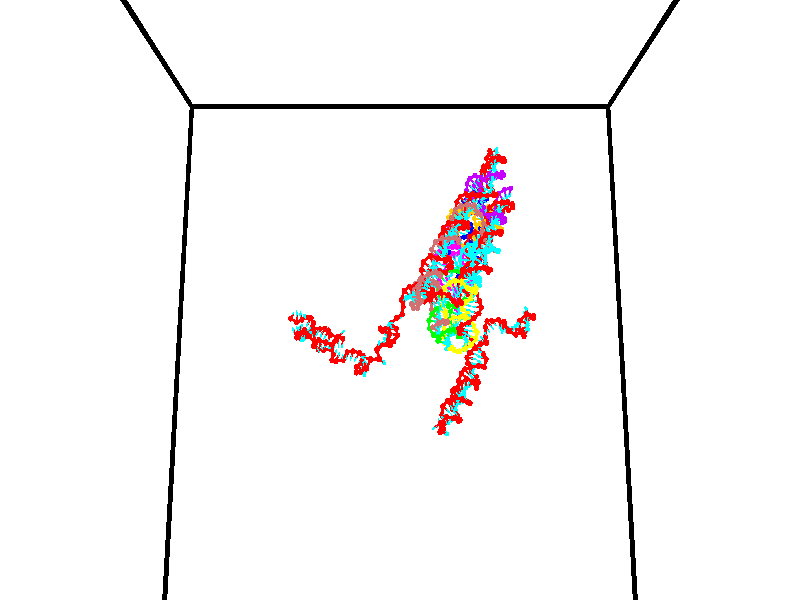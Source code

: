 // switches for output
#declare DRAW_BASES = 1; // possible values are 0, 1; only relevant for DNA ribbons
#declare DRAW_BASES_TYPE = 3; // possible values are 1, 2, 3; only relevant for DNA ribbons
#declare DRAW_FOG = 0; // set to 1 to enable fog

#include "colors.inc"

#include "transforms.inc"
background { rgb <1, 1, 1>}

#default {
   normal{
       ripples 0.25
       frequency 0.20
       turbulence 0.2
       lambda 5
   }
	finish {
		phong 0.1
		phong_size 40.
	}
}

// original window dimensions: 1024x640


// camera settings

camera {
	sky <0, 0.179814, -0.983701>
	up <0, 0.179814, -0.983701>
	right 1.6 * <1, 0, 0>
	location <35, 94.9851, 44.8844>
	look_at <35, 29.7336, 32.9568>
	direction <0, -65.2515, -11.9276>
	angle 67.0682
}


# declare cpy_camera_pos = <35, 94.9851, 44.8844>;
# if (DRAW_FOG = 1)
fog {
	fog_type 2
	up vnormalize(cpy_camera_pos)
	color rgbt<1,1,1,0.3>
	distance 1e-5
	fog_alt 3e-3
	fog_offset 56
}
# end


// LIGHTS

# declare lum = 6;
global_settings {
	ambient_light rgb lum * <0.05, 0.05, 0.05>
	max_trace_level 15
}# declare cpy_direct_light_amount = 0.25;
light_source
{	1000 * <-1, -1.16352, -0.803886>,
	rgb lum * cpy_direct_light_amount
	parallel
}

light_source
{	1000 * <1, 1.16352, 0.803886>,
	rgb lum * cpy_direct_light_amount
	parallel
}

// strand 0

// nucleotide -1

// particle -1
sphere {
	<24.121008, 35.537167, 35.583141> 0.250000
	pigment { color rgbt <1,0,0,0> }
	no_shadow
}
cylinder {
	<24.181860, 35.226200, 35.339016>,  <24.218372, 35.039619, 35.192539>, 0.100000
	pigment { color rgbt <1,0,0,0> }
	no_shadow
}
cylinder {
	<24.181860, 35.226200, 35.339016>,  <24.121008, 35.537167, 35.583141>, 0.100000
	pigment { color rgbt <1,0,0,0> }
	no_shadow
}

// particle -1
sphere {
	<24.181860, 35.226200, 35.339016> 0.100000
	pigment { color rgbt <1,0,0,0> }
	no_shadow
}
sphere {
	0, 1
	scale<0.080000,0.200000,0.300000>
	matrix <0.986877, 0.085670, 0.136869,
		-0.054118, -0.623129, 0.780244,
		0.152131, -0.777413, -0.610316,
		24.227499, 34.992977, 35.155922>
	pigment { color rgbt <0,1,1,0> }
	no_shadow
}
cylinder {
	<24.609711, 35.011421, 35.824642>,  <24.121008, 35.537167, 35.583141>, 0.130000
	pigment { color rgbt <1,0,0,0> }
	no_shadow
}

// nucleotide -1

// particle -1
sphere {
	<24.609711, 35.011421, 35.824642> 0.250000
	pigment { color rgbt <1,0,0,0> }
	no_shadow
}
cylinder {
	<24.606491, 35.050129, 35.426533>,  <24.604559, 35.073353, 35.187668>, 0.100000
	pigment { color rgbt <1,0,0,0> }
	no_shadow
}
cylinder {
	<24.606491, 35.050129, 35.426533>,  <24.609711, 35.011421, 35.824642>, 0.100000
	pigment { color rgbt <1,0,0,0> }
	no_shadow
}

// particle -1
sphere {
	<24.606491, 35.050129, 35.426533> 0.100000
	pigment { color rgbt <1,0,0,0> }
	no_shadow
}
sphere {
	0, 1
	scale<0.080000,0.200000,0.300000>
	matrix <0.972500, 0.232436, 0.014736,
		0.232764, -0.967786, -0.095975,
		-0.008047, 0.096766, -0.995275,
		24.604076, 35.079159, 35.127949>
	pigment { color rgbt <0,1,1,0> }
	no_shadow
}
cylinder {
	<25.062828, 34.505943, 35.518276>,  <24.609711, 35.011421, 35.824642>, 0.130000
	pigment { color rgbt <1,0,0,0> }
	no_shadow
}

// nucleotide -1

// particle -1
sphere {
	<25.062828, 34.505943, 35.518276> 0.250000
	pigment { color rgbt <1,0,0,0> }
	no_shadow
}
cylinder {
	<25.028969, 34.848148, 35.313950>,  <25.008654, 35.053471, 35.191353>, 0.100000
	pigment { color rgbt <1,0,0,0> }
	no_shadow
}
cylinder {
	<25.028969, 34.848148, 35.313950>,  <25.062828, 34.505943, 35.518276>, 0.100000
	pigment { color rgbt <1,0,0,0> }
	no_shadow
}

// particle -1
sphere {
	<25.028969, 34.848148, 35.313950> 0.100000
	pigment { color rgbt <1,0,0,0> }
	no_shadow
}
sphere {
	0, 1
	scale<0.080000,0.200000,0.300000>
	matrix <0.958321, 0.210291, 0.193390,
		0.272868, -0.473161, -0.837653,
		-0.084646, 0.855510, -0.510821,
		25.003574, 35.104801, 35.160702>
	pigment { color rgbt <0,1,1,0> }
	no_shadow
}
cylinder {
	<25.703945, 34.566917, 35.349224>,  <25.062828, 34.505943, 35.518276>, 0.130000
	pigment { color rgbt <1,0,0,0> }
	no_shadow
}

// nucleotide -1

// particle -1
sphere {
	<25.703945, 34.566917, 35.349224> 0.250000
	pigment { color rgbt <1,0,0,0> }
	no_shadow
}
cylinder {
	<25.556219, 34.938538, 35.340572>,  <25.467583, 35.161510, 35.335381>, 0.100000
	pigment { color rgbt <1,0,0,0> }
	no_shadow
}
cylinder {
	<25.556219, 34.938538, 35.340572>,  <25.703945, 34.566917, 35.349224>, 0.100000
	pigment { color rgbt <1,0,0,0> }
	no_shadow
}

// particle -1
sphere {
	<25.556219, 34.938538, 35.340572> 0.100000
	pigment { color rgbt <1,0,0,0> }
	no_shadow
}
sphere {
	0, 1
	scale<0.080000,0.200000,0.300000>
	matrix <0.928515, 0.367945, -0.049765,
		-0.038276, -0.038462, -0.998527,
		-0.369317, 0.929052, -0.021629,
		25.445423, 35.217255, 35.334084>
	pigment { color rgbt <0,1,1,0> }
	no_shadow
}
cylinder {
	<26.091333, 35.189861, 35.503502>,  <25.703945, 34.566917, 35.349224>, 0.130000
	pigment { color rgbt <1,0,0,0> }
	no_shadow
}

// nucleotide -1

// particle -1
sphere {
	<26.091333, 35.189861, 35.503502> 0.250000
	pigment { color rgbt <1,0,0,0> }
	no_shadow
}
cylinder {
	<25.875576, 35.221504, 35.838833>,  <25.746120, 35.240490, 36.040031>, 0.100000
	pigment { color rgbt <1,0,0,0> }
	no_shadow
}
cylinder {
	<25.875576, 35.221504, 35.838833>,  <26.091333, 35.189861, 35.503502>, 0.100000
	pigment { color rgbt <1,0,0,0> }
	no_shadow
}

// particle -1
sphere {
	<25.875576, 35.221504, 35.838833> 0.100000
	pigment { color rgbt <1,0,0,0> }
	no_shadow
}
sphere {
	0, 1
	scale<0.080000,0.200000,0.300000>
	matrix <0.796383, -0.275494, 0.538403,
		0.273545, 0.958042, 0.085602,
		-0.539395, 0.079105, 0.838329,
		25.713757, 35.245235, 36.090332>
	pigment { color rgbt <0,1,1,0> }
	no_shadow
}
cylinder {
	<26.403383, 35.650444, 35.992393>,  <26.091333, 35.189861, 35.503502>, 0.130000
	pigment { color rgbt <1,0,0,0> }
	no_shadow
}

// nucleotide -1

// particle -1
sphere {
	<26.403383, 35.650444, 35.992393> 0.250000
	pigment { color rgbt <1,0,0,0> }
	no_shadow
}
cylinder {
	<26.168129, 35.385567, 36.178123>,  <26.026976, 35.226639, 36.289562>, 0.100000
	pigment { color rgbt <1,0,0,0> }
	no_shadow
}
cylinder {
	<26.168129, 35.385567, 36.178123>,  <26.403383, 35.650444, 35.992393>, 0.100000
	pigment { color rgbt <1,0,0,0> }
	no_shadow
}

// particle -1
sphere {
	<26.168129, 35.385567, 36.178123> 0.100000
	pigment { color rgbt <1,0,0,0> }
	no_shadow
}
sphere {
	0, 1
	scale<0.080000,0.200000,0.300000>
	matrix <0.727929, -0.183230, 0.660716,
		-0.352442, 0.726587, 0.589793,
		-0.588136, -0.662192, 0.464326,
		25.991688, 35.186909, 36.317421>
	pigment { color rgbt <0,1,1,0> }
	no_shadow
}
cylinder {
	<26.498373, 35.679260, 36.729481>,  <26.403383, 35.650444, 35.992393>, 0.130000
	pigment { color rgbt <1,0,0,0> }
	no_shadow
}

// nucleotide -1

// particle -1
sphere {
	<26.498373, 35.679260, 36.729481> 0.250000
	pigment { color rgbt <1,0,0,0> }
	no_shadow
}
cylinder {
	<26.332350, 35.318127, 36.684536>,  <26.232737, 35.101448, 36.657570>, 0.100000
	pigment { color rgbt <1,0,0,0> }
	no_shadow
}
cylinder {
	<26.332350, 35.318127, 36.684536>,  <26.498373, 35.679260, 36.729481>, 0.100000
	pigment { color rgbt <1,0,0,0> }
	no_shadow
}

// particle -1
sphere {
	<26.332350, 35.318127, 36.684536> 0.100000
	pigment { color rgbt <1,0,0,0> }
	no_shadow
}
sphere {
	0, 1
	scale<0.080000,0.200000,0.300000>
	matrix <0.716338, -0.400439, 0.571410,
		-0.560881, 0.156675, 0.812936,
		-0.415057, -0.902830, -0.112366,
		26.207832, 35.047279, 36.650826>
	pigment { color rgbt <0,1,1,0> }
	no_shadow
}
cylinder {
	<26.457176, 35.372715, 37.365257>,  <26.498373, 35.679260, 36.729481>, 0.130000
	pigment { color rgbt <1,0,0,0> }
	no_shadow
}

// nucleotide -1

// particle -1
sphere {
	<26.457176, 35.372715, 37.365257> 0.250000
	pigment { color rgbt <1,0,0,0> }
	no_shadow
}
cylinder {
	<26.487823, 35.044254, 37.139038>,  <26.506212, 34.847179, 37.003307>, 0.100000
	pigment { color rgbt <1,0,0,0> }
	no_shadow
}
cylinder {
	<26.487823, 35.044254, 37.139038>,  <26.457176, 35.372715, 37.365257>, 0.100000
	pigment { color rgbt <1,0,0,0> }
	no_shadow
}

// particle -1
sphere {
	<26.487823, 35.044254, 37.139038> 0.100000
	pigment { color rgbt <1,0,0,0> }
	no_shadow
}
sphere {
	0, 1
	scale<0.080000,0.200000,0.300000>
	matrix <0.705027, -0.356461, 0.613084,
		-0.705030, -0.445695, 0.551624,
		0.076616, -0.821152, -0.565543,
		26.510809, 34.797909, 36.969376>
	pigment { color rgbt <0,1,1,0> }
	no_shadow
}
cylinder {
	<26.326424, 34.724632, 37.784195>,  <26.457176, 35.372715, 37.365257>, 0.130000
	pigment { color rgbt <1,0,0,0> }
	no_shadow
}

// nucleotide -1

// particle -1
sphere {
	<26.326424, 34.724632, 37.784195> 0.250000
	pigment { color rgbt <1,0,0,0> }
	no_shadow
}
cylinder {
	<26.570652, 34.624222, 37.483746>,  <26.717190, 34.563976, 37.303474>, 0.100000
	pigment { color rgbt <1,0,0,0> }
	no_shadow
}
cylinder {
	<26.570652, 34.624222, 37.483746>,  <26.326424, 34.724632, 37.784195>, 0.100000
	pigment { color rgbt <1,0,0,0> }
	no_shadow
}

// particle -1
sphere {
	<26.570652, 34.624222, 37.483746> 0.100000
	pigment { color rgbt <1,0,0,0> }
	no_shadow
}
sphere {
	0, 1
	scale<0.080000,0.200000,0.300000>
	matrix <0.677965, -0.324551, 0.659568,
		-0.409346, -0.911951, -0.027976,
		0.610572, -0.251024, -0.751124,
		26.753824, 34.548916, 37.258408>
	pigment { color rgbt <0,1,1,0> }
	no_shadow
}
cylinder {
	<26.719790, 34.116470, 38.011166>,  <26.326424, 34.724632, 37.784195>, 0.130000
	pigment { color rgbt <1,0,0,0> }
	no_shadow
}

// nucleotide -1

// particle -1
sphere {
	<26.719790, 34.116470, 38.011166> 0.250000
	pigment { color rgbt <1,0,0,0> }
	no_shadow
}
cylinder {
	<26.929790, 34.261303, 37.703068>,  <27.055792, 34.348202, 37.518211>, 0.100000
	pigment { color rgbt <1,0,0,0> }
	no_shadow
}
cylinder {
	<26.929790, 34.261303, 37.703068>,  <26.719790, 34.116470, 38.011166>, 0.100000
	pigment { color rgbt <1,0,0,0> }
	no_shadow
}

// particle -1
sphere {
	<26.929790, 34.261303, 37.703068> 0.100000
	pigment { color rgbt <1,0,0,0> }
	no_shadow
}
sphere {
	0, 1
	scale<0.080000,0.200000,0.300000>
	matrix <0.850909, -0.204108, 0.484039,
		0.018049, -0.909526, -0.415256,
		0.525003, 0.362081, -0.770240,
		27.087292, 34.369926, 37.471996>
	pigment { color rgbt <0,1,1,0> }
	no_shadow
}
cylinder {
	<27.181643, 33.621315, 38.009312>,  <26.719790, 34.116470, 38.011166>, 0.130000
	pigment { color rgbt <1,0,0,0> }
	no_shadow
}

// nucleotide -1

// particle -1
sphere {
	<27.181643, 33.621315, 38.009312> 0.250000
	pigment { color rgbt <1,0,0,0> }
	no_shadow
}
cylinder {
	<27.336275, 33.927929, 37.804184>,  <27.429054, 34.111897, 37.681107>, 0.100000
	pigment { color rgbt <1,0,0,0> }
	no_shadow
}
cylinder {
	<27.336275, 33.927929, 37.804184>,  <27.181643, 33.621315, 38.009312>, 0.100000
	pigment { color rgbt <1,0,0,0> }
	no_shadow
}

// particle -1
sphere {
	<27.336275, 33.927929, 37.804184> 0.100000
	pigment { color rgbt <1,0,0,0> }
	no_shadow
}
sphere {
	0, 1
	scale<0.080000,0.200000,0.300000>
	matrix <0.922187, -0.328003, 0.204900,
		-0.011142, -0.552123, -0.833688,
		0.386582, 0.766534, -0.512815,
		27.452250, 34.157890, 37.650341>
	pigment { color rgbt <0,1,1,0> }
	no_shadow
}
cylinder {
	<27.862453, 33.308556, 37.893967>,  <27.181643, 33.621315, 38.009312>, 0.130000
	pigment { color rgbt <1,0,0,0> }
	no_shadow
}

// nucleotide -1

// particle -1
sphere {
	<27.862453, 33.308556, 37.893967> 0.250000
	pigment { color rgbt <1,0,0,0> }
	no_shadow
}
cylinder {
	<27.896919, 33.695267, 37.797707>,  <27.917599, 33.927296, 37.739952>, 0.100000
	pigment { color rgbt <1,0,0,0> }
	no_shadow
}
cylinder {
	<27.896919, 33.695267, 37.797707>,  <27.862453, 33.308556, 37.893967>, 0.100000
	pigment { color rgbt <1,0,0,0> }
	no_shadow
}

// particle -1
sphere {
	<27.896919, 33.695267, 37.797707> 0.100000
	pigment { color rgbt <1,0,0,0> }
	no_shadow
}
sphere {
	0, 1
	scale<0.080000,0.200000,0.300000>
	matrix <0.995184, -0.072192, 0.066306,
		0.046730, -0.245203, -0.968345,
		0.086165, 0.966780, -0.240649,
		27.922770, 33.985302, 37.725513>
	pigment { color rgbt <0,1,1,0> }
	no_shadow
}
cylinder {
	<28.282413, 33.347641, 37.220619>,  <27.862453, 33.308556, 37.893967>, 0.130000
	pigment { color rgbt <1,0,0,0> }
	no_shadow
}

// nucleotide -1

// particle -1
sphere {
	<28.282413, 33.347641, 37.220619> 0.250000
	pigment { color rgbt <1,0,0,0> }
	no_shadow
}
cylinder {
	<28.310419, 33.665977, 37.461197>,  <28.327223, 33.856979, 37.605541>, 0.100000
	pigment { color rgbt <1,0,0,0> }
	no_shadow
}
cylinder {
	<28.310419, 33.665977, 37.461197>,  <28.282413, 33.347641, 37.220619>, 0.100000
	pigment { color rgbt <1,0,0,0> }
	no_shadow
}

// particle -1
sphere {
	<28.310419, 33.665977, 37.461197> 0.100000
	pigment { color rgbt <1,0,0,0> }
	no_shadow
}
sphere {
	0, 1
	scale<0.080000,0.200000,0.300000>
	matrix <0.988179, -0.137762, 0.067254,
		0.136379, 0.589622, -0.796082,
		0.070016, 0.795844, 0.601441,
		28.331425, 33.904732, 37.641628>
	pigment { color rgbt <0,1,1,0> }
	no_shadow
}
cylinder {
	<28.669815, 33.870770, 36.893887>,  <28.282413, 33.347641, 37.220619>, 0.130000
	pigment { color rgbt <1,0,0,0> }
	no_shadow
}

// nucleotide -1

// particle -1
sphere {
	<28.669815, 33.870770, 36.893887> 0.250000
	pigment { color rgbt <1,0,0,0> }
	no_shadow
}
cylinder {
	<28.706526, 33.918453, 37.289333>,  <28.728552, 33.947063, 37.526604>, 0.100000
	pigment { color rgbt <1,0,0,0> }
	no_shadow
}
cylinder {
	<28.706526, 33.918453, 37.289333>,  <28.669815, 33.870770, 36.893887>, 0.100000
	pigment { color rgbt <1,0,0,0> }
	no_shadow
}

// particle -1
sphere {
	<28.706526, 33.918453, 37.289333> 0.100000
	pigment { color rgbt <1,0,0,0> }
	no_shadow
}
sphere {
	0, 1
	scale<0.080000,0.200000,0.300000>
	matrix <0.986024, -0.149507, -0.073510,
		0.139043, 0.981549, -0.131261,
		0.091778, 0.119205, 0.988619,
		28.734058, 33.954216, 37.585918>
	pigment { color rgbt <0,1,1,0> }
	no_shadow
}
cylinder {
	<29.213747, 34.301392, 37.104610>,  <28.669815, 33.870770, 36.893887>, 0.130000
	pigment { color rgbt <1,0,0,0> }
	no_shadow
}

// nucleotide -1

// particle -1
sphere {
	<29.213747, 34.301392, 37.104610> 0.250000
	pigment { color rgbt <1,0,0,0> }
	no_shadow
}
cylinder {
	<29.160233, 34.051285, 37.412151>,  <29.128124, 33.901218, 37.596676>, 0.100000
	pigment { color rgbt <1,0,0,0> }
	no_shadow
}
cylinder {
	<29.160233, 34.051285, 37.412151>,  <29.213747, 34.301392, 37.104610>, 0.100000
	pigment { color rgbt <1,0,0,0> }
	no_shadow
}

// particle -1
sphere {
	<29.160233, 34.051285, 37.412151> 0.100000
	pigment { color rgbt <1,0,0,0> }
	no_shadow
}
sphere {
	0, 1
	scale<0.080000,0.200000,0.300000>
	matrix <0.990467, -0.058691, 0.124618,
		-0.032795, 0.778197, 0.627163,
		-0.133787, -0.625271, 0.768854,
		29.120096, 33.863705, 37.642807>
	pigment { color rgbt <0,1,1,0> }
	no_shadow
}
cylinder {
	<28.700033, 34.723286, 37.015388>,  <29.213747, 34.301392, 37.104610>, 0.130000
	pigment { color rgbt <1,0,0,0> }
	no_shadow
}

// nucleotide -1

// particle -1
sphere {
	<28.700033, 34.723286, 37.015388> 0.250000
	pigment { color rgbt <1,0,0,0> }
	no_shadow
}
cylinder {
	<29.022919, 34.736122, 36.779636>,  <29.216650, 34.743824, 36.638184>, 0.100000
	pigment { color rgbt <1,0,0,0> }
	no_shadow
}
cylinder {
	<29.022919, 34.736122, 36.779636>,  <28.700033, 34.723286, 37.015388>, 0.100000
	pigment { color rgbt <1,0,0,0> }
	no_shadow
}

// particle -1
sphere {
	<29.022919, 34.736122, 36.779636> 0.100000
	pigment { color rgbt <1,0,0,0> }
	no_shadow
}
sphere {
	0, 1
	scale<0.080000,0.200000,0.300000>
	matrix <0.587546, 0.051890, 0.807525,
		0.056505, -0.998137, 0.023026,
		0.807216, 0.032100, -0.589384,
		29.265083, 34.745750, 36.602821>
	pigment { color rgbt <0,1,1,0> }
	no_shadow
}
cylinder {
	<28.031761, 35.059486, 36.891254>,  <28.700033, 34.723286, 37.015388>, 0.130000
	pigment { color rgbt <1,0,0,0> }
	no_shadow
}

// nucleotide -1

// particle -1
sphere {
	<28.031761, 35.059486, 36.891254> 0.250000
	pigment { color rgbt <1,0,0,0> }
	no_shadow
}
cylinder {
	<27.881048, 34.771252, 37.124081>,  <27.790621, 34.598312, 37.263775>, 0.100000
	pigment { color rgbt <1,0,0,0> }
	no_shadow
}
cylinder {
	<27.881048, 34.771252, 37.124081>,  <28.031761, 35.059486, 36.891254>, 0.100000
	pigment { color rgbt <1,0,0,0> }
	no_shadow
}

// particle -1
sphere {
	<27.881048, 34.771252, 37.124081> 0.100000
	pigment { color rgbt <1,0,0,0> }
	no_shadow
}
sphere {
	0, 1
	scale<0.080000,0.200000,0.300000>
	matrix <-0.877028, 0.075301, -0.474501,
		0.298088, -0.689268, -0.660344,
		-0.376782, -0.720583, 0.582061,
		27.768013, 34.555077, 37.298698>
	pigment { color rgbt <0,1,1,0> }
	no_shadow
}
cylinder {
	<27.789761, 34.631325, 36.446030>,  <28.031761, 35.059486, 36.891254>, 0.130000
	pigment { color rgbt <1,0,0,0> }
	no_shadow
}

// nucleotide -1

// particle -1
sphere {
	<27.789761, 34.631325, 36.446030> 0.250000
	pigment { color rgbt <1,0,0,0> }
	no_shadow
}
cylinder {
	<27.573946, 34.549850, 36.772812>,  <27.444458, 34.500965, 36.968880>, 0.100000
	pigment { color rgbt <1,0,0,0> }
	no_shadow
}
cylinder {
	<27.573946, 34.549850, 36.772812>,  <27.789761, 34.631325, 36.446030>, 0.100000
	pigment { color rgbt <1,0,0,0> }
	no_shadow
}

// particle -1
sphere {
	<27.573946, 34.549850, 36.772812> 0.100000
	pigment { color rgbt <1,0,0,0> }
	no_shadow
}
sphere {
	0, 1
	scale<0.080000,0.200000,0.300000>
	matrix <-0.832530, -0.015782, -0.553755,
		0.125684, -0.978910, -0.161057,
		-0.539535, -0.203683, 0.816955,
		27.412086, 34.488747, 37.017899>
	pigment { color rgbt <0,1,1,0> }
	no_shadow
}
cylinder {
	<27.369310, 34.162098, 36.234970>,  <27.789761, 34.631325, 36.446030>, 0.130000
	pigment { color rgbt <1,0,0,0> }
	no_shadow
}

// nucleotide -1

// particle -1
sphere {
	<27.369310, 34.162098, 36.234970> 0.250000
	pigment { color rgbt <1,0,0,0> }
	no_shadow
}
cylinder {
	<27.179981, 34.300892, 36.558838>,  <27.066383, 34.384167, 36.753159>, 0.100000
	pigment { color rgbt <1,0,0,0> }
	no_shadow
}
cylinder {
	<27.179981, 34.300892, 36.558838>,  <27.369310, 34.162098, 36.234970>, 0.100000
	pigment { color rgbt <1,0,0,0> }
	no_shadow
}

// particle -1
sphere {
	<27.179981, 34.300892, 36.558838> 0.100000
	pigment { color rgbt <1,0,0,0> }
	no_shadow
}
sphere {
	0, 1
	scale<0.080000,0.200000,0.300000>
	matrix <-0.880547, -0.160748, -0.445867,
		-0.024558, -0.923991, 0.381624,
		-0.473323, 0.346987, 0.809670,
		27.037985, 34.404987, 36.801739>
	pigment { color rgbt <0,1,1,0> }
	no_shadow
}
cylinder {
	<26.779253, 33.772335, 36.228420>,  <27.369310, 34.162098, 36.234970>, 0.130000
	pigment { color rgbt <1,0,0,0> }
	no_shadow
}

// nucleotide -1

// particle -1
sphere {
	<26.779253, 33.772335, 36.228420> 0.250000
	pigment { color rgbt <1,0,0,0> }
	no_shadow
}
cylinder {
	<26.705782, 34.097012, 36.450203>,  <26.661699, 34.291817, 36.583271>, 0.100000
	pigment { color rgbt <1,0,0,0> }
	no_shadow
}
cylinder {
	<26.705782, 34.097012, 36.450203>,  <26.779253, 33.772335, 36.228420>, 0.100000
	pigment { color rgbt <1,0,0,0> }
	no_shadow
}

// particle -1
sphere {
	<26.705782, 34.097012, 36.450203> 0.100000
	pigment { color rgbt <1,0,0,0> }
	no_shadow
}
sphere {
	0, 1
	scale<0.080000,0.200000,0.300000>
	matrix <-0.942186, 0.015444, -0.334734,
		-0.280263, -0.583886, 0.761925,
		-0.183679, 0.811689, 0.554457,
		26.650679, 34.340519, 36.616539>
	pigment { color rgbt <0,1,1,0> }
	no_shadow
}
cylinder {
	<26.110413, 33.911373, 36.110886>,  <26.779253, 33.772335, 36.228420>, 0.130000
	pigment { color rgbt <1,0,0,0> }
	no_shadow
}

// nucleotide -1

// particle -1
sphere {
	<26.110413, 33.911373, 36.110886> 0.250000
	pigment { color rgbt <1,0,0,0> }
	no_shadow
}
cylinder {
	<26.163137, 34.143139, 36.432606>,  <26.194773, 34.282200, 36.625637>, 0.100000
	pigment { color rgbt <1,0,0,0> }
	no_shadow
}
cylinder {
	<26.163137, 34.143139, 36.432606>,  <26.110413, 33.911373, 36.110886>, 0.100000
	pigment { color rgbt <1,0,0,0> }
	no_shadow
}

// particle -1
sphere {
	<26.163137, 34.143139, 36.432606> 0.100000
	pigment { color rgbt <1,0,0,0> }
	no_shadow
}
sphere {
	0, 1
	scale<0.080000,0.200000,0.300000>
	matrix <-0.879364, 0.442857, -0.174919,
		-0.457542, -0.684218, 0.567892,
		0.131812, 0.579416, 0.804303,
		26.202681, 34.316963, 36.673897>
	pigment { color rgbt <0,1,1,0> }
	no_shadow
}
cylinder {
	<25.541407, 33.939789, 36.583313>,  <26.110413, 33.911373, 36.110886>, 0.130000
	pigment { color rgbt <1,0,0,0> }
	no_shadow
}

// nucleotide -1

// particle -1
sphere {
	<25.541407, 33.939789, 36.583313> 0.250000
	pigment { color rgbt <1,0,0,0> }
	no_shadow
}
cylinder {
	<25.760647, 34.269852, 36.638012>,  <25.892191, 34.467888, 36.670830>, 0.100000
	pigment { color rgbt <1,0,0,0> }
	no_shadow
}
cylinder {
	<25.760647, 34.269852, 36.638012>,  <25.541407, 33.939789, 36.583313>, 0.100000
	pigment { color rgbt <1,0,0,0> }
	no_shadow
}

// particle -1
sphere {
	<25.760647, 34.269852, 36.638012> 0.100000
	pigment { color rgbt <1,0,0,0> }
	no_shadow
}
sphere {
	0, 1
	scale<0.080000,0.200000,0.300000>
	matrix <-0.822782, 0.561309, -0.089227,
		-0.150382, -0.063605, 0.986580,
		0.548101, 0.825159, 0.136744,
		25.925077, 34.517399, 36.679035>
	pigment { color rgbt <0,1,1,0> }
	no_shadow
}
cylinder {
	<25.168373, 34.459373, 37.015839>,  <25.541407, 33.939789, 36.583313>, 0.130000
	pigment { color rgbt <1,0,0,0> }
	no_shadow
}

// nucleotide -1

// particle -1
sphere {
	<25.168373, 34.459373, 37.015839> 0.250000
	pigment { color rgbt <1,0,0,0> }
	no_shadow
}
cylinder {
	<25.427479, 34.646744, 36.775513>,  <25.582943, 34.759167, 36.631317>, 0.100000
	pigment { color rgbt <1,0,0,0> }
	no_shadow
}
cylinder {
	<25.427479, 34.646744, 36.775513>,  <25.168373, 34.459373, 37.015839>, 0.100000
	pigment { color rgbt <1,0,0,0> }
	no_shadow
}

// particle -1
sphere {
	<25.427479, 34.646744, 36.775513> 0.100000
	pigment { color rgbt <1,0,0,0> }
	no_shadow
}
sphere {
	0, 1
	scale<0.080000,0.200000,0.300000>
	matrix <-0.748978, 0.535861, -0.389724,
		0.139400, 0.702449, 0.697949,
		0.647765, 0.468421, -0.600818,
		25.621809, 34.787270, 36.595268>
	pigment { color rgbt <0,1,1,0> }
	no_shadow
}
cylinder {
	<25.030058, 35.108147, 37.143959>,  <25.168373, 34.459373, 37.015839>, 0.130000
	pigment { color rgbt <1,0,0,0> }
	no_shadow
}

// nucleotide -1

// particle -1
sphere {
	<25.030058, 35.108147, 37.143959> 0.250000
	pigment { color rgbt <1,0,0,0> }
	no_shadow
}
cylinder {
	<25.200262, 35.059875, 36.785210>,  <25.302385, 35.030914, 36.569962>, 0.100000
	pigment { color rgbt <1,0,0,0> }
	no_shadow
}
cylinder {
	<25.200262, 35.059875, 36.785210>,  <25.030058, 35.108147, 37.143959>, 0.100000
	pigment { color rgbt <1,0,0,0> }
	no_shadow
}

// particle -1
sphere {
	<25.200262, 35.059875, 36.785210> 0.100000
	pigment { color rgbt <1,0,0,0> }
	no_shadow
}
sphere {
	0, 1
	scale<0.080000,0.200000,0.300000>
	matrix <-0.615398, 0.688046, -0.384549,
		0.663494, 0.715563, 0.218508,
		0.425512, -0.120676, -0.896870,
		25.327915, 35.023674, 36.516148>
	pigment { color rgbt <0,1,1,0> }
	no_shadow
}
cylinder {
	<24.920876, 35.713955, 36.810490>,  <25.030058, 35.108147, 37.143959>, 0.130000
	pigment { color rgbt <1,0,0,0> }
	no_shadow
}

// nucleotide -1

// particle -1
sphere {
	<24.920876, 35.713955, 36.810490> 0.250000
	pigment { color rgbt <1,0,0,0> }
	no_shadow
}
cylinder {
	<25.040201, 35.510994, 36.487118>,  <25.111797, 35.389217, 36.293095>, 0.100000
	pigment { color rgbt <1,0,0,0> }
	no_shadow
}
cylinder {
	<25.040201, 35.510994, 36.487118>,  <24.920876, 35.713955, 36.810490>, 0.100000
	pigment { color rgbt <1,0,0,0> }
	no_shadow
}

// particle -1
sphere {
	<25.040201, 35.510994, 36.487118> 0.100000
	pigment { color rgbt <1,0,0,0> }
	no_shadow
}
sphere {
	0, 1
	scale<0.080000,0.200000,0.300000>
	matrix <-0.344839, 0.732485, -0.586985,
		0.889997, 0.453884, 0.043541,
		0.298316, -0.507400, -0.808426,
		25.129696, 35.358772, 36.244591>
	pigment { color rgbt <0,1,1,0> }
	no_shadow
}
cylinder {
	<24.875076, 36.297390, 37.265877>,  <24.920876, 35.713955, 36.810490>, 0.130000
	pigment { color rgbt <1,0,0,0> }
	no_shadow
}

// nucleotide -1

// particle -1
sphere {
	<24.875076, 36.297390, 37.265877> 0.250000
	pigment { color rgbt <1,0,0,0> }
	no_shadow
}
cylinder {
	<24.693491, 36.378494, 36.918819>,  <24.584539, 36.427155, 36.710587>, 0.100000
	pigment { color rgbt <1,0,0,0> }
	no_shadow
}
cylinder {
	<24.693491, 36.378494, 36.918819>,  <24.875076, 36.297390, 37.265877>, 0.100000
	pigment { color rgbt <1,0,0,0> }
	no_shadow
}

// particle -1
sphere {
	<24.693491, 36.378494, 36.918819> 0.100000
	pigment { color rgbt <1,0,0,0> }
	no_shadow
}
sphere {
	0, 1
	scale<0.080000,0.200000,0.300000>
	matrix <0.845599, 0.404975, -0.347790,
		0.280857, -0.891563, -0.355296,
		-0.453962, 0.202759, -0.867644,
		24.557302, 36.439323, 36.658527>
	pigment { color rgbt <0,1,1,0> }
	no_shadow
}
cylinder {
	<25.565216, 36.217381, 36.966328>,  <24.875076, 36.297390, 37.265877>, 0.130000
	pigment { color rgbt <1,0,0,0> }
	no_shadow
}

// nucleotide -1

// particle -1
sphere {
	<25.565216, 36.217381, 36.966328> 0.250000
	pigment { color rgbt <1,0,0,0> }
	no_shadow
}
cylinder {
	<25.257355, 36.349800, 36.747955>,  <25.072638, 36.429253, 36.616932>, 0.100000
	pigment { color rgbt <1,0,0,0> }
	no_shadow
}
cylinder {
	<25.257355, 36.349800, 36.747955>,  <25.565216, 36.217381, 36.966328>, 0.100000
	pigment { color rgbt <1,0,0,0> }
	no_shadow
}

// particle -1
sphere {
	<25.257355, 36.349800, 36.747955> 0.100000
	pigment { color rgbt <1,0,0,0> }
	no_shadow
}
sphere {
	0, 1
	scale<0.080000,0.200000,0.300000>
	matrix <0.634129, 0.495824, -0.593329,
		0.074267, -0.802850, -0.591538,
		-0.769653, 0.331046, -0.545933,
		25.026459, 36.449116, 36.584175>
	pigment { color rgbt <0,1,1,0> }
	no_shadow
}
cylinder {
	<25.747885, 36.984077, 36.728790>,  <25.565216, 36.217381, 36.966328>, 0.130000
	pigment { color rgbt <1,0,0,0> }
	no_shadow
}

// nucleotide -1

// particle -1
sphere {
	<25.747885, 36.984077, 36.728790> 0.250000
	pigment { color rgbt <1,0,0,0> }
	no_shadow
}
cylinder {
	<25.685740, 37.072929, 37.113815>,  <25.648453, 37.126240, 37.344830>, 0.100000
	pigment { color rgbt <1,0,0,0> }
	no_shadow
}
cylinder {
	<25.685740, 37.072929, 37.113815>,  <25.747885, 36.984077, 36.728790>, 0.100000
	pigment { color rgbt <1,0,0,0> }
	no_shadow
}

// particle -1
sphere {
	<25.685740, 37.072929, 37.113815> 0.100000
	pigment { color rgbt <1,0,0,0> }
	no_shadow
}
sphere {
	0, 1
	scale<0.080000,0.200000,0.300000>
	matrix <-0.145268, -0.968936, 0.200151,
		0.977118, -0.108732, 0.182807,
		-0.155365, 0.222127, 0.962560,
		25.639130, 37.139568, 37.402584>
	pigment { color rgbt <0,1,1,0> }
	no_shadow
}
cylinder {
	<26.171110, 36.561317, 37.207428>,  <25.747885, 36.984077, 36.728790>, 0.130000
	pigment { color rgbt <1,0,0,0> }
	no_shadow
}

// nucleotide -1

// particle -1
sphere {
	<26.171110, 36.561317, 37.207428> 0.250000
	pigment { color rgbt <1,0,0,0> }
	no_shadow
}
cylinder {
	<25.816353, 36.641155, 37.374081>,  <25.603498, 36.689056, 37.474072>, 0.100000
	pigment { color rgbt <1,0,0,0> }
	no_shadow
}
cylinder {
	<25.816353, 36.641155, 37.374081>,  <26.171110, 36.561317, 37.207428>, 0.100000
	pigment { color rgbt <1,0,0,0> }
	no_shadow
}

// particle -1
sphere {
	<25.816353, 36.641155, 37.374081> 0.100000
	pigment { color rgbt <1,0,0,0> }
	no_shadow
}
sphere {
	0, 1
	scale<0.080000,0.200000,0.300000>
	matrix <-0.003200, -0.904487, 0.426490,
		0.461965, 0.376918, 0.802821,
		-0.886892, 0.199592, 0.416635,
		25.550285, 36.701035, 37.499073>
	pigment { color rgbt <0,1,1,0> }
	no_shadow
}
cylinder {
	<26.750429, 36.510193, 37.785999>,  <26.171110, 36.561317, 37.207428>, 0.130000
	pigment { color rgbt <1,0,0,0> }
	no_shadow
}

// nucleotide -1

// particle -1
sphere {
	<26.750429, 36.510193, 37.785999> 0.250000
	pigment { color rgbt <1,0,0,0> }
	no_shadow
}
cylinder {
	<26.943785, 36.665356, 38.099907>,  <27.059797, 36.758453, 38.288254>, 0.100000
	pigment { color rgbt <1,0,0,0> }
	no_shadow
}
cylinder {
	<26.943785, 36.665356, 38.099907>,  <26.750429, 36.510193, 37.785999>, 0.100000
	pigment { color rgbt <1,0,0,0> }
	no_shadow
}

// particle -1
sphere {
	<26.943785, 36.665356, 38.099907> 0.100000
	pigment { color rgbt <1,0,0,0> }
	no_shadow
}
sphere {
	0, 1
	scale<0.080000,0.200000,0.300000>
	matrix <0.853536, -0.009713, -0.520943,
		-0.194454, 0.921648, -0.335786,
		0.483388, 0.387905, 0.784771,
		27.088800, 36.781727, 38.335339>
	pigment { color rgbt <0,1,1,0> }
	no_shadow
}
cylinder {
	<27.178787, 37.181057, 37.581261>,  <26.750429, 36.510193, 37.785999>, 0.130000
	pigment { color rgbt <1,0,0,0> }
	no_shadow
}

// nucleotide -1

// particle -1
sphere {
	<27.178787, 37.181057, 37.581261> 0.250000
	pigment { color rgbt <1,0,0,0> }
	no_shadow
}
cylinder {
	<27.311102, 36.955261, 37.883766>,  <27.390491, 36.819782, 38.065269>, 0.100000
	pigment { color rgbt <1,0,0,0> }
	no_shadow
}
cylinder {
	<27.311102, 36.955261, 37.883766>,  <27.178787, 37.181057, 37.581261>, 0.100000
	pigment { color rgbt <1,0,0,0> }
	no_shadow
}

// particle -1
sphere {
	<27.311102, 36.955261, 37.883766> 0.100000
	pigment { color rgbt <1,0,0,0> }
	no_shadow
}
sphere {
	0, 1
	scale<0.080000,0.200000,0.300000>
	matrix <0.855255, -0.159415, -0.493077,
		0.398896, 0.809901, 0.430049,
		0.330787, -0.564488, 0.756262,
		27.410337, 36.785915, 38.110645>
	pigment { color rgbt <0,1,1,0> }
	no_shadow
}
cylinder {
	<27.887878, 37.474998, 37.823650>,  <27.178787, 37.181057, 37.581261>, 0.130000
	pigment { color rgbt <1,0,0,0> }
	no_shadow
}

// nucleotide -1

// particle -1
sphere {
	<27.887878, 37.474998, 37.823650> 0.250000
	pigment { color rgbt <1,0,0,0> }
	no_shadow
}
cylinder {
	<27.848957, 37.082359, 37.889370>,  <27.825605, 36.846775, 37.928802>, 0.100000
	pigment { color rgbt <1,0,0,0> }
	no_shadow
}
cylinder {
	<27.848957, 37.082359, 37.889370>,  <27.887878, 37.474998, 37.823650>, 0.100000
	pigment { color rgbt <1,0,0,0> }
	no_shadow
}

// particle -1
sphere {
	<27.848957, 37.082359, 37.889370> 0.100000
	pigment { color rgbt <1,0,0,0> }
	no_shadow
}
sphere {
	0, 1
	scale<0.080000,0.200000,0.300000>
	matrix <0.861837, -0.165668, -0.479366,
		0.497765, 0.094958, 0.862098,
		-0.097302, -0.981599, 0.164302,
		27.819767, 36.787880, 37.938660>
	pigment { color rgbt <0,1,1,0> }
	no_shadow
}
cylinder {
	<28.522541, 37.683846, 38.024460>,  <27.887878, 37.474998, 37.823650>, 0.130000
	pigment { color rgbt <1,0,0,0> }
	no_shadow
}

// nucleotide -1

// particle -1
sphere {
	<28.522541, 37.683846, 38.024460> 0.250000
	pigment { color rgbt <1,0,0,0> }
	no_shadow
}
cylinder {
	<28.331118, 37.336460, 38.076229>,  <28.216263, 37.128029, 38.107288>, 0.100000
	pigment { color rgbt <1,0,0,0> }
	no_shadow
}
cylinder {
	<28.331118, 37.336460, 38.076229>,  <28.522541, 37.683846, 38.024460>, 0.100000
	pigment { color rgbt <1,0,0,0> }
	no_shadow
}

// particle -1
sphere {
	<28.331118, 37.336460, 38.076229> 0.100000
	pigment { color rgbt <1,0,0,0> }
	no_shadow
}
sphere {
	0, 1
	scale<0.080000,0.200000,0.300000>
	matrix <0.846361, -0.417006, 0.331329,
		-0.233778, 0.268097, 0.934597,
		-0.478561, -0.868464, 0.129420,
		28.187550, 37.075920, 38.115055>
	pigment { color rgbt <0,1,1,0> }
	no_shadow
}
cylinder {
	<28.606428, 37.377029, 38.781670>,  <28.522541, 37.683846, 38.024460>, 0.130000
	pigment { color rgbt <1,0,0,0> }
	no_shadow
}

// nucleotide -1

// particle -1
sphere {
	<28.606428, 37.377029, 38.781670> 0.250000
	pigment { color rgbt <1,0,0,0> }
	no_shadow
}
cylinder {
	<28.552362, 37.089058, 38.509365>,  <28.519924, 36.916275, 38.345982>, 0.100000
	pigment { color rgbt <1,0,0,0> }
	no_shadow
}
cylinder {
	<28.552362, 37.089058, 38.509365>,  <28.606428, 37.377029, 38.781670>, 0.100000
	pigment { color rgbt <1,0,0,0> }
	no_shadow
}

// particle -1
sphere {
	<28.552362, 37.089058, 38.509365> 0.100000
	pigment { color rgbt <1,0,0,0> }
	no_shadow
}
sphere {
	0, 1
	scale<0.080000,0.200000,0.300000>
	matrix <0.779240, -0.501598, 0.375746,
		-0.611977, -0.479686, 0.628797,
		-0.135163, -0.719931, -0.680757,
		28.511814, 36.873077, 38.305138>
	pigment { color rgbt <0,1,1,0> }
	no_shadow
}
cylinder {
	<28.412970, 36.690731, 39.162971>,  <28.606428, 37.377029, 38.781670>, 0.130000
	pigment { color rgbt <1,0,0,0> }
	no_shadow
}

// nucleotide -1

// particle -1
sphere {
	<28.412970, 36.690731, 39.162971> 0.250000
	pigment { color rgbt <1,0,0,0> }
	no_shadow
}
cylinder {
	<28.595093, 36.652584, 38.808887>,  <28.704367, 36.629696, 38.596436>, 0.100000
	pigment { color rgbt <1,0,0,0> }
	no_shadow
}
cylinder {
	<28.595093, 36.652584, 38.808887>,  <28.412970, 36.690731, 39.162971>, 0.100000
	pigment { color rgbt <1,0,0,0> }
	no_shadow
}

// particle -1
sphere {
	<28.595093, 36.652584, 38.808887> 0.100000
	pigment { color rgbt <1,0,0,0> }
	no_shadow
}
sphere {
	0, 1
	scale<0.080000,0.200000,0.300000>
	matrix <0.750219, -0.494305, 0.439128,
		-0.479440, -0.864042, -0.153521,
		0.455311, -0.095360, -0.885211,
		28.731686, 36.623974, 38.543324>
	pigment { color rgbt <0,1,1,0> }
	no_shadow
}
cylinder {
	<28.748806, 36.057201, 39.175301>,  <28.412970, 36.690731, 39.162971>, 0.130000
	pigment { color rgbt <1,0,0,0> }
	no_shadow
}

// nucleotide -1

// particle -1
sphere {
	<28.748806, 36.057201, 39.175301> 0.250000
	pigment { color rgbt <1,0,0,0> }
	no_shadow
}
cylinder {
	<28.926369, 36.266682, 38.884460>,  <29.032906, 36.392372, 38.709953>, 0.100000
	pigment { color rgbt <1,0,0,0> }
	no_shadow
}
cylinder {
	<28.926369, 36.266682, 38.884460>,  <28.748806, 36.057201, 39.175301>, 0.100000
	pigment { color rgbt <1,0,0,0> }
	no_shadow
}

// particle -1
sphere {
	<28.926369, 36.266682, 38.884460> 0.100000
	pigment { color rgbt <1,0,0,0> }
	no_shadow
}
sphere {
	0, 1
	scale<0.080000,0.200000,0.300000>
	matrix <0.896038, -0.252258, 0.365351,
		0.007918, -0.813695, -0.581238,
		0.443906, 0.523704, -0.727105,
		29.059540, 36.423794, 38.666328>
	pigment { color rgbt <0,1,1,0> }
	no_shadow
}
cylinder {
	<29.422554, 35.878857, 39.069782>,  <28.748806, 36.057201, 39.175301>, 0.130000
	pigment { color rgbt <1,0,0,0> }
	no_shadow
}

// nucleotide -1

// particle -1
sphere {
	<29.422554, 35.878857, 39.069782> 0.250000
	pigment { color rgbt <1,0,0,0> }
	no_shadow
}
cylinder {
	<29.420938, 36.258533, 38.943916>,  <29.419970, 36.486340, 38.868397>, 0.100000
	pigment { color rgbt <1,0,0,0> }
	no_shadow
}
cylinder {
	<29.420938, 36.258533, 38.943916>,  <29.422554, 35.878857, 39.069782>, 0.100000
	pigment { color rgbt <1,0,0,0> }
	no_shadow
}

// particle -1
sphere {
	<29.420938, 36.258533, 38.943916> 0.100000
	pigment { color rgbt <1,0,0,0> }
	no_shadow
}
sphere {
	0, 1
	scale<0.080000,0.200000,0.300000>
	matrix <0.971883, 0.077808, 0.222239,
		0.235431, -0.304917, -0.922821,
		-0.004038, 0.949195, -0.314662,
		29.419727, 36.543293, 38.849518>
	pigment { color rgbt <0,1,1,0> }
	no_shadow
}
cylinder {
	<29.815508, 36.035892, 38.451309>,  <29.422554, 35.878857, 39.069782>, 0.130000
	pigment { color rgbt <1,0,0,0> }
	no_shadow
}

// nucleotide -1

// particle -1
sphere {
	<29.815508, 36.035892, 38.451309> 0.250000
	pigment { color rgbt <1,0,0,0> }
	no_shadow
}
cylinder {
	<29.810369, 36.333141, 38.718922>,  <29.807287, 36.511490, 38.879490>, 0.100000
	pigment { color rgbt <1,0,0,0> }
	no_shadow
}
cylinder {
	<29.810369, 36.333141, 38.718922>,  <29.815508, 36.035892, 38.451309>, 0.100000
	pigment { color rgbt <1,0,0,0> }
	no_shadow
}

// particle -1
sphere {
	<29.810369, 36.333141, 38.718922> 0.100000
	pigment { color rgbt <1,0,0,0> }
	no_shadow
}
sphere {
	0, 1
	scale<0.080000,0.200000,0.300000>
	matrix <0.995019, -0.056645, 0.082022,
		0.098850, 0.666753, -0.738694,
		-0.012845, 0.743123, 0.669032,
		29.806517, 36.556080, 38.919632>
	pigment { color rgbt <0,1,1,0> }
	no_shadow
}
cylinder {
	<30.430252, 36.390034, 38.394703>,  <29.815508, 36.035892, 38.451309>, 0.130000
	pigment { color rgbt <1,0,0,0> }
	no_shadow
}

// nucleotide -1

// particle -1
sphere {
	<30.430252, 36.390034, 38.394703> 0.250000
	pigment { color rgbt <1,0,0,0> }
	no_shadow
}
cylinder {
	<30.333807, 36.565475, 38.740997>,  <30.275940, 36.670742, 38.948772>, 0.100000
	pigment { color rgbt <1,0,0,0> }
	no_shadow
}
cylinder {
	<30.333807, 36.565475, 38.740997>,  <30.430252, 36.390034, 38.394703>, 0.100000
	pigment { color rgbt <1,0,0,0> }
	no_shadow
}

// particle -1
sphere {
	<30.333807, 36.565475, 38.740997> 0.100000
	pigment { color rgbt <1,0,0,0> }
	no_shadow
}
sphere {
	0, 1
	scale<0.080000,0.200000,0.300000>
	matrix <0.951176, -0.070318, 0.300532,
		0.192691, 0.895925, -0.400235,
		-0.241111, 0.438603, 0.865732,
		30.261475, 36.697056, 39.000717>
	pigment { color rgbt <0,1,1,0> }
	no_shadow
}
cylinder {
	<31.062040, 36.451111, 38.527504>,  <30.430252, 36.390034, 38.394703>, 0.130000
	pigment { color rgbt <1,0,0,0> }
	no_shadow
}

// nucleotide -1

// particle -1
sphere {
	<31.062040, 36.451111, 38.527504> 0.250000
	pigment { color rgbt <1,0,0,0> }
	no_shadow
}
cylinder {
	<30.855556, 36.582047, 38.844078>,  <30.731667, 36.660610, 39.034023>, 0.100000
	pigment { color rgbt <1,0,0,0> }
	no_shadow
}
cylinder {
	<30.855556, 36.582047, 38.844078>,  <31.062040, 36.451111, 38.527504>, 0.100000
	pigment { color rgbt <1,0,0,0> }
	no_shadow
}

// particle -1
sphere {
	<30.855556, 36.582047, 38.844078> 0.100000
	pigment { color rgbt <1,0,0,0> }
	no_shadow
}
sphere {
	0, 1
	scale<0.080000,0.200000,0.300000>
	matrix <0.813351, -0.102122, 0.572741,
		0.268305, 0.939371, -0.213528,
		-0.516210, 0.327342, 0.791438,
		30.700693, 36.680248, 39.081509>
	pigment { color rgbt <0,1,1,0> }
	no_shadow
}
cylinder {
	<31.435930, 36.963676, 38.849403>,  <31.062040, 36.451111, 38.527504>, 0.130000
	pigment { color rgbt <1,0,0,0> }
	no_shadow
}

// nucleotide -1

// particle -1
sphere {
	<31.435930, 36.963676, 38.849403> 0.250000
	pigment { color rgbt <1,0,0,0> }
	no_shadow
}
cylinder {
	<31.224262, 36.744522, 39.108570>,  <31.097261, 36.613029, 39.264072>, 0.100000
	pigment { color rgbt <1,0,0,0> }
	no_shadow
}
cylinder {
	<31.224262, 36.744522, 39.108570>,  <31.435930, 36.963676, 38.849403>, 0.100000
	pigment { color rgbt <1,0,0,0> }
	no_shadow
}

// particle -1
sphere {
	<31.224262, 36.744522, 39.108570> 0.100000
	pigment { color rgbt <1,0,0,0> }
	no_shadow
}
sphere {
	0, 1
	scale<0.080000,0.200000,0.300000>
	matrix <0.789012, -0.036810, 0.613274,
		-0.312154, 0.835743, 0.451767,
		-0.529169, -0.547885, 0.647921,
		31.065512, 36.580158, 39.302948>
	pigment { color rgbt <0,1,1,0> }
	no_shadow
}
cylinder {
	<31.487345, 37.334286, 39.514141>,  <31.435930, 36.963676, 38.849403>, 0.130000
	pigment { color rgbt <1,0,0,0> }
	no_shadow
}

// nucleotide -1

// particle -1
sphere {
	<31.487345, 37.334286, 39.514141> 0.250000
	pigment { color rgbt <1,0,0,0> }
	no_shadow
}
cylinder {
	<31.426655, 36.952972, 39.618629>,  <31.390242, 36.724186, 39.681324>, 0.100000
	pigment { color rgbt <1,0,0,0> }
	no_shadow
}
cylinder {
	<31.426655, 36.952972, 39.618629>,  <31.487345, 37.334286, 39.514141>, 0.100000
	pigment { color rgbt <1,0,0,0> }
	no_shadow
}

// particle -1
sphere {
	<31.426655, 36.952972, 39.618629> 0.100000
	pigment { color rgbt <1,0,0,0> }
	no_shadow
}
sphere {
	0, 1
	scale<0.080000,0.200000,0.300000>
	matrix <0.853338, 0.007037, 0.521311,
		-0.498793, 0.302007, 0.812402,
		-0.151723, -0.953280, 0.261224,
		31.381138, 36.666988, 39.696995>
	pigment { color rgbt <0,1,1,0> }
	no_shadow
}
cylinder {
	<31.733459, 38.078079, 39.742710>,  <31.487345, 37.334286, 39.514141>, 0.130000
	pigment { color rgbt <1,0,0,0> }
	no_shadow
}

// nucleotide -1

// particle -1
sphere {
	<31.733459, 38.078079, 39.742710> 0.250000
	pigment { color rgbt <1,0,0,0> }
	no_shadow
}
cylinder {
	<31.694595, 38.242821, 40.105133>,  <31.671276, 38.341667, 40.322586>, 0.100000
	pigment { color rgbt <1,0,0,0> }
	no_shadow
}
cylinder {
	<31.694595, 38.242821, 40.105133>,  <31.733459, 38.078079, 39.742710>, 0.100000
	pigment { color rgbt <1,0,0,0> }
	no_shadow
}

// particle -1
sphere {
	<31.694595, 38.242821, 40.105133> 0.100000
	pigment { color rgbt <1,0,0,0> }
	no_shadow
}
sphere {
	0, 1
	scale<0.080000,0.200000,0.300000>
	matrix <0.300425, 0.880033, -0.367813,
		-0.948844, 0.236464, -0.209236,
		-0.097160, 0.411857, 0.906054,
		31.665447, 38.366379, 40.376949>
	pigment { color rgbt <0,1,1,0> }
	no_shadow
}
cylinder {
	<31.478476, 38.777504, 39.518745>,  <31.733459, 38.078079, 39.742710>, 0.130000
	pigment { color rgbt <1,0,0,0> }
	no_shadow
}

// nucleotide -1

// particle -1
sphere {
	<31.478476, 38.777504, 39.518745> 0.250000
	pigment { color rgbt <1,0,0,0> }
	no_shadow
}
cylinder {
	<31.597954, 38.752953, 39.899696>,  <31.669641, 38.738224, 40.128265>, 0.100000
	pigment { color rgbt <1,0,0,0> }
	no_shadow
}
cylinder {
	<31.597954, 38.752953, 39.899696>,  <31.478476, 38.777504, 39.518745>, 0.100000
	pigment { color rgbt <1,0,0,0> }
	no_shadow
}

// particle -1
sphere {
	<31.597954, 38.752953, 39.899696> 0.100000
	pigment { color rgbt <1,0,0,0> }
	no_shadow
}
sphere {
	0, 1
	scale<0.080000,0.200000,0.300000>
	matrix <0.187746, 0.982208, 0.004414,
		-0.935699, 0.177486, 0.304903,
		0.298695, -0.061375, 0.952373,
		31.687563, 38.734539, 40.185410>
	pigment { color rgbt <0,1,1,0> }
	no_shadow
}
cylinder {
	<31.000847, 39.117294, 39.907059>,  <31.478476, 38.777504, 39.518745>, 0.130000
	pigment { color rgbt <1,0,0,0> }
	no_shadow
}

// nucleotide -1

// particle -1
sphere {
	<31.000847, 39.117294, 39.907059> 0.250000
	pigment { color rgbt <1,0,0,0> }
	no_shadow
}
cylinder {
	<31.365232, 39.142815, 40.070068>,  <31.583864, 39.158127, 40.167873>, 0.100000
	pigment { color rgbt <1,0,0,0> }
	no_shadow
}
cylinder {
	<31.365232, 39.142815, 40.070068>,  <31.000847, 39.117294, 39.907059>, 0.100000
	pigment { color rgbt <1,0,0,0> }
	no_shadow
}

// particle -1
sphere {
	<31.365232, 39.142815, 40.070068> 0.100000
	pigment { color rgbt <1,0,0,0> }
	no_shadow
}
sphere {
	0, 1
	scale<0.080000,0.200000,0.300000>
	matrix <0.036500, 0.971624, -0.233697,
		-0.410865, 0.227765, 0.882787,
		0.910965, 0.063796, 0.407520,
		31.638521, 39.161953, 40.192326>
	pigment { color rgbt <0,1,1,0> }
	no_shadow
}
cylinder {
	<31.021595, 39.711578, 40.377861>,  <31.000847, 39.117294, 39.907059>, 0.130000
	pigment { color rgbt <1,0,0,0> }
	no_shadow
}

// nucleotide -1

// particle -1
sphere {
	<31.021595, 39.711578, 40.377861> 0.250000
	pigment { color rgbt <1,0,0,0> }
	no_shadow
}
cylinder {
	<31.392227, 39.614872, 40.262627>,  <31.614607, 39.556847, 40.193485>, 0.100000
	pigment { color rgbt <1,0,0,0> }
	no_shadow
}
cylinder {
	<31.392227, 39.614872, 40.262627>,  <31.021595, 39.711578, 40.377861>, 0.100000
	pigment { color rgbt <1,0,0,0> }
	no_shadow
}

// particle -1
sphere {
	<31.392227, 39.614872, 40.262627> 0.100000
	pigment { color rgbt <1,0,0,0> }
	no_shadow
}
sphere {
	0, 1
	scale<0.080000,0.200000,0.300000>
	matrix <0.133727, 0.927738, -0.348452,
		0.351515, 0.284344, 0.891956,
		0.926582, -0.241765, -0.288090,
		31.670202, 39.542343, 40.176201>
	pigment { color rgbt <0,1,1,0> }
	no_shadow
}
cylinder {
	<31.445219, 40.333164, 40.397282>,  <31.021595, 39.711578, 40.377861>, 0.130000
	pigment { color rgbt <1,0,0,0> }
	no_shadow
}

// nucleotide -1

// particle -1
sphere {
	<31.445219, 40.333164, 40.397282> 0.250000
	pigment { color rgbt <1,0,0,0> }
	no_shadow
}
cylinder {
	<31.660213, 40.118687, 40.136944>,  <31.789209, 39.989998, 39.980740>, 0.100000
	pigment { color rgbt <1,0,0,0> }
	no_shadow
}
cylinder {
	<31.660213, 40.118687, 40.136944>,  <31.445219, 40.333164, 40.397282>, 0.100000
	pigment { color rgbt <1,0,0,0> }
	no_shadow
}

// particle -1
sphere {
	<31.660213, 40.118687, 40.136944> 0.100000
	pigment { color rgbt <1,0,0,0> }
	no_shadow
}
sphere {
	0, 1
	scale<0.080000,0.200000,0.300000>
	matrix <0.044765, 0.788866, -0.612933,
		0.842085, 0.300306, 0.448006,
		0.537484, -0.536196, -0.650849,
		31.821459, 39.957829, 39.941689>
	pigment { color rgbt <0,1,1,0> }
	no_shadow
}
cylinder {
	<31.973299, 40.723286, 40.175835>,  <31.445219, 40.333164, 40.397282>, 0.130000
	pigment { color rgbt <1,0,0,0> }
	no_shadow
}

// nucleotide -1

// particle -1
sphere {
	<31.973299, 40.723286, 40.175835> 0.250000
	pigment { color rgbt <1,0,0,0> }
	no_shadow
}
cylinder {
	<31.870401, 40.440701, 39.912098>,  <31.808662, 40.271149, 39.753857>, 0.100000
	pigment { color rgbt <1,0,0,0> }
	no_shadow
}
cylinder {
	<31.870401, 40.440701, 39.912098>,  <31.973299, 40.723286, 40.175835>, 0.100000
	pigment { color rgbt <1,0,0,0> }
	no_shadow
}

// particle -1
sphere {
	<31.870401, 40.440701, 39.912098> 0.100000
	pigment { color rgbt <1,0,0,0> }
	no_shadow
}
sphere {
	0, 1
	scale<0.080000,0.200000,0.300000>
	matrix <-0.066183, 0.693580, -0.717332,
		0.964077, -0.140892, -0.225175,
		-0.257243, -0.706467, -0.659340,
		31.793228, 40.228760, 39.714294>
	pigment { color rgbt <0,1,1,0> }
	no_shadow
}
cylinder {
	<32.361187, 40.737034, 39.506420>,  <31.973299, 40.723286, 40.175835>, 0.130000
	pigment { color rgbt <1,0,0,0> }
	no_shadow
}

// nucleotide -1

// particle -1
sphere {
	<32.361187, 40.737034, 39.506420> 0.250000
	pigment { color rgbt <1,0,0,0> }
	no_shadow
}
cylinder {
	<32.009922, 40.573074, 39.407784>,  <31.799162, 40.474697, 39.348602>, 0.100000
	pigment { color rgbt <1,0,0,0> }
	no_shadow
}
cylinder {
	<32.009922, 40.573074, 39.407784>,  <32.361187, 40.737034, 39.506420>, 0.100000
	pigment { color rgbt <1,0,0,0> }
	no_shadow
}

// particle -1
sphere {
	<32.009922, 40.573074, 39.407784> 0.100000
	pigment { color rgbt <1,0,0,0> }
	no_shadow
}
sphere {
	0, 1
	scale<0.080000,0.200000,0.300000>
	matrix <-0.107116, 0.670912, -0.733759,
		0.466209, -0.617949, -0.633079,
		-0.878166, -0.409898, -0.246593,
		31.746471, 40.450104, 39.333805>
	pigment { color rgbt <0,1,1,0> }
	no_shadow
}
cylinder {
	<33.122509, 40.731190, 39.462269>,  <32.361187, 40.737034, 39.506420>, 0.130000
	pigment { color rgbt <1,0,0,0> }
	no_shadow
}

// nucleotide -1

// particle -1
sphere {
	<33.122509, 40.731190, 39.462269> 0.250000
	pigment { color rgbt <1,0,0,0> }
	no_shadow
}
cylinder {
	<33.375908, 40.981026, 39.644947>,  <33.527946, 41.130928, 39.754555>, 0.100000
	pigment { color rgbt <1,0,0,0> }
	no_shadow
}
cylinder {
	<33.375908, 40.981026, 39.644947>,  <33.122509, 40.731190, 39.462269>, 0.100000
	pigment { color rgbt <1,0,0,0> }
	no_shadow
}

// particle -1
sphere {
	<33.375908, 40.981026, 39.644947> 0.100000
	pigment { color rgbt <1,0,0,0> }
	no_shadow
}
sphere {
	0, 1
	scale<0.080000,0.200000,0.300000>
	matrix <0.770795, -0.560913, -0.302079,
		0.067494, 0.543387, -0.836765,
		0.633498, 0.624585, 0.456698,
		33.565956, 41.168400, 39.781956>
	pigment { color rgbt <0,1,1,0> }
	no_shadow
}
cylinder {
	<32.904778, 40.598305, 38.746571>,  <33.122509, 40.731190, 39.462269>, 0.130000
	pigment { color rgbt <1,0,0,0> }
	no_shadow
}

// nucleotide -1

// particle -1
sphere {
	<32.904778, 40.598305, 38.746571> 0.250000
	pigment { color rgbt <1,0,0,0> }
	no_shadow
}
cylinder {
	<33.031696, 40.874538, 38.486595>,  <33.107845, 41.040279, 38.330608>, 0.100000
	pigment { color rgbt <1,0,0,0> }
	no_shadow
}
cylinder {
	<33.031696, 40.874538, 38.486595>,  <32.904778, 40.598305, 38.746571>, 0.100000
	pigment { color rgbt <1,0,0,0> }
	no_shadow
}

// particle -1
sphere {
	<33.031696, 40.874538, 38.486595> 0.100000
	pigment { color rgbt <1,0,0,0> }
	no_shadow
}
sphere {
	0, 1
	scale<0.080000,0.200000,0.300000>
	matrix <0.937532, -0.331542, 0.105420,
		-0.142682, -0.642789, -0.752638,
		0.317294, 0.690581, -0.649941,
		33.126884, 41.081711, 38.291615>
	pigment { color rgbt <0,1,1,0> }
	no_shadow
}
cylinder {
	<33.094059, 39.974148, 38.425167>,  <32.904778, 40.598305, 38.746571>, 0.130000
	pigment { color rgbt <1,0,0,0> }
	no_shadow
}

// nucleotide -1

// particle -1
sphere {
	<33.094059, 39.974148, 38.425167> 0.250000
	pigment { color rgbt <1,0,0,0> }
	no_shadow
}
cylinder {
	<33.287647, 39.676361, 38.241196>,  <33.403801, 39.497688, 38.130814>, 0.100000
	pigment { color rgbt <1,0,0,0> }
	no_shadow
}
cylinder {
	<33.287647, 39.676361, 38.241196>,  <33.094059, 39.974148, 38.425167>, 0.100000
	pigment { color rgbt <1,0,0,0> }
	no_shadow
}

// particle -1
sphere {
	<33.287647, 39.676361, 38.241196> 0.100000
	pigment { color rgbt <1,0,0,0> }
	no_shadow
}
sphere {
	0, 1
	scale<0.080000,0.200000,0.300000>
	matrix <0.229810, 0.615265, -0.754080,
		0.844367, 0.259260, 0.468859,
		0.483975, -0.744469, -0.459929,
		33.432838, 39.453022, 38.103218>
	pigment { color rgbt <0,1,1,0> }
	no_shadow
}
cylinder {
	<33.827477, 40.279896, 38.297817>,  <33.094059, 39.974148, 38.425167>, 0.130000
	pigment { color rgbt <1,0,0,0> }
	no_shadow
}

// nucleotide -1

// particle -1
sphere {
	<33.827477, 40.279896, 38.297817> 0.250000
	pigment { color rgbt <1,0,0,0> }
	no_shadow
}
cylinder {
	<33.771072, 39.988171, 38.030018>,  <33.737228, 39.813137, 37.869339>, 0.100000
	pigment { color rgbt <1,0,0,0> }
	no_shadow
}
cylinder {
	<33.771072, 39.988171, 38.030018>,  <33.827477, 40.279896, 38.297817>, 0.100000
	pigment { color rgbt <1,0,0,0> }
	no_shadow
}

// particle -1
sphere {
	<33.771072, 39.988171, 38.030018> 0.100000
	pigment { color rgbt <1,0,0,0> }
	no_shadow
}
sphere {
	0, 1
	scale<0.080000,0.200000,0.300000>
	matrix <0.280403, 0.619140, -0.733512,
		0.949469, -0.291161, 0.117196,
		-0.141009, -0.729309, -0.669496,
		33.728771, 39.769379, 37.829170>
	pigment { color rgbt <0,1,1,0> }
	no_shadow
}
cylinder {
	<34.048275, 40.473133, 37.529739>,  <33.827477, 40.279896, 38.297817>, 0.130000
	pigment { color rgbt <1,0,0,0> }
	no_shadow
}

// nucleotide -1

// particle -1
sphere {
	<34.048275, 40.473133, 37.529739> 0.250000
	pigment { color rgbt <1,0,0,0> }
	no_shadow
}
cylinder {
	<34.037514, 40.355717, 37.147514>,  <34.031055, 40.285267, 36.918179>, 0.100000
	pigment { color rgbt <1,0,0,0> }
	no_shadow
}
cylinder {
	<34.037514, 40.355717, 37.147514>,  <34.048275, 40.473133, 37.529739>, 0.100000
	pigment { color rgbt <1,0,0,0> }
	no_shadow
}

// particle -1
sphere {
	<34.037514, 40.355717, 37.147514> 0.100000
	pigment { color rgbt <1,0,0,0> }
	no_shadow
}
sphere {
	0, 1
	scale<0.080000,0.200000,0.300000>
	matrix <0.005354, -0.955941, 0.293509,
		-0.999624, 0.002781, 0.027290,
		-0.026904, -0.293545, -0.955567,
		34.029442, 40.267654, 36.860844>
	pigment { color rgbt <0,1,1,0> }
	no_shadow
}
cylinder {
	<33.415058, 40.230991, 37.266586>,  <34.048275, 40.473133, 37.529739>, 0.130000
	pigment { color rgbt <1,0,0,0> }
	no_shadow
}

// nucleotide -1

// particle -1
sphere {
	<33.415058, 40.230991, 37.266586> 0.250000
	pigment { color rgbt <1,0,0,0> }
	no_shadow
}
cylinder {
	<33.752834, 40.073051, 37.121799>,  <33.955498, 39.978287, 37.034927>, 0.100000
	pigment { color rgbt <1,0,0,0> }
	no_shadow
}
cylinder {
	<33.752834, 40.073051, 37.121799>,  <33.415058, 40.230991, 37.266586>, 0.100000
	pigment { color rgbt <1,0,0,0> }
	no_shadow
}

// particle -1
sphere {
	<33.752834, 40.073051, 37.121799> 0.100000
	pigment { color rgbt <1,0,0,0> }
	no_shadow
}
sphere {
	0, 1
	scale<0.080000,0.200000,0.300000>
	matrix <-0.173693, -0.841074, 0.512274,
		-0.506711, -0.369713, -0.778817,
		0.844438, -0.394850, -0.361965,
		34.006165, 39.954597, 37.013210>
	pigment { color rgbt <0,1,1,0> }
	no_shadow
}
cylinder {
	<33.186916, 39.526989, 36.996365>,  <33.415058, 40.230991, 37.266586>, 0.130000
	pigment { color rgbt <1,0,0,0> }
	no_shadow
}

// nucleotide -1

// particle -1
sphere {
	<33.186916, 39.526989, 36.996365> 0.250000
	pigment { color rgbt <1,0,0,0> }
	no_shadow
}
cylinder {
	<33.569958, 39.574093, 37.101540>,  <33.799782, 39.602356, 37.164646>, 0.100000
	pigment { color rgbt <1,0,0,0> }
	no_shadow
}
cylinder {
	<33.569958, 39.574093, 37.101540>,  <33.186916, 39.526989, 36.996365>, 0.100000
	pigment { color rgbt <1,0,0,0> }
	no_shadow
}

// particle -1
sphere {
	<33.569958, 39.574093, 37.101540> 0.100000
	pigment { color rgbt <1,0,0,0> }
	no_shadow
}
sphere {
	0, 1
	scale<0.080000,0.200000,0.300000>
	matrix <-0.065612, -0.799533, 0.597028,
		0.280534, -0.588966, -0.757905,
		0.957599, 0.117759, 0.262939,
		33.857239, 39.609421, 37.180420>
	pigment { color rgbt <0,1,1,0> }
	no_shadow
}
cylinder {
	<33.627132, 38.855583, 36.932896>,  <33.186916, 39.526989, 36.996365>, 0.130000
	pigment { color rgbt <1,0,0,0> }
	no_shadow
}

// nucleotide -1

// particle -1
sphere {
	<33.627132, 38.855583, 36.932896> 0.250000
	pigment { color rgbt <1,0,0,0> }
	no_shadow
}
cylinder {
	<33.693592, 39.128155, 37.218006>,  <33.733467, 39.291698, 37.389072>, 0.100000
	pigment { color rgbt <1,0,0,0> }
	no_shadow
}
cylinder {
	<33.693592, 39.128155, 37.218006>,  <33.627132, 38.855583, 36.932896>, 0.100000
	pigment { color rgbt <1,0,0,0> }
	no_shadow
}

// particle -1
sphere {
	<33.693592, 39.128155, 37.218006> 0.100000
	pigment { color rgbt <1,0,0,0> }
	no_shadow
}
sphere {
	0, 1
	scale<0.080000,0.200000,0.300000>
	matrix <-0.199400, -0.684678, 0.701039,
		0.965730, -0.258606, 0.022117,
		0.166149, 0.681425, 0.712780,
		33.743439, 39.332581, 37.431839>
	pigment { color rgbt <0,1,1,0> }
	no_shadow
}
cylinder {
	<33.895573, 38.510960, 37.465668>,  <33.627132, 38.855583, 36.932896>, 0.130000
	pigment { color rgbt <1,0,0,0> }
	no_shadow
}

// nucleotide -1

// particle -1
sphere {
	<33.895573, 38.510960, 37.465668> 0.250000
	pigment { color rgbt <1,0,0,0> }
	no_shadow
}
cylinder {
	<33.728077, 38.841728, 37.615791>,  <33.627579, 39.040188, 37.705868>, 0.100000
	pigment { color rgbt <1,0,0,0> }
	no_shadow
}
cylinder {
	<33.728077, 38.841728, 37.615791>,  <33.895573, 38.510960, 37.465668>, 0.100000
	pigment { color rgbt <1,0,0,0> }
	no_shadow
}

// particle -1
sphere {
	<33.728077, 38.841728, 37.615791> 0.100000
	pigment { color rgbt <1,0,0,0> }
	no_shadow
}
sphere {
	0, 1
	scale<0.080000,0.200000,0.300000>
	matrix <-0.373118, -0.533459, 0.759081,
		0.827915, 0.177819, 0.531918,
		-0.418736, 0.826923, 0.375311,
		33.602455, 39.089806, 37.728386>
	pigment { color rgbt <0,1,1,0> }
	no_shadow
}
cylinder {
	<34.078201, 38.586765, 38.170265>,  <33.895573, 38.510960, 37.465668>, 0.130000
	pigment { color rgbt <1,0,0,0> }
	no_shadow
}

// nucleotide -1

// particle -1
sphere {
	<34.078201, 38.586765, 38.170265> 0.250000
	pigment { color rgbt <1,0,0,0> }
	no_shadow
}
cylinder {
	<33.728996, 38.774166, 38.116058>,  <33.519474, 38.886604, 38.083534>, 0.100000
	pigment { color rgbt <1,0,0,0> }
	no_shadow
}
cylinder {
	<33.728996, 38.774166, 38.116058>,  <34.078201, 38.586765, 38.170265>, 0.100000
	pigment { color rgbt <1,0,0,0> }
	no_shadow
}

// particle -1
sphere {
	<33.728996, 38.774166, 38.116058> 0.100000
	pigment { color rgbt <1,0,0,0> }
	no_shadow
}
sphere {
	0, 1
	scale<0.080000,0.200000,0.300000>
	matrix <-0.373658, -0.463954, 0.803198,
		0.313424, 0.751835, 0.580094,
		-0.873009, 0.468498, -0.135515,
		33.467094, 38.914715, 38.075405>
	pigment { color rgbt <0,1,1,0> }
	no_shadow
}
cylinder {
	<33.767620, 37.946945, 38.010361>,  <34.078201, 38.586765, 38.170265>, 0.130000
	pigment { color rgbt <1,0,0,0> }
	no_shadow
}

// nucleotide -1

// particle -1
sphere {
	<33.767620, 37.946945, 38.010361> 0.250000
	pigment { color rgbt <1,0,0,0> }
	no_shadow
}
cylinder {
	<33.747902, 37.551529, 37.953285>,  <33.736069, 37.314281, 37.919041>, 0.100000
	pigment { color rgbt <1,0,0,0> }
	no_shadow
}
cylinder {
	<33.747902, 37.551529, 37.953285>,  <33.767620, 37.946945, 38.010361>, 0.100000
	pigment { color rgbt <1,0,0,0> }
	no_shadow
}

// particle -1
sphere {
	<33.747902, 37.551529, 37.953285> 0.100000
	pigment { color rgbt <1,0,0,0> }
	no_shadow
}
sphere {
	0, 1
	scale<0.080000,0.200000,0.300000>
	matrix <0.138648, 0.134709, -0.981137,
		0.989114, -0.068153, 0.130418,
		-0.049299, -0.988539, -0.142692,
		33.733112, 37.254967, 37.910477>
	pigment { color rgbt <0,1,1,0> }
	no_shadow
}
cylinder {
	<34.401131, 37.616451, 37.747009>,  <33.767620, 37.946945, 38.010361>, 0.130000
	pigment { color rgbt <1,0,0,0> }
	no_shadow
}

// nucleotide -1

// particle -1
sphere {
	<34.401131, 37.616451, 37.747009> 0.250000
	pigment { color rgbt <1,0,0,0> }
	no_shadow
}
cylinder {
	<34.093857, 37.402889, 37.605682>,  <33.909492, 37.274754, 37.520885>, 0.100000
	pigment { color rgbt <1,0,0,0> }
	no_shadow
}
cylinder {
	<34.093857, 37.402889, 37.605682>,  <34.401131, 37.616451, 37.747009>, 0.100000
	pigment { color rgbt <1,0,0,0> }
	no_shadow
}

// particle -1
sphere {
	<34.093857, 37.402889, 37.605682> 0.100000
	pigment { color rgbt <1,0,0,0> }
	no_shadow
}
sphere {
	0, 1
	scale<0.080000,0.200000,0.300000>
	matrix <0.233576, 0.280114, -0.931117,
		0.596097, -0.797799, -0.090473,
		-0.768187, -0.533904, -0.353322,
		33.863400, 37.242718, 37.499687>
	pigment { color rgbt <0,1,1,0> }
	no_shadow
}
cylinder {
	<34.757710, 37.285160, 37.224560>,  <34.401131, 37.616451, 37.747009>, 0.130000
	pigment { color rgbt <1,0,0,0> }
	no_shadow
}

// nucleotide -1

// particle -1
sphere {
	<34.757710, 37.285160, 37.224560> 0.250000
	pigment { color rgbt <1,0,0,0> }
	no_shadow
}
cylinder {
	<34.367558, 37.267517, 37.138123>,  <34.133469, 37.256931, 37.086262>, 0.100000
	pigment { color rgbt <1,0,0,0> }
	no_shadow
}
cylinder {
	<34.367558, 37.267517, 37.138123>,  <34.757710, 37.285160, 37.224560>, 0.100000
	pigment { color rgbt <1,0,0,0> }
	no_shadow
}

// particle -1
sphere {
	<34.367558, 37.267517, 37.138123> 0.100000
	pigment { color rgbt <1,0,0,0> }
	no_shadow
}
sphere {
	0, 1
	scale<0.080000,0.200000,0.300000>
	matrix <0.204007, 0.191799, -0.959997,
		0.083790, -0.980443, -0.178078,
		-0.975377, -0.044109, -0.216088,
		34.074944, 37.254284, 37.073296>
	pigment { color rgbt <0,1,1,0> }
	no_shadow
}
cylinder {
	<34.632816, 36.798943, 36.631447>,  <34.757710, 37.285160, 37.224560>, 0.130000
	pigment { color rgbt <1,0,0,0> }
	no_shadow
}

// nucleotide -1

// particle -1
sphere {
	<34.632816, 36.798943, 36.631447> 0.250000
	pigment { color rgbt <1,0,0,0> }
	no_shadow
}
cylinder {
	<34.357952, 37.089188, 36.645844>,  <34.193031, 37.263332, 36.654480>, 0.100000
	pigment { color rgbt <1,0,0,0> }
	no_shadow
}
cylinder {
	<34.357952, 37.089188, 36.645844>,  <34.632816, 36.798943, 36.631447>, 0.100000
	pigment { color rgbt <1,0,0,0> }
	no_shadow
}

// particle -1
sphere {
	<34.357952, 37.089188, 36.645844> 0.100000
	pigment { color rgbt <1,0,0,0> }
	no_shadow
}
sphere {
	0, 1
	scale<0.080000,0.200000,0.300000>
	matrix <0.082931, 0.127560, -0.988358,
		-0.721754, -0.676179, -0.147830,
		-0.687164, 0.725611, 0.035991,
		34.151802, 37.306870, 36.656639>
	pigment { color rgbt <0,1,1,0> }
	no_shadow
}
cylinder {
	<34.091843, 36.659332, 36.154320>,  <34.632816, 36.798943, 36.631447>, 0.130000
	pigment { color rgbt <1,0,0,0> }
	no_shadow
}

// nucleotide -1

// particle -1
sphere {
	<34.091843, 36.659332, 36.154320> 0.250000
	pigment { color rgbt <1,0,0,0> }
	no_shadow
}
cylinder {
	<34.140175, 37.053463, 36.202545>,  <34.169174, 37.289940, 36.231480>, 0.100000
	pigment { color rgbt <1,0,0,0> }
	no_shadow
}
cylinder {
	<34.140175, 37.053463, 36.202545>,  <34.091843, 36.659332, 36.154320>, 0.100000
	pigment { color rgbt <1,0,0,0> }
	no_shadow
}

// particle -1
sphere {
	<34.140175, 37.053463, 36.202545> 0.100000
	pigment { color rgbt <1,0,0,0> }
	no_shadow
}
sphere {
	0, 1
	scale<0.080000,0.200000,0.300000>
	matrix <0.250167, 0.087309, -0.964258,
		-0.960633, 0.146677, -0.235946,
		0.120834, 0.985324, 0.120566,
		34.176426, 37.349060, 36.238716>
	pigment { color rgbt <0,1,1,0> }
	no_shadow
}
cylinder {
	<34.633511, 36.959290, 35.774487>,  <34.091843, 36.659332, 36.154320>, 0.130000
	pigment { color rgbt <1,0,0,0> }
	no_shadow
}

// nucleotide -1

// particle -1
sphere {
	<34.633511, 36.959290, 35.774487> 0.250000
	pigment { color rgbt <1,0,0,0> }
	no_shadow
}
cylinder {
	<34.832565, 36.621525, 35.695152>,  <34.951996, 36.418865, 35.647552>, 0.100000
	pigment { color rgbt <1,0,0,0> }
	no_shadow
}
cylinder {
	<34.832565, 36.621525, 35.695152>,  <34.633511, 36.959290, 35.774487>, 0.100000
	pigment { color rgbt <1,0,0,0> }
	no_shadow
}

// particle -1
sphere {
	<34.832565, 36.621525, 35.695152> 0.100000
	pigment { color rgbt <1,0,0,0> }
	no_shadow
}
sphere {
	0, 1
	scale<0.080000,0.200000,0.300000>
	matrix <0.102227, 0.284164, -0.953310,
		0.861343, 0.454123, 0.227730,
		0.497633, -0.844407, -0.198339,
		34.981853, 36.368202, 35.635651>
	pigment { color rgbt <0,1,1,0> }
	no_shadow
}
cylinder {
	<35.213264, 37.164085, 35.479614>,  <34.633511, 36.959290, 35.774487>, 0.130000
	pigment { color rgbt <1,0,0,0> }
	no_shadow
}

// nucleotide -1

// particle -1
sphere {
	<35.213264, 37.164085, 35.479614> 0.250000
	pigment { color rgbt <1,0,0,0> }
	no_shadow
}
cylinder {
	<35.178024, 36.804157, 35.308708>,  <35.156879, 36.588200, 35.206165>, 0.100000
	pigment { color rgbt <1,0,0,0> }
	no_shadow
}
cylinder {
	<35.178024, 36.804157, 35.308708>,  <35.213264, 37.164085, 35.479614>, 0.100000
	pigment { color rgbt <1,0,0,0> }
	no_shadow
}

// particle -1
sphere {
	<35.178024, 36.804157, 35.308708> 0.100000
	pigment { color rgbt <1,0,0,0> }
	no_shadow
}
sphere {
	0, 1
	scale<0.080000,0.200000,0.300000>
	matrix <-0.147500, 0.435987, -0.887783,
		0.985130, -0.015197, -0.171136,
		-0.088104, -0.899824, -0.427263,
		35.151592, 36.534210, 35.180531>
	pigment { color rgbt <0,1,1,0> }
	no_shadow
}
cylinder {
	<35.299870, 37.008896, 34.825642>,  <35.213264, 37.164085, 35.479614>, 0.130000
	pigment { color rgbt <1,0,0,0> }
	no_shadow
}

// nucleotide -1

// particle -1
sphere {
	<35.299870, 37.008896, 34.825642> 0.250000
	pigment { color rgbt <1,0,0,0> }
	no_shadow
}
cylinder {
	<35.426811, 37.207500, 34.502464>,  <35.502975, 37.326664, 34.308559>, 0.100000
	pigment { color rgbt <1,0,0,0> }
	no_shadow
}
cylinder {
	<35.426811, 37.207500, 34.502464>,  <35.299870, 37.008896, 34.825642>, 0.100000
	pigment { color rgbt <1,0,0,0> }
	no_shadow
}

// particle -1
sphere {
	<35.426811, 37.207500, 34.502464> 0.100000
	pigment { color rgbt <1,0,0,0> }
	no_shadow
}
sphere {
	0, 1
	scale<0.080000,0.200000,0.300000>
	matrix <0.538389, -0.795692, -0.277508,
		-0.780657, -0.346919, -0.519829,
		0.317351, 0.496509, -0.807940,
		35.522018, 37.356453, 34.260082>
	pigment { color rgbt <0,1,1,0> }
	no_shadow
}
cylinder {
	<35.144615, 36.605968, 34.215755>,  <35.299870, 37.008896, 34.825642>, 0.130000
	pigment { color rgbt <1,0,0,0> }
	no_shadow
}

// nucleotide -1

// particle -1
sphere {
	<35.144615, 36.605968, 34.215755> 0.250000
	pigment { color rgbt <1,0,0,0> }
	no_shadow
}
cylinder {
	<35.469772, 36.828587, 34.147091>,  <35.664867, 36.962158, 34.105892>, 0.100000
	pigment { color rgbt <1,0,0,0> }
	no_shadow
}
cylinder {
	<35.469772, 36.828587, 34.147091>,  <35.144615, 36.605968, 34.215755>, 0.100000
	pigment { color rgbt <1,0,0,0> }
	no_shadow
}

// particle -1
sphere {
	<35.469772, 36.828587, 34.147091> 0.100000
	pigment { color rgbt <1,0,0,0> }
	no_shadow
}
sphere {
	0, 1
	scale<0.080000,0.200000,0.300000>
	matrix <0.433623, -0.775093, -0.459566,
		-0.388823, 0.299140, -0.871397,
		0.812889, 0.556547, -0.171660,
		35.713638, 36.995552, 34.095592>
	pigment { color rgbt <0,1,1,0> }
	no_shadow
}
cylinder {
	<35.396667, 36.572079, 33.447117>,  <35.144615, 36.605968, 34.215755>, 0.130000
	pigment { color rgbt <1,0,0,0> }
	no_shadow
}

// nucleotide -1

// particle -1
sphere {
	<35.396667, 36.572079, 33.447117> 0.250000
	pigment { color rgbt <1,0,0,0> }
	no_shadow
}
cylinder {
	<35.705215, 36.674099, 33.680336>,  <35.890343, 36.735310, 33.820267>, 0.100000
	pigment { color rgbt <1,0,0,0> }
	no_shadow
}
cylinder {
	<35.705215, 36.674099, 33.680336>,  <35.396667, 36.572079, 33.447117>, 0.100000
	pigment { color rgbt <1,0,0,0> }
	no_shadow
}

// particle -1
sphere {
	<35.705215, 36.674099, 33.680336> 0.100000
	pigment { color rgbt <1,0,0,0> }
	no_shadow
}
sphere {
	0, 1
	scale<0.080000,0.200000,0.300000>
	matrix <0.565570, -0.694773, -0.444321,
		0.291761, 0.672489, -0.680172,
		0.771366, 0.255049, 0.583047,
		35.936626, 36.750614, 33.855251>
	pigment { color rgbt <0,1,1,0> }
	no_shadow
}
cylinder {
	<35.941437, 36.461693, 33.074081>,  <35.396667, 36.572079, 33.447117>, 0.130000
	pigment { color rgbt <1,0,0,0> }
	no_shadow
}

// nucleotide -1

// particle -1
sphere {
	<35.941437, 36.461693, 33.074081> 0.250000
	pigment { color rgbt <1,0,0,0> }
	no_shadow
}
cylinder {
	<36.122875, 36.498142, 33.428696>,  <36.231739, 36.520012, 33.641464>, 0.100000
	pigment { color rgbt <1,0,0,0> }
	no_shadow
}
cylinder {
	<36.122875, 36.498142, 33.428696>,  <35.941437, 36.461693, 33.074081>, 0.100000
	pigment { color rgbt <1,0,0,0> }
	no_shadow
}

// particle -1
sphere {
	<36.122875, 36.498142, 33.428696> 0.100000
	pigment { color rgbt <1,0,0,0> }
	no_shadow
}
sphere {
	0, 1
	scale<0.080000,0.200000,0.300000>
	matrix <0.552269, -0.809478, -0.199362,
		0.699465, 0.580036, -0.417500,
		0.453594, 0.091125, 0.886537,
		36.258953, 36.525478, 33.694656>
	pigment { color rgbt <0,1,1,0> }
	no_shadow
}
cylinder {
	<36.629189, 36.459110, 32.916870>,  <35.941437, 36.461693, 33.074081>, 0.130000
	pigment { color rgbt <1,0,0,0> }
	no_shadow
}

// nucleotide -1

// particle -1
sphere {
	<36.629189, 36.459110, 32.916870> 0.250000
	pigment { color rgbt <1,0,0,0> }
	no_shadow
}
cylinder {
	<36.615891, 36.340023, 33.298500>,  <36.607910, 36.268570, 33.527477>, 0.100000
	pigment { color rgbt <1,0,0,0> }
	no_shadow
}
cylinder {
	<36.615891, 36.340023, 33.298500>,  <36.629189, 36.459110, 32.916870>, 0.100000
	pigment { color rgbt <1,0,0,0> }
	no_shadow
}

// particle -1
sphere {
	<36.615891, 36.340023, 33.298500> 0.100000
	pigment { color rgbt <1,0,0,0> }
	no_shadow
}
sphere {
	0, 1
	scale<0.080000,0.200000,0.300000>
	matrix <0.501297, -0.830808, -0.241783,
		0.864636, 0.470236, 0.176868,
		-0.033248, -0.297718, 0.954075,
		36.605915, 36.250706, 33.584721>
	pigment { color rgbt <0,1,1,0> }
	no_shadow
}
cylinder {
	<37.298954, 36.509995, 33.294125>,  <36.629189, 36.459110, 32.916870>, 0.130000
	pigment { color rgbt <1,0,0,0> }
	no_shadow
}

// nucleotide -1

// particle -1
sphere {
	<37.298954, 36.509995, 33.294125> 0.250000
	pigment { color rgbt <1,0,0,0> }
	no_shadow
}
cylinder {
	<37.092102, 36.226967, 33.486755>,  <36.967991, 36.057148, 33.602333>, 0.100000
	pigment { color rgbt <1,0,0,0> }
	no_shadow
}
cylinder {
	<37.092102, 36.226967, 33.486755>,  <37.298954, 36.509995, 33.294125>, 0.100000
	pigment { color rgbt <1,0,0,0> }
	no_shadow
}

// particle -1
sphere {
	<37.092102, 36.226967, 33.486755> 0.100000
	pigment { color rgbt <1,0,0,0> }
	no_shadow
}
sphere {
	0, 1
	scale<0.080000,0.200000,0.300000>
	matrix <0.786466, -0.614827, -0.058822,
		0.337705, 0.348322, 0.874430,
		-0.517134, -0.707574, 0.481573,
		36.936962, 36.014694, 33.631226>
	pigment { color rgbt <0,1,1,0> }
	no_shadow
}
cylinder {
	<37.859688, 36.183910, 33.608170>,  <37.298954, 36.509995, 33.294125>, 0.130000
	pigment { color rgbt <1,0,0,0> }
	no_shadow
}

// nucleotide -1

// particle -1
sphere {
	<37.859688, 36.183910, 33.608170> 0.250000
	pigment { color rgbt <1,0,0,0> }
	no_shadow
}
cylinder {
	<37.529095, 35.959038, 33.596359>,  <37.330738, 35.824116, 33.589272>, 0.100000
	pigment { color rgbt <1,0,0,0> }
	no_shadow
}
cylinder {
	<37.529095, 35.959038, 33.596359>,  <37.859688, 36.183910, 33.608170>, 0.100000
	pigment { color rgbt <1,0,0,0> }
	no_shadow
}

// particle -1
sphere {
	<37.529095, 35.959038, 33.596359> 0.100000
	pigment { color rgbt <1,0,0,0> }
	no_shadow
}
sphere {
	0, 1
	scale<0.080000,0.200000,0.300000>
	matrix <0.551652, -0.798315, -0.241605,
		0.112253, -0.215973, 0.969925,
		-0.826486, -0.562182, -0.029529,
		37.281147, 35.790382, 33.587502>
	pigment { color rgbt <0,1,1,0> }
	no_shadow
}
cylinder {
	<38.097610, 35.495762, 33.577290>,  <37.859688, 36.183910, 33.608170>, 0.130000
	pigment { color rgbt <1,0,0,0> }
	no_shadow
}

// nucleotide -1

// particle -1
sphere {
	<38.097610, 35.495762, 33.577290> 0.250000
	pigment { color rgbt <1,0,0,0> }
	no_shadow
}
cylinder {
	<37.723667, 35.392433, 33.479874>,  <37.499302, 35.330437, 33.421425>, 0.100000
	pigment { color rgbt <1,0,0,0> }
	no_shadow
}
cylinder {
	<37.723667, 35.392433, 33.479874>,  <38.097610, 35.495762, 33.577290>, 0.100000
	pigment { color rgbt <1,0,0,0> }
	no_shadow
}

// particle -1
sphere {
	<37.723667, 35.392433, 33.479874> 0.100000
	pigment { color rgbt <1,0,0,0> }
	no_shadow
}
sphere {
	0, 1
	scale<0.080000,0.200000,0.300000>
	matrix <0.317508, -0.915253, -0.247993,
		-0.158841, -0.309165, 0.937650,
		-0.934857, -0.258319, -0.243542,
		37.443211, 35.314938, 33.406811>
	pigment { color rgbt <0,1,1,0> }
	no_shadow
}
cylinder {
	<38.027855, 34.794144, 33.847305>,  <38.097610, 35.495762, 33.577290>, 0.130000
	pigment { color rgbt <1,0,0,0> }
	no_shadow
}

// nucleotide -1

// particle -1
sphere {
	<38.027855, 34.794144, 33.847305> 0.250000
	pigment { color rgbt <1,0,0,0> }
	no_shadow
}
cylinder {
	<37.720474, 34.819607, 33.592613>,  <37.536045, 34.834885, 33.439796>, 0.100000
	pigment { color rgbt <1,0,0,0> }
	no_shadow
}
cylinder {
	<37.720474, 34.819607, 33.592613>,  <38.027855, 34.794144, 33.847305>, 0.100000
	pigment { color rgbt <1,0,0,0> }
	no_shadow
}

// particle -1
sphere {
	<37.720474, 34.819607, 33.592613> 0.100000
	pigment { color rgbt <1,0,0,0> }
	no_shadow
}
sphere {
	0, 1
	scale<0.080000,0.200000,0.300000>
	matrix <0.260178, -0.877999, -0.401779,
		-0.584623, -0.474412, 0.658141,
		-0.768455, 0.063656, -0.636730,
		37.489937, 34.838703, 33.401596>
	pigment { color rgbt <0,1,1,0> }
	no_shadow
}
cylinder {
	<37.494617, 34.158276, 33.910507>,  <38.027855, 34.794144, 33.847305>, 0.130000
	pigment { color rgbt <1,0,0,0> }
	no_shadow
}

// nucleotide -1

// particle -1
sphere {
	<37.494617, 34.158276, 33.910507> 0.250000
	pigment { color rgbt <1,0,0,0> }
	no_shadow
}
cylinder {
	<37.468765, 34.330433, 33.550377>,  <37.453255, 34.433727, 33.334297>, 0.100000
	pigment { color rgbt <1,0,0,0> }
	no_shadow
}
cylinder {
	<37.468765, 34.330433, 33.550377>,  <37.494617, 34.158276, 33.910507>, 0.100000
	pigment { color rgbt <1,0,0,0> }
	no_shadow
}

// particle -1
sphere {
	<37.468765, 34.330433, 33.550377> 0.100000
	pigment { color rgbt <1,0,0,0> }
	no_shadow
}
sphere {
	0, 1
	scale<0.080000,0.200000,0.300000>
	matrix <0.111686, -0.893423, -0.435111,
		-0.991640, -0.128674, 0.009671,
		-0.064627, 0.430393, -0.900325,
		37.449379, 34.459553, 33.280281>
	pigment { color rgbt <0,1,1,0> }
	no_shadow
}
cylinder {
	<37.604488, 33.624695, 33.529961>,  <37.494617, 34.158276, 33.910507>, 0.130000
	pigment { color rgbt <1,0,0,0> }
	no_shadow
}

// nucleotide -1

// particle -1
sphere {
	<37.604488, 33.624695, 33.529961> 0.250000
	pigment { color rgbt <1,0,0,0> }
	no_shadow
}
cylinder {
	<37.600414, 33.890575, 33.231144>,  <37.597969, 34.050102, 33.051853>, 0.100000
	pigment { color rgbt <1,0,0,0> }
	no_shadow
}
cylinder {
	<37.600414, 33.890575, 33.231144>,  <37.604488, 33.624695, 33.529961>, 0.100000
	pigment { color rgbt <1,0,0,0> }
	no_shadow
}

// particle -1
sphere {
	<37.600414, 33.890575, 33.231144> 0.100000
	pigment { color rgbt <1,0,0,0> }
	no_shadow
}
sphere {
	0, 1
	scale<0.080000,0.200000,0.300000>
	matrix <0.351712, -0.696963, -0.624932,
		-0.936053, -0.269107, -0.226687,
		-0.010181, 0.664698, -0.747043,
		37.597359, 34.089985, 33.007030>
	pigment { color rgbt <0,1,1,0> }
	no_shadow
}
cylinder {
	<37.493095, 33.183376, 33.003620>,  <37.604488, 33.624695, 33.529961>, 0.130000
	pigment { color rgbt <1,0,0,0> }
	no_shadow
}

// nucleotide -1

// particle -1
sphere {
	<37.493095, 33.183376, 33.003620> 0.250000
	pigment { color rgbt <1,0,0,0> }
	no_shadow
}
cylinder {
	<37.633968, 33.506474, 32.814510>,  <37.718491, 33.700333, 32.701046>, 0.100000
	pigment { color rgbt <1,0,0,0> }
	no_shadow
}
cylinder {
	<37.633968, 33.506474, 32.814510>,  <37.493095, 33.183376, 33.003620>, 0.100000
	pigment { color rgbt <1,0,0,0> }
	no_shadow
}

// particle -1
sphere {
	<37.633968, 33.506474, 32.814510> 0.100000
	pigment { color rgbt <1,0,0,0> }
	no_shadow
}
sphere {
	0, 1
	scale<0.080000,0.200000,0.300000>
	matrix <0.395380, -0.586249, -0.707097,
		-0.848318, 0.062101, -0.525832,
		0.352180, 0.807747, -0.472773,
		37.739624, 33.748798, 32.672680>
	pigment { color rgbt <0,1,1,0> }
	no_shadow
}
cylinder {
	<37.314682, 33.094498, 32.323200>,  <37.493095, 33.183376, 33.003620>, 0.130000
	pigment { color rgbt <1,0,0,0> }
	no_shadow
}

// nucleotide -1

// particle -1
sphere {
	<37.314682, 33.094498, 32.323200> 0.250000
	pigment { color rgbt <1,0,0,0> }
	no_shadow
}
cylinder {
	<37.632599, 33.335678, 32.350803>,  <37.823349, 33.480385, 32.367367>, 0.100000
	pigment { color rgbt <1,0,0,0> }
	no_shadow
}
cylinder {
	<37.632599, 33.335678, 32.350803>,  <37.314682, 33.094498, 32.323200>, 0.100000
	pigment { color rgbt <1,0,0,0> }
	no_shadow
}

// particle -1
sphere {
	<37.632599, 33.335678, 32.350803> 0.100000
	pigment { color rgbt <1,0,0,0> }
	no_shadow
}
sphere {
	0, 1
	scale<0.080000,0.200000,0.300000>
	matrix <0.501119, -0.587873, -0.635047,
		-0.342333, 0.539311, -0.769384,
		0.794788, 0.602950, 0.069010,
		37.871037, 33.516563, 32.371506>
	pigment { color rgbt <0,1,1,0> }
	no_shadow
}
cylinder {
	<37.573463, 33.176945, 31.662037>,  <37.314682, 33.094498, 32.323200>, 0.130000
	pigment { color rgbt <1,0,0,0> }
	no_shadow
}

// nucleotide -1

// particle -1
sphere {
	<37.573463, 33.176945, 31.662037> 0.250000
	pigment { color rgbt <1,0,0,0> }
	no_shadow
}
cylinder {
	<37.893158, 33.271183, 31.883205>,  <38.084972, 33.327724, 32.015907>, 0.100000
	pigment { color rgbt <1,0,0,0> }
	no_shadow
}
cylinder {
	<37.893158, 33.271183, 31.883205>,  <37.573463, 33.176945, 31.662037>, 0.100000
	pigment { color rgbt <1,0,0,0> }
	no_shadow
}

// particle -1
sphere {
	<37.893158, 33.271183, 31.883205> 0.100000
	pigment { color rgbt <1,0,0,0> }
	no_shadow
}
sphere {
	0, 1
	scale<0.080000,0.200000,0.300000>
	matrix <0.595086, -0.439177, -0.673050,
		0.084262, 0.866959, -0.491205,
		0.799233, 0.235597, 0.552921,
		38.132927, 33.341862, 32.049080>
	pigment { color rgbt <0,1,1,0> }
	no_shadow
}
cylinder {
	<37.986885, 33.333263, 31.076981>,  <37.573463, 33.176945, 31.662037>, 0.130000
	pigment { color rgbt <1,0,0,0> }
	no_shadow
}

// nucleotide -1

// particle -1
sphere {
	<37.986885, 33.333263, 31.076981> 0.250000
	pigment { color rgbt <1,0,0,0> }
	no_shadow
}
cylinder {
	<38.226482, 33.321308, 31.397058>,  <38.370239, 33.314133, 31.589106>, 0.100000
	pigment { color rgbt <1,0,0,0> }
	no_shadow
}
cylinder {
	<38.226482, 33.321308, 31.397058>,  <37.986885, 33.333263, 31.076981>, 0.100000
	pigment { color rgbt <1,0,0,0> }
	no_shadow
}

// particle -1
sphere {
	<38.226482, 33.321308, 31.397058> 0.100000
	pigment { color rgbt <1,0,0,0> }
	no_shadow
}
sphere {
	0, 1
	scale<0.080000,0.200000,0.300000>
	matrix <0.779315, -0.207935, -0.591128,
		0.184059, 0.977686, -0.101256,
		0.598992, -0.029892, 0.800197,
		38.406181, 33.312340, 31.637117>
	pigment { color rgbt <0,1,1,0> }
	no_shadow
}
cylinder {
	<38.454670, 33.960533, 31.082733>,  <37.986885, 33.333263, 31.076981>, 0.130000
	pigment { color rgbt <1,0,0,0> }
	no_shadow
}

// nucleotide -1

// particle -1
sphere {
	<38.454670, 33.960533, 31.082733> 0.250000
	pigment { color rgbt <1,0,0,0> }
	no_shadow
}
cylinder {
	<38.600033, 33.627621, 31.250183>,  <38.687248, 33.427872, 31.350653>, 0.100000
	pigment { color rgbt <1,0,0,0> }
	no_shadow
}
cylinder {
	<38.600033, 33.627621, 31.250183>,  <38.454670, 33.960533, 31.082733>, 0.100000
	pigment { color rgbt <1,0,0,0> }
	no_shadow
}

// particle -1
sphere {
	<38.600033, 33.627621, 31.250183> 0.100000
	pigment { color rgbt <1,0,0,0> }
	no_shadow
}
sphere {
	0, 1
	scale<0.080000,0.200000,0.300000>
	matrix <0.762450, 0.007477, -0.647004,
		0.535359, 0.554305, 0.637289,
		0.363402, -0.832280, 0.418627,
		38.709053, 33.377937, 31.375771>
	pigment { color rgbt <0,1,1,0> }
	no_shadow
}
cylinder {
	<39.054119, 34.109974, 31.181295>,  <38.454670, 33.960533, 31.082733>, 0.130000
	pigment { color rgbt <1,0,0,0> }
	no_shadow
}

// nucleotide -1

// particle -1
sphere {
	<39.054119, 34.109974, 31.181295> 0.250000
	pigment { color rgbt <1,0,0,0> }
	no_shadow
}
cylinder {
	<39.029011, 33.711777, 31.152861>,  <39.013947, 33.472858, 31.135799>, 0.100000
	pigment { color rgbt <1,0,0,0> }
	no_shadow
}
cylinder {
	<39.029011, 33.711777, 31.152861>,  <39.054119, 34.109974, 31.181295>, 0.100000
	pigment { color rgbt <1,0,0,0> }
	no_shadow
}

// particle -1
sphere {
	<39.029011, 33.711777, 31.152861> 0.100000
	pigment { color rgbt <1,0,0,0> }
	no_shadow
}
sphere {
	0, 1
	scale<0.080000,0.200000,0.300000>
	matrix <0.838487, -0.013969, -0.544742,
		0.541294, -0.093797, 0.835585,
		-0.062767, -0.995493, -0.071086,
		39.010181, 33.413128, 31.131535>
	pigment { color rgbt <0,1,1,0> }
	no_shadow
}
cylinder {
	<39.751163, 33.857731, 31.316059>,  <39.054119, 34.109974, 31.181295>, 0.130000
	pigment { color rgbt <1,0,0,0> }
	no_shadow
}

// nucleotide -1

// particle -1
sphere {
	<39.751163, 33.857731, 31.316059> 0.250000
	pigment { color rgbt <1,0,0,0> }
	no_shadow
}
cylinder {
	<39.546143, 33.579170, 31.115133>,  <39.423130, 33.412033, 30.994577>, 0.100000
	pigment { color rgbt <1,0,0,0> }
	no_shadow
}
cylinder {
	<39.546143, 33.579170, 31.115133>,  <39.751163, 33.857731, 31.316059>, 0.100000
	pigment { color rgbt <1,0,0,0> }
	no_shadow
}

// particle -1
sphere {
	<39.546143, 33.579170, 31.115133> 0.100000
	pigment { color rgbt <1,0,0,0> }
	no_shadow
}
sphere {
	0, 1
	scale<0.080000,0.200000,0.300000>
	matrix <0.645001, 0.073903, -0.760600,
		0.566804, -0.713839, 0.411299,
		-0.512550, -0.696399, -0.502316,
		39.392376, 33.370251, 30.964439>
	pigment { color rgbt <0,1,1,0> }
	no_shadow
}
cylinder {
	<40.188580, 33.801174, 30.783978>,  <39.751163, 33.857731, 31.316059>, 0.130000
	pigment { color rgbt <1,0,0,0> }
	no_shadow
}

// nucleotide -1

// particle -1
sphere {
	<40.188580, 33.801174, 30.783978> 0.250000
	pigment { color rgbt <1,0,0,0> }
	no_shadow
}
cylinder {
	<39.899342, 33.540272, 30.693033>,  <39.725800, 33.383732, 30.638466>, 0.100000
	pigment { color rgbt <1,0,0,0> }
	no_shadow
}
cylinder {
	<39.899342, 33.540272, 30.693033>,  <40.188580, 33.801174, 30.783978>, 0.100000
	pigment { color rgbt <1,0,0,0> }
	no_shadow
}

// particle -1
sphere {
	<39.899342, 33.540272, 30.693033> 0.100000
	pigment { color rgbt <1,0,0,0> }
	no_shadow
}
sphere {
	0, 1
	scale<0.080000,0.200000,0.300000>
	matrix <0.435287, -0.174707, -0.883178,
		0.536335, -0.737591, 0.410249,
		-0.723098, -0.652255, -0.227363,
		39.682411, 33.344597, 30.624825>
	pigment { color rgbt <0,1,1,0> }
	no_shadow
}
cylinder {
	<40.472107, 33.165657, 30.642071>,  <40.188580, 33.801174, 30.783978>, 0.130000
	pigment { color rgbt <1,0,0,0> }
	no_shadow
}

// nucleotide -1

// particle -1
sphere {
	<40.472107, 33.165657, 30.642071> 0.250000
	pigment { color rgbt <1,0,0,0> }
	no_shadow
}
cylinder {
	<40.127068, 33.202435, 30.443089>,  <39.920044, 33.224503, 30.323700>, 0.100000
	pigment { color rgbt <1,0,0,0> }
	no_shadow
}
cylinder {
	<40.127068, 33.202435, 30.443089>,  <40.472107, 33.165657, 30.642071>, 0.100000
	pigment { color rgbt <1,0,0,0> }
	no_shadow
}

// particle -1
sphere {
	<40.127068, 33.202435, 30.443089> 0.100000
	pigment { color rgbt <1,0,0,0> }
	no_shadow
}
sphere {
	0, 1
	scale<0.080000,0.200000,0.300000>
	matrix <0.498206, -0.016248, -0.866906,
		-0.087795, -0.995631, -0.031794,
		-0.862602, 0.091950, -0.497456,
		39.868286, 33.230019, 30.293852>
	pigment { color rgbt <0,1,1,0> }
	no_shadow
}
cylinder {
	<40.473938, 32.690845, 30.135891>,  <40.472107, 33.165657, 30.642071>, 0.130000
	pigment { color rgbt <1,0,0,0> }
	no_shadow
}

// nucleotide -1

// particle -1
sphere {
	<40.473938, 32.690845, 30.135891> 0.250000
	pigment { color rgbt <1,0,0,0> }
	no_shadow
}
cylinder {
	<40.185078, 32.932487, 30.001099>,  <40.011761, 33.077473, 29.920223>, 0.100000
	pigment { color rgbt <1,0,0,0> }
	no_shadow
}
cylinder {
	<40.185078, 32.932487, 30.001099>,  <40.473938, 32.690845, 30.135891>, 0.100000
	pigment { color rgbt <1,0,0,0> }
	no_shadow
}

// particle -1
sphere {
	<40.185078, 32.932487, 30.001099> 0.100000
	pigment { color rgbt <1,0,0,0> }
	no_shadow
}
sphere {
	0, 1
	scale<0.080000,0.200000,0.300000>
	matrix <0.254255, -0.221244, -0.941491,
		-0.643316, -0.765576, 0.006174,
		-0.722149, 0.604107, -0.336981,
		39.968433, 33.113720, 29.900003>
	pigment { color rgbt <0,1,1,0> }
	no_shadow
}
cylinder {
	<40.043407, 32.345837, 29.687311>,  <40.473938, 32.690845, 30.135891>, 0.130000
	pigment { color rgbt <1,0,0,0> }
	no_shadow
}

// nucleotide -1

// particle -1
sphere {
	<40.043407, 32.345837, 29.687311> 0.250000
	pigment { color rgbt <1,0,0,0> }
	no_shadow
}
cylinder {
	<39.965755, 32.724957, 29.586124>,  <39.919163, 32.952427, 29.525412>, 0.100000
	pigment { color rgbt <1,0,0,0> }
	no_shadow
}
cylinder {
	<39.965755, 32.724957, 29.586124>,  <40.043407, 32.345837, 29.687311>, 0.100000
	pigment { color rgbt <1,0,0,0> }
	no_shadow
}

// particle -1
sphere {
	<39.965755, 32.724957, 29.586124> 0.100000
	pigment { color rgbt <1,0,0,0> }
	no_shadow
}
sphere {
	0, 1
	scale<0.080000,0.200000,0.300000>
	matrix <0.091655, -0.239220, -0.966630,
		-0.976685, -0.210838, -0.040431,
		-0.194130, 0.947798, -0.252966,
		39.907516, 33.009296, 29.510235>
	pigment { color rgbt <0,1,1,0> }
	no_shadow
}
cylinder {
	<39.445255, 32.334080, 29.185453>,  <40.043407, 32.345837, 29.687311>, 0.130000
	pigment { color rgbt <1,0,0,0> }
	no_shadow
}

// nucleotide -1

// particle -1
sphere {
	<39.445255, 32.334080, 29.185453> 0.250000
	pigment { color rgbt <1,0,0,0> }
	no_shadow
}
cylinder {
	<39.654316, 32.673260, 29.150106>,  <39.779755, 32.876770, 29.128899>, 0.100000
	pigment { color rgbt <1,0,0,0> }
	no_shadow
}
cylinder {
	<39.654316, 32.673260, 29.150106>,  <39.445255, 32.334080, 29.185453>, 0.100000
	pigment { color rgbt <1,0,0,0> }
	no_shadow
}

// particle -1
sphere {
	<39.654316, 32.673260, 29.150106> 0.100000
	pigment { color rgbt <1,0,0,0> }
	no_shadow
}
sphere {
	0, 1
	scale<0.080000,0.200000,0.300000>
	matrix <0.326504, -0.294832, -0.898036,
		-0.787546, 0.440510, -0.430955,
		0.522654, 0.847953, -0.088365,
		39.811111, 32.927647, 29.123596>
	pigment { color rgbt <0,1,1,0> }
	no_shadow
}
cylinder {
	<39.198490, 32.724350, 28.569580>,  <39.445255, 32.334080, 29.185453>, 0.130000
	pigment { color rgbt <1,0,0,0> }
	no_shadow
}

// nucleotide -1

// particle -1
sphere {
	<39.198490, 32.724350, 28.569580> 0.250000
	pigment { color rgbt <1,0,0,0> }
	no_shadow
}
cylinder {
	<39.569553, 32.851452, 28.648050>,  <39.792191, 32.927711, 28.695133>, 0.100000
	pigment { color rgbt <1,0,0,0> }
	no_shadow
}
cylinder {
	<39.569553, 32.851452, 28.648050>,  <39.198490, 32.724350, 28.569580>, 0.100000
	pigment { color rgbt <1,0,0,0> }
	no_shadow
}

// particle -1
sphere {
	<39.569553, 32.851452, 28.648050> 0.100000
	pigment { color rgbt <1,0,0,0> }
	no_shadow
}
sphere {
	0, 1
	scale<0.080000,0.200000,0.300000>
	matrix <0.241157, -0.108643, -0.964386,
		-0.285123, 0.941929, -0.177412,
		0.927657, 0.317753, 0.196176,
		39.847851, 32.946777, 28.706903>
	pigment { color rgbt <0,1,1,0> }
	no_shadow
}
cylinder {
	<39.384151, 33.312233, 28.047926>,  <39.198490, 32.724350, 28.569580>, 0.130000
	pigment { color rgbt <1,0,0,0> }
	no_shadow
}

// nucleotide -1

// particle -1
sphere {
	<39.384151, 33.312233, 28.047926> 0.250000
	pigment { color rgbt <1,0,0,0> }
	no_shadow
}
cylinder {
	<39.752476, 33.217789, 28.172098>,  <39.973469, 33.161121, 28.246601>, 0.100000
	pigment { color rgbt <1,0,0,0> }
	no_shadow
}
cylinder {
	<39.752476, 33.217789, 28.172098>,  <39.384151, 33.312233, 28.047926>, 0.100000
	pigment { color rgbt <1,0,0,0> }
	no_shadow
}

// particle -1
sphere {
	<39.752476, 33.217789, 28.172098> 0.100000
	pigment { color rgbt <1,0,0,0> }
	no_shadow
}
sphere {
	0, 1
	scale<0.080000,0.200000,0.300000>
	matrix <0.282821, -0.143861, -0.948323,
		0.268566, 0.961019, -0.065692,
		0.920806, -0.236108, 0.310433,
		40.028717, 33.146957, 28.265228>
	pigment { color rgbt <0,1,1,0> }
	no_shadow
}
cylinder {
	<39.740280, 33.557690, 27.472223>,  <39.384151, 33.312233, 28.047926>, 0.130000
	pigment { color rgbt <1,0,0,0> }
	no_shadow
}

// nucleotide -1

// particle -1
sphere {
	<39.740280, 33.557690, 27.472223> 0.250000
	pigment { color rgbt <1,0,0,0> }
	no_shadow
}
cylinder {
	<40.011814, 33.342194, 27.671797>,  <40.174736, 33.212894, 27.791540>, 0.100000
	pigment { color rgbt <1,0,0,0> }
	no_shadow
}
cylinder {
	<40.011814, 33.342194, 27.671797>,  <39.740280, 33.557690, 27.472223>, 0.100000
	pigment { color rgbt <1,0,0,0> }
	no_shadow
}

// particle -1
sphere {
	<40.011814, 33.342194, 27.671797> 0.100000
	pigment { color rgbt <1,0,0,0> }
	no_shadow
}
sphere {
	0, 1
	scale<0.080000,0.200000,0.300000>
	matrix <0.437538, -0.248899, -0.864066,
		0.589694, 0.804863, 0.066758,
		0.678839, -0.538743, 0.498933,
		40.215466, 33.180569, 27.821476>
	pigment { color rgbt <0,1,1,0> }
	no_shadow
}
cylinder {
	<40.358341, 33.840366, 27.236050>,  <39.740280, 33.557690, 27.472223>, 0.130000
	pigment { color rgbt <1,0,0,0> }
	no_shadow
}

// nucleotide -1

// particle -1
sphere {
	<40.358341, 33.840366, 27.236050> 0.250000
	pigment { color rgbt <1,0,0,0> }
	no_shadow
}
cylinder {
	<40.433014, 33.473415, 27.376661>,  <40.477818, 33.253246, 27.461027>, 0.100000
	pigment { color rgbt <1,0,0,0> }
	no_shadow
}
cylinder {
	<40.433014, 33.473415, 27.376661>,  <40.358341, 33.840366, 27.236050>, 0.100000
	pigment { color rgbt <1,0,0,0> }
	no_shadow
}

// particle -1
sphere {
	<40.433014, 33.473415, 27.376661> 0.100000
	pigment { color rgbt <1,0,0,0> }
	no_shadow
}
sphere {
	0, 1
	scale<0.080000,0.200000,0.300000>
	matrix <0.571124, -0.189802, -0.798619,
		0.799355, 0.349851, 0.488503,
		0.186679, -0.917376, 0.351528,
		40.489017, 33.198204, 27.482121>
	pigment { color rgbt <0,1,1,0> }
	no_shadow
}
cylinder {
	<41.113708, 33.786064, 27.330084>,  <40.358341, 33.840366, 27.236050>, 0.130000
	pigment { color rgbt <1,0,0,0> }
	no_shadow
}

// nucleotide -1

// particle -1
sphere {
	<41.113708, 33.786064, 27.330084> 0.250000
	pigment { color rgbt <1,0,0,0> }
	no_shadow
}
cylinder {
	<40.964447, 33.416100, 27.300980>,  <40.874889, 33.194122, 27.283518>, 0.100000
	pigment { color rgbt <1,0,0,0> }
	no_shadow
}
cylinder {
	<40.964447, 33.416100, 27.300980>,  <41.113708, 33.786064, 27.330084>, 0.100000
	pigment { color rgbt <1,0,0,0> }
	no_shadow
}

// particle -1
sphere {
	<40.964447, 33.416100, 27.300980> 0.100000
	pigment { color rgbt <1,0,0,0> }
	no_shadow
}
sphere {
	0, 1
	scale<0.080000,0.200000,0.300000>
	matrix <0.724443, -0.241488, -0.645651,
		0.579599, -0.293641, 0.760158,
		-0.373158, -0.924910, -0.072760,
		40.852501, 33.138626, 27.279152>
	pigment { color rgbt <0,1,1,0> }
	no_shadow
}
cylinder {
	<41.699291, 33.352905, 27.228691>,  <41.113708, 33.786064, 27.330084>, 0.130000
	pigment { color rgbt <1,0,0,0> }
	no_shadow
}

// nucleotide -1

// particle -1
sphere {
	<41.699291, 33.352905, 27.228691> 0.250000
	pigment { color rgbt <1,0,0,0> }
	no_shadow
}
cylinder {
	<41.394485, 33.153240, 27.063684>,  <41.211601, 33.033440, 26.964680>, 0.100000
	pigment { color rgbt <1,0,0,0> }
	no_shadow
}
cylinder {
	<41.394485, 33.153240, 27.063684>,  <41.699291, 33.352905, 27.228691>, 0.100000
	pigment { color rgbt <1,0,0,0> }
	no_shadow
}

// particle -1
sphere {
	<41.394485, 33.153240, 27.063684> 0.100000
	pigment { color rgbt <1,0,0,0> }
	no_shadow
}
sphere {
	0, 1
	scale<0.080000,0.200000,0.300000>
	matrix <0.583402, -0.252726, -0.771863,
		0.281035, -0.828832, 0.483795,
		-0.762011, -0.499167, -0.412517,
		41.165882, 33.003490, 26.939930>
	pigment { color rgbt <0,1,1,0> }
	no_shadow
}
cylinder {
	<42.003914, 32.786079, 26.872356>,  <41.699291, 33.352905, 27.228691>, 0.130000
	pigment { color rgbt <1,0,0,0> }
	no_shadow
}

// nucleotide -1

// particle -1
sphere {
	<42.003914, 32.786079, 26.872356> 0.250000
	pigment { color rgbt <1,0,0,0> }
	no_shadow
}
cylinder {
	<41.637985, 32.783985, 26.710829>,  <41.418427, 32.782730, 26.613913>, 0.100000
	pigment { color rgbt <1,0,0,0> }
	no_shadow
}
cylinder {
	<41.637985, 32.783985, 26.710829>,  <42.003914, 32.786079, 26.872356>, 0.100000
	pigment { color rgbt <1,0,0,0> }
	no_shadow
}

// particle -1
sphere {
	<41.637985, 32.783985, 26.710829> 0.100000
	pigment { color rgbt <1,0,0,0> }
	no_shadow
}
sphere {
	0, 1
	scale<0.080000,0.200000,0.300000>
	matrix <0.363762, -0.445029, -0.818307,
		-0.175426, -0.895501, 0.409028,
		-0.914824, -0.005237, -0.403819,
		41.363537, 32.782413, 26.589684>
	pigment { color rgbt <0,1,1,0> }
	no_shadow
}
cylinder {
	<41.769775, 32.116749, 26.688049>,  <42.003914, 32.786079, 26.872356>, 0.130000
	pigment { color rgbt <1,0,0,0> }
	no_shadow
}

// nucleotide -1

// particle -1
sphere {
	<41.769775, 32.116749, 26.688049> 0.250000
	pigment { color rgbt <1,0,0,0> }
	no_shadow
}
cylinder {
	<41.560783, 32.350800, 26.439972>,  <41.435390, 32.491230, 26.291124>, 0.100000
	pigment { color rgbt <1,0,0,0> }
	no_shadow
}
cylinder {
	<41.560783, 32.350800, 26.439972>,  <41.769775, 32.116749, 26.688049>, 0.100000
	pigment { color rgbt <1,0,0,0> }
	no_shadow
}

// particle -1
sphere {
	<41.560783, 32.350800, 26.439972> 0.100000
	pigment { color rgbt <1,0,0,0> }
	no_shadow
}
sphere {
	0, 1
	scale<0.080000,0.200000,0.300000>
	matrix <0.261365, -0.582450, -0.769701,
		-0.811607, -0.564249, 0.151385,
		-0.522477, 0.585128, -0.620196,
		41.404041, 32.526337, 26.253914>
	pigment { color rgbt <0,1,1,0> }
	no_shadow
}
cylinder {
	<41.519577, 31.620743, 26.249870>,  <41.769775, 32.116749, 26.688049>, 0.130000
	pigment { color rgbt <1,0,0,0> }
	no_shadow
}

// nucleotide -1

// particle -1
sphere {
	<41.519577, 31.620743, 26.249870> 0.250000
	pigment { color rgbt <1,0,0,0> }
	no_shadow
}
cylinder {
	<41.456085, 31.968323, 26.062368>,  <41.417992, 32.176872, 25.949867>, 0.100000
	pigment { color rgbt <1,0,0,0> }
	no_shadow
}
cylinder {
	<41.456085, 31.968323, 26.062368>,  <41.519577, 31.620743, 26.249870>, 0.100000
	pigment { color rgbt <1,0,0,0> }
	no_shadow
}

// particle -1
sphere {
	<41.456085, 31.968323, 26.062368> 0.100000
	pigment { color rgbt <1,0,0,0> }
	no_shadow
}
sphere {
	0, 1
	scale<0.080000,0.200000,0.300000>
	matrix <0.170595, -0.443496, -0.879891,
		-0.972473, -0.219630, -0.077844,
		-0.158727, 0.868950, -0.468755,
		41.408466, 32.229008, 25.921741>
	pigment { color rgbt <0,1,1,0> }
	no_shadow
}
cylinder {
	<41.154869, 31.531252, 25.608635>,  <41.519577, 31.620743, 26.249870>, 0.130000
	pigment { color rgbt <1,0,0,0> }
	no_shadow
}

// nucleotide -1

// particle -1
sphere {
	<41.154869, 31.531252, 25.608635> 0.250000
	pigment { color rgbt <1,0,0,0> }
	no_shadow
}
cylinder {
	<41.344101, 31.873486, 25.524561>,  <41.457638, 32.078827, 25.474117>, 0.100000
	pigment { color rgbt <1,0,0,0> }
	no_shadow
}
cylinder {
	<41.344101, 31.873486, 25.524561>,  <41.154869, 31.531252, 25.608635>, 0.100000
	pigment { color rgbt <1,0,0,0> }
	no_shadow
}

// particle -1
sphere {
	<41.344101, 31.873486, 25.524561> 0.100000
	pigment { color rgbt <1,0,0,0> }
	no_shadow
}
sphere {
	0, 1
	scale<0.080000,0.200000,0.300000>
	matrix <0.338758, -0.396875, -0.853073,
		-0.813291, 0.332366, -0.477588,
		0.473075, 0.855583, -0.210183,
		41.486023, 32.130161, 25.461506>
	pigment { color rgbt <0,1,1,0> }
	no_shadow
}
cylinder {
	<41.113510, 31.644415, 24.905636>,  <41.154869, 31.531252, 25.608635>, 0.130000
	pigment { color rgbt <1,0,0,0> }
	no_shadow
}

// nucleotide -1

// particle -1
sphere {
	<41.113510, 31.644415, 24.905636> 0.250000
	pigment { color rgbt <1,0,0,0> }
	no_shadow
}
cylinder {
	<41.422226, 31.884987, 24.988222>,  <41.607456, 32.029331, 25.037775>, 0.100000
	pigment { color rgbt <1,0,0,0> }
	no_shadow
}
cylinder {
	<41.422226, 31.884987, 24.988222>,  <41.113510, 31.644415, 24.905636>, 0.100000
	pigment { color rgbt <1,0,0,0> }
	no_shadow
}

// particle -1
sphere {
	<41.422226, 31.884987, 24.988222> 0.100000
	pigment { color rgbt <1,0,0,0> }
	no_shadow
}
sphere {
	0, 1
	scale<0.080000,0.200000,0.300000>
	matrix <0.419227, -0.237124, -0.876368,
		-0.478115, 0.762926, -0.435144,
		0.771787, 0.601429, 0.206467,
		41.653763, 32.065414, 25.050161>
	pigment { color rgbt <0,1,1,0> }
	no_shadow
}
cylinder {
	<41.145481, 32.085827, 24.369308>,  <41.113510, 31.644415, 24.905636>, 0.130000
	pigment { color rgbt <1,0,0,0> }
	no_shadow
}

// nucleotide -1

// particle -1
sphere {
	<41.145481, 32.085827, 24.369308> 0.250000
	pigment { color rgbt <1,0,0,0> }
	no_shadow
}
cylinder {
	<41.506939, 32.107990, 24.539183>,  <41.723812, 32.121288, 24.641108>, 0.100000
	pigment { color rgbt <1,0,0,0> }
	no_shadow
}
cylinder {
	<41.506939, 32.107990, 24.539183>,  <41.145481, 32.085827, 24.369308>, 0.100000
	pigment { color rgbt <1,0,0,0> }
	no_shadow
}

// particle -1
sphere {
	<41.506939, 32.107990, 24.539183> 0.100000
	pigment { color rgbt <1,0,0,0> }
	no_shadow
}
sphere {
	0, 1
	scale<0.080000,0.200000,0.300000>
	matrix <0.425321, 0.000343, -0.905043,
		-0.050293, 0.998464, -0.023256,
		0.903644, 0.055408, 0.424685,
		41.778030, 32.124611, 24.666588>
	pigment { color rgbt <0,1,1,0> }
	no_shadow
}
cylinder {
	<41.495850, 32.549179, 24.023901>,  <41.145481, 32.085827, 24.369308>, 0.130000
	pigment { color rgbt <1,0,0,0> }
	no_shadow
}

// nucleotide -1

// particle -1
sphere {
	<41.495850, 32.549179, 24.023901> 0.250000
	pigment { color rgbt <1,0,0,0> }
	no_shadow
}
cylinder {
	<41.794502, 32.357506, 24.208479>,  <41.973694, 32.242504, 24.319225>, 0.100000
	pigment { color rgbt <1,0,0,0> }
	no_shadow
}
cylinder {
	<41.794502, 32.357506, 24.208479>,  <41.495850, 32.549179, 24.023901>, 0.100000
	pigment { color rgbt <1,0,0,0> }
	no_shadow
}

// particle -1
sphere {
	<41.794502, 32.357506, 24.208479> 0.100000
	pigment { color rgbt <1,0,0,0> }
	no_shadow
}
sphere {
	0, 1
	scale<0.080000,0.200000,0.300000>
	matrix <0.591998, 0.162176, -0.789454,
		0.303454, 0.862604, 0.404758,
		0.746629, -0.479179, 0.461447,
		42.018490, 32.213753, 24.346912>
	pigment { color rgbt <0,1,1,0> }
	no_shadow
}
cylinder {
	<42.040054, 33.013519, 23.918749>,  <41.495850, 32.549179, 24.023901>, 0.130000
	pigment { color rgbt <1,0,0,0> }
	no_shadow
}

// nucleotide -1

// particle -1
sphere {
	<42.040054, 33.013519, 23.918749> 0.250000
	pigment { color rgbt <1,0,0,0> }
	no_shadow
}
cylinder {
	<42.187611, 32.657326, 24.025299>,  <42.276142, 32.443607, 24.089230>, 0.100000
	pigment { color rgbt <1,0,0,0> }
	no_shadow
}
cylinder {
	<42.187611, 32.657326, 24.025299>,  <42.040054, 33.013519, 23.918749>, 0.100000
	pigment { color rgbt <1,0,0,0> }
	no_shadow
}

// particle -1
sphere {
	<42.187611, 32.657326, 24.025299> 0.100000
	pigment { color rgbt <1,0,0,0> }
	no_shadow
}
sphere {
	0, 1
	scale<0.080000,0.200000,0.300000>
	matrix <0.613056, 0.017691, -0.789842,
		0.698630, 0.454667, 0.552443,
		0.368888, -0.890486, 0.266377,
		42.298279, 32.390179, 24.105211>
	pigment { color rgbt <0,1,1,0> }
	no_shadow
}
cylinder {
	<42.732391, 33.046253, 23.963024>,  <42.040054, 33.013519, 23.918749>, 0.130000
	pigment { color rgbt <1,0,0,0> }
	no_shadow
}

// nucleotide -1

// particle -1
sphere {
	<42.732391, 33.046253, 23.963024> 0.250000
	pigment { color rgbt <1,0,0,0> }
	no_shadow
}
cylinder {
	<42.694229, 32.649982, 23.924131>,  <42.671333, 32.412220, 23.900795>, 0.100000
	pigment { color rgbt <1,0,0,0> }
	no_shadow
}
cylinder {
	<42.694229, 32.649982, 23.924131>,  <42.732391, 33.046253, 23.963024>, 0.100000
	pigment { color rgbt <1,0,0,0> }
	no_shadow
}

// particle -1
sphere {
	<42.694229, 32.649982, 23.924131> 0.100000
	pigment { color rgbt <1,0,0,0> }
	no_shadow
}
sphere {
	0, 1
	scale<0.080000,0.200000,0.300000>
	matrix <0.717345, -0.000700, -0.696718,
		0.690155, -0.136219, 0.710725,
		-0.095404, -0.990678, -0.097233,
		42.665607, 32.352779, 23.894962>
	pigment { color rgbt <0,1,1,0> }
	no_shadow
}
cylinder {
	<43.397831, 32.747715, 23.986111>,  <42.732391, 33.046253, 23.963024>, 0.130000
	pigment { color rgbt <1,0,0,0> }
	no_shadow
}

// nucleotide -1

// particle -1
sphere {
	<43.397831, 32.747715, 23.986111> 0.250000
	pigment { color rgbt <1,0,0,0> }
	no_shadow
}
cylinder {
	<43.179237, 32.469017, 23.800247>,  <43.048080, 32.301800, 23.688728>, 0.100000
	pigment { color rgbt <1,0,0,0> }
	no_shadow
}
cylinder {
	<43.179237, 32.469017, 23.800247>,  <43.397831, 32.747715, 23.986111>, 0.100000
	pigment { color rgbt <1,0,0,0> }
	no_shadow
}

// particle -1
sphere {
	<43.179237, 32.469017, 23.800247> 0.100000
	pigment { color rgbt <1,0,0,0> }
	no_shadow
}
sphere {
	0, 1
	scale<0.080000,0.200000,0.300000>
	matrix <0.678964, -0.043789, -0.732865,
		0.490271, -0.715983, 0.496993,
		-0.546482, -0.696743, -0.464658,
		43.015293, 32.259995, 23.660851>
	pigment { color rgbt <0,1,1,0> }
	no_shadow
}
cylinder {
	<43.829403, 32.185734, 23.796080>,  <43.397831, 32.747715, 23.986111>, 0.130000
	pigment { color rgbt <1,0,0,0> }
	no_shadow
}

// nucleotide -1

// particle -1
sphere {
	<43.829403, 32.185734, 23.796080> 0.250000
	pigment { color rgbt <1,0,0,0> }
	no_shadow
}
cylinder {
	<43.529270, 32.174202, 23.531906>,  <43.349190, 32.167282, 23.373402>, 0.100000
	pigment { color rgbt <1,0,0,0> }
	no_shadow
}
cylinder {
	<43.529270, 32.174202, 23.531906>,  <43.829403, 32.185734, 23.796080>, 0.100000
	pigment { color rgbt <1,0,0,0> }
	no_shadow
}

// particle -1
sphere {
	<43.529270, 32.174202, 23.531906> 0.100000
	pigment { color rgbt <1,0,0,0> }
	no_shadow
}
sphere {
	0, 1
	scale<0.080000,0.200000,0.300000>
	matrix <0.659242, 0.041426, -0.750789,
		0.049013, -0.998725, -0.012070,
		-0.750332, -0.028842, -0.660432,
		43.304169, 32.165554, 23.333776>
	pigment { color rgbt <0,1,1,0> }
	no_shadow
}
cylinder {
	<44.046078, 31.718149, 23.329767>,  <43.829403, 32.185734, 23.796080>, 0.130000
	pigment { color rgbt <1,0,0,0> }
	no_shadow
}

// nucleotide -1

// particle -1
sphere {
	<44.046078, 31.718149, 23.329767> 0.250000
	pigment { color rgbt <1,0,0,0> }
	no_shadow
}
cylinder {
	<43.764568, 31.911915, 23.121901>,  <43.595665, 32.028175, 22.997181>, 0.100000
	pigment { color rgbt <1,0,0,0> }
	no_shadow
}
cylinder {
	<43.764568, 31.911915, 23.121901>,  <44.046078, 31.718149, 23.329767>, 0.100000
	pigment { color rgbt <1,0,0,0> }
	no_shadow
}

// particle -1
sphere {
	<43.764568, 31.911915, 23.121901> 0.100000
	pigment { color rgbt <1,0,0,0> }
	no_shadow
}
sphere {
	0, 1
	scale<0.080000,0.200000,0.300000>
	matrix <0.637260, 0.107126, -0.763166,
		-0.314019, -0.868255, -0.384090,
		-0.703769, 0.484414, -0.519665,
		43.553436, 32.057240, 22.966002>
	pigment { color rgbt <0,1,1,0> }
	no_shadow
}
cylinder {
	<44.090538, 31.325315, 22.775213>,  <44.046078, 31.718149, 23.329767>, 0.130000
	pigment { color rgbt <1,0,0,0> }
	no_shadow
}

// nucleotide -1

// particle -1
sphere {
	<44.090538, 31.325315, 22.775213> 0.250000
	pigment { color rgbt <1,0,0,0> }
	no_shadow
}
cylinder {
	<43.905178, 31.670393, 22.694201>,  <43.793961, 31.877439, 22.645594>, 0.100000
	pigment { color rgbt <1,0,0,0> }
	no_shadow
}
cylinder {
	<43.905178, 31.670393, 22.694201>,  <44.090538, 31.325315, 22.775213>, 0.100000
	pigment { color rgbt <1,0,0,0> }
	no_shadow
}

// particle -1
sphere {
	<43.905178, 31.670393, 22.694201> 0.100000
	pigment { color rgbt <1,0,0,0> }
	no_shadow
}
sphere {
	0, 1
	scale<0.080000,0.200000,0.300000>
	matrix <0.518727, 0.078781, -0.851302,
		-0.718458, -0.499552, -0.484010,
		-0.463401, 0.862694, -0.202531,
		43.766159, 31.929201, 22.633442>
	pigment { color rgbt <0,1,1,0> }
	no_shadow
}
cylinder {
	<43.984230, 31.420773, 22.041767>,  <44.090538, 31.325315, 22.775213>, 0.130000
	pigment { color rgbt <1,0,0,0> }
	no_shadow
}

// nucleotide -1

// particle -1
sphere {
	<43.984230, 31.420773, 22.041767> 0.250000
	pigment { color rgbt <1,0,0,0> }
	no_shadow
}
cylinder {
	<43.931221, 31.805244, 22.138571>,  <43.899414, 32.035927, 22.196653>, 0.100000
	pigment { color rgbt <1,0,0,0> }
	no_shadow
}
cylinder {
	<43.931221, 31.805244, 22.138571>,  <43.984230, 31.420773, 22.041767>, 0.100000
	pigment { color rgbt <1,0,0,0> }
	no_shadow
}

// particle -1
sphere {
	<43.931221, 31.805244, 22.138571> 0.100000
	pigment { color rgbt <1,0,0,0> }
	no_shadow
}
sphere {
	0, 1
	scale<0.080000,0.200000,0.300000>
	matrix <0.706947, 0.262800, -0.656629,
		-0.694740, 0.084068, -0.714332,
		-0.132524, 0.961181, 0.242009,
		43.891464, 32.093597, 22.211174>
	pigment { color rgbt <0,1,1,0> }
	no_shadow
}
cylinder {
	<43.992569, 31.774191, 21.346102>,  <43.984230, 31.420773, 22.041767>, 0.130000
	pigment { color rgbt <1,0,0,0> }
	no_shadow
}

// nucleotide -1

// particle -1
sphere {
	<43.992569, 31.774191, 21.346102> 0.250000
	pigment { color rgbt <1,0,0,0> }
	no_shadow
}
cylinder {
	<44.088844, 32.021713, 21.645206>,  <44.146610, 32.170227, 21.824669>, 0.100000
	pigment { color rgbt <1,0,0,0> }
	no_shadow
}
cylinder {
	<44.088844, 32.021713, 21.645206>,  <43.992569, 31.774191, 21.346102>, 0.100000
	pigment { color rgbt <1,0,0,0> }
	no_shadow
}

// particle -1
sphere {
	<44.088844, 32.021713, 21.645206> 0.100000
	pigment { color rgbt <1,0,0,0> }
	no_shadow
}
sphere {
	0, 1
	scale<0.080000,0.200000,0.300000>
	matrix <0.712349, 0.410666, -0.569133,
		-0.659264, 0.669649, -0.341966,
		0.240686, 0.618808, 0.747761,
		44.161049, 32.207355, 21.869535>
	pigment { color rgbt <0,1,1,0> }
	no_shadow
}
cylinder {
	<44.119690, 32.329346, 21.046772>,  <43.992569, 31.774191, 21.346102>, 0.130000
	pigment { color rgbt <1,0,0,0> }
	no_shadow
}

// nucleotide -1

// particle -1
sphere {
	<44.119690, 32.329346, 21.046772> 0.250000
	pigment { color rgbt <1,0,0,0> }
	no_shadow
}
cylinder {
	<44.314453, 32.381706, 21.392208>,  <44.431313, 32.413124, 21.599470>, 0.100000
	pigment { color rgbt <1,0,0,0> }
	no_shadow
}
cylinder {
	<44.314453, 32.381706, 21.392208>,  <44.119690, 32.329346, 21.046772>, 0.100000
	pigment { color rgbt <1,0,0,0> }
	no_shadow
}

// particle -1
sphere {
	<44.314453, 32.381706, 21.392208> 0.100000
	pigment { color rgbt <1,0,0,0> }
	no_shadow
}
sphere {
	0, 1
	scale<0.080000,0.200000,0.300000>
	matrix <0.797968, 0.335403, -0.500751,
		-0.355199, 0.932936, 0.058855,
		0.486909, 0.130902, 0.863588,
		44.460526, 32.420979, 21.651285>
	pigment { color rgbt <0,1,1,0> }
	no_shadow
}
cylinder {
	<44.350864, 33.055069, 21.258394>,  <44.119690, 32.329346, 21.046772>, 0.130000
	pigment { color rgbt <1,0,0,0> }
	no_shadow
}

// nucleotide -1

// particle -1
sphere {
	<44.350864, 33.055069, 21.258394> 0.250000
	pigment { color rgbt <1,0,0,0> }
	no_shadow
}
cylinder {
	<44.601715, 32.776920, 21.398771>,  <44.752228, 32.610031, 21.482998>, 0.100000
	pigment { color rgbt <1,0,0,0> }
	no_shadow
}
cylinder {
	<44.601715, 32.776920, 21.398771>,  <44.350864, 33.055069, 21.258394>, 0.100000
	pigment { color rgbt <1,0,0,0> }
	no_shadow
}

// particle -1
sphere {
	<44.601715, 32.776920, 21.398771> 0.100000
	pigment { color rgbt <1,0,0,0> }
	no_shadow
}
sphere {
	0, 1
	scale<0.080000,0.200000,0.300000>
	matrix <0.738943, 0.388664, -0.550366,
		0.246312, 0.604478, 0.757586,
		0.627131, -0.695375, 0.350942,
		44.789856, 32.568306, 21.504053>
	pigment { color rgbt <0,1,1,0> }
	no_shadow
}
cylinder {
	<44.286777, 33.745968, 21.617741>,  <44.350864, 33.055069, 21.258394>, 0.130000
	pigment { color rgbt <1,0,0,0> }
	no_shadow
}

// nucleotide -1

// particle -1
sphere {
	<44.286777, 33.745968, 21.617741> 0.250000
	pigment { color rgbt <1,0,0,0> }
	no_shadow
}
cylinder {
	<44.586639, 34.004864, 21.562477>,  <44.766556, 34.160202, 21.529320>, 0.100000
	pigment { color rgbt <1,0,0,0> }
	no_shadow
}
cylinder {
	<44.586639, 34.004864, 21.562477>,  <44.286777, 33.745968, 21.617741>, 0.100000
	pigment { color rgbt <1,0,0,0> }
	no_shadow
}

// particle -1
sphere {
	<44.586639, 34.004864, 21.562477> 0.100000
	pigment { color rgbt <1,0,0,0> }
	no_shadow
}
sphere {
	0, 1
	scale<0.080000,0.200000,0.300000>
	matrix <0.305384, -0.523495, -0.795420,
		-0.587156, 0.554101, -0.590101,
		0.749659, 0.647243, -0.138159,
		44.811539, 34.199036, 21.521029>
	pigment { color rgbt <0,1,1,0> }
	no_shadow
}
cylinder {
	<44.227688, 33.986542, 20.963772>,  <44.286777, 33.745968, 21.617741>, 0.130000
	pigment { color rgbt <1,0,0,0> }
	no_shadow
}

// nucleotide -1

// particle -1
sphere {
	<44.227688, 33.986542, 20.963772> 0.250000
	pigment { color rgbt <1,0,0,0> }
	no_shadow
}
cylinder {
	<44.601147, 34.083961, 21.068836>,  <44.825222, 34.142414, 21.131876>, 0.100000
	pigment { color rgbt <1,0,0,0> }
	no_shadow
}
cylinder {
	<44.601147, 34.083961, 21.068836>,  <44.227688, 33.986542, 20.963772>, 0.100000
	pigment { color rgbt <1,0,0,0> }
	no_shadow
}

// particle -1
sphere {
	<44.601147, 34.083961, 21.068836> 0.100000
	pigment { color rgbt <1,0,0,0> }
	no_shadow
}
sphere {
	0, 1
	scale<0.080000,0.200000,0.300000>
	matrix <0.348542, -0.448537, -0.823003,
		-0.082630, 0.859940, -0.503662,
		0.933644, 0.243552, 0.262663,
		44.881241, 34.157028, 21.147635>
	pigment { color rgbt <0,1,1,0> }
	no_shadow
}
cylinder {
	<44.529327, 34.269886, 20.350924>,  <44.227688, 33.986542, 20.963772>, 0.130000
	pigment { color rgbt <1,0,0,0> }
	no_shadow
}

// nucleotide -1

// particle -1
sphere {
	<44.529327, 34.269886, 20.350924> 0.250000
	pigment { color rgbt <1,0,0,0> }
	no_shadow
}
cylinder {
	<44.790466, 34.113140, 20.610226>,  <44.947151, 34.019093, 20.765806>, 0.100000
	pigment { color rgbt <1,0,0,0> }
	no_shadow
}
cylinder {
	<44.790466, 34.113140, 20.610226>,  <44.529327, 34.269886, 20.350924>, 0.100000
	pigment { color rgbt <1,0,0,0> }
	no_shadow
}

// particle -1
sphere {
	<44.790466, 34.113140, 20.610226> 0.100000
	pigment { color rgbt <1,0,0,0> }
	no_shadow
}
sphere {
	0, 1
	scale<0.080000,0.200000,0.300000>
	matrix <0.346156, -0.606872, -0.715459,
		0.673770, 0.691483, -0.260548,
		0.652847, -0.391865, 0.648253,
		44.986320, 33.995583, 20.804701>
	pigment { color rgbt <0,1,1,0> }
	no_shadow
}
cylinder {
	<44.631725, 33.613468, 20.378305>,  <44.529327, 34.269886, 20.350924>, 0.130000
	pigment { color rgbt <1,0,0,0> }
	no_shadow
}

// nucleotide -1

// particle -1
sphere {
	<44.631725, 33.613468, 20.378305> 0.250000
	pigment { color rgbt <1,0,0,0> }
	no_shadow
}
cylinder {
	<44.967945, 33.744480, 20.205704>,  <45.169678, 33.823090, 20.102142>, 0.100000
	pigment { color rgbt <1,0,0,0> }
	no_shadow
}
cylinder {
	<44.967945, 33.744480, 20.205704>,  <44.631725, 33.613468, 20.378305>, 0.100000
	pigment { color rgbt <1,0,0,0> }
	no_shadow
}

// particle -1
sphere {
	<44.967945, 33.744480, 20.205704> 0.100000
	pigment { color rgbt <1,0,0,0> }
	no_shadow
}
sphere {
	0, 1
	scale<0.080000,0.200000,0.300000>
	matrix <0.301499, 0.378925, 0.874936,
		0.450083, -0.865526, 0.219753,
		0.840550, 0.327538, -0.431503,
		45.220112, 33.842739, 20.076254>
	pigment { color rgbt <0,1,1,0> }
	no_shadow
}
cylinder {
	<45.304626, 33.352375, 20.736635>,  <44.631725, 33.613468, 20.378305>, 0.130000
	pigment { color rgbt <1,0,0,0> }
	no_shadow
}

// nucleotide -1

// particle -1
sphere {
	<45.304626, 33.352375, 20.736635> 0.250000
	pigment { color rgbt <1,0,0,0> }
	no_shadow
}
cylinder {
	<45.309917, 33.710365, 20.558266>,  <45.313091, 33.925159, 20.451244>, 0.100000
	pigment { color rgbt <1,0,0,0> }
	no_shadow
}
cylinder {
	<45.309917, 33.710365, 20.558266>,  <45.304626, 33.352375, 20.736635>, 0.100000
	pigment { color rgbt <1,0,0,0> }
	no_shadow
}

// particle -1
sphere {
	<45.309917, 33.710365, 20.558266> 0.100000
	pigment { color rgbt <1,0,0,0> }
	no_shadow
}
sphere {
	0, 1
	scale<0.080000,0.200000,0.300000>
	matrix <-0.020173, 0.446110, 0.894750,
		0.999709, -0.002844, 0.023957,
		0.013232, 0.894973, -0.445923,
		45.313889, 33.978859, 20.424488>
	pigment { color rgbt <0,1,1,0> }
	no_shadow
}
cylinder {
	<45.969402, 33.623848, 21.081347>,  <45.304626, 33.352375, 20.736635>, 0.130000
	pigment { color rgbt <1,0,0,0> }
	no_shadow
}

// nucleotide -1

// particle -1
sphere {
	<45.969402, 33.623848, 21.081347> 0.250000
	pigment { color rgbt <1,0,0,0> }
	no_shadow
}
cylinder {
	<45.670448, 33.861797, 20.962997>,  <45.491077, 34.004566, 20.891989>, 0.100000
	pigment { color rgbt <1,0,0,0> }
	no_shadow
}
cylinder {
	<45.670448, 33.861797, 20.962997>,  <45.969402, 33.623848, 21.081347>, 0.100000
	pigment { color rgbt <1,0,0,0> }
	no_shadow
}

// particle -1
sphere {
	<45.670448, 33.861797, 20.962997> 0.100000
	pigment { color rgbt <1,0,0,0> }
	no_shadow
}
sphere {
	0, 1
	scale<0.080000,0.200000,0.300000>
	matrix <0.000077, 0.445405, 0.895329,
		0.664392, 0.669132, -0.332934,
		-0.747384, 0.594876, -0.295872,
		45.446232, 34.040260, 20.874235>
	pigment { color rgbt <0,1,1,0> }
	no_shadow
}
cylinder {
	<46.121010, 34.369961, 21.341238>,  <45.969402, 33.623848, 21.081347>, 0.130000
	pigment { color rgbt <1,0,0,0> }
	no_shadow
}

// nucleotide -1

// particle -1
sphere {
	<46.121010, 34.369961, 21.341238> 0.250000
	pigment { color rgbt <1,0,0,0> }
	no_shadow
}
cylinder {
	<45.729637, 34.318787, 21.276352>,  <45.494816, 34.288082, 21.237421>, 0.100000
	pigment { color rgbt <1,0,0,0> }
	no_shadow
}
cylinder {
	<45.729637, 34.318787, 21.276352>,  <46.121010, 34.369961, 21.341238>, 0.100000
	pigment { color rgbt <1,0,0,0> }
	no_shadow
}

// particle -1
sphere {
	<45.729637, 34.318787, 21.276352> 0.100000
	pigment { color rgbt <1,0,0,0> }
	no_shadow
}
sphere {
	0, 1
	scale<0.080000,0.200000,0.300000>
	matrix <-0.204962, 0.502681, 0.839823,
		-0.025899, 0.854953, -0.518058,
		-0.978427, -0.127933, -0.162214,
		45.436108, 34.280407, 21.227688>
	pigment { color rgbt <0,1,1,0> }
	no_shadow
}
cylinder {
	<45.843033, 34.973755, 21.353369>,  <46.121010, 34.369961, 21.341238>, 0.130000
	pigment { color rgbt <1,0,0,0> }
	no_shadow
}

// nucleotide -1

// particle -1
sphere {
	<45.843033, 34.973755, 21.353369> 0.250000
	pigment { color rgbt <1,0,0,0> }
	no_shadow
}
cylinder {
	<45.518661, 34.753185, 21.431677>,  <45.324039, 34.620842, 21.478661>, 0.100000
	pigment { color rgbt <1,0,0,0> }
	no_shadow
}
cylinder {
	<45.518661, 34.753185, 21.431677>,  <45.843033, 34.973755, 21.353369>, 0.100000
	pigment { color rgbt <1,0,0,0> }
	no_shadow
}

// particle -1
sphere {
	<45.518661, 34.753185, 21.431677> 0.100000
	pigment { color rgbt <1,0,0,0> }
	no_shadow
}
sphere {
	0, 1
	scale<0.080000,0.200000,0.300000>
	matrix <-0.278098, 0.657561, 0.700196,
		-0.514835, 0.513366, -0.686585,
		-0.810929, -0.551424, 0.195769,
		45.275383, 34.587757, 21.490408>
	pigment { color rgbt <0,1,1,0> }
	no_shadow
}
cylinder {
	<45.273651, 35.398510, 21.359865>,  <45.843033, 34.973755, 21.353369>, 0.130000
	pigment { color rgbt <1,0,0,0> }
	no_shadow
}

// nucleotide -1

// particle -1
sphere {
	<45.273651, 35.398510, 21.359865> 0.250000
	pigment { color rgbt <1,0,0,0> }
	no_shadow
}
cylinder {
	<45.144482, 35.079620, 21.563885>,  <45.066978, 34.888287, 21.686296>, 0.100000
	pigment { color rgbt <1,0,0,0> }
	no_shadow
}
cylinder {
	<45.144482, 35.079620, 21.563885>,  <45.273651, 35.398510, 21.359865>, 0.100000
	pigment { color rgbt <1,0,0,0> }
	no_shadow
}

// particle -1
sphere {
	<45.144482, 35.079620, 21.563885> 0.100000
	pigment { color rgbt <1,0,0,0> }
	no_shadow
}
sphere {
	0, 1
	scale<0.080000,0.200000,0.300000>
	matrix <-0.391666, 0.603177, 0.694820,
		-0.861578, 0.024607, -0.507029,
		-0.322926, -0.797227, 0.510046,
		45.047604, 34.840450, 21.716898>
	pigment { color rgbt <0,1,1,0> }
	no_shadow
}
cylinder {
	<44.553852, 35.565063, 21.593180>,  <45.273651, 35.398510, 21.359865>, 0.130000
	pigment { color rgbt <1,0,0,0> }
	no_shadow
}

// nucleotide -1

// particle -1
sphere {
	<44.553852, 35.565063, 21.593180> 0.250000
	pigment { color rgbt <1,0,0,0> }
	no_shadow
}
cylinder {
	<44.720840, 35.283871, 21.823494>,  <44.821033, 35.115154, 21.961683>, 0.100000
	pigment { color rgbt <1,0,0,0> }
	no_shadow
}
cylinder {
	<44.720840, 35.283871, 21.823494>,  <44.553852, 35.565063, 21.593180>, 0.100000
	pigment { color rgbt <1,0,0,0> }
	no_shadow
}

// particle -1
sphere {
	<44.720840, 35.283871, 21.823494> 0.100000
	pigment { color rgbt <1,0,0,0> }
	no_shadow
}
sphere {
	0, 1
	scale<0.080000,0.200000,0.300000>
	matrix <-0.255878, 0.517061, 0.816807,
		-0.871922, -0.488321, 0.035977,
		0.417466, -0.702987, 0.575788,
		44.846081, 35.072975, 21.996231>
	pigment { color rgbt <0,1,1,0> }
	no_shadow
}
cylinder {
	<44.063129, 35.520275, 22.096373>,  <44.553852, 35.565063, 21.593180>, 0.130000
	pigment { color rgbt <1,0,0,0> }
	no_shadow
}

// nucleotide -1

// particle -1
sphere {
	<44.063129, 35.520275, 22.096373> 0.250000
	pigment { color rgbt <1,0,0,0> }
	no_shadow
}
cylinder {
	<44.368904, 35.315308, 22.252869>,  <44.552368, 35.192326, 22.346767>, 0.100000
	pigment { color rgbt <1,0,0,0> }
	no_shadow
}
cylinder {
	<44.368904, 35.315308, 22.252869>,  <44.063129, 35.520275, 22.096373>, 0.100000
	pigment { color rgbt <1,0,0,0> }
	no_shadow
}

// particle -1
sphere {
	<44.368904, 35.315308, 22.252869> 0.100000
	pigment { color rgbt <1,0,0,0> }
	no_shadow
}
sphere {
	0, 1
	scale<0.080000,0.200000,0.300000>
	matrix <-0.312192, 0.236744, 0.920048,
		-0.564073, -0.825458, 0.021002,
		0.764433, -0.512418, 0.391242,
		44.598232, 35.161583, 22.370241>
	pigment { color rgbt <0,1,1,0> }
	no_shadow
}
cylinder {
	<43.839760, 35.077564, 22.537531>,  <44.063129, 35.520275, 22.096373>, 0.130000
	pigment { color rgbt <1,0,0,0> }
	no_shadow
}

// nucleotide -1

// particle -1
sphere {
	<43.839760, 35.077564, 22.537531> 0.250000
	pigment { color rgbt <1,0,0,0> }
	no_shadow
}
cylinder {
	<44.220242, 35.100750, 22.658756>,  <44.448532, 35.114662, 22.731491>, 0.100000
	pigment { color rgbt <1,0,0,0> }
	no_shadow
}
cylinder {
	<44.220242, 35.100750, 22.658756>,  <43.839760, 35.077564, 22.537531>, 0.100000
	pigment { color rgbt <1,0,0,0> }
	no_shadow
}

// particle -1
sphere {
	<44.220242, 35.100750, 22.658756> 0.100000
	pigment { color rgbt <1,0,0,0> }
	no_shadow
}
sphere {
	0, 1
	scale<0.080000,0.200000,0.300000>
	matrix <-0.308529, 0.165786, 0.936656,
		0.004046, -0.984457, 0.175579,
		0.951206, 0.057961, 0.303063,
		44.505604, 35.118137, 22.749676>
	pigment { color rgbt <0,1,1,0> }
	no_shadow
}
cylinder {
	<43.907051, 34.691738, 23.101068>,  <43.839760, 35.077564, 22.537531>, 0.130000
	pigment { color rgbt <1,0,0,0> }
	no_shadow
}

// nucleotide -1

// particle -1
sphere {
	<43.907051, 34.691738, 23.101068> 0.250000
	pigment { color rgbt <1,0,0,0> }
	no_shadow
}
cylinder {
	<44.205265, 34.956394, 23.133068>,  <44.384193, 35.115189, 23.152267>, 0.100000
	pigment { color rgbt <1,0,0,0> }
	no_shadow
}
cylinder {
	<44.205265, 34.956394, 23.133068>,  <43.907051, 34.691738, 23.101068>, 0.100000
	pigment { color rgbt <1,0,0,0> }
	no_shadow
}

// particle -1
sphere {
	<44.205265, 34.956394, 23.133068> 0.100000
	pigment { color rgbt <1,0,0,0> }
	no_shadow
}
sphere {
	0, 1
	scale<0.080000,0.200000,0.300000>
	matrix <-0.186428, 0.091799, 0.978171,
		0.639856, -0.744178, 0.191789,
		0.745539, 0.661643, 0.079997,
		44.428928, 35.154888, 23.157066>
	pigment { color rgbt <0,1,1,0> }
	no_shadow
}
cylinder {
	<44.279953, 34.593964, 23.735994>,  <43.907051, 34.691738, 23.101068>, 0.130000
	pigment { color rgbt <1,0,0,0> }
	no_shadow
}

// nucleotide -1

// particle -1
sphere {
	<44.279953, 34.593964, 23.735994> 0.250000
	pigment { color rgbt <1,0,0,0> }
	no_shadow
}
cylinder {
	<44.374878, 34.969967, 23.637951>,  <44.431831, 35.195568, 23.579124>, 0.100000
	pigment { color rgbt <1,0,0,0> }
	no_shadow
}
cylinder {
	<44.374878, 34.969967, 23.637951>,  <44.279953, 34.593964, 23.735994>, 0.100000
	pigment { color rgbt <1,0,0,0> }
	no_shadow
}

// particle -1
sphere {
	<44.374878, 34.969967, 23.637951> 0.100000
	pigment { color rgbt <1,0,0,0> }
	no_shadow
}
sphere {
	0, 1
	scale<0.080000,0.200000,0.300000>
	matrix <-0.126418, 0.280052, 0.951625,
		0.963174, -0.194842, 0.185292,
		0.237308, 0.940004, -0.245107,
		44.446072, 35.251968, 23.564419>
	pigment { color rgbt <0,1,1,0> }
	no_shadow
}
cylinder {
	<44.700745, 34.754978, 24.251795>,  <44.279953, 34.593964, 23.735994>, 0.130000
	pigment { color rgbt <1,0,0,0> }
	no_shadow
}

// nucleotide -1

// particle -1
sphere {
	<44.700745, 34.754978, 24.251795> 0.250000
	pigment { color rgbt <1,0,0,0> }
	no_shadow
}
cylinder {
	<44.577133, 35.097565, 24.086399>,  <44.502968, 35.303116, 23.987162>, 0.100000
	pigment { color rgbt <1,0,0,0> }
	no_shadow
}
cylinder {
	<44.577133, 35.097565, 24.086399>,  <44.700745, 34.754978, 24.251795>, 0.100000
	pigment { color rgbt <1,0,0,0> }
	no_shadow
}

// particle -1
sphere {
	<44.577133, 35.097565, 24.086399> 0.100000
	pigment { color rgbt <1,0,0,0> }
	no_shadow
}
sphere {
	0, 1
	scale<0.080000,0.200000,0.300000>
	matrix <-0.296907, 0.326160, 0.897477,
		0.903520, 0.400113, 0.153497,
		-0.309027, 0.856463, -0.413488,
		44.484425, 35.354504, 23.962353>
	pigment { color rgbt <0,1,1,0> }
	no_shadow
}
cylinder {
	<44.931171, 35.157959, 24.726793>,  <44.700745, 34.754978, 24.251795>, 0.130000
	pigment { color rgbt <1,0,0,0> }
	no_shadow
}

// nucleotide -1

// particle -1
sphere {
	<44.931171, 35.157959, 24.726793> 0.250000
	pigment { color rgbt <1,0,0,0> }
	no_shadow
}
cylinder {
	<44.659286, 35.356171, 24.510481>,  <44.496155, 35.475098, 24.380693>, 0.100000
	pigment { color rgbt <1,0,0,0> }
	no_shadow
}
cylinder {
	<44.659286, 35.356171, 24.510481>,  <44.931171, 35.157959, 24.726793>, 0.100000
	pigment { color rgbt <1,0,0,0> }
	no_shadow
}

// particle -1
sphere {
	<44.659286, 35.356171, 24.510481> 0.100000
	pigment { color rgbt <1,0,0,0> }
	no_shadow
}
sphere {
	0, 1
	scale<0.080000,0.200000,0.300000>
	matrix <-0.453273, 0.295873, 0.840835,
		0.576658, 0.816647, 0.023501,
		-0.679712, 0.495526, -0.540781,
		44.455372, 35.504829, 24.348246>
	pigment { color rgbt <0,1,1,0> }
	no_shadow
}
cylinder {
	<44.856102, 35.902344, 24.962416>,  <44.931171, 35.157959, 24.726793>, 0.130000
	pigment { color rgbt <1,0,0,0> }
	no_shadow
}

// nucleotide -1

// particle -1
sphere {
	<44.856102, 35.902344, 24.962416> 0.250000
	pigment { color rgbt <1,0,0,0> }
	no_shadow
}
cylinder {
	<44.511143, 35.793903, 24.791409>,  <44.304165, 35.728840, 24.688805>, 0.100000
	pigment { color rgbt <1,0,0,0> }
	no_shadow
}
cylinder {
	<44.511143, 35.793903, 24.791409>,  <44.856102, 35.902344, 24.962416>, 0.100000
	pigment { color rgbt <1,0,0,0> }
	no_shadow
}

// particle -1
sphere {
	<44.511143, 35.793903, 24.791409> 0.100000
	pigment { color rgbt <1,0,0,0> }
	no_shadow
}
sphere {
	0, 1
	scale<0.080000,0.200000,0.300000>
	matrix <-0.490550, 0.239001, 0.837997,
		-0.125002, 0.932408, -0.339102,
		-0.862401, -0.271097, -0.427518,
		44.252422, 35.712574, 24.663153>
	pigment { color rgbt <0,1,1,0> }
	no_shadow
}
cylinder {
	<44.443844, 36.456326, 25.199654>,  <44.856102, 35.902344, 24.962416>, 0.130000
	pigment { color rgbt <1,0,0,0> }
	no_shadow
}

// nucleotide -1

// particle -1
sphere {
	<44.443844, 36.456326, 25.199654> 0.250000
	pigment { color rgbt <1,0,0,0> }
	no_shadow
}
cylinder {
	<44.192410, 36.177650, 25.061377>,  <44.041550, 36.010445, 24.978411>, 0.100000
	pigment { color rgbt <1,0,0,0> }
	no_shadow
}
cylinder {
	<44.192410, 36.177650, 25.061377>,  <44.443844, 36.456326, 25.199654>, 0.100000
	pigment { color rgbt <1,0,0,0> }
	no_shadow
}

// particle -1
sphere {
	<44.192410, 36.177650, 25.061377> 0.100000
	pigment { color rgbt <1,0,0,0> }
	no_shadow
}
sphere {
	0, 1
	scale<0.080000,0.200000,0.300000>
	matrix <-0.623255, 0.185359, 0.759733,
		-0.465221, 0.693012, -0.550729,
		-0.628587, -0.696689, -0.345690,
		44.003834, 35.968643, 24.957670>
	pigment { color rgbt <0,1,1,0> }
	no_shadow
}
cylinder {
	<43.804958, 36.741737, 25.332836>,  <44.443844, 36.456326, 25.199654>, 0.130000
	pigment { color rgbt <1,0,0,0> }
	no_shadow
}

// nucleotide -1

// particle -1
sphere {
	<43.804958, 36.741737, 25.332836> 0.250000
	pigment { color rgbt <1,0,0,0> }
	no_shadow
}
cylinder {
	<43.737789, 36.354458, 25.258652>,  <43.697487, 36.122089, 25.214140>, 0.100000
	pigment { color rgbt <1,0,0,0> }
	no_shadow
}
cylinder {
	<43.737789, 36.354458, 25.258652>,  <43.804958, 36.741737, 25.332836>, 0.100000
	pigment { color rgbt <1,0,0,0> }
	no_shadow
}

// particle -1
sphere {
	<43.737789, 36.354458, 25.258652> 0.100000
	pigment { color rgbt <1,0,0,0> }
	no_shadow
}
sphere {
	0, 1
	scale<0.080000,0.200000,0.300000>
	matrix <-0.789685, 0.019496, 0.613202,
		-0.590085, 0.249426, -0.767845,
		-0.167918, -0.968198, -0.185463,
		43.687412, 36.063999, 25.203012>
	pigment { color rgbt <0,1,1,0> }
	no_shadow
}
cylinder {
	<43.140915, 36.710575, 25.239737>,  <43.804958, 36.741737, 25.332836>, 0.130000
	pigment { color rgbt <1,0,0,0> }
	no_shadow
}

// nucleotide -1

// particle -1
sphere {
	<43.140915, 36.710575, 25.239737> 0.250000
	pigment { color rgbt <1,0,0,0> }
	no_shadow
}
cylinder {
	<43.223888, 36.329987, 25.330656>,  <43.273674, 36.101631, 25.385208>, 0.100000
	pigment { color rgbt <1,0,0,0> }
	no_shadow
}
cylinder {
	<43.223888, 36.329987, 25.330656>,  <43.140915, 36.710575, 25.239737>, 0.100000
	pigment { color rgbt <1,0,0,0> }
	no_shadow
}

// particle -1
sphere {
	<43.223888, 36.329987, 25.330656> 0.100000
	pigment { color rgbt <1,0,0,0> }
	no_shadow
}
sphere {
	0, 1
	scale<0.080000,0.200000,0.300000>
	matrix <-0.837594, -0.052708, 0.543745,
		-0.505380, -0.303175, -0.807884,
		0.207432, -0.951476, 0.227300,
		43.286118, 36.044544, 25.398846>
	pigment { color rgbt <0,1,1,0> }
	no_shadow
}
cylinder {
	<42.439346, 36.386879, 25.079290>,  <43.140915, 36.710575, 25.239737>, 0.130000
	pigment { color rgbt <1,0,0,0> }
	no_shadow
}

// nucleotide -1

// particle -1
sphere {
	<42.439346, 36.386879, 25.079290> 0.250000
	pigment { color rgbt <1,0,0,0> }
	no_shadow
}
cylinder {
	<42.645702, 36.128174, 25.303989>,  <42.769516, 35.972950, 25.438808>, 0.100000
	pigment { color rgbt <1,0,0,0> }
	no_shadow
}
cylinder {
	<42.645702, 36.128174, 25.303989>,  <42.439346, 36.386879, 25.079290>, 0.100000
	pigment { color rgbt <1,0,0,0> }
	no_shadow
}

// particle -1
sphere {
	<42.645702, 36.128174, 25.303989> 0.100000
	pigment { color rgbt <1,0,0,0> }
	no_shadow
}
sphere {
	0, 1
	scale<0.080000,0.200000,0.300000>
	matrix <-0.786126, -0.096864, 0.610428,
		-0.340388, -0.756518, -0.558406,
		0.515889, -0.646760, 0.561747,
		42.800468, 35.934147, 25.472513>
	pigment { color rgbt <0,1,1,0> }
	no_shadow
}
cylinder {
	<42.155952, 35.658543, 25.101347>,  <42.439346, 36.386879, 25.079290>, 0.130000
	pigment { color rgbt <1,0,0,0> }
	no_shadow
}

// nucleotide -1

// particle -1
sphere {
	<42.155952, 35.658543, 25.101347> 0.250000
	pigment { color rgbt <1,0,0,0> }
	no_shadow
}
cylinder {
	<42.356277, 35.757233, 25.433205>,  <42.476475, 35.816444, 25.632320>, 0.100000
	pigment { color rgbt <1,0,0,0> }
	no_shadow
}
cylinder {
	<42.356277, 35.757233, 25.433205>,  <42.155952, 35.658543, 25.101347>, 0.100000
	pigment { color rgbt <1,0,0,0> }
	no_shadow
}

// particle -1
sphere {
	<42.356277, 35.757233, 25.433205> 0.100000
	pigment { color rgbt <1,0,0,0> }
	no_shadow
}
sphere {
	0, 1
	scale<0.080000,0.200000,0.300000>
	matrix <-0.857033, 0.007183, 0.515212,
		0.121156, -0.969059, 0.215049,
		0.500815, 0.246725, 0.829645,
		42.506523, 35.831249, 25.682098>
	pigment { color rgbt <0,1,1,0> }
	no_shadow
}
cylinder {
	<41.822033, 35.307384, 25.647497>,  <42.155952, 35.658543, 25.101347>, 0.130000
	pigment { color rgbt <1,0,0,0> }
	no_shadow
}

// nucleotide -1

// particle -1
sphere {
	<41.822033, 35.307384, 25.647497> 0.250000
	pigment { color rgbt <1,0,0,0> }
	no_shadow
}
cylinder {
	<42.039032, 35.576550, 25.848650>,  <42.169231, 35.738049, 25.969341>, 0.100000
	pigment { color rgbt <1,0,0,0> }
	no_shadow
}
cylinder {
	<42.039032, 35.576550, 25.848650>,  <41.822033, 35.307384, 25.647497>, 0.100000
	pigment { color rgbt <1,0,0,0> }
	no_shadow
}

// particle -1
sphere {
	<42.039032, 35.576550, 25.848650> 0.100000
	pigment { color rgbt <1,0,0,0> }
	no_shadow
}
sphere {
	0, 1
	scale<0.080000,0.200000,0.300000>
	matrix <-0.743704, 0.106345, 0.659996,
		0.390638, -0.732041, 0.558137,
		0.542500, 0.672909, 0.502880,
		42.201782, 35.778423, 25.999514>
	pigment { color rgbt <0,1,1,0> }
	no_shadow
}
cylinder {
	<41.578350, 35.136845, 26.411982>,  <41.822033, 35.307384, 25.647497>, 0.130000
	pigment { color rgbt <1,0,0,0> }
	no_shadow
}

// nucleotide -1

// particle -1
sphere {
	<41.578350, 35.136845, 26.411982> 0.250000
	pigment { color rgbt <1,0,0,0> }
	no_shadow
}
cylinder {
	<41.739605, 35.502060, 26.436781>,  <41.836357, 35.721188, 26.451660>, 0.100000
	pigment { color rgbt <1,0,0,0> }
	no_shadow
}
cylinder {
	<41.739605, 35.502060, 26.436781>,  <41.578350, 35.136845, 26.411982>, 0.100000
	pigment { color rgbt <1,0,0,0> }
	no_shadow
}

// particle -1
sphere {
	<41.739605, 35.502060, 26.436781> 0.100000
	pigment { color rgbt <1,0,0,0> }
	no_shadow
}
sphere {
	0, 1
	scale<0.080000,0.200000,0.300000>
	matrix <-0.698283, 0.263112, 0.665712,
		0.591508, -0.311664, 0.743629,
		0.403137, 0.913037, 0.061997,
		41.860546, 35.775970, 26.455379>
	pigment { color rgbt <0,1,1,0> }
	no_shadow
}
cylinder {
	<41.646763, 35.277679, 27.117756>,  <41.578350, 35.136845, 26.411982>, 0.130000
	pigment { color rgbt <1,0,0,0> }
	no_shadow
}

// nucleotide -1

// particle -1
sphere {
	<41.646763, 35.277679, 27.117756> 0.250000
	pigment { color rgbt <1,0,0,0> }
	no_shadow
}
cylinder {
	<41.700596, 35.628414, 26.933126>,  <41.732895, 35.838856, 26.822350>, 0.100000
	pigment { color rgbt <1,0,0,0> }
	no_shadow
}
cylinder {
	<41.700596, 35.628414, 26.933126>,  <41.646763, 35.277679, 27.117756>, 0.100000
	pigment { color rgbt <1,0,0,0> }
	no_shadow
}

// particle -1
sphere {
	<41.700596, 35.628414, 26.933126> 0.100000
	pigment { color rgbt <1,0,0,0> }
	no_shadow
}
sphere {
	0, 1
	scale<0.080000,0.200000,0.300000>
	matrix <-0.530670, 0.457158, 0.713720,
		0.836826, 0.148891, 0.526833,
		0.134579, 0.876834, -0.461574,
		41.740971, 35.891464, 26.794655>
	pigment { color rgbt <0,1,1,0> }
	no_shadow
}
cylinder {
	<41.894413, 35.617592, 27.616230>,  <41.646763, 35.277679, 27.117756>, 0.130000
	pigment { color rgbt <1,0,0,0> }
	no_shadow
}

// nucleotide -1

// particle -1
sphere {
	<41.894413, 35.617592, 27.616230> 0.250000
	pigment { color rgbt <1,0,0,0> }
	no_shadow
}
cylinder {
	<41.738472, 35.859291, 27.338268>,  <41.644905, 36.004311, 27.171492>, 0.100000
	pigment { color rgbt <1,0,0,0> }
	no_shadow
}
cylinder {
	<41.738472, 35.859291, 27.338268>,  <41.894413, 35.617592, 27.616230>, 0.100000
	pigment { color rgbt <1,0,0,0> }
	no_shadow
}

// particle -1
sphere {
	<41.738472, 35.859291, 27.338268> 0.100000
	pigment { color rgbt <1,0,0,0> }
	no_shadow
}
sphere {
	0, 1
	scale<0.080000,0.200000,0.300000>
	matrix <-0.539660, 0.461542, 0.704092,
		0.746177, 0.649506, 0.146156,
		-0.389855, 0.604252, -0.694905,
		41.621517, 36.040565, 27.129797>
	pigment { color rgbt <0,1,1,0> }
	no_shadow
}
cylinder {
	<41.869690, 36.285671, 27.927526>,  <41.894413, 35.617592, 27.616230>, 0.130000
	pigment { color rgbt <1,0,0,0> }
	no_shadow
}

// nucleotide -1

// particle -1
sphere {
	<41.869690, 36.285671, 27.927526> 0.250000
	pigment { color rgbt <1,0,0,0> }
	no_shadow
}
cylinder {
	<41.594318, 36.296471, 27.637606>,  <41.429096, 36.302952, 27.463654>, 0.100000
	pigment { color rgbt <1,0,0,0> }
	no_shadow
}
cylinder {
	<41.594318, 36.296471, 27.637606>,  <41.869690, 36.285671, 27.927526>, 0.100000
	pigment { color rgbt <1,0,0,0> }
	no_shadow
}

// particle -1
sphere {
	<41.594318, 36.296471, 27.637606> 0.100000
	pigment { color rgbt <1,0,0,0> }
	no_shadow
}
sphere {
	0, 1
	scale<0.080000,0.200000,0.300000>
	matrix <-0.617134, 0.503226, 0.604905,
		0.381072, 0.863733, -0.329772,
		-0.688426, 0.026998, -0.724804,
		41.387791, 36.304569, 27.420164>
	pigment { color rgbt <0,1,1,0> }
	no_shadow
}
cylinder {
	<41.755836, 37.065784, 27.831896>,  <41.869690, 36.285671, 27.927526>, 0.130000
	pigment { color rgbt <1,0,0,0> }
	no_shadow
}

// nucleotide -1

// particle -1
sphere {
	<41.755836, 37.065784, 27.831896> 0.250000
	pigment { color rgbt <1,0,0,0> }
	no_shadow
}
cylinder {
	<41.458950, 36.826111, 27.711832>,  <41.280819, 36.682308, 27.639793>, 0.100000
	pigment { color rgbt <1,0,0,0> }
	no_shadow
}
cylinder {
	<41.458950, 36.826111, 27.711832>,  <41.755836, 37.065784, 27.831896>, 0.100000
	pigment { color rgbt <1,0,0,0> }
	no_shadow
}

// particle -1
sphere {
	<41.458950, 36.826111, 27.711832> 0.100000
	pigment { color rgbt <1,0,0,0> }
	no_shadow
}
sphere {
	0, 1
	scale<0.080000,0.200000,0.300000>
	matrix <-0.643306, 0.511498, 0.569673,
		-0.187805, 0.615917, -0.765098,
		-0.742218, -0.599179, -0.300162,
		41.236286, 36.646358, 27.621784>
	pigment { color rgbt <0,1,1,0> }
	no_shadow
}
cylinder {
	<41.187382, 37.490181, 27.818853>,  <41.755836, 37.065784, 27.831896>, 0.130000
	pigment { color rgbt <1,0,0,0> }
	no_shadow
}

// nucleotide -1

// particle -1
sphere {
	<41.187382, 37.490181, 27.818853> 0.250000
	pigment { color rgbt <1,0,0,0> }
	no_shadow
}
cylinder {
	<41.024170, 37.125130, 27.808901>,  <40.926243, 36.906097, 27.802929>, 0.100000
	pigment { color rgbt <1,0,0,0> }
	no_shadow
}
cylinder {
	<41.024170, 37.125130, 27.808901>,  <41.187382, 37.490181, 27.818853>, 0.100000
	pigment { color rgbt <1,0,0,0> }
	no_shadow
}

// particle -1
sphere {
	<41.024170, 37.125130, 27.808901> 0.100000
	pigment { color rgbt <1,0,0,0> }
	no_shadow
}
sphere {
	0, 1
	scale<0.080000,0.200000,0.300000>
	matrix <-0.772418, 0.330554, 0.542315,
		-0.486709, 0.240498, -0.839807,
		-0.408027, -0.912631, -0.024881,
		40.901760, 36.851341, 27.801437>
	pigment { color rgbt <0,1,1,0> }
	no_shadow
}
cylinder {
	<40.502285, 37.533974, 27.854603>,  <41.187382, 37.490181, 27.818853>, 0.130000
	pigment { color rgbt <1,0,0,0> }
	no_shadow
}

// nucleotide -1

// particle -1
sphere {
	<40.502285, 37.533974, 27.854603> 0.250000
	pigment { color rgbt <1,0,0,0> }
	no_shadow
}
cylinder {
	<40.514420, 37.146088, 27.951542>,  <40.521698, 36.913357, 28.009705>, 0.100000
	pigment { color rgbt <1,0,0,0> }
	no_shadow
}
cylinder {
	<40.514420, 37.146088, 27.951542>,  <40.502285, 37.533974, 27.854603>, 0.100000
	pigment { color rgbt <1,0,0,0> }
	no_shadow
}

// particle -1
sphere {
	<40.514420, 37.146088, 27.951542> 0.100000
	pigment { color rgbt <1,0,0,0> }
	no_shadow
}
sphere {
	0, 1
	scale<0.080000,0.200000,0.300000>
	matrix <-0.759204, 0.135352, 0.636623,
		-0.650145, -0.203302, -0.732106,
		0.030335, -0.969715, 0.242346,
		40.523521, 36.855171, 28.024246>
	pigment { color rgbt <0,1,1,0> }
	no_shadow
}
cylinder {
	<39.817989, 37.265820, 27.846634>,  <40.502285, 37.533974, 27.854603>, 0.130000
	pigment { color rgbt <1,0,0,0> }
	no_shadow
}

// nucleotide -1

// particle -1
sphere {
	<39.817989, 37.265820, 27.846634> 0.250000
	pigment { color rgbt <1,0,0,0> }
	no_shadow
}
cylinder {
	<40.021511, 37.009792, 28.076916>,  <40.143623, 36.856178, 28.215084>, 0.100000
	pigment { color rgbt <1,0,0,0> }
	no_shadow
}
cylinder {
	<40.021511, 37.009792, 28.076916>,  <39.817989, 37.265820, 27.846634>, 0.100000
	pigment { color rgbt <1,0,0,0> }
	no_shadow
}

// particle -1
sphere {
	<40.021511, 37.009792, 28.076916> 0.100000
	pigment { color rgbt <1,0,0,0> }
	no_shadow
}
sphere {
	0, 1
	scale<0.080000,0.200000,0.300000>
	matrix <-0.630449, 0.178338, 0.755466,
		-0.586216, -0.747338, -0.312788,
		0.508807, -0.640063, 0.575703,
		40.174152, 36.817772, 28.249626>
	pigment { color rgbt <0,1,1,0> }
	no_shadow
}
cylinder {
	<39.334255, 36.692158, 28.111101>,  <39.817989, 37.265820, 27.846634>, 0.130000
	pigment { color rgbt <1,0,0,0> }
	no_shadow
}

// nucleotide -1

// particle -1
sphere {
	<39.334255, 36.692158, 28.111101> 0.250000
	pigment { color rgbt <1,0,0,0> }
	no_shadow
}
cylinder {
	<39.655422, 36.724827, 28.347288>,  <39.848122, 36.744427, 28.489000>, 0.100000
	pigment { color rgbt <1,0,0,0> }
	no_shadow
}
cylinder {
	<39.655422, 36.724827, 28.347288>,  <39.334255, 36.692158, 28.111101>, 0.100000
	pigment { color rgbt <1,0,0,0> }
	no_shadow
}

// particle -1
sphere {
	<39.655422, 36.724827, 28.347288> 0.100000
	pigment { color rgbt <1,0,0,0> }
	no_shadow
}
sphere {
	0, 1
	scale<0.080000,0.200000,0.300000>
	matrix <-0.590178, 0.248082, 0.768209,
		-0.083742, -0.965290, 0.247391,
		0.802918, 0.081673, 0.590468,
		39.896297, 36.749329, 28.524429>
	pigment { color rgbt <0,1,1,0> }
	no_shadow
}
cylinder {
	<39.047604, 36.496822, 28.752119>,  <39.334255, 36.692158, 28.111101>, 0.130000
	pigment { color rgbt <1,0,0,0> }
	no_shadow
}

// nucleotide -1

// particle -1
sphere {
	<39.047604, 36.496822, 28.752119> 0.250000
	pigment { color rgbt <1,0,0,0> }
	no_shadow
}
cylinder {
	<39.395035, 36.662735, 28.860580>,  <39.603493, 36.762283, 28.925657>, 0.100000
	pigment { color rgbt <1,0,0,0> }
	no_shadow
}
cylinder {
	<39.395035, 36.662735, 28.860580>,  <39.047604, 36.496822, 28.752119>, 0.100000
	pigment { color rgbt <1,0,0,0> }
	no_shadow
}

// particle -1
sphere {
	<39.395035, 36.662735, 28.860580> 0.100000
	pigment { color rgbt <1,0,0,0> }
	no_shadow
}
sphere {
	0, 1
	scale<0.080000,0.200000,0.300000>
	matrix <-0.416320, 0.314000, 0.853277,
		0.268771, -0.854031, 0.445413,
		0.868585, 0.414771, 0.271156,
		39.655609, 36.787167, 28.941925>
	pigment { color rgbt <0,1,1,0> }
	no_shadow
}
cylinder {
	<39.183182, 36.257160, 29.455452>,  <39.047604, 36.496822, 28.752119>, 0.130000
	pigment { color rgbt <1,0,0,0> }
	no_shadow
}

// nucleotide -1

// particle -1
sphere {
	<39.183182, 36.257160, 29.455452> 0.250000
	pigment { color rgbt <1,0,0,0> }
	no_shadow
}
cylinder {
	<39.364693, 36.611649, 29.418158>,  <39.473598, 36.824341, 29.395781>, 0.100000
	pigment { color rgbt <1,0,0,0> }
	no_shadow
}
cylinder {
	<39.364693, 36.611649, 29.418158>,  <39.183182, 36.257160, 29.455452>, 0.100000
	pigment { color rgbt <1,0,0,0> }
	no_shadow
}

// particle -1
sphere {
	<39.364693, 36.611649, 29.418158> 0.100000
	pigment { color rgbt <1,0,0,0> }
	no_shadow
}
sphere {
	0, 1
	scale<0.080000,0.200000,0.300000>
	matrix <-0.390087, 0.291623, 0.873377,
		0.801198, -0.359949, 0.478037,
		0.453778, 0.886224, -0.093236,
		39.500828, 36.877514, 29.390186>
	pigment { color rgbt <0,1,1,0> }
	no_shadow
}
cylinder {
	<39.372078, 36.332813, 30.113752>,  <39.183182, 36.257160, 29.455452>, 0.130000
	pigment { color rgbt <1,0,0,0> }
	no_shadow
}

// nucleotide -1

// particle -1
sphere {
	<39.372078, 36.332813, 30.113752> 0.250000
	pigment { color rgbt <1,0,0,0> }
	no_shadow
}
cylinder {
	<39.422970, 36.678879, 29.919720>,  <39.453506, 36.886517, 29.803299>, 0.100000
	pigment { color rgbt <1,0,0,0> }
	no_shadow
}
cylinder {
	<39.422970, 36.678879, 29.919720>,  <39.372078, 36.332813, 30.113752>, 0.100000
	pigment { color rgbt <1,0,0,0> }
	no_shadow
}

// particle -1
sphere {
	<39.422970, 36.678879, 29.919720> 0.100000
	pigment { color rgbt <1,0,0,0> }
	no_shadow
}
sphere {
	0, 1
	scale<0.080000,0.200000,0.300000>
	matrix <-0.255985, 0.501131, 0.826644,
		0.958271, 0.019000, 0.285228,
		0.127230, 0.865163, -0.485083,
		39.461140, 36.938427, 29.774195>
	pigment { color rgbt <0,1,1,0> }
	no_shadow
}
cylinder {
	<39.609421, 36.674179, 30.610575>,  <39.372078, 36.332813, 30.113752>, 0.130000
	pigment { color rgbt <1,0,0,0> }
	no_shadow
}

// nucleotide -1

// particle -1
sphere {
	<39.609421, 36.674179, 30.610575> 0.250000
	pigment { color rgbt <1,0,0,0> }
	no_shadow
}
cylinder {
	<39.535076, 36.992245, 30.379692>,  <39.490471, 37.183083, 30.241163>, 0.100000
	pigment { color rgbt <1,0,0,0> }
	no_shadow
}
cylinder {
	<39.535076, 36.992245, 30.379692>,  <39.609421, 36.674179, 30.610575>, 0.100000
	pigment { color rgbt <1,0,0,0> }
	no_shadow
}

// particle -1
sphere {
	<39.535076, 36.992245, 30.379692> 0.100000
	pigment { color rgbt <1,0,0,0> }
	no_shadow
}
sphere {
	0, 1
	scale<0.080000,0.200000,0.300000>
	matrix <-0.201722, 0.544050, 0.814443,
		0.961647, 0.267808, 0.059285,
		-0.185860, 0.795166, -0.577207,
		39.479317, 37.230793, 30.206530>
	pigment { color rgbt <0,1,1,0> }
	no_shadow
}
cylinder {
	<39.877266, 37.271160, 30.943762>,  <39.609421, 36.674179, 30.610575>, 0.130000
	pigment { color rgbt <1,0,0,0> }
	no_shadow
}

// nucleotide -1

// particle -1
sphere {
	<39.877266, 37.271160, 30.943762> 0.250000
	pigment { color rgbt <1,0,0,0> }
	no_shadow
}
cylinder {
	<39.582630, 37.402344, 30.707159>,  <39.405849, 37.481052, 30.565197>, 0.100000
	pigment { color rgbt <1,0,0,0> }
	no_shadow
}
cylinder {
	<39.582630, 37.402344, 30.707159>,  <39.877266, 37.271160, 30.943762>, 0.100000
	pigment { color rgbt <1,0,0,0> }
	no_shadow
}

// particle -1
sphere {
	<39.582630, 37.402344, 30.707159> 0.100000
	pigment { color rgbt <1,0,0,0> }
	no_shadow
}
sphere {
	0, 1
	scale<0.080000,0.200000,0.300000>
	matrix <-0.463735, 0.391728, 0.794669,
		0.492326, 0.859648, -0.136458,
		-0.736590, 0.327956, -0.591506,
		39.361652, 37.500729, 30.529707>
	pigment { color rgbt <0,1,1,0> }
	no_shadow
}
cylinder {
	<39.832611, 37.985245, 31.128395>,  <39.877266, 37.271160, 30.943762>, 0.130000
	pigment { color rgbt <1,0,0,0> }
	no_shadow
}

// nucleotide -1

// particle -1
sphere {
	<39.832611, 37.985245, 31.128395> 0.250000
	pigment { color rgbt <1,0,0,0> }
	no_shadow
}
cylinder {
	<39.480793, 37.900230, 30.958109>,  <39.269703, 37.849220, 30.855938>, 0.100000
	pigment { color rgbt <1,0,0,0> }
	no_shadow
}
cylinder {
	<39.480793, 37.900230, 30.958109>,  <39.832611, 37.985245, 31.128395>, 0.100000
	pigment { color rgbt <1,0,0,0> }
	no_shadow
}

// particle -1
sphere {
	<39.480793, 37.900230, 30.958109> 0.100000
	pigment { color rgbt <1,0,0,0> }
	no_shadow
}
sphere {
	0, 1
	scale<0.080000,0.200000,0.300000>
	matrix <-0.474594, 0.456033, 0.752858,
		0.034131, 0.864212, -0.501969,
		-0.879543, -0.212536, -0.425715,
		39.216930, 37.836472, 30.830395>
	pigment { color rgbt <0,1,1,0> }
	no_shadow
}
cylinder {
	<39.361851, 38.534256, 31.365519>,  <39.832611, 37.985245, 31.128395>, 0.130000
	pigment { color rgbt <1,0,0,0> }
	no_shadow
}

// nucleotide -1

// particle -1
sphere {
	<39.361851, 38.534256, 31.365519> 0.250000
	pigment { color rgbt <1,0,0,0> }
	no_shadow
}
cylinder {
	<39.108868, 38.263180, 31.215462>,  <38.957077, 38.100533, 31.125427>, 0.100000
	pigment { color rgbt <1,0,0,0> }
	no_shadow
}
cylinder {
	<39.108868, 38.263180, 31.215462>,  <39.361851, 38.534256, 31.365519>, 0.100000
	pigment { color rgbt <1,0,0,0> }
	no_shadow
}

// particle -1
sphere {
	<39.108868, 38.263180, 31.215462> 0.100000
	pigment { color rgbt <1,0,0,0> }
	no_shadow
}
sphere {
	0, 1
	scale<0.080000,0.200000,0.300000>
	matrix <-0.594088, 0.113615, 0.796336,
		-0.497047, 0.726519, -0.474463,
		-0.632459, -0.677689, -0.375144,
		38.919128, 38.059872, 31.102919>
	pigment { color rgbt <0,1,1,0> }
	no_shadow
}
cylinder {
	<38.622898, 38.854008, 31.251949>,  <39.361851, 38.534256, 31.365519>, 0.130000
	pigment { color rgbt <1,0,0,0> }
	no_shadow
}

// nucleotide -1

// particle -1
sphere {
	<38.622898, 38.854008, 31.251949> 0.250000
	pigment { color rgbt <1,0,0,0> }
	no_shadow
}
cylinder {
	<38.583645, 38.458466, 31.296728>,  <38.560093, 38.221138, 31.323595>, 0.100000
	pigment { color rgbt <1,0,0,0> }
	no_shadow
}
cylinder {
	<38.583645, 38.458466, 31.296728>,  <38.622898, 38.854008, 31.251949>, 0.100000
	pigment { color rgbt <1,0,0,0> }
	no_shadow
}

// particle -1
sphere {
	<38.583645, 38.458466, 31.296728> 0.100000
	pigment { color rgbt <1,0,0,0> }
	no_shadow
}
sphere {
	0, 1
	scale<0.080000,0.200000,0.300000>
	matrix <-0.677051, 0.148783, 0.720739,
		-0.729364, -0.005066, -0.684107,
		-0.098132, -0.988857, 0.111946,
		38.554207, 38.161808, 31.330313>
	pigment { color rgbt <0,1,1,0> }
	no_shadow
}
cylinder {
	<37.901630, 38.632236, 30.976332>,  <38.622898, 38.854008, 31.251949>, 0.130000
	pigment { color rgbt <1,0,0,0> }
	no_shadow
}

// nucleotide -1

// particle -1
sphere {
	<37.901630, 38.632236, 30.976332> 0.250000
	pigment { color rgbt <1,0,0,0> }
	no_shadow
}
cylinder {
	<38.049919, 38.363411, 31.232735>,  <38.138893, 38.202114, 31.386576>, 0.100000
	pigment { color rgbt <1,0,0,0> }
	no_shadow
}
cylinder {
	<38.049919, 38.363411, 31.232735>,  <37.901630, 38.632236, 30.976332>, 0.100000
	pigment { color rgbt <1,0,0,0> }
	no_shadow
}

// particle -1
sphere {
	<38.049919, 38.363411, 31.232735> 0.100000
	pigment { color rgbt <1,0,0,0> }
	no_shadow
}
sphere {
	0, 1
	scale<0.080000,0.200000,0.300000>
	matrix <-0.655407, 0.299693, 0.693272,
		-0.658030, -0.677133, -0.329373,
		0.370726, -0.672067, 0.641005,
		38.161137, 38.161793, 31.425035>
	pigment { color rgbt <0,1,1,0> }
	no_shadow
}
cylinder {
	<37.272438, 38.366417, 31.427473>,  <37.901630, 38.632236, 30.976332>, 0.130000
	pigment { color rgbt <1,0,0,0> }
	no_shadow
}

// nucleotide -1

// particle -1
sphere {
	<37.272438, 38.366417, 31.427473> 0.250000
	pigment { color rgbt <1,0,0,0> }
	no_shadow
}
cylinder {
	<37.602432, 38.253613, 31.623377>,  <37.800430, 38.185928, 31.740919>, 0.100000
	pigment { color rgbt <1,0,0,0> }
	no_shadow
}
cylinder {
	<37.602432, 38.253613, 31.623377>,  <37.272438, 38.366417, 31.427473>, 0.100000
	pigment { color rgbt <1,0,0,0> }
	no_shadow
}

// particle -1
sphere {
	<37.602432, 38.253613, 31.623377> 0.100000
	pigment { color rgbt <1,0,0,0> }
	no_shadow
}
sphere {
	0, 1
	scale<0.080000,0.200000,0.300000>
	matrix <-0.463800, 0.157340, 0.871856,
		-0.322935, -0.946421, -0.000994,
		0.824986, -0.282014, 0.489761,
		37.849930, 38.169010, 31.770306>
	pigment { color rgbt <0,1,1,0> }
	no_shadow
}
cylinder {
	<37.059906, 37.825466, 31.963614>,  <37.272438, 38.366417, 31.427473>, 0.130000
	pigment { color rgbt <1,0,0,0> }
	no_shadow
}

// nucleotide -1

// particle -1
sphere {
	<37.059906, 37.825466, 31.963614> 0.250000
	pigment { color rgbt <1,0,0,0> }
	no_shadow
}
cylinder {
	<37.395714, 38.014584, 32.070698>,  <37.597198, 38.128056, 32.134949>, 0.100000
	pigment { color rgbt <1,0,0,0> }
	no_shadow
}
cylinder {
	<37.395714, 38.014584, 32.070698>,  <37.059906, 37.825466, 31.963614>, 0.100000
	pigment { color rgbt <1,0,0,0> }
	no_shadow
}

// particle -1
sphere {
	<37.395714, 38.014584, 32.070698> 0.100000
	pigment { color rgbt <1,0,0,0> }
	no_shadow
}
sphere {
	0, 1
	scale<0.080000,0.200000,0.300000>
	matrix <-0.378238, 0.154845, 0.912666,
		0.390050, -0.867461, 0.308825,
		0.839521, 0.472795, 0.267710,
		37.647572, 38.156422, 32.151012>
	pigment { color rgbt <0,1,1,0> }
	no_shadow
}
cylinder {
	<37.231400, 37.497902, 32.599152>,  <37.059906, 37.825466, 31.963614>, 0.130000
	pigment { color rgbt <1,0,0,0> }
	no_shadow
}

// nucleotide -1

// particle -1
sphere {
	<37.231400, 37.497902, 32.599152> 0.250000
	pigment { color rgbt <1,0,0,0> }
	no_shadow
}
cylinder {
	<37.445766, 37.835167, 32.581848>,  <37.574387, 38.037525, 32.571468>, 0.100000
	pigment { color rgbt <1,0,0,0> }
	no_shadow
}
cylinder {
	<37.445766, 37.835167, 32.581848>,  <37.231400, 37.497902, 32.599152>, 0.100000
	pigment { color rgbt <1,0,0,0> }
	no_shadow
}

// particle -1
sphere {
	<37.445766, 37.835167, 32.581848> 0.100000
	pigment { color rgbt <1,0,0,0> }
	no_shadow
}
sphere {
	0, 1
	scale<0.080000,0.200000,0.300000>
	matrix <-0.407788, 0.303371, 0.861206,
		0.739259, -0.443894, 0.506413,
		0.535915, 0.843163, -0.043255,
		37.606541, 38.088116, 32.568871>
	pigment { color rgbt <0,1,1,0> }
	no_shadow
}
cylinder {
	<37.698360, 37.484241, 33.172714>,  <37.231400, 37.497902, 32.599152>, 0.130000
	pigment { color rgbt <1,0,0,0> }
	no_shadow
}

// nucleotide -1

// particle -1
sphere {
	<37.698360, 37.484241, 33.172714> 0.250000
	pigment { color rgbt <1,0,0,0> }
	no_shadow
}
cylinder {
	<37.662952, 37.871296, 33.078194>,  <37.641708, 38.103531, 33.021481>, 0.100000
	pigment { color rgbt <1,0,0,0> }
	no_shadow
}
cylinder {
	<37.662952, 37.871296, 33.078194>,  <37.698360, 37.484241, 33.172714>, 0.100000
	pigment { color rgbt <1,0,0,0> }
	no_shadow
}

// particle -1
sphere {
	<37.662952, 37.871296, 33.078194> 0.100000
	pigment { color rgbt <1,0,0,0> }
	no_shadow
}
sphere {
	0, 1
	scale<0.080000,0.200000,0.300000>
	matrix <-0.261030, 0.206404, 0.943006,
		0.961263, 0.145160, 0.234312,
		-0.088524, 0.967639, -0.236299,
		37.636395, 38.161587, 33.007305>
	pigment { color rgbt <0,1,1,0> }
	no_shadow
}
cylinder {
	<38.126583, 37.771011, 33.619148>,  <37.698360, 37.484241, 33.172714>, 0.130000
	pigment { color rgbt <1,0,0,0> }
	no_shadow
}

// nucleotide -1

// particle -1
sphere {
	<38.126583, 37.771011, 33.619148> 0.250000
	pigment { color rgbt <1,0,0,0> }
	no_shadow
}
cylinder {
	<37.857872, 38.040459, 33.495884>,  <37.696648, 38.202126, 33.421925>, 0.100000
	pigment { color rgbt <1,0,0,0> }
	no_shadow
}
cylinder {
	<37.857872, 38.040459, 33.495884>,  <38.126583, 37.771011, 33.619148>, 0.100000
	pigment { color rgbt <1,0,0,0> }
	no_shadow
}

// particle -1
sphere {
	<37.857872, 38.040459, 33.495884> 0.100000
	pigment { color rgbt <1,0,0,0> }
	no_shadow
}
sphere {
	0, 1
	scale<0.080000,0.200000,0.300000>
	matrix <-0.265527, 0.169393, 0.949106,
		0.691532, 0.719410, 0.065069,
		-0.671773, 0.673614, -0.308163,
		37.656342, 38.242542, 33.403435>
	pigment { color rgbt <0,1,1,0> }
	no_shadow
}
cylinder {
	<37.891869, 37.961864, 34.378036>,  <38.126583, 37.771011, 33.619148>, 0.130000
	pigment { color rgbt <1,0,0,0> }
	no_shadow
}

// nucleotide -1

// particle -1
sphere {
	<37.891869, 37.961864, 34.378036> 0.250000
	pigment { color rgbt <1,0,0,0> }
	no_shadow
}
cylinder {
	<38.098480, 38.145027, 34.667458>,  <38.222446, 38.254925, 34.841110>, 0.100000
	pigment { color rgbt <1,0,0,0> }
	no_shadow
}
cylinder {
	<38.098480, 38.145027, 34.667458>,  <37.891869, 37.961864, 34.378036>, 0.100000
	pigment { color rgbt <1,0,0,0> }
	no_shadow
}

// particle -1
sphere {
	<38.098480, 38.145027, 34.667458> 0.100000
	pigment { color rgbt <1,0,0,0> }
	no_shadow
}
sphere {
	0, 1
	scale<0.080000,0.200000,0.300000>
	matrix <0.802410, 0.036122, -0.595679,
		-0.298899, 0.888268, -0.348767,
		0.516525, 0.457902, 0.723552,
		38.253437, 38.282398, 34.884521>
	pigment { color rgbt <0,1,1,0> }
	no_shadow
}
cylinder {
	<38.249214, 38.481781, 34.140411>,  <37.891869, 37.961864, 34.378036>, 0.130000
	pigment { color rgbt <1,0,0,0> }
	no_shadow
}

// nucleotide -1

// particle -1
sphere {
	<38.249214, 38.481781, 34.140411> 0.250000
	pigment { color rgbt <1,0,0,0> }
	no_shadow
}
cylinder {
	<38.461498, 38.400665, 34.469585>,  <38.588871, 38.351997, 34.667091>, 0.100000
	pigment { color rgbt <1,0,0,0> }
	no_shadow
}
cylinder {
	<38.461498, 38.400665, 34.469585>,  <38.249214, 38.481781, 34.140411>, 0.100000
	pigment { color rgbt <1,0,0,0> }
	no_shadow
}

// particle -1
sphere {
	<38.461498, 38.400665, 34.469585> 0.100000
	pigment { color rgbt <1,0,0,0> }
	no_shadow
}
sphere {
	0, 1
	scale<0.080000,0.200000,0.300000>
	matrix <0.829937, -0.072581, -0.553115,
		0.171895, 0.976529, 0.129782,
		0.530713, -0.202788, 0.822934,
		38.620712, 38.339828, 34.716465>
	pigment { color rgbt <0,1,1,0> }
	no_shadow
}
cylinder {
	<38.870899, 38.801369, 33.998936>,  <38.249214, 38.481781, 34.140411>, 0.130000
	pigment { color rgbt <1,0,0,0> }
	no_shadow
}

// nucleotide -1

// particle -1
sphere {
	<38.870899, 38.801369, 33.998936> 0.250000
	pigment { color rgbt <1,0,0,0> }
	no_shadow
}
cylinder {
	<38.966331, 38.552841, 34.297478>,  <39.023590, 38.403725, 34.476601>, 0.100000
	pigment { color rgbt <1,0,0,0> }
	no_shadow
}
cylinder {
	<38.966331, 38.552841, 34.297478>,  <38.870899, 38.801369, 33.998936>, 0.100000
	pigment { color rgbt <1,0,0,0> }
	no_shadow
}

// particle -1
sphere {
	<38.966331, 38.552841, 34.297478> 0.100000
	pigment { color rgbt <1,0,0,0> }
	no_shadow
}
sphere {
	0, 1
	scale<0.080000,0.200000,0.300000>
	matrix <0.922999, -0.093857, -0.373182,
		0.301915, 0.777915, 0.551086,
		0.238580, -0.621321, 0.746351,
		39.037907, 38.366444, 34.521381>
	pigment { color rgbt <0,1,1,0> }
	no_shadow
}
cylinder {
	<39.569466, 38.953724, 34.236568>,  <38.870899, 38.801369, 33.998936>, 0.130000
	pigment { color rgbt <1,0,0,0> }
	no_shadow
}

// nucleotide -1

// particle -1
sphere {
	<39.569466, 38.953724, 34.236568> 0.250000
	pigment { color rgbt <1,0,0,0> }
	no_shadow
}
cylinder {
	<39.465939, 38.573116, 34.303059>,  <39.403824, 38.344753, 34.342953>, 0.100000
	pigment { color rgbt <1,0,0,0> }
	no_shadow
}
cylinder {
	<39.465939, 38.573116, 34.303059>,  <39.569466, 38.953724, 34.236568>, 0.100000
	pigment { color rgbt <1,0,0,0> }
	no_shadow
}

// particle -1
sphere {
	<39.465939, 38.573116, 34.303059> 0.100000
	pigment { color rgbt <1,0,0,0> }
	no_shadow
}
sphere {
	0, 1
	scale<0.080000,0.200000,0.300000>
	matrix <0.881528, -0.303025, -0.362056,
		0.394871, 0.052823, 0.917216,
		-0.258814, -0.951518, 0.166221,
		39.388294, 38.287663, 34.352924>
	pigment { color rgbt <0,1,1,0> }
	no_shadow
}
cylinder {
	<40.074036, 38.694019, 34.675526>,  <39.569466, 38.953724, 34.236568>, 0.130000
	pigment { color rgbt <1,0,0,0> }
	no_shadow
}

// nucleotide -1

// particle -1
sphere {
	<40.074036, 38.694019, 34.675526> 0.250000
	pigment { color rgbt <1,0,0,0> }
	no_shadow
}
cylinder {
	<39.889435, 38.376282, 34.517517>,  <39.778675, 38.185638, 34.422714>, 0.100000
	pigment { color rgbt <1,0,0,0> }
	no_shadow
}
cylinder {
	<39.889435, 38.376282, 34.517517>,  <40.074036, 38.694019, 34.675526>, 0.100000
	pigment { color rgbt <1,0,0,0> }
	no_shadow
}

// particle -1
sphere {
	<39.889435, 38.376282, 34.517517> 0.100000
	pigment { color rgbt <1,0,0,0> }
	no_shadow
}
sphere {
	0, 1
	scale<0.080000,0.200000,0.300000>
	matrix <0.873728, -0.329849, -0.357491,
		0.153673, -0.510122, 0.846263,
		-0.461503, -0.794340, -0.395019,
		39.750984, 38.137981, 34.399010>
	pigment { color rgbt <0,1,1,0> }
	no_shadow
}
cylinder {
	<40.427071, 38.113529, 34.854713>,  <40.074036, 38.694019, 34.675526>, 0.130000
	pigment { color rgbt <1,0,0,0> }
	no_shadow
}

// nucleotide -1

// particle -1
sphere {
	<40.427071, 38.113529, 34.854713> 0.250000
	pigment { color rgbt <1,0,0,0> }
	no_shadow
}
cylinder {
	<40.241123, 37.968193, 34.531757>,  <40.129555, 37.880993, 34.337982>, 0.100000
	pigment { color rgbt <1,0,0,0> }
	no_shadow
}
cylinder {
	<40.241123, 37.968193, 34.531757>,  <40.427071, 38.113529, 34.854713>, 0.100000
	pigment { color rgbt <1,0,0,0> }
	no_shadow
}

// particle -1
sphere {
	<40.241123, 37.968193, 34.531757> 0.100000
	pigment { color rgbt <1,0,0,0> }
	no_shadow
}
sphere {
	0, 1
	scale<0.080000,0.200000,0.300000>
	matrix <0.838759, -0.472737, -0.270193,
		-0.283512, -0.802811, 0.524515,
		-0.464871, -0.363338, -0.807391,
		40.101662, 37.859192, 34.289539>
	pigment { color rgbt <0,1,1,0> }
	no_shadow
}
cylinder {
	<40.916351, 37.645123, 34.655640>,  <40.427071, 38.113529, 34.854713>, 0.130000
	pigment { color rgbt <1,0,0,0> }
	no_shadow
}

// nucleotide -1

// particle -1
sphere {
	<40.916351, 37.645123, 34.655640> 0.250000
	pigment { color rgbt <1,0,0,0> }
	no_shadow
}
cylinder {
	<40.670708, 37.659664, 34.340286>,  <40.523319, 37.668388, 34.151073>, 0.100000
	pigment { color rgbt <1,0,0,0> }
	no_shadow
}
cylinder {
	<40.670708, 37.659664, 34.340286>,  <40.916351, 37.645123, 34.655640>, 0.100000
	pigment { color rgbt <1,0,0,0> }
	no_shadow
}

// particle -1
sphere {
	<40.670708, 37.659664, 34.340286> 0.100000
	pigment { color rgbt <1,0,0,0> }
	no_shadow
}
sphere {
	0, 1
	scale<0.080000,0.200000,0.300000>
	matrix <0.705895, -0.421443, -0.569296,
		-0.352956, -0.906126, 0.233148,
		-0.614112, 0.036359, -0.788380,
		40.486473, 37.670570, 34.103771>
	pigment { color rgbt <0,1,1,0> }
	no_shadow
}
cylinder {
	<40.810001, 36.918995, 34.346615>,  <40.916351, 37.645123, 34.655640>, 0.130000
	pigment { color rgbt <1,0,0,0> }
	no_shadow
}

// nucleotide -1

// particle -1
sphere {
	<40.810001, 36.918995, 34.346615> 0.250000
	pigment { color rgbt <1,0,0,0> }
	no_shadow
}
cylinder {
	<40.738659, 37.196320, 34.067329>,  <40.695854, 37.362717, 33.899757>, 0.100000
	pigment { color rgbt <1,0,0,0> }
	no_shadow
}
cylinder {
	<40.738659, 37.196320, 34.067329>,  <40.810001, 36.918995, 34.346615>, 0.100000
	pigment { color rgbt <1,0,0,0> }
	no_shadow
}

// particle -1
sphere {
	<40.738659, 37.196320, 34.067329> 0.100000
	pigment { color rgbt <1,0,0,0> }
	no_shadow
}
sphere {
	0, 1
	scale<0.080000,0.200000,0.300000>
	matrix <0.756991, -0.356642, -0.547513,
		-0.628611, -0.626195, -0.461224,
		-0.178359, 0.693316, -0.698213,
		40.685150, 37.404316, 33.857864>
	pigment { color rgbt <0,1,1,0> }
	no_shadow
}
cylinder {
	<40.829868, 36.525520, 33.753349>,  <40.810001, 36.918995, 34.346615>, 0.130000
	pigment { color rgbt <1,0,0,0> }
	no_shadow
}

// nucleotide -1

// particle -1
sphere {
	<40.829868, 36.525520, 33.753349> 0.250000
	pigment { color rgbt <1,0,0,0> }
	no_shadow
}
cylinder {
	<40.866711, 36.905849, 33.635059>,  <40.888817, 37.134048, 33.564087>, 0.100000
	pigment { color rgbt <1,0,0,0> }
	no_shadow
}
cylinder {
	<40.866711, 36.905849, 33.635059>,  <40.829868, 36.525520, 33.753349>, 0.100000
	pigment { color rgbt <1,0,0,0> }
	no_shadow
}

// particle -1
sphere {
	<40.866711, 36.905849, 33.635059> 0.100000
	pigment { color rgbt <1,0,0,0> }
	no_shadow
}
sphere {
	0, 1
	scale<0.080000,0.200000,0.300000>
	matrix <0.642028, -0.283719, -0.712252,
		-0.761128, -0.124259, -0.636587,
		0.092108, 0.950822, -0.295725,
		40.894344, 37.191097, 33.546341>
	pigment { color rgbt <0,1,1,0> }
	no_shadow
}
cylinder {
	<40.848419, 36.428829, 33.087883>,  <40.829868, 36.525520, 33.753349>, 0.130000
	pigment { color rgbt <1,0,0,0> }
	no_shadow
}

// nucleotide -1

// particle -1
sphere {
	<40.848419, 36.428829, 33.087883> 0.250000
	pigment { color rgbt <1,0,0,0> }
	no_shadow
}
cylinder {
	<40.995281, 36.793076, 33.163750>,  <41.083397, 37.011623, 33.209270>, 0.100000
	pigment { color rgbt <1,0,0,0> }
	no_shadow
}
cylinder {
	<40.995281, 36.793076, 33.163750>,  <40.848419, 36.428829, 33.087883>, 0.100000
	pigment { color rgbt <1,0,0,0> }
	no_shadow
}

// particle -1
sphere {
	<40.995281, 36.793076, 33.163750> 0.100000
	pigment { color rgbt <1,0,0,0> }
	no_shadow
}
sphere {
	0, 1
	scale<0.080000,0.200000,0.300000>
	matrix <0.671724, -0.118527, -0.731258,
		-0.643416, 0.395888, -0.655201,
		0.367155, 0.910617, 0.189665,
		41.105427, 37.066261, 33.220650>
	pigment { color rgbt <0,1,1,0> }
	no_shadow
}
cylinder {
	<40.981579, 36.762280, 32.358299>,  <40.848419, 36.428829, 33.087883>, 0.130000
	pigment { color rgbt <1,0,0,0> }
	no_shadow
}

// nucleotide -1

// particle -1
sphere {
	<40.981579, 36.762280, 32.358299> 0.250000
	pigment { color rgbt <1,0,0,0> }
	no_shadow
}
cylinder {
	<41.185314, 37.001339, 32.605972>,  <41.307556, 37.144775, 32.754578>, 0.100000
	pigment { color rgbt <1,0,0,0> }
	no_shadow
}
cylinder {
	<41.185314, 37.001339, 32.605972>,  <40.981579, 36.762280, 32.358299>, 0.100000
	pigment { color rgbt <1,0,0,0> }
	no_shadow
}

// particle -1
sphere {
	<41.185314, 37.001339, 32.605972> 0.100000
	pigment { color rgbt <1,0,0,0> }
	no_shadow
}
sphere {
	0, 1
	scale<0.080000,0.200000,0.300000>
	matrix <0.705344, 0.122276, -0.698240,
		-0.493014, 0.792378, -0.359268,
		0.509340, 0.597650, 0.619183,
		41.338116, 37.180634, 32.791729>
	pigment { color rgbt <0,1,1,0> }
	no_shadow
}
cylinder {
	<41.317665, 37.378319, 31.981253>,  <40.981579, 36.762280, 32.358299>, 0.130000
	pigment { color rgbt <1,0,0,0> }
	no_shadow
}

// nucleotide -1

// particle -1
sphere {
	<41.317665, 37.378319, 31.981253> 0.250000
	pigment { color rgbt <1,0,0,0> }
	no_shadow
}
cylinder {
	<41.526630, 37.359604, 32.321815>,  <41.652012, 37.348373, 32.526154>, 0.100000
	pigment { color rgbt <1,0,0,0> }
	no_shadow
}
cylinder {
	<41.526630, 37.359604, 32.321815>,  <41.317665, 37.378319, 31.981253>, 0.100000
	pigment { color rgbt <1,0,0,0> }
	no_shadow
}

// particle -1
sphere {
	<41.526630, 37.359604, 32.321815> 0.100000
	pigment { color rgbt <1,0,0,0> }
	no_shadow
}
sphere {
	0, 1
	scale<0.080000,0.200000,0.300000>
	matrix <0.850801, 0.095049, -0.516821,
		-0.056742, 0.994372, 0.089465,
		0.522416, -0.046791, 0.851406,
		41.683353, 37.345566, 32.577236>
	pigment { color rgbt <0,1,1,0> }
	no_shadow
}
cylinder {
	<41.746975, 38.029724, 32.001259>,  <41.317665, 37.378319, 31.981253>, 0.130000
	pigment { color rgbt <1,0,0,0> }
	no_shadow
}

// nucleotide -1

// particle -1
sphere {
	<41.746975, 38.029724, 32.001259> 0.250000
	pigment { color rgbt <1,0,0,0> }
	no_shadow
}
cylinder {
	<41.909809, 37.734123, 32.215977>,  <42.007511, 37.556763, 32.344807>, 0.100000
	pigment { color rgbt <1,0,0,0> }
	no_shadow
}
cylinder {
	<41.909809, 37.734123, 32.215977>,  <41.746975, 38.029724, 32.001259>, 0.100000
	pigment { color rgbt <1,0,0,0> }
	no_shadow
}

// particle -1
sphere {
	<41.909809, 37.734123, 32.215977> 0.100000
	pigment { color rgbt <1,0,0,0> }
	no_shadow
}
sphere {
	0, 1
	scale<0.080000,0.200000,0.300000>
	matrix <0.821234, 0.038886, -0.569265,
		0.399816, 0.672577, 0.622726,
		0.407090, -0.739005, 0.536796,
		42.031937, 37.512421, 32.377014>
	pigment { color rgbt <0,1,1,0> }
	no_shadow
}
cylinder {
	<42.398365, 38.113686, 31.883080>,  <41.746975, 38.029724, 32.001259>, 0.130000
	pigment { color rgbt <1,0,0,0> }
	no_shadow
}

// nucleotide -1

// particle -1
sphere {
	<42.398365, 38.113686, 31.883080> 0.250000
	pigment { color rgbt <1,0,0,0> }
	no_shadow
}
cylinder {
	<42.406681, 37.741497, 32.029385>,  <42.411671, 37.518185, 32.117168>, 0.100000
	pigment { color rgbt <1,0,0,0> }
	no_shadow
}
cylinder {
	<42.406681, 37.741497, 32.029385>,  <42.398365, 38.113686, 31.883080>, 0.100000
	pigment { color rgbt <1,0,0,0> }
	no_shadow
}

// particle -1
sphere {
	<42.406681, 37.741497, 32.029385> 0.100000
	pigment { color rgbt <1,0,0,0> }
	no_shadow
}
sphere {
	0, 1
	scale<0.080000,0.200000,0.300000>
	matrix <0.739703, -0.231808, -0.631747,
		0.672613, 0.283689, 0.683457,
		0.020789, -0.930476, 0.365762,
		42.412918, 37.462353, 32.139114>
	pigment { color rgbt <0,1,1,0> }
	no_shadow
}
cylinder {
	<43.092529, 38.026291, 31.809435>,  <42.398365, 38.113686, 31.883080>, 0.130000
	pigment { color rgbt <1,0,0,0> }
	no_shadow
}

// nucleotide -1

// particle -1
sphere {
	<43.092529, 38.026291, 31.809435> 0.250000
	pigment { color rgbt <1,0,0,0> }
	no_shadow
}
cylinder {
	<42.934422, 37.661003, 31.849018>,  <42.839558, 37.441830, 31.872768>, 0.100000
	pigment { color rgbt <1,0,0,0> }
	no_shadow
}
cylinder {
	<42.934422, 37.661003, 31.849018>,  <43.092529, 38.026291, 31.809435>, 0.100000
	pigment { color rgbt <1,0,0,0> }
	no_shadow
}

// particle -1
sphere {
	<42.934422, 37.661003, 31.849018> 0.100000
	pigment { color rgbt <1,0,0,0> }
	no_shadow
}
sphere {
	0, 1
	scale<0.080000,0.200000,0.300000>
	matrix <0.741037, -0.380681, -0.553124,
		0.542796, -0.145300, 0.827200,
		-0.395269, -0.913219, 0.098959,
		42.815842, 37.387039, 31.878706>
	pigment { color rgbt <0,1,1,0> }
	no_shadow
}
cylinder {
	<43.604580, 37.524303, 32.056973>,  <43.092529, 38.026291, 31.809435>, 0.130000
	pigment { color rgbt <1,0,0,0> }
	no_shadow
}

// nucleotide -1

// particle -1
sphere {
	<43.604580, 37.524303, 32.056973> 0.250000
	pigment { color rgbt <1,0,0,0> }
	no_shadow
}
cylinder {
	<43.324326, 37.322033, 31.855616>,  <43.156174, 37.200672, 31.734800>, 0.100000
	pigment { color rgbt <1,0,0,0> }
	no_shadow
}
cylinder {
	<43.324326, 37.322033, 31.855616>,  <43.604580, 37.524303, 32.056973>, 0.100000
	pigment { color rgbt <1,0,0,0> }
	no_shadow
}

// particle -1
sphere {
	<43.324326, 37.322033, 31.855616> 0.100000
	pigment { color rgbt <1,0,0,0> }
	no_shadow
}
sphere {
	0, 1
	scale<0.080000,0.200000,0.300000>
	matrix <0.695811, -0.328002, -0.638953,
		0.157989, -0.797939, 0.581664,
		-0.700632, -0.505676, -0.503394,
		43.114136, 37.170330, 31.704597>
	pigment { color rgbt <0,1,1,0> }
	no_shadow
}
cylinder {
	<43.926926, 36.913307, 31.729250>,  <43.604580, 37.524303, 32.056973>, 0.130000
	pigment { color rgbt <1,0,0,0> }
	no_shadow
}

// nucleotide -1

// particle -1
sphere {
	<43.926926, 36.913307, 31.729250> 0.250000
	pigment { color rgbt <1,0,0,0> }
	no_shadow
}
cylinder {
	<43.587757, 36.887302, 31.518801>,  <43.384254, 36.871700, 31.392530>, 0.100000
	pigment { color rgbt <1,0,0,0> }
	no_shadow
}
cylinder {
	<43.587757, 36.887302, 31.518801>,  <43.926926, 36.913307, 31.729250>, 0.100000
	pigment { color rgbt <1,0,0,0> }
	no_shadow
}

// particle -1
sphere {
	<43.587757, 36.887302, 31.518801> 0.100000
	pigment { color rgbt <1,0,0,0> }
	no_shadow
}
sphere {
	0, 1
	scale<0.080000,0.200000,0.300000>
	matrix <0.484295, -0.498655, -0.718889,
		-0.215615, -0.864359, 0.454305,
		-0.847920, -0.065015, -0.526122,
		43.333382, 36.867798, 31.360964>
	pigment { color rgbt <0,1,1,0> }
	no_shadow
}
cylinder {
	<43.862728, 36.169075, 31.548820>,  <43.926926, 36.913307, 31.729250>, 0.130000
	pigment { color rgbt <1,0,0,0> }
	no_shadow
}

// nucleotide -1

// particle -1
sphere {
	<43.862728, 36.169075, 31.548820> 0.250000
	pigment { color rgbt <1,0,0,0> }
	no_shadow
}
cylinder {
	<43.656914, 36.396004, 31.291637>,  <43.533424, 36.532162, 31.137327>, 0.100000
	pigment { color rgbt <1,0,0,0> }
	no_shadow
}
cylinder {
	<43.656914, 36.396004, 31.291637>,  <43.862728, 36.169075, 31.548820>, 0.100000
	pigment { color rgbt <1,0,0,0> }
	no_shadow
}

// particle -1
sphere {
	<43.656914, 36.396004, 31.291637> 0.100000
	pigment { color rgbt <1,0,0,0> }
	no_shadow
}
sphere {
	0, 1
	scale<0.080000,0.200000,0.300000>
	matrix <0.413791, -0.492464, -0.765674,
		-0.751020, -0.660016, 0.018635,
		-0.514535, 0.567325, -0.642959,
		43.502552, 36.566200, 31.098749>
	pigment { color rgbt <0,1,1,0> }
	no_shadow
}
cylinder {
	<43.623138, 35.727947, 30.942860>,  <43.862728, 36.169075, 31.548820>, 0.130000
	pigment { color rgbt <1,0,0,0> }
	no_shadow
}

// nucleotide -1

// particle -1
sphere {
	<43.623138, 35.727947, 30.942860> 0.250000
	pigment { color rgbt <1,0,0,0> }
	no_shadow
}
cylinder {
	<43.562134, 36.091488, 30.787563>,  <43.525532, 36.309612, 30.694386>, 0.100000
	pigment { color rgbt <1,0,0,0> }
	no_shadow
}
cylinder {
	<43.562134, 36.091488, 30.787563>,  <43.623138, 35.727947, 30.942860>, 0.100000
	pigment { color rgbt <1,0,0,0> }
	no_shadow
}

// particle -1
sphere {
	<43.562134, 36.091488, 30.787563> 0.100000
	pigment { color rgbt <1,0,0,0> }
	no_shadow
}
sphere {
	0, 1
	scale<0.080000,0.200000,0.300000>
	matrix <0.341503, -0.320178, -0.883664,
		-0.927425, -0.267353, -0.261545,
		-0.152509, 0.908850, -0.388243,
		43.516380, 36.364143, 30.671091>
	pigment { color rgbt <0,1,1,0> }
	no_shadow
}
cylinder {
	<43.325188, 35.587276, 30.334986>,  <43.623138, 35.727947, 30.942860>, 0.130000
	pigment { color rgbt <1,0,0,0> }
	no_shadow
}

// nucleotide -1

// particle -1
sphere {
	<43.325188, 35.587276, 30.334986> 0.250000
	pigment { color rgbt <1,0,0,0> }
	no_shadow
}
cylinder {
	<43.420761, 35.974068, 30.299526>,  <43.478104, 36.206142, 30.278252>, 0.100000
	pigment { color rgbt <1,0,0,0> }
	no_shadow
}
cylinder {
	<43.420761, 35.974068, 30.299526>,  <43.325188, 35.587276, 30.334986>, 0.100000
	pigment { color rgbt <1,0,0,0> }
	no_shadow
}

// particle -1
sphere {
	<43.420761, 35.974068, 30.299526> 0.100000
	pigment { color rgbt <1,0,0,0> }
	no_shadow
}
sphere {
	0, 1
	scale<0.080000,0.200000,0.300000>
	matrix <0.149556, -0.126848, -0.980583,
		-0.959450, 0.221034, -0.174926,
		0.238931, 0.966982, -0.088647,
		43.492439, 36.264164, 30.272932>
	pigment { color rgbt <0,1,1,0> }
	no_shadow
}
cylinder {
	<42.924953, 35.965736, 29.769117>,  <43.325188, 35.587276, 30.334986>, 0.130000
	pigment { color rgbt <1,0,0,0> }
	no_shadow
}

// nucleotide -1

// particle -1
sphere {
	<42.924953, 35.965736, 29.769117> 0.250000
	pigment { color rgbt <1,0,0,0> }
	no_shadow
}
cylinder {
	<43.292736, 36.105816, 29.840620>,  <43.513405, 36.189865, 29.883522>, 0.100000
	pigment { color rgbt <1,0,0,0> }
	no_shadow
}
cylinder {
	<43.292736, 36.105816, 29.840620>,  <42.924953, 35.965736, 29.769117>, 0.100000
	pigment { color rgbt <1,0,0,0> }
	no_shadow
}

// particle -1
sphere {
	<43.292736, 36.105816, 29.840620> 0.100000
	pigment { color rgbt <1,0,0,0> }
	no_shadow
}
sphere {
	0, 1
	scale<0.080000,0.200000,0.300000>
	matrix <0.227998, -0.104482, -0.968039,
		-0.320333, 0.930828, -0.175913,
		0.919458, 0.350203, 0.178758,
		43.568573, 36.210876, 29.894247>
	pigment { color rgbt <0,1,1,0> }
	no_shadow
}
cylinder {
	<43.035015, 36.434532, 29.198149>,  <42.924953, 35.965736, 29.769117>, 0.130000
	pigment { color rgbt <1,0,0,0> }
	no_shadow
}

// nucleotide -1

// particle -1
sphere {
	<43.035015, 36.434532, 29.198149> 0.250000
	pigment { color rgbt <1,0,0,0> }
	no_shadow
}
cylinder {
	<43.398964, 36.361824, 29.347332>,  <43.617332, 36.318199, 29.436842>, 0.100000
	pigment { color rgbt <1,0,0,0> }
	no_shadow
}
cylinder {
	<43.398964, 36.361824, 29.347332>,  <43.035015, 36.434532, 29.198149>, 0.100000
	pigment { color rgbt <1,0,0,0> }
	no_shadow
}

// particle -1
sphere {
	<43.398964, 36.361824, 29.347332> 0.100000
	pigment { color rgbt <1,0,0,0> }
	no_shadow
}
sphere {
	0, 1
	scale<0.080000,0.200000,0.300000>
	matrix <0.343175, -0.175478, -0.922734,
		0.233175, 0.967557, -0.097282,
		0.909868, -0.181774, 0.372958,
		43.671925, 36.307293, 29.459219>
	pigment { color rgbt <0,1,1,0> }
	no_shadow
}
cylinder {
	<43.556511, 36.835732, 28.709610>,  <43.035015, 36.434532, 29.198149>, 0.130000
	pigment { color rgbt <1,0,0,0> }
	no_shadow
}

// nucleotide -1

// particle -1
sphere {
	<43.556511, 36.835732, 28.709610> 0.250000
	pigment { color rgbt <1,0,0,0> }
	no_shadow
}
cylinder {
	<43.737041, 36.540642, 28.910435>,  <43.845360, 36.363590, 29.030930>, 0.100000
	pigment { color rgbt <1,0,0,0> }
	no_shadow
}
cylinder {
	<43.737041, 36.540642, 28.910435>,  <43.556511, 36.835732, 28.709610>, 0.100000
	pigment { color rgbt <1,0,0,0> }
	no_shadow
}

// particle -1
sphere {
	<43.737041, 36.540642, 28.910435> 0.100000
	pigment { color rgbt <1,0,0,0> }
	no_shadow
}
sphere {
	0, 1
	scale<0.080000,0.200000,0.300000>
	matrix <0.460019, -0.289757, -0.839299,
		0.764646, 0.609759, 0.208590,
		0.451330, -0.737722, 0.502062,
		43.872440, 36.319324, 29.061054>
	pigment { color rgbt <0,1,1,0> }
	no_shadow
}
cylinder {
	<44.246506, 36.866219, 28.591490>,  <43.556511, 36.835732, 28.709610>, 0.130000
	pigment { color rgbt <1,0,0,0> }
	no_shadow
}

// nucleotide -1

// particle -1
sphere {
	<44.246506, 36.866219, 28.591490> 0.250000
	pigment { color rgbt <1,0,0,0> }
	no_shadow
}
cylinder {
	<44.200222, 36.488575, 28.714952>,  <44.172451, 36.261990, 28.789030>, 0.100000
	pigment { color rgbt <1,0,0,0> }
	no_shadow
}
cylinder {
	<44.200222, 36.488575, 28.714952>,  <44.246506, 36.866219, 28.591490>, 0.100000
	pigment { color rgbt <1,0,0,0> }
	no_shadow
}

// particle -1
sphere {
	<44.200222, 36.488575, 28.714952> 0.100000
	pigment { color rgbt <1,0,0,0> }
	no_shadow
}
sphere {
	0, 1
	scale<0.080000,0.200000,0.300000>
	matrix <0.448433, -0.326928, -0.831881,
		0.886295, 0.042155, 0.461199,
		-0.115711, -0.944108, 0.308659,
		44.165508, 36.205341, 28.807550>
	pigment { color rgbt <0,1,1,0> }
	no_shadow
}
cylinder {
	<44.881176, 36.527294, 28.407455>,  <44.246506, 36.866219, 28.591490>, 0.130000
	pigment { color rgbt <1,0,0,0> }
	no_shadow
}

// nucleotide -1

// particle -1
sphere {
	<44.881176, 36.527294, 28.407455> 0.250000
	pigment { color rgbt <1,0,0,0> }
	no_shadow
}
cylinder {
	<44.618050, 36.230785, 28.460800>,  <44.460175, 36.052879, 28.492807>, 0.100000
	pigment { color rgbt <1,0,0,0> }
	no_shadow
}
cylinder {
	<44.618050, 36.230785, 28.460800>,  <44.881176, 36.527294, 28.407455>, 0.100000
	pigment { color rgbt <1,0,0,0> }
	no_shadow
}

// particle -1
sphere {
	<44.618050, 36.230785, 28.460800> 0.100000
	pigment { color rgbt <1,0,0,0> }
	no_shadow
}
sphere {
	0, 1
	scale<0.080000,0.200000,0.300000>
	matrix <0.462412, -0.537250, -0.705363,
		0.594517, -0.402332, 0.696188,
		-0.657817, -0.741277, 0.133361,
		44.420704, 36.008404, 28.500809>
	pigment { color rgbt <0,1,1,0> }
	no_shadow
}
cylinder {
	<45.280518, 35.903145, 28.251030>,  <44.881176, 36.527294, 28.407455>, 0.130000
	pigment { color rgbt <1,0,0,0> }
	no_shadow
}

// nucleotide -1

// particle -1
sphere {
	<45.280518, 35.903145, 28.251030> 0.250000
	pigment { color rgbt <1,0,0,0> }
	no_shadow
}
cylinder {
	<44.900604, 35.780304, 28.226997>,  <44.672657, 35.706600, 28.212578>, 0.100000
	pigment { color rgbt <1,0,0,0> }
	no_shadow
}
cylinder {
	<44.900604, 35.780304, 28.226997>,  <45.280518, 35.903145, 28.251030>, 0.100000
	pigment { color rgbt <1,0,0,0> }
	no_shadow
}

// particle -1
sphere {
	<44.900604, 35.780304, 28.226997> 0.100000
	pigment { color rgbt <1,0,0,0> }
	no_shadow
}
sphere {
	0, 1
	scale<0.080000,0.200000,0.300000>
	matrix <0.238038, -0.584423, -0.775750,
		0.203121, -0.751092, 0.628174,
		-0.949779, -0.307100, -0.060080,
		44.615669, 35.688175, 28.208973>
	pigment { color rgbt <0,1,1,0> }
	no_shadow
}
cylinder {
	<45.282253, 35.182373, 28.242249>,  <45.280518, 35.903145, 28.251030>, 0.130000
	pigment { color rgbt <1,0,0,0> }
	no_shadow
}

// nucleotide -1

// particle -1
sphere {
	<45.282253, 35.182373, 28.242249> 0.250000
	pigment { color rgbt <1,0,0,0> }
	no_shadow
}
cylinder {
	<44.930592, 35.269993, 28.072962>,  <44.719597, 35.322563, 27.971390>, 0.100000
	pigment { color rgbt <1,0,0,0> }
	no_shadow
}
cylinder {
	<44.930592, 35.269993, 28.072962>,  <45.282253, 35.182373, 28.242249>, 0.100000
	pigment { color rgbt <1,0,0,0> }
	no_shadow
}

// particle -1
sphere {
	<44.930592, 35.269993, 28.072962> 0.100000
	pigment { color rgbt <1,0,0,0> }
	no_shadow
}
sphere {
	0, 1
	scale<0.080000,0.200000,0.300000>
	matrix <0.192527, -0.649126, -0.735914,
		-0.435918, -0.728461, 0.528508,
		-0.879152, 0.219046, -0.423214,
		44.666847, 35.335709, 27.945997>
	pigment { color rgbt <0,1,1,0> }
	no_shadow
}
cylinder {
	<44.897457, 34.613033, 28.026121>,  <45.282253, 35.182373, 28.242249>, 0.130000
	pigment { color rgbt <1,0,0,0> }
	no_shadow
}

// nucleotide -1

// particle -1
sphere {
	<44.897457, 34.613033, 28.026121> 0.250000
	pigment { color rgbt <1,0,0,0> }
	no_shadow
}
cylinder {
	<44.710590, 34.871517, 27.784737>,  <44.598473, 35.026608, 27.639906>, 0.100000
	pigment { color rgbt <1,0,0,0> }
	no_shadow
}
cylinder {
	<44.710590, 34.871517, 27.784737>,  <44.897457, 34.613033, 28.026121>, 0.100000
	pigment { color rgbt <1,0,0,0> }
	no_shadow
}

// particle -1
sphere {
	<44.710590, 34.871517, 27.784737> 0.100000
	pigment { color rgbt <1,0,0,0> }
	no_shadow
}
sphere {
	0, 1
	scale<0.080000,0.200000,0.300000>
	matrix <0.141181, -0.619241, -0.772404,
		-0.872826, -0.446037, 0.198054,
		-0.467164, 0.646213, -0.603462,
		44.570442, 35.065380, 27.603699>
	pigment { color rgbt <0,1,1,0> }
	no_shadow
}
cylinder {
	<44.597610, 34.154942, 27.576561>,  <44.897457, 34.613033, 28.026121>, 0.130000
	pigment { color rgbt <1,0,0,0> }
	no_shadow
}

// nucleotide -1

// particle -1
sphere {
	<44.597610, 34.154942, 27.576561> 0.250000
	pigment { color rgbt <1,0,0,0> }
	no_shadow
}
cylinder {
	<44.589371, 34.510601, 27.393698>,  <44.584427, 34.723995, 27.283979>, 0.100000
	pigment { color rgbt <1,0,0,0> }
	no_shadow
}
cylinder {
	<44.589371, 34.510601, 27.393698>,  <44.597610, 34.154942, 27.576561>, 0.100000
	pigment { color rgbt <1,0,0,0> }
	no_shadow
}

// particle -1
sphere {
	<44.589371, 34.510601, 27.393698> 0.100000
	pigment { color rgbt <1,0,0,0> }
	no_shadow
}
sphere {
	0, 1
	scale<0.080000,0.200000,0.300000>
	matrix <0.284701, -0.433108, -0.855197,
		-0.958395, -0.147773, -0.244218,
		-0.020602, 0.889146, -0.457160,
		44.583191, 34.777344, 27.256550>
	pigment { color rgbt <0,1,1,0> }
	no_shadow
}
cylinder {
	<44.217369, 33.995045, 27.007832>,  <44.597610, 34.154942, 27.576561>, 0.130000
	pigment { color rgbt <1,0,0,0> }
	no_shadow
}

// nucleotide -1

// particle -1
sphere {
	<44.217369, 33.995045, 27.007832> 0.250000
	pigment { color rgbt <1,0,0,0> }
	no_shadow
}
cylinder {
	<44.426571, 34.328297, 26.935879>,  <44.552094, 34.528248, 26.892706>, 0.100000
	pigment { color rgbt <1,0,0,0> }
	no_shadow
}
cylinder {
	<44.426571, 34.328297, 26.935879>,  <44.217369, 33.995045, 27.007832>, 0.100000
	pigment { color rgbt <1,0,0,0> }
	no_shadow
}

// particle -1
sphere {
	<44.426571, 34.328297, 26.935879> 0.100000
	pigment { color rgbt <1,0,0,0> }
	no_shadow
}
sphere {
	0, 1
	scale<0.080000,0.200000,0.300000>
	matrix <0.328686, -0.391870, -0.859305,
		-0.786405, 0.390295, -0.478788,
		0.523005, 0.833132, -0.179883,
		44.583473, 34.578236, 26.881914>
	pigment { color rgbt <0,1,1,0> }
	no_shadow
}
cylinder {
	<44.059673, 34.146671, 26.313885>,  <44.217369, 33.995045, 27.007832>, 0.130000
	pigment { color rgbt <1,0,0,0> }
	no_shadow
}

// nucleotide -1

// particle -1
sphere {
	<44.059673, 34.146671, 26.313885> 0.250000
	pigment { color rgbt <1,0,0,0> }
	no_shadow
}
cylinder {
	<44.402225, 34.322803, 26.421755>,  <44.607758, 34.428482, 26.486477>, 0.100000
	pigment { color rgbt <1,0,0,0> }
	no_shadow
}
cylinder {
	<44.402225, 34.322803, 26.421755>,  <44.059673, 34.146671, 26.313885>, 0.100000
	pigment { color rgbt <1,0,0,0> }
	no_shadow
}

// particle -1
sphere {
	<44.402225, 34.322803, 26.421755> 0.100000
	pigment { color rgbt <1,0,0,0> }
	no_shadow
}
sphere {
	0, 1
	scale<0.080000,0.200000,0.300000>
	matrix <0.482161, -0.495071, -0.722790,
		-0.184754, 0.749011, -0.636277,
		0.856380, 0.440326, 0.269677,
		44.659138, 34.454903, 26.502659>
	pigment { color rgbt <0,1,1,0> }
	no_shadow
}
cylinder {
	<44.329197, 34.481503, 25.635218>,  <44.059673, 34.146671, 26.313885>, 0.130000
	pigment { color rgbt <1,0,0,0> }
	no_shadow
}

// nucleotide -1

// particle -1
sphere {
	<44.329197, 34.481503, 25.635218> 0.250000
	pigment { color rgbt <1,0,0,0> }
	no_shadow
}
cylinder {
	<44.654335, 34.466404, 25.867720>,  <44.849419, 34.457344, 26.007221>, 0.100000
	pigment { color rgbt <1,0,0,0> }
	no_shadow
}
cylinder {
	<44.654335, 34.466404, 25.867720>,  <44.329197, 34.481503, 25.635218>, 0.100000
	pigment { color rgbt <1,0,0,0> }
	no_shadow
}

// particle -1
sphere {
	<44.654335, 34.466404, 25.867720> 0.100000
	pigment { color rgbt <1,0,0,0> }
	no_shadow
}
sphere {
	0, 1
	scale<0.080000,0.200000,0.300000>
	matrix <0.510979, -0.432817, -0.742678,
		0.279614, 0.900691, -0.332523,
		0.812845, -0.037751, 0.581256,
		44.898190, 34.455078, 26.042097>
	pigment { color rgbt <0,1,1,0> }
	no_shadow
}
cylinder {
	<44.903755, 34.764576, 25.320503>,  <44.329197, 34.481503, 25.635218>, 0.130000
	pigment { color rgbt <1,0,0,0> }
	no_shadow
}

// nucleotide -1

// particle -1
sphere {
	<44.903755, 34.764576, 25.320503> 0.250000
	pigment { color rgbt <1,0,0,0> }
	no_shadow
}
cylinder {
	<45.080429, 34.520725, 25.583797>,  <45.186436, 34.374416, 25.741774>, 0.100000
	pigment { color rgbt <1,0,0,0> }
	no_shadow
}
cylinder {
	<45.080429, 34.520725, 25.583797>,  <44.903755, 34.764576, 25.320503>, 0.100000
	pigment { color rgbt <1,0,0,0> }
	no_shadow
}

// particle -1
sphere {
	<45.080429, 34.520725, 25.583797> 0.100000
	pigment { color rgbt <1,0,0,0> }
	no_shadow
}
sphere {
	0, 1
	scale<0.080000,0.200000,0.300000>
	matrix <0.637769, -0.302666, -0.708268,
		0.631001, 0.732635, 0.255115,
		0.441687, -0.609623, 0.658234,
		45.212936, 34.337837, 25.781267>
	pigment { color rgbt <0,1,1,0> }
	no_shadow
}
cylinder {
	<45.586708, 34.869453, 25.272350>,  <44.903755, 34.764576, 25.320503>, 0.130000
	pigment { color rgbt <1,0,0,0> }
	no_shadow
}

// nucleotide -1

// particle -1
sphere {
	<45.586708, 34.869453, 25.272350> 0.250000
	pigment { color rgbt <1,0,0,0> }
	no_shadow
}
cylinder {
	<45.548317, 34.510624, 25.444883>,  <45.525284, 34.295326, 25.548403>, 0.100000
	pigment { color rgbt <1,0,0,0> }
	no_shadow
}
cylinder {
	<45.548317, 34.510624, 25.444883>,  <45.586708, 34.869453, 25.272350>, 0.100000
	pigment { color rgbt <1,0,0,0> }
	no_shadow
}

// particle -1
sphere {
	<45.548317, 34.510624, 25.444883> 0.100000
	pigment { color rgbt <1,0,0,0> }
	no_shadow
}
sphere {
	0, 1
	scale<0.080000,0.200000,0.300000>
	matrix <0.611472, -0.395063, -0.685585,
		0.785424, 0.197947, 0.586453,
		-0.095977, -0.897074, 0.431331,
		45.519524, 34.241501, 25.574282>
	pigment { color rgbt <0,1,1,0> }
	no_shadow
}
cylinder {
	<46.204769, 34.639534, 25.201965>,  <45.586708, 34.869453, 25.272350>, 0.130000
	pigment { color rgbt <1,0,0,0> }
	no_shadow
}

// nucleotide -1

// particle -1
sphere {
	<46.204769, 34.639534, 25.201965> 0.250000
	pigment { color rgbt <1,0,0,0> }
	no_shadow
}
cylinder {
	<45.991558, 34.309940, 25.278831>,  <45.863632, 34.112183, 25.324951>, 0.100000
	pigment { color rgbt <1,0,0,0> }
	no_shadow
}
cylinder {
	<45.991558, 34.309940, 25.278831>,  <46.204769, 34.639534, 25.201965>, 0.100000
	pigment { color rgbt <1,0,0,0> }
	no_shadow
}

// particle -1
sphere {
	<45.991558, 34.309940, 25.278831> 0.100000
	pigment { color rgbt <1,0,0,0> }
	no_shadow
}
sphere {
	0, 1
	scale<0.080000,0.200000,0.300000>
	matrix <0.696488, -0.556265, -0.453293,
		0.480403, -0.107775, 0.870401,
		-0.533027, -0.823987, 0.192167,
		45.831650, 34.062744, 25.336481>
	pigment { color rgbt <0,1,1,0> }
	no_shadow
}
cylinder {
	<46.779240, 34.249737, 25.252302>,  <46.204769, 34.639534, 25.201965>, 0.130000
	pigment { color rgbt <1,0,0,0> }
	no_shadow
}

// nucleotide -1

// particle -1
sphere {
	<46.779240, 34.249737, 25.252302> 0.250000
	pigment { color rgbt <1,0,0,0> }
	no_shadow
}
cylinder {
	<46.456444, 34.020859, 25.193850>,  <46.262764, 33.883533, 25.158777>, 0.100000
	pigment { color rgbt <1,0,0,0> }
	no_shadow
}
cylinder {
	<46.456444, 34.020859, 25.193850>,  <46.779240, 34.249737, 25.252302>, 0.100000
	pigment { color rgbt <1,0,0,0> }
	no_shadow
}

// particle -1
sphere {
	<46.456444, 34.020859, 25.193850> 0.100000
	pigment { color rgbt <1,0,0,0> }
	no_shadow
}
sphere {
	0, 1
	scale<0.080000,0.200000,0.300000>
	matrix <0.550163, -0.638466, -0.538221,
		0.214667, -0.514738, 0.830038,
		-0.806994, -0.572194, -0.146132,
		46.214344, 33.849201, 25.150009>
	pigment { color rgbt <0,1,1,0> }
	no_shadow
}
cylinder {
	<46.952656, 33.555153, 25.361275>,  <46.779240, 34.249737, 25.252302>, 0.130000
	pigment { color rgbt <1,0,0,0> }
	no_shadow
}

// nucleotide -1

// particle -1
sphere {
	<46.952656, 33.555153, 25.361275> 0.250000
	pigment { color rgbt <1,0,0,0> }
	no_shadow
}
cylinder {
	<46.631420, 33.533405, 25.123922>,  <46.438679, 33.520359, 24.981512>, 0.100000
	pigment { color rgbt <1,0,0,0> }
	no_shadow
}
cylinder {
	<46.631420, 33.533405, 25.123922>,  <46.952656, 33.555153, 25.361275>, 0.100000
	pigment { color rgbt <1,0,0,0> }
	no_shadow
}

// particle -1
sphere {
	<46.631420, 33.533405, 25.123922> 0.100000
	pigment { color rgbt <1,0,0,0> }
	no_shadow
}
sphere {
	0, 1
	scale<0.080000,0.200000,0.300000>
	matrix <0.500231, -0.602602, -0.621804,
		-0.323766, -0.796187, 0.511137,
		-0.803085, -0.054367, -0.593380,
		46.390495, 33.517094, 24.945908>
	pigment { color rgbt <0,1,1,0> }
	no_shadow
}
cylinder {
	<46.636562, 32.789505, 25.394430>,  <46.952656, 33.555153, 25.361275>, 0.130000
	pigment { color rgbt <1,0,0,0> }
	no_shadow
}

// nucleotide -1

// particle -1
sphere {
	<46.636562, 32.789505, 25.394430> 0.250000
	pigment { color rgbt <1,0,0,0> }
	no_shadow
}
cylinder {
	<46.552238, 32.986897, 25.056900>,  <46.501644, 33.105331, 24.854382>, 0.100000
	pigment { color rgbt <1,0,0,0> }
	no_shadow
}
cylinder {
	<46.552238, 32.986897, 25.056900>,  <46.636562, 32.789505, 25.394430>, 0.100000
	pigment { color rgbt <1,0,0,0> }
	no_shadow
}

// particle -1
sphere {
	<46.552238, 32.986897, 25.056900> 0.100000
	pigment { color rgbt <1,0,0,0> }
	no_shadow
}
sphere {
	0, 1
	scale<0.080000,0.200000,0.300000>
	matrix <0.539629, -0.661026, -0.521388,
		-0.815084, -0.565264, -0.126946,
		-0.210807, 0.493479, -0.843824,
		46.488995, 33.134941, 24.803753>
	pigment { color rgbt <0,1,1,0> }
	no_shadow
}
cylinder {
	<46.355206, 32.332973, 24.979380>,  <46.636562, 32.789505, 25.394430>, 0.130000
	pigment { color rgbt <1,0,0,0> }
	no_shadow
}

// nucleotide -1

// particle -1
sphere {
	<46.355206, 32.332973, 24.979380> 0.250000
	pigment { color rgbt <1,0,0,0> }
	no_shadow
}
cylinder {
	<46.510952, 32.615055, 24.742373>,  <46.604401, 32.784306, 24.600168>, 0.100000
	pigment { color rgbt <1,0,0,0> }
	no_shadow
}
cylinder {
	<46.510952, 32.615055, 24.742373>,  <46.355206, 32.332973, 24.979380>, 0.100000
	pigment { color rgbt <1,0,0,0> }
	no_shadow
}

// particle -1
sphere {
	<46.510952, 32.615055, 24.742373> 0.100000
	pigment { color rgbt <1,0,0,0> }
	no_shadow
}
sphere {
	0, 1
	scale<0.080000,0.200000,0.300000>
	matrix <0.474975, -0.704883, -0.526819,
		-0.789172, -0.076306, -0.609413,
		0.389365, 0.705208, -0.592518,
		46.627762, 32.826618, 24.564617>
	pigment { color rgbt <0,1,1,0> }
	no_shadow
}
cylinder {
	<46.220139, 31.688566, 25.185072>,  <46.355206, 32.332973, 24.979380>, 0.130000
	pigment { color rgbt <1,0,0,0> }
	no_shadow
}

// nucleotide -1

// particle -1
sphere {
	<46.220139, 31.688566, 25.185072> 0.250000
	pigment { color rgbt <1,0,0,0> }
	no_shadow
}
cylinder {
	<46.077789, 31.317661, 25.231609>,  <45.992378, 31.095118, 25.259531>, 0.100000
	pigment { color rgbt <1,0,0,0> }
	no_shadow
}
cylinder {
	<46.077789, 31.317661, 25.231609>,  <46.220139, 31.688566, 25.185072>, 0.100000
	pigment { color rgbt <1,0,0,0> }
	no_shadow
}

// particle -1
sphere {
	<46.077789, 31.317661, 25.231609> 0.100000
	pigment { color rgbt <1,0,0,0> }
	no_shadow
}
sphere {
	0, 1
	scale<0.080000,0.200000,0.300000>
	matrix <-0.749162, 0.357486, 0.557637,
		-0.558668, 0.111289, -0.821891,
		-0.355874, -0.927264, 0.116342,
		45.971027, 31.039482, 25.266512>
	pigment { color rgbt <0,1,1,0> }
	no_shadow
}
cylinder {
	<45.543159, 31.784760, 25.210062>,  <46.220139, 31.688566, 25.185072>, 0.130000
	pigment { color rgbt <1,0,0,0> }
	no_shadow
}

// nucleotide -1

// particle -1
sphere {
	<45.543159, 31.784760, 25.210062> 0.250000
	pigment { color rgbt <1,0,0,0> }
	no_shadow
}
cylinder {
	<45.607315, 31.440382, 25.403162>,  <45.645809, 31.233755, 25.519022>, 0.100000
	pigment { color rgbt <1,0,0,0> }
	no_shadow
}
cylinder {
	<45.607315, 31.440382, 25.403162>,  <45.543159, 31.784760, 25.210062>, 0.100000
	pigment { color rgbt <1,0,0,0> }
	no_shadow
}

// particle -1
sphere {
	<45.607315, 31.440382, 25.403162> 0.100000
	pigment { color rgbt <1,0,0,0> }
	no_shadow
}
sphere {
	0, 1
	scale<0.080000,0.200000,0.300000>
	matrix <-0.713199, 0.237029, 0.659670,
		-0.682366, -0.450100, -0.576008,
		0.160388, -0.860945, 0.482751,
		45.655430, 31.182098, 25.547987>
	pigment { color rgbt <0,1,1,0> }
	no_shadow
}
cylinder {
	<44.843117, 31.443281, 25.335022>,  <45.543159, 31.784760, 25.210062>, 0.130000
	pigment { color rgbt <1,0,0,0> }
	no_shadow
}

// nucleotide -1

// particle -1
sphere {
	<44.843117, 31.443281, 25.335022> 0.250000
	pigment { color rgbt <1,0,0,0> }
	no_shadow
}
cylinder {
	<45.103378, 31.273741, 25.587053>,  <45.259537, 31.172016, 25.738272>, 0.100000
	pigment { color rgbt <1,0,0,0> }
	no_shadow
}
cylinder {
	<45.103378, 31.273741, 25.587053>,  <44.843117, 31.443281, 25.335022>, 0.100000
	pigment { color rgbt <1,0,0,0> }
	no_shadow
}

// particle -1
sphere {
	<45.103378, 31.273741, 25.587053> 0.100000
	pigment { color rgbt <1,0,0,0> }
	no_shadow
}
sphere {
	0, 1
	scale<0.080000,0.200000,0.300000>
	matrix <-0.705669, -0.030999, 0.707863,
		-0.280496, -0.905201, -0.319268,
		0.650656, -0.423851, 0.630078,
		45.298576, 31.146585, 25.776077>
	pigment { color rgbt <0,1,1,0> }
	no_shadow
}
cylinder {
	<44.469650, 30.943672, 25.592165>,  <44.843117, 31.443281, 25.335022>, 0.130000
	pigment { color rgbt <1,0,0,0> }
	no_shadow
}

// nucleotide -1

// particle -1
sphere {
	<44.469650, 30.943672, 25.592165> 0.250000
	pigment { color rgbt <1,0,0,0> }
	no_shadow
}
cylinder {
	<44.757435, 31.023241, 25.858341>,  <44.930103, 31.070982, 26.018047>, 0.100000
	pigment { color rgbt <1,0,0,0> }
	no_shadow
}
cylinder {
	<44.757435, 31.023241, 25.858341>,  <44.469650, 30.943672, 25.592165>, 0.100000
	pigment { color rgbt <1,0,0,0> }
	no_shadow
}

// particle -1
sphere {
	<44.757435, 31.023241, 25.858341> 0.100000
	pigment { color rgbt <1,0,0,0> }
	no_shadow
}
sphere {
	0, 1
	scale<0.080000,0.200000,0.300000>
	matrix <-0.672583, -0.039438, 0.738970,
		0.173242, -0.979221, 0.105419,
		0.719457, 0.198924, 0.665440,
		44.973270, 31.082918, 26.057974>
	pigment { color rgbt <0,1,1,0> }
	no_shadow
}
cylinder {
	<44.359241, 30.586388, 26.119501>,  <44.469650, 30.943672, 25.592165>, 0.130000
	pigment { color rgbt <1,0,0,0> }
	no_shadow
}

// nucleotide -1

// particle -1
sphere {
	<44.359241, 30.586388, 26.119501> 0.250000
	pigment { color rgbt <1,0,0,0> }
	no_shadow
}
cylinder {
	<44.584946, 30.883955, 26.262720>,  <44.720367, 31.062496, 26.348652>, 0.100000
	pigment { color rgbt <1,0,0,0> }
	no_shadow
}
cylinder {
	<44.584946, 30.883955, 26.262720>,  <44.359241, 30.586388, 26.119501>, 0.100000
	pigment { color rgbt <1,0,0,0> }
	no_shadow
}

// particle -1
sphere {
	<44.584946, 30.883955, 26.262720> 0.100000
	pigment { color rgbt <1,0,0,0> }
	no_shadow
}
sphere {
	0, 1
	scale<0.080000,0.200000,0.300000>
	matrix <-0.650710, 0.133816, 0.747442,
		0.508124, -0.654735, 0.559582,
		0.564258, 0.743919, 0.358047,
		44.754223, 31.107130, 26.370134>
	pigment { color rgbt <0,1,1,0> }
	no_shadow
}
cylinder {
	<44.437866, 30.456125, 26.878777>,  <44.359241, 30.586388, 26.119501>, 0.130000
	pigment { color rgbt <1,0,0,0> }
	no_shadow
}

// nucleotide -1

// particle -1
sphere {
	<44.437866, 30.456125, 26.878777> 0.250000
	pigment { color rgbt <1,0,0,0> }
	no_shadow
}
cylinder {
	<44.529011, 30.841198, 26.820366>,  <44.583698, 31.072241, 26.785320>, 0.100000
	pigment { color rgbt <1,0,0,0> }
	no_shadow
}
cylinder {
	<44.529011, 30.841198, 26.820366>,  <44.437866, 30.456125, 26.878777>, 0.100000
	pigment { color rgbt <1,0,0,0> }
	no_shadow
}

// particle -1
sphere {
	<44.529011, 30.841198, 26.820366> 0.100000
	pigment { color rgbt <1,0,0,0> }
	no_shadow
}
sphere {
	0, 1
	scale<0.080000,0.200000,0.300000>
	matrix <-0.575941, 0.254177, 0.776972,
		0.785093, -0.092938, 0.612365,
		0.227859, 0.962682, -0.146026,
		44.597370, 31.130003, 26.776558>
	pigment { color rgbt <0,1,1,0> }
	no_shadow
}
cylinder {
	<44.687077, 30.844130, 27.504919>,  <44.437866, 30.456125, 26.878777>, 0.130000
	pigment { color rgbt <1,0,0,0> }
	no_shadow
}

// nucleotide -1

// particle -1
sphere {
	<44.687077, 30.844130, 27.504919> 0.250000
	pigment { color rgbt <1,0,0,0> }
	no_shadow
}
cylinder {
	<44.582840, 31.142361, 27.259577>,  <44.520298, 31.321299, 27.112371>, 0.100000
	pigment { color rgbt <1,0,0,0> }
	no_shadow
}
cylinder {
	<44.582840, 31.142361, 27.259577>,  <44.687077, 30.844130, 27.504919>, 0.100000
	pigment { color rgbt <1,0,0,0> }
	no_shadow
}

// particle -1
sphere {
	<44.582840, 31.142361, 27.259577> 0.100000
	pigment { color rgbt <1,0,0,0> }
	no_shadow
}
sphere {
	0, 1
	scale<0.080000,0.200000,0.300000>
	matrix <-0.477025, 0.452907, 0.753208,
		0.839368, 0.488867, 0.237634,
		-0.260592, 0.745576, -0.613358,
		44.504662, 31.366034, 27.075569>
	pigment { color rgbt <0,1,1,0> }
	no_shadow
}
cylinder {
	<44.767693, 31.498846, 27.919266>,  <44.687077, 30.844130, 27.504919>, 0.130000
	pigment { color rgbt <1,0,0,0> }
	no_shadow
}

// nucleotide -1

// particle -1
sphere {
	<44.767693, 31.498846, 27.919266> 0.250000
	pigment { color rgbt <1,0,0,0> }
	no_shadow
}
cylinder {
	<44.576015, 31.635431, 27.595839>,  <44.461010, 31.717382, 27.401783>, 0.100000
	pigment { color rgbt <1,0,0,0> }
	no_shadow
}
cylinder {
	<44.576015, 31.635431, 27.595839>,  <44.767693, 31.498846, 27.919266>, 0.100000
	pigment { color rgbt <1,0,0,0> }
	no_shadow
}

// particle -1
sphere {
	<44.576015, 31.635431, 27.595839> 0.100000
	pigment { color rgbt <1,0,0,0> }
	no_shadow
}
sphere {
	0, 1
	scale<0.080000,0.200000,0.300000>
	matrix <-0.546301, 0.604997, 0.579253,
		0.686973, 0.719293, -0.103368,
		-0.479190, 0.341461, -0.808567,
		44.432259, 31.737869, 27.353268>
	pigment { color rgbt <0,1,1,0> }
	no_shadow
}
cylinder {
	<44.726933, 32.248478, 27.985769>,  <44.767693, 31.498846, 27.919266>, 0.130000
	pigment { color rgbt <1,0,0,0> }
	no_shadow
}

// nucleotide -1

// particle -1
sphere {
	<44.726933, 32.248478, 27.985769> 0.250000
	pigment { color rgbt <1,0,0,0> }
	no_shadow
}
cylinder {
	<44.437622, 32.123184, 27.739597>,  <44.264034, 32.048008, 27.591894>, 0.100000
	pigment { color rgbt <1,0,0,0> }
	no_shadow
}
cylinder {
	<44.437622, 32.123184, 27.739597>,  <44.726933, 32.248478, 27.985769>, 0.100000
	pigment { color rgbt <1,0,0,0> }
	no_shadow
}

// particle -1
sphere {
	<44.437622, 32.123184, 27.739597> 0.100000
	pigment { color rgbt <1,0,0,0> }
	no_shadow
}
sphere {
	0, 1
	scale<0.080000,0.200000,0.300000>
	matrix <-0.650606, 0.607828, 0.455255,
		0.231474, 0.729678, -0.643421,
		-0.723279, -0.313234, -0.615429,
		44.220638, 32.029213, 27.554968>
	pigment { color rgbt <0,1,1,0> }
	no_shadow
}
cylinder {
	<44.339920, 32.821644, 27.883343>,  <44.726933, 32.248478, 27.985769>, 0.130000
	pigment { color rgbt <1,0,0,0> }
	no_shadow
}

// nucleotide -1

// particle -1
sphere {
	<44.339920, 32.821644, 27.883343> 0.250000
	pigment { color rgbt <1,0,0,0> }
	no_shadow
}
cylinder {
	<44.116383, 32.510948, 27.767153>,  <43.982262, 32.324532, 27.697439>, 0.100000
	pigment { color rgbt <1,0,0,0> }
	no_shadow
}
cylinder {
	<44.116383, 32.510948, 27.767153>,  <44.339920, 32.821644, 27.883343>, 0.100000
	pigment { color rgbt <1,0,0,0> }
	no_shadow
}

// particle -1
sphere {
	<44.116383, 32.510948, 27.767153> 0.100000
	pigment { color rgbt <1,0,0,0> }
	no_shadow
}
sphere {
	0, 1
	scale<0.080000,0.200000,0.300000>
	matrix <-0.816836, 0.455140, 0.354439,
		-0.143099, 0.435345, -0.888818,
		-0.558839, -0.776738, -0.290475,
		43.948730, 32.277927, 27.680010>
	pigment { color rgbt <0,1,1,0> }
	no_shadow
}
cylinder {
	<43.771164, 33.167774, 27.633617>,  <44.339920, 32.821644, 27.883343>, 0.130000
	pigment { color rgbt <1,0,0,0> }
	no_shadow
}

// nucleotide -1

// particle -1
sphere {
	<43.771164, 33.167774, 27.633617> 0.250000
	pigment { color rgbt <1,0,0,0> }
	no_shadow
}
cylinder {
	<43.667019, 32.792168, 27.723473>,  <43.604530, 32.566803, 27.777386>, 0.100000
	pigment { color rgbt <1,0,0,0> }
	no_shadow
}
cylinder {
	<43.667019, 32.792168, 27.723473>,  <43.771164, 33.167774, 27.633617>, 0.100000
	pigment { color rgbt <1,0,0,0> }
	no_shadow
}

// particle -1
sphere {
	<43.667019, 32.792168, 27.723473> 0.100000
	pigment { color rgbt <1,0,0,0> }
	no_shadow
}
sphere {
	0, 1
	scale<0.080000,0.200000,0.300000>
	matrix <-0.817917, 0.338140, 0.465482,
		-0.513053, -0.062541, -0.856075,
		-0.260362, -0.939016, 0.224637,
		43.588909, 32.510464, 27.790863>
	pigment { color rgbt <0,1,1,0> }
	no_shadow
}
cylinder {
	<42.978836, 33.111134, 27.479189>,  <43.771164, 33.167774, 27.633617>, 0.130000
	pigment { color rgbt <1,0,0,0> }
	no_shadow
}

// nucleotide -1

// particle -1
sphere {
	<42.978836, 33.111134, 27.479189> 0.250000
	pigment { color rgbt <1,0,0,0> }
	no_shadow
}
cylinder {
	<43.115009, 32.851871, 27.751657>,  <43.196712, 32.696312, 27.915138>, 0.100000
	pigment { color rgbt <1,0,0,0> }
	no_shadow
}
cylinder {
	<43.115009, 32.851871, 27.751657>,  <42.978836, 33.111134, 27.479189>, 0.100000
	pigment { color rgbt <1,0,0,0> }
	no_shadow
}

// particle -1
sphere {
	<43.115009, 32.851871, 27.751657> 0.100000
	pigment { color rgbt <1,0,0,0> }
	no_shadow
}
sphere {
	0, 1
	scale<0.080000,0.200000,0.300000>
	matrix <-0.704955, 0.303446, 0.641061,
		-0.622208, -0.698435, -0.353619,
		0.340435, -0.648159, 0.681171,
		43.217140, 32.657425, 27.956009>
	pigment { color rgbt <0,1,1,0> }
	no_shadow
}
cylinder {
	<42.395084, 32.798782, 27.780207>,  <42.978836, 33.111134, 27.479189>, 0.130000
	pigment { color rgbt <1,0,0,0> }
	no_shadow
}

// nucleotide -1

// particle -1
sphere {
	<42.395084, 32.798782, 27.780207> 0.250000
	pigment { color rgbt <1,0,0,0> }
	no_shadow
}
cylinder {
	<42.671612, 32.736473, 28.062431>,  <42.837528, 32.699089, 28.231766>, 0.100000
	pigment { color rgbt <1,0,0,0> }
	no_shadow
}
cylinder {
	<42.671612, 32.736473, 28.062431>,  <42.395084, 32.798782, 27.780207>, 0.100000
	pigment { color rgbt <1,0,0,0> }
	no_shadow
}

// particle -1
sphere {
	<42.671612, 32.736473, 28.062431> 0.100000
	pigment { color rgbt <1,0,0,0> }
	no_shadow
}
sphere {
	0, 1
	scale<0.080000,0.200000,0.300000>
	matrix <-0.625133, 0.360744, 0.692151,
		-0.362345, -0.919565, 0.152010,
		0.691314, -0.155770, 0.705564,
		42.879005, 32.689743, 28.274101>
	pigment { color rgbt <0,1,1,0> }
	no_shadow
}
cylinder {
	<42.066357, 32.690018, 28.378233>,  <42.395084, 32.798782, 27.780207>, 0.130000
	pigment { color rgbt <1,0,0,0> }
	no_shadow
}

// nucleotide -1

// particle -1
sphere {
	<42.066357, 32.690018, 28.378233> 0.250000
	pigment { color rgbt <1,0,0,0> }
	no_shadow
}
cylinder {
	<42.429260, 32.723442, 28.543110>,  <42.647003, 32.743496, 28.642036>, 0.100000
	pigment { color rgbt <1,0,0,0> }
	no_shadow
}
cylinder {
	<42.429260, 32.723442, 28.543110>,  <42.066357, 32.690018, 28.378233>, 0.100000
	pigment { color rgbt <1,0,0,0> }
	no_shadow
}

// particle -1
sphere {
	<42.429260, 32.723442, 28.543110> 0.100000
	pigment { color rgbt <1,0,0,0> }
	no_shadow
}
sphere {
	0, 1
	scale<0.080000,0.200000,0.300000>
	matrix <-0.412177, 0.371557, 0.831899,
		-0.083637, -0.924642, 0.371540,
		0.907257, 0.083563, 0.412191,
		42.701439, 32.748512, 28.666767>
	pigment { color rgbt <0,1,1,0> }
	no_shadow
}
cylinder {
	<42.026520, 32.351688, 29.089842>,  <42.066357, 32.690018, 28.378233>, 0.130000
	pigment { color rgbt <1,0,0,0> }
	no_shadow
}

// nucleotide -1

// particle -1
sphere {
	<42.026520, 32.351688, 29.089842> 0.250000
	pigment { color rgbt <1,0,0,0> }
	no_shadow
}
cylinder {
	<42.312531, 32.629288, 29.056147>,  <42.484138, 32.795849, 29.035931>, 0.100000
	pigment { color rgbt <1,0,0,0> }
	no_shadow
}
cylinder {
	<42.312531, 32.629288, 29.056147>,  <42.026520, 32.351688, 29.089842>, 0.100000
	pigment { color rgbt <1,0,0,0> }
	no_shadow
}

// particle -1
sphere {
	<42.312531, 32.629288, 29.056147> 0.100000
	pigment { color rgbt <1,0,0,0> }
	no_shadow
}
sphere {
	0, 1
	scale<0.080000,0.200000,0.300000>
	matrix <-0.357556, 0.466584, 0.808982,
		0.600737, -0.548328, 0.581766,
		0.715030, 0.694000, -0.084236,
		42.527039, 32.837486, 29.030876>
	pigment { color rgbt <0,1,1,0> }
	no_shadow
}
cylinder {
	<42.246754, 32.429420, 29.774168>,  <42.026520, 32.351688, 29.089842>, 0.130000
	pigment { color rgbt <1,0,0,0> }
	no_shadow
}

// nucleotide -1

// particle -1
sphere {
	<42.246754, 32.429420, 29.774168> 0.250000
	pigment { color rgbt <1,0,0,0> }
	no_shadow
}
cylinder {
	<42.362041, 32.756790, 29.575325>,  <42.431213, 32.953213, 29.456018>, 0.100000
	pigment { color rgbt <1,0,0,0> }
	no_shadow
}
cylinder {
	<42.362041, 32.756790, 29.575325>,  <42.246754, 32.429420, 29.774168>, 0.100000
	pigment { color rgbt <1,0,0,0> }
	no_shadow
}

// particle -1
sphere {
	<42.362041, 32.756790, 29.575325> 0.100000
	pigment { color rgbt <1,0,0,0> }
	no_shadow
}
sphere {
	0, 1
	scale<0.080000,0.200000,0.300000>
	matrix <-0.236531, 0.563898, 0.791247,
		0.927893, -0.110468, 0.356106,
		0.288215, 0.818423, -0.497108,
		42.448505, 33.002316, 29.426193>
	pigment { color rgbt <0,1,1,0> }
	no_shadow
}
cylinder {
	<42.640099, 32.829967, 30.250624>,  <42.246754, 32.429420, 29.774168>, 0.130000
	pigment { color rgbt <1,0,0,0> }
	no_shadow
}

// nucleotide -1

// particle -1
sphere {
	<42.640099, 32.829967, 30.250624> 0.250000
	pigment { color rgbt <1,0,0,0> }
	no_shadow
}
cylinder {
	<42.535221, 33.098076, 29.972921>,  <42.472294, 33.258942, 29.806301>, 0.100000
	pigment { color rgbt <1,0,0,0> }
	no_shadow
}
cylinder {
	<42.535221, 33.098076, 29.972921>,  <42.640099, 32.829967, 30.250624>, 0.100000
	pigment { color rgbt <1,0,0,0> }
	no_shadow
}

// particle -1
sphere {
	<42.535221, 33.098076, 29.972921> 0.100000
	pigment { color rgbt <1,0,0,0> }
	no_shadow
}
sphere {
	0, 1
	scale<0.080000,0.200000,0.300000>
	matrix <-0.051783, 0.708614, 0.703693,
		0.963624, 0.220456, -0.151087,
		-0.262196, 0.670272, -0.694254,
		42.456562, 33.299156, 29.764645>
	pigment { color rgbt <0,1,1,0> }
	no_shadow
}
cylinder {
	<43.078438, 33.397652, 30.285044>,  <42.640099, 32.829967, 30.250624>, 0.130000
	pigment { color rgbt <1,0,0,0> }
	no_shadow
}

// nucleotide -1

// particle -1
sphere {
	<43.078438, 33.397652, 30.285044> 0.250000
	pigment { color rgbt <1,0,0,0> }
	no_shadow
}
cylinder {
	<42.764126, 33.579128, 30.116898>,  <42.575539, 33.688015, 30.016010>, 0.100000
	pigment { color rgbt <1,0,0,0> }
	no_shadow
}
cylinder {
	<42.764126, 33.579128, 30.116898>,  <43.078438, 33.397652, 30.285044>, 0.100000
	pigment { color rgbt <1,0,0,0> }
	no_shadow
}

// particle -1
sphere {
	<42.764126, 33.579128, 30.116898> 0.100000
	pigment { color rgbt <1,0,0,0> }
	no_shadow
}
sphere {
	0, 1
	scale<0.080000,0.200000,0.300000>
	matrix <-0.065247, 0.615051, 0.785783,
		0.615051, 0.644882, -0.453694,
		-0.785783, 0.453694, -0.420365,
		42.528393, 33.715237, 29.990788>
	pigment { color rgbt <0,1,1,0> }
	no_shadow
}
cylinder {
	<43.176941, 34.102558, 30.302126>,  <43.078438, 33.397652, 30.285044>, 0.130000
	pigment { color rgbt <1,0,0,0> }
	no_shadow
}

// nucleotide -1

// particle -1
sphere {
	<43.176941, 34.102558, 30.302126> 0.250000
	pigment { color rgbt <1,0,0,0> }
	no_shadow
}
cylinder {
	<42.778774, 34.067791, 30.286160>,  <42.539875, 34.046932, 30.276579>, 0.100000
	pigment { color rgbt <1,0,0,0> }
	no_shadow
}
cylinder {
	<42.778774, 34.067791, 30.286160>,  <43.176941, 34.102558, 30.302126>, 0.100000
	pigment { color rgbt <1,0,0,0> }
	no_shadow
}

// particle -1
sphere {
	<42.778774, 34.067791, 30.286160> 0.100000
	pigment { color rgbt <1,0,0,0> }
	no_shadow
}
sphere {
	0, 1
	scale<0.080000,0.200000,0.300000>
	matrix <-0.089083, 0.690558, 0.717770,
		-0.034823, 0.718035, -0.695135,
		-0.995415, -0.086919, -0.039918,
		42.480148, 34.041714, 30.274183>
	pigment { color rgbt <0,1,1,0> }
	no_shadow
}
cylinder {
	<42.966782, 34.782253, 30.466532>,  <43.176941, 34.102558, 30.302126>, 0.130000
	pigment { color rgbt <1,0,0,0> }
	no_shadow
}

// nucleotide -1

// particle -1
sphere {
	<42.966782, 34.782253, 30.466532> 0.250000
	pigment { color rgbt <1,0,0,0> }
	no_shadow
}
cylinder {
	<42.642082, 34.555824, 30.523994>,  <42.447262, 34.419968, 30.558472>, 0.100000
	pigment { color rgbt <1,0,0,0> }
	no_shadow
}
cylinder {
	<42.642082, 34.555824, 30.523994>,  <42.966782, 34.782253, 30.466532>, 0.100000
	pigment { color rgbt <1,0,0,0> }
	no_shadow
}

// particle -1
sphere {
	<42.642082, 34.555824, 30.523994> 0.100000
	pigment { color rgbt <1,0,0,0> }
	no_shadow
}
sphere {
	0, 1
	scale<0.080000,0.200000,0.300000>
	matrix <-0.199520, 0.499985, 0.842738,
		-0.548874, 0.655425, -0.518803,
		-0.811745, -0.566068, 0.143658,
		42.398560, 34.386005, 30.567091>
	pigment { color rgbt <0,1,1,0> }
	no_shadow
}
cylinder {
	<42.490810, 35.256615, 30.617188>,  <42.966782, 34.782253, 30.466532>, 0.130000
	pigment { color rgbt <1,0,0,0> }
	no_shadow
}

// nucleotide -1

// particle -1
sphere {
	<42.490810, 35.256615, 30.617188> 0.250000
	pigment { color rgbt <1,0,0,0> }
	no_shadow
}
cylinder {
	<42.353558, 34.902740, 30.743416>,  <42.271206, 34.690414, 30.819153>, 0.100000
	pigment { color rgbt <1,0,0,0> }
	no_shadow
}
cylinder {
	<42.353558, 34.902740, 30.743416>,  <42.490810, 35.256615, 30.617188>, 0.100000
	pigment { color rgbt <1,0,0,0> }
	no_shadow
}

// particle -1
sphere {
	<42.353558, 34.902740, 30.743416> 0.100000
	pigment { color rgbt <1,0,0,0> }
	no_shadow
}
sphere {
	0, 1
	scale<0.080000,0.200000,0.300000>
	matrix <-0.319589, 0.425889, 0.846452,
		-0.883245, 0.189593, -0.428873,
		-0.343134, -0.884688, 0.315573,
		42.250618, 34.637333, 30.838087>
	pigment { color rgbt <0,1,1,0> }
	no_shadow
}
cylinder {
	<41.864250, 35.399788, 30.919210>,  <42.490810, 35.256615, 30.617188>, 0.130000
	pigment { color rgbt <1,0,0,0> }
	no_shadow
}

// nucleotide -1

// particle -1
sphere {
	<41.864250, 35.399788, 30.919210> 0.250000
	pigment { color rgbt <1,0,0,0> }
	no_shadow
}
cylinder {
	<41.981766, 35.059414, 31.093384>,  <42.052277, 34.855190, 31.197887>, 0.100000
	pigment { color rgbt <1,0,0,0> }
	no_shadow
}
cylinder {
	<41.981766, 35.059414, 31.093384>,  <41.864250, 35.399788, 30.919210>, 0.100000
	pigment { color rgbt <1,0,0,0> }
	no_shadow
}

// particle -1
sphere {
	<41.981766, 35.059414, 31.093384> 0.100000
	pigment { color rgbt <1,0,0,0> }
	no_shadow
}
sphere {
	0, 1
	scale<0.080000,0.200000,0.300000>
	matrix <-0.353035, 0.326736, 0.876704,
		-0.888288, -0.411289, -0.204418,
		0.293788, -0.850932, 0.435435,
		42.069901, 34.804134, 31.224014>
	pigment { color rgbt <0,1,1,0> }
	no_shadow
}
cylinder {
	<41.314026, 35.268909, 31.359215>,  <41.864250, 35.399788, 30.919210>, 0.130000
	pigment { color rgbt <1,0,0,0> }
	no_shadow
}

// nucleotide -1

// particle -1
sphere {
	<41.314026, 35.268909, 31.359215> 0.250000
	pigment { color rgbt <1,0,0,0> }
	no_shadow
}
cylinder {
	<41.623695, 35.044380, 31.476227>,  <41.809498, 34.909664, 31.546434>, 0.100000
	pigment { color rgbt <1,0,0,0> }
	no_shadow
}
cylinder {
	<41.623695, 35.044380, 31.476227>,  <41.314026, 35.268909, 31.359215>, 0.100000
	pigment { color rgbt <1,0,0,0> }
	no_shadow
}

// particle -1
sphere {
	<41.623695, 35.044380, 31.476227> 0.100000
	pigment { color rgbt <1,0,0,0> }
	no_shadow
}
sphere {
	0, 1
	scale<0.080000,0.200000,0.300000>
	matrix <-0.173322, 0.256503, 0.950876,
		-0.608783, -0.786844, 0.101288,
		0.774172, -0.561322, 0.292532,
		41.855946, 34.875984, 31.563986>
	pigment { color rgbt <0,1,1,0> }
	no_shadow
}
cylinder {
	<41.179890, 35.183434, 31.995098>,  <41.314026, 35.268909, 31.359215>, 0.130000
	pigment { color rgbt <1,0,0,0> }
	no_shadow
}

// nucleotide -1

// particle -1
sphere {
	<41.179890, 35.183434, 31.995098> 0.250000
	pigment { color rgbt <1,0,0,0> }
	no_shadow
}
cylinder {
	<41.554420, 35.044113, 32.012886>,  <41.779140, 34.960522, 32.023560>, 0.100000
	pigment { color rgbt <1,0,0,0> }
	no_shadow
}
cylinder {
	<41.554420, 35.044113, 32.012886>,  <41.179890, 35.183434, 31.995098>, 0.100000
	pigment { color rgbt <1,0,0,0> }
	no_shadow
}

// particle -1
sphere {
	<41.554420, 35.044113, 32.012886> 0.100000
	pigment { color rgbt <1,0,0,0> }
	no_shadow
}
sphere {
	0, 1
	scale<0.080000,0.200000,0.300000>
	matrix <0.024920, 0.192250, 0.981029,
		-0.350240, -0.917457, 0.188689,
		0.936328, -0.348298, 0.044471,
		41.835320, 34.939625, 32.026226>
	pigment { color rgbt <0,1,1,0> }
	no_shadow
}
cylinder {
	<41.175896, 34.772556, 32.581646>,  <41.179890, 35.183434, 31.995098>, 0.130000
	pigment { color rgbt <1,0,0,0> }
	no_shadow
}

// nucleotide -1

// particle -1
sphere {
	<41.175896, 34.772556, 32.581646> 0.250000
	pigment { color rgbt <1,0,0,0> }
	no_shadow
}
cylinder {
	<41.563690, 34.857346, 32.532398>,  <41.796368, 34.908218, 32.502850>, 0.100000
	pigment { color rgbt <1,0,0,0> }
	no_shadow
}
cylinder {
	<41.563690, 34.857346, 32.532398>,  <41.175896, 34.772556, 32.581646>, 0.100000
	pigment { color rgbt <1,0,0,0> }
	no_shadow
}

// particle -1
sphere {
	<41.563690, 34.857346, 32.532398> 0.100000
	pigment { color rgbt <1,0,0,0> }
	no_shadow
}
sphere {
	0, 1
	scale<0.080000,0.200000,0.300000>
	matrix <0.145234, -0.092055, 0.985106,
		0.197485, -0.972930, -0.120032,
		0.969488, 0.211976, -0.123123,
		41.854538, 34.920937, 32.495461>
	pigment { color rgbt <0,1,1,0> }
	no_shadow
}
cylinder {
	<41.527626, 34.245724, 32.892101>,  <41.175896, 34.772556, 32.581646>, 0.130000
	pigment { color rgbt <1,0,0,0> }
	no_shadow
}

// nucleotide -1

// particle -1
sphere {
	<41.527626, 34.245724, 32.892101> 0.250000
	pigment { color rgbt <1,0,0,0> }
	no_shadow
}
cylinder {
	<41.815029, 34.522118, 32.860390>,  <41.987473, 34.687954, 32.841362>, 0.100000
	pigment { color rgbt <1,0,0,0> }
	no_shadow
}
cylinder {
	<41.815029, 34.522118, 32.860390>,  <41.527626, 34.245724, 32.892101>, 0.100000
	pigment { color rgbt <1,0,0,0> }
	no_shadow
}

// particle -1
sphere {
	<41.815029, 34.522118, 32.860390> 0.100000
	pigment { color rgbt <1,0,0,0> }
	no_shadow
}
sphere {
	0, 1
	scale<0.080000,0.200000,0.300000>
	matrix <0.342782, -0.252623, 0.904811,
		0.605180, -0.677292, -0.418368,
		0.718511, 0.690982, -0.079281,
		42.030582, 34.729412, 32.836605>
	pigment { color rgbt <0,1,1,0> }
	no_shadow
}
cylinder {
	<42.026211, 33.979225, 33.269386>,  <41.527626, 34.245724, 32.892101>, 0.130000
	pigment { color rgbt <1,0,0,0> }
	no_shadow
}

// nucleotide -1

// particle -1
sphere {
	<42.026211, 33.979225, 33.269386> 0.250000
	pigment { color rgbt <1,0,0,0> }
	no_shadow
}
cylinder {
	<42.140423, 34.361897, 33.246613>,  <42.208950, 34.591499, 33.232948>, 0.100000
	pigment { color rgbt <1,0,0,0> }
	no_shadow
}
cylinder {
	<42.140423, 34.361897, 33.246613>,  <42.026211, 33.979225, 33.269386>, 0.100000
	pigment { color rgbt <1,0,0,0> }
	no_shadow
}

// particle -1
sphere {
	<42.140423, 34.361897, 33.246613> 0.100000
	pigment { color rgbt <1,0,0,0> }
	no_shadow
}
sphere {
	0, 1
	scale<0.080000,0.200000,0.300000>
	matrix <0.405247, -0.066690, 0.911772,
		0.868473, -0.283414, -0.406732,
		0.285534, 0.956676, -0.056934,
		42.226082, 34.648899, 33.229534>
	pigment { color rgbt <0,1,1,0> }
	no_shadow
}
cylinder {
	<42.834251, 34.129074, 33.207458>,  <42.026211, 33.979225, 33.269386>, 0.130000
	pigment { color rgbt <1,0,0,0> }
	no_shadow
}

// nucleotide -1

// particle -1
sphere {
	<42.834251, 34.129074, 33.207458> 0.250000
	pigment { color rgbt <1,0,0,0> }
	no_shadow
}
cylinder {
	<42.646427, 34.430099, 33.392139>,  <42.533733, 34.610714, 33.502949>, 0.100000
	pigment { color rgbt <1,0,0,0> }
	no_shadow
}
cylinder {
	<42.646427, 34.430099, 33.392139>,  <42.834251, 34.129074, 33.207458>, 0.100000
	pigment { color rgbt <1,0,0,0> }
	no_shadow
}

// particle -1
sphere {
	<42.646427, 34.430099, 33.392139> 0.100000
	pigment { color rgbt <1,0,0,0> }
	no_shadow
}
sphere {
	0, 1
	scale<0.080000,0.200000,0.300000>
	matrix <0.399642, -0.285128, 0.871199,
		0.787272, 0.593597, -0.166869,
		-0.469562, 0.752559, 0.461700,
		42.505558, 34.655869, 33.530651>
	pigment { color rgbt <0,1,1,0> }
	no_shadow
}
cylinder {
	<43.153858, 34.148777, 33.854214>,  <42.834251, 34.129074, 33.207458>, 0.130000
	pigment { color rgbt <1,0,0,0> }
	no_shadow
}

// nucleotide -1

// particle -1
sphere {
	<43.153858, 34.148777, 33.854214> 0.250000
	pigment { color rgbt <1,0,0,0> }
	no_shadow
}
cylinder {
	<42.850605, 34.400970, 33.920815>,  <42.668652, 34.552288, 33.960773>, 0.100000
	pigment { color rgbt <1,0,0,0> }
	no_shadow
}
cylinder {
	<42.850605, 34.400970, 33.920815>,  <43.153858, 34.148777, 33.854214>, 0.100000
	pigment { color rgbt <1,0,0,0> }
	no_shadow
}

// particle -1
sphere {
	<42.850605, 34.400970, 33.920815> 0.100000
	pigment { color rgbt <1,0,0,0> }
	no_shadow
}
sphere {
	0, 1
	scale<0.080000,0.200000,0.300000>
	matrix <0.163480, -0.063417, 0.984506,
		0.631274, 0.773608, -0.054993,
		-0.758135, 0.630483, 0.166503,
		42.623165, 34.590115, 33.970764>
	pigment { color rgbt <0,1,1,0> }
	no_shadow
}
cylinder {
	<43.274738, 34.570160, 34.461803>,  <43.153858, 34.148777, 33.854214>, 0.130000
	pigment { color rgbt <1,0,0,0> }
	no_shadow
}

// nucleotide -1

// particle -1
sphere {
	<43.274738, 34.570160, 34.461803> 0.250000
	pigment { color rgbt <1,0,0,0> }
	no_shadow
}
cylinder {
	<42.876949, 34.609581, 34.447308>,  <42.638275, 34.633232, 34.438610>, 0.100000
	pigment { color rgbt <1,0,0,0> }
	no_shadow
}
cylinder {
	<42.876949, 34.609581, 34.447308>,  <43.274738, 34.570160, 34.461803>, 0.100000
	pigment { color rgbt <1,0,0,0> }
	no_shadow
}

// particle -1
sphere {
	<42.876949, 34.609581, 34.447308> 0.100000
	pigment { color rgbt <1,0,0,0> }
	no_shadow
}
sphere {
	0, 1
	scale<0.080000,0.200000,0.300000>
	matrix <-0.036516, -0.000959, 0.999333,
		0.098453, 0.995131, 0.004552,
		-0.994471, 0.098553, -0.036244,
		42.578609, 34.639149, 34.436436>
	pigment { color rgbt <0,1,1,0> }
	no_shadow
}
cylinder {
	<42.965496, 35.012936, 35.075268>,  <43.274738, 34.570160, 34.461803>, 0.130000
	pigment { color rgbt <1,0,0,0> }
	no_shadow
}

// nucleotide -1

// particle -1
sphere {
	<42.965496, 35.012936, 35.075268> 0.250000
	pigment { color rgbt <1,0,0,0> }
	no_shadow
}
cylinder {
	<42.631992, 34.816326, 34.974670>,  <42.431892, 34.698360, 34.914310>, 0.100000
	pigment { color rgbt <1,0,0,0> }
	no_shadow
}
cylinder {
	<42.631992, 34.816326, 34.974670>,  <42.965496, 35.012936, 35.075268>, 0.100000
	pigment { color rgbt <1,0,0,0> }
	no_shadow
}

// particle -1
sphere {
	<42.631992, 34.816326, 34.974670> 0.100000
	pigment { color rgbt <1,0,0,0> }
	no_shadow
}
sphere {
	0, 1
	scale<0.080000,0.200000,0.300000>
	matrix <-0.229775, -0.105295, 0.967531,
		-0.502049, 0.864474, -0.025150,
		-0.833757, -0.491527, -0.251498,
		42.381866, 34.668869, 34.899220>
	pigment { color rgbt <0,1,1,0> }
	no_shadow
}
cylinder {
	<42.418011, 35.313766, 35.503551>,  <42.965496, 35.012936, 35.075268>, 0.130000
	pigment { color rgbt <1,0,0,0> }
	no_shadow
}

// nucleotide -1

// particle -1
sphere {
	<42.418011, 35.313766, 35.503551> 0.250000
	pigment { color rgbt <1,0,0,0> }
	no_shadow
}
cylinder {
	<42.281441, 34.961067, 35.373352>,  <42.199501, 34.749447, 35.295235>, 0.100000
	pigment { color rgbt <1,0,0,0> }
	no_shadow
}
cylinder {
	<42.281441, 34.961067, 35.373352>,  <42.418011, 35.313766, 35.503551>, 0.100000
	pigment { color rgbt <1,0,0,0> }
	no_shadow
}

// particle -1
sphere {
	<42.281441, 34.961067, 35.373352> 0.100000
	pigment { color rgbt <1,0,0,0> }
	no_shadow
}
sphere {
	0, 1
	scale<0.080000,0.200000,0.300000>
	matrix <-0.287922, -0.231539, 0.929242,
		-0.894724, 0.410982, -0.174822,
		-0.341423, -0.881750, -0.325494,
		42.179012, 34.696541, 35.275703>
	pigment { color rgbt <0,1,1,0> }
	no_shadow
}
cylinder {
	<41.857777, 35.218838, 35.880081>,  <42.418011, 35.313766, 35.503551>, 0.130000
	pigment { color rgbt <1,0,0,0> }
	no_shadow
}

// nucleotide -1

// particle -1
sphere {
	<41.857777, 35.218838, 35.880081> 0.250000
	pigment { color rgbt <1,0,0,0> }
	no_shadow
}
cylinder {
	<41.939152, 34.848415, 35.752945>,  <41.987976, 34.626160, 35.676662>, 0.100000
	pigment { color rgbt <1,0,0,0> }
	no_shadow
}
cylinder {
	<41.939152, 34.848415, 35.752945>,  <41.857777, 35.218838, 35.880081>, 0.100000
	pigment { color rgbt <1,0,0,0> }
	no_shadow
}

// particle -1
sphere {
	<41.939152, 34.848415, 35.752945> 0.100000
	pigment { color rgbt <1,0,0,0> }
	no_shadow
}
sphere {
	0, 1
	scale<0.080000,0.200000,0.300000>
	matrix <-0.380637, -0.373903, 0.845761,
		-0.902068, -0.051079, -0.428560,
		0.203441, -0.926060, -0.317844,
		42.000183, 34.570599, 35.657593>
	pigment { color rgbt <0,1,1,0> }
	no_shadow
}
cylinder {
	<41.228939, 34.873890, 36.016071>,  <41.857777, 35.218838, 35.880081>, 0.130000
	pigment { color rgbt <1,0,0,0> }
	no_shadow
}

// nucleotide -1

// particle -1
sphere {
	<41.228939, 34.873890, 36.016071> 0.250000
	pigment { color rgbt <1,0,0,0> }
	no_shadow
}
cylinder {
	<41.530655, 34.611294, 36.012852>,  <41.711685, 34.453735, 36.010921>, 0.100000
	pigment { color rgbt <1,0,0,0> }
	no_shadow
}
cylinder {
	<41.530655, 34.611294, 36.012852>,  <41.228939, 34.873890, 36.016071>, 0.100000
	pigment { color rgbt <1,0,0,0> }
	no_shadow
}

// particle -1
sphere {
	<41.530655, 34.611294, 36.012852> 0.100000
	pigment { color rgbt <1,0,0,0> }
	no_shadow
}
sphere {
	0, 1
	scale<0.080000,0.200000,0.300000>
	matrix <-0.287303, -0.341076, 0.895055,
		-0.590343, -0.672819, -0.445882,
		0.754289, -0.656492, -0.008049,
		41.756943, 34.414345, 36.010437>
	pigment { color rgbt <0,1,1,0> }
	no_shadow
}
cylinder {
	<40.968365, 34.304729, 36.299370>,  <41.228939, 34.873890, 36.016071>, 0.130000
	pigment { color rgbt <1,0,0,0> }
	no_shadow
}

// nucleotide -1

// particle -1
sphere {
	<40.968365, 34.304729, 36.299370> 0.250000
	pigment { color rgbt <1,0,0,0> }
	no_shadow
}
cylinder {
	<41.349522, 34.183670, 36.307339>,  <41.578217, 34.111034, 36.312122>, 0.100000
	pigment { color rgbt <1,0,0,0> }
	no_shadow
}
cylinder {
	<41.349522, 34.183670, 36.307339>,  <40.968365, 34.304729, 36.299370>, 0.100000
	pigment { color rgbt <1,0,0,0> }
	no_shadow
}

// particle -1
sphere {
	<41.349522, 34.183670, 36.307339> 0.100000
	pigment { color rgbt <1,0,0,0> }
	no_shadow
}
sphere {
	0, 1
	scale<0.080000,0.200000,0.300000>
	matrix <-0.169245, -0.476051, 0.862979,
		-0.251692, -0.825700, -0.504847,
		0.952894, -0.302647, 0.019927,
		41.635391, 34.092876, 36.313316>
	pigment { color rgbt <0,1,1,0> }
	no_shadow
}
cylinder {
	<41.013111, 33.641613, 36.187214>,  <40.968365, 34.304729, 36.299370>, 0.130000
	pigment { color rgbt <1,0,0,0> }
	no_shadow
}

// nucleotide -1

// particle -1
sphere {
	<41.013111, 33.641613, 36.187214> 0.250000
	pigment { color rgbt <1,0,0,0> }
	no_shadow
}
cylinder {
	<41.351448, 33.708839, 36.389725>,  <41.554451, 33.749176, 36.511230>, 0.100000
	pigment { color rgbt <1,0,0,0> }
	no_shadow
}
cylinder {
	<41.351448, 33.708839, 36.389725>,  <41.013111, 33.641613, 36.187214>, 0.100000
	pigment { color rgbt <1,0,0,0> }
	no_shadow
}

// particle -1
sphere {
	<41.351448, 33.708839, 36.389725> 0.100000
	pigment { color rgbt <1,0,0,0> }
	no_shadow
}
sphere {
	0, 1
	scale<0.080000,0.200000,0.300000>
	matrix <-0.339235, -0.562969, 0.753649,
		0.411675, -0.809210, -0.419168,
		0.845839, 0.168062, 0.506273,
		41.605198, 33.759258, 36.541607>
	pigment { color rgbt <0,1,1,0> }
	no_shadow
}
cylinder {
	<41.170586, 32.896008, 36.457615>,  <41.013111, 33.641613, 36.187214>, 0.130000
	pigment { color rgbt <1,0,0,0> }
	no_shadow
}

// nucleotide -1

// particle -1
sphere {
	<41.170586, 32.896008, 36.457615> 0.250000
	pigment { color rgbt <1,0,0,0> }
	no_shadow
}
cylinder {
	<41.417992, 33.144260, 36.650387>,  <41.566433, 33.293213, 36.766048>, 0.100000
	pigment { color rgbt <1,0,0,0> }
	no_shadow
}
cylinder {
	<41.417992, 33.144260, 36.650387>,  <41.170586, 32.896008, 36.457615>, 0.100000
	pigment { color rgbt <1,0,0,0> }
	no_shadow
}

// particle -1
sphere {
	<41.417992, 33.144260, 36.650387> 0.100000
	pigment { color rgbt <1,0,0,0> }
	no_shadow
}
sphere {
	0, 1
	scale<0.080000,0.200000,0.300000>
	matrix <0.010648, -0.619881, 0.784623,
		0.785704, -0.480167, -0.390012,
		0.618511, 0.620634, 0.481930,
		41.603546, 33.330452, 36.794968>
	pigment { color rgbt <0,1,1,0> }
	no_shadow
}
cylinder {
	<41.861740, 32.613045, 36.415730>,  <41.170586, 32.896008, 36.457615>, 0.130000
	pigment { color rgbt <1,0,0,0> }
	no_shadow
}

// nucleotide -1

// particle -1
sphere {
	<41.861740, 32.613045, 36.415730> 0.250000
	pigment { color rgbt <1,0,0,0> }
	no_shadow
}
cylinder {
	<41.801498, 32.856125, 36.727631>,  <41.765354, 33.001972, 36.914772>, 0.100000
	pigment { color rgbt <1,0,0,0> }
	no_shadow
}
cylinder {
	<41.801498, 32.856125, 36.727631>,  <41.861740, 32.613045, 36.415730>, 0.100000
	pigment { color rgbt <1,0,0,0> }
	no_shadow
}

// particle -1
sphere {
	<41.801498, 32.856125, 36.727631> 0.100000
	pigment { color rgbt <1,0,0,0> }
	no_shadow
}
sphere {
	0, 1
	scale<0.080000,0.200000,0.300000>
	matrix <0.253222, -0.738726, 0.624630,
		0.955613, 0.291526, -0.042624,
		-0.150609, 0.607698, 0.779757,
		41.756317, 33.038433, 36.961559>
	pigment { color rgbt <0,1,1,0> }
	no_shadow
}
cylinder {
	<42.457031, 32.552750, 36.845943>,  <41.861740, 32.613045, 36.415730>, 0.130000
	pigment { color rgbt <1,0,0,0> }
	no_shadow
}

// nucleotide -1

// particle -1
sphere {
	<42.457031, 32.552750, 36.845943> 0.250000
	pigment { color rgbt <1,0,0,0> }
	no_shadow
}
cylinder {
	<42.152470, 32.682571, 37.070415>,  <41.969734, 32.760464, 37.205101>, 0.100000
	pigment { color rgbt <1,0,0,0> }
	no_shadow
}
cylinder {
	<42.152470, 32.682571, 37.070415>,  <42.457031, 32.552750, 36.845943>, 0.100000
	pigment { color rgbt <1,0,0,0> }
	no_shadow
}

// particle -1
sphere {
	<42.152470, 32.682571, 37.070415> 0.100000
	pigment { color rgbt <1,0,0,0> }
	no_shadow
}
sphere {
	0, 1
	scale<0.080000,0.200000,0.300000>
	matrix <0.094323, -0.800979, 0.591216,
		0.641378, 0.503088, 0.579256,
		-0.761405, 0.324555, 0.561183,
		41.924049, 32.779938, 37.238770>
	pigment { color rgbt <0,1,1,0> }
	no_shadow
}
cylinder {
	<42.606594, 32.675789, 37.506691>,  <42.457031, 32.552750, 36.845943>, 0.130000
	pigment { color rgbt <1,0,0,0> }
	no_shadow
}

// nucleotide -1

// particle -1
sphere {
	<42.606594, 32.675789, 37.506691> 0.250000
	pigment { color rgbt <1,0,0,0> }
	no_shadow
}
cylinder {
	<42.216610, 32.589142, 37.526787>,  <41.982620, 32.537151, 37.538845>, 0.100000
	pigment { color rgbt <1,0,0,0> }
	no_shadow
}
cylinder {
	<42.216610, 32.589142, 37.526787>,  <42.606594, 32.675789, 37.506691>, 0.100000
	pigment { color rgbt <1,0,0,0> }
	no_shadow
}

// particle -1
sphere {
	<42.216610, 32.589142, 37.526787> 0.100000
	pigment { color rgbt <1,0,0,0> }
	no_shadow
}
sphere {
	0, 1
	scale<0.080000,0.200000,0.300000>
	matrix <0.191928, -0.705619, 0.682104,
		-0.112306, 0.674668, 0.729527,
		-0.974962, -0.216621, 0.050243,
		41.924122, 32.524155, 37.541859>
	pigment { color rgbt <0,1,1,0> }
	no_shadow
}
cylinder {
	<43.065723, 33.143612, 37.828613>,  <42.606594, 32.675789, 37.506691>, 0.130000
	pigment { color rgbt <1,0,0,0> }
	no_shadow
}

// nucleotide -1

// particle -1
sphere {
	<43.065723, 33.143612, 37.828613> 0.250000
	pigment { color rgbt <1,0,0,0> }
	no_shadow
}
cylinder {
	<43.073627, 33.541309, 37.786476>,  <43.078369, 33.779926, 37.761196>, 0.100000
	pigment { color rgbt <1,0,0,0> }
	no_shadow
}
cylinder {
	<43.073627, 33.541309, 37.786476>,  <43.065723, 33.143612, 37.828613>, 0.100000
	pigment { color rgbt <1,0,0,0> }
	no_shadow
}

// particle -1
sphere {
	<43.073627, 33.541309, 37.786476> 0.100000
	pigment { color rgbt <1,0,0,0> }
	no_shadow
}
sphere {
	0, 1
	scale<0.080000,0.200000,0.300000>
	matrix <0.002440, 0.105312, 0.994436,
		0.999802, -0.019907, -0.000345,
		0.019760, 0.994240, -0.105340,
		43.079556, 33.839581, 37.754875>
	pigment { color rgbt <0,1,1,0> }
	no_shadow
}
cylinder {
	<43.519260, 33.323498, 38.279663>,  <43.065723, 33.143612, 37.828613>, 0.130000
	pigment { color rgbt <1,0,0,0> }
	no_shadow
}

// nucleotide -1

// particle -1
sphere {
	<43.519260, 33.323498, 38.279663> 0.250000
	pigment { color rgbt <1,0,0,0> }
	no_shadow
}
cylinder {
	<43.293091, 33.647816, 38.219124>,  <43.157391, 33.842407, 38.182800>, 0.100000
	pigment { color rgbt <1,0,0,0> }
	no_shadow
}
cylinder {
	<43.293091, 33.647816, 38.219124>,  <43.519260, 33.323498, 38.279663>, 0.100000
	pigment { color rgbt <1,0,0,0> }
	no_shadow
}

// particle -1
sphere {
	<43.293091, 33.647816, 38.219124> 0.100000
	pigment { color rgbt <1,0,0,0> }
	no_shadow
}
sphere {
	0, 1
	scale<0.080000,0.200000,0.300000>
	matrix <-0.033793, 0.160573, 0.986445,
		0.824110, 0.562872, -0.063392,
		-0.565421, 0.810797, -0.151351,
		43.123463, 33.891056, 38.173717>
	pigment { color rgbt <0,1,1,0> }
	no_shadow
}
cylinder {
	<43.736656, 33.853985, 38.787739>,  <43.519260, 33.323498, 38.279663>, 0.130000
	pigment { color rgbt <1,0,0,0> }
	no_shadow
}

// nucleotide -1

// particle -1
sphere {
	<43.736656, 33.853985, 38.787739> 0.250000
	pigment { color rgbt <1,0,0,0> }
	no_shadow
}
cylinder {
	<43.373962, 33.996117, 38.696903>,  <43.156345, 34.081398, 38.642403>, 0.100000
	pigment { color rgbt <1,0,0,0> }
	no_shadow
}
cylinder {
	<43.373962, 33.996117, 38.696903>,  <43.736656, 33.853985, 38.787739>, 0.100000
	pigment { color rgbt <1,0,0,0> }
	no_shadow
}

// particle -1
sphere {
	<43.373962, 33.996117, 38.696903> 0.100000
	pigment { color rgbt <1,0,0,0> }
	no_shadow
}
sphere {
	0, 1
	scale<0.080000,0.200000,0.300000>
	matrix <-0.089332, 0.364438, 0.926933,
		0.412129, 0.860769, -0.298707,
		-0.906736, 0.355332, -0.227090,
		43.101940, 34.102715, 38.628777>
	pigment { color rgbt <0,1,1,0> }
	no_shadow
}
cylinder {
	<43.511208, 34.061882, 39.501072>,  <43.736656, 33.853985, 38.787739>, 0.130000
	pigment { color rgbt <1,0,0,0> }
	no_shadow
}

// nucleotide -1

// particle -1
sphere {
	<43.511208, 34.061882, 39.501072> 0.250000
	pigment { color rgbt <1,0,0,0> }
	no_shadow
}
cylinder {
	<43.209812, 34.176765, 39.264511>,  <43.028973, 34.245697, 39.122574>, 0.100000
	pigment { color rgbt <1,0,0,0> }
	no_shadow
}
cylinder {
	<43.209812, 34.176765, 39.264511>,  <43.511208, 34.061882, 39.501072>, 0.100000
	pigment { color rgbt <1,0,0,0> }
	no_shadow
}

// particle -1
sphere {
	<43.209812, 34.176765, 39.264511> 0.100000
	pigment { color rgbt <1,0,0,0> }
	no_shadow
}
sphere {
	0, 1
	scale<0.080000,0.200000,0.300000>
	matrix <-0.456191, 0.419360, 0.784874,
		0.473434, 0.861190, -0.184962,
		-0.753492, 0.287208, -0.591406,
		42.983765, 34.262928, 39.087090>
	pigment { color rgbt <0,1,1,0> }
	no_shadow
}
cylinder {
	<43.306305, 34.831512, 39.508865>,  <43.511208, 34.061882, 39.501072>, 0.130000
	pigment { color rgbt <1,0,0,0> }
	no_shadow
}

// nucleotide -1

// particle -1
sphere {
	<43.306305, 34.831512, 39.508865> 0.250000
	pigment { color rgbt <1,0,0,0> }
	no_shadow
}
cylinder {
	<42.986034, 34.620449, 39.395382>,  <42.793873, 34.493809, 39.327293>, 0.100000
	pigment { color rgbt <1,0,0,0> }
	no_shadow
}
cylinder {
	<42.986034, 34.620449, 39.395382>,  <43.306305, 34.831512, 39.508865>, 0.100000
	pigment { color rgbt <1,0,0,0> }
	no_shadow
}

// particle -1
sphere {
	<42.986034, 34.620449, 39.395382> 0.100000
	pigment { color rgbt <1,0,0,0> }
	no_shadow
}
sphere {
	0, 1
	scale<0.080000,0.200000,0.300000>
	matrix <-0.517845, 0.371436, 0.770631,
		-0.301253, 0.763943, -0.570647,
		-0.800677, -0.527661, -0.283708,
		42.745831, 34.462151, 39.310268>
	pigment { color rgbt <0,1,1,0> }
	no_shadow
}
cylinder {
	<42.756466, 35.280201, 39.502411>,  <43.306305, 34.831512, 39.508865>, 0.130000
	pigment { color rgbt <1,0,0,0> }
	no_shadow
}

// nucleotide -1

// particle -1
sphere {
	<42.756466, 35.280201, 39.502411> 0.250000
	pigment { color rgbt <1,0,0,0> }
	no_shadow
}
cylinder {
	<42.572151, 34.925209, 39.499256>,  <42.461563, 34.712215, 39.497364>, 0.100000
	pigment { color rgbt <1,0,0,0> }
	no_shadow
}
cylinder {
	<42.572151, 34.925209, 39.499256>,  <42.756466, 35.280201, 39.502411>, 0.100000
	pigment { color rgbt <1,0,0,0> }
	no_shadow
}

// particle -1
sphere {
	<42.572151, 34.925209, 39.499256> 0.100000
	pigment { color rgbt <1,0,0,0> }
	no_shadow
}
sphere {
	0, 1
	scale<0.080000,0.200000,0.300000>
	matrix <-0.484389, 0.244029, 0.840129,
		-0.743670, 0.390939, -0.542329,
		-0.460784, -0.887477, -0.007890,
		42.433914, 34.658966, 39.496891>
	pigment { color rgbt <0,1,1,0> }
	no_shadow
}
cylinder {
	<41.988194, 35.348328, 39.601261>,  <42.756466, 35.280201, 39.502411>, 0.130000
	pigment { color rgbt <1,0,0,0> }
	no_shadow
}

// nucleotide -1

// particle -1
sphere {
	<41.988194, 35.348328, 39.601261> 0.250000
	pigment { color rgbt <1,0,0,0> }
	no_shadow
}
cylinder {
	<42.088291, 34.981087, 39.724201>,  <42.148350, 34.760742, 39.797966>, 0.100000
	pigment { color rgbt <1,0,0,0> }
	no_shadow
}
cylinder {
	<42.088291, 34.981087, 39.724201>,  <41.988194, 35.348328, 39.601261>, 0.100000
	pigment { color rgbt <1,0,0,0> }
	no_shadow
}

// particle -1
sphere {
	<42.088291, 34.981087, 39.724201> 0.100000
	pigment { color rgbt <1,0,0,0> }
	no_shadow
}
sphere {
	0, 1
	scale<0.080000,0.200000,0.300000>
	matrix <-0.430220, 0.178941, 0.884811,
		-0.867347, -0.353644, -0.350208,
		0.250242, -0.918105, 0.307349,
		42.163364, 34.705654, 39.816406>
	pigment { color rgbt <0,1,1,0> }
	no_shadow
}
cylinder {
	<41.436474, 35.030167, 39.754562>,  <41.988194, 35.348328, 39.601261>, 0.130000
	pigment { color rgbt <1,0,0,0> }
	no_shadow
}

// nucleotide -1

// particle -1
sphere {
	<41.436474, 35.030167, 39.754562> 0.250000
	pigment { color rgbt <1,0,0,0> }
	no_shadow
}
cylinder {
	<41.711483, 34.831379, 39.966351>,  <41.876488, 34.712105, 40.093422>, 0.100000
	pigment { color rgbt <1,0,0,0> }
	no_shadow
}
cylinder {
	<41.711483, 34.831379, 39.966351>,  <41.436474, 35.030167, 39.754562>, 0.100000
	pigment { color rgbt <1,0,0,0> }
	no_shadow
}

// particle -1
sphere {
	<41.711483, 34.831379, 39.966351> 0.100000
	pigment { color rgbt <1,0,0,0> }
	no_shadow
}
sphere {
	0, 1
	scale<0.080000,0.200000,0.300000>
	matrix <-0.468209, 0.253948, 0.846340,
		-0.555062, -0.829778, -0.058091,
		0.687522, -0.496970, 0.529466,
		41.917740, 34.682289, 40.125191>
	pigment { color rgbt <0,1,1,0> }
	no_shadow
}
cylinder {
	<41.136368, 34.530304, 40.051750>,  <41.436474, 35.030167, 39.754562>, 0.130000
	pigment { color rgbt <1,0,0,0> }
	no_shadow
}

// nucleotide -1

// particle -1
sphere {
	<41.136368, 34.530304, 40.051750> 0.250000
	pigment { color rgbt <1,0,0,0> }
	no_shadow
}
cylinder {
	<41.438007, 34.647053, 40.287086>,  <41.618992, 34.717102, 40.428288>, 0.100000
	pigment { color rgbt <1,0,0,0> }
	no_shadow
}
cylinder {
	<41.438007, 34.647053, 40.287086>,  <41.136368, 34.530304, 40.051750>, 0.100000
	pigment { color rgbt <1,0,0,0> }
	no_shadow
}

// particle -1
sphere {
	<41.438007, 34.647053, 40.287086> 0.100000
	pigment { color rgbt <1,0,0,0> }
	no_shadow
}
sphere {
	0, 1
	scale<0.080000,0.200000,0.300000>
	matrix <-0.656626, 0.316808, 0.684452,
		0.013376, -0.902467, 0.430552,
		0.754098, 0.291867, 0.588345,
		41.664238, 34.734612, 40.463589>
	pigment { color rgbt <0,1,1,0> }
	no_shadow
}
cylinder {
	<40.839161, 34.556816, 40.677292>,  <41.136368, 34.530304, 40.051750>, 0.130000
	pigment { color rgbt <1,0,0,0> }
	no_shadow
}

// nucleotide -1

// particle -1
sphere {
	<40.839161, 34.556816, 40.677292> 0.250000
	pigment { color rgbt <1,0,0,0> }
	no_shadow
}
cylinder {
	<41.184814, 34.709606, 40.808365>,  <41.392204, 34.801281, 40.887009>, 0.100000
	pigment { color rgbt <1,0,0,0> }
	no_shadow
}
cylinder {
	<41.184814, 34.709606, 40.808365>,  <40.839161, 34.556816, 40.677292>, 0.100000
	pigment { color rgbt <1,0,0,0> }
	no_shadow
}

// particle -1
sphere {
	<41.184814, 34.709606, 40.808365> 0.100000
	pigment { color rgbt <1,0,0,0> }
	no_shadow
}
sphere {
	0, 1
	scale<0.080000,0.200000,0.300000>
	matrix <-0.437572, 0.248610, 0.864132,
		0.248609, -0.890107, 0.381972,
		-0.864132, -0.381972, -0.327679,
		41.444054, 34.824196, 40.906670>
	pigment { color rgbt <0,1,1,0> }
	no_shadow
}
cylinder {
	<40.800549, 34.611252, 41.459198>,  <40.839161, 34.556816, 40.677292>, 0.130000
	pigment { color rgbt <1,0,0,0> }
	no_shadow
}

// nucleotide -1

// particle -1
sphere {
	<40.800549, 34.611252, 41.459198> 0.250000
	pigment { color rgbt <1,0,0,0> }
	no_shadow
}
cylinder {
	<41.130096, 34.816868, 41.363697>,  <41.327824, 34.940239, 41.306396>, 0.100000
	pigment { color rgbt <1,0,0,0> }
	no_shadow
}
cylinder {
	<41.130096, 34.816868, 41.363697>,  <40.800549, 34.611252, 41.459198>, 0.100000
	pigment { color rgbt <1,0,0,0> }
	no_shadow
}

// particle -1
sphere {
	<41.130096, 34.816868, 41.363697> 0.100000
	pigment { color rgbt <1,0,0,0> }
	no_shadow
}
sphere {
	0, 1
	scale<0.080000,0.200000,0.300000>
	matrix <-0.071102, 0.511648, 0.856248,
		0.562309, -0.688457, 0.458079,
		0.823865, 0.514046, -0.238753,
		41.377258, 34.971081, 41.292072>
	pigment { color rgbt <0,1,1,0> }
	no_shadow
}
cylinder {
	<41.141445, 34.598000, 42.099106>,  <40.800549, 34.611252, 41.459198>, 0.130000
	pigment { color rgbt <1,0,0,0> }
	no_shadow
}

// nucleotide -1

// particle -1
sphere {
	<41.141445, 34.598000, 42.099106> 0.250000
	pigment { color rgbt <1,0,0,0> }
	no_shadow
}
cylinder {
	<41.229229, 34.892830, 41.843433>,  <41.281898, 35.069729, 41.690029>, 0.100000
	pigment { color rgbt <1,0,0,0> }
	no_shadow
}
cylinder {
	<41.229229, 34.892830, 41.843433>,  <41.141445, 34.598000, 42.099106>, 0.100000
	pigment { color rgbt <1,0,0,0> }
	no_shadow
}

// particle -1
sphere {
	<41.229229, 34.892830, 41.843433> 0.100000
	pigment { color rgbt <1,0,0,0> }
	no_shadow
}
sphere {
	0, 1
	scale<0.080000,0.200000,0.300000>
	matrix <-0.081174, 0.666678, 0.740912,
		0.972238, -0.110716, 0.206142,
		0.219461, 0.737076, -0.639183,
		41.295067, 35.113953, 41.651680>
	pigment { color rgbt <0,1,1,0> }
	no_shadow
}
cylinder {
	<41.612072, 35.104698, 42.417107>,  <41.141445, 34.598000, 42.099106>, 0.130000
	pigment { color rgbt <1,0,0,0> }
	no_shadow
}

// nucleotide -1

// particle -1
sphere {
	<41.612072, 35.104698, 42.417107> 0.250000
	pigment { color rgbt <1,0,0,0> }
	no_shadow
}
cylinder {
	<41.419292, 35.315037, 42.136761>,  <41.303623, 35.441238, 41.968552>, 0.100000
	pigment { color rgbt <1,0,0,0> }
	no_shadow
}
cylinder {
	<41.419292, 35.315037, 42.136761>,  <41.612072, 35.104698, 42.417107>, 0.100000
	pigment { color rgbt <1,0,0,0> }
	no_shadow
}

// particle -1
sphere {
	<41.419292, 35.315037, 42.136761> 0.100000
	pigment { color rgbt <1,0,0,0> }
	no_shadow
}
sphere {
	0, 1
	scale<0.080000,0.200000,0.300000>
	matrix <-0.145702, 0.740659, 0.655893,
		0.864001, 0.418224, -0.280342,
		-0.481947, 0.525845, -0.700866,
		41.274708, 35.472790, 41.926502>
	pigment { color rgbt <0,1,1,0> }
	no_shadow
}
cylinder {
	<41.804356, 35.817123, 42.562931>,  <41.612072, 35.104698, 42.417107>, 0.130000
	pigment { color rgbt <1,0,0,0> }
	no_shadow
}

// nucleotide -1

// particle -1
sphere {
	<41.804356, 35.817123, 42.562931> 0.250000
	pigment { color rgbt <1,0,0,0> }
	no_shadow
}
cylinder {
	<41.472969, 35.795071, 42.340004>,  <41.274136, 35.781841, 42.206249>, 0.100000
	pigment { color rgbt <1,0,0,0> }
	no_shadow
}
cylinder {
	<41.472969, 35.795071, 42.340004>,  <41.804356, 35.817123, 42.562931>, 0.100000
	pigment { color rgbt <1,0,0,0> }
	no_shadow
}

// particle -1
sphere {
	<41.472969, 35.795071, 42.340004> 0.100000
	pigment { color rgbt <1,0,0,0> }
	no_shadow
}
sphere {
	0, 1
	scale<0.080000,0.200000,0.300000>
	matrix <-0.441382, 0.676786, 0.589187,
		0.344702, 0.734113, -0.585030,
		-0.828470, -0.055128, -0.557314,
		41.224426, 35.778534, 42.172810>
	pigment { color rgbt <0,1,1,0> }
	no_shadow
}
cylinder {
	<41.540745, 36.504841, 42.516064>,  <41.804356, 35.817123, 42.562931>, 0.130000
	pigment { color rgbt <1,0,0,0> }
	no_shadow
}

// nucleotide -1

// particle -1
sphere {
	<41.540745, 36.504841, 42.516064> 0.250000
	pigment { color rgbt <1,0,0,0> }
	no_shadow
}
cylinder {
	<41.240334, 36.244419, 42.472084>,  <41.060085, 36.088165, 42.445694>, 0.100000
	pigment { color rgbt <1,0,0,0> }
	no_shadow
}
cylinder {
	<41.240334, 36.244419, 42.472084>,  <41.540745, 36.504841, 42.516064>, 0.100000
	pigment { color rgbt <1,0,0,0> }
	no_shadow
}

// particle -1
sphere {
	<41.240334, 36.244419, 42.472084> 0.100000
	pigment { color rgbt <1,0,0,0> }
	no_shadow
}
sphere {
	0, 1
	scale<0.080000,0.200000,0.300000>
	matrix <-0.555708, 0.533332, 0.637766,
		-0.356577, 0.540082, -0.762341,
		-0.751027, -0.651052, -0.109953,
		41.015026, 36.049103, 42.439098>
	pigment { color rgbt <0,1,1,0> }
	no_shadow
}
cylinder {
	<40.942204, 36.910618, 42.284760>,  <41.540745, 36.504841, 42.516064>, 0.130000
	pigment { color rgbt <1,0,0,0> }
	no_shadow
}

// nucleotide -1

// particle -1
sphere {
	<40.942204, 36.910618, 42.284760> 0.250000
	pigment { color rgbt <1,0,0,0> }
	no_shadow
}
cylinder {
	<40.807240, 36.561089, 42.424809>,  <40.726261, 36.351372, 42.508839>, 0.100000
	pigment { color rgbt <1,0,0,0> }
	no_shadow
}
cylinder {
	<40.807240, 36.561089, 42.424809>,  <40.942204, 36.910618, 42.284760>, 0.100000
	pigment { color rgbt <1,0,0,0> }
	no_shadow
}

// particle -1
sphere {
	<40.807240, 36.561089, 42.424809> 0.100000
	pigment { color rgbt <1,0,0,0> }
	no_shadow
}
sphere {
	0, 1
	scale<0.080000,0.200000,0.300000>
	matrix <-0.611854, 0.486231, 0.623870,
		-0.715394, -0.003726, -0.698711,
		-0.337410, -0.873822, 0.350126,
		40.706017, 36.298943, 42.529846>
	pigment { color rgbt <0,1,1,0> }
	no_shadow
}
cylinder {
	<40.242973, 36.896904, 42.148426>,  <40.942204, 36.910618, 42.284760>, 0.130000
	pigment { color rgbt <1,0,0,0> }
	no_shadow
}

// nucleotide -1

// particle -1
sphere {
	<40.242973, 36.896904, 42.148426> 0.250000
	pigment { color rgbt <1,0,0,0> }
	no_shadow
}
cylinder {
	<40.307899, 36.660645, 42.464600>,  <40.346855, 36.518890, 42.654305>, 0.100000
	pigment { color rgbt <1,0,0,0> }
	no_shadow
}
cylinder {
	<40.307899, 36.660645, 42.464600>,  <40.242973, 36.896904, 42.148426>, 0.100000
	pigment { color rgbt <1,0,0,0> }
	no_shadow
}

// particle -1
sphere {
	<40.307899, 36.660645, 42.464600> 0.100000
	pigment { color rgbt <1,0,0,0> }
	no_shadow
}
sphere {
	0, 1
	scale<0.080000,0.200000,0.300000>
	matrix <-0.755935, 0.440429, 0.484340,
		-0.634205, -0.676136, -0.375000,
		0.162319, -0.590646, 0.790437,
		40.356594, 36.483452, 42.701729>
	pigment { color rgbt <0,1,1,0> }
	no_shadow
}
cylinder {
	<39.529095, 36.793804, 42.441612>,  <40.242973, 36.896904, 42.148426>, 0.130000
	pigment { color rgbt <1,0,0,0> }
	no_shadow
}

// nucleotide -1

// particle -1
sphere {
	<39.529095, 36.793804, 42.441612> 0.250000
	pigment { color rgbt <1,0,0,0> }
	no_shadow
}
cylinder {
	<39.762466, 36.644344, 42.730053>,  <39.902489, 36.554668, 42.903118>, 0.100000
	pigment { color rgbt <1,0,0,0> }
	no_shadow
}
cylinder {
	<39.762466, 36.644344, 42.730053>,  <39.529095, 36.793804, 42.441612>, 0.100000
	pigment { color rgbt <1,0,0,0> }
	no_shadow
}

// particle -1
sphere {
	<39.762466, 36.644344, 42.730053> 0.100000
	pigment { color rgbt <1,0,0,0> }
	no_shadow
}
sphere {
	0, 1
	scale<0.080000,0.200000,0.300000>
	matrix <-0.690851, 0.238489, 0.682531,
		-0.427002, -0.896387, -0.118993,
		0.583433, -0.373649, 0.721105,
		39.937496, 36.532249, 42.946384>
	pigment { color rgbt <0,1,1,0> }
	no_shadow
}
cylinder {
	<39.118279, 36.233162, 42.827862>,  <39.529095, 36.793804, 42.441612>, 0.130000
	pigment { color rgbt <1,0,0,0> }
	no_shadow
}

// nucleotide -1

// particle -1
sphere {
	<39.118279, 36.233162, 42.827862> 0.250000
	pigment { color rgbt <1,0,0,0> }
	no_shadow
}
cylinder {
	<39.409767, 36.382053, 43.057789>,  <39.584660, 36.471386, 43.195744>, 0.100000
	pigment { color rgbt <1,0,0,0> }
	no_shadow
}
cylinder {
	<39.409767, 36.382053, 43.057789>,  <39.118279, 36.233162, 42.827862>, 0.100000
	pigment { color rgbt <1,0,0,0> }
	no_shadow
}

// particle -1
sphere {
	<39.409767, 36.382053, 43.057789> 0.100000
	pigment { color rgbt <1,0,0,0> }
	no_shadow
}
sphere {
	0, 1
	scale<0.080000,0.200000,0.300000>
	matrix <-0.648462, 0.105234, 0.753938,
		0.220147, -0.922156, 0.318062,
		0.728720, 0.372228, 0.574816,
		39.628384, 36.493721, 43.230232>
	pigment { color rgbt <0,1,1,0> }
	no_shadow
}
cylinder {
	<39.053913, 35.867195, 43.494831>,  <39.118279, 36.233162, 42.827862>, 0.130000
	pigment { color rgbt <1,0,0,0> }
	no_shadow
}

// nucleotide -1

// particle -1
sphere {
	<39.053913, 35.867195, 43.494831> 0.250000
	pigment { color rgbt <1,0,0,0> }
	no_shadow
}
cylinder {
	<39.227085, 36.223629, 43.549309>,  <39.330990, 36.437489, 43.581993>, 0.100000
	pigment { color rgbt <1,0,0,0> }
	no_shadow
}
cylinder {
	<39.227085, 36.223629, 43.549309>,  <39.053913, 35.867195, 43.494831>, 0.100000
	pigment { color rgbt <1,0,0,0> }
	no_shadow
}

// particle -1
sphere {
	<39.227085, 36.223629, 43.549309> 0.100000
	pigment { color rgbt <1,0,0,0> }
	no_shadow
}
sphere {
	0, 1
	scale<0.080000,0.200000,0.300000>
	matrix <-0.686175, 0.227789, 0.690852,
		0.584582, -0.392541, 0.710053,
		0.432930, 0.891080, 0.136191,
		39.356964, 36.490952, 43.590164>
	pigment { color rgbt <0,1,1,0> }
	no_shadow
}
cylinder {
	<39.258595, 36.035072, 44.198643>,  <39.053913, 35.867195, 43.494831>, 0.130000
	pigment { color rgbt <1,0,0,0> }
	no_shadow
}

// nucleotide -1

// particle -1
sphere {
	<39.258595, 36.035072, 44.198643> 0.250000
	pigment { color rgbt <1,0,0,0> }
	no_shadow
}
cylinder {
	<39.168739, 36.355099, 43.976135>,  <39.114826, 36.547115, 43.842632>, 0.100000
	pigment { color rgbt <1,0,0,0> }
	no_shadow
}
cylinder {
	<39.168739, 36.355099, 43.976135>,  <39.258595, 36.035072, 44.198643>, 0.100000
	pigment { color rgbt <1,0,0,0> }
	no_shadow
}

// particle -1
sphere {
	<39.168739, 36.355099, 43.976135> 0.100000
	pigment { color rgbt <1,0,0,0> }
	no_shadow
}
sphere {
	0, 1
	scale<0.080000,0.200000,0.300000>
	matrix <-0.804920, 0.169399, 0.568689,
		0.549220, 0.575499, 0.605936,
		-0.224635, 0.800066, -0.556268,
		39.101349, 36.595119, 43.809254>
	pigment { color rgbt <0,1,1,0> }
	no_shadow
}
cylinder {
	<39.122734, 36.681999, 44.625797>,  <39.258595, 36.035072, 44.198643>, 0.130000
	pigment { color rgbt <1,0,0,0> }
	no_shadow
}

// nucleotide -1

// particle -1
sphere {
	<39.122734, 36.681999, 44.625797> 0.250000
	pigment { color rgbt <1,0,0,0> }
	no_shadow
}
cylinder {
	<38.916492, 36.647861, 44.284771>,  <38.792747, 36.627377, 44.080154>, 0.100000
	pigment { color rgbt <1,0,0,0> }
	no_shadow
}
cylinder {
	<38.916492, 36.647861, 44.284771>,  <39.122734, 36.681999, 44.625797>, 0.100000
	pigment { color rgbt <1,0,0,0> }
	no_shadow
}

// particle -1
sphere {
	<38.916492, 36.647861, 44.284771> 0.100000
	pigment { color rgbt <1,0,0,0> }
	no_shadow
}
sphere {
	0, 1
	scale<0.080000,0.200000,0.300000>
	matrix <-0.852044, -0.053890, 0.520689,
		-0.090385, 0.994892, -0.044934,
		-0.515608, -0.085348, -0.852563,
		38.761810, 36.622257, 44.029003>
	pigment { color rgbt <0,1,1,0> }
	no_shadow
}
cylinder {
	<38.765450, 37.418079, 44.856037>,  <39.122734, 36.681999, 44.625797>, 0.130000
	pigment { color rgbt <1,0,0,0> }
	no_shadow
}

// nucleotide -1

// particle -1
sphere {
	<38.765450, 37.418079, 44.856037> 0.250000
	pigment { color rgbt <1,0,0,0> }
	no_shadow
}
cylinder {
	<39.087509, 37.643341, 44.930424>,  <39.280746, 37.778500, 44.975056>, 0.100000
	pigment { color rgbt <1,0,0,0> }
	no_shadow
}
cylinder {
	<39.087509, 37.643341, 44.930424>,  <38.765450, 37.418079, 44.856037>, 0.100000
	pigment { color rgbt <1,0,0,0> }
	no_shadow
}

// particle -1
sphere {
	<39.087509, 37.643341, 44.930424> 0.100000
	pigment { color rgbt <1,0,0,0> }
	no_shadow
}
sphere {
	0, 1
	scale<0.080000,0.200000,0.300000>
	matrix <0.428390, -0.769105, 0.474300,
		0.410135, -0.302216, -0.860497,
		0.805153, 0.563155, 0.185970,
		39.329056, 37.812286, 44.986214>
	pigment { color rgbt <0,1,1,0> }
	no_shadow
}
cylinder {
	<38.810097, 37.316513, 44.157131>,  <38.765450, 37.418079, 44.856037>, 0.130000
	pigment { color rgbt <1,0,0,0> }
	no_shadow
}

// nucleotide -1

// particle -1
sphere {
	<38.810097, 37.316513, 44.157131> 0.250000
	pigment { color rgbt <1,0,0,0> }
	no_shadow
}
cylinder {
	<38.478756, 37.265007, 44.375214>,  <38.279953, 37.234104, 44.506065>, 0.100000
	pigment { color rgbt <1,0,0,0> }
	no_shadow
}
cylinder {
	<38.478756, 37.265007, 44.375214>,  <38.810097, 37.316513, 44.157131>, 0.100000
	pigment { color rgbt <1,0,0,0> }
	no_shadow
}

// particle -1
sphere {
	<38.478756, 37.265007, 44.375214> 0.100000
	pigment { color rgbt <1,0,0,0> }
	no_shadow
}
sphere {
	0, 1
	scale<0.080000,0.200000,0.300000>
	matrix <0.554679, -0.324913, 0.766004,
		0.078509, 0.936937, 0.340567,
		-0.828352, -0.128767, 0.545208,
		38.230251, 37.226376, 44.538776>
	pigment { color rgbt <0,1,1,0> }
	no_shadow
}
cylinder {
	<39.382660, 37.509296, 43.681427>,  <38.810097, 37.316513, 44.157131>, 0.130000
	pigment { color rgbt <1,0,0,0> }
	no_shadow
}

// nucleotide -1

// particle -1
sphere {
	<39.382660, 37.509296, 43.681427> 0.250000
	pigment { color rgbt <1,0,0,0> }
	no_shadow
}
cylinder {
	<39.477325, 37.218094, 43.938797>,  <39.534126, 37.043373, 44.093220>, 0.100000
	pigment { color rgbt <1,0,0,0> }
	no_shadow
}
cylinder {
	<39.477325, 37.218094, 43.938797>,  <39.382660, 37.509296, 43.681427>, 0.100000
	pigment { color rgbt <1,0,0,0> }
	no_shadow
}

// particle -1
sphere {
	<39.477325, 37.218094, 43.938797> 0.100000
	pigment { color rgbt <1,0,0,0> }
	no_shadow
}
sphere {
	0, 1
	scale<0.080000,0.200000,0.300000>
	matrix <0.417918, -0.521569, -0.743848,
		0.877117, 0.444944, 0.180808,
		0.236667, -0.728004, 0.643427,
		39.548325, 36.999691, 44.131824>
	pigment { color rgbt <0,1,1,0> }
	no_shadow
}
cylinder {
	<40.117752, 37.355747, 43.766312>,  <39.382660, 37.509296, 43.681427>, 0.130000
	pigment { color rgbt <1,0,0,0> }
	no_shadow
}

// nucleotide -1

// particle -1
sphere {
	<40.117752, 37.355747, 43.766312> 0.250000
	pigment { color rgbt <1,0,0,0> }
	no_shadow
}
cylinder {
	<39.977695, 36.995953, 43.870861>,  <39.893661, 36.780075, 43.933590>, 0.100000
	pigment { color rgbt <1,0,0,0> }
	no_shadow
}
cylinder {
	<39.977695, 36.995953, 43.870861>,  <40.117752, 37.355747, 43.766312>, 0.100000
	pigment { color rgbt <1,0,0,0> }
	no_shadow
}

// particle -1
sphere {
	<39.977695, 36.995953, 43.870861> 0.100000
	pigment { color rgbt <1,0,0,0> }
	no_shadow
}
sphere {
	0, 1
	scale<0.080000,0.200000,0.300000>
	matrix <0.611268, -0.430854, -0.663864,
		0.709754, -0.072677, 0.700690,
		-0.350143, -0.899491, 0.261375,
		39.872654, 36.726105, 43.949272>
	pigment { color rgbt <0,1,1,0> }
	no_shadow
}
cylinder {
	<40.546738, 36.922310, 44.003380>,  <40.117752, 37.355747, 43.766312>, 0.130000
	pigment { color rgbt <1,0,0,0> }
	no_shadow
}

// nucleotide -1

// particle -1
sphere {
	<40.546738, 36.922310, 44.003380> 0.250000
	pigment { color rgbt <1,0,0,0> }
	no_shadow
}
cylinder {
	<40.268139, 36.718864, 43.800911>,  <40.100979, 36.596798, 43.679428>, 0.100000
	pigment { color rgbt <1,0,0,0> }
	no_shadow
}
cylinder {
	<40.268139, 36.718864, 43.800911>,  <40.546738, 36.922310, 44.003380>, 0.100000
	pigment { color rgbt <1,0,0,0> }
	no_shadow
}

// particle -1
sphere {
	<40.268139, 36.718864, 43.800911> 0.100000
	pigment { color rgbt <1,0,0,0> }
	no_shadow
}
sphere {
	0, 1
	scale<0.080000,0.200000,0.300000>
	matrix <0.696772, -0.310806, -0.646458,
		0.171475, -0.802941, 0.570861,
		-0.696495, -0.508611, -0.506171,
		40.059189, 36.566280, 43.649059>
	pigment { color rgbt <0,1,1,0> }
	no_shadow
}
cylinder {
	<40.757473, 36.231361, 43.905849>,  <40.546738, 36.922310, 44.003380>, 0.130000
	pigment { color rgbt <1,0,0,0> }
	no_shadow
}

// nucleotide -1

// particle -1
sphere {
	<40.757473, 36.231361, 43.905849> 0.250000
	pigment { color rgbt <1,0,0,0> }
	no_shadow
}
cylinder {
	<40.500790, 36.307484, 43.608662>,  <40.346779, 36.353157, 43.430351>, 0.100000
	pigment { color rgbt <1,0,0,0> }
	no_shadow
}
cylinder {
	<40.500790, 36.307484, 43.608662>,  <40.757473, 36.231361, 43.905849>, 0.100000
	pigment { color rgbt <1,0,0,0> }
	no_shadow
}

// particle -1
sphere {
	<40.500790, 36.307484, 43.608662> 0.100000
	pigment { color rgbt <1,0,0,0> }
	no_shadow
}
sphere {
	0, 1
	scale<0.080000,0.200000,0.300000>
	matrix <0.642350, -0.395934, -0.656219,
		-0.419051, -0.898342, 0.131825,
		-0.641703, 0.190312, -0.742966,
		40.308277, 36.364574, 43.385773>
	pigment { color rgbt <0,1,1,0> }
	no_shadow
}
cylinder {
	<40.571693, 35.558445, 43.522793>,  <40.757473, 36.231361, 43.905849>, 0.130000
	pigment { color rgbt <1,0,0,0> }
	no_shadow
}

// nucleotide -1

// particle -1
sphere {
	<40.571693, 35.558445, 43.522793> 0.250000
	pigment { color rgbt <1,0,0,0> }
	no_shadow
}
cylinder {
	<40.463711, 35.849430, 43.270470>,  <40.398922, 36.024021, 43.119076>, 0.100000
	pigment { color rgbt <1,0,0,0> }
	no_shadow
}
cylinder {
	<40.463711, 35.849430, 43.270470>,  <40.571693, 35.558445, 43.522793>, 0.100000
	pigment { color rgbt <1,0,0,0> }
	no_shadow
}

// particle -1
sphere {
	<40.463711, 35.849430, 43.270470> 0.100000
	pigment { color rgbt <1,0,0,0> }
	no_shadow
}
sphere {
	0, 1
	scale<0.080000,0.200000,0.300000>
	matrix <0.315596, -0.552092, -0.771747,
		-0.909682, -0.407419, -0.080544,
		-0.269957, 0.727464, -0.630808,
		40.382725, 36.067669, 43.081226>
	pigment { color rgbt <0,1,1,0> }
	no_shadow
}
cylinder {
	<40.123245, 35.133560, 42.978416>,  <40.571693, 35.558445, 43.522793>, 0.130000
	pigment { color rgbt <1,0,0,0> }
	no_shadow
}

// nucleotide -1

// particle -1
sphere {
	<40.123245, 35.133560, 42.978416> 0.250000
	pigment { color rgbt <1,0,0,0> }
	no_shadow
}
cylinder {
	<40.290081, 35.473476, 42.849487>,  <40.390182, 35.677425, 42.772129>, 0.100000
	pigment { color rgbt <1,0,0,0> }
	no_shadow
}
cylinder {
	<40.290081, 35.473476, 42.849487>,  <40.123245, 35.133560, 42.978416>, 0.100000
	pigment { color rgbt <1,0,0,0> }
	no_shadow
}

// particle -1
sphere {
	<40.290081, 35.473476, 42.849487> 0.100000
	pigment { color rgbt <1,0,0,0> }
	no_shadow
}
sphere {
	0, 1
	scale<0.080000,0.200000,0.300000>
	matrix <0.282296, -0.458234, -0.842811,
		-0.863912, 0.260538, -0.431017,
		0.417091, 0.849789, -0.322325,
		40.415207, 35.728413, 42.752789>
	pigment { color rgbt <0,1,1,0> }
	no_shadow
}
cylinder {
	<40.022232, 35.256252, 42.356167>,  <40.123245, 35.133560, 42.978416>, 0.130000
	pigment { color rgbt <1,0,0,0> }
	no_shadow
}

// nucleotide -1

// particle -1
sphere {
	<40.022232, 35.256252, 42.356167> 0.250000
	pigment { color rgbt <1,0,0,0> }
	no_shadow
}
cylinder {
	<40.314693, 35.529137, 42.355495>,  <40.490170, 35.692867, 42.355091>, 0.100000
	pigment { color rgbt <1,0,0,0> }
	no_shadow
}
cylinder {
	<40.314693, 35.529137, 42.355495>,  <40.022232, 35.256252, 42.356167>, 0.100000
	pigment { color rgbt <1,0,0,0> }
	no_shadow
}

// particle -1
sphere {
	<40.314693, 35.529137, 42.355495> 0.100000
	pigment { color rgbt <1,0,0,0> }
	no_shadow
}
sphere {
	0, 1
	scale<0.080000,0.200000,0.300000>
	matrix <0.308170, -0.332478, -0.891342,
		-0.608638, 0.651194, -0.453329,
		0.731158, 0.682206, -0.001680,
		40.534042, 35.733799, 42.354992>
	pigment { color rgbt <0,1,1,0> }
	no_shadow
}
cylinder {
	<40.108845, 35.594780, 41.572994>,  <40.022232, 35.256252, 42.356167>, 0.130000
	pigment { color rgbt <1,0,0,0> }
	no_shadow
}

// nucleotide -1

// particle -1
sphere {
	<40.108845, 35.594780, 41.572994> 0.250000
	pigment { color rgbt <1,0,0,0> }
	no_shadow
}
cylinder {
	<40.454037, 35.613701, 41.774200>,  <40.661152, 35.625053, 41.894924>, 0.100000
	pigment { color rgbt <1,0,0,0> }
	no_shadow
}
cylinder {
	<40.454037, 35.613701, 41.774200>,  <40.108845, 35.594780, 41.572994>, 0.100000
	pigment { color rgbt <1,0,0,0> }
	no_shadow
}

// particle -1
sphere {
	<40.454037, 35.613701, 41.774200> 0.100000
	pigment { color rgbt <1,0,0,0> }
	no_shadow
}
sphere {
	0, 1
	scale<0.080000,0.200000,0.300000>
	matrix <0.472139, -0.429928, -0.769575,
		0.179862, 0.901623, -0.393351,
		0.862980, 0.047299, 0.503020,
		40.712929, 35.627892, 41.925106>
	pigment { color rgbt <0,1,1,0> }
	no_shadow
}
cylinder {
	<40.297192, 36.275055, 41.436668>,  <40.108845, 35.594780, 41.572994>, 0.130000
	pigment { color rgbt <1,0,0,0> }
	no_shadow
}

// nucleotide -1

// particle -1
sphere {
	<40.297192, 36.275055, 41.436668> 0.250000
	pigment { color rgbt <1,0,0,0> }
	no_shadow
}
cylinder {
	<40.603245, 36.121872, 41.643707>,  <40.786877, 36.029961, 41.767933>, 0.100000
	pigment { color rgbt <1,0,0,0> }
	no_shadow
}
cylinder {
	<40.603245, 36.121872, 41.643707>,  <40.297192, 36.275055, 41.436668>, 0.100000
	pigment { color rgbt <1,0,0,0> }
	no_shadow
}

// particle -1
sphere {
	<40.603245, 36.121872, 41.643707> 0.100000
	pigment { color rgbt <1,0,0,0> }
	no_shadow
}
sphere {
	0, 1
	scale<0.080000,0.200000,0.300000>
	matrix <0.295806, -0.504957, -0.810874,
		0.571900, 0.773537, -0.273078,
		0.765134, -0.382960, 0.517602,
		40.832787, 36.006985, 41.798988>
	pigment { color rgbt <0,1,1,0> }
	no_shadow
}
cylinder {
	<40.909481, 36.252560, 40.966465>,  <40.297192, 36.275055, 41.436668>, 0.130000
	pigment { color rgbt <1,0,0,0> }
	no_shadow
}

// nucleotide -1

// particle -1
sphere {
	<40.909481, 36.252560, 40.966465> 0.250000
	pigment { color rgbt <1,0,0,0> }
	no_shadow
}
cylinder {
	<41.007641, 35.994190, 41.255619>,  <41.066536, 35.839169, 41.429111>, 0.100000
	pigment { color rgbt <1,0,0,0> }
	no_shadow
}
cylinder {
	<41.007641, 35.994190, 41.255619>,  <40.909481, 36.252560, 40.966465>, 0.100000
	pigment { color rgbt <1,0,0,0> }
	no_shadow
}

// particle -1
sphere {
	<41.007641, 35.994190, 41.255619> 0.100000
	pigment { color rgbt <1,0,0,0> }
	no_shadow
}
sphere {
	0, 1
	scale<0.080000,0.200000,0.300000>
	matrix <0.494889, -0.557728, -0.666351,
		0.833584, 0.521273, 0.182792,
		0.245403, -0.645921, 0.722885,
		41.081261, 35.800415, 41.472485>
	pigment { color rgbt <0,1,1,0> }
	no_shadow
}
cylinder {
	<41.494877, 35.874374, 40.582493>,  <40.909481, 36.252560, 40.966465>, 0.130000
	pigment { color rgbt <1,0,0,0> }
	no_shadow
}

// nucleotide -1

// particle -1
sphere {
	<41.494877, 35.874374, 40.582493> 0.250000
	pigment { color rgbt <1,0,0,0> }
	no_shadow
}
cylinder {
	<41.495945, 35.706066, 40.945358>,  <41.496586, 35.605083, 41.163078>, 0.100000
	pigment { color rgbt <1,0,0,0> }
	no_shadow
}
cylinder {
	<41.495945, 35.706066, 40.945358>,  <41.494877, 35.874374, 40.582493>, 0.100000
	pigment { color rgbt <1,0,0,0> }
	no_shadow
}

// particle -1
sphere {
	<41.495945, 35.706066, 40.945358> 0.100000
	pigment { color rgbt <1,0,0,0> }
	no_shadow
}
sphere {
	0, 1
	scale<0.080000,0.200000,0.300000>
	matrix <0.715870, -0.632607, -0.295530,
		0.698228, 0.650202, 0.299524,
		0.002674, -0.420768, 0.907164,
		41.496746, 35.579834, 41.217506>
	pigment { color rgbt <0,1,1,0> }
	no_shadow
}
cylinder {
	<42.153194, 35.894188, 40.822769>,  <41.494877, 35.874374, 40.582493>, 0.130000
	pigment { color rgbt <1,0,0,0> }
	no_shadow
}

// nucleotide -1

// particle -1
sphere {
	<42.153194, 35.894188, 40.822769> 0.250000
	pigment { color rgbt <1,0,0,0> }
	no_shadow
}
cylinder {
	<41.945786, 35.586716, 40.972580>,  <41.821339, 35.402233, 41.062466>, 0.100000
	pigment { color rgbt <1,0,0,0> }
	no_shadow
}
cylinder {
	<41.945786, 35.586716, 40.972580>,  <42.153194, 35.894188, 40.822769>, 0.100000
	pigment { color rgbt <1,0,0,0> }
	no_shadow
}

// particle -1
sphere {
	<41.945786, 35.586716, 40.972580> 0.100000
	pigment { color rgbt <1,0,0,0> }
	no_shadow
}
sphere {
	0, 1
	scale<0.080000,0.200000,0.300000>
	matrix <0.463204, -0.620688, -0.632605,
		0.718733, -0.154537, 0.677895,
		-0.518522, -0.768677, 0.374527,
		41.790230, 35.356113, 41.084938>
	pigment { color rgbt <0,1,1,0> }
	no_shadow
}
cylinder {
	<42.588524, 35.355339, 40.944302>,  <42.153194, 35.894188, 40.822769>, 0.130000
	pigment { color rgbt <1,0,0,0> }
	no_shadow
}

// nucleotide -1

// particle -1
sphere {
	<42.588524, 35.355339, 40.944302> 0.250000
	pigment { color rgbt <1,0,0,0> }
	no_shadow
}
cylinder {
	<42.236141, 35.166077, 40.947010>,  <42.024712, 35.052521, 40.948635>, 0.100000
	pigment { color rgbt <1,0,0,0> }
	no_shadow
}
cylinder {
	<42.236141, 35.166077, 40.947010>,  <42.588524, 35.355339, 40.944302>, 0.100000
	pigment { color rgbt <1,0,0,0> }
	no_shadow
}

// particle -1
sphere {
	<42.236141, 35.166077, 40.947010> 0.100000
	pigment { color rgbt <1,0,0,0> }
	no_shadow
}
sphere {
	0, 1
	scale<0.080000,0.200000,0.300000>
	matrix <0.376338, -0.709229, -0.596125,
		0.286862, -0.522610, 0.802864,
		-0.880954, -0.473153, 0.006773,
		41.971855, 35.024132, 40.949043>
	pigment { color rgbt <0,1,1,0> }
	no_shadow
}
cylinder {
	<42.607998, 34.525887, 41.260185>,  <42.588524, 35.355339, 40.944302>, 0.130000
	pigment { color rgbt <1,0,0,0> }
	no_shadow
}

// nucleotide -1

// particle -1
sphere {
	<42.607998, 34.525887, 41.260185> 0.250000
	pigment { color rgbt <1,0,0,0> }
	no_shadow
}
cylinder {
	<42.314640, 34.548008, 40.989162>,  <42.138626, 34.561283, 40.826550>, 0.100000
	pigment { color rgbt <1,0,0,0> }
	no_shadow
}
cylinder {
	<42.314640, 34.548008, 40.989162>,  <42.607998, 34.525887, 41.260185>, 0.100000
	pigment { color rgbt <1,0,0,0> }
	no_shadow
}

// particle -1
sphere {
	<42.314640, 34.548008, 40.989162> 0.100000
	pigment { color rgbt <1,0,0,0> }
	no_shadow
}
sphere {
	0, 1
	scale<0.080000,0.200000,0.300000>
	matrix <0.460965, -0.692092, -0.555446,
		-0.499650, -0.719687, 0.482079,
		-0.733390, 0.055307, -0.677555,
		42.094624, 34.564602, 40.785896>
	pigment { color rgbt <0,1,1,0> }
	no_shadow
}
cylinder {
	<42.861626, 34.132992, 40.743908>,  <42.607998, 34.525887, 41.260185>, 0.130000
	pigment { color rgbt <1,0,0,0> }
	no_shadow
}

// nucleotide -1

// particle -1
sphere {
	<42.861626, 34.132992, 40.743908> 0.250000
	pigment { color rgbt <1,0,0,0> }
	no_shadow
}
cylinder {
	<42.540051, 34.287682, 40.563183>,  <42.347107, 34.380497, 40.454750>, 0.100000
	pigment { color rgbt <1,0,0,0> }
	no_shadow
}
cylinder {
	<42.540051, 34.287682, 40.563183>,  <42.861626, 34.132992, 40.743908>, 0.100000
	pigment { color rgbt <1,0,0,0> }
	no_shadow
}

// particle -1
sphere {
	<42.540051, 34.287682, 40.563183> 0.100000
	pigment { color rgbt <1,0,0,0> }
	no_shadow
}
sphere {
	0, 1
	scale<0.080000,0.200000,0.300000>
	matrix <0.323614, -0.352917, -0.877908,
		-0.498961, -0.851993, 0.158572,
		-0.803935, 0.386726, -0.451809,
		42.298870, 34.403698, 40.427639>
	pigment { color rgbt <0,1,1,0> }
	no_shadow
}
cylinder {
	<42.738235, 33.641640, 40.254467>,  <42.861626, 34.132992, 40.743908>, 0.130000
	pigment { color rgbt <1,0,0,0> }
	no_shadow
}

// nucleotide -1

// particle -1
sphere {
	<42.738235, 33.641640, 40.254467> 0.250000
	pigment { color rgbt <1,0,0,0> }
	no_shadow
}
cylinder {
	<42.542374, 33.966888, 40.128563>,  <42.424858, 34.162037, 40.053020>, 0.100000
	pigment { color rgbt <1,0,0,0> }
	no_shadow
}
cylinder {
	<42.542374, 33.966888, 40.128563>,  <42.738235, 33.641640, 40.254467>, 0.100000
	pigment { color rgbt <1,0,0,0> }
	no_shadow
}

// particle -1
sphere {
	<42.542374, 33.966888, 40.128563> 0.100000
	pigment { color rgbt <1,0,0,0> }
	no_shadow
}
sphere {
	0, 1
	scale<0.080000,0.200000,0.300000>
	matrix <0.260996, -0.207753, -0.942719,
		-0.831938, -0.543756, -0.110494,
		-0.489654, 0.813122, -0.314755,
		42.395477, 34.210827, 40.034138>
	pigment { color rgbt <0,1,1,0> }
	no_shadow
}
cylinder {
	<42.248398, 33.387398, 39.783272>,  <42.738235, 33.641640, 40.254467>, 0.130000
	pigment { color rgbt <1,0,0,0> }
	no_shadow
}

// nucleotide -1

// particle -1
sphere {
	<42.248398, 33.387398, 39.783272> 0.250000
	pigment { color rgbt <1,0,0,0> }
	no_shadow
}
cylinder {
	<42.307217, 33.778740, 39.725029>,  <42.342506, 34.013546, 39.690083>, 0.100000
	pigment { color rgbt <1,0,0,0> }
	no_shadow
}
cylinder {
	<42.307217, 33.778740, 39.725029>,  <42.248398, 33.387398, 39.783272>, 0.100000
	pigment { color rgbt <1,0,0,0> }
	no_shadow
}

// particle -1
sphere {
	<42.307217, 33.778740, 39.725029> 0.100000
	pigment { color rgbt <1,0,0,0> }
	no_shadow
}
sphere {
	0, 1
	scale<0.080000,0.200000,0.300000>
	matrix <-0.013481, -0.145215, -0.989308,
		-0.989037, 0.147439, -0.008164,
		0.147049, 0.978353, -0.145610,
		42.351330, 34.072247, 39.681347>
	pigment { color rgbt <0,1,1,0> }
	no_shadow
}
cylinder {
	<41.880997, 33.564774, 39.107109>,  <42.248398, 33.387398, 39.783272>, 0.130000
	pigment { color rgbt <1,0,0,0> }
	no_shadow
}

// nucleotide -1

// particle -1
sphere {
	<41.880997, 33.564774, 39.107109> 0.250000
	pigment { color rgbt <1,0,0,0> }
	no_shadow
}
cylinder {
	<42.159649, 33.847889, 39.154003>,  <42.326839, 34.017757, 39.182140>, 0.100000
	pigment { color rgbt <1,0,0,0> }
	no_shadow
}
cylinder {
	<42.159649, 33.847889, 39.154003>,  <41.880997, 33.564774, 39.107109>, 0.100000
	pigment { color rgbt <1,0,0,0> }
	no_shadow
}

// particle -1
sphere {
	<42.159649, 33.847889, 39.154003> 0.100000
	pigment { color rgbt <1,0,0,0> }
	no_shadow
}
sphere {
	0, 1
	scale<0.080000,0.200000,0.300000>
	matrix <0.244716, -0.080810, -0.966221,
		-0.674407, 0.701786, -0.229502,
		0.696627, 0.707789, 0.117239,
		42.368637, 34.060226, 39.189175>
	pigment { color rgbt <0,1,1,0> }
	no_shadow
}
cylinder {
	<41.775852, 34.023018, 38.694061>,  <41.880997, 33.564774, 39.107109>, 0.130000
	pigment { color rgbt <1,0,0,0> }
	no_shadow
}

// nucleotide -1

// particle -1
sphere {
	<41.775852, 34.023018, 38.694061> 0.250000
	pigment { color rgbt <1,0,0,0> }
	no_shadow
}
cylinder {
	<42.164669, 34.098663, 38.749729>,  <42.397961, 34.144051, 38.783131>, 0.100000
	pigment { color rgbt <1,0,0,0> }
	no_shadow
}
cylinder {
	<42.164669, 34.098663, 38.749729>,  <41.775852, 34.023018, 38.694061>, 0.100000
	pigment { color rgbt <1,0,0,0> }
	no_shadow
}

// particle -1
sphere {
	<42.164669, 34.098663, 38.749729> 0.100000
	pigment { color rgbt <1,0,0,0> }
	no_shadow
}
sphere {
	0, 1
	scale<0.080000,0.200000,0.300000>
	matrix <0.117640, 0.120717, -0.985692,
		-0.203207, 0.974507, 0.095095,
		0.972043, 0.189112, 0.139172,
		42.456284, 34.155396, 38.791481>
	pigment { color rgbt <0,1,1,0> }
	no_shadow
}
cylinder {
	<41.962021, 34.595058, 38.338459>,  <41.775852, 34.023018, 38.694061>, 0.130000
	pigment { color rgbt <1,0,0,0> }
	no_shadow
}

// nucleotide -1

// particle -1
sphere {
	<41.962021, 34.595058, 38.338459> 0.250000
	pigment { color rgbt <1,0,0,0> }
	no_shadow
}
cylinder {
	<42.328629, 34.445408, 38.395050>,  <42.548592, 34.355618, 38.429005>, 0.100000
	pigment { color rgbt <1,0,0,0> }
	no_shadow
}
cylinder {
	<42.328629, 34.445408, 38.395050>,  <41.962021, 34.595058, 38.338459>, 0.100000
	pigment { color rgbt <1,0,0,0> }
	no_shadow
}

// particle -1
sphere {
	<42.328629, 34.445408, 38.395050> 0.100000
	pigment { color rgbt <1,0,0,0> }
	no_shadow
}
sphere {
	0, 1
	scale<0.080000,0.200000,0.300000>
	matrix <0.217054, 0.168091, -0.961578,
		0.335974, 0.912015, 0.235265,
		0.916520, -0.374131, 0.141482,
		42.603584, 34.333168, 38.437496>
	pigment { color rgbt <0,1,1,0> }
	no_shadow
}
cylinder {
	<42.513580, 35.015972, 37.991478>,  <41.962021, 34.595058, 38.338459>, 0.130000
	pigment { color rgbt <1,0,0,0> }
	no_shadow
}

// nucleotide -1

// particle -1
sphere {
	<42.513580, 35.015972, 37.991478> 0.250000
	pigment { color rgbt <1,0,0,0> }
	no_shadow
}
cylinder {
	<42.693840, 34.660706, 38.027405>,  <42.801998, 34.447544, 38.048962>, 0.100000
	pigment { color rgbt <1,0,0,0> }
	no_shadow
}
cylinder {
	<42.693840, 34.660706, 38.027405>,  <42.513580, 35.015972, 37.991478>, 0.100000
	pigment { color rgbt <1,0,0,0> }
	no_shadow
}

// particle -1
sphere {
	<42.693840, 34.660706, 38.027405> 0.100000
	pigment { color rgbt <1,0,0,0> }
	no_shadow
}
sphere {
	0, 1
	scale<0.080000,0.200000,0.300000>
	matrix <0.248985, 0.028437, -0.968090,
		0.857275, 0.458633, 0.233956,
		0.450651, -0.888171, 0.089814,
		42.829037, 34.394253, 38.054348>
	pigment { color rgbt <0,1,1,0> }
	no_shadow
}
cylinder {
	<43.060474, 35.089180, 37.630051>,  <42.513580, 35.015972, 37.991478>, 0.130000
	pigment { color rgbt <1,0,0,0> }
	no_shadow
}

// nucleotide -1

// particle -1
sphere {
	<43.060474, 35.089180, 37.630051> 0.250000
	pigment { color rgbt <1,0,0,0> }
	no_shadow
}
cylinder {
	<43.024887, 34.694050, 37.681091>,  <43.003536, 34.456970, 37.711716>, 0.100000
	pigment { color rgbt <1,0,0,0> }
	no_shadow
}
cylinder {
	<43.024887, 34.694050, 37.681091>,  <43.060474, 35.089180, 37.630051>, 0.100000
	pigment { color rgbt <1,0,0,0> }
	no_shadow
}

// particle -1
sphere {
	<43.024887, 34.694050, 37.681091> 0.100000
	pigment { color rgbt <1,0,0,0> }
	no_shadow
}
sphere {
	0, 1
	scale<0.080000,0.200000,0.300000>
	matrix <0.301723, -0.148823, -0.941708,
		0.949235, -0.045280, 0.311291,
		-0.088968, -0.987826, 0.127606,
		42.998196, 34.397701, 37.719372>
	pigment { color rgbt <0,1,1,0> }
	no_shadow
}
cylinder {
	<43.711174, 34.797066, 37.505989>,  <43.060474, 35.089180, 37.630051>, 0.130000
	pigment { color rgbt <1,0,0,0> }
	no_shadow
}

// nucleotide -1

// particle -1
sphere {
	<43.711174, 34.797066, 37.505989> 0.250000
	pigment { color rgbt <1,0,0,0> }
	no_shadow
}
cylinder {
	<43.401653, 34.558064, 37.421871>,  <43.215942, 34.414661, 37.371399>, 0.100000
	pigment { color rgbt <1,0,0,0> }
	no_shadow
}
cylinder {
	<43.401653, 34.558064, 37.421871>,  <43.711174, 34.797066, 37.505989>, 0.100000
	pigment { color rgbt <1,0,0,0> }
	no_shadow
}

// particle -1
sphere {
	<43.401653, 34.558064, 37.421871> 0.100000
	pigment { color rgbt <1,0,0,0> }
	no_shadow
}
sphere {
	0, 1
	scale<0.080000,0.200000,0.300000>
	matrix <0.293348, -0.043785, -0.955003,
		0.561409, -0.800671, 0.209157,
		-0.773800, -0.597503, -0.210294,
		43.169514, 34.378811, 37.358784>
	pigment { color rgbt <0,1,1,0> }
	no_shadow
}
cylinder {
	<43.802193, 34.021542, 37.451405>,  <43.711174, 34.797066, 37.505989>, 0.130000
	pigment { color rgbt <1,0,0,0> }
	no_shadow
}

// nucleotide -1

// particle -1
sphere {
	<43.802193, 34.021542, 37.451405> 0.250000
	pigment { color rgbt <1,0,0,0> }
	no_shadow
}
cylinder {
	<43.515068, 34.175545, 37.219364>,  <43.342793, 34.267948, 37.080139>, 0.100000
	pigment { color rgbt <1,0,0,0> }
	no_shadow
}
cylinder {
	<43.515068, 34.175545, 37.219364>,  <43.802193, 34.021542, 37.451405>, 0.100000
	pigment { color rgbt <1,0,0,0> }
	no_shadow
}

// particle -1
sphere {
	<43.515068, 34.175545, 37.219364> 0.100000
	pigment { color rgbt <1,0,0,0> }
	no_shadow
}
sphere {
	0, 1
	scale<0.080000,0.200000,0.300000>
	matrix <0.611031, -0.051037, -0.789960,
		-0.333749, -0.921500, -0.198619,
		-0.717811, 0.385011, -0.580099,
		43.299725, 34.291046, 37.045334>
	pigment { color rgbt <0,1,1,0> }
	no_shadow
}
cylinder {
	<43.755508, 33.642605, 36.863728>,  <43.802193, 34.021542, 37.451405>, 0.130000
	pigment { color rgbt <1,0,0,0> }
	no_shadow
}

// nucleotide -1

// particle -1
sphere {
	<43.755508, 33.642605, 36.863728> 0.250000
	pigment { color rgbt <1,0,0,0> }
	no_shadow
}
cylinder {
	<43.688751, 34.023884, 36.762886>,  <43.648697, 34.252651, 36.702381>, 0.100000
	pigment { color rgbt <1,0,0,0> }
	no_shadow
}
cylinder {
	<43.688751, 34.023884, 36.762886>,  <43.755508, 33.642605, 36.863728>, 0.100000
	pigment { color rgbt <1,0,0,0> }
	no_shadow
}

// particle -1
sphere {
	<43.688751, 34.023884, 36.762886> 0.100000
	pigment { color rgbt <1,0,0,0> }
	no_shadow
}
sphere {
	0, 1
	scale<0.080000,0.200000,0.300000>
	matrix <0.708795, -0.061750, -0.702706,
		-0.685387, -0.295967, -0.665318,
		-0.166894, 0.953200, -0.252103,
		43.638683, 34.309845, 36.687256>
	pigment { color rgbt <0,1,1,0> }
	no_shadow
}
cylinder {
	<43.728725, 33.802635, 36.054996>,  <43.755508, 33.642605, 36.863728>, 0.130000
	pigment { color rgbt <1,0,0,0> }
	no_shadow
}

// nucleotide -1

// particle -1
sphere {
	<43.728725, 33.802635, 36.054996> 0.250000
	pigment { color rgbt <1,0,0,0> }
	no_shadow
}
cylinder {
	<43.850735, 34.119324, 36.266708>,  <43.923939, 34.309338, 36.393734>, 0.100000
	pigment { color rgbt <1,0,0,0> }
	no_shadow
}
cylinder {
	<43.850735, 34.119324, 36.266708>,  <43.728725, 33.802635, 36.054996>, 0.100000
	pigment { color rgbt <1,0,0,0> }
	no_shadow
}

// particle -1
sphere {
	<43.850735, 34.119324, 36.266708> 0.100000
	pigment { color rgbt <1,0,0,0> }
	no_shadow
}
sphere {
	0, 1
	scale<0.080000,0.200000,0.300000>
	matrix <0.746168, 0.146661, -0.649403,
		-0.591772, 0.593012, -0.546024,
		0.305023, 0.791724, 0.529277,
		43.942242, 34.356842, 36.425491>
	pigment { color rgbt <0,1,1,0> }
	no_shadow
}
cylinder {
	<43.817692, 34.454426, 35.629810>,  <43.728725, 33.802635, 36.054996>, 0.130000
	pigment { color rgbt <1,0,0,0> }
	no_shadow
}

// nucleotide -1

// particle -1
sphere {
	<43.817692, 34.454426, 35.629810> 0.250000
	pigment { color rgbt <1,0,0,0> }
	no_shadow
}
cylinder {
	<44.084812, 34.477383, 35.926659>,  <44.245083, 34.491158, 36.104767>, 0.100000
	pigment { color rgbt <1,0,0,0> }
	no_shadow
}
cylinder {
	<44.084812, 34.477383, 35.926659>,  <43.817692, 34.454426, 35.629810>, 0.100000
	pigment { color rgbt <1,0,0,0> }
	no_shadow
}

// particle -1
sphere {
	<44.084812, 34.477383, 35.926659> 0.100000
	pigment { color rgbt <1,0,0,0> }
	no_shadow
}
sphere {
	0, 1
	scale<0.080000,0.200000,0.300000>
	matrix <0.703647, 0.276460, -0.654561,
		-0.242737, 0.959310, 0.144234,
		0.667802, 0.057397, 0.742123,
		44.285152, 34.494602, 36.149296>
	pigment { color rgbt <0,1,1,0> }
	no_shadow
}
cylinder {
	<44.206547, 35.102161, 35.702637>,  <43.817692, 34.454426, 35.629810>, 0.130000
	pigment { color rgbt <1,0,0,0> }
	no_shadow
}

// nucleotide -1

// particle -1
sphere {
	<44.206547, 35.102161, 35.702637> 0.250000
	pigment { color rgbt <1,0,0,0> }
	no_shadow
}
cylinder {
	<44.435482, 34.797058, 35.823051>,  <44.572845, 34.613995, 35.895298>, 0.100000
	pigment { color rgbt <1,0,0,0> }
	no_shadow
}
cylinder {
	<44.435482, 34.797058, 35.823051>,  <44.206547, 35.102161, 35.702637>, 0.100000
	pigment { color rgbt <1,0,0,0> }
	no_shadow
}

// particle -1
sphere {
	<44.435482, 34.797058, 35.823051> 0.100000
	pigment { color rgbt <1,0,0,0> }
	no_shadow
}
sphere {
	0, 1
	scale<0.080000,0.200000,0.300000>
	matrix <0.704602, 0.269656, -0.656370,
		0.419478, 0.587777, 0.691778,
		0.572341, -0.762760, 0.301034,
		44.607185, 34.568230, 35.913361>
	pigment { color rgbt <0,1,1,0> }
	no_shadow
}
cylinder {
	<44.850128, 35.426861, 35.658436>,  <44.206547, 35.102161, 35.702637>, 0.130000
	pigment { color rgbt <1,0,0,0> }
	no_shadow
}

// nucleotide -1

// particle -1
sphere {
	<44.850128, 35.426861, 35.658436> 0.250000
	pigment { color rgbt <1,0,0,0> }
	no_shadow
}
cylinder {
	<44.972977, 35.420799, 36.039055>,  <45.046684, 35.417164, 36.267426>, 0.100000
	pigment { color rgbt <1,0,0,0> }
	no_shadow
}
cylinder {
	<44.972977, 35.420799, 36.039055>,  <44.850128, 35.426861, 35.658436>, 0.100000
	pigment { color rgbt <1,0,0,0> }
	no_shadow
}

// particle -1
sphere {
	<44.972977, 35.420799, 36.039055> 0.100000
	pigment { color rgbt <1,0,0,0> }
	no_shadow
}
sphere {
	0, 1
	scale<0.080000,0.200000,0.300000>
	matrix <-0.289332, 0.951056, 0.108529,
		-0.906622, -0.308646, 0.287705,
		0.307120, -0.015153, 0.951550,
		45.065113, 35.416252, 36.324520>
	pigment { color rgbt <0,1,1,0> }
	no_shadow
}
cylinder {
	<45.255817, 35.997360, 36.039501>,  <44.850128, 35.426861, 35.658436>, 0.130000
	pigment { color rgbt <1,0,0,0> }
	no_shadow
}

// nucleotide -1

// particle -1
sphere {
	<45.255817, 35.997360, 36.039501> 0.250000
	pigment { color rgbt <1,0,0,0> }
	no_shadow
}
cylinder {
	<45.137684, 36.102898, 36.406799>,  <45.066803, 36.166218, 36.627178>, 0.100000
	pigment { color rgbt <1,0,0,0> }
	no_shadow
}
cylinder {
	<45.137684, 36.102898, 36.406799>,  <45.255817, 35.997360, 36.039501>, 0.100000
	pigment { color rgbt <1,0,0,0> }
	no_shadow
}

// particle -1
sphere {
	<45.137684, 36.102898, 36.406799> 0.100000
	pigment { color rgbt <1,0,0,0> }
	no_shadow
}
sphere {
	0, 1
	scale<0.080000,0.200000,0.300000>
	matrix <0.584194, 0.810369, -0.044951,
		-0.755974, 0.523155, -0.393461,
		-0.295332, 0.263839, 0.918242,
		45.049084, 36.182049, 36.682270>
	pigment { color rgbt <0,1,1,0> }
	no_shadow
}
cylinder {
	<45.152691, 36.679451, 36.035942>,  <45.255817, 35.997360, 36.039501>, 0.130000
	pigment { color rgbt <1,0,0,0> }
	no_shadow
}

// nucleotide -1

// particle -1
sphere {
	<45.152691, 36.679451, 36.035942> 0.250000
	pigment { color rgbt <1,0,0,0> }
	no_shadow
}
cylinder {
	<45.256699, 36.645737, 36.420708>,  <45.319103, 36.625507, 36.651569>, 0.100000
	pigment { color rgbt <1,0,0,0> }
	no_shadow
}
cylinder {
	<45.256699, 36.645737, 36.420708>,  <45.152691, 36.679451, 36.035942>, 0.100000
	pigment { color rgbt <1,0,0,0> }
	no_shadow
}

// particle -1
sphere {
	<45.256699, 36.645737, 36.420708> 0.100000
	pigment { color rgbt <1,0,0,0> }
	no_shadow
}
sphere {
	0, 1
	scale<0.080000,0.200000,0.300000>
	matrix <0.666398, 0.736581, -0.115595,
		-0.698788, 0.671077, 0.247693,
		0.260019, -0.084286, 0.961918,
		45.334705, 36.620449, 36.709282>
	pigment { color rgbt <0,1,1,0> }
	no_shadow
}
cylinder {
	<45.085266, 37.350243, 36.377892>,  <45.152691, 36.679451, 36.035942>, 0.130000
	pigment { color rgbt <1,0,0,0> }
	no_shadow
}

// nucleotide -1

// particle -1
sphere {
	<45.085266, 37.350243, 36.377892> 0.250000
	pigment { color rgbt <1,0,0,0> }
	no_shadow
}
cylinder {
	<45.375809, 37.127434, 36.538952>,  <45.550133, 36.993748, 36.635590>, 0.100000
	pigment { color rgbt <1,0,0,0> }
	no_shadow
}
cylinder {
	<45.375809, 37.127434, 36.538952>,  <45.085266, 37.350243, 36.377892>, 0.100000
	pigment { color rgbt <1,0,0,0> }
	no_shadow
}

// particle -1
sphere {
	<45.375809, 37.127434, 36.538952> 0.100000
	pigment { color rgbt <1,0,0,0> }
	no_shadow
}
sphere {
	0, 1
	scale<0.080000,0.200000,0.300000>
	matrix <0.660124, 0.728527, -0.182988,
		-0.191417, 0.398717, 0.896875,
		0.726358, -0.557021, 0.402655,
		45.593716, 36.960327, 36.659748>
	pigment { color rgbt <0,1,1,0> }
	no_shadow
}
cylinder {
	<45.380547, 37.762482, 36.915459>,  <45.085266, 37.350243, 36.377892>, 0.130000
	pigment { color rgbt <1,0,0,0> }
	no_shadow
}

// nucleotide -1

// particle -1
sphere {
	<45.380547, 37.762482, 36.915459> 0.250000
	pigment { color rgbt <1,0,0,0> }
	no_shadow
}
cylinder {
	<45.658138, 37.509369, 36.778061>,  <45.824692, 37.357502, 36.695621>, 0.100000
	pigment { color rgbt <1,0,0,0> }
	no_shadow
}
cylinder {
	<45.658138, 37.509369, 36.778061>,  <45.380547, 37.762482, 36.915459>, 0.100000
	pigment { color rgbt <1,0,0,0> }
	no_shadow
}

// particle -1
sphere {
	<45.658138, 37.509369, 36.778061> 0.100000
	pigment { color rgbt <1,0,0,0> }
	no_shadow
}
sphere {
	0, 1
	scale<0.080000,0.200000,0.300000>
	matrix <0.604684, 0.771199, -0.199021,
		0.390837, -0.069589, 0.917826,
		0.693977, -0.632779, -0.343492,
		45.866333, 37.319534, 36.675014>
	pigment { color rgbt <0,1,1,0> }
	no_shadow
}
cylinder {
	<46.043976, 37.902531, 37.253761>,  <45.380547, 37.762482, 36.915459>, 0.130000
	pigment { color rgbt <1,0,0,0> }
	no_shadow
}

// nucleotide -1

// particle -1
sphere {
	<46.043976, 37.902531, 37.253761> 0.250000
	pigment { color rgbt <1,0,0,0> }
	no_shadow
}
cylinder {
	<46.070187, 37.741871, 36.888382>,  <46.085911, 37.645473, 36.669155>, 0.100000
	pigment { color rgbt <1,0,0,0> }
	no_shadow
}
cylinder {
	<46.070187, 37.741871, 36.888382>,  <46.043976, 37.902531, 37.253761>, 0.100000
	pigment { color rgbt <1,0,0,0> }
	no_shadow
}

// particle -1
sphere {
	<46.070187, 37.741871, 36.888382> 0.100000
	pigment { color rgbt <1,0,0,0> }
	no_shadow
}
sphere {
	0, 1
	scale<0.080000,0.200000,0.300000>
	matrix <0.545718, 0.780809, -0.304187,
		0.835403, -0.478552, 0.270350,
		0.065522, -0.401654, -0.913445,
		46.089844, 37.621376, 36.614349>
	pigment { color rgbt <0,1,1,0> }
	no_shadow
}
cylinder {
	<46.733200, 37.806950, 37.025005>,  <46.043976, 37.902531, 37.253761>, 0.130000
	pigment { color rgbt <1,0,0,0> }
	no_shadow
}

// nucleotide -1

// particle -1
sphere {
	<46.733200, 37.806950, 37.025005> 0.250000
	pigment { color rgbt <1,0,0,0> }
	no_shadow
}
cylinder {
	<46.489792, 37.865433, 36.713024>,  <46.343746, 37.900524, 36.525837>, 0.100000
	pigment { color rgbt <1,0,0,0> }
	no_shadow
}
cylinder {
	<46.489792, 37.865433, 36.713024>,  <46.733200, 37.806950, 37.025005>, 0.100000
	pigment { color rgbt <1,0,0,0> }
	no_shadow
}

// particle -1
sphere {
	<46.489792, 37.865433, 36.713024> 0.100000
	pigment { color rgbt <1,0,0,0> }
	no_shadow
}
sphere {
	0, 1
	scale<0.080000,0.200000,0.300000>
	matrix <0.386972, 0.912766, -0.130809,
		0.692785, -0.381419, -0.612020,
		-0.608525, 0.146212, -0.779949,
		46.307236, 37.909298, 36.479038>
	pigment { color rgbt <0,1,1,0> }
	no_shadow
}
cylinder {
	<46.990993, 37.072861, 37.254696>,  <46.733200, 37.806950, 37.025005>, 0.130000
	pigment { color rgbt <1,0,0,0> }
	no_shadow
}

// nucleotide -1

// particle -1
sphere {
	<46.990993, 37.072861, 37.254696> 0.250000
	pigment { color rgbt <1,0,0,0> }
	no_shadow
}
cylinder {
	<47.131599, 37.354366, 37.007748>,  <47.215961, 37.523270, 36.859577>, 0.100000
	pigment { color rgbt <1,0,0,0> }
	no_shadow
}
cylinder {
	<47.131599, 37.354366, 37.007748>,  <46.990993, 37.072861, 37.254696>, 0.100000
	pigment { color rgbt <1,0,0,0> }
	no_shadow
}

// particle -1
sphere {
	<47.131599, 37.354366, 37.007748> 0.100000
	pigment { color rgbt <1,0,0,0> }
	no_shadow
}
sphere {
	0, 1
	scale<0.080000,0.200000,0.300000>
	matrix <0.083386, -0.680373, -0.728106,
		-0.932462, 0.204458, -0.297844,
		0.351512, 0.703768, -0.617374,
		47.237053, 37.565498, 36.822536>
	pigment { color rgbt <0,1,1,0> }
	no_shadow
}
cylinder {
	<46.588982, 37.078552, 36.741749>,  <46.990993, 37.072861, 37.254696>, 0.130000
	pigment { color rgbt <1,0,0,0> }
	no_shadow
}

// nucleotide -1

// particle -1
sphere {
	<46.588982, 37.078552, 36.741749> 0.250000
	pigment { color rgbt <1,0,0,0> }
	no_shadow
}
cylinder {
	<46.948425, 37.193081, 36.608765>,  <47.164089, 37.261799, 36.528973>, 0.100000
	pigment { color rgbt <1,0,0,0> }
	no_shadow
}
cylinder {
	<46.948425, 37.193081, 36.608765>,  <46.588982, 37.078552, 36.741749>, 0.100000
	pigment { color rgbt <1,0,0,0> }
	no_shadow
}

// particle -1
sphere {
	<46.948425, 37.193081, 36.608765> 0.100000
	pigment { color rgbt <1,0,0,0> }
	no_shadow
}
sphere {
	0, 1
	scale<0.080000,0.200000,0.300000>
	matrix <-0.008551, -0.746163, -0.665709,
		-0.438676, 0.601052, -0.668057,
		0.898605, 0.286318, -0.332463,
		47.218006, 37.278976, 36.509026>
	pigment { color rgbt <0,1,1,0> }
	no_shadow
}
cylinder {
	<46.586536, 37.156933, 36.025234>,  <46.588982, 37.078552, 36.741749>, 0.130000
	pigment { color rgbt <1,0,0,0> }
	no_shadow
}

// nucleotide -1

// particle -1
sphere {
	<46.586536, 37.156933, 36.025234> 0.250000
	pigment { color rgbt <1,0,0,0> }
	no_shadow
}
cylinder {
	<46.974609, 37.114830, 36.112560>,  <47.207455, 37.089569, 36.164955>, 0.100000
	pigment { color rgbt <1,0,0,0> }
	no_shadow
}
cylinder {
	<46.974609, 37.114830, 36.112560>,  <46.586536, 37.156933, 36.025234>, 0.100000
	pigment { color rgbt <1,0,0,0> }
	no_shadow
}

// particle -1
sphere {
	<46.974609, 37.114830, 36.112560> 0.100000
	pigment { color rgbt <1,0,0,0> }
	no_shadow
}
sphere {
	0, 1
	scale<0.080000,0.200000,0.300000>
	matrix <0.043193, -0.811264, -0.583083,
		0.238483, 0.575128, -0.782530,
		0.970186, -0.105255, 0.218314,
		47.265667, 37.083252, 36.178055>
	pigment { color rgbt <0,1,1,0> }
	no_shadow
}
cylinder {
	<47.255375, 37.244228, 35.486855>,  <46.586536, 37.156933, 36.025234>, 0.130000
	pigment { color rgbt <1,0,0,0> }
	no_shadow
}

// nucleotide -1

// particle -1
sphere {
	<47.255375, 37.244228, 35.486855> 0.250000
	pigment { color rgbt <1,0,0,0> }
	no_shadow
}
cylinder {
	<47.288078, 36.989880, 35.793835>,  <47.307701, 36.837273, 35.978024>, 0.100000
	pigment { color rgbt <1,0,0,0> }
	no_shadow
}
cylinder {
	<47.288078, 36.989880, 35.793835>,  <47.255375, 37.244228, 35.486855>, 0.100000
	pigment { color rgbt <1,0,0,0> }
	no_shadow
}

// particle -1
sphere {
	<47.288078, 36.989880, 35.793835> 0.100000
	pigment { color rgbt <1,0,0,0> }
	no_shadow
}
sphere {
	0, 1
	scale<0.080000,0.200000,0.300000>
	matrix <0.189028, -0.746162, -0.638365,
		0.978562, 0.197261, 0.059193,
		0.081757, -0.635869, 0.767454,
		47.312607, 36.799118, 36.024071>
	pigment { color rgbt <0,1,1,0> }
	no_shadow
}
cylinder {
	<47.984749, 36.907597, 35.573772>,  <47.255375, 37.244228, 35.486855>, 0.130000
	pigment { color rgbt <1,0,0,0> }
	no_shadow
}

// nucleotide -1

// particle -1
sphere {
	<47.984749, 36.907597, 35.573772> 0.250000
	pigment { color rgbt <1,0,0,0> }
	no_shadow
}
cylinder {
	<47.691811, 36.660160, 35.687618>,  <47.516048, 36.511696, 35.755924>, 0.100000
	pigment { color rgbt <1,0,0,0> }
	no_shadow
}
cylinder {
	<47.691811, 36.660160, 35.687618>,  <47.984749, 36.907597, 35.573772>, 0.100000
	pigment { color rgbt <1,0,0,0> }
	no_shadow
}

// particle -1
sphere {
	<47.691811, 36.660160, 35.687618> 0.100000
	pigment { color rgbt <1,0,0,0> }
	no_shadow
}
sphere {
	0, 1
	scale<0.080000,0.200000,0.300000>
	matrix <0.140934, -0.546629, -0.825430,
		0.666184, -0.564391, 0.487505,
		-0.732350, -0.618594, 0.284614,
		47.472107, 36.474583, 35.773003>
	pigment { color rgbt <0,1,1,0> }
	no_shadow
}
cylinder {
	<48.161026, 36.140709, 35.632690>,  <47.984749, 36.907597, 35.573772>, 0.130000
	pigment { color rgbt <1,0,0,0> }
	no_shadow
}

// nucleotide -1

// particle -1
sphere {
	<48.161026, 36.140709, 35.632690> 0.250000
	pigment { color rgbt <1,0,0,0> }
	no_shadow
}
cylinder {
	<47.770203, 36.156860, 35.549046>,  <47.535709, 36.166553, 35.498859>, 0.100000
	pigment { color rgbt <1,0,0,0> }
	no_shadow
}
cylinder {
	<47.770203, 36.156860, 35.549046>,  <48.161026, 36.140709, 35.632690>, 0.100000
	pigment { color rgbt <1,0,0,0> }
	no_shadow
}

// particle -1
sphere {
	<47.770203, 36.156860, 35.549046> 0.100000
	pigment { color rgbt <1,0,0,0> }
	no_shadow
}
sphere {
	0, 1
	scale<0.080000,0.200000,0.300000>
	matrix <0.130233, -0.663620, -0.736646,
		-0.168518, -0.746979, 0.643136,
		-0.977057, 0.040380, -0.209113,
		47.477085, 36.168976, 35.486313>
	pigment { color rgbt <0,1,1,0> }
	no_shadow
}
cylinder {
	<47.851906, 35.516548, 35.535889>,  <48.161026, 36.140709, 35.632690>, 0.130000
	pigment { color rgbt <1,0,0,0> }
	no_shadow
}

// nucleotide -1

// particle -1
sphere {
	<47.851906, 35.516548, 35.535889> 0.250000
	pigment { color rgbt <1,0,0,0> }
	no_shadow
}
cylinder {
	<47.593521, 35.749859, 35.338902>,  <47.438488, 35.889843, 35.220711>, 0.100000
	pigment { color rgbt <1,0,0,0> }
	no_shadow
}
cylinder {
	<47.593521, 35.749859, 35.338902>,  <47.851906, 35.516548, 35.535889>, 0.100000
	pigment { color rgbt <1,0,0,0> }
	no_shadow
}

// particle -1
sphere {
	<47.593521, 35.749859, 35.338902> 0.100000
	pigment { color rgbt <1,0,0,0> }
	no_shadow
}
sphere {
	0, 1
	scale<0.080000,0.200000,0.300000>
	matrix <0.073889, -0.594321, -0.800827,
		-0.759784, -0.553692, 0.340812,
		-0.645963, 0.583273, -0.492467,
		47.399731, 35.924839, 35.191162>
	pigment { color rgbt <0,1,1,0> }
	no_shadow
}
cylinder {
	<48.100643, 34.810265, 35.317104>,  <47.851906, 35.516548, 35.535889>, 0.130000
	pigment { color rgbt <1,0,0,0> }
	no_shadow
}

// nucleotide -1

// particle -1
sphere {
	<48.100643, 34.810265, 35.317104> 0.250000
	pigment { color rgbt <1,0,0,0> }
	no_shadow
}
cylinder {
	<47.908794, 34.844990, 34.967838>,  <47.793686, 34.865826, 34.758278>, 0.100000
	pigment { color rgbt <1,0,0,0> }
	no_shadow
}
cylinder {
	<47.908794, 34.844990, 34.967838>,  <48.100643, 34.810265, 35.317104>, 0.100000
	pigment { color rgbt <1,0,0,0> }
	no_shadow
}

// particle -1
sphere {
	<47.908794, 34.844990, 34.967838> 0.100000
	pigment { color rgbt <1,0,0,0> }
	no_shadow
}
sphere {
	0, 1
	scale<0.080000,0.200000,0.300000>
	matrix <0.450212, 0.878478, -0.159959,
		0.753174, -0.469831, -0.460422,
		-0.479624, 0.086811, -0.873170,
		47.764908, 34.871033, 34.705887>
	pigment { color rgbt <0,1,1,0> }
	no_shadow
}
// strand 1

// nucleotide -1

// particle -1
sphere {
	<41.316170, 29.421211, 29.980082> 0.250000
	pigment { color rgbt <0,1,0,0> }
	no_shadow
}
cylinder {
	<41.252506, 29.730188, 29.734154>,  <41.214310, 29.915575, 29.586597>, 0.100000
	pigment { color rgbt <0,1,0,0> }
	no_shadow
}
cylinder {
	<41.252506, 29.730188, 29.734154>,  <41.316170, 29.421211, 29.980082>, 0.100000
	pigment { color rgbt <0,1,0,0> }
	no_shadow
}

// particle -1
sphere {
	<41.252506, 29.730188, 29.734154> 0.100000
	pigment { color rgbt <0,1,0,0> }
	no_shadow
}
sphere {
	0, 1
	scale<0.080000,0.200000,0.300000>
	matrix <-0.389901, 0.522951, 0.757958,
		0.906998, 0.360354, 0.217944,
		-0.159159, 0.772443, -0.614818,
		41.204758, 29.961922, 29.549707>
	pigment { color rgbt <0,1,1,0> }
	no_shadow
}
cylinder {
	<41.694481, 30.001637, 30.305073>,  <41.316170, 29.421211, 29.980082>, 0.130000
	pigment { color rgbt <0,1,0,0> }
	no_shadow
}

// nucleotide -1

// particle -1
sphere {
	<41.694481, 30.001637, 30.305073> 0.250000
	pigment { color rgbt <0,1,0,0> }
	no_shadow
}
cylinder {
	<41.438877, 30.165379, 30.044582>,  <41.285515, 30.263624, 29.888288>, 0.100000
	pigment { color rgbt <0,1,0,0> }
	no_shadow
}
cylinder {
	<41.438877, 30.165379, 30.044582>,  <41.694481, 30.001637, 30.305073>, 0.100000
	pigment { color rgbt <0,1,0,0> }
	no_shadow
}

// particle -1
sphere {
	<41.438877, 30.165379, 30.044582> 0.100000
	pigment { color rgbt <0,1,0,0> }
	no_shadow
}
sphere {
	0, 1
	scale<0.080000,0.200000,0.300000>
	matrix <-0.398873, 0.547556, 0.735583,
		0.657697, 0.729801, -0.186613,
		-0.639011, 0.409356, -0.651224,
		41.247173, 30.288185, 29.849215>
	pigment { color rgbt <0,1,1,0> }
	no_shadow
}
cylinder {
	<41.716194, 30.711136, 30.491364>,  <41.694481, 30.001637, 30.305073>, 0.130000
	pigment { color rgbt <0,1,0,0> }
	no_shadow
}

// nucleotide -1

// particle -1
sphere {
	<41.716194, 30.711136, 30.491364> 0.250000
	pigment { color rgbt <0,1,0,0> }
	no_shadow
}
cylinder {
	<41.355156, 30.639799, 30.334641>,  <41.138531, 30.596996, 30.240606>, 0.100000
	pigment { color rgbt <0,1,0,0> }
	no_shadow
}
cylinder {
	<41.355156, 30.639799, 30.334641>,  <41.716194, 30.711136, 30.491364>, 0.100000
	pigment { color rgbt <0,1,0,0> }
	no_shadow
}

// particle -1
sphere {
	<41.355156, 30.639799, 30.334641> 0.100000
	pigment { color rgbt <0,1,0,0> }
	no_shadow
}
sphere {
	0, 1
	scale<0.080000,0.200000,0.300000>
	matrix <-0.427375, 0.480435, 0.765854,
		0.051653, 0.858706, -0.509859,
		-0.902598, -0.178342, -0.391806,
		41.084377, 30.586296, 30.217098>
	pigment { color rgbt <0,1,1,0> }
	no_shadow
}
cylinder {
	<41.344631, 31.386719, 30.661886>,  <41.716194, 30.711136, 30.491364>, 0.130000
	pigment { color rgbt <0,1,0,0> }
	no_shadow
}

// nucleotide -1

// particle -1
sphere {
	<41.344631, 31.386719, 30.661886> 0.250000
	pigment { color rgbt <0,1,0,0> }
	no_shadow
}
cylinder {
	<41.073456, 31.102051, 30.588213>,  <40.910751, 30.931250, 30.544008>, 0.100000
	pigment { color rgbt <0,1,0,0> }
	no_shadow
}
cylinder {
	<41.073456, 31.102051, 30.588213>,  <41.344631, 31.386719, 30.661886>, 0.100000
	pigment { color rgbt <0,1,0,0> }
	no_shadow
}

// particle -1
sphere {
	<41.073456, 31.102051, 30.588213> 0.100000
	pigment { color rgbt <0,1,0,0> }
	no_shadow
}
sphere {
	0, 1
	scale<0.080000,0.200000,0.300000>
	matrix <-0.473108, 0.230626, 0.850282,
		-0.562642, 0.663579, -0.493047,
		-0.677940, -0.711670, -0.184185,
		40.870075, 30.888550, 30.532957>
	pigment { color rgbt <0,1,1,0> }
	no_shadow
}
cylinder {
	<40.601040, 31.632433, 30.551718>,  <41.344631, 31.386719, 30.661886>, 0.130000
	pigment { color rgbt <0,1,0,0> }
	no_shadow
}

// nucleotide -1

// particle -1
sphere {
	<40.601040, 31.632433, 30.551718> 0.250000
	pigment { color rgbt <0,1,0,0> }
	no_shadow
}
cylinder {
	<40.592144, 31.254936, 30.683691>,  <40.586807, 31.028439, 30.762875>, 0.100000
	pigment { color rgbt <0,1,0,0> }
	no_shadow
}
cylinder {
	<40.592144, 31.254936, 30.683691>,  <40.601040, 31.632433, 30.551718>, 0.100000
	pigment { color rgbt <0,1,0,0> }
	no_shadow
}

// particle -1
sphere {
	<40.592144, 31.254936, 30.683691> 0.100000
	pigment { color rgbt <0,1,0,0> }
	no_shadow
}
sphere {
	0, 1
	scale<0.080000,0.200000,0.300000>
	matrix <-0.530236, 0.290908, 0.796381,
		-0.847558, -0.157233, -0.506876,
		-0.022237, -0.943743, 0.329933,
		40.585472, 30.971813, 30.782671>
	pigment { color rgbt <0,1,1,0> }
	no_shadow
}
cylinder {
	<39.811195, 31.590506, 30.774075>,  <40.601040, 31.632433, 30.551718>, 0.130000
	pigment { color rgbt <0,1,0,0> }
	no_shadow
}

// nucleotide -1

// particle -1
sphere {
	<39.811195, 31.590506, 30.774075> 0.250000
	pigment { color rgbt <0,1,0,0> }
	no_shadow
}
cylinder {
	<40.015766, 31.289806, 30.940599>,  <40.138508, 31.109386, 31.040514>, 0.100000
	pigment { color rgbt <0,1,0,0> }
	no_shadow
}
cylinder {
	<40.015766, 31.289806, 30.940599>,  <39.811195, 31.590506, 30.774075>, 0.100000
	pigment { color rgbt <0,1,0,0> }
	no_shadow
}

// particle -1
sphere {
	<40.015766, 31.289806, 30.940599> 0.100000
	pigment { color rgbt <0,1,0,0> }
	no_shadow
}
sphere {
	0, 1
	scale<0.080000,0.200000,0.300000>
	matrix <-0.620418, 0.012187, 0.784177,
		-0.594575, -0.659339, -0.460165,
		0.511431, -0.751746, 0.416312,
		40.169197, 31.064283, 31.065493>
	pigment { color rgbt <0,1,1,0> }
	no_shadow
}
cylinder {
	<39.285755, 31.178244, 31.058260>,  <39.811195, 31.590506, 30.774075>, 0.130000
	pigment { color rgbt <0,1,0,0> }
	no_shadow
}

// nucleotide -1

// particle -1
sphere {
	<39.285755, 31.178244, 31.058260> 0.250000
	pigment { color rgbt <0,1,0,0> }
	no_shadow
}
cylinder {
	<39.612522, 31.064720, 31.259096>,  <39.808582, 30.996607, 31.379599>, 0.100000
	pigment { color rgbt <0,1,0,0> }
	no_shadow
}
cylinder {
	<39.612522, 31.064720, 31.259096>,  <39.285755, 31.178244, 31.058260>, 0.100000
	pigment { color rgbt <0,1,0,0> }
	no_shadow
}

// particle -1
sphere {
	<39.612522, 31.064720, 31.259096> 0.100000
	pigment { color rgbt <0,1,0,0> }
	no_shadow
}
sphere {
	0, 1
	scale<0.080000,0.200000,0.300000>
	matrix <-0.496602, 0.096591, 0.862587,
		-0.293306, -0.954004, -0.062032,
		0.816920, -0.283807, 0.502092,
		39.857597, 30.979578, 31.409723>
	pigment { color rgbt <0,1,1,0> }
	no_shadow
}
cylinder {
	<39.031235, 30.782230, 31.574200>,  <39.285755, 31.178244, 31.058260>, 0.130000
	pigment { color rgbt <0,1,0,0> }
	no_shadow
}

// nucleotide -1

// particle -1
sphere {
	<39.031235, 30.782230, 31.574200> 0.250000
	pigment { color rgbt <0,1,0,0> }
	no_shadow
}
cylinder {
	<39.406162, 30.856850, 31.691938>,  <39.631119, 30.901621, 31.762581>, 0.100000
	pigment { color rgbt <0,1,0,0> }
	no_shadow
}
cylinder {
	<39.406162, 30.856850, 31.691938>,  <39.031235, 30.782230, 31.574200>, 0.100000
	pigment { color rgbt <0,1,0,0> }
	no_shadow
}

// particle -1
sphere {
	<39.406162, 30.856850, 31.691938> 0.100000
	pigment { color rgbt <0,1,0,0> }
	no_shadow
}
sphere {
	0, 1
	scale<0.080000,0.200000,0.300000>
	matrix <-0.323799, 0.154005, 0.933508,
		0.128815, -0.970300, 0.204756,
		0.937316, 0.186550, 0.294344,
		39.687359, 30.912813, 31.780241>
	pigment { color rgbt <0,1,1,0> }
	no_shadow
}
cylinder {
	<39.189980, 30.265209, 32.098320>,  <39.031235, 30.782230, 31.574200>, 0.130000
	pigment { color rgbt <0,1,0,0> }
	no_shadow
}

// nucleotide -1

// particle -1
sphere {
	<39.189980, 30.265209, 32.098320> 0.250000
	pigment { color rgbt <0,1,0,0> }
	no_shadow
}
cylinder {
	<39.414383, 30.587824, 32.172901>,  <39.549026, 30.781393, 32.217651>, 0.100000
	pigment { color rgbt <0,1,0,0> }
	no_shadow
}
cylinder {
	<39.414383, 30.587824, 32.172901>,  <39.189980, 30.265209, 32.098320>, 0.100000
	pigment { color rgbt <0,1,0,0> }
	no_shadow
}

// particle -1
sphere {
	<39.414383, 30.587824, 32.172901> 0.100000
	pigment { color rgbt <0,1,0,0> }
	no_shadow
}
sphere {
	0, 1
	scale<0.080000,0.200000,0.300000>
	matrix <-0.482947, 0.135949, 0.865032,
		0.672334, -0.575337, 0.465784,
		0.561008, 0.806539, 0.186454,
		39.582684, 30.829786, 32.228836>
	pigment { color rgbt <0,1,1,0> }
	no_shadow
}
cylinder {
	<39.295177, 30.291054, 32.854298>,  <39.189980, 30.265209, 32.098320>, 0.130000
	pigment { color rgbt <0,1,0,0> }
	no_shadow
}

// nucleotide -1

// particle -1
sphere {
	<39.295177, 30.291054, 32.854298> 0.250000
	pigment { color rgbt <0,1,0,0> }
	no_shadow
}
cylinder {
	<39.417454, 30.656549, 32.747238>,  <39.490818, 30.875847, 32.683002>, 0.100000
	pigment { color rgbt <0,1,0,0> }
	no_shadow
}
cylinder {
	<39.417454, 30.656549, 32.747238>,  <39.295177, 30.291054, 32.854298>, 0.100000
	pigment { color rgbt <0,1,0,0> }
	no_shadow
}

// particle -1
sphere {
	<39.417454, 30.656549, 32.747238> 0.100000
	pigment { color rgbt <0,1,0,0> }
	no_shadow
}
sphere {
	0, 1
	scale<0.080000,0.200000,0.300000>
	matrix <-0.243575, 0.346800, 0.905760,
		0.920448, -0.211689, 0.328577,
		0.305690, 0.913738, -0.267650,
		39.509159, 30.930672, 32.666943>
	pigment { color rgbt <0,1,1,0> }
	no_shadow
}
cylinder {
	<39.775116, 30.532551, 33.445305>,  <39.295177, 30.291054, 32.854298>, 0.130000
	pigment { color rgbt <0,1,0,0> }
	no_shadow
}

// nucleotide -1

// particle -1
sphere {
	<39.775116, 30.532551, 33.445305> 0.250000
	pigment { color rgbt <0,1,0,0> }
	no_shadow
}
cylinder {
	<39.667980, 30.857426, 33.237991>,  <39.603699, 31.052351, 33.113605>, 0.100000
	pigment { color rgbt <0,1,0,0> }
	no_shadow
}
cylinder {
	<39.667980, 30.857426, 33.237991>,  <39.775116, 30.532551, 33.445305>, 0.100000
	pigment { color rgbt <0,1,0,0> }
	no_shadow
}

// particle -1
sphere {
	<39.667980, 30.857426, 33.237991> 0.100000
	pigment { color rgbt <0,1,0,0> }
	no_shadow
}
sphere {
	0, 1
	scale<0.080000,0.200000,0.300000>
	matrix <-0.110425, 0.508512, 0.853945,
		0.957114, 0.285952, -0.046514,
		-0.267841, 0.812186, -0.518280,
		39.587627, 31.101082, 33.082508>
	pigment { color rgbt <0,1,1,0> }
	no_shadow
}
cylinder {
	<40.190712, 31.085850, 33.777653>,  <39.775116, 30.532551, 33.445305>, 0.130000
	pigment { color rgbt <0,1,0,0> }
	no_shadow
}

// nucleotide -1

// particle -1
sphere {
	<40.190712, 31.085850, 33.777653> 0.250000
	pigment { color rgbt <0,1,0,0> }
	no_shadow
}
cylinder {
	<39.883869, 31.268963, 33.597881>,  <39.699764, 31.378832, 33.490021>, 0.100000
	pigment { color rgbt <0,1,0,0> }
	no_shadow
}
cylinder {
	<39.883869, 31.268963, 33.597881>,  <40.190712, 31.085850, 33.777653>, 0.100000
	pigment { color rgbt <0,1,0,0> }
	no_shadow
}

// particle -1
sphere {
	<39.883869, 31.268963, 33.597881> 0.100000
	pigment { color rgbt <0,1,0,0> }
	no_shadow
}
sphere {
	0, 1
	scale<0.080000,0.200000,0.300000>
	matrix <-0.144323, 0.559452, 0.816201,
		0.625076, 0.690974, -0.363090,
		-0.767106, 0.457785, -0.449424,
		39.653736, 31.406298, 33.463055>
	pigment { color rgbt <0,1,1,0> }
	no_shadow
}
cylinder {
	<40.261192, 31.844927, 33.859280>,  <40.190712, 31.085850, 33.777653>, 0.130000
	pigment { color rgbt <0,1,0,0> }
	no_shadow
}

// nucleotide -1

// particle -1
sphere {
	<40.261192, 31.844927, 33.859280> 0.250000
	pigment { color rgbt <0,1,0,0> }
	no_shadow
}
cylinder {
	<39.872021, 31.815596, 33.771618>,  <39.638515, 31.797997, 33.719021>, 0.100000
	pigment { color rgbt <0,1,0,0> }
	no_shadow
}
cylinder {
	<39.872021, 31.815596, 33.771618>,  <40.261192, 31.844927, 33.859280>, 0.100000
	pigment { color rgbt <0,1,0,0> }
	no_shadow
}

// particle -1
sphere {
	<39.872021, 31.815596, 33.771618> 0.100000
	pigment { color rgbt <0,1,0,0> }
	no_shadow
}
sphere {
	0, 1
	scale<0.080000,0.200000,0.300000>
	matrix <-0.221911, 0.561115, 0.797437,
		0.064493, 0.824484, -0.562199,
		-0.972932, -0.073329, -0.219150,
		39.580143, 31.793596, 33.705872>
	pigment { color rgbt <0,1,1,0> }
	no_shadow
}
cylinder {
	<39.982212, 32.577335, 33.785198>,  <40.261192, 31.844927, 33.859280>, 0.130000
	pigment { color rgbt <0,1,0,0> }
	no_shadow
}

// nucleotide -1

// particle -1
sphere {
	<39.982212, 32.577335, 33.785198> 0.250000
	pigment { color rgbt <0,1,0,0> }
	no_shadow
}
cylinder {
	<39.659054, 32.349846, 33.846970>,  <39.465157, 32.213352, 33.884033>, 0.100000
	pigment { color rgbt <0,1,0,0> }
	no_shadow
}
cylinder {
	<39.659054, 32.349846, 33.846970>,  <39.982212, 32.577335, 33.785198>, 0.100000
	pigment { color rgbt <0,1,0,0> }
	no_shadow
}

// particle -1
sphere {
	<39.659054, 32.349846, 33.846970> 0.100000
	pigment { color rgbt <0,1,0,0> }
	no_shadow
}
sphere {
	0, 1
	scale<0.080000,0.200000,0.300000>
	matrix <-0.314028, 0.637197, 0.703822,
		-0.498683, 0.520123, -0.693388,
		-0.807899, -0.568728, 0.154426,
		39.416683, 32.179226, 33.893299>
	pigment { color rgbt <0,1,1,0> }
	no_shadow
}
cylinder {
	<39.459969, 32.974888, 33.965973>,  <39.982212, 32.577335, 33.785198>, 0.130000
	pigment { color rgbt <0,1,0,0> }
	no_shadow
}

// nucleotide -1

// particle -1
sphere {
	<39.459969, 32.974888, 33.965973> 0.250000
	pigment { color rgbt <0,1,0,0> }
	no_shadow
}
cylinder {
	<39.343025, 32.630619, 34.132713>,  <39.272858, 32.424057, 34.232758>, 0.100000
	pigment { color rgbt <0,1,0,0> }
	no_shadow
}
cylinder {
	<39.343025, 32.630619, 34.132713>,  <39.459969, 32.974888, 33.965973>, 0.100000
	pigment { color rgbt <0,1,0,0> }
	no_shadow
}

// particle -1
sphere {
	<39.343025, 32.630619, 34.132713> 0.100000
	pigment { color rgbt <0,1,0,0> }
	no_shadow
}
sphere {
	0, 1
	scale<0.080000,0.200000,0.300000>
	matrix <-0.158763, 0.473527, 0.866353,
		-0.943038, 0.187107, -0.275084,
		-0.292360, -0.860676, 0.416847,
		39.255318, 32.372417, 34.257767>
	pigment { color rgbt <0,1,1,0> }
	no_shadow
}
cylinder {
	<38.825436, 33.077679, 34.314770>,  <39.459969, 32.974888, 33.965973>, 0.130000
	pigment { color rgbt <0,1,0,0> }
	no_shadow
}

// nucleotide -1

// particle -1
sphere {
	<38.825436, 33.077679, 34.314770> 0.250000
	pigment { color rgbt <0,1,0,0> }
	no_shadow
}
cylinder {
	<38.951008, 32.733231, 34.474728>,  <39.026352, 32.526562, 34.570702>, 0.100000
	pigment { color rgbt <0,1,0,0> }
	no_shadow
}
cylinder {
	<38.951008, 32.733231, 34.474728>,  <38.825436, 33.077679, 34.314770>, 0.100000
	pigment { color rgbt <0,1,0,0> }
	no_shadow
}

// particle -1
sphere {
	<38.951008, 32.733231, 34.474728> 0.100000
	pigment { color rgbt <0,1,0,0> }
	no_shadow
}
sphere {
	0, 1
	scale<0.080000,0.200000,0.300000>
	matrix <-0.214448, 0.345997, 0.913399,
		-0.924910, -0.372502, -0.076046,
		0.313932, -0.861120, 0.399898,
		39.045189, 32.474895, 34.594696>
	pigment { color rgbt <0,1,1,0> }
	no_shadow
}
cylinder {
	<38.308426, 33.000347, 34.785072>,  <38.825436, 33.077679, 34.314770>, 0.130000
	pigment { color rgbt <0,1,0,0> }
	no_shadow
}

// nucleotide -1

// particle -1
sphere {
	<38.308426, 33.000347, 34.785072> 0.250000
	pigment { color rgbt <0,1,0,0> }
	no_shadow
}
cylinder {
	<38.612438, 32.763203, 34.891563>,  <38.794846, 32.620918, 34.955456>, 0.100000
	pigment { color rgbt <0,1,0,0> }
	no_shadow
}
cylinder {
	<38.612438, 32.763203, 34.891563>,  <38.308426, 33.000347, 34.785072>, 0.100000
	pigment { color rgbt <0,1,0,0> }
	no_shadow
}

// particle -1
sphere {
	<38.612438, 32.763203, 34.891563> 0.100000
	pigment { color rgbt <0,1,0,0> }
	no_shadow
}
sphere {
	0, 1
	scale<0.080000,0.200000,0.300000>
	matrix <-0.138284, 0.252738, 0.957602,
		-0.635006, -0.764620, 0.110106,
		0.760029, -0.592857, 0.266225,
		38.840446, 32.585346, 34.971432>
	pigment { color rgbt <0,1,1,0> }
	no_shadow
}
cylinder {
	<38.013714, 32.582771, 35.304188>,  <38.308426, 33.000347, 34.785072>, 0.130000
	pigment { color rgbt <0,1,0,0> }
	no_shadow
}

// nucleotide -1

// particle -1
sphere {
	<38.013714, 32.582771, 35.304188> 0.250000
	pigment { color rgbt <0,1,0,0> }
	no_shadow
}
cylinder {
	<38.407925, 32.629101, 35.353691>,  <38.644451, 32.656898, 35.383392>, 0.100000
	pigment { color rgbt <0,1,0,0> }
	no_shadow
}
cylinder {
	<38.407925, 32.629101, 35.353691>,  <38.013714, 32.582771, 35.304188>, 0.100000
	pigment { color rgbt <0,1,0,0> }
	no_shadow
}

// particle -1
sphere {
	<38.407925, 32.629101, 35.353691> 0.100000
	pigment { color rgbt <0,1,0,0> }
	no_shadow
}
sphere {
	0, 1
	scale<0.080000,0.200000,0.300000>
	matrix <-0.167287, 0.546918, 0.820302,
		0.027328, -0.829135, 0.558380,
		0.985529, 0.115827, 0.123757,
		38.703583, 32.663849, 35.390820>
	pigment { color rgbt <0,1,1,0> }
	no_shadow
}
cylinder {
	<38.071186, 32.546329, 35.989956>,  <38.013714, 32.582771, 35.304188>, 0.130000
	pigment { color rgbt <0,1,0,0> }
	no_shadow
}

// nucleotide -1

// particle -1
sphere {
	<38.071186, 32.546329, 35.989956> 0.250000
	pigment { color rgbt <0,1,0,0> }
	no_shadow
}
cylinder {
	<38.435913, 32.669132, 35.880901>,  <38.654751, 32.742813, 35.815468>, 0.100000
	pigment { color rgbt <0,1,0,0> }
	no_shadow
}
cylinder {
	<38.435913, 32.669132, 35.880901>,  <38.071186, 32.546329, 35.989956>, 0.100000
	pigment { color rgbt <0,1,0,0> }
	no_shadow
}

// particle -1
sphere {
	<38.435913, 32.669132, 35.880901> 0.100000
	pigment { color rgbt <0,1,0,0> }
	no_shadow
}
sphere {
	0, 1
	scale<0.080000,0.200000,0.300000>
	matrix <0.066597, 0.544640, 0.836022,
		0.405152, -0.780459, 0.476168,
		0.911820, 0.307004, -0.272638,
		38.709457, 32.761234, 35.799110>
	pigment { color rgbt <0,1,1,0> }
	no_shadow
}
cylinder {
	<38.486534, 32.435368, 36.566635>,  <38.071186, 32.546329, 35.989956>, 0.130000
	pigment { color rgbt <0,1,0,0> }
	no_shadow
}

// nucleotide -1

// particle -1
sphere {
	<38.486534, 32.435368, 36.566635> 0.250000
	pigment { color rgbt <0,1,0,0> }
	no_shadow
}
cylinder {
	<38.675480, 32.714081, 36.350723>,  <38.788849, 32.881310, 36.221176>, 0.100000
	pigment { color rgbt <0,1,0,0> }
	no_shadow
}
cylinder {
	<38.675480, 32.714081, 36.350723>,  <38.486534, 32.435368, 36.566635>, 0.100000
	pigment { color rgbt <0,1,0,0> }
	no_shadow
}

// particle -1
sphere {
	<38.675480, 32.714081, 36.350723> 0.100000
	pigment { color rgbt <0,1,0,0> }
	no_shadow
}
sphere {
	0, 1
	scale<0.080000,0.200000,0.300000>
	matrix <0.102730, 0.564714, 0.818868,
		0.875397, -0.442254, 0.195170,
		0.472363, 0.696784, -0.539782,
		38.817188, 32.923115, 36.188789>
	pigment { color rgbt <0,1,1,0> }
	no_shadow
}
cylinder {
	<39.087624, 32.671883, 36.919346>,  <38.486534, 32.435368, 36.566635>, 0.130000
	pigment { color rgbt <0,1,0,0> }
	no_shadow
}

// nucleotide -1

// particle -1
sphere {
	<39.087624, 32.671883, 36.919346> 0.250000
	pigment { color rgbt <0,1,0,0> }
	no_shadow
}
cylinder {
	<38.972771, 32.965485, 36.673164>,  <38.903858, 33.141647, 36.525455>, 0.100000
	pigment { color rgbt <0,1,0,0> }
	no_shadow
}
cylinder {
	<38.972771, 32.965485, 36.673164>,  <39.087624, 32.671883, 36.919346>, 0.100000
	pigment { color rgbt <0,1,0,0> }
	no_shadow
}

// particle -1
sphere {
	<38.972771, 32.965485, 36.673164> 0.100000
	pigment { color rgbt <0,1,0,0> }
	no_shadow
}
sphere {
	0, 1
	scale<0.080000,0.200000,0.300000>
	matrix <-0.137462, 0.604285, 0.784820,
		0.947975, 0.309952, -0.072615,
		-0.287137, 0.734009, -0.615454,
		38.886631, 33.185688, 36.488529>
	pigment { color rgbt <0,1,1,0> }
	no_shadow
}
cylinder {
	<38.958973, 31.890684, 36.990452>,  <39.087624, 32.671883, 36.919346>, 0.130000
	pigment { color rgbt <0,1,0,0> }
	no_shadow
}

// nucleotide -1

// particle -1
sphere {
	<38.958973, 31.890684, 36.990452> 0.250000
	pigment { color rgbt <0,1,0,0> }
	no_shadow
}
cylinder {
	<39.342606, 31.939598, 37.092594>,  <39.572784, 31.968946, 37.153881>, 0.100000
	pigment { color rgbt <0,1,0,0> }
	no_shadow
}
cylinder {
	<39.342606, 31.939598, 37.092594>,  <38.958973, 31.890684, 36.990452>, 0.100000
	pigment { color rgbt <0,1,0,0> }
	no_shadow
}

// particle -1
sphere {
	<39.342606, 31.939598, 37.092594> 0.100000
	pigment { color rgbt <0,1,0,0> }
	no_shadow
}
sphere {
	0, 1
	scale<0.080000,0.200000,0.300000>
	matrix <0.267208, -0.689114, -0.673588,
		0.093600, 0.714260, -0.693593,
		0.959082, 0.122286, 0.255357,
		39.630329, 31.976284, 37.169201>
	pigment { color rgbt <0,1,1,0> }
	no_shadow
}
cylinder {
	<39.441994, 32.010723, 36.341019>,  <38.958973, 31.890684, 36.990452>, 0.130000
	pigment { color rgbt <0,1,0,0> }
	no_shadow
}

// nucleotide -1

// particle -1
sphere {
	<39.441994, 32.010723, 36.341019> 0.250000
	pigment { color rgbt <0,1,0,0> }
	no_shadow
}
cylinder {
	<39.674252, 31.858036, 36.628670>,  <39.813606, 31.766422, 36.801258>, 0.100000
	pigment { color rgbt <0,1,0,0> }
	no_shadow
}
cylinder {
	<39.674252, 31.858036, 36.628670>,  <39.441994, 32.010723, 36.341019>, 0.100000
	pigment { color rgbt <0,1,0,0> }
	no_shadow
}

// particle -1
sphere {
	<39.674252, 31.858036, 36.628670> 0.100000
	pigment { color rgbt <0,1,0,0> }
	no_shadow
}
sphere {
	0, 1
	scale<0.080000,0.200000,0.300000>
	matrix <0.374777, -0.658811, -0.652312,
		0.722769, 0.648272, -0.239474,
		0.580644, -0.381721, 0.719126,
		39.848446, 31.743519, 36.844406>
	pigment { color rgbt <0,1,1,0> }
	no_shadow
}
cylinder {
	<40.109219, 32.128555, 36.124485>,  <39.441994, 32.010723, 36.341019>, 0.130000
	pigment { color rgbt <0,1,0,0> }
	no_shadow
}

// nucleotide -1

// particle -1
sphere {
	<40.109219, 32.128555, 36.124485> 0.250000
	pigment { color rgbt <0,1,0,0> }
	no_shadow
}
cylinder {
	<40.112495, 31.830746, 36.391502>,  <40.114464, 31.652060, 36.551712>, 0.100000
	pigment { color rgbt <0,1,0,0> }
	no_shadow
}
cylinder {
	<40.112495, 31.830746, 36.391502>,  <40.109219, 32.128555, 36.124485>, 0.100000
	pigment { color rgbt <0,1,0,0> }
	no_shadow
}

// particle -1
sphere {
	<40.112495, 31.830746, 36.391502> 0.100000
	pigment { color rgbt <0,1,0,0> }
	no_shadow
}
sphere {
	0, 1
	scale<0.080000,0.200000,0.300000>
	matrix <0.453628, -0.592157, -0.666012,
		0.891154, 0.308275, 0.332884,
		0.008195, -0.744524, 0.667545,
		40.114956, 31.607389, 36.591766>
	pigment { color rgbt <0,1,1,0> }
	no_shadow
}
cylinder {
	<40.695297, 31.914637, 35.972034>,  <40.109219, 32.128555, 36.124485>, 0.130000
	pigment { color rgbt <0,1,0,0> }
	no_shadow
}

// nucleotide -1

// particle -1
sphere {
	<40.695297, 31.914637, 35.972034> 0.250000
	pigment { color rgbt <0,1,0,0> }
	no_shadow
}
cylinder {
	<40.536240, 31.613188, 36.181389>,  <40.440804, 31.432318, 36.307003>, 0.100000
	pigment { color rgbt <0,1,0,0> }
	no_shadow
}
cylinder {
	<40.536240, 31.613188, 36.181389>,  <40.695297, 31.914637, 35.972034>, 0.100000
	pigment { color rgbt <0,1,0,0> }
	no_shadow
}

// particle -1
sphere {
	<40.536240, 31.613188, 36.181389> 0.100000
	pigment { color rgbt <0,1,0,0> }
	no_shadow
}
sphere {
	0, 1
	scale<0.080000,0.200000,0.300000>
	matrix <0.617619, -0.641690, -0.454731,
		0.678547, 0.142431, 0.720616,
		-0.397644, -0.753623, 0.523385,
		40.416946, 31.387100, 36.338406>
	pigment { color rgbt <0,1,1,0> }
	no_shadow
}
cylinder {
	<41.256191, 31.555531, 36.181526>,  <40.695297, 31.914637, 35.972034>, 0.130000
	pigment { color rgbt <0,1,0,0> }
	no_shadow
}

// nucleotide -1

// particle -1
sphere {
	<41.256191, 31.555531, 36.181526> 0.250000
	pigment { color rgbt <0,1,0,0> }
	no_shadow
}
cylinder {
	<40.955574, 31.293653, 36.213917>,  <40.775204, 31.136528, 36.233353>, 0.100000
	pigment { color rgbt <0,1,0,0> }
	no_shadow
}
cylinder {
	<40.955574, 31.293653, 36.213917>,  <41.256191, 31.555531, 36.181526>, 0.100000
	pigment { color rgbt <0,1,0,0> }
	no_shadow
}

// particle -1
sphere {
	<40.955574, 31.293653, 36.213917> 0.100000
	pigment { color rgbt <0,1,0,0> }
	no_shadow
}
sphere {
	0, 1
	scale<0.080000,0.200000,0.300000>
	matrix <0.616668, -0.740831, -0.266252,
		0.234306, -0.150163, 0.960496,
		-0.751546, -0.654692, 0.080980,
		40.730110, 31.097246, 36.238213>
	pigment { color rgbt <0,1,1,0> }
	no_shadow
}
cylinder {
	<41.564430, 30.940903, 36.297897>,  <41.256191, 31.555531, 36.181526>, 0.130000
	pigment { color rgbt <0,1,0,0> }
	no_shadow
}

// nucleotide -1

// particle -1
sphere {
	<41.564430, 30.940903, 36.297897> 0.250000
	pigment { color rgbt <0,1,0,0> }
	no_shadow
}
cylinder {
	<41.198517, 30.816505, 36.194790>,  <40.978970, 30.741867, 36.132923>, 0.100000
	pigment { color rgbt <0,1,0,0> }
	no_shadow
}
cylinder {
	<41.198517, 30.816505, 36.194790>,  <41.564430, 30.940903, 36.297897>, 0.100000
	pigment { color rgbt <0,1,0,0> }
	no_shadow
}

// particle -1
sphere {
	<41.198517, 30.816505, 36.194790> 0.100000
	pigment { color rgbt <0,1,0,0> }
	no_shadow
}
sphere {
	0, 1
	scale<0.080000,0.200000,0.300000>
	matrix <0.370528, -0.900170, -0.228915,
		-0.160847, -0.304921, 0.938697,
		-0.914788, -0.310993, -0.257772,
		40.924080, 30.723207, 36.117458>
	pigment { color rgbt <0,1,1,0> }
	no_shadow
}
cylinder {
	<41.647480, 30.199266, 36.403263>,  <41.564430, 30.940903, 36.297897>, 0.130000
	pigment { color rgbt <0,1,0,0> }
	no_shadow
}

// nucleotide -1

// particle -1
sphere {
	<41.647480, 30.199266, 36.403263> 0.250000
	pigment { color rgbt <0,1,0,0> }
	no_shadow
}
cylinder {
	<41.337296, 30.249603, 36.155773>,  <41.151184, 30.279806, 36.007278>, 0.100000
	pigment { color rgbt <0,1,0,0> }
	no_shadow
}
cylinder {
	<41.337296, 30.249603, 36.155773>,  <41.647480, 30.199266, 36.403263>, 0.100000
	pigment { color rgbt <0,1,0,0> }
	no_shadow
}

// particle -1
sphere {
	<41.337296, 30.249603, 36.155773> 0.100000
	pigment { color rgbt <0,1,0,0> }
	no_shadow
}
sphere {
	0, 1
	scale<0.080000,0.200000,0.300000>
	matrix <0.340192, -0.742260, -0.577338,
		-0.531908, -0.658189, 0.532785,
		-0.775463, 0.125842, -0.618725,
		41.104656, 30.287355, 35.970154>
	pigment { color rgbt <0,1,1,0> }
	no_shadow
}
cylinder {
	<41.342384, 29.604118, 36.316929>,  <41.647480, 30.199266, 36.403263>, 0.130000
	pigment { color rgbt <0,1,0,0> }
	no_shadow
}

// nucleotide -1

// particle -1
sphere {
	<41.342384, 29.604118, 36.316929> 0.250000
	pigment { color rgbt <0,1,0,0> }
	no_shadow
}
cylinder {
	<41.211876, 29.810476, 36.000095>,  <41.133572, 29.934292, 35.809994>, 0.100000
	pigment { color rgbt <0,1,0,0> }
	no_shadow
}
cylinder {
	<41.211876, 29.810476, 36.000095>,  <41.342384, 29.604118, 36.316929>, 0.100000
	pigment { color rgbt <0,1,0,0> }
	no_shadow
}

// particle -1
sphere {
	<41.211876, 29.810476, 36.000095> 0.100000
	pigment { color rgbt <0,1,0,0> }
	no_shadow
}
sphere {
	0, 1
	scale<0.080000,0.200000,0.300000>
	matrix <0.357737, -0.708228, -0.608635,
		-0.874969, -0.481939, 0.046520,
		-0.326272, 0.515895, -0.792085,
		41.113995, 29.965244, 35.762470>
	pigment { color rgbt <0,1,1,0> }
	no_shadow
}
cylinder {
	<40.982178, 29.194357, 35.854927>,  <41.342384, 29.604118, 36.316929>, 0.130000
	pigment { color rgbt <0,1,0,0> }
	no_shadow
}

// nucleotide -1

// particle -1
sphere {
	<40.982178, 29.194357, 35.854927> 0.250000
	pigment { color rgbt <0,1,0,0> }
	no_shadow
}
cylinder {
	<41.063015, 29.501059, 35.611206>,  <41.111519, 29.685080, 35.464973>, 0.100000
	pigment { color rgbt <0,1,0,0> }
	no_shadow
}
cylinder {
	<41.063015, 29.501059, 35.611206>,  <40.982178, 29.194357, 35.854927>, 0.100000
	pigment { color rgbt <0,1,0,0> }
	no_shadow
}

// particle -1
sphere {
	<41.063015, 29.501059, 35.611206> 0.100000
	pigment { color rgbt <0,1,0,0> }
	no_shadow
}
sphere {
	0, 1
	scale<0.080000,0.200000,0.300000>
	matrix <0.336751, -0.638607, -0.691939,
		-0.919651, -0.065346, -0.387263,
		0.202093, 0.766753, -0.609301,
		41.123642, 29.731085, 35.428417>
	pigment { color rgbt <0,1,1,0> }
	no_shadow
}
cylinder {
	<40.690685, 28.980551, 35.296135>,  <40.982178, 29.194357, 35.854927>, 0.130000
	pigment { color rgbt <0,1,0,0> }
	no_shadow
}

// nucleotide -1

// particle -1
sphere {
	<40.690685, 28.980551, 35.296135> 0.250000
	pigment { color rgbt <0,1,0,0> }
	no_shadow
}
cylinder {
	<40.912621, 29.273560, 35.138371>,  <41.045784, 29.449366, 35.043713>, 0.100000
	pigment { color rgbt <0,1,0,0> }
	no_shadow
}
cylinder {
	<40.912621, 29.273560, 35.138371>,  <40.690685, 28.980551, 35.296135>, 0.100000
	pigment { color rgbt <0,1,0,0> }
	no_shadow
}

// particle -1
sphere {
	<40.912621, 29.273560, 35.138371> 0.100000
	pigment { color rgbt <0,1,0,0> }
	no_shadow
}
sphere {
	0, 1
	scale<0.080000,0.200000,0.300000>
	matrix <0.226278, -0.589078, -0.775748,
		-0.800593, 0.341171, -0.492598,
		0.554842, 0.732523, -0.394412,
		41.079075, 29.493317, 35.020046>
	pigment { color rgbt <0,1,1,0> }
	no_shadow
}
cylinder {
	<40.524975, 29.074251, 34.635078>,  <40.690685, 28.980551, 35.296135>, 0.130000
	pigment { color rgbt <0,1,0,0> }
	no_shadow
}

// nucleotide -1

// particle -1
sphere {
	<40.524975, 29.074251, 34.635078> 0.250000
	pigment { color rgbt <0,1,0,0> }
	no_shadow
}
cylinder {
	<40.877216, 29.260344, 34.599098>,  <41.088562, 29.372000, 34.577511>, 0.100000
	pigment { color rgbt <0,1,0,0> }
	no_shadow
}
cylinder {
	<40.877216, 29.260344, 34.599098>,  <40.524975, 29.074251, 34.635078>, 0.100000
	pigment { color rgbt <0,1,0,0> }
	no_shadow
}

// particle -1
sphere {
	<40.877216, 29.260344, 34.599098> 0.100000
	pigment { color rgbt <0,1,0,0> }
	no_shadow
}
sphere {
	0, 1
	scale<0.080000,0.200000,0.300000>
	matrix <0.143546, -0.442824, -0.885043,
		-0.451583, 0.766463, -0.456736,
		0.880606, 0.465233, -0.089949,
		41.141399, 29.399914, 34.572113>
	pigment { color rgbt <0,1,1,0> }
	no_shadow
}
cylinder {
	<40.540176, 29.454220, 33.975346>,  <40.524975, 29.074251, 34.635078>, 0.130000
	pigment { color rgbt <0,1,0,0> }
	no_shadow
}

// nucleotide -1

// particle -1
sphere {
	<40.540176, 29.454220, 33.975346> 0.250000
	pigment { color rgbt <0,1,0,0> }
	no_shadow
}
cylinder {
	<40.914742, 29.362661, 34.081734>,  <41.139481, 29.307726, 34.145565>, 0.100000
	pigment { color rgbt <0,1,0,0> }
	no_shadow
}
cylinder {
	<40.914742, 29.362661, 34.081734>,  <40.540176, 29.454220, 33.975346>, 0.100000
	pigment { color rgbt <0,1,0,0> }
	no_shadow
}

// particle -1
sphere {
	<40.914742, 29.362661, 34.081734> 0.100000
	pigment { color rgbt <0,1,0,0> }
	no_shadow
}
sphere {
	0, 1
	scale<0.080000,0.200000,0.300000>
	matrix <0.154336, -0.412058, -0.897992,
		0.315143, 0.881938, -0.350528,
		0.936411, -0.228897, 0.265972,
		41.195663, 29.293993, 34.161526>
	pigment { color rgbt <0,1,1,0> }
	no_shadow
}
cylinder {
	<40.938713, 29.817585, 33.539246>,  <40.540176, 29.454220, 33.975346>, 0.130000
	pigment { color rgbt <0,1,0,0> }
	no_shadow
}

// nucleotide -1

// particle -1
sphere {
	<40.938713, 29.817585, 33.539246> 0.250000
	pigment { color rgbt <0,1,0,0> }
	no_shadow
}
cylinder {
	<41.170326, 29.528793, 33.690754>,  <41.309296, 29.355518, 33.781658>, 0.100000
	pigment { color rgbt <0,1,0,0> }
	no_shadow
}
cylinder {
	<41.170326, 29.528793, 33.690754>,  <40.938713, 29.817585, 33.539246>, 0.100000
	pigment { color rgbt <0,1,0,0> }
	no_shadow
}

// particle -1
sphere {
	<41.170326, 29.528793, 33.690754> 0.100000
	pigment { color rgbt <0,1,0,0> }
	no_shadow
}
sphere {
	0, 1
	scale<0.080000,0.200000,0.300000>
	matrix <0.415794, -0.138125, -0.898908,
		0.701311, 0.677989, 0.220215,
		0.579032, -0.721978, 0.378772,
		41.344036, 29.312201, 33.804386>
	pigment { color rgbt <0,1,1,0> }
	no_shadow
}
cylinder {
	<41.635895, 29.879896, 33.264278>,  <40.938713, 29.817585, 33.539246>, 0.130000
	pigment { color rgbt <0,1,0,0> }
	no_shadow
}

// nucleotide -1

// particle -1
sphere {
	<41.635895, 29.879896, 33.264278> 0.250000
	pigment { color rgbt <0,1,0,0> }
	no_shadow
}
cylinder {
	<41.624126, 29.498091, 33.382965>,  <41.617065, 29.269009, 33.454178>, 0.100000
	pigment { color rgbt <0,1,0,0> }
	no_shadow
}
cylinder {
	<41.624126, 29.498091, 33.382965>,  <41.635895, 29.879896, 33.264278>, 0.100000
	pigment { color rgbt <0,1,0,0> }
	no_shadow
}

// particle -1
sphere {
	<41.624126, 29.498091, 33.382965> 0.100000
	pigment { color rgbt <0,1,0,0> }
	no_shadow
}
sphere {
	0, 1
	scale<0.080000,0.200000,0.300000>
	matrix <0.387824, -0.284494, -0.876730,
		0.921264, 0.089280, 0.378553,
		-0.029422, -0.954511, 0.296719,
		41.615299, 29.211737, 33.471981>
	pigment { color rgbt <0,1,1,0> }
	no_shadow
}
cylinder {
	<42.088203, 29.638933, 32.852226>,  <41.635895, 29.879896, 33.264278>, 0.130000
	pigment { color rgbt <0,1,0,0> }
	no_shadow
}

// nucleotide -1

// particle -1
sphere {
	<42.088203, 29.638933, 32.852226> 0.250000
	pigment { color rgbt <0,1,0,0> }
	no_shadow
}
cylinder {
	<41.979240, 29.279272, 32.989231>,  <41.913864, 29.063475, 33.071434>, 0.100000
	pigment { color rgbt <0,1,0,0> }
	no_shadow
}
cylinder {
	<41.979240, 29.279272, 32.989231>,  <42.088203, 29.638933, 32.852226>, 0.100000
	pigment { color rgbt <0,1,0,0> }
	no_shadow
}

// particle -1
sphere {
	<41.979240, 29.279272, 32.989231> 0.100000
	pigment { color rgbt <0,1,0,0> }
	no_shadow
}
sphere {
	0, 1
	scale<0.080000,0.200000,0.300000>
	matrix <0.345066, -0.423591, -0.837556,
		0.898178, -0.109966, 0.425657,
		-0.272407, -0.899154, 0.342515,
		41.897518, 29.009525, 33.091984>
	pigment { color rgbt <0,1,1,0> }
	no_shadow
}
cylinder {
	<42.662270, 29.229128, 32.899723>,  <42.088203, 29.638933, 32.852226>, 0.130000
	pigment { color rgbt <0,1,0,0> }
	no_shadow
}

// nucleotide -1

// particle -1
sphere {
	<42.662270, 29.229128, 32.899723> 0.250000
	pigment { color rgbt <0,1,0,0> }
	no_shadow
}
cylinder {
	<42.351128, 28.984474, 32.841984>,  <42.164440, 28.837681, 32.807339>, 0.100000
	pigment { color rgbt <0,1,0,0> }
	no_shadow
}
cylinder {
	<42.351128, 28.984474, 32.841984>,  <42.662270, 29.229128, 32.899723>, 0.100000
	pigment { color rgbt <0,1,0,0> }
	no_shadow
}

// particle -1
sphere {
	<42.351128, 28.984474, 32.841984> 0.100000
	pigment { color rgbt <0,1,0,0> }
	no_shadow
}
sphere {
	0, 1
	scale<0.080000,0.200000,0.300000>
	matrix <0.487498, -0.442321, -0.752793,
		0.396587, -0.655937, 0.642234,
		-0.777859, -0.611636, -0.144350,
		42.117771, 28.800983, 32.798679>
	pigment { color rgbt <0,1,1,0> }
	no_shadow
}
cylinder {
	<42.987949, 28.636587, 32.764870>,  <42.662270, 29.229128, 32.899723>, 0.130000
	pigment { color rgbt <0,1,0,0> }
	no_shadow
}

// nucleotide -1

// particle -1
sphere {
	<42.987949, 28.636587, 32.764870> 0.250000
	pigment { color rgbt <0,1,0,0> }
	no_shadow
}
cylinder {
	<42.611355, 28.578365, 32.643272>,  <42.385399, 28.543432, 32.570316>, 0.100000
	pigment { color rgbt <0,1,0,0> }
	no_shadow
}
cylinder {
	<42.611355, 28.578365, 32.643272>,  <42.987949, 28.636587, 32.764870>, 0.100000
	pigment { color rgbt <0,1,0,0> }
	no_shadow
}

// particle -1
sphere {
	<42.611355, 28.578365, 32.643272> 0.100000
	pigment { color rgbt <0,1,0,0> }
	no_shadow
}
sphere {
	0, 1
	scale<0.080000,0.200000,0.300000>
	matrix <0.332467, -0.252984, -0.908551,
		0.055341, -0.956458, 0.286575,
		-0.941490, -0.145557, -0.303990,
		42.328907, 28.534698, 32.552074>
	pigment { color rgbt <0,1,1,0> }
	no_shadow
}
cylinder {
	<43.052185, 27.996635, 32.354717>,  <42.987949, 28.636587, 32.764870>, 0.130000
	pigment { color rgbt <0,1,0,0> }
	no_shadow
}

// nucleotide -1

// particle -1
sphere {
	<43.052185, 27.996635, 32.354717> 0.250000
	pigment { color rgbt <0,1,0,0> }
	no_shadow
}
cylinder {
	<42.717026, 28.193321, 32.259945>,  <42.515930, 28.311333, 32.203083>, 0.100000
	pigment { color rgbt <0,1,0,0> }
	no_shadow
}
cylinder {
	<42.717026, 28.193321, 32.259945>,  <43.052185, 27.996635, 32.354717>, 0.100000
	pigment { color rgbt <0,1,0,0> }
	no_shadow
}

// particle -1
sphere {
	<42.717026, 28.193321, 32.259945> 0.100000
	pigment { color rgbt <0,1,0,0> }
	no_shadow
}
sphere {
	0, 1
	scale<0.080000,0.200000,0.300000>
	matrix <0.168215, -0.180323, -0.969117,
		-0.519253, -0.851881, 0.068380,
		-0.837902, 0.491714, -0.236932,
		42.465656, 28.340836, 32.188866>
	pigment { color rgbt <0,1,1,0> }
	no_shadow
}
cylinder {
	<42.599541, 27.523972, 31.944765>,  <43.052185, 27.996635, 32.354717>, 0.130000
	pigment { color rgbt <0,1,0,0> }
	no_shadow
}

// nucleotide -1

// particle -1
sphere {
	<42.599541, 27.523972, 31.944765> 0.250000
	pigment { color rgbt <0,1,0,0> }
	no_shadow
}
cylinder {
	<42.485203, 27.891186, 31.834854>,  <42.416599, 28.111515, 31.768908>, 0.100000
	pigment { color rgbt <0,1,0,0> }
	no_shadow
}
cylinder {
	<42.485203, 27.891186, 31.834854>,  <42.599541, 27.523972, 31.944765>, 0.100000
	pigment { color rgbt <0,1,0,0> }
	no_shadow
}

// particle -1
sphere {
	<42.485203, 27.891186, 31.834854> 0.100000
	pigment { color rgbt <0,1,0,0> }
	no_shadow
}
sphere {
	0, 1
	scale<0.080000,0.200000,0.300000>
	matrix <0.024006, -0.279791, -0.959761,
		-0.957974, -0.280943, 0.057939,
		-0.285849, 0.918035, -0.274777,
		42.399448, 28.166595, 31.752420>
	pigment { color rgbt <0,1,1,0> }
	no_shadow
}
// strand 2

// nucleotide -1

// particle -1
sphere {
	<41.524960, 27.568153, 31.122959> 0.250000
	pigment { color rgbt <0,0,1,0> }
	no_shadow
}
cylinder {
	<41.759418, 27.889950, 31.161375>,  <41.900093, 28.083027, 31.184425>, 0.100000
	pigment { color rgbt <0,0,1,0> }
	no_shadow
}
cylinder {
	<41.759418, 27.889950, 31.161375>,  <41.524960, 27.568153, 31.122959>, 0.100000
	pigment { color rgbt <0,0,1,0> }
	no_shadow
}

// particle -1
sphere {
	<41.759418, 27.889950, 31.161375> 0.100000
	pigment { color rgbt <0,0,1,0> }
	no_shadow
}
sphere {
	0, 1
	scale<0.080000,0.200000,0.300000>
	matrix <0.216861, -0.041572, -0.975317,
		-0.780639, 0.592510, -0.198830,
		0.586151, 0.804489, 0.096040,
		41.935265, 28.131296, 31.190187>
	pigment { color rgbt <0,1,1,0> }
	no_shadow
}
cylinder {
	<41.444065, 27.909433, 30.611450>,  <41.524960, 27.568153, 31.122959>, 0.130000
	pigment { color rgbt <0,0,1,0> }
	no_shadow
}

// nucleotide -1

// particle -1
sphere {
	<41.444065, 27.909433, 30.611450> 0.250000
	pigment { color rgbt <0,0,1,0> }
	no_shadow
}
cylinder {
	<41.799255, 28.057806, 30.720194>,  <42.012371, 28.146830, 30.785440>, 0.100000
	pigment { color rgbt <0,0,1,0> }
	no_shadow
}
cylinder {
	<41.799255, 28.057806, 30.720194>,  <41.444065, 27.909433, 30.611450>, 0.100000
	pigment { color rgbt <0,0,1,0> }
	no_shadow
}

// particle -1
sphere {
	<41.799255, 28.057806, 30.720194> 0.100000
	pigment { color rgbt <0,0,1,0> }
	no_shadow
}
sphere {
	0, 1
	scale<0.080000,0.200000,0.300000>
	matrix <0.300531, -0.020575, -0.953550,
		-0.348109, 0.928432, -0.129747,
		0.887976, 0.370932, 0.271860,
		42.065647, 28.169086, 30.801752>
	pigment { color rgbt <0,1,1,0> }
	no_shadow
}
cylinder {
	<41.581692, 28.521973, 30.127270>,  <41.444065, 27.909433, 30.611450>, 0.130000
	pigment { color rgbt <0,0,1,0> }
	no_shadow
}

// nucleotide -1

// particle -1
sphere {
	<41.581692, 28.521973, 30.127270> 0.250000
	pigment { color rgbt <0,0,1,0> }
	no_shadow
}
cylinder {
	<41.929947, 28.412367, 30.290686>,  <42.138901, 28.346603, 30.388735>, 0.100000
	pigment { color rgbt <0,0,1,0> }
	no_shadow
}
cylinder {
	<41.929947, 28.412367, 30.290686>,  <41.581692, 28.521973, 30.127270>, 0.100000
	pigment { color rgbt <0,0,1,0> }
	no_shadow
}

// particle -1
sphere {
	<41.929947, 28.412367, 30.290686> 0.100000
	pigment { color rgbt <0,0,1,0> }
	no_shadow
}
sphere {
	0, 1
	scale<0.080000,0.200000,0.300000>
	matrix <0.467571, 0.202905, -0.860353,
		0.152853, 0.940078, 0.304778,
		0.870640, -0.274012, 0.408539,
		42.191139, 28.330164, 30.413248>
	pigment { color rgbt <0,1,1,0> }
	no_shadow
}
cylinder {
	<42.050114, 29.107500, 29.993677>,  <41.581692, 28.521973, 30.127270>, 0.130000
	pigment { color rgbt <0,0,1,0> }
	no_shadow
}

// nucleotide -1

// particle -1
sphere {
	<42.050114, 29.107500, 29.993677> 0.250000
	pigment { color rgbt <0,0,1,0> }
	no_shadow
}
cylinder {
	<42.254704, 28.765627, 30.029257>,  <42.377457, 28.560503, 30.050606>, 0.100000
	pigment { color rgbt <0,0,1,0> }
	no_shadow
}
cylinder {
	<42.254704, 28.765627, 30.029257>,  <42.050114, 29.107500, 29.993677>, 0.100000
	pigment { color rgbt <0,0,1,0> }
	no_shadow
}

// particle -1
sphere {
	<42.254704, 28.765627, 30.029257> 0.100000
	pigment { color rgbt <0,0,1,0> }
	no_shadow
}
sphere {
	0, 1
	scale<0.080000,0.200000,0.300000>
	matrix <0.396230, 0.142724, -0.906990,
		0.762493, 0.499147, 0.411650,
		0.511474, -0.854683, 0.088950,
		42.408146, 28.509222, 30.055943>
	pigment { color rgbt <0,1,1,0> }
	no_shadow
}
cylinder {
	<42.709686, 29.253246, 29.617826>,  <42.050114, 29.107500, 29.993677>, 0.130000
	pigment { color rgbt <0,0,1,0> }
	no_shadow
}

// nucleotide -1

// particle -1
sphere {
	<42.709686, 29.253246, 29.617826> 0.250000
	pigment { color rgbt <0,0,1,0> }
	no_shadow
}
cylinder {
	<42.729023, 28.854305, 29.639557>,  <42.740623, 28.614941, 29.652596>, 0.100000
	pigment { color rgbt <0,0,1,0> }
	no_shadow
}
cylinder {
	<42.729023, 28.854305, 29.639557>,  <42.709686, 29.253246, 29.617826>, 0.100000
	pigment { color rgbt <0,0,1,0> }
	no_shadow
}

// particle -1
sphere {
	<42.729023, 28.854305, 29.639557> 0.100000
	pigment { color rgbt <0,0,1,0> }
	no_shadow
}
sphere {
	0, 1
	scale<0.080000,0.200000,0.300000>
	matrix <0.340960, -0.034648, -0.939439,
		0.938834, 0.063935, 0.338383,
		0.048339, -0.997352, 0.054328,
		42.743526, 28.555099, 29.655855>
	pigment { color rgbt <0,1,1,0> }
	no_shadow
}
cylinder {
	<43.317482, 29.108868, 29.215000>,  <42.709686, 29.253246, 29.617826>, 0.130000
	pigment { color rgbt <0,0,1,0> }
	no_shadow
}

// nucleotide -1

// particle -1
sphere {
	<43.317482, 29.108868, 29.215000> 0.250000
	pigment { color rgbt <0,0,1,0> }
	no_shadow
}
cylinder {
	<43.121845, 28.760853, 29.239742>,  <43.004463, 28.552044, 29.254587>, 0.100000
	pigment { color rgbt <0,0,1,0> }
	no_shadow
}
cylinder {
	<43.121845, 28.760853, 29.239742>,  <43.317482, 29.108868, 29.215000>, 0.100000
	pigment { color rgbt <0,0,1,0> }
	no_shadow
}

// particle -1
sphere {
	<43.121845, 28.760853, 29.239742> 0.100000
	pigment { color rgbt <0,0,1,0> }
	no_shadow
}
sphere {
	0, 1
	scale<0.080000,0.200000,0.300000>
	matrix <0.293786, -0.231093, -0.927516,
		0.821265, -0.435471, 0.368631,
		-0.489094, -0.870035, 0.061853,
		42.975117, 28.499842, 29.258299>
	pigment { color rgbt <0,1,1,0> }
	no_shadow
}
cylinder {
	<43.863190, 28.675179, 29.124651>,  <43.317482, 29.108868, 29.215000>, 0.130000
	pigment { color rgbt <0,0,1,0> }
	no_shadow
}

// nucleotide -1

// particle -1
sphere {
	<43.863190, 28.675179, 29.124651> 0.250000
	pigment { color rgbt <0,0,1,0> }
	no_shadow
}
cylinder {
	<43.516590, 28.519051, 29.000183>,  <43.308632, 28.425373, 28.925503>, 0.100000
	pigment { color rgbt <0,0,1,0> }
	no_shadow
}
cylinder {
	<43.516590, 28.519051, 29.000183>,  <43.863190, 28.675179, 29.124651>, 0.100000
	pigment { color rgbt <0,0,1,0> }
	no_shadow
}

// particle -1
sphere {
	<43.516590, 28.519051, 29.000183> 0.100000
	pigment { color rgbt <0,0,1,0> }
	no_shadow
}
sphere {
	0, 1
	scale<0.080000,0.200000,0.300000>
	matrix <0.416104, -0.220435, -0.882194,
		0.275746, -0.893900, 0.353422,
		-0.866500, -0.390322, -0.311171,
		43.256641, 28.401955, 28.906832>
	pigment { color rgbt <0,1,1,0> }
	no_shadow
}
cylinder {
	<44.113350, 28.086441, 28.802896>,  <43.863190, 28.675179, 29.124651>, 0.130000
	pigment { color rgbt <0,0,1,0> }
	no_shadow
}

// nucleotide -1

// particle -1
sphere {
	<44.113350, 28.086441, 28.802896> 0.250000
	pigment { color rgbt <0,0,1,0> }
	no_shadow
}
cylinder {
	<43.744774, 28.166348, 28.669607>,  <43.523628, 28.214291, 28.589634>, 0.100000
	pigment { color rgbt <0,0,1,0> }
	no_shadow
}
cylinder {
	<43.744774, 28.166348, 28.669607>,  <44.113350, 28.086441, 28.802896>, 0.100000
	pigment { color rgbt <0,0,1,0> }
	no_shadow
}

// particle -1
sphere {
	<43.744774, 28.166348, 28.669607> 0.100000
	pigment { color rgbt <0,0,1,0> }
	no_shadow
}
sphere {
	0, 1
	scale<0.080000,0.200000,0.300000>
	matrix <0.242395, -0.374687, -0.894904,
		-0.303623, -0.905375, 0.296831,
		-0.921443, 0.199764, -0.333223,
		43.468342, 28.226278, 28.569639>
	pigment { color rgbt <0,1,1,0> }
	no_shadow
}
cylinder {
	<43.934551, 27.474602, 28.492809>,  <44.113350, 28.086441, 28.802896>, 0.130000
	pigment { color rgbt <0,0,1,0> }
	no_shadow
}

// nucleotide -1

// particle -1
sphere {
	<43.934551, 27.474602, 28.492809> 0.250000
	pigment { color rgbt <0,0,1,0> }
	no_shadow
}
cylinder {
	<43.696365, 27.759420, 28.343996>,  <43.553452, 27.930311, 28.254707>, 0.100000
	pigment { color rgbt <0,0,1,0> }
	no_shadow
}
cylinder {
	<43.696365, 27.759420, 28.343996>,  <43.934551, 27.474602, 28.492809>, 0.100000
	pigment { color rgbt <0,0,1,0> }
	no_shadow
}

// particle -1
sphere {
	<43.696365, 27.759420, 28.343996> 0.100000
	pigment { color rgbt <0,0,1,0> }
	no_shadow
}
sphere {
	0, 1
	scale<0.080000,0.200000,0.300000>
	matrix <0.265871, -0.262332, -0.927628,
		-0.758111, -0.651285, -0.033102,
		-0.595467, 0.712046, -0.372035,
		43.517727, 27.973034, 28.232386>
	pigment { color rgbt <0,1,1,0> }
	no_shadow
}
cylinder {
	<43.633972, 27.150093, 27.983046>,  <43.934551, 27.474602, 28.492809>, 0.130000
	pigment { color rgbt <0,0,1,0> }
	no_shadow
}

// nucleotide -1

// particle -1
sphere {
	<43.633972, 27.150093, 27.983046> 0.250000
	pigment { color rgbt <0,0,1,0> }
	no_shadow
}
cylinder {
	<43.583469, 27.535231, 27.887552>,  <43.553169, 27.766314, 27.830257>, 0.100000
	pigment { color rgbt <0,0,1,0> }
	no_shadow
}
cylinder {
	<43.583469, 27.535231, 27.887552>,  <43.633972, 27.150093, 27.983046>, 0.100000
	pigment { color rgbt <0,0,1,0> }
	no_shadow
}

// particle -1
sphere {
	<43.583469, 27.535231, 27.887552> 0.100000
	pigment { color rgbt <0,0,1,0> }
	no_shadow
}
sphere {
	0, 1
	scale<0.080000,0.200000,0.300000>
	matrix <0.308972, -0.190520, -0.931793,
		-0.942654, -0.191404, -0.273438,
		-0.126253, 0.962843, -0.238732,
		43.545593, 27.824083, 27.815933>
	pigment { color rgbt <0,1,1,0> }
	no_shadow
}
cylinder {
	<43.484119, 27.123146, 27.281101>,  <43.633972, 27.150093, 27.983046>, 0.130000
	pigment { color rgbt <0,0,1,0> }
	no_shadow
}

// nucleotide -1

// particle -1
sphere {
	<43.484119, 27.123146, 27.281101> 0.250000
	pigment { color rgbt <0,0,1,0> }
	no_shadow
}
cylinder {
	<43.524811, 27.518965, 27.321993>,  <43.549225, 27.756456, 27.346527>, 0.100000
	pigment { color rgbt <0,0,1,0> }
	no_shadow
}
cylinder {
	<43.524811, 27.518965, 27.321993>,  <43.484119, 27.123146, 27.281101>, 0.100000
	pigment { color rgbt <0,0,1,0> }
	no_shadow
}

// particle -1
sphere {
	<43.524811, 27.518965, 27.321993> 0.100000
	pigment { color rgbt <0,0,1,0> }
	no_shadow
}
sphere {
	0, 1
	scale<0.080000,0.200000,0.300000>
	matrix <-0.022991, 0.105072, -0.994199,
		-0.994546, 0.098791, 0.033440,
		0.101732, 0.989545, 0.102228,
		43.555332, 27.815828, 27.352661>
	pigment { color rgbt <0,1,1,0> }
	no_shadow
}
cylinder {
	<43.031521, 27.320112, 26.822538>,  <43.484119, 27.123146, 27.281101>, 0.130000
	pigment { color rgbt <0,0,1,0> }
	no_shadow
}

// nucleotide -1

// particle -1
sphere {
	<43.031521, 27.320112, 26.822538> 0.250000
	pigment { color rgbt <0,0,1,0> }
	no_shadow
}
cylinder {
	<43.300331, 27.611181, 26.877487>,  <43.461617, 27.785824, 26.910456>, 0.100000
	pigment { color rgbt <0,0,1,0> }
	no_shadow
}
cylinder {
	<43.300331, 27.611181, 26.877487>,  <43.031521, 27.320112, 26.822538>, 0.100000
	pigment { color rgbt <0,0,1,0> }
	no_shadow
}

// particle -1
sphere {
	<43.300331, 27.611181, 26.877487> 0.100000
	pigment { color rgbt <0,0,1,0> }
	no_shadow
}
sphere {
	0, 1
	scale<0.080000,0.200000,0.300000>
	matrix <0.202132, -0.001790, -0.979357,
		-0.712407, 0.685920, -0.148290,
		0.672026, 0.727675, 0.137371,
		43.501938, 27.829483, 26.918699>
	pigment { color rgbt <0,1,1,0> }
	no_shadow
}
cylinder {
	<42.954754, 27.810043, 26.326603>,  <43.031521, 27.320112, 26.822538>, 0.130000
	pigment { color rgbt <0,0,1,0> }
	no_shadow
}

// nucleotide -1

// particle -1
sphere {
	<42.954754, 27.810043, 26.326603> 0.250000
	pigment { color rgbt <0,0,1,0> }
	no_shadow
}
cylinder {
	<43.335873, 27.863512, 26.435638>,  <43.564545, 27.895594, 26.501060>, 0.100000
	pigment { color rgbt <0,0,1,0> }
	no_shadow
}
cylinder {
	<43.335873, 27.863512, 26.435638>,  <42.954754, 27.810043, 26.326603>, 0.100000
	pigment { color rgbt <0,0,1,0> }
	no_shadow
}

// particle -1
sphere {
	<43.335873, 27.863512, 26.435638> 0.100000
	pigment { color rgbt <0,0,1,0> }
	no_shadow
}
sphere {
	0, 1
	scale<0.080000,0.200000,0.300000>
	matrix <0.238303, 0.227017, -0.944285,
		-0.188104, 0.964674, 0.184448,
		0.952800, 0.133669, 0.272588,
		43.621712, 27.903612, 26.517414>
	pigment { color rgbt <0,1,1,0> }
	no_shadow
}
cylinder {
	<43.261749, 28.331139, 25.888279>,  <42.954754, 27.810043, 26.326603>, 0.130000
	pigment { color rgbt <0,0,1,0> }
	no_shadow
}

// nucleotide -1

// particle -1
sphere {
	<43.261749, 28.331139, 25.888279> 0.250000
	pigment { color rgbt <0,0,1,0> }
	no_shadow
}
cylinder {
	<43.598866, 28.163645, 26.023550>,  <43.801136, 28.063148, 26.104713>, 0.100000
	pigment { color rgbt <0,0,1,0> }
	no_shadow
}
cylinder {
	<43.598866, 28.163645, 26.023550>,  <43.261749, 28.331139, 25.888279>, 0.100000
	pigment { color rgbt <0,0,1,0> }
	no_shadow
}

// particle -1
sphere {
	<43.598866, 28.163645, 26.023550> 0.100000
	pigment { color rgbt <0,0,1,0> }
	no_shadow
}
sphere {
	0, 1
	scale<0.080000,0.200000,0.300000>
	matrix <0.443375, 0.183877, -0.877273,
		0.305163, 0.889297, 0.340627,
		0.842790, -0.418736, 0.338180,
		43.851704, 28.038023, 26.125004>
	pigment { color rgbt <0,1,1,0> }
	no_shadow
}
cylinder {
	<43.853500, 28.766666, 25.813505>,  <43.261749, 28.331139, 25.888279>, 0.130000
	pigment { color rgbt <0,0,1,0> }
	no_shadow
}

// nucleotide -1

// particle -1
sphere {
	<43.853500, 28.766666, 25.813505> 0.250000
	pigment { color rgbt <0,0,1,0> }
	no_shadow
}
cylinder {
	<44.015759, 28.401453, 25.830584>,  <44.113113, 28.182325, 25.840832>, 0.100000
	pigment { color rgbt <0,0,1,0> }
	no_shadow
}
cylinder {
	<44.015759, 28.401453, 25.830584>,  <43.853500, 28.766666, 25.813505>, 0.100000
	pigment { color rgbt <0,0,1,0> }
	no_shadow
}

// particle -1
sphere {
	<44.015759, 28.401453, 25.830584> 0.100000
	pigment { color rgbt <0,0,1,0> }
	no_shadow
}
sphere {
	0, 1
	scale<0.080000,0.200000,0.300000>
	matrix <0.352518, 0.113174, -0.928936,
		0.843319, 0.391866, 0.367769,
		0.405641, -0.913035, 0.042698,
		44.137451, 28.127542, 25.843393>
	pigment { color rgbt <0,1,1,0> }
	no_shadow
}
cylinder {
	<44.524338, 28.895044, 25.626741>,  <43.853500, 28.766666, 25.813505>, 0.130000
	pigment { color rgbt <0,0,1,0> }
	no_shadow
}

// nucleotide -1

// particle -1
sphere {
	<44.524338, 28.895044, 25.626741> 0.250000
	pigment { color rgbt <0,0,1,0> }
	no_shadow
}
cylinder {
	<44.453011, 28.504807, 25.575485>,  <44.410213, 28.270664, 25.544731>, 0.100000
	pigment { color rgbt <0,0,1,0> }
	no_shadow
}
cylinder {
	<44.453011, 28.504807, 25.575485>,  <44.524338, 28.895044, 25.626741>, 0.100000
	pigment { color rgbt <0,0,1,0> }
	no_shadow
}

// particle -1
sphere {
	<44.453011, 28.504807, 25.575485> 0.100000
	pigment { color rgbt <0,0,1,0> }
	no_shadow
}
sphere {
	0, 1
	scale<0.080000,0.200000,0.300000>
	matrix <0.428797, 0.040167, -0.902507,
		0.885628, -0.215876, 0.411169,
		-0.178314, -0.975594, -0.128140,
		44.399517, 28.212128, 25.537043>
	pigment { color rgbt <0,1,1,0> }
	no_shadow
}
cylinder {
	<45.127880, 28.757898, 25.234997>,  <44.524338, 28.895044, 25.626741>, 0.130000
	pigment { color rgbt <0,0,1,0> }
	no_shadow
}

// nucleotide -1

// particle -1
sphere {
	<45.127880, 28.757898, 25.234997> 0.250000
	pigment { color rgbt <0,0,1,0> }
	no_shadow
}
cylinder {
	<44.875366, 28.449873, 25.198170>,  <44.723858, 28.265057, 25.176073>, 0.100000
	pigment { color rgbt <0,0,1,0> }
	no_shadow
}
cylinder {
	<44.875366, 28.449873, 25.198170>,  <45.127880, 28.757898, 25.234997>, 0.100000
	pigment { color rgbt <0,0,1,0> }
	no_shadow
}

// particle -1
sphere {
	<44.875366, 28.449873, 25.198170> 0.100000
	pigment { color rgbt <0,0,1,0> }
	no_shadow
}
sphere {
	0, 1
	scale<0.080000,0.200000,0.300000>
	matrix <0.277403, -0.113348, -0.954044,
		0.724241, -0.627815, 0.285173,
		-0.631287, -0.770065, -0.092067,
		44.685982, 28.218853, 25.170549>
	pigment { color rgbt <0,1,1,0> }
	no_shadow
}
cylinder {
	<45.516331, 28.215273, 24.865284>,  <45.127880, 28.757898, 25.234997>, 0.130000
	pigment { color rgbt <0,0,1,0> }
	no_shadow
}

// nucleotide -1

// particle -1
sphere {
	<45.516331, 28.215273, 24.865284> 0.250000
	pigment { color rgbt <0,0,1,0> }
	no_shadow
}
cylinder {
	<45.129227, 28.128723, 24.813721>,  <44.896965, 28.076794, 24.782784>, 0.100000
	pigment { color rgbt <0,0,1,0> }
	no_shadow
}
cylinder {
	<45.129227, 28.128723, 24.813721>,  <45.516331, 28.215273, 24.865284>, 0.100000
	pigment { color rgbt <0,0,1,0> }
	no_shadow
}

// particle -1
sphere {
	<45.129227, 28.128723, 24.813721> 0.100000
	pigment { color rgbt <0,0,1,0> }
	no_shadow
}
sphere {
	0, 1
	scale<0.080000,0.200000,0.300000>
	matrix <0.185404, -0.265606, -0.946086,
		0.170472, -0.939487, 0.297161,
		-0.967763, -0.216375, -0.128906,
		44.838898, 28.063810, 24.775049>
	pigment { color rgbt <0,1,1,0> }
	no_shadow
}
cylinder {
	<45.518070, 27.437878, 24.690557>,  <45.516331, 28.215273, 24.865284>, 0.130000
	pigment { color rgbt <0,0,1,0> }
	no_shadow
}

// nucleotide -1

// particle -1
sphere {
	<45.518070, 27.437878, 24.690557> 0.250000
	pigment { color rgbt <0,0,1,0> }
	no_shadow
}
cylinder {
	<45.178993, 27.618942, 24.579908>,  <44.975548, 27.727581, 24.513519>, 0.100000
	pigment { color rgbt <0,0,1,0> }
	no_shadow
}
cylinder {
	<45.178993, 27.618942, 24.579908>,  <45.518070, 27.437878, 24.690557>, 0.100000
	pigment { color rgbt <0,0,1,0> }
	no_shadow
}

// particle -1
sphere {
	<45.178993, 27.618942, 24.579908> 0.100000
	pigment { color rgbt <0,0,1,0> }
	no_shadow
}
sphere {
	0, 1
	scale<0.080000,0.200000,0.300000>
	matrix <0.065310, -0.428426, -0.901214,
		-0.526457, -0.782015, 0.333608,
		-0.847689, 0.452663, -0.276622,
		44.924686, 27.754740, 24.496922>
	pigment { color rgbt <0,1,1,0> }
	no_shadow
}
cylinder {
	<45.075958, 26.933453, 24.472546>,  <45.518070, 27.437878, 24.690557>, 0.130000
	pigment { color rgbt <0,0,1,0> }
	no_shadow
}

// nucleotide -1

// particle -1
sphere {
	<45.075958, 26.933453, 24.472546> 0.250000
	pigment { color rgbt <0,0,1,0> }
	no_shadow
}
cylinder {
	<44.976326, 27.282845, 24.305214>,  <44.916546, 27.492479, 24.204815>, 0.100000
	pigment { color rgbt <0,0,1,0> }
	no_shadow
}
cylinder {
	<44.976326, 27.282845, 24.305214>,  <45.075958, 26.933453, 24.472546>, 0.100000
	pigment { color rgbt <0,0,1,0> }
	no_shadow
}

// particle -1
sphere {
	<44.976326, 27.282845, 24.305214> 0.100000
	pigment { color rgbt <0,0,1,0> }
	no_shadow
}
sphere {
	0, 1
	scale<0.080000,0.200000,0.300000>
	matrix <0.186563, -0.380577, -0.905735,
		-0.950345, -0.303641, -0.068166,
		-0.249076, 0.873478, -0.418327,
		44.901604, 27.544888, 24.179716>
	pigment { color rgbt <0,1,1,0> }
	no_shadow
}
cylinder {
	<44.859287, 26.839655, 23.815847>,  <45.075958, 26.933453, 24.472546>, 0.130000
	pigment { color rgbt <0,0,1,0> }
	no_shadow
}

// nucleotide -1

// particle -1
sphere {
	<44.859287, 26.839655, 23.815847> 0.250000
	pigment { color rgbt <0,0,1,0> }
	no_shadow
}
cylinder {
	<44.902321, 27.235338, 23.776062>,  <44.928143, 27.472748, 23.752190>, 0.100000
	pigment { color rgbt <0,0,1,0> }
	no_shadow
}
cylinder {
	<44.902321, 27.235338, 23.776062>,  <44.859287, 26.839655, 23.815847>, 0.100000
	pigment { color rgbt <0,0,1,0> }
	no_shadow
}

// particle -1
sphere {
	<44.902321, 27.235338, 23.776062> 0.100000
	pigment { color rgbt <0,0,1,0> }
	no_shadow
}
sphere {
	0, 1
	scale<0.080000,0.200000,0.300000>
	matrix <0.093372, -0.109657, -0.989574,
		-0.989802, 0.097176, -0.104161,
		0.107585, 0.989208, -0.099465,
		44.934597, 27.532101, 23.746222>
	pigment { color rgbt <0,1,1,0> }
	no_shadow
}
cylinder {
	<44.423847, 27.177734, 23.341009>,  <44.859287, 26.839655, 23.815847>, 0.130000
	pigment { color rgbt <0,0,1,0> }
	no_shadow
}

// nucleotide -1

// particle -1
sphere {
	<44.423847, 27.177734, 23.341009> 0.250000
	pigment { color rgbt <0,0,1,0> }
	no_shadow
}
cylinder {
	<44.728653, 27.434969, 23.310612>,  <44.911537, 27.589310, 23.292374>, 0.100000
	pigment { color rgbt <0,0,1,0> }
	no_shadow
}
cylinder {
	<44.728653, 27.434969, 23.310612>,  <44.423847, 27.177734, 23.341009>, 0.100000
	pigment { color rgbt <0,0,1,0> }
	no_shadow
}

// particle -1
sphere {
	<44.728653, 27.434969, 23.310612> 0.100000
	pigment { color rgbt <0,0,1,0> }
	no_shadow
}
sphere {
	0, 1
	scale<0.080000,0.200000,0.300000>
	matrix <-0.122192, 0.027550, -0.992124,
		-0.635926, 0.765299, 0.099573,
		0.762015, 0.643085, -0.075993,
		44.957256, 27.627895, 23.287813>
	pigment { color rgbt <0,1,1,0> }
	no_shadow
}
cylinder {
	<44.202606, 27.840714, 23.013111>,  <44.423847, 27.177734, 23.341009>, 0.130000
	pigment { color rgbt <0,0,1,0> }
	no_shadow
}

// nucleotide -1

// particle -1
sphere {
	<44.202606, 27.840714, 23.013111> 0.250000
	pigment { color rgbt <0,0,1,0> }
	no_shadow
}
cylinder {
	<44.566750, 27.685392, 22.955891>,  <44.785236, 27.592199, 22.921558>, 0.100000
	pigment { color rgbt <0,0,1,0> }
	no_shadow
}
cylinder {
	<44.566750, 27.685392, 22.955891>,  <44.202606, 27.840714, 23.013111>, 0.100000
	pigment { color rgbt <0,0,1,0> }
	no_shadow
}

// particle -1
sphere {
	<44.566750, 27.685392, 22.955891> 0.100000
	pigment { color rgbt <0,0,1,0> }
	no_shadow
}
sphere {
	0, 1
	scale<0.080000,0.200000,0.300000>
	matrix <-0.226205, -0.177478, -0.957775,
		0.346519, 0.904280, -0.249405,
		0.910360, -0.388304, -0.143053,
		44.839859, 27.568901, 22.912975>
	pigment { color rgbt <0,1,1,0> }
	no_shadow
}
cylinder {
	<44.762043, 28.277103, 22.706995>,  <44.202606, 27.840714, 23.013111>, 0.130000
	pigment { color rgbt <0,0,1,0> }
	no_shadow
}

// nucleotide -1

// particle -1
sphere {
	<44.762043, 28.277103, 22.706995> 0.250000
	pigment { color rgbt <0,0,1,0> }
	no_shadow
}
cylinder {
	<44.753387, 27.903996, 22.563065>,  <44.748196, 27.680130, 22.476707>, 0.100000
	pigment { color rgbt <0,0,1,0> }
	no_shadow
}
cylinder {
	<44.753387, 27.903996, 22.563065>,  <44.762043, 28.277103, 22.706995>, 0.100000
	pigment { color rgbt <0,0,1,0> }
	no_shadow
}

// particle -1
sphere {
	<44.753387, 27.903996, 22.563065> 0.100000
	pigment { color rgbt <0,0,1,0> }
	no_shadow
}
sphere {
	0, 1
	scale<0.080000,0.200000,0.300000>
	matrix <-0.444113, 0.331416, -0.832422,
		0.895710, 0.141792, -0.421425,
		-0.021637, -0.932769, -0.359824,
		44.746895, 27.624165, 22.455116>
	pigment { color rgbt <0,1,1,0> }
	no_shadow
}
cylinder {
	<44.790863, 28.858210, 22.958113>,  <44.762043, 28.277103, 22.706995>, 0.130000
	pigment { color rgbt <0,0,1,0> }
	no_shadow
}

// nucleotide -1

// particle -1
sphere {
	<44.790863, 28.858210, 22.958113> 0.250000
	pigment { color rgbt <0,0,1,0> }
	no_shadow
}
cylinder {
	<44.686462, 29.113190, 22.668137>,  <44.623821, 29.266178, 22.494150>, 0.100000
	pigment { color rgbt <0,0,1,0> }
	no_shadow
}
cylinder {
	<44.686462, 29.113190, 22.668137>,  <44.790863, 28.858210, 22.958113>, 0.100000
	pigment { color rgbt <0,0,1,0> }
	no_shadow
}

// particle -1
sphere {
	<44.686462, 29.113190, 22.668137> 0.100000
	pigment { color rgbt <0,0,1,0> }
	no_shadow
}
sphere {
	0, 1
	scale<0.080000,0.200000,0.300000>
	matrix <-0.605267, 0.476958, 0.637309,
		0.752019, 0.605119, 0.261342,
		-0.260998, 0.637450, -0.724940,
		44.608162, 29.304424, 22.450655>
	pigment { color rgbt <0,1,1,0> }
	no_shadow
}
cylinder {
	<44.803188, 29.576122, 23.255911>,  <44.790863, 28.858210, 22.958113>, 0.130000
	pigment { color rgbt <0,0,1,0> }
	no_shadow
}

// nucleotide -1

// particle -1
sphere {
	<44.803188, 29.576122, 23.255911> 0.250000
	pigment { color rgbt <0,0,1,0> }
	no_shadow
}
cylinder {
	<44.561333, 29.578617, 22.937321>,  <44.416218, 29.580114, 22.746166>, 0.100000
	pigment { color rgbt <0,0,1,0> }
	no_shadow
}
cylinder {
	<44.561333, 29.578617, 22.937321>,  <44.803188, 29.576122, 23.255911>, 0.100000
	pigment { color rgbt <0,0,1,0> }
	no_shadow
}

// particle -1
sphere {
	<44.561333, 29.578617, 22.937321> 0.100000
	pigment { color rgbt <0,0,1,0> }
	no_shadow
}
sphere {
	0, 1
	scale<0.080000,0.200000,0.300000>
	matrix <-0.750107, 0.331830, 0.572039,
		0.267861, 0.943319, -0.195960,
		-0.604641, 0.006237, -0.796474,
		44.379940, 29.580488, 22.698378>
	pigment { color rgbt <0,1,1,0> }
	no_shadow
}
cylinder {
	<44.495060, 30.272127, 23.149626>,  <44.803188, 29.576122, 23.255911>, 0.130000
	pigment { color rgbt <0,0,1,0> }
	no_shadow
}

// nucleotide -1

// particle -1
sphere {
	<44.495060, 30.272127, 23.149626> 0.250000
	pigment { color rgbt <0,0,1,0> }
	no_shadow
}
cylinder {
	<44.261959, 29.990288, 22.987669>,  <44.122097, 29.821184, 22.890495>, 0.100000
	pigment { color rgbt <0,0,1,0> }
	no_shadow
}
cylinder {
	<44.261959, 29.990288, 22.987669>,  <44.495060, 30.272127, 23.149626>, 0.100000
	pigment { color rgbt <0,0,1,0> }
	no_shadow
}

// particle -1
sphere {
	<44.261959, 29.990288, 22.987669> 0.100000
	pigment { color rgbt <0,0,1,0> }
	no_shadow
}
sphere {
	0, 1
	scale<0.080000,0.200000,0.300000>
	matrix <-0.761482, 0.299459, 0.574864,
		-0.283800, 0.643323, -0.711051,
		-0.582754, -0.704599, -0.404893,
		44.087132, 29.778908, 22.866201>
	pigment { color rgbt <0,1,1,0> }
	no_shadow
}
cylinder {
	<43.872818, 30.538353, 22.748100>,  <44.495060, 30.272127, 23.149626>, 0.130000
	pigment { color rgbt <0,0,1,0> }
	no_shadow
}

// nucleotide -1

// particle -1
sphere {
	<43.872818, 30.538353, 22.748100> 0.250000
	pigment { color rgbt <0,0,1,0> }
	no_shadow
}
cylinder {
	<43.803333, 30.177296, 22.905609>,  <43.761642, 29.960661, 23.000114>, 0.100000
	pigment { color rgbt <0,0,1,0> }
	no_shadow
}
cylinder {
	<43.803333, 30.177296, 22.905609>,  <43.872818, 30.538353, 22.748100>, 0.100000
	pigment { color rgbt <0,0,1,0> }
	no_shadow
}

// particle -1
sphere {
	<43.803333, 30.177296, 22.905609> 0.100000
	pigment { color rgbt <0,0,1,0> }
	no_shadow
}
sphere {
	0, 1
	scale<0.080000,0.200000,0.300000>
	matrix <-0.677760, 0.399672, 0.617174,
		-0.714469, -0.159673, -0.681204,
		-0.173711, -0.902645, 0.393773,
		43.751221, 29.906502, 23.023741>
	pigment { color rgbt <0,1,1,0> }
	no_shadow
}
cylinder {
	<43.274208, 30.710619, 23.022610>,  <43.872818, 30.538353, 22.748100>, 0.130000
	pigment { color rgbt <0,0,1,0> }
	no_shadow
}

// nucleotide -1

// particle -1
sphere {
	<43.274208, 30.710619, 23.022610> 0.250000
	pigment { color rgbt <0,0,1,0> }
	no_shadow
}
cylinder {
	<43.366001, 30.349623, 23.168402>,  <43.421078, 30.133024, 23.255877>, 0.100000
	pigment { color rgbt <0,0,1,0> }
	no_shadow
}
cylinder {
	<43.366001, 30.349623, 23.168402>,  <43.274208, 30.710619, 23.022610>, 0.100000
	pigment { color rgbt <0,0,1,0> }
	no_shadow
}

// particle -1
sphere {
	<43.366001, 30.349623, 23.168402> 0.100000
	pigment { color rgbt <0,0,1,0> }
	no_shadow
}
sphere {
	0, 1
	scale<0.080000,0.200000,0.300000>
	matrix <-0.717255, 0.096330, 0.690120,
		-0.657937, -0.419798, -0.625211,
		0.229485, -0.902491, 0.364481,
		43.434845, 30.078875, 23.277746>
	pigment { color rgbt <0,1,1,0> }
	no_shadow
}
cylinder {
	<42.591785, 30.486618, 23.263166>,  <43.274208, 30.710619, 23.022610>, 0.130000
	pigment { color rgbt <0,0,1,0> }
	no_shadow
}

// nucleotide -1

// particle -1
sphere {
	<42.591785, 30.486618, 23.263166> 0.250000
	pigment { color rgbt <0,0,1,0> }
	no_shadow
}
cylinder {
	<42.851624, 30.256311, 23.461767>,  <43.007526, 30.118128, 23.580927>, 0.100000
	pigment { color rgbt <0,0,1,0> }
	no_shadow
}
cylinder {
	<42.851624, 30.256311, 23.461767>,  <42.591785, 30.486618, 23.263166>, 0.100000
	pigment { color rgbt <0,0,1,0> }
	no_shadow
}

// particle -1
sphere {
	<42.851624, 30.256311, 23.461767> 0.100000
	pigment { color rgbt <0,0,1,0> }
	no_shadow
}
sphere {
	0, 1
	scale<0.080000,0.200000,0.300000>
	matrix <-0.621001, -0.025078, 0.783409,
		-0.438611, -0.817228, -0.373843,
		0.649599, -0.575768, 0.496500,
		43.046505, 30.083580, 23.610718>
	pigment { color rgbt <0,1,1,0> }
	no_shadow
}
cylinder {
	<42.134556, 30.044512, 23.642000>,  <42.591785, 30.486618, 23.263166>, 0.130000
	pigment { color rgbt <0,0,1,0> }
	no_shadow
}

// nucleotide -1

// particle -1
sphere {
	<42.134556, 30.044512, 23.642000> 0.250000
	pigment { color rgbt <0,0,1,0> }
	no_shadow
}
cylinder {
	<42.492737, 30.020576, 23.818447>,  <42.707645, 30.006216, 23.924314>, 0.100000
	pigment { color rgbt <0,0,1,0> }
	no_shadow
}
cylinder {
	<42.492737, 30.020576, 23.818447>,  <42.134556, 30.044512, 23.642000>, 0.100000
	pigment { color rgbt <0,0,1,0> }
	no_shadow
}

// particle -1
sphere {
	<42.492737, 30.020576, 23.818447> 0.100000
	pigment { color rgbt <0,0,1,0> }
	no_shadow
}
sphere {
	0, 1
	scale<0.080000,0.200000,0.300000>
	matrix <-0.444288, -0.058285, 0.893986,
		-0.027775, -0.996506, -0.078773,
		0.895453, -0.059828, 0.441117,
		42.761372, 30.002625, 23.950783>
	pigment { color rgbt <0,1,1,0> }
	no_shadow
}
cylinder {
	<42.126846, 29.454393, 24.054918>,  <42.134556, 30.044512, 23.642000>, 0.130000
	pigment { color rgbt <0,0,1,0> }
	no_shadow
}

// nucleotide -1

// particle -1
sphere {
	<42.126846, 29.454393, 24.054918> 0.250000
	pigment { color rgbt <0,0,1,0> }
	no_shadow
}
cylinder {
	<42.407825, 29.674507, 24.235477>,  <42.576412, 29.806576, 24.343813>, 0.100000
	pigment { color rgbt <0,0,1,0> }
	no_shadow
}
cylinder {
	<42.407825, 29.674507, 24.235477>,  <42.126846, 29.454393, 24.054918>, 0.100000
	pigment { color rgbt <0,0,1,0> }
	no_shadow
}

// particle -1
sphere {
	<42.407825, 29.674507, 24.235477> 0.100000
	pigment { color rgbt <0,0,1,0> }
	no_shadow
}
sphere {
	0, 1
	scale<0.080000,0.200000,0.300000>
	matrix <-0.422702, -0.187703, 0.886617,
		0.572622, -0.813605, 0.100756,
		0.702444, 0.550286, 0.451396,
		42.618557, 29.839592, 24.370895>
	pigment { color rgbt <0,1,1,0> }
	no_shadow
}
cylinder {
	<42.228565, 29.142616, 24.646900>,  <42.126846, 29.454393, 24.054918>, 0.130000
	pigment { color rgbt <0,0,1,0> }
	no_shadow
}

// nucleotide -1

// particle -1
sphere {
	<42.228565, 29.142616, 24.646900> 0.250000
	pigment { color rgbt <0,0,1,0> }
	no_shadow
}
cylinder {
	<42.388927, 29.503183, 24.712282>,  <42.485146, 29.719524, 24.751511>, 0.100000
	pigment { color rgbt <0,0,1,0> }
	no_shadow
}
cylinder {
	<42.388927, 29.503183, 24.712282>,  <42.228565, 29.142616, 24.646900>, 0.100000
	pigment { color rgbt <0,0,1,0> }
	no_shadow
}

// particle -1
sphere {
	<42.388927, 29.503183, 24.712282> 0.100000
	pigment { color rgbt <0,0,1,0> }
	no_shadow
}
sphere {
	0, 1
	scale<0.080000,0.200000,0.300000>
	matrix <-0.267611, -0.055408, 0.961933,
		0.876162, -0.429386, 0.219017,
		0.400905, 0.901420, 0.163455,
		42.509197, 29.773609, 24.761318>
	pigment { color rgbt <0,1,1,0> }
	no_shadow
}
cylinder {
	<42.458824, 29.044861, 25.221472>,  <42.228565, 29.142616, 24.646900>, 0.130000
	pigment { color rgbt <0,0,1,0> }
	no_shadow
}

// nucleotide -1

// particle -1
sphere {
	<42.458824, 29.044861, 25.221472> 0.250000
	pigment { color rgbt <0,0,1,0> }
	no_shadow
}
cylinder {
	<42.504787, 29.442162, 25.215204>,  <42.532364, 29.680542, 25.211443>, 0.100000
	pigment { color rgbt <0,0,1,0> }
	no_shadow
}
cylinder {
	<42.504787, 29.442162, 25.215204>,  <42.458824, 29.044861, 25.221472>, 0.100000
	pigment { color rgbt <0,0,1,0> }
	no_shadow
}

// particle -1
sphere {
	<42.504787, 29.442162, 25.215204> 0.100000
	pigment { color rgbt <0,0,1,0> }
	no_shadow
}
sphere {
	0, 1
	scale<0.080000,0.200000,0.300000>
	matrix <-0.126720, 0.030301, 0.991476,
		0.985261, -0.111942, 0.129347,
		0.114907, 0.993253, -0.015669,
		42.539261, 29.740137, 25.210503>
	pigment { color rgbt <0,1,1,0> }
	no_shadow
}
cylinder {
	<42.984108, 29.281366, 25.632687>,  <42.458824, 29.044861, 25.221472>, 0.130000
	pigment { color rgbt <0,0,1,0> }
	no_shadow
}

// nucleotide -1

// particle -1
sphere {
	<42.984108, 29.281366, 25.632687> 0.250000
	pigment { color rgbt <0,0,1,0> }
	no_shadow
}
cylinder {
	<42.774612, 29.621267, 25.608622>,  <42.648914, 29.825207, 25.594183>, 0.100000
	pigment { color rgbt <0,0,1,0> }
	no_shadow
}
cylinder {
	<42.774612, 29.621267, 25.608622>,  <42.984108, 29.281366, 25.632687>, 0.100000
	pigment { color rgbt <0,0,1,0> }
	no_shadow
}

// particle -1
sphere {
	<42.774612, 29.621267, 25.608622> 0.100000
	pigment { color rgbt <0,0,1,0> }
	no_shadow
}
sphere {
	0, 1
	scale<0.080000,0.200000,0.300000>
	matrix <-0.214292, -0.063067, 0.974732,
		0.824485, 0.523398, 0.215126,
		-0.523740, 0.849751, -0.060162,
		42.617489, 29.876192, 25.590572>
	pigment { color rgbt <0,1,1,0> }
	no_shadow
}
cylinder {
	<43.123943, 29.530510, 26.308205>,  <42.984108, 29.281366, 25.632687>, 0.130000
	pigment { color rgbt <0,0,1,0> }
	no_shadow
}

// nucleotide -1

// particle -1
sphere {
	<43.123943, 29.530510, 26.308205> 0.250000
	pigment { color rgbt <0,0,1,0> }
	no_shadow
}
cylinder {
	<42.816994, 29.740875, 26.161478>,  <42.632824, 29.867094, 26.073442>, 0.100000
	pigment { color rgbt <0,0,1,0> }
	no_shadow
}
cylinder {
	<42.816994, 29.740875, 26.161478>,  <43.123943, 29.530510, 26.308205>, 0.100000
	pigment { color rgbt <0,0,1,0> }
	no_shadow
}

// particle -1
sphere {
	<42.816994, 29.740875, 26.161478> 0.100000
	pigment { color rgbt <0,0,1,0> }
	no_shadow
}
sphere {
	0, 1
	scale<0.080000,0.200000,0.300000>
	matrix <-0.405006, 0.045959, 0.913159,
		0.497100, 0.849296, 0.177730,
		-0.767374, 0.525912, -0.366816,
		42.586781, 29.898649, 26.051434>
	pigment { color rgbt <0,1,1,0> }
	no_shadow
}
cylinder {
	<43.134060, 30.052149, 26.782583>,  <43.123943, 29.530510, 26.308205>, 0.130000
	pigment { color rgbt <0,0,1,0> }
	no_shadow
}

// nucleotide -1

// particle -1
sphere {
	<43.134060, 30.052149, 26.782583> 0.250000
	pigment { color rgbt <0,0,1,0> }
	no_shadow
}
cylinder {
	<42.772675, 30.006285, 26.617363>,  <42.555843, 29.978765, 26.518230>, 0.100000
	pigment { color rgbt <0,0,1,0> }
	no_shadow
}
cylinder {
	<42.772675, 30.006285, 26.617363>,  <43.134060, 30.052149, 26.782583>, 0.100000
	pigment { color rgbt <0,0,1,0> }
	no_shadow
}

// particle -1
sphere {
	<42.772675, 30.006285, 26.617363> 0.100000
	pigment { color rgbt <0,0,1,0> }
	no_shadow
}
sphere {
	0, 1
	scale<0.080000,0.200000,0.300000>
	matrix <-0.428056, 0.189692, 0.883620,
		-0.022963, 0.975125, -0.220460,
		-0.903461, -0.114660, -0.413052,
		42.501637, 29.971888, 26.493448>
	pigment { color rgbt <0,1,1,0> }
	no_shadow
}
cylinder {
	<42.692028, 30.485733, 27.193298>,  <43.134060, 30.052149, 26.782583>, 0.130000
	pigment { color rgbt <0,0,1,0> }
	no_shadow
}

// nucleotide -1

// particle -1
sphere {
	<42.692028, 30.485733, 27.193298> 0.250000
	pigment { color rgbt <0,0,1,0> }
	no_shadow
}
cylinder {
	<42.422985, 30.256285, 27.006296>,  <42.261559, 30.118616, 26.894094>, 0.100000
	pigment { color rgbt <0,0,1,0> }
	no_shadow
}
cylinder {
	<42.422985, 30.256285, 27.006296>,  <42.692028, 30.485733, 27.193298>, 0.100000
	pigment { color rgbt <0,0,1,0> }
	no_shadow
}

// particle -1
sphere {
	<42.422985, 30.256285, 27.006296> 0.100000
	pigment { color rgbt <0,0,1,0> }
	no_shadow
}
sphere {
	0, 1
	scale<0.080000,0.200000,0.300000>
	matrix <-0.523918, -0.077023, 0.848279,
		-0.522597, 0.815493, -0.248723,
		-0.672608, -0.573618, -0.467504,
		42.221203, 30.084200, 26.866045>
	pigment { color rgbt <0,1,1,0> }
	no_shadow
}
cylinder {
	<42.043774, 30.770372, 27.311930>,  <42.692028, 30.485733, 27.193298>, 0.130000
	pigment { color rgbt <0,0,1,0> }
	no_shadow
}

// nucleotide -1

// particle -1
sphere {
	<42.043774, 30.770372, 27.311930> 0.250000
	pigment { color rgbt <0,0,1,0> }
	no_shadow
}
cylinder {
	<41.961567, 30.387949, 27.228298>,  <41.912243, 30.158495, 27.178120>, 0.100000
	pigment { color rgbt <0,0,1,0> }
	no_shadow
}
cylinder {
	<41.961567, 30.387949, 27.228298>,  <42.043774, 30.770372, 27.311930>, 0.100000
	pigment { color rgbt <0,0,1,0> }
	no_shadow
}

// particle -1
sphere {
	<41.961567, 30.387949, 27.228298> 0.100000
	pigment { color rgbt <0,0,1,0> }
	no_shadow
}
sphere {
	0, 1
	scale<0.080000,0.200000,0.300000>
	matrix <-0.568624, -0.057225, 0.820605,
		-0.796511, 0.287533, -0.531878,
		-0.205514, -0.956060, -0.209078,
		41.899914, 30.101131, 27.165575>
	pigment { color rgbt <0,1,1,0> }
	no_shadow
}
cylinder {
	<41.293930, 30.696560, 27.387218>,  <42.043774, 30.770372, 27.311930>, 0.130000
	pigment { color rgbt <0,0,1,0> }
	no_shadow
}

// nucleotide -1

// particle -1
sphere {
	<41.293930, 30.696560, 27.387218> 0.250000
	pigment { color rgbt <0,0,1,0> }
	no_shadow
}
cylinder {
	<41.465714, 30.338306, 27.433521>,  <41.568783, 30.123354, 27.461304>, 0.100000
	pigment { color rgbt <0,0,1,0> }
	no_shadow
}
cylinder {
	<41.465714, 30.338306, 27.433521>,  <41.293930, 30.696560, 27.387218>, 0.100000
	pigment { color rgbt <0,0,1,0> }
	no_shadow
}

// particle -1
sphere {
	<41.465714, 30.338306, 27.433521> 0.100000
	pigment { color rgbt <0,0,1,0> }
	no_shadow
}
sphere {
	0, 1
	scale<0.080000,0.200000,0.300000>
	matrix <-0.567301, -0.167823, 0.806229,
		-0.702660, -0.411914, -0.580169,
		0.429463, -0.895635, 0.115757,
		41.594551, 30.069616, 27.468248>
	pigment { color rgbt <0,1,1,0> }
	no_shadow
}
cylinder {
	<40.787334, 30.222198, 27.356079>,  <41.293930, 30.696560, 27.387218>, 0.130000
	pigment { color rgbt <0,0,1,0> }
	no_shadow
}

// nucleotide -1

// particle -1
sphere {
	<40.787334, 30.222198, 27.356079> 0.250000
	pigment { color rgbt <0,0,1,0> }
	no_shadow
}
cylinder {
	<41.081944, 30.039116, 27.555290>,  <41.258709, 29.929266, 27.674816>, 0.100000
	pigment { color rgbt <0,0,1,0> }
	no_shadow
}
cylinder {
	<41.081944, 30.039116, 27.555290>,  <40.787334, 30.222198, 27.356079>, 0.100000
	pigment { color rgbt <0,0,1,0> }
	no_shadow
}

// particle -1
sphere {
	<41.081944, 30.039116, 27.555290> 0.100000
	pigment { color rgbt <0,0,1,0> }
	no_shadow
}
sphere {
	0, 1
	scale<0.080000,0.200000,0.300000>
	matrix <-0.509955, 0.107974, 0.853397,
		-0.444381, -0.882522, -0.153885,
		0.736526, -0.457708, 0.498028,
		41.302902, 29.901804, 27.704699>
	pigment { color rgbt <0,1,1,0> }
	no_shadow
}
cylinder {
	<40.460819, 29.937693, 27.921608>,  <40.787334, 30.222198, 27.356079>, 0.130000
	pigment { color rgbt <0,0,1,0> }
	no_shadow
}

// nucleotide -1

// particle -1
sphere {
	<40.460819, 29.937693, 27.921608> 0.250000
	pigment { color rgbt <0,0,1,0> }
	no_shadow
}
cylinder {
	<40.842674, 29.896509, 28.033371>,  <41.071789, 29.871799, 28.100428>, 0.100000
	pigment { color rgbt <0,0,1,0> }
	no_shadow
}
cylinder {
	<40.842674, 29.896509, 28.033371>,  <40.460819, 29.937693, 27.921608>, 0.100000
	pigment { color rgbt <0,0,1,0> }
	no_shadow
}

// particle -1
sphere {
	<40.842674, 29.896509, 28.033371> 0.100000
	pigment { color rgbt <0,0,1,0> }
	no_shadow
}
sphere {
	0, 1
	scale<0.080000,0.200000,0.300000>
	matrix <-0.271218, 0.086688, 0.958606,
		-0.122920, -0.990901, 0.054831,
		0.954637, -0.102960, 0.279406,
		41.129066, 29.865622, 28.117193>
	pigment { color rgbt <0,1,1,0> }
	no_shadow
}
cylinder {
	<40.460449, 29.344006, 28.325758>,  <40.460819, 29.937693, 27.921608>, 0.130000
	pigment { color rgbt <0,0,1,0> }
	no_shadow
}

// nucleotide -1

// particle -1
sphere {
	<40.460449, 29.344006, 28.325758> 0.250000
	pigment { color rgbt <0,0,1,0> }
	no_shadow
}
cylinder {
	<40.767673, 29.577803, 28.430408>,  <40.952007, 29.718081, 28.493198>, 0.100000
	pigment { color rgbt <0,0,1,0> }
	no_shadow
}
cylinder {
	<40.767673, 29.577803, 28.430408>,  <40.460449, 29.344006, 28.325758>, 0.100000
	pigment { color rgbt <0,0,1,0> }
	no_shadow
}

// particle -1
sphere {
	<40.767673, 29.577803, 28.430408> 0.100000
	pigment { color rgbt <0,0,1,0> }
	no_shadow
}
sphere {
	0, 1
	scale<0.080000,0.200000,0.300000>
	matrix <-0.329762, 0.010785, 0.944002,
		0.548942, -0.811327, 0.201028,
		0.768062, 0.584494, 0.261625,
		40.998093, 29.753151, 28.508896>
	pigment { color rgbt <0,1,1,0> }
	no_shadow
}
cylinder {
	<40.584797, 29.137259, 28.912889>,  <40.460449, 29.344006, 28.325758>, 0.130000
	pigment { color rgbt <0,0,1,0> }
	no_shadow
}

// nucleotide -1

// particle -1
sphere {
	<40.584797, 29.137259, 28.912889> 0.250000
	pigment { color rgbt <0,0,1,0> }
	no_shadow
}
cylinder {
	<40.772713, 29.490335, 28.907879>,  <40.885460, 29.702181, 28.904873>, 0.100000
	pigment { color rgbt <0,0,1,0> }
	no_shadow
}
cylinder {
	<40.772713, 29.490335, 28.907879>,  <40.584797, 29.137259, 28.912889>, 0.100000
	pigment { color rgbt <0,0,1,0> }
	no_shadow
}

// particle -1
sphere {
	<40.772713, 29.490335, 28.907879> 0.100000
	pigment { color rgbt <0,0,1,0> }
	no_shadow
}
sphere {
	0, 1
	scale<0.080000,0.200000,0.300000>
	matrix <-0.404268, 0.227733, 0.885836,
		0.784773, -0.411088, 0.463829,
		0.469786, 0.882692, -0.012529,
		40.913647, 29.755142, 28.904119>
	pigment { color rgbt <0,1,1,0> }
	no_shadow
}
// strand 3

// nucleotide -1

// particle -1
sphere {
	<42.148033, 28.534801, 34.424816> 0.250000
	pigment { color rgbt <1,1,0,0> }
	no_shadow
}
cylinder {
	<41.884235, 28.756157, 34.221313>,  <41.725956, 28.888969, 34.099213>, 0.100000
	pigment { color rgbt <1,1,0,0> }
	no_shadow
}
cylinder {
	<41.884235, 28.756157, 34.221313>,  <42.148033, 28.534801, 34.424816>, 0.100000
	pigment { color rgbt <1,1,0,0> }
	no_shadow
}

// particle -1
sphere {
	<41.884235, 28.756157, 34.221313> 0.100000
	pigment { color rgbt <1,1,0,0> }
	no_shadow
}
sphere {
	0, 1
	scale<0.080000,0.200000,0.300000>
	matrix <-0.167462, 0.551633, 0.817103,
		0.732822, 0.624070, -0.271125,
		-0.659491, 0.553388, -0.508757,
		41.686390, 28.922173, 34.068687>
	pigment { color rgbt <0,1,1,0> }
	no_shadow
}
cylinder {
	<42.391182, 29.171125, 34.621941>,  <42.148033, 28.534801, 34.424816>, 0.130000
	pigment { color rgbt <1,1,0,0> }
	no_shadow
}

// nucleotide -1

// particle -1
sphere {
	<42.391182, 29.171125, 34.621941> 0.250000
	pigment { color rgbt <1,1,0,0> }
	no_shadow
}
cylinder {
	<42.011589, 29.194284, 34.497959>,  <41.783833, 29.208179, 34.423569>, 0.100000
	pigment { color rgbt <1,1,0,0> }
	no_shadow
}
cylinder {
	<42.011589, 29.194284, 34.497959>,  <42.391182, 29.171125, 34.621941>, 0.100000
	pigment { color rgbt <1,1,0,0> }
	no_shadow
}

// particle -1
sphere {
	<42.011589, 29.194284, 34.497959> 0.100000
	pigment { color rgbt <1,1,0,0> }
	no_shadow
}
sphere {
	0, 1
	scale<0.080000,0.200000,0.300000>
	matrix <-0.185167, 0.693322, 0.696433,
		0.255223, 0.718299, -0.647231,
		-0.948986, 0.057900, -0.309957,
		41.726894, 29.211655, 34.404972>
	pigment { color rgbt <0,1,1,0> }
	no_shadow
}
cylinder {
	<42.346062, 29.807440, 34.653706>,  <42.391182, 29.171125, 34.621941>, 0.130000
	pigment { color rgbt <1,1,0,0> }
	no_shadow
}

// nucleotide -1

// particle -1
sphere {
	<42.346062, 29.807440, 34.653706> 0.250000
	pigment { color rgbt <1,1,0,0> }
	no_shadow
}
cylinder {
	<41.970268, 29.671186, 34.639088>,  <41.744793, 29.589434, 34.630318>, 0.100000
	pigment { color rgbt <1,1,0,0> }
	no_shadow
}
cylinder {
	<41.970268, 29.671186, 34.639088>,  <42.346062, 29.807440, 34.653706>, 0.100000
	pigment { color rgbt <1,1,0,0> }
	no_shadow
}

// particle -1
sphere {
	<41.970268, 29.671186, 34.639088> 0.100000
	pigment { color rgbt <1,1,0,0> }
	no_shadow
}
sphere {
	0, 1
	scale<0.080000,0.200000,0.300000>
	matrix <-0.266828, 0.660652, 0.701670,
		-0.214872, 0.668959, -0.711564,
		-0.939485, -0.340635, -0.036542,
		41.688423, 29.568996, 34.628124>
	pigment { color rgbt <0,1,1,0> }
	no_shadow
}
cylinder {
	<41.880985, 30.349430, 34.524040>,  <42.346062, 29.807440, 34.653706>, 0.130000
	pigment { color rgbt <1,1,0,0> }
	no_shadow
}

// nucleotide -1

// particle -1
sphere {
	<41.880985, 30.349430, 34.524040> 0.250000
	pigment { color rgbt <1,1,0,0> }
	no_shadow
}
cylinder {
	<41.638607, 30.089218, 34.707188>,  <41.493179, 29.933090, 34.817078>, 0.100000
	pigment { color rgbt <1,1,0,0> }
	no_shadow
}
cylinder {
	<41.638607, 30.089218, 34.707188>,  <41.880985, 30.349430, 34.524040>, 0.100000
	pigment { color rgbt <1,1,0,0> }
	no_shadow
}

// particle -1
sphere {
	<41.638607, 30.089218, 34.707188> 0.100000
	pigment { color rgbt <1,1,0,0> }
	no_shadow
}
sphere {
	0, 1
	scale<0.080000,0.200000,0.300000>
	matrix <-0.348345, 0.734430, 0.582467,
		-0.715185, 0.193446, -0.671632,
		-0.605943, -0.650532, 0.457867,
		41.456825, 29.894058, 34.844547>
	pigment { color rgbt <0,1,1,0> }
	no_shadow
}
cylinder {
	<41.431961, 30.739666, 34.755424>,  <41.880985, 30.349430, 34.524040>, 0.130000
	pigment { color rgbt <1,1,0,0> }
	no_shadow
}

// nucleotide -1

// particle -1
sphere {
	<41.431961, 30.739666, 34.755424> 0.250000
	pigment { color rgbt <1,1,0,0> }
	no_shadow
}
cylinder {
	<41.330013, 30.414762, 34.965294>,  <41.268845, 30.219820, 35.091213>, 0.100000
	pigment { color rgbt <1,1,0,0> }
	no_shadow
}
cylinder {
	<41.330013, 30.414762, 34.965294>,  <41.431961, 30.739666, 34.755424>, 0.100000
	pigment { color rgbt <1,1,0,0> }
	no_shadow
}

// particle -1
sphere {
	<41.330013, 30.414762, 34.965294> 0.100000
	pigment { color rgbt <1,1,0,0> }
	no_shadow
}
sphere {
	0, 1
	scale<0.080000,0.200000,0.300000>
	matrix <-0.495065, 0.575693, 0.650760,
		-0.830633, -0.093885, -0.548848,
		-0.254871, -0.812258, 0.524669,
		41.253551, 30.171085, 35.122696>
	pigment { color rgbt <0,1,1,0> }
	no_shadow
}
cylinder {
	<40.732910, 30.690256, 34.740513>,  <41.431961, 30.739666, 34.755424>, 0.130000
	pigment { color rgbt <1,1,0,0> }
	no_shadow
}

// nucleotide -1

// particle -1
sphere {
	<40.732910, 30.690256, 34.740513> 0.250000
	pigment { color rgbt <1,1,0,0> }
	no_shadow
}
cylinder {
	<40.849220, 30.472584, 35.055298>,  <40.919006, 30.341980, 35.244171>, 0.100000
	pigment { color rgbt <1,1,0,0> }
	no_shadow
}
cylinder {
	<40.849220, 30.472584, 35.055298>,  <40.732910, 30.690256, 34.740513>, 0.100000
	pigment { color rgbt <1,1,0,0> }
	no_shadow
}

// particle -1
sphere {
	<40.849220, 30.472584, 35.055298> 0.100000
	pigment { color rgbt <1,1,0,0> }
	no_shadow
}
sphere {
	0, 1
	scale<0.080000,0.200000,0.300000>
	matrix <-0.599636, 0.537290, 0.593091,
		-0.745579, -0.644348, -0.170082,
		0.290773, -0.544183, 0.786966,
		40.936451, 30.309328, 35.291389>
	pigment { color rgbt <0,1,1,0> }
	no_shadow
}
cylinder {
	<40.109337, 30.547012, 35.080128>,  <40.732910, 30.690256, 34.740513>, 0.130000
	pigment { color rgbt <1,1,0,0> }
	no_shadow
}

// nucleotide -1

// particle -1
sphere {
	<40.109337, 30.547012, 35.080128> 0.250000
	pigment { color rgbt <1,1,0,0> }
	no_shadow
}
cylinder {
	<40.395649, 30.461559, 35.346066>,  <40.567436, 30.410288, 35.505627>, 0.100000
	pigment { color rgbt <1,1,0,0> }
	no_shadow
}
cylinder {
	<40.395649, 30.461559, 35.346066>,  <40.109337, 30.547012, 35.080128>, 0.100000
	pigment { color rgbt <1,1,0,0> }
	no_shadow
}

// particle -1
sphere {
	<40.395649, 30.461559, 35.346066> 0.100000
	pigment { color rgbt <1,1,0,0> }
	no_shadow
}
sphere {
	0, 1
	scale<0.080000,0.200000,0.300000>
	matrix <-0.513986, 0.483329, 0.708669,
		-0.472735, -0.848972, 0.236153,
		0.715780, -0.213633, 0.664846,
		40.610382, 30.397470, 35.545521>
	pigment { color rgbt <0,1,1,0> }
	no_shadow
}
cylinder {
	<39.776718, 30.352621, 35.611347>,  <40.109337, 30.547012, 35.080128>, 0.130000
	pigment { color rgbt <1,1,0,0> }
	no_shadow
}

// nucleotide -1

// particle -1
sphere {
	<39.776718, 30.352621, 35.611347> 0.250000
	pigment { color rgbt <1,1,0,0> }
	no_shadow
}
cylinder {
	<40.125481, 30.476482, 35.763084>,  <40.334736, 30.550800, 35.854126>, 0.100000
	pigment { color rgbt <1,1,0,0> }
	no_shadow
}
cylinder {
	<40.125481, 30.476482, 35.763084>,  <39.776718, 30.352621, 35.611347>, 0.100000
	pigment { color rgbt <1,1,0,0> }
	no_shadow
}

// particle -1
sphere {
	<40.125481, 30.476482, 35.763084> 0.100000
	pigment { color rgbt <1,1,0,0> }
	no_shadow
}
sphere {
	0, 1
	scale<0.080000,0.200000,0.300000>
	matrix <-0.488080, 0.486978, 0.724314,
		0.039556, -0.816680, 0.575733,
		0.871902, 0.309655, 0.379342,
		40.387051, 30.569380, 35.876888>
	pigment { color rgbt <0,1,1,0> }
	no_shadow
}
cylinder {
	<39.638550, 30.333742, 36.371750>,  <39.776718, 30.352621, 35.611347>, 0.130000
	pigment { color rgbt <1,1,0,0> }
	no_shadow
}

// nucleotide -1

// particle -1
sphere {
	<39.638550, 30.333742, 36.371750> 0.250000
	pigment { color rgbt <1,1,0,0> }
	no_shadow
}
cylinder {
	<39.962597, 30.564487, 36.329926>,  <40.157024, 30.702934, 36.304829>, 0.100000
	pigment { color rgbt <1,1,0,0> }
	no_shadow
}
cylinder {
	<39.962597, 30.564487, 36.329926>,  <39.638550, 30.333742, 36.371750>, 0.100000
	pigment { color rgbt <1,1,0,0> }
	no_shadow
}

// particle -1
sphere {
	<39.962597, 30.564487, 36.329926> 0.100000
	pigment { color rgbt <1,1,0,0> }
	no_shadow
}
sphere {
	0, 1
	scale<0.080000,0.200000,0.300000>
	matrix <-0.345476, 0.613836, 0.709825,
		0.473657, -0.538920, 0.696573,
		0.810120, 0.576863, -0.104564,
		40.205631, 30.737547, 36.298557>
	pigment { color rgbt <0,1,1,0> }
	no_shadow
}
cylinder {
	<39.851116, 30.476248, 37.073357>,  <39.638550, 30.333742, 36.371750>, 0.130000
	pigment { color rgbt <1,1,0,0> }
	no_shadow
}

// nucleotide -1

// particle -1
sphere {
	<39.851116, 30.476248, 37.073357> 0.250000
	pigment { color rgbt <1,1,0,0> }
	no_shadow
}
cylinder {
	<40.027763, 30.748079, 36.839043>,  <40.133751, 30.911179, 36.698456>, 0.100000
	pigment { color rgbt <1,1,0,0> }
	no_shadow
}
cylinder {
	<40.027763, 30.748079, 36.839043>,  <39.851116, 30.476248, 37.073357>, 0.100000
	pigment { color rgbt <1,1,0,0> }
	no_shadow
}

// particle -1
sphere {
	<40.027763, 30.748079, 36.839043> 0.100000
	pigment { color rgbt <1,1,0,0> }
	no_shadow
}
sphere {
	0, 1
	scale<0.080000,0.200000,0.300000>
	matrix <-0.356941, 0.732086, 0.580210,
		0.823144, -0.047142, 0.565873,
		0.441619, 0.679579, -0.585785,
		40.160248, 30.951954, 36.663307>
	pigment { color rgbt <0,1,1,0> }
	no_shadow
}
cylinder {
	<40.271530, 30.706680, 37.514233>,  <39.851116, 30.476248, 37.073357>, 0.130000
	pigment { color rgbt <1,1,0,0> }
	no_shadow
}

// nucleotide -1

// particle -1
sphere {
	<40.271530, 30.706680, 37.514233> 0.250000
	pigment { color rgbt <1,1,0,0> }
	no_shadow
}
cylinder {
	<40.227093, 30.991888, 37.237316>,  <40.200428, 31.163013, 37.071167>, 0.100000
	pigment { color rgbt <1,1,0,0> }
	no_shadow
}
cylinder {
	<40.227093, 30.991888, 37.237316>,  <40.271530, 30.706680, 37.514233>, 0.100000
	pigment { color rgbt <1,1,0,0> }
	no_shadow
}

// particle -1
sphere {
	<40.227093, 30.991888, 37.237316> 0.100000
	pigment { color rgbt <1,1,0,0> }
	no_shadow
}
sphere {
	0, 1
	scale<0.080000,0.200000,0.300000>
	matrix <-0.202590, 0.665723, 0.718171,
		0.972941, 0.220038, 0.070490,
		-0.111098, 0.713019, -0.692287,
		40.193764, 31.205793, 37.029629>
	pigment { color rgbt <0,1,1,0> }
	no_shadow
}
cylinder {
	<40.696236, 31.223989, 37.697899>,  <40.271530, 30.706680, 37.514233>, 0.130000
	pigment { color rgbt <1,1,0,0> }
	no_shadow
}

// nucleotide -1

// particle -1
sphere {
	<40.696236, 31.223989, 37.697899> 0.250000
	pigment { color rgbt <1,1,0,0> }
	no_shadow
}
cylinder {
	<40.427822, 31.384359, 37.448429>,  <40.266773, 31.480581, 37.298748>, 0.100000
	pigment { color rgbt <1,1,0,0> }
	no_shadow
}
cylinder {
	<40.427822, 31.384359, 37.448429>,  <40.696236, 31.223989, 37.697899>, 0.100000
	pigment { color rgbt <1,1,0,0> }
	no_shadow
}

// particle -1
sphere {
	<40.427822, 31.384359, 37.448429> 0.100000
	pigment { color rgbt <1,1,0,0> }
	no_shadow
}
sphere {
	0, 1
	scale<0.080000,0.200000,0.300000>
	matrix <-0.233559, 0.684048, 0.691034,
		0.703676, 0.609374, -0.365381,
		-0.671036, 0.400926, -0.623673,
		40.226513, 31.504637, 37.261326>
	pigment { color rgbt <0,1,1,0> }
	no_shadow
}
cylinder {
	<40.704571, 31.900309, 37.797745>,  <40.696236, 31.223989, 37.697899>, 0.130000
	pigment { color rgbt <1,1,0,0> }
	no_shadow
}

// nucleotide -1

// particle -1
sphere {
	<40.704571, 31.900309, 37.797745> 0.250000
	pigment { color rgbt <1,1,0,0> }
	no_shadow
}
cylinder {
	<40.357994, 31.869909, 37.600361>,  <40.150047, 31.851669, 37.481930>, 0.100000
	pigment { color rgbt <1,1,0,0> }
	no_shadow
}
cylinder {
	<40.357994, 31.869909, 37.600361>,  <40.704571, 31.900309, 37.797745>, 0.100000
	pigment { color rgbt <1,1,0,0> }
	no_shadow
}

// particle -1
sphere {
	<40.357994, 31.869909, 37.600361> 0.100000
	pigment { color rgbt <1,1,0,0> }
	no_shadow
}
sphere {
	0, 1
	scale<0.080000,0.200000,0.300000>
	matrix <-0.400656, 0.695567, 0.596373,
		0.297907, 0.714430, -0.633120,
		-0.866445, -0.075999, -0.493455,
		40.098061, 31.847109, 37.452324>
	pigment { color rgbt <0,1,1,0> }
	no_shadow
}
cylinder {
	<40.427464, 32.538052, 37.689720>,  <40.704571, 31.900309, 37.797745>, 0.130000
	pigment { color rgbt <1,1,0,0> }
	no_shadow
}

// nucleotide -1

// particle -1
sphere {
	<40.427464, 32.538052, 37.689720> 0.250000
	pigment { color rgbt <1,1,0,0> }
	no_shadow
}
cylinder {
	<40.110619, 32.295376, 37.716515>,  <39.920513, 32.149769, 37.732594>, 0.100000
	pigment { color rgbt <1,1,0,0> }
	no_shadow
}
cylinder {
	<40.110619, 32.295376, 37.716515>,  <40.427464, 32.538052, 37.689720>, 0.100000
	pigment { color rgbt <1,1,0,0> }
	no_shadow
}

// particle -1
sphere {
	<40.110619, 32.295376, 37.716515> 0.100000
	pigment { color rgbt <1,1,0,0> }
	no_shadow
}
sphere {
	0, 1
	scale<0.080000,0.200000,0.300000>
	matrix <-0.423264, 0.625044, 0.655872,
		-0.439781, 0.491170, -0.751894,
		-0.792111, -0.606690, 0.066988,
		39.872986, 32.113369, 37.736610>
	pigment { color rgbt <0,1,1,0> }
	no_shadow
}
cylinder {
	<41.041058, 32.597363, 38.006451>,  <40.427464, 32.538052, 37.689720>, 0.130000
	pigment { color rgbt <1,1,0,0> }
	no_shadow
}

// nucleotide -1

// particle -1
sphere {
	<41.041058, 32.597363, 38.006451> 0.250000
	pigment { color rgbt <1,1,0,0> }
	no_shadow
}
cylinder {
	<41.431210, 32.660156, 37.944500>,  <41.665302, 32.697834, 37.907330>, 0.100000
	pigment { color rgbt <1,1,0,0> }
	no_shadow
}
cylinder {
	<41.431210, 32.660156, 37.944500>,  <41.041058, 32.597363, 38.006451>, 0.100000
	pigment { color rgbt <1,1,0,0> }
	no_shadow
}

// particle -1
sphere {
	<41.431210, 32.660156, 37.944500> 0.100000
	pigment { color rgbt <1,1,0,0> }
	no_shadow
}
sphere {
	0, 1
	scale<0.080000,0.200000,0.300000>
	matrix <-0.211807, 0.862438, -0.459716,
		0.061406, 0.481203, 0.874455,
		0.975380, 0.156986, -0.154881,
		41.723824, 32.707253, 37.898037>
	pigment { color rgbt <0,1,1,0> }
	no_shadow
}
cylinder {
	<41.124866, 33.362827, 38.081696>,  <41.041058, 32.597363, 38.006451>, 0.130000
	pigment { color rgbt <1,1,0,0> }
	no_shadow
}

// nucleotide -1

// particle -1
sphere {
	<41.124866, 33.362827, 38.081696> 0.250000
	pigment { color rgbt <1,1,0,0> }
	no_shadow
}
cylinder {
	<41.417362, 33.214466, 37.852707>,  <41.592861, 33.125450, 37.715313>, 0.100000
	pigment { color rgbt <1,1,0,0> }
	no_shadow
}
cylinder {
	<41.417362, 33.214466, 37.852707>,  <41.124866, 33.362827, 38.081696>, 0.100000
	pigment { color rgbt <1,1,0,0> }
	no_shadow
}

// particle -1
sphere {
	<41.417362, 33.214466, 37.852707> 0.100000
	pigment { color rgbt <1,1,0,0> }
	no_shadow
}
sphere {
	0, 1
	scale<0.080000,0.200000,0.300000>
	matrix <0.032235, 0.857102, -0.514138,
		0.681359, 0.357504, 0.638702,
		0.731239, -0.370901, -0.572470,
		41.636734, 33.103195, 37.680965>
	pigment { color rgbt <0,1,1,0> }
	no_shadow
}
cylinder {
	<41.624355, 33.900822, 37.919495>,  <41.124866, 33.362827, 38.081696>, 0.130000
	pigment { color rgbt <1,1,0,0> }
	no_shadow
}

// nucleotide -1

// particle -1
sphere {
	<41.624355, 33.900822, 37.919495> 0.250000
	pigment { color rgbt <1,1,0,0> }
	no_shadow
}
cylinder {
	<41.701233, 33.632866, 37.632633>,  <41.747360, 33.472092, 37.460518>, 0.100000
	pigment { color rgbt <1,1,0,0> }
	no_shadow
}
cylinder {
	<41.701233, 33.632866, 37.632633>,  <41.624355, 33.900822, 37.919495>, 0.100000
	pigment { color rgbt <1,1,0,0> }
	no_shadow
}

// particle -1
sphere {
	<41.701233, 33.632866, 37.632633> 0.100000
	pigment { color rgbt <1,1,0,0> }
	no_shadow
}
sphere {
	0, 1
	scale<0.080000,0.200000,0.300000>
	matrix <0.173643, 0.742458, -0.646996,
		0.965872, -0.000176, 0.259022,
		0.192199, -0.669892, -0.717150,
		41.758892, 33.431900, 37.417488>
	pigment { color rgbt <0,1,1,0> }
	no_shadow
}
cylinder {
	<42.234634, 34.191818, 37.613758>,  <41.624355, 33.900822, 37.919495>, 0.130000
	pigment { color rgbt <1,1,0,0> }
	no_shadow
}

// nucleotide -1

// particle -1
sphere {
	<42.234634, 34.191818, 37.613758> 0.250000
	pigment { color rgbt <1,1,0,0> }
	no_shadow
}
cylinder {
	<42.074673, 33.925514, 37.361778>,  <41.978695, 33.765732, 37.210590>, 0.100000
	pigment { color rgbt <1,1,0,0> }
	no_shadow
}
cylinder {
	<42.074673, 33.925514, 37.361778>,  <42.234634, 34.191818, 37.613758>, 0.100000
	pigment { color rgbt <1,1,0,0> }
	no_shadow
}

// particle -1
sphere {
	<42.074673, 33.925514, 37.361778> 0.100000
	pigment { color rgbt <1,1,0,0> }
	no_shadow
}
sphere {
	0, 1
	scale<0.080000,0.200000,0.300000>
	matrix <0.211310, 0.601816, -0.770172,
		0.891867, -0.441108, -0.099985,
		-0.399902, -0.665763, -0.629950,
		41.954700, 33.725784, 37.172794>
	pigment { color rgbt <0,1,1,0> }
	no_shadow
}
cylinder {
	<42.721199, 34.023621, 37.075680>,  <42.234634, 34.191818, 37.613758>, 0.130000
	pigment { color rgbt <1,1,0,0> }
	no_shadow
}

// nucleotide -1

// particle -1
sphere {
	<42.721199, 34.023621, 37.075680> 0.250000
	pigment { color rgbt <1,1,0,0> }
	no_shadow
}
cylinder {
	<42.354652, 33.962646, 36.927608>,  <42.134724, 33.926060, 36.838764>, 0.100000
	pigment { color rgbt <1,1,0,0> }
	no_shadow
}
cylinder {
	<42.354652, 33.962646, 36.927608>,  <42.721199, 34.023621, 37.075680>, 0.100000
	pigment { color rgbt <1,1,0,0> }
	no_shadow
}

// particle -1
sphere {
	<42.354652, 33.962646, 36.927608> 0.100000
	pigment { color rgbt <1,1,0,0> }
	no_shadow
}
sphere {
	0, 1
	scale<0.080000,0.200000,0.300000>
	matrix <0.240984, 0.528337, -0.814118,
		0.319682, -0.835238, -0.447415,
		-0.916368, -0.152439, -0.370178,
		42.079742, 33.916916, 36.816555>
	pigment { color rgbt <0,1,1,0> }
	no_shadow
}
cylinder {
	<42.897491, 33.782993, 36.470562>,  <42.721199, 34.023621, 37.075680>, 0.130000
	pigment { color rgbt <1,1,0,0> }
	no_shadow
}

// nucleotide -1

// particle -1
sphere {
	<42.897491, 33.782993, 36.470562> 0.250000
	pigment { color rgbt <1,1,0,0> }
	no_shadow
}
cylinder {
	<42.510021, 33.871830, 36.426140>,  <42.277538, 33.925133, 36.399487>, 0.100000
	pigment { color rgbt <1,1,0,0> }
	no_shadow
}
cylinder {
	<42.510021, 33.871830, 36.426140>,  <42.897491, 33.782993, 36.470562>, 0.100000
	pigment { color rgbt <1,1,0,0> }
	no_shadow
}

// particle -1
sphere {
	<42.510021, 33.871830, 36.426140> 0.100000
	pigment { color rgbt <1,1,0,0> }
	no_shadow
}
sphere {
	0, 1
	scale<0.080000,0.200000,0.300000>
	matrix <0.163478, 0.233778, -0.958448,
		-0.186905, -0.946584, -0.262764,
		-0.968680, 0.222094, -0.111052,
		42.219418, 33.938457, 36.392826>
	pigment { color rgbt <0,1,1,0> }
	no_shadow
}
cylinder {
	<42.586212, 33.400688, 35.898617>,  <42.897491, 33.782993, 36.470562>, 0.130000
	pigment { color rgbt <1,1,0,0> }
	no_shadow
}

// nucleotide -1

// particle -1
sphere {
	<42.586212, 33.400688, 35.898617> 0.250000
	pigment { color rgbt <1,1,0,0> }
	no_shadow
}
cylinder {
	<42.343349, 33.715946, 35.939011>,  <42.197632, 33.905102, 35.963245>, 0.100000
	pigment { color rgbt <1,1,0,0> }
	no_shadow
}
cylinder {
	<42.343349, 33.715946, 35.939011>,  <42.586212, 33.400688, 35.898617>, 0.100000
	pigment { color rgbt <1,1,0,0> }
	no_shadow
}

// particle -1
sphere {
	<42.343349, 33.715946, 35.939011> 0.100000
	pigment { color rgbt <1,1,0,0> }
	no_shadow
}
sphere {
	0, 1
	scale<0.080000,0.200000,0.300000>
	matrix <-0.004221, 0.123885, -0.992288,
		-0.794573, -0.602898, -0.071890,
		-0.607154, 0.788141, 0.100981,
		42.161201, 33.952389, 35.969303>
	pigment { color rgbt <0,1,1,0> }
	no_shadow
}
cylinder {
	<42.308350, 33.408173, 35.289753>,  <42.586212, 33.400688, 35.898617>, 0.130000
	pigment { color rgbt <1,1,0,0> }
	no_shadow
}

// nucleotide -1

// particle -1
sphere {
	<42.308350, 33.408173, 35.289753> 0.250000
	pigment { color rgbt <1,1,0,0> }
	no_shadow
}
cylinder {
	<42.214394, 33.774765, 35.419296>,  <42.158020, 33.994720, 35.497021>, 0.100000
	pigment { color rgbt <1,1,0,0> }
	no_shadow
}
cylinder {
	<42.214394, 33.774765, 35.419296>,  <42.308350, 33.408173, 35.289753>, 0.100000
	pigment { color rgbt <1,1,0,0> }
	no_shadow
}

// particle -1
sphere {
	<42.214394, 33.774765, 35.419296> 0.100000
	pigment { color rgbt <1,1,0,0> }
	no_shadow
}
sphere {
	0, 1
	scale<0.080000,0.200000,0.300000>
	matrix <0.112307, 0.356534, -0.927508,
		-0.965513, -0.181489, -0.186673,
		-0.234888, 0.916485, 0.323855,
		42.143929, 34.049709, 35.516453>
	pigment { color rgbt <0,1,1,0> }
	no_shadow
}
cylinder {
	<41.963974, 33.541573, 34.779427>,  <42.308350, 33.408173, 35.289753>, 0.130000
	pigment { color rgbt <1,1,0,0> }
	no_shadow
}

// nucleotide -1

// particle -1
sphere {
	<41.963974, 33.541573, 34.779427> 0.250000
	pigment { color rgbt <1,1,0,0> }
	no_shadow
}
cylinder {
	<42.032246, 33.898235, 34.947147>,  <42.073208, 34.112232, 35.047779>, 0.100000
	pigment { color rgbt <1,1,0,0> }
	no_shadow
}
cylinder {
	<42.032246, 33.898235, 34.947147>,  <41.963974, 33.541573, 34.779427>, 0.100000
	pigment { color rgbt <1,1,0,0> }
	no_shadow
}

// particle -1
sphere {
	<42.032246, 33.898235, 34.947147> 0.100000
	pigment { color rgbt <1,1,0,0> }
	no_shadow
}
sphere {
	0, 1
	scale<0.080000,0.200000,0.300000>
	matrix <0.252331, 0.371805, -0.893359,
		-0.952469, 0.258283, -0.161533,
		0.170680, 0.891656, 0.419306,
		42.083450, 34.165733, 35.072941>
	pigment { color rgbt <0,1,1,0> }
	no_shadow
}
cylinder {
	<41.351566, 34.006325, 34.496029>,  <41.963974, 33.541573, 34.779427>, 0.130000
	pigment { color rgbt <1,1,0,0> }
	no_shadow
}

// nucleotide -1

// particle -1
sphere {
	<41.351566, 34.006325, 34.496029> 0.250000
	pigment { color rgbt <1,1,0,0> }
	no_shadow
}
cylinder {
	<41.675472, 34.215927, 34.601635>,  <41.869816, 34.341686, 34.664997>, 0.100000
	pigment { color rgbt <1,1,0,0> }
	no_shadow
}
cylinder {
	<41.675472, 34.215927, 34.601635>,  <41.351566, 34.006325, 34.496029>, 0.100000
	pigment { color rgbt <1,1,0,0> }
	no_shadow
}

// particle -1
sphere {
	<41.675472, 34.215927, 34.601635> 0.100000
	pigment { color rgbt <1,1,0,0> }
	no_shadow
}
sphere {
	0, 1
	scale<0.080000,0.200000,0.300000>
	matrix <-0.024502, 0.479757, -0.877059,
		-0.586244, 0.703742, 0.401329,
		0.809764, 0.524004, 0.264012,
		41.918400, 34.373127, 34.680840>
	pigment { color rgbt <0,1,1,0> }
	no_shadow
}
cylinder {
	<41.263233, 34.634979, 34.197323>,  <41.351566, 34.006325, 34.496029>, 0.130000
	pigment { color rgbt <1,1,0,0> }
	no_shadow
}

// nucleotide -1

// particle -1
sphere {
	<41.263233, 34.634979, 34.197323> 0.250000
	pigment { color rgbt <1,1,0,0> }
	no_shadow
}
cylinder {
	<41.656567, 34.625771, 34.269463>,  <41.892567, 34.620243, 34.312744>, 0.100000
	pigment { color rgbt <1,1,0,0> }
	no_shadow
}
cylinder {
	<41.656567, 34.625771, 34.269463>,  <41.263233, 34.634979, 34.197323>, 0.100000
	pigment { color rgbt <1,1,0,0> }
	no_shadow
}

// particle -1
sphere {
	<41.656567, 34.625771, 34.269463> 0.100000
	pigment { color rgbt <1,1,0,0> }
	no_shadow
}
sphere {
	0, 1
	scale<0.080000,0.200000,0.300000>
	matrix <0.172376, 0.433474, -0.884526,
		-0.057809, 0.900872, 0.430218,
		0.983333, -0.023026, 0.180347,
		41.951565, 34.618862, 34.323566>
	pigment { color rgbt <0,1,1,0> }
	no_shadow
}
cylinder {
	<41.525364, 35.276646, 34.138435>,  <41.263233, 34.634979, 34.197323>, 0.130000
	pigment { color rgbt <1,1,0,0> }
	no_shadow
}

// nucleotide -1

// particle -1
sphere {
	<41.525364, 35.276646, 34.138435> 0.250000
	pigment { color rgbt <1,1,0,0> }
	no_shadow
}
cylinder {
	<41.863335, 35.069595, 34.084534>,  <42.066116, 34.945366, 34.052193>, 0.100000
	pigment { color rgbt <1,1,0,0> }
	no_shadow
}
cylinder {
	<41.863335, 35.069595, 34.084534>,  <41.525364, 35.276646, 34.138435>, 0.100000
	pigment { color rgbt <1,1,0,0> }
	no_shadow
}

// particle -1
sphere {
	<41.863335, 35.069595, 34.084534> 0.100000
	pigment { color rgbt <1,1,0,0> }
	no_shadow
}
sphere {
	0, 1
	scale<0.080000,0.200000,0.300000>
	matrix <0.220035, 0.565998, -0.794501,
		0.487525, 0.641645, 0.592124,
		0.844928, -0.517627, -0.134754,
		42.116814, 34.914307, 34.044109>
	pigment { color rgbt <0,1,1,0> }
	no_shadow
}
cylinder {
	<42.060806, 35.766541, 33.920139>,  <41.525364, 35.276646, 34.138435>, 0.130000
	pigment { color rgbt <1,1,0,0> }
	no_shadow
}

// nucleotide -1

// particle -1
sphere {
	<42.060806, 35.766541, 33.920139> 0.250000
	pigment { color rgbt <1,1,0,0> }
	no_shadow
}
cylinder {
	<42.189301, 35.415462, 33.777893>,  <42.266399, 35.204815, 33.692547>, 0.100000
	pigment { color rgbt <1,1,0,0> }
	no_shadow
}
cylinder {
	<42.189301, 35.415462, 33.777893>,  <42.060806, 35.766541, 33.920139>, 0.100000
	pigment { color rgbt <1,1,0,0> }
	no_shadow
}

// particle -1
sphere {
	<42.189301, 35.415462, 33.777893> 0.100000
	pigment { color rgbt <1,1,0,0> }
	no_shadow
}
sphere {
	0, 1
	scale<0.080000,0.200000,0.300000>
	matrix <0.065743, 0.395278, -0.916206,
		0.944713, 0.270943, 0.184682,
		0.321240, -0.877693, -0.355611,
		42.285671, 35.152153, 33.671211>
	pigment { color rgbt <0,1,1,0> }
	no_shadow
}
cylinder {
	<42.323826, 35.946648, 33.174805>,  <42.060806, 35.766541, 33.920139>, 0.130000
	pigment { color rgbt <1,1,0,0> }
	no_shadow
}

// nucleotide -1

// particle -1
sphere {
	<42.323826, 35.946648, 33.174805> 0.250000
	pigment { color rgbt <1,1,0,0> }
	no_shadow
}
cylinder {
	<42.292812, 35.548656, 33.200104>,  <42.274204, 35.309860, 33.215282>, 0.100000
	pigment { color rgbt <1,1,0,0> }
	no_shadow
}
cylinder {
	<42.292812, 35.548656, 33.200104>,  <42.323826, 35.946648, 33.174805>, 0.100000
	pigment { color rgbt <1,1,0,0> }
	no_shadow
}

// particle -1
sphere {
	<42.292812, 35.548656, 33.200104> 0.100000
	pigment { color rgbt <1,1,0,0> }
	no_shadow
}
sphere {
	0, 1
	scale<0.080000,0.200000,0.300000>
	matrix <0.040445, -0.066529, -0.996965,
		0.996169, -0.074740, 0.045400,
		-0.077533, -0.994981, 0.063251,
		42.269554, 35.250160, 33.219078>
	pigment { color rgbt <0,1,1,0> }
	no_shadow
}
cylinder {
	<42.512398, 36.686356, 33.270325>,  <42.323826, 35.946648, 33.174805>, 0.130000
	pigment { color rgbt <1,1,0,0> }
	no_shadow
}

// nucleotide -1

// particle -1
sphere {
	<42.512398, 36.686356, 33.270325> 0.250000
	pigment { color rgbt <1,1,0,0> }
	no_shadow
}
cylinder {
	<42.393684, 36.964741, 33.008774>,  <42.322456, 37.131771, 32.851845>, 0.100000
	pigment { color rgbt <1,1,0,0> }
	no_shadow
}
cylinder {
	<42.393684, 36.964741, 33.008774>,  <42.512398, 36.686356, 33.270325>, 0.100000
	pigment { color rgbt <1,1,0,0> }
	no_shadow
}

// particle -1
sphere {
	<42.393684, 36.964741, 33.008774> 0.100000
	pigment { color rgbt <1,1,0,0> }
	no_shadow
}
sphere {
	0, 1
	scale<0.080000,0.200000,0.300000>
	matrix <-0.735608, 0.270010, 0.621269,
		0.608934, 0.665379, 0.431821,
		-0.296784, 0.695963, -0.653877,
		42.304649, 37.173531, 32.812611>
	pigment { color rgbt <0,1,1,0> }
	no_shadow
}
cylinder {
	<42.375580, 37.239918, 33.672771>,  <42.512398, 36.686356, 33.270325>, 0.130000
	pigment { color rgbt <1,1,0,0> }
	no_shadow
}

// nucleotide -1

// particle -1
sphere {
	<42.375580, 37.239918, 33.672771> 0.250000
	pigment { color rgbt <1,1,0,0> }
	no_shadow
}
cylinder {
	<42.169735, 37.281498, 33.332333>,  <42.046227, 37.306446, 33.128071>, 0.100000
	pigment { color rgbt <1,1,0,0> }
	no_shadow
}
cylinder {
	<42.169735, 37.281498, 33.332333>,  <42.375580, 37.239918, 33.672771>, 0.100000
	pigment { color rgbt <1,1,0,0> }
	no_shadow
}

// particle -1
sphere {
	<42.169735, 37.281498, 33.332333> 0.100000
	pigment { color rgbt <1,1,0,0> }
	no_shadow
}
sphere {
	0, 1
	scale<0.080000,0.200000,0.300000>
	matrix <-0.816893, 0.242130, 0.523506,
		0.260495, 0.964659, -0.039686,
		-0.514614, 0.103951, -0.851097,
		42.015350, 37.312683, 33.077003>
	pigment { color rgbt <0,1,1,0> }
	no_shadow
}
cylinder {
	<41.992607, 37.891083, 33.709911>,  <42.375580, 37.239918, 33.672771>, 0.130000
	pigment { color rgbt <1,1,0,0> }
	no_shadow
}

// nucleotide -1

// particle -1
sphere {
	<41.992607, 37.891083, 33.709911> 0.250000
	pigment { color rgbt <1,1,0,0> }
	no_shadow
}
cylinder {
	<41.789265, 37.698612, 33.424244>,  <41.667259, 37.583130, 33.252842>, 0.100000
	pigment { color rgbt <1,1,0,0> }
	no_shadow
}
cylinder {
	<41.789265, 37.698612, 33.424244>,  <41.992607, 37.891083, 33.709911>, 0.100000
	pigment { color rgbt <1,1,0,0> }
	no_shadow
}

// particle -1
sphere {
	<41.789265, 37.698612, 33.424244> 0.100000
	pigment { color rgbt <1,1,0,0> }
	no_shadow
}
sphere {
	0, 1
	scale<0.080000,0.200000,0.300000>
	matrix <-0.860938, 0.302157, 0.409251,
		0.018871, 0.822905, -0.567866,
		-0.508359, -0.481175, -0.714172,
		41.636757, 37.554260, 33.209991>
	pigment { color rgbt <0,1,1,0> }
	no_shadow
}
cylinder {
	<41.483852, 38.290413, 33.544704>,  <41.992607, 37.891083, 33.709911>, 0.130000
	pigment { color rgbt <1,1,0,0> }
	no_shadow
}

// nucleotide -1

// particle -1
sphere {
	<41.483852, 38.290413, 33.544704> 0.250000
	pigment { color rgbt <1,1,0,0> }
	no_shadow
}
cylinder {
	<41.371159, 37.927750, 33.419106>,  <41.303543, 37.710152, 33.343746>, 0.100000
	pigment { color rgbt <1,1,0,0> }
	no_shadow
}
cylinder {
	<41.371159, 37.927750, 33.419106>,  <41.483852, 38.290413, 33.544704>, 0.100000
	pigment { color rgbt <1,1,0,0> }
	no_shadow
}

// particle -1
sphere {
	<41.371159, 37.927750, 33.419106> 0.100000
	pigment { color rgbt <1,1,0,0> }
	no_shadow
}
sphere {
	0, 1
	scale<0.080000,0.200000,0.300000>
	matrix <-0.942694, 0.200587, 0.266633,
		-0.178762, 0.371123, -0.911215,
		-0.281731, -0.906660, -0.313998,
		41.286640, 37.655750, 33.324905>
	pigment { color rgbt <0,1,1,0> }
	no_shadow
}
cylinder {
	<40.898296, 38.425785, 33.051785>,  <41.483852, 38.290413, 33.544704>, 0.130000
	pigment { color rgbt <1,1,0,0> }
	no_shadow
}

// nucleotide -1

// particle -1
sphere {
	<40.898296, 38.425785, 33.051785> 0.250000
	pigment { color rgbt <1,1,0,0> }
	no_shadow
}
cylinder {
	<40.884438, 38.058220, 33.208954>,  <40.876122, 37.837681, 33.303257>, 0.100000
	pigment { color rgbt <1,1,0,0> }
	no_shadow
}
cylinder {
	<40.884438, 38.058220, 33.208954>,  <40.898296, 38.425785, 33.051785>, 0.100000
	pigment { color rgbt <1,1,0,0> }
	no_shadow
}

// particle -1
sphere {
	<40.884438, 38.058220, 33.208954> 0.100000
	pigment { color rgbt <1,1,0,0> }
	no_shadow
}
sphere {
	0, 1
	scale<0.080000,0.200000,0.300000>
	matrix <-0.885844, 0.210258, 0.413608,
		-0.462687, -0.333742, -0.821302,
		-0.034647, -0.918917, 0.392927,
		40.874043, 37.782543, 33.326832>
	pigment { color rgbt <0,1,1,0> }
	no_shadow
}
cylinder {
	<40.258892, 38.162540, 32.907101>,  <40.898296, 38.425785, 33.051785>, 0.130000
	pigment { color rgbt <1,1,0,0> }
	no_shadow
}

// nucleotide -1

// particle -1
sphere {
	<40.258892, 38.162540, 32.907101> 0.250000
	pigment { color rgbt <1,1,0,0> }
	no_shadow
}
cylinder {
	<40.387833, 37.908920, 33.188259>,  <40.465195, 37.756748, 33.356956>, 0.100000
	pigment { color rgbt <1,1,0,0> }
	no_shadow
}
cylinder {
	<40.387833, 37.908920, 33.188259>,  <40.258892, 38.162540, 32.907101>, 0.100000
	pigment { color rgbt <1,1,0,0> }
	no_shadow
}

// particle -1
sphere {
	<40.387833, 37.908920, 33.188259> 0.100000
	pigment { color rgbt <1,1,0,0> }
	no_shadow
}
sphere {
	0, 1
	scale<0.080000,0.200000,0.300000>
	matrix <-0.828827, 0.169677, 0.533156,
		-0.457316, -0.754444, -0.470826,
		0.322348, -0.634054, 0.702899,
		40.484535, 37.718704, 33.399128>
	pigment { color rgbt <0,1,1,0> }
	no_shadow
}
cylinder {
	<39.846748, 37.673130, 32.996288>,  <40.258892, 38.162540, 32.907101>, 0.130000
	pigment { color rgbt <1,1,0,0> }
	no_shadow
}

// nucleotide -1

// particle -1
sphere {
	<39.846748, 37.673130, 32.996288> 0.250000
	pigment { color rgbt <1,1,0,0> }
	no_shadow
}
cylinder {
	<40.019299, 37.696083, 33.356426>,  <40.122829, 37.709854, 33.572510>, 0.100000
	pigment { color rgbt <1,1,0,0> }
	no_shadow
}
cylinder {
	<40.019299, 37.696083, 33.356426>,  <39.846748, 37.673130, 32.996288>, 0.100000
	pigment { color rgbt <1,1,0,0> }
	no_shadow
}

// particle -1
sphere {
	<40.019299, 37.696083, 33.356426> 0.100000
	pigment { color rgbt <1,1,0,0> }
	no_shadow
}
sphere {
	0, 1
	scale<0.080000,0.200000,0.300000>
	matrix <-0.901958, 0.049277, 0.429003,
		-0.019756, -0.997136, 0.073001,
		0.431372, 0.057368, 0.900349,
		40.148708, 37.713299, 33.626530>
	pigment { color rgbt <0,1,1,0> }
	no_shadow
}
cylinder {
	<39.342472, 37.404640, 33.340282>,  <39.846748, 37.673130, 32.996288>, 0.130000
	pigment { color rgbt <1,1,0,0> }
	no_shadow
}

// nucleotide -1

// particle -1
sphere {
	<39.342472, 37.404640, 33.340282> 0.250000
	pigment { color rgbt <1,1,0,0> }
	no_shadow
}
cylinder {
	<39.590622, 37.555283, 33.615471>,  <39.739513, 37.645668, 33.780582>, 0.100000
	pigment { color rgbt <1,1,0,0> }
	no_shadow
}
cylinder {
	<39.590622, 37.555283, 33.615471>,  <39.342472, 37.404640, 33.340282>, 0.100000
	pigment { color rgbt <1,1,0,0> }
	no_shadow
}

// particle -1
sphere {
	<39.590622, 37.555283, 33.615471> 0.100000
	pigment { color rgbt <1,1,0,0> }
	no_shadow
}
sphere {
	0, 1
	scale<0.080000,0.200000,0.300000>
	matrix <-0.767405, 0.110360, 0.631593,
		0.161938, -0.919776, 0.357474,
		0.620375, 0.376607, 0.687970,
		39.776733, 37.668262, 33.821861>
	pigment { color rgbt <0,1,1,0> }
	no_shadow
}
cylinder {
	<39.171391, 37.093197, 34.008648>,  <39.342472, 37.404640, 33.340282>, 0.130000
	pigment { color rgbt <1,1,0,0> }
	no_shadow
}

// nucleotide -1

// particle -1
sphere {
	<39.171391, 37.093197, 34.008648> 0.250000
	pigment { color rgbt <1,1,0,0> }
	no_shadow
}
cylinder {
	<39.406567, 37.384933, 34.148590>,  <39.547672, 37.559975, 34.232555>, 0.100000
	pigment { color rgbt <1,1,0,0> }
	no_shadow
}
cylinder {
	<39.406567, 37.384933, 34.148590>,  <39.171391, 37.093197, 34.008648>, 0.100000
	pigment { color rgbt <1,1,0,0> }
	no_shadow
}

// particle -1
sphere {
	<39.406567, 37.384933, 34.148590> 0.100000
	pigment { color rgbt <1,1,0,0> }
	no_shadow
}
sphere {
	0, 1
	scale<0.080000,0.200000,0.300000>
	matrix <-0.611747, 0.117930, 0.782214,
		0.529240, -0.673914, 0.515506,
		0.587938, 0.729338, 0.349851,
		39.582947, 37.603733, 34.253544>
	pigment { color rgbt <0,1,1,0> }
	no_shadow
}
cylinder {
	<39.193863, 37.028473, 34.671886>,  <39.171391, 37.093197, 34.008648>, 0.130000
	pigment { color rgbt <1,1,0,0> }
	no_shadow
}

// nucleotide -1

// particle -1
sphere {
	<39.193863, 37.028473, 34.671886> 0.250000
	pigment { color rgbt <1,1,0,0> }
	no_shadow
}
cylinder {
	<39.295620, 37.411030, 34.614475>,  <39.356674, 37.640564, 34.580029>, 0.100000
	pigment { color rgbt <1,1,0,0> }
	no_shadow
}
cylinder {
	<39.295620, 37.411030, 34.614475>,  <39.193863, 37.028473, 34.671886>, 0.100000
	pigment { color rgbt <1,1,0,0> }
	no_shadow
}

// particle -1
sphere {
	<39.295620, 37.411030, 34.614475> 0.100000
	pigment { color rgbt <1,1,0,0> }
	no_shadow
}
sphere {
	0, 1
	scale<0.080000,0.200000,0.300000>
	matrix <-0.541412, 0.263818, 0.798294,
		0.801346, -0.125373, 0.584915,
		0.254396, 0.956390, -0.143531,
		39.371941, 37.697948, 34.571415>
	pigment { color rgbt <0,1,1,0> }
	no_shadow
}
cylinder {
	<39.392200, 37.446449, 35.345657>,  <39.193863, 37.028473, 34.671886>, 0.130000
	pigment { color rgbt <1,1,0,0> }
	no_shadow
}

// nucleotide -1

// particle -1
sphere {
	<39.392200, 37.446449, 35.345657> 0.250000
	pigment { color rgbt <1,1,0,0> }
	no_shadow
}
cylinder {
	<39.269699, 37.728313, 35.089638>,  <39.196198, 37.897434, 34.936028>, 0.100000
	pigment { color rgbt <1,1,0,0> }
	no_shadow
}
cylinder {
	<39.269699, 37.728313, 35.089638>,  <39.392200, 37.446449, 35.345657>, 0.100000
	pigment { color rgbt <1,1,0,0> }
	no_shadow
}

// particle -1
sphere {
	<39.269699, 37.728313, 35.089638> 0.100000
	pigment { color rgbt <1,1,0,0> }
	no_shadow
}
sphere {
	0, 1
	scale<0.080000,0.200000,0.300000>
	matrix <-0.563470, 0.407732, 0.718510,
		0.767275, 0.580692, 0.272188,
		-0.306253, 0.704665, -0.640044,
		39.177822, 37.939713, 34.897625>
	pigment { color rgbt <0,1,1,0> }
	no_shadow
}
cylinder {
	<39.381966, 37.990448, 35.757931>,  <39.392200, 37.446449, 35.345657>, 0.130000
	pigment { color rgbt <1,1,0,0> }
	no_shadow
}

// nucleotide -1

// particle -1
sphere {
	<39.381966, 37.990448, 35.757931> 0.250000
	pigment { color rgbt <1,1,0,0> }
	no_shadow
}
cylinder {
	<39.128441, 38.076809, 35.460831>,  <38.976326, 38.128624, 35.282570>, 0.100000
	pigment { color rgbt <1,1,0,0> }
	no_shadow
}
cylinder {
	<39.128441, 38.076809, 35.460831>,  <39.381966, 37.990448, 35.757931>, 0.100000
	pigment { color rgbt <1,1,0,0> }
	no_shadow
}

// particle -1
sphere {
	<39.128441, 38.076809, 35.460831> 0.100000
	pigment { color rgbt <1,1,0,0> }
	no_shadow
}
sphere {
	0, 1
	scale<0.080000,0.200000,0.300000>
	matrix <-0.678370, 0.306196, 0.667876,
		0.371621, 0.927163, -0.047609,
		-0.633808, 0.215900, -0.742748,
		38.938297, 38.141579, 35.238007>
	pigment { color rgbt <0,1,1,0> }
	no_shadow
}
// strand 4

// nucleotide -1

// particle -1
sphere {
	<44.883293, 36.106400, 29.937651> 0.250000
	pigment { color rgbt <0,1,1,0> }
	no_shadow
}
cylinder {
	<44.510124, 36.163063, 29.805233>,  <44.286224, 36.197060, 29.725782>, 0.100000
	pigment { color rgbt <0,1,1,0> }
	no_shadow
}
cylinder {
	<44.510124, 36.163063, 29.805233>,  <44.883293, 36.106400, 29.937651>, 0.100000
	pigment { color rgbt <0,1,1,0> }
	no_shadow
}

// particle -1
sphere {
	<44.510124, 36.163063, 29.805233> 0.100000
	pigment { color rgbt <0,1,1,0> }
	no_shadow
}
sphere {
	0, 1
	scale<0.080000,0.200000,0.300000>
	matrix <-0.244823, 0.424627, 0.871639,
		0.264044, 0.894218, -0.361462,
		-0.932921, 0.141657, -0.331045,
		44.230247, 36.205559, 29.705919>
	pigment { color rgbt <0,1,1,0> }
	no_shadow
}
cylinder {
	<44.645126, 36.875721, 30.128195>,  <44.883293, 36.106400, 29.937651>, 0.130000
	pigment { color rgbt <0,1,1,0> }
	no_shadow
}

// nucleotide -1

// particle -1
sphere {
	<44.645126, 36.875721, 30.128195> 0.250000
	pigment { color rgbt <0,1,1,0> }
	no_shadow
}
cylinder {
	<44.310764, 36.677483, 30.033831>,  <44.110149, 36.558540, 29.977213>, 0.100000
	pigment { color rgbt <0,1,1,0> }
	no_shadow
}
cylinder {
	<44.310764, 36.677483, 30.033831>,  <44.645126, 36.875721, 30.128195>, 0.100000
	pigment { color rgbt <0,1,1,0> }
	no_shadow
}

// particle -1
sphere {
	<44.310764, 36.677483, 30.033831> 0.100000
	pigment { color rgbt <0,1,1,0> }
	no_shadow
}
sphere {
	0, 1
	scale<0.080000,0.200000,0.300000>
	matrix <-0.468281, 0.419714, 0.777530,
		-0.286326, 0.760411, -0.582918,
		-0.835901, -0.495596, -0.235911,
		44.059994, 36.528805, 29.963057>
	pigment { color rgbt <0,1,1,0> }
	no_shadow
}
cylinder {
	<44.134594, 37.342365, 30.057636>,  <44.645126, 36.875721, 30.128195>, 0.130000
	pigment { color rgbt <0,1,1,0> }
	no_shadow
}

// nucleotide -1

// particle -1
sphere {
	<44.134594, 37.342365, 30.057636> 0.250000
	pigment { color rgbt <0,1,1,0> }
	no_shadow
}
cylinder {
	<43.931904, 37.007328, 30.139294>,  <43.810291, 36.806305, 30.188288>, 0.100000
	pigment { color rgbt <0,1,1,0> }
	no_shadow
}
cylinder {
	<43.931904, 37.007328, 30.139294>,  <44.134594, 37.342365, 30.057636>, 0.100000
	pigment { color rgbt <0,1,1,0> }
	no_shadow
}

// particle -1
sphere {
	<43.931904, 37.007328, 30.139294> 0.100000
	pigment { color rgbt <0,1,1,0> }
	no_shadow
}
sphere {
	0, 1
	scale<0.080000,0.200000,0.300000>
	matrix <-0.489678, 0.474520, 0.731468,
		-0.709540, 0.270688, -0.650600,
		-0.506722, -0.837591, 0.204142,
		43.779888, 36.756050, 30.200537>
	pigment { color rgbt <0,1,1,0> }
	no_shadow
}
cylinder {
	<43.437054, 37.565845, 30.191742>,  <44.134594, 37.342365, 30.057636>, 0.130000
	pigment { color rgbt <0,1,1,0> }
	no_shadow
}

// nucleotide -1

// particle -1
sphere {
	<43.437054, 37.565845, 30.191742> 0.250000
	pigment { color rgbt <0,1,1,0> }
	no_shadow
}
cylinder {
	<43.448402, 37.191689, 30.332731>,  <43.455212, 36.967194, 30.417324>, 0.100000
	pigment { color rgbt <0,1,1,0> }
	no_shadow
}
cylinder {
	<43.448402, 37.191689, 30.332731>,  <43.437054, 37.565845, 30.191742>, 0.100000
	pigment { color rgbt <0,1,1,0> }
	no_shadow
}

// particle -1
sphere {
	<43.448402, 37.191689, 30.332731> 0.100000
	pigment { color rgbt <0,1,1,0> }
	no_shadow
}
sphere {
	0, 1
	scale<0.080000,0.200000,0.300000>
	matrix <-0.545962, 0.280873, 0.789326,
		-0.837330, -0.214829, -0.502720,
		0.028369, -0.935392, 0.352472,
		43.456913, 36.911072, 30.438473>
	pigment { color rgbt <0,1,1,0> }
	no_shadow
}
cylinder {
	<42.765263, 37.287628, 30.264572>,  <43.437054, 37.565845, 30.191742>, 0.130000
	pigment { color rgbt <0,1,1,0> }
	no_shadow
}

// nucleotide -1

// particle -1
sphere {
	<42.765263, 37.287628, 30.264572> 0.250000
	pigment { color rgbt <0,1,1,0> }
	no_shadow
}
cylinder {
	<42.996620, 37.081547, 30.517561>,  <43.135437, 36.957897, 30.669355>, 0.100000
	pigment { color rgbt <0,1,1,0> }
	no_shadow
}
cylinder {
	<42.996620, 37.081547, 30.517561>,  <42.765263, 37.287628, 30.264572>, 0.100000
	pigment { color rgbt <0,1,1,0> }
	no_shadow
}

// particle -1
sphere {
	<42.996620, 37.081547, 30.517561> 0.100000
	pigment { color rgbt <0,1,1,0> }
	no_shadow
}
sphere {
	0, 1
	scale<0.080000,0.200000,0.300000>
	matrix <-0.672656, 0.137420, 0.727083,
		-0.461509, -0.845980, -0.267071,
		0.578397, -0.515202, 0.632473,
		43.170139, 36.926987, 30.707304>
	pigment { color rgbt <0,1,1,0> }
	no_shadow
}
cylinder {
	<42.313969, 36.822533, 30.642639>,  <42.765263, 37.287628, 30.264572>, 0.130000
	pigment { color rgbt <0,1,1,0> }
	no_shadow
}

// nucleotide -1

// particle -1
sphere {
	<42.313969, 36.822533, 30.642639> 0.250000
	pigment { color rgbt <0,1,1,0> }
	no_shadow
}
cylinder {
	<42.633610, 36.848232, 30.881742>,  <42.825394, 36.863651, 31.025204>, 0.100000
	pigment { color rgbt <0,1,1,0> }
	no_shadow
}
cylinder {
	<42.633610, 36.848232, 30.881742>,  <42.313969, 36.822533, 30.642639>, 0.100000
	pigment { color rgbt <0,1,1,0> }
	no_shadow
}

// particle -1
sphere {
	<42.633610, 36.848232, 30.881742> 0.100000
	pigment { color rgbt <0,1,1,0> }
	no_shadow
}
sphere {
	0, 1
	scale<0.080000,0.200000,0.300000>
	matrix <-0.598818, -0.003369, 0.800878,
		0.053475, -0.997928, 0.035786,
		0.799098, 0.064257, 0.597757,
		42.873341, 36.867508, 31.061069>
	pigment { color rgbt <0,1,1,0> }
	no_shadow
}
cylinder {
	<42.227741, 36.386501, 31.215141>,  <42.313969, 36.822533, 30.642639>, 0.130000
	pigment { color rgbt <0,1,1,0> }
	no_shadow
}

// nucleotide -1

// particle -1
sphere {
	<42.227741, 36.386501, 31.215141> 0.250000
	pigment { color rgbt <0,1,1,0> }
	no_shadow
}
cylinder {
	<42.507771, 36.627697, 31.368141>,  <42.675789, 36.772415, 31.459940>, 0.100000
	pigment { color rgbt <0,1,1,0> }
	no_shadow
}
cylinder {
	<42.507771, 36.627697, 31.368141>,  <42.227741, 36.386501, 31.215141>, 0.100000
	pigment { color rgbt <0,1,1,0> }
	no_shadow
}

// particle -1
sphere {
	<42.507771, 36.627697, 31.368141> 0.100000
	pigment { color rgbt <0,1,1,0> }
	no_shadow
}
sphere {
	0, 1
	scale<0.080000,0.200000,0.300000>
	matrix <-0.411203, -0.097501, 0.906314,
		0.583793, -0.791768, 0.179694,
		0.700070, 0.602991, 0.382498,
		42.717793, 36.808594, 31.482891>
	pigment { color rgbt <0,1,1,0> }
	no_shadow
}
cylinder {
	<42.442749, 36.128876, 31.921989>,  <42.227741, 36.386501, 31.215141>, 0.130000
	pigment { color rgbt <0,1,1,0> }
	no_shadow
}

// nucleotide -1

// particle -1
sphere {
	<42.442749, 36.128876, 31.921989> 0.250000
	pigment { color rgbt <0,1,1,0> }
	no_shadow
}
cylinder {
	<42.563530, 36.510170, 31.927120>,  <42.635998, 36.738945, 31.930199>, 0.100000
	pigment { color rgbt <0,1,1,0> }
	no_shadow
}
cylinder {
	<42.563530, 36.510170, 31.927120>,  <42.442749, 36.128876, 31.921989>, 0.100000
	pigment { color rgbt <0,1,1,0> }
	no_shadow
}

// particle -1
sphere {
	<42.563530, 36.510170, 31.927120> 0.100000
	pigment { color rgbt <0,1,1,0> }
	no_shadow
}
sphere {
	0, 1
	scale<0.080000,0.200000,0.300000>
	matrix <-0.470665, 0.137362, 0.871553,
		0.829035, -0.269204, 0.490132,
		0.301951, 0.953237, 0.012827,
		42.654114, 36.796143, 31.930967>
	pigment { color rgbt <0,1,1,0> }
	no_shadow
}
cylinder {
	<42.557041, 36.273811, 32.570213>,  <42.442749, 36.128876, 31.921989>, 0.130000
	pigment { color rgbt <0,1,1,0> }
	no_shadow
}

// nucleotide -1

// particle -1
sphere {
	<42.557041, 36.273811, 32.570213> 0.250000
	pigment { color rgbt <0,1,1,0> }
	no_shadow
}
cylinder {
	<42.506771, 36.647835, 32.437622>,  <42.476608, 36.872250, 32.358067>, 0.100000
	pigment { color rgbt <0,1,1,0> }
	no_shadow
}
cylinder {
	<42.506771, 36.647835, 32.437622>,  <42.557041, 36.273811, 32.570213>, 0.100000
	pigment { color rgbt <0,1,1,0> }
	no_shadow
}

// particle -1
sphere {
	<42.506771, 36.647835, 32.437622> 0.100000
	pigment { color rgbt <0,1,1,0> }
	no_shadow
}
sphere {
	0, 1
	scale<0.080000,0.200000,0.300000>
	matrix <-0.641905, 0.178122, 0.745809,
		0.756416, 0.306506, 0.577831,
		-0.125671, 0.935054, -0.331482,
		42.469070, 36.928352, 32.338177>
	pigment { color rgbt <0,1,1,0> }
	no_shadow
}
cylinder {
	<42.953575, 35.685619, 32.777149>,  <42.557041, 36.273811, 32.570213>, 0.130000
	pigment { color rgbt <0,1,1,0> }
	no_shadow
}

// nucleotide -1

// particle -1
sphere {
	<42.953575, 35.685619, 32.777149> 0.250000
	pigment { color rgbt <0,1,1,0> }
	no_shadow
}
cylinder {
	<42.666336, 35.408619, 32.804802>,  <42.493992, 35.242420, 32.821392>, 0.100000
	pigment { color rgbt <0,1,1,0> }
	no_shadow
}
cylinder {
	<42.666336, 35.408619, 32.804802>,  <42.953575, 35.685619, 32.777149>, 0.100000
	pigment { color rgbt <0,1,1,0> }
	no_shadow
}

// particle -1
sphere {
	<42.666336, 35.408619, 32.804802> 0.100000
	pigment { color rgbt <0,1,1,0> }
	no_shadow
}
sphere {
	0, 1
	scale<0.080000,0.200000,0.300000>
	matrix <0.079760, -0.180575, -0.980322,
		0.691354, -0.698456, 0.184905,
		-0.718100, -0.692497, 0.069133,
		42.450905, 35.200871, 32.825542>
	pigment { color rgbt <0,1,1,0> }
	no_shadow
}
cylinder {
	<43.064899, 35.295830, 32.289558>,  <42.953575, 35.685619, 32.777149>, 0.130000
	pigment { color rgbt <0,1,1,0> }
	no_shadow
}

// nucleotide -1

// particle -1
sphere {
	<43.064899, 35.295830, 32.289558> 0.250000
	pigment { color rgbt <0,1,1,0> }
	no_shadow
}
cylinder {
	<42.703205, 35.146042, 32.371666>,  <42.486191, 35.056168, 32.420933>, 0.100000
	pigment { color rgbt <0,1,1,0> }
	no_shadow
}
cylinder {
	<42.703205, 35.146042, 32.371666>,  <43.064899, 35.295830, 32.289558>, 0.100000
	pigment { color rgbt <0,1,1,0> }
	no_shadow
}

// particle -1
sphere {
	<42.703205, 35.146042, 32.371666> 0.100000
	pigment { color rgbt <0,1,1,0> }
	no_shadow
}
sphere {
	0, 1
	scale<0.080000,0.200000,0.300000>
	matrix <-0.050375, -0.383791, -0.922045,
		0.424062, -0.844082, 0.328172,
		-0.904231, -0.374472, 0.205271,
		42.431934, 35.033699, 32.433247>
	pigment { color rgbt <0,1,1,0> }
	no_shadow
}
cylinder {
	<43.097816, 34.728870, 31.984625>,  <43.064899, 35.295830, 32.289558>, 0.130000
	pigment { color rgbt <0,1,1,0> }
	no_shadow
}

// nucleotide -1

// particle -1
sphere {
	<43.097816, 34.728870, 31.984625> 0.250000
	pigment { color rgbt <0,1,1,0> }
	no_shadow
}
cylinder {
	<42.702457, 34.781677, 32.014671>,  <42.465240, 34.813362, 32.032700>, 0.100000
	pigment { color rgbt <0,1,1,0> }
	no_shadow
}
cylinder {
	<42.702457, 34.781677, 32.014671>,  <43.097816, 34.728870, 31.984625>, 0.100000
	pigment { color rgbt <0,1,1,0> }
	no_shadow
}

// particle -1
sphere {
	<42.702457, 34.781677, 32.014671> 0.100000
	pigment { color rgbt <0,1,1,0> }
	no_shadow
}
sphere {
	0, 1
	scale<0.080000,0.200000,0.300000>
	matrix <-0.123569, -0.411304, -0.903084,
		-0.088330, -0.901887, 0.422845,
		-0.988397, 0.132020, 0.075114,
		42.405937, 34.821281, 32.037205>
	pigment { color rgbt <0,1,1,0> }
	no_shadow
}
cylinder {
	<42.798397, 34.070496, 32.034939>,  <43.097816, 34.728870, 31.984625>, 0.130000
	pigment { color rgbt <0,1,1,0> }
	no_shadow
}

// nucleotide -1

// particle -1
sphere {
	<42.798397, 34.070496, 32.034939> 0.250000
	pigment { color rgbt <0,1,1,0> }
	no_shadow
}
cylinder {
	<42.528847, 34.323914, 31.882879>,  <42.367115, 34.475964, 31.791645>, 0.100000
	pigment { color rgbt <0,1,1,0> }
	no_shadow
}
cylinder {
	<42.528847, 34.323914, 31.882879>,  <42.798397, 34.070496, 32.034939>, 0.100000
	pigment { color rgbt <0,1,1,0> }
	no_shadow
}

// particle -1
sphere {
	<42.528847, 34.323914, 31.882879> 0.100000
	pigment { color rgbt <0,1,1,0> }
	no_shadow
}
sphere {
	0, 1
	scale<0.080000,0.200000,0.300000>
	matrix <0.020836, -0.498012, -0.866920,
		-0.738552, -0.592116, 0.322397,
		-0.673874, 0.633548, -0.380145,
		42.326683, 34.513977, 31.768835>
	pigment { color rgbt <0,1,1,0> }
	no_shadow
}
cylinder {
	<42.468357, 33.663574, 31.682205>,  <42.798397, 34.070496, 32.034939>, 0.130000
	pigment { color rgbt <0,1,1,0> }
	no_shadow
}

// nucleotide -1

// particle -1
sphere {
	<42.468357, 33.663574, 31.682205> 0.250000
	pigment { color rgbt <0,1,1,0> }
	no_shadow
}
cylinder {
	<42.334873, 34.011227, 31.536194>,  <42.254784, 34.219818, 31.448587>, 0.100000
	pigment { color rgbt <0,1,1,0> }
	no_shadow
}
cylinder {
	<42.334873, 34.011227, 31.536194>,  <42.468357, 33.663574, 31.682205>, 0.100000
	pigment { color rgbt <0,1,1,0> }
	no_shadow
}

// particle -1
sphere {
	<42.334873, 34.011227, 31.536194> 0.100000
	pigment { color rgbt <0,1,1,0> }
	no_shadow
}
sphere {
	0, 1
	scale<0.080000,0.200000,0.300000>
	matrix <-0.188963, -0.441039, -0.877369,
		-0.923542, -0.223813, 0.311414,
		-0.333712, 0.869133, -0.365026,
		42.234760, 34.271965, 31.426685>
	pigment { color rgbt <0,1,1,0> }
	no_shadow
}
cylinder {
	<41.860394, 33.568974, 31.420839>,  <42.468357, 33.663574, 31.682205>, 0.130000
	pigment { color rgbt <0,1,1,0> }
	no_shadow
}

// nucleotide -1

// particle -1
sphere {
	<41.860394, 33.568974, 31.420839> 0.250000
	pigment { color rgbt <0,1,1,0> }
	no_shadow
}
cylinder {
	<41.949982, 33.905750, 31.224487>,  <42.003735, 34.107819, 31.106676>, 0.100000
	pigment { color rgbt <0,1,1,0> }
	no_shadow
}
cylinder {
	<41.949982, 33.905750, 31.224487>,  <41.860394, 33.568974, 31.420839>, 0.100000
	pigment { color rgbt <0,1,1,0> }
	no_shadow
}

// particle -1
sphere {
	<41.949982, 33.905750, 31.224487> 0.100000
	pigment { color rgbt <0,1,1,0> }
	no_shadow
}
sphere {
	0, 1
	scale<0.080000,0.200000,0.300000>
	matrix <-0.167599, -0.462899, -0.870422,
		-0.960076, 0.277222, 0.037432,
		0.223973, 0.841945, -0.490880,
		42.017174, 34.158333, 31.077223>
	pigment { color rgbt <0,1,1,0> }
	no_shadow
}
cylinder {
	<41.364315, 33.611183, 30.812551>,  <41.860394, 33.568974, 31.420839>, 0.130000
	pigment { color rgbt <0,1,1,0> }
	no_shadow
}

// nucleotide -1

// particle -1
sphere {
	<41.364315, 33.611183, 30.812551> 0.250000
	pigment { color rgbt <0,1,1,0> }
	no_shadow
}
cylinder {
	<41.678650, 33.847759, 30.740263>,  <41.867252, 33.989704, 30.696890>, 0.100000
	pigment { color rgbt <0,1,1,0> }
	no_shadow
}
cylinder {
	<41.678650, 33.847759, 30.740263>,  <41.364315, 33.611183, 30.812551>, 0.100000
	pigment { color rgbt <0,1,1,0> }
	no_shadow
}

// particle -1
sphere {
	<41.678650, 33.847759, 30.740263> 0.100000
	pigment { color rgbt <0,1,1,0> }
	no_shadow
}
sphere {
	0, 1
	scale<0.080000,0.200000,0.300000>
	matrix <0.164865, -0.481999, -0.860521,
		-0.596055, 0.646434, -0.476280,
		0.785836, 0.591439, -0.180723,
		41.914402, 34.025192, 30.686047>
	pigment { color rgbt <0,1,1,0> }
	no_shadow
}
cylinder {
	<41.221298, 33.968090, 30.190287>,  <41.364315, 33.611183, 30.812551>, 0.130000
	pigment { color rgbt <0,1,1,0> }
	no_shadow
}

// nucleotide -1

// particle -1
sphere {
	<41.221298, 33.968090, 30.190287> 0.250000
	pigment { color rgbt <0,1,1,0> }
	no_shadow
}
cylinder {
	<41.620758, 33.965343, 30.210907>,  <41.860432, 33.963696, 30.223280>, 0.100000
	pigment { color rgbt <0,1,1,0> }
	no_shadow
}
cylinder {
	<41.620758, 33.965343, 30.210907>,  <41.221298, 33.968090, 30.190287>, 0.100000
	pigment { color rgbt <0,1,1,0> }
	no_shadow
}

// particle -1
sphere {
	<41.620758, 33.965343, 30.210907> 0.100000
	pigment { color rgbt <0,1,1,0> }
	no_shadow
}
sphere {
	0, 1
	scale<0.080000,0.200000,0.300000>
	matrix <0.041114, -0.502857, -0.863391,
		0.031851, 0.864342, -0.501894,
		0.998647, -0.006864, 0.051553,
		41.920353, 33.963284, 30.226374>
	pigment { color rgbt <0,1,1,0> }
	no_shadow
}
cylinder {
	<41.453510, 34.142838, 29.435394>,  <41.221298, 33.968090, 30.190287>, 0.130000
	pigment { color rgbt <0,1,1,0> }
	no_shadow
}

// nucleotide -1

// particle -1
sphere {
	<41.453510, 34.142838, 29.435394> 0.250000
	pigment { color rgbt <0,1,1,0> }
	no_shadow
}
cylinder {
	<41.789711, 34.025837, 29.617823>,  <41.991432, 33.955635, 29.727280>, 0.100000
	pigment { color rgbt <0,1,1,0> }
	no_shadow
}
cylinder {
	<41.789711, 34.025837, 29.617823>,  <41.453510, 34.142838, 29.435394>, 0.100000
	pigment { color rgbt <0,1,1,0> }
	no_shadow
}

// particle -1
sphere {
	<41.789711, 34.025837, 29.617823> 0.100000
	pigment { color rgbt <0,1,1,0> }
	no_shadow
}
sphere {
	0, 1
	scale<0.080000,0.200000,0.300000>
	matrix <0.265945, -0.510649, -0.817625,
		0.472050, 0.808504, -0.351411,
		0.840501, -0.292504, 0.456069,
		42.041862, 33.938087, 29.754642>
	pigment { color rgbt <0,1,1,0> }
	no_shadow
}
cylinder {
	<42.061321, 34.127995, 28.910360>,  <41.453510, 34.142838, 29.435394>, 0.130000
	pigment { color rgbt <0,1,1,0> }
	no_shadow
}

// nucleotide -1

// particle -1
sphere {
	<42.061321, 34.127995, 28.910360> 0.250000
	pigment { color rgbt <0,1,1,0> }
	no_shadow
}
cylinder {
	<42.184395, 33.860886, 29.181480>,  <42.258240, 33.700623, 29.344152>, 0.100000
	pigment { color rgbt <0,1,1,0> }
	no_shadow
}
cylinder {
	<42.184395, 33.860886, 29.181480>,  <42.061321, 34.127995, 28.910360>, 0.100000
	pigment { color rgbt <0,1,1,0> }
	no_shadow
}

// particle -1
sphere {
	<42.184395, 33.860886, 29.181480> 0.100000
	pigment { color rgbt <0,1,1,0> }
	no_shadow
}
sphere {
	0, 1
	scale<0.080000,0.200000,0.300000>
	matrix <0.488042, -0.500753, -0.714886,
		0.816790, 0.550754, 0.171826,
		0.307683, -0.667770, 0.677801,
		42.276699, 33.660553, 29.384821>
	pigment { color rgbt <0,1,1,0> }
	no_shadow
}
cylinder {
	<42.834194, 34.018322, 28.793705>,  <42.061321, 34.127995, 28.910360>, 0.130000
	pigment { color rgbt <0,1,1,0> }
	no_shadow
}

// nucleotide -1

// particle -1
sphere {
	<42.834194, 34.018322, 28.793705> 0.250000
	pigment { color rgbt <0,1,1,0> }
	no_shadow
}
cylinder {
	<42.696793, 33.698608, 28.990942>,  <42.614349, 33.506779, 29.109285>, 0.100000
	pigment { color rgbt <0,1,1,0> }
	no_shadow
}
cylinder {
	<42.696793, 33.698608, 28.990942>,  <42.834194, 34.018322, 28.793705>, 0.100000
	pigment { color rgbt <0,1,1,0> }
	no_shadow
}

// particle -1
sphere {
	<42.696793, 33.698608, 28.990942> 0.100000
	pigment { color rgbt <0,1,1,0> }
	no_shadow
}
sphere {
	0, 1
	scale<0.080000,0.200000,0.300000>
	matrix <0.613077, -0.588582, -0.526981,
		0.711435, 0.121283, 0.692207,
		-0.343507, -0.799288, 0.493094,
		42.593742, 33.458820, 29.138870>
	pigment { color rgbt <0,1,1,0> }
	no_shadow
}
cylinder {
	<43.452858, 33.704529, 28.963511>,  <42.834194, 34.018322, 28.793705>, 0.130000
	pigment { color rgbt <0,1,1,0> }
	no_shadow
}

// nucleotide -1

// particle -1
sphere {
	<43.452858, 33.704529, 28.963511> 0.250000
	pigment { color rgbt <0,1,1,0> }
	no_shadow
}
cylinder {
	<43.154797, 33.437813, 28.968382>,  <42.975960, 33.277782, 28.971306>, 0.100000
	pigment { color rgbt <0,1,1,0> }
	no_shadow
}
cylinder {
	<43.154797, 33.437813, 28.968382>,  <43.452858, 33.704529, 28.963511>, 0.100000
	pigment { color rgbt <0,1,1,0> }
	no_shadow
}

// particle -1
sphere {
	<43.154797, 33.437813, 28.968382> 0.100000
	pigment { color rgbt <0,1,1,0> }
	no_shadow
}
sphere {
	0, 1
	scale<0.080000,0.200000,0.300000>
	matrix <0.506539, -0.577760, -0.640009,
		0.433786, -0.470733, 0.768271,
		-0.745150, -0.666786, 0.012180,
		42.931252, 33.237778, 28.972036>
	pigment { color rgbt <0,1,1,0> }
	no_shadow
}
cylinder {
	<43.818867, 33.090229, 29.183422>,  <43.452858, 33.704529, 28.963511>, 0.130000
	pigment { color rgbt <0,1,1,0> }
	no_shadow
}

// nucleotide -1

// particle -1
sphere {
	<43.818867, 33.090229, 29.183422> 0.250000
	pigment { color rgbt <0,1,1,0> }
	no_shadow
}
cylinder {
	<43.473740, 32.954163, 29.033848>,  <43.266663, 32.872524, 28.944103>, 0.100000
	pigment { color rgbt <0,1,1,0> }
	no_shadow
}
cylinder {
	<43.473740, 32.954163, 29.033848>,  <43.818867, 33.090229, 29.183422>, 0.100000
	pigment { color rgbt <0,1,1,0> }
	no_shadow
}

// particle -1
sphere {
	<43.473740, 32.954163, 29.033848> 0.100000
	pigment { color rgbt <0,1,1,0> }
	no_shadow
}
sphere {
	0, 1
	scale<0.080000,0.200000,0.300000>
	matrix <0.504504, -0.626077, -0.594561,
		-0.031865, -0.701653, 0.711806,
		-0.862821, -0.340163, -0.373936,
		43.214893, 32.852112, 28.921667>
	pigment { color rgbt <0,1,1,0> }
	no_shadow
}
cylinder {
	<43.778160, 32.399780, 29.155006>,  <43.818867, 33.090229, 29.183422>, 0.130000
	pigment { color rgbt <0,1,1,0> }
	no_shadow
}

// nucleotide -1

// particle -1
sphere {
	<43.778160, 32.399780, 29.155006> 0.250000
	pigment { color rgbt <0,1,1,0> }
	no_shadow
}
cylinder {
	<43.475899, 32.445251, 28.896992>,  <43.294544, 32.472534, 28.742184>, 0.100000
	pigment { color rgbt <0,1,1,0> }
	no_shadow
}
cylinder {
	<43.475899, 32.445251, 28.896992>,  <43.778160, 32.399780, 29.155006>, 0.100000
	pigment { color rgbt <0,1,1,0> }
	no_shadow
}

// particle -1
sphere {
	<43.475899, 32.445251, 28.896992> 0.100000
	pigment { color rgbt <0,1,1,0> }
	no_shadow
}
sphere {
	0, 1
	scale<0.080000,0.200000,0.300000>
	matrix <0.483872, -0.566843, -0.666751,
		-0.441431, -0.815944, 0.373327,
		-0.755649, 0.113682, -0.645035,
		43.249203, 32.479355, 28.703482>
	pigment { color rgbt <0,1,1,0> }
	no_shadow
}
// strand 5

// nucleotide -1

// particle -1
sphere {
	<40.216721, 32.196781, 26.553370> 0.250000
	pigment { color rgbt <1,0,1,0> }
	no_shadow
}
cylinder {
	<40.503754, 32.446083, 26.677713>,  <40.675972, 32.595665, 26.752319>, 0.100000
	pigment { color rgbt <1,0,1,0> }
	no_shadow
}
cylinder {
	<40.503754, 32.446083, 26.677713>,  <40.216721, 32.196781, 26.553370>, 0.100000
	pigment { color rgbt <1,0,1,0> }
	no_shadow
}

// particle -1
sphere {
	<40.503754, 32.446083, 26.677713> 0.100000
	pigment { color rgbt <1,0,1,0> }
	no_shadow
}
sphere {
	0, 1
	scale<0.080000,0.200000,0.300000>
	matrix <-0.424131, 0.037014, 0.904844,
		0.552440, -0.781144, 0.290902,
		0.717581, 0.623253, 0.310860,
		40.719028, 32.633060, 26.770971>
	pigment { color rgbt <0,1,1,0> }
	no_shadow
}
cylinder {
	<40.404739, 31.937677, 27.186584>,  <40.216721, 32.196781, 26.553370>, 0.130000
	pigment { color rgbt <1,0,1,0> }
	no_shadow
}

// nucleotide -1

// particle -1
sphere {
	<40.404739, 31.937677, 27.186584> 0.250000
	pigment { color rgbt <1,0,1,0> }
	no_shadow
}
cylinder {
	<40.509647, 32.323647, 27.191240>,  <40.572594, 32.555229, 27.194033>, 0.100000
	pigment { color rgbt <1,0,1,0> }
	no_shadow
}
cylinder {
	<40.509647, 32.323647, 27.191240>,  <40.404739, 31.937677, 27.186584>, 0.100000
	pigment { color rgbt <1,0,1,0> }
	no_shadow
}

// particle -1
sphere {
	<40.509647, 32.323647, 27.191240> 0.100000
	pigment { color rgbt <1,0,1,0> }
	no_shadow
}
sphere {
	0, 1
	scale<0.080000,0.200000,0.300000>
	matrix <-0.326146, 0.077285, 0.942155,
		0.908208, -0.250897, 0.334976,
		0.262273, 0.964924, 0.011638,
		40.588329, 32.613125, 27.194731>
	pigment { color rgbt <0,1,1,0> }
	no_shadow
}
cylinder {
	<40.663723, 31.941488, 27.795799>,  <40.404739, 31.937677, 27.186584>, 0.130000
	pigment { color rgbt <1,0,1,0> }
	no_shadow
}

// nucleotide -1

// particle -1
sphere {
	<40.663723, 31.941488, 27.795799> 0.250000
	pigment { color rgbt <1,0,1,0> }
	no_shadow
}
cylinder {
	<40.614159, 32.327312, 27.702620>,  <40.584419, 32.558807, 27.646711>, 0.100000
	pigment { color rgbt <1,0,1,0> }
	no_shadow
}
cylinder {
	<40.614159, 32.327312, 27.702620>,  <40.663723, 31.941488, 27.795799>, 0.100000
	pigment { color rgbt <1,0,1,0> }
	no_shadow
}

// particle -1
sphere {
	<40.614159, 32.327312, 27.702620> 0.100000
	pigment { color rgbt <1,0,1,0> }
	no_shadow
}
sphere {
	0, 1
	scale<0.080000,0.200000,0.300000>
	matrix <-0.382384, 0.170210, 0.908191,
		0.915657, 0.201613, 0.347741,
		-0.123914, 0.964562, -0.232948,
		40.576984, 32.616680, 27.632734>
	pigment { color rgbt <0,1,1,0> }
	no_shadow
}
cylinder {
	<40.949802, 32.235039, 28.450077>,  <40.663723, 31.941488, 27.795799>, 0.130000
	pigment { color rgbt <1,0,1,0> }
	no_shadow
}

// nucleotide -1

// particle -1
sphere {
	<40.949802, 32.235039, 28.450077> 0.250000
	pigment { color rgbt <1,0,1,0> }
	no_shadow
}
cylinder {
	<40.736496, 32.514957, 28.259958>,  <40.608513, 32.682907, 28.145887>, 0.100000
	pigment { color rgbt <1,0,1,0> }
	no_shadow
}
cylinder {
	<40.736496, 32.514957, 28.259958>,  <40.949802, 32.235039, 28.450077>, 0.100000
	pigment { color rgbt <1,0,1,0> }
	no_shadow
}

// particle -1
sphere {
	<40.736496, 32.514957, 28.259958> 0.100000
	pigment { color rgbt <1,0,1,0> }
	no_shadow
}
sphere {
	0, 1
	scale<0.080000,0.200000,0.300000>
	matrix <-0.159678, 0.468486, 0.868921,
		0.830738, 0.539265, -0.138088,
		-0.533271, 0.699796, -0.475297,
		40.576515, 32.724895, 28.117369>
	pigment { color rgbt <0,1,1,0> }
	no_shadow
}
cylinder {
	<41.207428, 32.864414, 28.729940>,  <40.949802, 32.235039, 28.450077>, 0.130000
	pigment { color rgbt <1,0,1,0> }
	no_shadow
}

// nucleotide -1

// particle -1
sphere {
	<41.207428, 32.864414, 28.729940> 0.250000
	pigment { color rgbt <1,0,1,0> }
	no_shadow
}
cylinder {
	<40.844540, 32.932487, 28.576059>,  <40.626808, 32.973331, 28.483730>, 0.100000
	pigment { color rgbt <1,0,1,0> }
	no_shadow
}
cylinder {
	<40.844540, 32.932487, 28.576059>,  <41.207428, 32.864414, 28.729940>, 0.100000
	pigment { color rgbt <1,0,1,0> }
	no_shadow
}

// particle -1
sphere {
	<40.844540, 32.932487, 28.576059> 0.100000
	pigment { color rgbt <1,0,1,0> }
	no_shadow
}
sphere {
	0, 1
	scale<0.080000,0.200000,0.300000>
	matrix <-0.273890, 0.455152, 0.847243,
		0.319285, 0.873999, -0.366310,
		-0.907216, 0.170183, -0.384703,
		40.572376, 32.983543, 28.460648>
	pigment { color rgbt <0,1,1,0> }
	no_shadow
}
cylinder {
	<40.989967, 33.540306, 28.953833>,  <41.207428, 32.864414, 28.729940>, 0.130000
	pigment { color rgbt <1,0,1,0> }
	no_shadow
}

// nucleotide -1

// particle -1
sphere {
	<40.989967, 33.540306, 28.953833> 0.250000
	pigment { color rgbt <1,0,1,0> }
	no_shadow
}
cylinder {
	<40.640900, 33.371231, 28.856031>,  <40.431458, 33.269787, 28.797350>, 0.100000
	pigment { color rgbt <1,0,1,0> }
	no_shadow
}
cylinder {
	<40.640900, 33.371231, 28.856031>,  <40.989967, 33.540306, 28.953833>, 0.100000
	pigment { color rgbt <1,0,1,0> }
	no_shadow
}

// particle -1
sphere {
	<40.640900, 33.371231, 28.856031> 0.100000
	pigment { color rgbt <1,0,1,0> }
	no_shadow
}
sphere {
	0, 1
	scale<0.080000,0.200000,0.300000>
	matrix <-0.437926, 0.455934, 0.774819,
		-0.216030, 0.783235, -0.582987,
		-0.872669, -0.422689, -0.244504,
		40.379097, 33.244423, 28.782681>
	pigment { color rgbt <0,1,1,0> }
	no_shadow
}
cylinder {
	<40.437595, 34.117584, 29.103090>,  <40.989967, 33.540306, 28.953833>, 0.130000
	pigment { color rgbt <1,0,1,0> }
	no_shadow
}

// nucleotide -1

// particle -1
sphere {
	<40.437595, 34.117584, 29.103090> 0.250000
	pigment { color rgbt <1,0,1,0> }
	no_shadow
}
cylinder {
	<40.239601, 33.771088, 29.075920>,  <40.120804, 33.563190, 29.059618>, 0.100000
	pigment { color rgbt <1,0,1,0> }
	no_shadow
}
cylinder {
	<40.239601, 33.771088, 29.075920>,  <40.437595, 34.117584, 29.103090>, 0.100000
	pigment { color rgbt <1,0,1,0> }
	no_shadow
}

// particle -1
sphere {
	<40.239601, 33.771088, 29.075920> 0.100000
	pigment { color rgbt <1,0,1,0> }
	no_shadow
}
sphere {
	0, 1
	scale<0.080000,0.200000,0.300000>
	matrix <-0.541822, 0.246598, 0.803503,
		-0.679280, 0.434523, -0.591412,
		-0.494982, -0.866244, -0.067925,
		40.091106, 33.511215, 29.055542>
	pigment { color rgbt <0,1,1,0> }
	no_shadow
}
cylinder {
	<39.703140, 34.220524, 29.176361>,  <40.437595, 34.117584, 29.103090>, 0.130000
	pigment { color rgbt <1,0,1,0> }
	no_shadow
}

// nucleotide -1

// particle -1
sphere {
	<39.703140, 34.220524, 29.176361> 0.250000
	pigment { color rgbt <1,0,1,0> }
	no_shadow
}
cylinder {
	<39.791267, 33.845753, 29.284901>,  <39.844143, 33.620892, 29.350025>, 0.100000
	pigment { color rgbt <1,0,1,0> }
	no_shadow
}
cylinder {
	<39.791267, 33.845753, 29.284901>,  <39.703140, 34.220524, 29.176361>, 0.100000
	pigment { color rgbt <1,0,1,0> }
	no_shadow
}

// particle -1
sphere {
	<39.791267, 33.845753, 29.284901> 0.100000
	pigment { color rgbt <1,0,1,0> }
	no_shadow
}
sphere {
	0, 1
	scale<0.080000,0.200000,0.300000>
	matrix <-0.627438, 0.076875, 0.774862,
		-0.746849, -0.340968, -0.570927,
		0.220313, -0.936927, 0.271351,
		39.857361, 33.564674, 29.366306>
	pigment { color rgbt <0,1,1,0> }
	no_shadow
}
cylinder {
	<39.119598, 34.075462, 29.492062>,  <39.703140, 34.220524, 29.176361>, 0.130000
	pigment { color rgbt <1,0,1,0> }
	no_shadow
}

// nucleotide -1

// particle -1
sphere {
	<39.119598, 34.075462, 29.492062> 0.250000
	pigment { color rgbt <1,0,1,0> }
	no_shadow
}
cylinder {
	<39.376297, 33.789257, 29.602478>,  <39.530315, 33.617535, 29.668728>, 0.100000
	pigment { color rgbt <1,0,1,0> }
	no_shadow
}
cylinder {
	<39.376297, 33.789257, 29.602478>,  <39.119598, 34.075462, 29.492062>, 0.100000
	pigment { color rgbt <1,0,1,0> }
	no_shadow
}

// particle -1
sphere {
	<39.376297, 33.789257, 29.602478> 0.100000
	pigment { color rgbt <1,0,1,0> }
	no_shadow
}
sphere {
	0, 1
	scale<0.080000,0.200000,0.300000>
	matrix <-0.416968, -0.023441, 0.908619,
		-0.643658, -0.698206, -0.313390,
		0.641749, -0.715513, 0.276041,
		39.568821, 33.574604, 29.685291>
	pigment { color rgbt <0,1,1,0> }
	no_shadow
}
cylinder {
	<38.744659, 33.475105, 29.740664>,  <39.119598, 34.075462, 29.492062>, 0.130000
	pigment { color rgbt <1,0,1,0> }
	no_shadow
}

// nucleotide -1

// particle -1
sphere {
	<38.744659, 33.475105, 29.740664> 0.250000
	pigment { color rgbt <1,0,1,0> }
	no_shadow
}
cylinder {
	<39.096851, 33.428310, 29.924435>,  <39.308167, 33.400234, 30.034697>, 0.100000
	pigment { color rgbt <1,0,1,0> }
	no_shadow
}
cylinder {
	<39.096851, 33.428310, 29.924435>,  <38.744659, 33.475105, 29.740664>, 0.100000
	pigment { color rgbt <1,0,1,0> }
	no_shadow
}

// particle -1
sphere {
	<39.096851, 33.428310, 29.924435> 0.100000
	pigment { color rgbt <1,0,1,0> }
	no_shadow
}
sphere {
	0, 1
	scale<0.080000,0.200000,0.300000>
	matrix <-0.473940, -0.241417, 0.846817,
		0.011846, -0.963344, -0.268008,
		0.880477, -0.116988, 0.459428,
		39.360996, 33.393215, 30.062263>
	pigment { color rgbt <0,1,1,0> }
	no_shadow
}
cylinder {
	<38.710144, 32.875282, 29.980652>,  <38.744659, 33.475105, 29.740664>, 0.130000
	pigment { color rgbt <1,0,1,0> }
	no_shadow
}

// nucleotide -1

// particle -1
sphere {
	<38.710144, 32.875282, 29.980652> 0.250000
	pigment { color rgbt <1,0,1,0> }
	no_shadow
}
cylinder {
	<38.997547, 33.033428, 30.209539>,  <39.169987, 33.128315, 30.346872>, 0.100000
	pigment { color rgbt <1,0,1,0> }
	no_shadow
}
cylinder {
	<38.997547, 33.033428, 30.209539>,  <38.710144, 32.875282, 29.980652>, 0.100000
	pigment { color rgbt <1,0,1,0> }
	no_shadow
}

// particle -1
sphere {
	<38.997547, 33.033428, 30.209539> 0.100000
	pigment { color rgbt <1,0,1,0> }
	no_shadow
}
sphere {
	0, 1
	scale<0.080000,0.200000,0.300000>
	matrix <-0.529331, -0.222850, 0.818625,
		0.451178, -0.891079, 0.049162,
		0.718503, 0.395369, 0.572221,
		39.213097, 33.152039, 30.381207>
	pigment { color rgbt <0,1,1,0> }
	no_shadow
}
cylinder {
	<38.656479, 32.411938, 30.397858>,  <38.710144, 32.875282, 29.980652>, 0.130000
	pigment { color rgbt <1,0,1,0> }
	no_shadow
}

// nucleotide -1

// particle -1
sphere {
	<38.656479, 32.411938, 30.397858> 0.250000
	pigment { color rgbt <1,0,1,0> }
	no_shadow
}
cylinder {
	<38.865871, 32.716835, 30.550144>,  <38.991508, 32.899773, 30.641516>, 0.100000
	pigment { color rgbt <1,0,1,0> }
	no_shadow
}
cylinder {
	<38.865871, 32.716835, 30.550144>,  <38.656479, 32.411938, 30.397858>, 0.100000
	pigment { color rgbt <1,0,1,0> }
	no_shadow
}

// particle -1
sphere {
	<38.865871, 32.716835, 30.550144> 0.100000
	pigment { color rgbt <1,0,1,0> }
	no_shadow
}
sphere {
	0, 1
	scale<0.080000,0.200000,0.300000>
	matrix <-0.398322, -0.176062, 0.900190,
		0.753195, -0.622884, 0.211453,
		0.523485, 0.762245, 0.380718,
		39.022919, 32.945507, 30.664360>
	pigment { color rgbt <0,1,1,0> }
	no_shadow
}
cylinder {
	<38.977261, 32.139759, 31.043444>,  <38.656479, 32.411938, 30.397858>, 0.130000
	pigment { color rgbt <1,0,1,0> }
	no_shadow
}

// nucleotide -1

// particle -1
sphere {
	<38.977261, 32.139759, 31.043444> 0.250000
	pigment { color rgbt <1,0,1,0> }
	no_shadow
}
cylinder {
	<38.987545, 32.539257, 31.060598>,  <38.993713, 32.778957, 31.070890>, 0.100000
	pigment { color rgbt <1,0,1,0> }
	no_shadow
}
cylinder {
	<38.987545, 32.539257, 31.060598>,  <38.977261, 32.139759, 31.043444>, 0.100000
	pigment { color rgbt <1,0,1,0> }
	no_shadow
}

// particle -1
sphere {
	<38.987545, 32.539257, 31.060598> 0.100000
	pigment { color rgbt <1,0,1,0> }
	no_shadow
}
sphere {
	0, 1
	scale<0.080000,0.200000,0.300000>
	matrix <-0.499100, -0.024348, 0.866202,
		0.866163, -0.043672, 0.497850,
		0.025707, 0.998749, 0.042886,
		38.995258, 32.838882, 31.073463>
	pigment { color rgbt <0,1,1,0> }
	no_shadow
}
cylinder {
	<39.188202, 32.377632, 31.785788>,  <38.977261, 32.139759, 31.043444>, 0.130000
	pigment { color rgbt <1,0,1,0> }
	no_shadow
}

// nucleotide -1

// particle -1
sphere {
	<39.188202, 32.377632, 31.785788> 0.250000
	pigment { color rgbt <1,0,1,0> }
	no_shadow
}
cylinder {
	<38.959335, 32.635429, 31.582905>,  <38.822014, 32.790108, 31.461176>, 0.100000
	pigment { color rgbt <1,0,1,0> }
	no_shadow
}
cylinder {
	<38.959335, 32.635429, 31.582905>,  <39.188202, 32.377632, 31.785788>, 0.100000
	pigment { color rgbt <1,0,1,0> }
	no_shadow
}

// particle -1
sphere {
	<38.959335, 32.635429, 31.582905> 0.100000
	pigment { color rgbt <1,0,1,0> }
	no_shadow
}
sphere {
	0, 1
	scale<0.080000,0.200000,0.300000>
	matrix <-0.510025, 0.204697, 0.835448,
		0.642262, 0.736703, 0.211586,
		-0.572166, 0.644491, -0.507206,
		38.787685, 32.828777, 31.430742>
	pigment { color rgbt <0,1,1,0> }
	no_shadow
}
cylinder {
	<39.802849, 32.115868, 32.264362>,  <39.188202, 32.377632, 31.785788>, 0.130000
	pigment { color rgbt <1,0,1,0> }
	no_shadow
}

// nucleotide -1

// particle -1
sphere {
	<39.802849, 32.115868, 32.264362> 0.250000
	pigment { color rgbt <1,0,1,0> }
	no_shadow
}
cylinder {
	<39.725864, 31.750185, 32.407017>,  <39.679672, 31.530777, 32.492611>, 0.100000
	pigment { color rgbt <1,0,1,0> }
	no_shadow
}
cylinder {
	<39.725864, 31.750185, 32.407017>,  <39.802849, 32.115868, 32.264362>, 0.100000
	pigment { color rgbt <1,0,1,0> }
	no_shadow
}

// particle -1
sphere {
	<39.725864, 31.750185, 32.407017> 0.100000
	pigment { color rgbt <1,0,1,0> }
	no_shadow
}
sphere {
	0, 1
	scale<0.080000,0.200000,0.300000>
	matrix <0.421359, -0.405212, -0.811332,
		0.886237, -0.005877, 0.463195,
		-0.192460, -0.914204, 0.356638,
		39.668125, 31.475924, 32.514008>
	pigment { color rgbt <0,1,1,0> }
	no_shadow
}
cylinder {
	<40.473755, 31.818285, 32.311111>,  <39.802849, 32.115868, 32.264362>, 0.130000
	pigment { color rgbt <1,0,1,0> }
	no_shadow
}

// nucleotide -1

// particle -1
sphere {
	<40.473755, 31.818285, 32.311111> 0.250000
	pigment { color rgbt <1,0,1,0> }
	no_shadow
}
cylinder {
	<40.221657, 31.508276, 32.292656>,  <40.070396, 31.322271, 32.281582>, 0.100000
	pigment { color rgbt <1,0,1,0> }
	no_shadow
}
cylinder {
	<40.221657, 31.508276, 32.292656>,  <40.473755, 31.818285, 32.311111>, 0.100000
	pigment { color rgbt <1,0,1,0> }
	no_shadow
}

// particle -1
sphere {
	<40.221657, 31.508276, 32.292656> 0.100000
	pigment { color rgbt <1,0,1,0> }
	no_shadow
}
sphere {
	0, 1
	scale<0.080000,0.200000,0.300000>
	matrix <0.534513, -0.390029, -0.749782,
		0.563101, -0.497211, 0.660074,
		-0.630248, -0.775021, -0.046140,
		40.032581, 31.275770, 32.278812>
	pigment { color rgbt <0,1,1,0> }
	no_shadow
}
cylinder {
	<40.868107, 31.236561, 32.202023>,  <40.473755, 31.818285, 32.311111>, 0.130000
	pigment { color rgbt <1,0,1,0> }
	no_shadow
}

// nucleotide -1

// particle -1
sphere {
	<40.868107, 31.236561, 32.202023> 0.250000
	pigment { color rgbt <1,0,1,0> }
	no_shadow
}
cylinder {
	<40.508194, 31.134300, 32.060581>,  <40.292248, 31.072943, 31.975718>, 0.100000
	pigment { color rgbt <1,0,1,0> }
	no_shadow
}
cylinder {
	<40.508194, 31.134300, 32.060581>,  <40.868107, 31.236561, 32.202023>, 0.100000
	pigment { color rgbt <1,0,1,0> }
	no_shadow
}

// particle -1
sphere {
	<40.508194, 31.134300, 32.060581> 0.100000
	pigment { color rgbt <1,0,1,0> }
	no_shadow
}
sphere {
	0, 1
	scale<0.080000,0.200000,0.300000>
	matrix <0.422614, -0.308941, -0.852029,
		0.108581, -0.916077, 0.386022,
		-0.899782, -0.255653, -0.353601,
		40.238258, 31.057604, 31.954500>
	pigment { color rgbt <0,1,1,0> }
	no_shadow
}
cylinder {
	<40.898819, 30.497889, 32.012547>,  <40.868107, 31.236561, 32.202023>, 0.130000
	pigment { color rgbt <1,0,1,0> }
	no_shadow
}

// nucleotide -1

// particle -1
sphere {
	<40.898819, 30.497889, 32.012547> 0.250000
	pigment { color rgbt <1,0,1,0> }
	no_shadow
}
cylinder {
	<40.582253, 30.660604, 31.830036>,  <40.392315, 30.758234, 31.720530>, 0.100000
	pigment { color rgbt <1,0,1,0> }
	no_shadow
}
cylinder {
	<40.582253, 30.660604, 31.830036>,  <40.898819, 30.497889, 32.012547>, 0.100000
	pigment { color rgbt <1,0,1,0> }
	no_shadow
}

// particle -1
sphere {
	<40.582253, 30.660604, 31.830036> 0.100000
	pigment { color rgbt <1,0,1,0> }
	no_shadow
}
sphere {
	0, 1
	scale<0.080000,0.200000,0.300000>
	matrix <0.347287, -0.315052, -0.883252,
		-0.503049, -0.857475, 0.108063,
		-0.791413, 0.406790, -0.456276,
		40.344830, 30.782640, 31.693153>
	pigment { color rgbt <0,1,1,0> }
	no_shadow
}
cylinder {
	<40.659050, 30.012835, 31.583719>,  <40.898819, 30.497889, 32.012547>, 0.130000
	pigment { color rgbt <1,0,1,0> }
	no_shadow
}

// nucleotide -1

// particle -1
sphere {
	<40.659050, 30.012835, 31.583719> 0.250000
	pigment { color rgbt <1,0,1,0> }
	no_shadow
}
cylinder {
	<40.518471, 30.354877, 31.431263>,  <40.434124, 30.560104, 31.339788>, 0.100000
	pigment { color rgbt <1,0,1,0> }
	no_shadow
}
cylinder {
	<40.518471, 30.354877, 31.431263>,  <40.659050, 30.012835, 31.583719>, 0.100000
	pigment { color rgbt <1,0,1,0> }
	no_shadow
}

// particle -1
sphere {
	<40.518471, 30.354877, 31.431263> 0.100000
	pigment { color rgbt <1,0,1,0> }
	no_shadow
}
sphere {
	0, 1
	scale<0.080000,0.200000,0.300000>
	matrix <0.286953, -0.289127, -0.913271,
		-0.891145, -0.430341, -0.143762,
		-0.351452, 0.855109, -0.381141,
		40.413036, 30.611410, 31.316921>
	pigment { color rgbt <0,1,1,0> }
	no_shadow
}
cylinder {
	<40.262154, 29.772045, 30.935015>,  <40.659050, 30.012835, 31.583719>, 0.130000
	pigment { color rgbt <1,0,1,0> }
	no_shadow
}

// nucleotide -1

// particle -1
sphere {
	<40.262154, 29.772045, 30.935015> 0.250000
	pigment { color rgbt <1,0,1,0> }
	no_shadow
}
cylinder {
	<40.356144, 30.159615, 30.904097>,  <40.412537, 30.392157, 30.885546>, 0.100000
	pigment { color rgbt <1,0,1,0> }
	no_shadow
}
cylinder {
	<40.356144, 30.159615, 30.904097>,  <40.262154, 29.772045, 30.935015>, 0.100000
	pigment { color rgbt <1,0,1,0> }
	no_shadow
}

// particle -1
sphere {
	<40.356144, 30.159615, 30.904097> 0.100000
	pigment { color rgbt <1,0,1,0> }
	no_shadow
}
sphere {
	0, 1
	scale<0.080000,0.200000,0.300000>
	matrix <0.219547, -0.130373, -0.966851,
		-0.946882, 0.210216, -0.243359,
		0.234975, 0.968923, -0.077296,
		40.426636, 30.450291, 30.880907>
	pigment { color rgbt <0,1,1,0> }
	no_shadow
}
cylinder {
	<40.000217, 29.958860, 30.290756>,  <40.262154, 29.772045, 30.935015>, 0.130000
	pigment { color rgbt <1,0,1,0> }
	no_shadow
}

// nucleotide -1

// particle -1
sphere {
	<40.000217, 29.958860, 30.290756> 0.250000
	pigment { color rgbt <1,0,1,0> }
	no_shadow
}
cylinder {
	<40.263260, 30.246611, 30.380251>,  <40.421085, 30.419260, 30.433949>, 0.100000
	pigment { color rgbt <1,0,1,0> }
	no_shadow
}
cylinder {
	<40.263260, 30.246611, 30.380251>,  <40.000217, 29.958860, 30.290756>, 0.100000
	pigment { color rgbt <1,0,1,0> }
	no_shadow
}

// particle -1
sphere {
	<40.263260, 30.246611, 30.380251> 0.100000
	pigment { color rgbt <1,0,1,0> }
	no_shadow
}
sphere {
	0, 1
	scale<0.080000,0.200000,0.300000>
	matrix <0.361828, -0.041095, -0.931338,
		-0.660787, 0.693405, -0.287315,
		0.657602, 0.719375, 0.223738,
		40.460541, 30.462423, 30.447372>
	pigment { color rgbt <0,1,1,0> }
	no_shadow
}
cylinder {
	<39.907803, 30.412107, 29.789164>,  <40.000217, 29.958860, 30.290756>, 0.130000
	pigment { color rgbt <1,0,1,0> }
	no_shadow
}

// nucleotide -1

// particle -1
sphere {
	<39.907803, 30.412107, 29.789164> 0.250000
	pigment { color rgbt <1,0,1,0> }
	no_shadow
}
cylinder {
	<40.279282, 30.462305, 29.928747>,  <40.502171, 30.492424, 30.012497>, 0.100000
	pigment { color rgbt <1,0,1,0> }
	no_shadow
}
cylinder {
	<40.279282, 30.462305, 29.928747>,  <39.907803, 30.412107, 29.789164>, 0.100000
	pigment { color rgbt <1,0,1,0> }
	no_shadow
}

// particle -1
sphere {
	<40.279282, 30.462305, 29.928747> 0.100000
	pigment { color rgbt <1,0,1,0> }
	no_shadow
}
sphere {
	0, 1
	scale<0.080000,0.200000,0.300000>
	matrix <0.353674, -0.016760, -0.935218,
		-0.111517, 0.991952, -0.059950,
		0.928697, 0.125496, 0.348959,
		40.557892, 30.499954, 30.033436>
	pigment { color rgbt <0,1,1,0> }
	no_shadow
}
cylinder {
	<40.223549, 30.796764, 29.294615>,  <39.907803, 30.412107, 29.789164>, 0.130000
	pigment { color rgbt <1,0,1,0> }
	no_shadow
}

// nucleotide -1

// particle -1
sphere {
	<40.223549, 30.796764, 29.294615> 0.250000
	pigment { color rgbt <1,0,1,0> }
	no_shadow
}
cylinder {
	<40.518269, 30.601534, 29.481766>,  <40.695099, 30.484396, 29.594057>, 0.100000
	pigment { color rgbt <1,0,1,0> }
	no_shadow
}
cylinder {
	<40.518269, 30.601534, 29.481766>,  <40.223549, 30.796764, 29.294615>, 0.100000
	pigment { color rgbt <1,0,1,0> }
	no_shadow
}

// particle -1
sphere {
	<40.518269, 30.601534, 29.481766> 0.100000
	pigment { color rgbt <1,0,1,0> }
	no_shadow
}
sphere {
	0, 1
	scale<0.080000,0.200000,0.300000>
	matrix <0.443790, -0.172954, -0.879282,
		0.510080, 0.855492, 0.089172,
		0.736796, -0.488078, 0.467880,
		40.739307, 30.455111, 29.622129>
	pigment { color rgbt <0,1,1,0> }
	no_shadow
}
cylinder {
	<40.786514, 30.993326, 28.880564>,  <40.223549, 30.796764, 29.294615>, 0.130000
	pigment { color rgbt <1,0,1,0> }
	no_shadow
}

// nucleotide -1

// particle -1
sphere {
	<40.786514, 30.993326, 28.880564> 0.250000
	pigment { color rgbt <1,0,1,0> }
	no_shadow
}
cylinder {
	<40.905235, 30.669874, 29.083750>,  <40.976467, 30.475803, 29.205662>, 0.100000
	pigment { color rgbt <1,0,1,0> }
	no_shadow
}
cylinder {
	<40.905235, 30.669874, 29.083750>,  <40.786514, 30.993326, 28.880564>, 0.100000
	pigment { color rgbt <1,0,1,0> }
	no_shadow
}

// particle -1
sphere {
	<40.905235, 30.669874, 29.083750> 0.100000
	pigment { color rgbt <1,0,1,0> }
	no_shadow
}
sphere {
	0, 1
	scale<0.080000,0.200000,0.300000>
	matrix <0.435111, -0.358991, -0.825714,
		0.850050, 0.466096, 0.245293,
		0.296804, -0.808629, 0.507964,
		40.994278, 30.427286, 29.236139>
	pigment { color rgbt <0,1,1,0> }
	no_shadow
}
cylinder {
	<41.556828, 30.886850, 28.770163>,  <40.786514, 30.993326, 28.880564>, 0.130000
	pigment { color rgbt <1,0,1,0> }
	no_shadow
}

// nucleotide -1

// particle -1
sphere {
	<41.556828, 30.886850, 28.770163> 0.250000
	pigment { color rgbt <1,0,1,0> }
	no_shadow
}
cylinder {
	<41.393074, 30.528080, 28.837017>,  <41.294823, 30.312819, 28.877131>, 0.100000
	pigment { color rgbt <1,0,1,0> }
	no_shadow
}
cylinder {
	<41.393074, 30.528080, 28.837017>,  <41.556828, 30.886850, 28.770163>, 0.100000
	pigment { color rgbt <1,0,1,0> }
	no_shadow
}

// particle -1
sphere {
	<41.393074, 30.528080, 28.837017> 0.100000
	pigment { color rgbt <1,0,1,0> }
	no_shadow
}
sphere {
	0, 1
	scale<0.080000,0.200000,0.300000>
	matrix <0.491941, -0.371280, -0.787493,
		0.768376, -0.240163, 0.593229,
		-0.409381, -0.896924, 0.167136,
		41.270260, 30.259003, 28.887157>
	pigment { color rgbt <0,1,1,0> }
	no_shadow
}
cylinder {
	<42.071003, 30.478210, 28.655180>,  <41.556828, 30.886850, 28.770163>, 0.130000
	pigment { color rgbt <1,0,1,0> }
	no_shadow
}

// nucleotide -1

// particle -1
sphere {
	<42.071003, 30.478210, 28.655180> 0.250000
	pigment { color rgbt <1,0,1,0> }
	no_shadow
}
cylinder {
	<41.756615, 30.231230, 28.642496>,  <41.567982, 30.083042, 28.634886>, 0.100000
	pigment { color rgbt <1,0,1,0> }
	no_shadow
}
cylinder {
	<41.756615, 30.231230, 28.642496>,  <42.071003, 30.478210, 28.655180>, 0.100000
	pigment { color rgbt <1,0,1,0> }
	no_shadow
}

// particle -1
sphere {
	<41.756615, 30.231230, 28.642496> 0.100000
	pigment { color rgbt <1,0,1,0> }
	no_shadow
}
sphere {
	0, 1
	scale<0.080000,0.200000,0.300000>
	matrix <0.399035, -0.467430, -0.788848,
		0.472254, -0.632663, 0.613770,
		-0.785969, -0.617452, -0.031709,
		41.520824, 30.045994, 28.632984>
	pigment { color rgbt <0,1,1,0> }
	no_shadow
}
cylinder {
	<42.357399, 29.725716, 28.616610>,  <42.071003, 30.478210, 28.655180>, 0.130000
	pigment { color rgbt <1,0,1,0> }
	no_shadow
}

// nucleotide -1

// particle -1
sphere {
	<42.357399, 29.725716, 28.616610> 0.250000
	pigment { color rgbt <1,0,1,0> }
	no_shadow
}
cylinder {
	<41.995796, 29.757517, 28.448582>,  <41.778835, 29.776598, 28.347765>, 0.100000
	pigment { color rgbt <1,0,1,0> }
	no_shadow
}
cylinder {
	<41.995796, 29.757517, 28.448582>,  <42.357399, 29.725716, 28.616610>, 0.100000
	pigment { color rgbt <1,0,1,0> }
	no_shadow
}

// particle -1
sphere {
	<41.995796, 29.757517, 28.448582> 0.100000
	pigment { color rgbt <1,0,1,0> }
	no_shadow
}
sphere {
	0, 1
	scale<0.080000,0.200000,0.300000>
	matrix <0.361248, -0.383438, -0.849985,
		-0.228648, -0.920138, 0.317909,
		-0.904002, 0.079504, -0.420071,
		41.724594, 29.781368, 28.322561>
	pigment { color rgbt <0,1,1,0> }
	no_shadow
}
cylinder {
	<42.153255, 29.088112, 28.218315>,  <42.357399, 29.725716, 28.616610>, 0.130000
	pigment { color rgbt <1,0,1,0> }
	no_shadow
}

// nucleotide -1

// particle -1
sphere {
	<42.153255, 29.088112, 28.218315> 0.250000
	pigment { color rgbt <1,0,1,0> }
	no_shadow
}
cylinder {
	<41.903240, 29.358156, 28.061575>,  <41.753231, 29.520184, 27.967531>, 0.100000
	pigment { color rgbt <1,0,1,0> }
	no_shadow
}
cylinder {
	<41.903240, 29.358156, 28.061575>,  <42.153255, 29.088112, 28.218315>, 0.100000
	pigment { color rgbt <1,0,1,0> }
	no_shadow
}

// particle -1
sphere {
	<41.903240, 29.358156, 28.061575> 0.100000
	pigment { color rgbt <1,0,1,0> }
	no_shadow
}
sphere {
	0, 1
	scale<0.080000,0.200000,0.300000>
	matrix <0.342279, -0.214125, -0.914875,
		-0.701548, -0.705957, -0.097240,
		-0.625041, 0.675112, -0.391853,
		41.715729, 29.560690, 27.944019>
	pigment { color rgbt <0,1,1,0> }
	no_shadow
}
cylinder {
	<42.215904, 28.332150, 28.123894>,  <42.153255, 29.088112, 28.218315>, 0.130000
	pigment { color rgbt <1,0,1,0> }
	no_shadow
}

// nucleotide -1

// particle -1
sphere {
	<42.215904, 28.332150, 28.123894> 0.250000
	pigment { color rgbt <1,0,1,0> }
	no_shadow
}
cylinder {
	<42.590675, 28.308270, 28.261646>,  <42.815536, 28.293941, 28.344297>, 0.100000
	pigment { color rgbt <1,0,1,0> }
	no_shadow
}
cylinder {
	<42.590675, 28.308270, 28.261646>,  <42.215904, 28.332150, 28.123894>, 0.100000
	pigment { color rgbt <1,0,1,0> }
	no_shadow
}

// particle -1
sphere {
	<42.590675, 28.308270, 28.261646> 0.100000
	pigment { color rgbt <1,0,1,0> }
	no_shadow
}
sphere {
	0, 1
	scale<0.080000,0.200000,0.300000>
	matrix <-0.349222, -0.119276, 0.929418,
		-0.014409, -0.991065, -0.132601,
		0.936929, -0.059699, 0.344383,
		42.871754, 28.290359, 28.364962>
	pigment { color rgbt <0,1,1,0> }
	no_shadow
}
cylinder {
	<42.059887, 27.863300, 28.617611>,  <42.215904, 28.332150, 28.123894>, 0.130000
	pigment { color rgbt <1,0,1,0> }
	no_shadow
}

// nucleotide -1

// particle -1
sphere {
	<42.059887, 27.863300, 28.617611> 0.250000
	pigment { color rgbt <1,0,1,0> }
	no_shadow
}
cylinder {
	<42.425831, 28.005495, 28.694197>,  <42.645397, 28.090813, 28.740149>, 0.100000
	pigment { color rgbt <1,0,1,0> }
	no_shadow
}
cylinder {
	<42.425831, 28.005495, 28.694197>,  <42.059887, 27.863300, 28.617611>, 0.100000
	pigment { color rgbt <1,0,1,0> }
	no_shadow
}

// particle -1
sphere {
	<42.425831, 28.005495, 28.694197> 0.100000
	pigment { color rgbt <1,0,1,0> }
	no_shadow
}
sphere {
	0, 1
	scale<0.080000,0.200000,0.300000>
	matrix <-0.197056, -0.020786, 0.980172,
		0.352421, -0.934449, 0.051035,
		0.914860, 0.355490, 0.191464,
		42.700291, 28.112143, 28.751637>
	pigment { color rgbt <0,1,1,0> }
	no_shadow
}
cylinder {
	<42.340179, 27.366318, 29.136202>,  <42.059887, 27.863300, 28.617611>, 0.130000
	pigment { color rgbt <1,0,1,0> }
	no_shadow
}

// nucleotide -1

// particle -1
sphere {
	<42.340179, 27.366318, 29.136202> 0.250000
	pigment { color rgbt <1,0,1,0> }
	no_shadow
}
cylinder {
	<42.527946, 27.717842, 29.170462>,  <42.640606, 27.928757, 29.191017>, 0.100000
	pigment { color rgbt <1,0,1,0> }
	no_shadow
}
cylinder {
	<42.527946, 27.717842, 29.170462>,  <42.340179, 27.366318, 29.136202>, 0.100000
	pigment { color rgbt <1,0,1,0> }
	no_shadow
}

// particle -1
sphere {
	<42.527946, 27.717842, 29.170462> 0.100000
	pigment { color rgbt <1,0,1,0> }
	no_shadow
}
sphere {
	0, 1
	scale<0.080000,0.200000,0.300000>
	matrix <-0.054343, -0.068062, 0.996200,
		0.881302, -0.472289, 0.015808,
		0.469418, 0.878812, 0.085649,
		42.668774, 27.981485, 29.196156>
	pigment { color rgbt <0,1,1,0> }
	no_shadow
}
cylinder {
	<42.727940, 27.212746, 29.743248>,  <42.340179, 27.366318, 29.136202>, 0.130000
	pigment { color rgbt <1,0,1,0> }
	no_shadow
}

// nucleotide -1

// particle -1
sphere {
	<42.727940, 27.212746, 29.743248> 0.250000
	pigment { color rgbt <1,0,1,0> }
	no_shadow
}
cylinder {
	<42.730797, 27.609198, 29.690170>,  <42.732510, 27.847069, 29.658323>, 0.100000
	pigment { color rgbt <1,0,1,0> }
	no_shadow
}
cylinder {
	<42.730797, 27.609198, 29.690170>,  <42.727940, 27.212746, 29.743248>, 0.100000
	pigment { color rgbt <1,0,1,0> }
	no_shadow
}

// particle -1
sphere {
	<42.730797, 27.609198, 29.690170> 0.100000
	pigment { color rgbt <1,0,1,0> }
	no_shadow
}
sphere {
	0, 1
	scale<0.080000,0.200000,0.300000>
	matrix <-0.066633, 0.132876, 0.988890,
		0.997752, 0.001780, 0.066991,
		0.007141, 0.991131, -0.132696,
		42.732941, 27.906536, 29.650362>
	pigment { color rgbt <0,1,1,0> }
	no_shadow
}
cylinder {
	<43.201099, 27.445051, 30.242208>,  <42.727940, 27.212746, 29.743248>, 0.130000
	pigment { color rgbt <1,0,1,0> }
	no_shadow
}

// nucleotide -1

// particle -1
sphere {
	<43.201099, 27.445051, 30.242208> 0.250000
	pigment { color rgbt <1,0,1,0> }
	no_shadow
}
cylinder {
	<42.946381, 27.749701, 30.194168>,  <42.793549, 27.932489, 30.165344>, 0.100000
	pigment { color rgbt <1,0,1,0> }
	no_shadow
}
cylinder {
	<42.946381, 27.749701, 30.194168>,  <43.201099, 27.445051, 30.242208>, 0.100000
	pigment { color rgbt <1,0,1,0> }
	no_shadow
}

// particle -1
sphere {
	<42.946381, 27.749701, 30.194168> 0.100000
	pigment { color rgbt <1,0,1,0> }
	no_shadow
}
sphere {
	0, 1
	scale<0.080000,0.200000,0.300000>
	matrix <-0.068523, 0.099247, 0.992701,
		0.767984, 0.640374, -0.011010,
		-0.636793, 0.761624, -0.120100,
		42.755344, 27.978188, 30.158138>
	pigment { color rgbt <0,1,1,0> }
	no_shadow
}
cylinder {
	<43.284096, 27.850657, 30.873013>,  <43.201099, 27.445051, 30.242208>, 0.130000
	pigment { color rgbt <1,0,1,0> }
	no_shadow
}

// nucleotide -1

// particle -1
sphere {
	<43.284096, 27.850657, 30.873013> 0.250000
	pigment { color rgbt <1,0,1,0> }
	no_shadow
}
cylinder {
	<42.951290, 28.005014, 30.713598>,  <42.751606, 28.097630, 30.617949>, 0.100000
	pigment { color rgbt <1,0,1,0> }
	no_shadow
}
cylinder {
	<42.951290, 28.005014, 30.713598>,  <43.284096, 27.850657, 30.873013>, 0.100000
	pigment { color rgbt <1,0,1,0> }
	no_shadow
}

// particle -1
sphere {
	<42.951290, 28.005014, 30.713598> 0.100000
	pigment { color rgbt <1,0,1,0> }
	no_shadow
}
sphere {
	0, 1
	scale<0.080000,0.200000,0.300000>
	matrix <-0.388504, 0.107493, 0.915156,
		0.395994, 0.916259, 0.060486,
		-0.832018, 0.385895, -0.398537,
		42.701683, 28.120783, 30.594038>
	pigment { color rgbt <0,1,1,0> }
	no_shadow
}
cylinder {
	<43.219475, 28.582190, 31.152990>,  <43.284096, 27.850657, 30.873013>, 0.130000
	pigment { color rgbt <1,0,1,0> }
	no_shadow
}

// nucleotide -1

// particle -1
sphere {
	<43.219475, 28.582190, 31.152990> 0.250000
	pigment { color rgbt <1,0,1,0> }
	no_shadow
}
cylinder {
	<42.855045, 28.461126, 31.041025>,  <42.636387, 28.388489, 30.973846>, 0.100000
	pigment { color rgbt <1,0,1,0> }
	no_shadow
}
cylinder {
	<42.855045, 28.461126, 31.041025>,  <43.219475, 28.582190, 31.152990>, 0.100000
	pigment { color rgbt <1,0,1,0> }
	no_shadow
}

// particle -1
sphere {
	<42.855045, 28.461126, 31.041025> 0.100000
	pigment { color rgbt <1,0,1,0> }
	no_shadow
}
sphere {
	0, 1
	scale<0.080000,0.200000,0.300000>
	matrix <-0.377899, 0.341770, 0.860457,
		-0.164758, 0.889714, -0.425750,
		-0.911069, -0.302658, -0.279913,
		42.581726, 28.370329, 30.957052>
	pigment { color rgbt <0,1,1,0> }
	no_shadow
}
cylinder {
	<42.733112, 29.222303, 31.315231>,  <43.219475, 28.582190, 31.152990>, 0.130000
	pigment { color rgbt <1,0,1,0> }
	no_shadow
}

// nucleotide -1

// particle -1
sphere {
	<42.733112, 29.222303, 31.315231> 0.250000
	pigment { color rgbt <1,0,1,0> }
	no_shadow
}
cylinder {
	<42.509792, 28.893509, 31.270260>,  <42.375801, 28.696232, 31.243277>, 0.100000
	pigment { color rgbt <1,0,1,0> }
	no_shadow
}
cylinder {
	<42.509792, 28.893509, 31.270260>,  <42.733112, 29.222303, 31.315231>, 0.100000
	pigment { color rgbt <1,0,1,0> }
	no_shadow
}

// particle -1
sphere {
	<42.509792, 28.893509, 31.270260> 0.100000
	pigment { color rgbt <1,0,1,0> }
	no_shadow
}
sphere {
	0, 1
	scale<0.080000,0.200000,0.300000>
	matrix <-0.383419, 0.135462, 0.913586,
		-0.735727, 0.553160, -0.390794,
		-0.558297, -0.821988, -0.112429,
		42.342304, 28.646912, 31.236532>
	pigment { color rgbt <0,1,1,0> }
	no_shadow
}
cylinder {
	<41.937084, 29.316921, 31.483427>,  <42.733112, 29.222303, 31.315231>, 0.130000
	pigment { color rgbt <1,0,1,0> }
	no_shadow
}

// nucleotide -1

// particle -1
sphere {
	<41.937084, 29.316921, 31.483427> 0.250000
	pigment { color rgbt <1,0,1,0> }
	no_shadow
}
cylinder {
	<42.041153, 28.937681, 31.556553>,  <42.103596, 28.710138, 31.600428>, 0.100000
	pigment { color rgbt <1,0,1,0> }
	no_shadow
}
cylinder {
	<42.041153, 28.937681, 31.556553>,  <41.937084, 29.316921, 31.483427>, 0.100000
	pigment { color rgbt <1,0,1,0> }
	no_shadow
}

// particle -1
sphere {
	<42.041153, 28.937681, 31.556553> 0.100000
	pigment { color rgbt <1,0,1,0> }
	no_shadow
}
sphere {
	0, 1
	scale<0.080000,0.200000,0.300000>
	matrix <-0.504262, 0.028048, 0.863095,
		-0.823426, -0.316740, -0.470792,
		0.260172, -0.948098, 0.182815,
		42.119205, 28.653252, 31.611397>
	pigment { color rgbt <0,1,1,0> }
	no_shadow
}
cylinder {
	<41.344883, 28.937885, 31.740042>,  <41.937084, 29.316921, 31.483427>, 0.130000
	pigment { color rgbt <1,0,1,0> }
	no_shadow
}

// nucleotide -1

// particle -1
sphere {
	<41.344883, 28.937885, 31.740042> 0.250000
	pigment { color rgbt <1,0,1,0> }
	no_shadow
}
cylinder {
	<41.676025, 28.753696, 31.868177>,  <41.874710, 28.643183, 31.945059>, 0.100000
	pigment { color rgbt <1,0,1,0> }
	no_shadow
}
cylinder {
	<41.676025, 28.753696, 31.868177>,  <41.344883, 28.937885, 31.740042>, 0.100000
	pigment { color rgbt <1,0,1,0> }
	no_shadow
}

// particle -1
sphere {
	<41.676025, 28.753696, 31.868177> 0.100000
	pigment { color rgbt <1,0,1,0> }
	no_shadow
}
sphere {
	0, 1
	scale<0.080000,0.200000,0.300000>
	matrix <-0.353169, 0.015811, 0.935426,
		-0.435804, -0.887533, -0.149536,
		0.827857, -0.460473, 0.320340,
		41.924381, 28.615555, 31.964279>
	pigment { color rgbt <0,1,1,0> }
	no_shadow
}
cylinder {
	<41.156368, 28.306971, 32.053814>,  <41.344883, 28.937885, 31.740042>, 0.130000
	pigment { color rgbt <1,0,1,0> }
	no_shadow
}

// nucleotide -1

// particle -1
sphere {
	<41.156368, 28.306971, 32.053814> 0.250000
	pigment { color rgbt <1,0,1,0> }
	no_shadow
}
cylinder {
	<41.507999, 28.402155, 32.219025>,  <41.718979, 28.459267, 32.318150>, 0.100000
	pigment { color rgbt <1,0,1,0> }
	no_shadow
}
cylinder {
	<41.507999, 28.402155, 32.219025>,  <41.156368, 28.306971, 32.053814>, 0.100000
	pigment { color rgbt <1,0,1,0> }
	no_shadow
}

// particle -1
sphere {
	<41.507999, 28.402155, 32.219025> 0.100000
	pigment { color rgbt <1,0,1,0> }
	no_shadow
}
sphere {
	0, 1
	scale<0.080000,0.200000,0.300000>
	matrix <-0.426775, 0.006980, 0.904331,
		0.212315, -0.971249, 0.107693,
		0.879082, 0.237964, 0.413023,
		41.771725, 28.473543, 32.342930>
	pigment { color rgbt <0,1,1,0> }
	no_shadow
}
cylinder {
	<41.080845, 28.002600, 32.659168>,  <41.156368, 28.306971, 32.053814>, 0.130000
	pigment { color rgbt <1,0,1,0> }
	no_shadow
}

// nucleotide -1

// particle -1
sphere {
	<41.080845, 28.002600, 32.659168> 0.250000
	pigment { color rgbt <1,0,1,0> }
	no_shadow
}
cylinder {
	<41.401928, 28.236345, 32.706814>,  <41.594578, 28.376593, 32.735401>, 0.100000
	pigment { color rgbt <1,0,1,0> }
	no_shadow
}
cylinder {
	<41.401928, 28.236345, 32.706814>,  <41.080845, 28.002600, 32.659168>, 0.100000
	pigment { color rgbt <1,0,1,0> }
	no_shadow
}

// particle -1
sphere {
	<41.401928, 28.236345, 32.706814> 0.100000
	pigment { color rgbt <1,0,1,0> }
	no_shadow
}
sphere {
	0, 1
	scale<0.080000,0.200000,0.300000>
	matrix <-0.266947, 0.173452, 0.947973,
		0.533298, -0.792739, 0.295224,
		0.802703, 0.584362, 0.119117,
		41.642738, 28.411654, 32.742550>
	pigment { color rgbt <0,1,1,0> }
	no_shadow
}
cylinder {
	<41.277199, 27.965416, 33.431885>,  <41.080845, 28.002600, 32.659168>, 0.130000
	pigment { color rgbt <1,0,1,0> }
	no_shadow
}

// nucleotide -1

// particle -1
sphere {
	<41.277199, 27.965416, 33.431885> 0.250000
	pigment { color rgbt <1,0,1,0> }
	no_shadow
}
cylinder {
	<41.538223, 28.246569, 33.318665>,  <41.694839, 28.415260, 33.250732>, 0.100000
	pigment { color rgbt <1,0,1,0> }
	no_shadow
}
cylinder {
	<41.538223, 28.246569, 33.318665>,  <41.277199, 27.965416, 33.431885>, 0.100000
	pigment { color rgbt <1,0,1,0> }
	no_shadow
}

// particle -1
sphere {
	<41.538223, 28.246569, 33.318665> 0.100000
	pigment { color rgbt <1,0,1,0> }
	no_shadow
}
sphere {
	0, 1
	scale<0.080000,0.200000,0.300000>
	matrix <0.063410, 0.321577, 0.944758,
		0.755075, -0.634463, 0.165281,
		0.652565, 0.702883, -0.283046,
		41.733994, 28.457434, 33.233749>
	pigment { color rgbt <0,1,1,0> }
	no_shadow
}
cylinder {
	<41.621334, 28.032000, 34.019550>,  <41.277199, 27.965416, 33.431885>, 0.130000
	pigment { color rgbt <1,0,1,0> }
	no_shadow
}

// nucleotide -1

// particle -1
sphere {
	<41.621334, 28.032000, 34.019550> 0.250000
	pigment { color rgbt <1,0,1,0> }
	no_shadow
}
cylinder {
	<41.620235, 28.385666, 33.832684>,  <41.619576, 28.597866, 33.720566>, 0.100000
	pigment { color rgbt <1,0,1,0> }
	no_shadow
}
cylinder {
	<41.620235, 28.385666, 33.832684>,  <41.621334, 28.032000, 34.019550>, 0.100000
	pigment { color rgbt <1,0,1,0> }
	no_shadow
}

// particle -1
sphere {
	<41.620235, 28.385666, 33.832684> 0.100000
	pigment { color rgbt <1,0,1,0> }
	no_shadow
}
sphere {
	0, 1
	scale<0.080000,0.200000,0.300000>
	matrix <-0.045383, 0.466574, 0.883317,
		0.998966, 0.023629, 0.038844,
		-0.002748, 0.884167, -0.467164,
		41.619411, 28.650915, 33.692535>
	pigment { color rgbt <0,1,1,0> }
	no_shadow
}
// strand 6

// nucleotide -1

// particle -1
sphere {
	<43.561722, 31.665407, 28.830658> 0.250000
	pigment { color rgbt <1,0.6,0,0> }
	no_shadow
}
cylinder {
	<43.421078, 31.932585, 28.568293>,  <43.336689, 32.092892, 28.410873>, 0.100000
	pigment { color rgbt <1,0.6,0,0> }
	no_shadow
}
cylinder {
	<43.421078, 31.932585, 28.568293>,  <43.561722, 31.665407, 28.830658>, 0.100000
	pigment { color rgbt <1,0.6,0,0> }
	no_shadow
}

// particle -1
sphere {
	<43.421078, 31.932585, 28.568293> 0.100000
	pigment { color rgbt <1,0.6,0,0> }
	no_shadow
}
sphere {
	0, 1
	scale<0.080000,0.200000,0.300000>
	matrix <0.448898, -0.494543, -0.744256,
		-0.821497, -0.556128, -0.125950,
		-0.351614, 0.667943, -0.655911,
		43.315594, 32.132969, 28.371519>
	pigment { color rgbt <0,1,1,0> }
	no_shadow
}
cylinder {
	<43.253395, 31.250166, 28.161097>,  <43.561722, 31.665407, 28.830658>, 0.130000
	pigment { color rgbt <1,0.6,0,0> }
	no_shadow
}

// nucleotide -1

// particle -1
sphere {
	<43.253395, 31.250166, 28.161097> 0.250000
	pigment { color rgbt <1,0.6,0,0> }
	no_shadow
}
cylinder {
	<43.346428, 31.625858, 28.060101>,  <43.402248, 31.851274, 27.999504>, 0.100000
	pigment { color rgbt <1,0.6,0,0> }
	no_shadow
}
cylinder {
	<43.346428, 31.625858, 28.060101>,  <43.253395, 31.250166, 28.161097>, 0.100000
	pigment { color rgbt <1,0.6,0,0> }
	no_shadow
}

// particle -1
sphere {
	<43.346428, 31.625858, 28.060101> 0.100000
	pigment { color rgbt <1,0.6,0,0> }
	no_shadow
}
sphere {
	0, 1
	scale<0.080000,0.200000,0.300000>
	matrix <0.491090, -0.337494, -0.803074,
		-0.839486, 0.062784, -0.539742,
		0.232580, 0.939231, -0.252489,
		43.416203, 31.907627, 27.984354>
	pigment { color rgbt <0,1,1,0> }
	no_shadow
}
cylinder {
	<43.109417, 31.293964, 27.377441>,  <43.253395, 31.250166, 28.161097>, 0.130000
	pigment { color rgbt <1,0.6,0,0> }
	no_shadow
}

// nucleotide -1

// particle -1
sphere {
	<43.109417, 31.293964, 27.377441> 0.250000
	pigment { color rgbt <1,0.6,0,0> }
	no_shadow
}
cylinder {
	<43.365501, 31.582598, 27.482849>,  <43.519154, 31.755777, 27.546095>, 0.100000
	pigment { color rgbt <1,0.6,0,0> }
	no_shadow
}
cylinder {
	<43.365501, 31.582598, 27.482849>,  <43.109417, 31.293964, 27.377441>, 0.100000
	pigment { color rgbt <1,0.6,0,0> }
	no_shadow
}

// particle -1
sphere {
	<43.365501, 31.582598, 27.482849> 0.100000
	pigment { color rgbt <1,0.6,0,0> }
	no_shadow
}
sphere {
	0, 1
	scale<0.080000,0.200000,0.300000>
	matrix <0.628214, -0.294356, -0.720210,
		-0.442122, 0.626636, -0.641759,
		0.640215, 0.721583, 0.263520,
		43.557568, 31.799072, 27.561905>
	pigment { color rgbt <0,1,1,0> }
	no_shadow
}
cylinder {
	<43.218990, 31.702135, 26.816111>,  <43.109417, 31.293964, 27.377441>, 0.130000
	pigment { color rgbt <1,0.6,0,0> }
	no_shadow
}

// nucleotide -1

// particle -1
sphere {
	<43.218990, 31.702135, 26.816111> 0.250000
	pigment { color rgbt <1,0.6,0,0> }
	no_shadow
}
cylinder {
	<43.531586, 31.768669, 27.056644>,  <43.719143, 31.808590, 27.200964>, 0.100000
	pigment { color rgbt <1,0.6,0,0> }
	no_shadow
}
cylinder {
	<43.531586, 31.768669, 27.056644>,  <43.218990, 31.702135, 26.816111>, 0.100000
	pigment { color rgbt <1,0.6,0,0> }
	no_shadow
}

// particle -1
sphere {
	<43.531586, 31.768669, 27.056644> 0.100000
	pigment { color rgbt <1,0.6,0,0> }
	no_shadow
}
sphere {
	0, 1
	scale<0.080000,0.200000,0.300000>
	matrix <0.618616, -0.331923, -0.712139,
		0.081143, 0.928526, -0.362292,
		0.781492, 0.166335, 0.601334,
		43.766033, 31.818569, 27.237045>
	pigment { color rgbt <0,1,1,0> }
	no_shadow
}
cylinder {
	<43.636047, 31.901489, 26.324280>,  <43.218990, 31.702135, 26.816111>, 0.130000
	pigment { color rgbt <1,0.6,0,0> }
	no_shadow
}

// nucleotide -1

// particle -1
sphere {
	<43.636047, 31.901489, 26.324280> 0.250000
	pigment { color rgbt <1,0.6,0,0> }
	no_shadow
}
cylinder {
	<43.873604, 31.828938, 26.637814>,  <44.016136, 31.785406, 26.825933>, 0.100000
	pigment { color rgbt <1,0.6,0,0> }
	no_shadow
}
cylinder {
	<43.873604, 31.828938, 26.637814>,  <43.636047, 31.901489, 26.324280>, 0.100000
	pigment { color rgbt <1,0.6,0,0> }
	no_shadow
}

// particle -1
sphere {
	<43.873604, 31.828938, 26.637814> 0.100000
	pigment { color rgbt <1,0.6,0,0> }
	no_shadow
}
sphere {
	0, 1
	scale<0.080000,0.200000,0.300000>
	matrix <0.771774, -0.146806, -0.618718,
		0.227296, 0.972393, 0.052798,
		0.593887, -0.181380, 0.783837,
		44.051769, 31.774523, 26.872965>
	pigment { color rgbt <0,1,1,0> }
	no_shadow
}
cylinder {
	<44.255035, 32.338997, 26.204189>,  <43.636047, 31.901489, 26.324280>, 0.130000
	pigment { color rgbt <1,0.6,0,0> }
	no_shadow
}

// nucleotide -1

// particle -1
sphere {
	<44.255035, 32.338997, 26.204189> 0.250000
	pigment { color rgbt <1,0.6,0,0> }
	no_shadow
}
cylinder {
	<44.327656, 32.049988, 26.471024>,  <44.371227, 31.876583, 26.631124>, 0.100000
	pigment { color rgbt <1,0.6,0,0> }
	no_shadow
}
cylinder {
	<44.327656, 32.049988, 26.471024>,  <44.255035, 32.338997, 26.204189>, 0.100000
	pigment { color rgbt <1,0.6,0,0> }
	no_shadow
}

// particle -1
sphere {
	<44.327656, 32.049988, 26.471024> 0.100000
	pigment { color rgbt <1,0.6,0,0> }
	no_shadow
}
sphere {
	0, 1
	scale<0.080000,0.200000,0.300000>
	matrix <0.839471, -0.239445, -0.487807,
		0.512181, 0.648558, 0.563066,
		0.181548, -0.722523, 0.667084,
		44.382118, 31.833231, 26.671148>
	pigment { color rgbt <0,1,1,0> }
	no_shadow
}
cylinder {
	<44.904507, 32.410172, 26.393328>,  <44.255035, 32.338997, 26.204189>, 0.130000
	pigment { color rgbt <1,0.6,0,0> }
	no_shadow
}

// nucleotide -1

// particle -1
sphere {
	<44.904507, 32.410172, 26.393328> 0.250000
	pigment { color rgbt <1,0.6,0,0> }
	no_shadow
}
cylinder {
	<44.818245, 32.028973, 26.478447>,  <44.766487, 31.800253, 26.529518>, 0.100000
	pigment { color rgbt <1,0.6,0,0> }
	no_shadow
}
cylinder {
	<44.818245, 32.028973, 26.478447>,  <44.904507, 32.410172, 26.393328>, 0.100000
	pigment { color rgbt <1,0.6,0,0> }
	no_shadow
}

// particle -1
sphere {
	<44.818245, 32.028973, 26.478447> 0.100000
	pigment { color rgbt <1,0.6,0,0> }
	no_shadow
}
sphere {
	0, 1
	scale<0.080000,0.200000,0.300000>
	matrix <0.872247, -0.285974, -0.396743,
		0.438951, 0.100051, 0.892923,
		-0.215658, -0.953000, 0.212798,
		44.753548, 31.743073, 26.542286>
	pigment { color rgbt <0,1,1,0> }
	no_shadow
}
cylinder {
	<45.544411, 32.091759, 26.749315>,  <44.904507, 32.410172, 26.393328>, 0.130000
	pigment { color rgbt <1,0.6,0,0> }
	no_shadow
}

// nucleotide -1

// particle -1
sphere {
	<45.544411, 32.091759, 26.749315> 0.250000
	pigment { color rgbt <1,0.6,0,0> }
	no_shadow
}
cylinder {
	<45.316559, 31.776363, 26.656528>,  <45.179848, 31.587128, 26.600857>, 0.100000
	pigment { color rgbt <1,0.6,0,0> }
	no_shadow
}
cylinder {
	<45.316559, 31.776363, 26.656528>,  <45.544411, 32.091759, 26.749315>, 0.100000
	pigment { color rgbt <1,0.6,0,0> }
	no_shadow
}

// particle -1
sphere {
	<45.316559, 31.776363, 26.656528> 0.100000
	pigment { color rgbt <1,0.6,0,0> }
	no_shadow
}
sphere {
	0, 1
	scale<0.080000,0.200000,0.300000>
	matrix <0.759501, -0.397117, -0.515224,
		0.314129, -0.469667, 0.825067,
		-0.569633, -0.788486, -0.231967,
		45.145668, 31.539818, 26.586939>
	pigment { color rgbt <0,1,1,0> }
	no_shadow
}
cylinder {
	<46.004517, 31.454218, 26.736254>,  <45.544411, 32.091759, 26.749315>, 0.130000
	pigment { color rgbt <1,0.6,0,0> }
	no_shadow
}

// nucleotide -1

// particle -1
sphere {
	<46.004517, 31.454218, 26.736254> 0.250000
	pigment { color rgbt <1,0.6,0,0> }
	no_shadow
}
cylinder {
	<45.677708, 31.361071, 26.525257>,  <45.481621, 31.305182, 26.398659>, 0.100000
	pigment { color rgbt <1,0.6,0,0> }
	no_shadow
}
cylinder {
	<45.677708, 31.361071, 26.525257>,  <46.004517, 31.454218, 26.736254>, 0.100000
	pigment { color rgbt <1,0.6,0,0> }
	no_shadow
}

// particle -1
sphere {
	<45.677708, 31.361071, 26.525257> 0.100000
	pigment { color rgbt <1,0.6,0,0> }
	no_shadow
}
sphere {
	0, 1
	scale<0.080000,0.200000,0.300000>
	matrix <0.562540, -0.522752, -0.640530,
		-0.126587, -0.820062, 0.558099,
		-0.817022, -0.232871, -0.527492,
		45.432602, 31.291210, 26.367010>
	pigment { color rgbt <0,1,1,0> }
	no_shadow
}
cylinder {
	<46.247520, 30.767200, 26.556688>,  <46.004517, 31.454218, 26.736254>, 0.130000
	pigment { color rgbt <1,0.6,0,0> }
	no_shadow
}

// nucleotide -1

// particle -1
sphere {
	<46.247520, 30.767200, 26.556688> 0.250000
	pigment { color rgbt <1,0.6,0,0> }
	no_shadow
}
cylinder {
	<45.947788, 30.883682, 26.318796>,  <45.767948, 30.953571, 26.176062>, 0.100000
	pigment { color rgbt <1,0.6,0,0> }
	no_shadow
}
cylinder {
	<45.947788, 30.883682, 26.318796>,  <46.247520, 30.767200, 26.556688>, 0.100000
	pigment { color rgbt <1,0.6,0,0> }
	no_shadow
}

// particle -1
sphere {
	<45.947788, 30.883682, 26.318796> 0.100000
	pigment { color rgbt <1,0.6,0,0> }
	no_shadow
}
sphere {
	0, 1
	scale<0.080000,0.200000,0.300000>
	matrix <0.452531, -0.430496, -0.780954,
		-0.483445, -0.854326, 0.190806,
		-0.749331, 0.291203, -0.594731,
		45.722988, 30.971045, 26.140377>
	pigment { color rgbt <0,1,1,0> }
	no_shadow
}
cylinder {
	<46.033905, 30.160988, 26.218674>,  <46.247520, 30.767200, 26.556688>, 0.130000
	pigment { color rgbt <1,0.6,0,0> }
	no_shadow
}

// nucleotide -1

// particle -1
sphere {
	<46.033905, 30.160988, 26.218674> 0.250000
	pigment { color rgbt <1,0.6,0,0> }
	no_shadow
}
cylinder {
	<45.897938, 30.462328, 25.993490>,  <45.816357, 30.643131, 25.858379>, 0.100000
	pigment { color rgbt <1,0.6,0,0> }
	no_shadow
}
cylinder {
	<45.897938, 30.462328, 25.993490>,  <46.033905, 30.160988, 26.218674>, 0.100000
	pigment { color rgbt <1,0.6,0,0> }
	no_shadow
}

// particle -1
sphere {
	<45.897938, 30.462328, 25.993490> 0.100000
	pigment { color rgbt <1,0.6,0,0> }
	no_shadow
}
sphere {
	0, 1
	scale<0.080000,0.200000,0.300000>
	matrix <0.302548, -0.479183, -0.823922,
		-0.890460, -0.450389, -0.065040,
		-0.339920, 0.753348, -0.562958,
		45.795963, 30.688332, 25.824602>
	pigment { color rgbt <0,1,1,0> }
	no_shadow
}
cylinder {
	<45.735901, 29.832663, 25.671658>,  <46.033905, 30.160988, 26.218674>, 0.130000
	pigment { color rgbt <1,0.6,0,0> }
	no_shadow
}

// nucleotide -1

// particle -1
sphere {
	<45.735901, 29.832663, 25.671658> 0.250000
	pigment { color rgbt <1,0.6,0,0> }
	no_shadow
}
cylinder {
	<45.800705, 30.203285, 25.535868>,  <45.839588, 30.425659, 25.454393>, 0.100000
	pigment { color rgbt <1,0.6,0,0> }
	no_shadow
}
cylinder {
	<45.800705, 30.203285, 25.535868>,  <45.735901, 29.832663, 25.671658>, 0.100000
	pigment { color rgbt <1,0.6,0,0> }
	no_shadow
}

// particle -1
sphere {
	<45.800705, 30.203285, 25.535868> 0.100000
	pigment { color rgbt <1,0.6,0,0> }
	no_shadow
}
sphere {
	0, 1
	scale<0.080000,0.200000,0.300000>
	matrix <0.409086, -0.376128, -0.831370,
		-0.897999, -0.004187, -0.439977,
		0.162007, 0.926558, -0.339475,
		45.849308, 30.481253, 25.434025>
	pigment { color rgbt <0,1,1,0> }
	no_shadow
}
cylinder {
	<45.461376, 29.910572, 24.935398>,  <45.735901, 29.832663, 25.671658>, 0.130000
	pigment { color rgbt <1,0.6,0,0> }
	no_shadow
}

// nucleotide -1

// particle -1
sphere {
	<45.461376, 29.910572, 24.935398> 0.250000
	pigment { color rgbt <1,0.6,0,0> }
	no_shadow
}
cylinder {
	<45.792660, 30.127386, 24.992344>,  <45.991428, 30.257475, 25.026512>, 0.100000
	pigment { color rgbt <1,0.6,0,0> }
	no_shadow
}
cylinder {
	<45.792660, 30.127386, 24.992344>,  <45.461376, 29.910572, 24.935398>, 0.100000
	pigment { color rgbt <1,0.6,0,0> }
	no_shadow
}

// particle -1
sphere {
	<45.792660, 30.127386, 24.992344> 0.100000
	pigment { color rgbt <1,0.6,0,0> }
	no_shadow
}
sphere {
	0, 1
	scale<0.080000,0.200000,0.300000>
	matrix <0.413191, -0.418981, -0.808535,
		-0.378606, 0.728460, -0.570967,
		0.828210, 0.542034, 0.142364,
		46.041122, 30.289997, 25.035053>
	pigment { color rgbt <0,1,1,0> }
	no_shadow
}
cylinder {
	<45.372337, 30.235147, 24.271738>,  <45.461376, 29.910572, 24.935398>, 0.130000
	pigment { color rgbt <1,0.6,0,0> }
	no_shadow
}

// nucleotide -1

// particle -1
sphere {
	<45.372337, 30.235147, 24.271738> 0.250000
	pigment { color rgbt <1,0.6,0,0> }
	no_shadow
}
cylinder {
	<45.585423, 30.074947, 23.973526>,  <45.713272, 29.978827, 23.794600>, 0.100000
	pigment { color rgbt <1,0.6,0,0> }
	no_shadow
}
cylinder {
	<45.585423, 30.074947, 23.973526>,  <45.372337, 30.235147, 24.271738>, 0.100000
	pigment { color rgbt <1,0.6,0,0> }
	no_shadow
}

// particle -1
sphere {
	<45.585423, 30.074947, 23.973526> 0.100000
	pigment { color rgbt <1,0.6,0,0> }
	no_shadow
}
sphere {
	0, 1
	scale<0.080000,0.200000,0.300000>
	matrix <0.467805, -0.594760, 0.653773,
		-0.705249, -0.697036, -0.129480,
		0.532713, -0.400502, -0.745531,
		45.745235, 29.954796, 23.749866>
	pigment { color rgbt <0,1,1,0> }
	no_shadow
}
cylinder {
	<45.231506, 29.497717, 24.267193>,  <45.372337, 30.235147, 24.271738>, 0.130000
	pigment { color rgbt <1,0.6,0,0> }
	no_shadow
}

// nucleotide -1

// particle -1
sphere {
	<45.231506, 29.497717, 24.267193> 0.250000
	pigment { color rgbt <1,0.6,0,0> }
	no_shadow
}
cylinder {
	<45.589588, 29.552107, 24.097431>,  <45.804436, 29.584742, 23.995573>, 0.100000
	pigment { color rgbt <1,0.6,0,0> }
	no_shadow
}
cylinder {
	<45.589588, 29.552107, 24.097431>,  <45.231506, 29.497717, 24.267193>, 0.100000
	pigment { color rgbt <1,0.6,0,0> }
	no_shadow
}

// particle -1
sphere {
	<45.589588, 29.552107, 24.097431> 0.100000
	pigment { color rgbt <1,0.6,0,0> }
	no_shadow
}
sphere {
	0, 1
	scale<0.080000,0.200000,0.300000>
	matrix <0.388862, -0.703542, 0.594824,
		-0.217706, -0.697524, -0.682689,
		0.895204, 0.135976, -0.424406,
		45.858150, 29.592899, 23.970110>
	pigment { color rgbt <0,1,1,0> }
	no_shadow
}
cylinder {
	<45.043739, 28.874498, 23.813118>,  <45.231506, 29.497717, 24.267193>, 0.130000
	pigment { color rgbt <1,0.6,0,0> }
	no_shadow
}

// nucleotide -1

// particle -1
sphere {
	<45.043739, 28.874498, 23.813118> 0.250000
	pigment { color rgbt <1,0.6,0,0> }
	no_shadow
}
cylinder {
	<44.997662, 28.479527, 23.769831>,  <44.970013, 28.242544, 23.743858>, 0.100000
	pigment { color rgbt <1,0.6,0,0> }
	no_shadow
}
cylinder {
	<44.997662, 28.479527, 23.769831>,  <45.043739, 28.874498, 23.813118>, 0.100000
	pigment { color rgbt <1,0.6,0,0> }
	no_shadow
}

// particle -1
sphere {
	<44.997662, 28.479527, 23.769831> 0.100000
	pigment { color rgbt <1,0.6,0,0> }
	no_shadow
}
sphere {
	0, 1
	scale<0.080000,0.200000,0.300000>
	matrix <-0.701094, 0.003644, 0.713060,
		-0.703703, 0.158013, -0.692701,
		-0.115197, -0.987431, -0.108218,
		44.963104, 28.183298, 23.737366>
	pigment { color rgbt <0,1,1,0> }
	no_shadow
}
cylinder {
	<44.342617, 28.707565, 23.807377>,  <45.043739, 28.874498, 23.813118>, 0.130000
	pigment { color rgbt <1,0.6,0,0> }
	no_shadow
}

// nucleotide -1

// particle -1
sphere {
	<44.342617, 28.707565, 23.807377> 0.250000
	pigment { color rgbt <1,0.6,0,0> }
	no_shadow
}
cylinder {
	<44.531860, 28.370901, 23.911507>,  <44.645409, 28.168901, 23.973986>, 0.100000
	pigment { color rgbt <1,0.6,0,0> }
	no_shadow
}
cylinder {
	<44.531860, 28.370901, 23.911507>,  <44.342617, 28.707565, 23.807377>, 0.100000
	pigment { color rgbt <1,0.6,0,0> }
	no_shadow
}

// particle -1
sphere {
	<44.531860, 28.370901, 23.911507> 0.100000
	pigment { color rgbt <1,0.6,0,0> }
	no_shadow
}
sphere {
	0, 1
	scale<0.080000,0.200000,0.300000>
	matrix <-0.518160, -0.026856, 0.854862,
		-0.712514, -0.539335, -0.448822,
		0.473111, -0.841663, 0.260327,
		44.673794, 28.118402, 23.989605>
	pigment { color rgbt <0,1,1,0> }
	no_shadow
}
cylinder {
	<43.796734, 28.218636, 24.022070>,  <44.342617, 28.707565, 23.807377>, 0.130000
	pigment { color rgbt <1,0.6,0,0> }
	no_shadow
}

// nucleotide -1

// particle -1
sphere {
	<43.796734, 28.218636, 24.022070> 0.250000
	pigment { color rgbt <1,0.6,0,0> }
	no_shadow
}
cylinder {
	<44.138306, 28.101509, 24.194143>,  <44.343250, 28.031233, 24.297386>, 0.100000
	pigment { color rgbt <1,0.6,0,0> }
	no_shadow
}
cylinder {
	<44.138306, 28.101509, 24.194143>,  <43.796734, 28.218636, 24.022070>, 0.100000
	pigment { color rgbt <1,0.6,0,0> }
	no_shadow
}

// particle -1
sphere {
	<44.138306, 28.101509, 24.194143> 0.100000
	pigment { color rgbt <1,0.6,0,0> }
	no_shadow
}
sphere {
	0, 1
	scale<0.080000,0.200000,0.300000>
	matrix <-0.445312, 0.016535, 0.895223,
		-0.269248, -0.956026, -0.116274,
		0.853933, -0.292815, 0.430182,
		44.394485, 28.013664, 24.323198>
	pigment { color rgbt <0,1,1,0> }
	no_shadow
}
cylinder {
	<43.573280, 27.795904, 24.657799>,  <43.796734, 28.218636, 24.022070>, 0.130000
	pigment { color rgbt <1,0.6,0,0> }
	no_shadow
}

// nucleotide -1

// particle -1
sphere {
	<43.573280, 27.795904, 24.657799> 0.250000
	pigment { color rgbt <1,0.6,0,0> }
	no_shadow
}
cylinder {
	<43.964149, 27.875729, 24.686920>,  <44.198673, 27.923624, 24.704393>, 0.100000
	pigment { color rgbt <1,0.6,0,0> }
	no_shadow
}
cylinder {
	<43.964149, 27.875729, 24.686920>,  <43.573280, 27.795904, 24.657799>, 0.100000
	pigment { color rgbt <1,0.6,0,0> }
	no_shadow
}

// particle -1
sphere {
	<43.964149, 27.875729, 24.686920> 0.100000
	pigment { color rgbt <1,0.6,0,0> }
	no_shadow
}
sphere {
	0, 1
	scale<0.080000,0.200000,0.300000>
	matrix <-0.078125, 0.018909, 0.996764,
		0.197541, -0.979702, 0.034069,
		0.977177, 0.199564, 0.072804,
		44.257301, 27.935596, 24.708761>
	pigment { color rgbt <0,1,1,0> }
	no_shadow
}
cylinder {
	<43.793423, 27.241543, 25.015387>,  <43.573280, 27.795904, 24.657799>, 0.130000
	pigment { color rgbt <1,0.6,0,0> }
	no_shadow
}

// nucleotide -1

// particle -1
sphere {
	<43.793423, 27.241543, 25.015387> 0.250000
	pigment { color rgbt <1,0.6,0,0> }
	no_shadow
}
cylinder {
	<44.060875, 27.533884, 25.070221>,  <44.221344, 27.709288, 25.103121>, 0.100000
	pigment { color rgbt <1,0.6,0,0> }
	no_shadow
}
cylinder {
	<44.060875, 27.533884, 25.070221>,  <43.793423, 27.241543, 25.015387>, 0.100000
	pigment { color rgbt <1,0.6,0,0> }
	no_shadow
}

// particle -1
sphere {
	<44.060875, 27.533884, 25.070221> 0.100000
	pigment { color rgbt <1,0.6,0,0> }
	no_shadow
}
sphere {
	0, 1
	scale<0.080000,0.200000,0.300000>
	matrix <0.044457, -0.223316, 0.973732,
		0.742266, -0.644971, -0.181806,
		0.668629, 0.730851, 0.137086,
		44.261463, 27.753139, 25.111347>
	pigment { color rgbt <0,1,1,0> }
	no_shadow
}
cylinder {
	<44.142815, 26.906494, 25.429770>,  <43.793423, 27.241543, 25.015387>, 0.130000
	pigment { color rgbt <1,0.6,0,0> }
	no_shadow
}

// nucleotide -1

// particle -1
sphere {
	<44.142815, 26.906494, 25.429770> 0.250000
	pigment { color rgbt <1,0.6,0,0> }
	no_shadow
}
cylinder {
	<44.242088, 27.293770, 25.442503>,  <44.301651, 27.526136, 25.450142>, 0.100000
	pigment { color rgbt <1,0.6,0,0> }
	no_shadow
}
cylinder {
	<44.242088, 27.293770, 25.442503>,  <44.142815, 26.906494, 25.429770>, 0.100000
	pigment { color rgbt <1,0.6,0,0> }
	no_shadow
}

// particle -1
sphere {
	<44.242088, 27.293770, 25.442503> 0.100000
	pigment { color rgbt <1,0.6,0,0> }
	no_shadow
}
sphere {
	0, 1
	scale<0.080000,0.200000,0.300000>
	matrix <0.041388, -0.043428, 0.998199,
		0.967829, -0.246416, -0.050849,
		0.248181, 0.968190, 0.031832,
		44.316544, 27.584227, 25.452053>
	pigment { color rgbt <0,1,1,0> }
	no_shadow
}
cylinder {
	<44.721058, 26.968821, 26.008615>,  <44.142815, 26.906494, 25.429770>, 0.130000
	pigment { color rgbt <1,0.6,0,0> }
	no_shadow
}

// nucleotide -1

// particle -1
sphere {
	<44.721058, 26.968821, 26.008615> 0.250000
	pigment { color rgbt <1,0.6,0,0> }
	no_shadow
}
cylinder {
	<44.529812, 27.312634, 25.936373>,  <44.415066, 27.518921, 25.893028>, 0.100000
	pigment { color rgbt <1,0.6,0,0> }
	no_shadow
}
cylinder {
	<44.529812, 27.312634, 25.936373>,  <44.721058, 26.968821, 26.008615>, 0.100000
	pigment { color rgbt <1,0.6,0,0> }
	no_shadow
}

// particle -1
sphere {
	<44.529812, 27.312634, 25.936373> 0.100000
	pigment { color rgbt <1,0.6,0,0> }
	no_shadow
}
sphere {
	0, 1
	scale<0.080000,0.200000,0.300000>
	matrix <-0.177459, 0.106852, 0.978310,
		0.860185, 0.499790, 0.101444,
		-0.478110, 0.859530, -0.180605,
		44.386379, 27.570492, 25.882191>
	pigment { color rgbt <0,1,1,0> }
	no_shadow
}
cylinder {
	<45.047710, 27.554699, 26.388235>,  <44.721058, 26.968821, 26.008615>, 0.130000
	pigment { color rgbt <1,0.6,0,0> }
	no_shadow
}

// nucleotide -1

// particle -1
sphere {
	<45.047710, 27.554699, 26.388235> 0.250000
	pigment { color rgbt <1,0.6,0,0> }
	no_shadow
}
cylinder {
	<44.673027, 27.684099, 26.334673>,  <44.448219, 27.761740, 26.302536>, 0.100000
	pigment { color rgbt <1,0.6,0,0> }
	no_shadow
}
cylinder {
	<44.673027, 27.684099, 26.334673>,  <45.047710, 27.554699, 26.388235>, 0.100000
	pigment { color rgbt <1,0.6,0,0> }
	no_shadow
}

// particle -1
sphere {
	<44.673027, 27.684099, 26.334673> 0.100000
	pigment { color rgbt <1,0.6,0,0> }
	no_shadow
}
sphere {
	0, 1
	scale<0.080000,0.200000,0.300000>
	matrix <-0.074780, 0.188774, 0.979169,
		0.342039, 0.927207, -0.152634,
		-0.936706, 0.323500, -0.133905,
		44.392014, 27.781149, 26.294502>
	pigment { color rgbt <0,1,1,0> }
	no_shadow
}
cylinder {
	<44.898373, 28.089750, 26.782780>,  <45.047710, 27.554699, 26.388235>, 0.130000
	pigment { color rgbt <1,0.6,0,0> }
	no_shadow
}

// nucleotide -1

// particle -1
sphere {
	<44.898373, 28.089750, 26.782780> 0.250000
	pigment { color rgbt <1,0.6,0,0> }
	no_shadow
}
cylinder {
	<44.508179, 28.021463, 26.727238>,  <44.274063, 27.980492, 26.693913>, 0.100000
	pigment { color rgbt <1,0.6,0,0> }
	no_shadow
}
cylinder {
	<44.508179, 28.021463, 26.727238>,  <44.898373, 28.089750, 26.782780>, 0.100000
	pigment { color rgbt <1,0.6,0,0> }
	no_shadow
}

// particle -1
sphere {
	<44.508179, 28.021463, 26.727238> 0.100000
	pigment { color rgbt <1,0.6,0,0> }
	no_shadow
}
sphere {
	0, 1
	scale<0.080000,0.200000,0.300000>
	matrix <-0.188923, 0.326150, 0.926247,
		-0.112837, 0.929776, -0.350407,
		-0.975487, -0.170715, -0.138855,
		44.215534, 27.970249, 26.685581>
	pigment { color rgbt <0,1,1,0> }
	no_shadow
}
cylinder {
	<44.533386, 28.576303, 27.186390>,  <44.898373, 28.089750, 26.782780>, 0.130000
	pigment { color rgbt <1,0.6,0,0> }
	no_shadow
}

// nucleotide -1

// particle -1
sphere {
	<44.533386, 28.576303, 27.186390> 0.250000
	pigment { color rgbt <1,0.6,0,0> }
	no_shadow
}
cylinder {
	<44.204735, 28.364883, 27.101017>,  <44.007542, 28.238031, 27.049793>, 0.100000
	pigment { color rgbt <1,0.6,0,0> }
	no_shadow
}
cylinder {
	<44.204735, 28.364883, 27.101017>,  <44.533386, 28.576303, 27.186390>, 0.100000
	pigment { color rgbt <1,0.6,0,0> }
	no_shadow
}

// particle -1
sphere {
	<44.204735, 28.364883, 27.101017> 0.100000
	pigment { color rgbt <1,0.6,0,0> }
	no_shadow
}
sphere {
	0, 1
	scale<0.080000,0.200000,0.300000>
	matrix <-0.362607, 0.195745, 0.911153,
		-0.439812, 0.826025, -0.352487,
		-0.821633, -0.528551, -0.213431,
		43.958244, 28.206318, 27.036987>
	pigment { color rgbt <0,1,1,0> }
	no_shadow
}
cylinder {
	<43.965958, 28.982574, 27.343750>,  <44.533386, 28.576303, 27.186390>, 0.130000
	pigment { color rgbt <1,0.6,0,0> }
	no_shadow
}

// nucleotide -1

// particle -1
sphere {
	<43.965958, 28.982574, 27.343750> 0.250000
	pigment { color rgbt <1,0.6,0,0> }
	no_shadow
}
cylinder {
	<43.802769, 28.617378, 27.342758>,  <43.704853, 28.398260, 27.342163>, 0.100000
	pigment { color rgbt <1,0.6,0,0> }
	no_shadow
}
cylinder {
	<43.802769, 28.617378, 27.342758>,  <43.965958, 28.982574, 27.343750>, 0.100000
	pigment { color rgbt <1,0.6,0,0> }
	no_shadow
}

// particle -1
sphere {
	<43.802769, 28.617378, 27.342758> 0.100000
	pigment { color rgbt <1,0.6,0,0> }
	no_shadow
}
sphere {
	0, 1
	scale<0.080000,0.200000,0.300000>
	matrix <-0.407231, 0.179541, 0.895504,
		-0.817141, 0.366354, -0.445046,
		-0.407975, -0.912989, -0.002481,
		43.680378, 28.343481, 27.342014>
	pigment { color rgbt <0,1,1,0> }
	no_shadow
}
cylinder {
	<43.332893, 29.077221, 27.620289>,  <43.965958, 28.982574, 27.343750>, 0.130000
	pigment { color rgbt <1,0.6,0,0> }
	no_shadow
}

// nucleotide -1

// particle -1
sphere {
	<43.332893, 29.077221, 27.620289> 0.250000
	pigment { color rgbt <1,0.6,0,0> }
	no_shadow
}
cylinder {
	<43.393826, 28.684910, 27.669073>,  <43.430386, 28.449524, 27.698343>, 0.100000
	pigment { color rgbt <1,0.6,0,0> }
	no_shadow
}
cylinder {
	<43.393826, 28.684910, 27.669073>,  <43.332893, 29.077221, 27.620289>, 0.100000
	pigment { color rgbt <1,0.6,0,0> }
	no_shadow
}

// particle -1
sphere {
	<43.393826, 28.684910, 27.669073> 0.100000
	pigment { color rgbt <1,0.6,0,0> }
	no_shadow
}
sphere {
	0, 1
	scale<0.080000,0.200000,0.300000>
	matrix <-0.429629, 0.045417, 0.901863,
		-0.890064, -0.189780, -0.414452,
		0.152333, -0.980776, 0.121959,
		43.439526, 28.390676, 27.705662>
	pigment { color rgbt <0,1,1,0> }
	no_shadow
}
cylinder {
	<42.643150, 28.727753, 27.673672>,  <43.332893, 29.077221, 27.620289>, 0.130000
	pigment { color rgbt <1,0.6,0,0> }
	no_shadow
}

// nucleotide -1

// particle -1
sphere {
	<42.643150, 28.727753, 27.673672> 0.250000
	pigment { color rgbt <1,0.6,0,0> }
	no_shadow
}
cylinder {
	<42.936962, 28.526775, 27.856108>,  <43.113251, 28.406189, 27.965569>, 0.100000
	pigment { color rgbt <1,0.6,0,0> }
	no_shadow
}
cylinder {
	<42.936962, 28.526775, 27.856108>,  <42.643150, 28.727753, 27.673672>, 0.100000
	pigment { color rgbt <1,0.6,0,0> }
	no_shadow
}

// particle -1
sphere {
	<42.936962, 28.526775, 27.856108> 0.100000
	pigment { color rgbt <1,0.6,0,0> }
	no_shadow
}
sphere {
	0, 1
	scale<0.080000,0.200000,0.300000>
	matrix <-0.561696, -0.073075, 0.824110,
		-0.380738, -0.861518, -0.335895,
		0.734531, -0.502441, 0.456089,
		43.157322, 28.376043, 27.992935>
	pigment { color rgbt <0,1,1,0> }
	no_shadow
}
cylinder {
	<41.921265, 28.828159, 27.560886>,  <42.643150, 28.727753, 27.673672>, 0.130000
	pigment { color rgbt <1,0.6,0,0> }
	no_shadow
}

// nucleotide -1

// particle -1
sphere {
	<41.921265, 28.828159, 27.560886> 0.250000
	pigment { color rgbt <1,0.6,0,0> }
	no_shadow
}
cylinder {
	<41.844761, 29.219931, 27.535141>,  <41.798859, 29.454992, 27.519693>, 0.100000
	pigment { color rgbt <1,0.6,0,0> }
	no_shadow
}
cylinder {
	<41.844761, 29.219931, 27.535141>,  <41.921265, 28.828159, 27.560886>, 0.100000
	pigment { color rgbt <1,0.6,0,0> }
	no_shadow
}

// particle -1
sphere {
	<41.844761, 29.219931, 27.535141> 0.100000
	pigment { color rgbt <1,0.6,0,0> }
	no_shadow
}
sphere {
	0, 1
	scale<0.080000,0.200000,0.300000>
	matrix <0.284442, -0.007455, -0.958664,
		-0.939422, -0.201660, -0.277164,
		-0.191258, 0.979427, -0.064364,
		41.787384, 29.513760, 27.515831>
	pigment { color rgbt <0,1,1,0> }
	no_shadow
}
cylinder {
	<41.677521, 28.850054, 26.885466>,  <41.921265, 28.828159, 27.560886>, 0.130000
	pigment { color rgbt <1,0.6,0,0> }
	no_shadow
}

// nucleotide -1

// particle -1
sphere {
	<41.677521, 28.850054, 26.885466> 0.250000
	pigment { color rgbt <1,0.6,0,0> }
	no_shadow
}
cylinder {
	<41.743397, 29.234488, 26.974182>,  <41.782925, 29.465147, 27.027412>, 0.100000
	pigment { color rgbt <1,0.6,0,0> }
	no_shadow
}
cylinder {
	<41.743397, 29.234488, 26.974182>,  <41.677521, 28.850054, 26.885466>, 0.100000
	pigment { color rgbt <1,0.6,0,0> }
	no_shadow
}

// particle -1
sphere {
	<41.743397, 29.234488, 26.974182> 0.100000
	pigment { color rgbt <1,0.6,0,0> }
	no_shadow
}
sphere {
	0, 1
	scale<0.080000,0.200000,0.300000>
	matrix <0.305431, 0.164119, -0.937964,
		-0.937864, 0.222219, -0.266515,
		0.164693, 0.961085, 0.221794,
		41.792805, 29.522814, 27.040720>
	pigment { color rgbt <0,1,1,0> }
	no_shadow
}
cylinder {
	<41.446857, 29.255136, 26.302956>,  <41.677521, 28.850054, 26.885466>, 0.130000
	pigment { color rgbt <1,0.6,0,0> }
	no_shadow
}

// nucleotide -1

// particle -1
sphere {
	<41.446857, 29.255136, 26.302956> 0.250000
	pigment { color rgbt <1,0.6,0,0> }
	no_shadow
}
cylinder {
	<41.680573, 29.524639, 26.483915>,  <41.820801, 29.686340, 26.592491>, 0.100000
	pigment { color rgbt <1,0.6,0,0> }
	no_shadow
}
cylinder {
	<41.680573, 29.524639, 26.483915>,  <41.446857, 29.255136, 26.302956>, 0.100000
	pigment { color rgbt <1,0.6,0,0> }
	no_shadow
}

// particle -1
sphere {
	<41.680573, 29.524639, 26.483915> 0.100000
	pigment { color rgbt <1,0.6,0,0> }
	no_shadow
}
sphere {
	0, 1
	scale<0.080000,0.200000,0.300000>
	matrix <0.318255, 0.322569, -0.891439,
		-0.746540, 0.664834, -0.025953,
		0.584287, 0.673754, 0.452397,
		41.855858, 29.726765, 26.619635>
	pigment { color rgbt <0,1,1,0> }
	no_shadow
}
cylinder {
	<41.285332, 29.854317, 26.059765>,  <41.446857, 29.255136, 26.302956>, 0.130000
	pigment { color rgbt <1,0.6,0,0> }
	no_shadow
}

// nucleotide -1

// particle -1
sphere {
	<41.285332, 29.854317, 26.059765> 0.250000
	pigment { color rgbt <1,0.6,0,0> }
	no_shadow
}
cylinder {
	<41.662533, 29.893997, 26.186829>,  <41.888855, 29.917807, 26.263067>, 0.100000
	pigment { color rgbt <1,0.6,0,0> }
	no_shadow
}
cylinder {
	<41.662533, 29.893997, 26.186829>,  <41.285332, 29.854317, 26.059765>, 0.100000
	pigment { color rgbt <1,0.6,0,0> }
	no_shadow
}

// particle -1
sphere {
	<41.662533, 29.893997, 26.186829> 0.100000
	pigment { color rgbt <1,0.6,0,0> }
	no_shadow
}
sphere {
	0, 1
	scale<0.080000,0.200000,0.300000>
	matrix <0.252569, 0.408205, -0.877256,
		-0.216697, 0.907484, 0.359882,
		0.943001, 0.099204, 0.317658,
		41.945435, 29.923758, 26.282125>
	pigment { color rgbt <0,1,1,0> }
	no_shadow
}
cylinder {
	<41.487747, 30.358295, 25.600931>,  <41.285332, 29.854317, 26.059765>, 0.130000
	pigment { color rgbt <1,0.6,0,0> }
	no_shadow
}

// nucleotide -1

// particle -1
sphere {
	<41.487747, 30.358295, 25.600931> 0.250000
	pigment { color rgbt <1,0.6,0,0> }
	no_shadow
}
cylinder {
	<41.842651, 30.246878, 25.748003>,  <42.055592, 30.180027, 25.836246>, 0.100000
	pigment { color rgbt <1,0.6,0,0> }
	no_shadow
}
cylinder {
	<41.842651, 30.246878, 25.748003>,  <41.487747, 30.358295, 25.600931>, 0.100000
	pigment { color rgbt <1,0.6,0,0> }
	no_shadow
}

// particle -1
sphere {
	<41.842651, 30.246878, 25.748003> 0.100000
	pigment { color rgbt <1,0.6,0,0> }
	no_shadow
}
sphere {
	0, 1
	scale<0.080000,0.200000,0.300000>
	matrix <0.439832, 0.270649, -0.856328,
		0.139013, 0.921500, 0.362648,
		0.887256, -0.278544, 0.367681,
		42.108829, 30.163315, 25.858307>
	pigment { color rgbt <0,1,1,0> }
	no_shadow
}
cylinder {
	<41.824718, 30.877432, 25.437059>,  <41.487747, 30.358295, 25.600931>, 0.130000
	pigment { color rgbt <1,0.6,0,0> }
	no_shadow
}

// nucleotide -1

// particle -1
sphere {
	<41.824718, 30.877432, 25.437059> 0.250000
	pigment { color rgbt <1,0.6,0,0> }
	no_shadow
}
cylinder {
	<42.072899, 30.568003, 25.488642>,  <42.221806, 30.382345, 25.519592>, 0.100000
	pigment { color rgbt <1,0.6,0,0> }
	no_shadow
}
cylinder {
	<42.072899, 30.568003, 25.488642>,  <41.824718, 30.877432, 25.437059>, 0.100000
	pigment { color rgbt <1,0.6,0,0> }
	no_shadow
}

// particle -1
sphere {
	<42.072899, 30.568003, 25.488642> 0.100000
	pigment { color rgbt <1,0.6,0,0> }
	no_shadow
}
sphere {
	0, 1
	scale<0.080000,0.200000,0.300000>
	matrix <0.379080, 0.151875, -0.912816,
		0.686543, 0.615240, 0.387476,
		0.620449, -0.773572, 0.128957,
		42.259033, 30.335932, 25.527328>
	pigment { color rgbt <0,1,1,0> }
	no_shadow
}
cylinder {
	<42.519314, 31.019968, 25.216442>,  <41.824718, 30.877432, 25.437059>, 0.130000
	pigment { color rgbt <1,0.6,0,0> }
	no_shadow
}

// nucleotide -1

// particle -1
sphere {
	<42.519314, 31.019968, 25.216442> 0.250000
	pigment { color rgbt <1,0.6,0,0> }
	no_shadow
}
cylinder {
	<42.547577, 30.620968, 25.217033>,  <42.564537, 30.381569, 25.217388>, 0.100000
	pigment { color rgbt <1,0.6,0,0> }
	no_shadow
}
cylinder {
	<42.547577, 30.620968, 25.217033>,  <42.519314, 31.019968, 25.216442>, 0.100000
	pigment { color rgbt <1,0.6,0,0> }
	no_shadow
}

// particle -1
sphere {
	<42.547577, 30.620968, 25.217033> 0.100000
	pigment { color rgbt <1,0.6,0,0> }
	no_shadow
}
sphere {
	0, 1
	scale<0.080000,0.200000,0.300000>
	matrix <0.336529, 0.022444, -0.941405,
		0.939018, 0.067018, 0.337274,
		0.070661, -0.997499, 0.001478,
		42.568775, 30.321718, 25.217476>
	pigment { color rgbt <0,1,1,0> }
	no_shadow
}
cylinder {
	<42.949150, 31.605188, 24.981976>,  <42.519314, 31.019968, 25.216442>, 0.130000
	pigment { color rgbt <1,0.6,0,0> }
	no_shadow
}

// nucleotide -1

// particle -1
sphere {
	<42.949150, 31.605188, 24.981976> 0.250000
	pigment { color rgbt <1,0.6,0,0> }
	no_shadow
}
cylinder {
	<42.647449, 31.780153, 24.786110>,  <42.466427, 31.885132, 24.668591>, 0.100000
	pigment { color rgbt <1,0.6,0,0> }
	no_shadow
}
cylinder {
	<42.647449, 31.780153, 24.786110>,  <42.949150, 31.605188, 24.981976>, 0.100000
	pigment { color rgbt <1,0.6,0,0> }
	no_shadow
}

// particle -1
sphere {
	<42.647449, 31.780153, 24.786110> 0.100000
	pigment { color rgbt <1,0.6,0,0> }
	no_shadow
}
sphere {
	0, 1
	scale<0.080000,0.200000,0.300000>
	matrix <-0.379398, 0.318313, 0.868754,
		0.535869, 0.841040, -0.074136,
		-0.754255, 0.437412, -0.489663,
		42.421173, 31.911377, 24.639212>
	pigment { color rgbt <0,1,1,0> }
	no_shadow
}
cylinder {
	<42.934650, 32.239063, 25.349270>,  <42.949150, 31.605188, 24.981976>, 0.130000
	pigment { color rgbt <1,0.6,0,0> }
	no_shadow
}

// nucleotide -1

// particle -1
sphere {
	<42.934650, 32.239063, 25.349270> 0.250000
	pigment { color rgbt <1,0.6,0,0> }
	no_shadow
}
cylinder {
	<42.601608, 32.187401, 25.133833>,  <42.401783, 32.156403, 25.004570>, 0.100000
	pigment { color rgbt <1,0.6,0,0> }
	no_shadow
}
cylinder {
	<42.601608, 32.187401, 25.133833>,  <42.934650, 32.239063, 25.349270>, 0.100000
	pigment { color rgbt <1,0.6,0,0> }
	no_shadow
}

// particle -1
sphere {
	<42.601608, 32.187401, 25.133833> 0.100000
	pigment { color rgbt <1,0.6,0,0> }
	no_shadow
}
sphere {
	0, 1
	scale<0.080000,0.200000,0.300000>
	matrix <-0.545909, 0.355570, 0.758653,
		0.093523, 0.925683, -0.366558,
		-0.832608, -0.129156, -0.538593,
		42.351826, 32.148655, 24.972256>
	pigment { color rgbt <0,1,1,0> }
	no_shadow
}
cylinder {
	<42.601727, 32.896244, 25.331978>,  <42.934650, 32.239063, 25.349270>, 0.130000
	pigment { color rgbt <1,0.6,0,0> }
	no_shadow
}

// nucleotide -1

// particle -1
sphere {
	<42.601727, 32.896244, 25.331978> 0.250000
	pigment { color rgbt <1,0.6,0,0> }
	no_shadow
}
cylinder {
	<42.314163, 32.632912, 25.242739>,  <42.141624, 32.474915, 25.189196>, 0.100000
	pigment { color rgbt <1,0.6,0,0> }
	no_shadow
}
cylinder {
	<42.314163, 32.632912, 25.242739>,  <42.601727, 32.896244, 25.331978>, 0.100000
	pigment { color rgbt <1,0.6,0,0> }
	no_shadow
}

// particle -1
sphere {
	<42.314163, 32.632912, 25.242739> 0.100000
	pigment { color rgbt <1,0.6,0,0> }
	no_shadow
}
sphere {
	0, 1
	scale<0.080000,0.200000,0.300000>
	matrix <-0.579436, 0.390292, 0.715491,
		-0.383954, 0.643645, -0.662043,
		-0.718912, -0.658327, -0.223097,
		42.098488, 32.435413, 25.175810>
	pigment { color rgbt <0,1,1,0> }
	no_shadow
}
cylinder {
	<42.019142, 33.306751, 25.304333>,  <42.601727, 32.896244, 25.331978>, 0.130000
	pigment { color rgbt <1,0.6,0,0> }
	no_shadow
}

// nucleotide -1

// particle -1
sphere {
	<42.019142, 33.306751, 25.304333> 0.250000
	pigment { color rgbt <1,0.6,0,0> }
	no_shadow
}
cylinder {
	<41.862766, 32.941017, 25.346575>,  <41.768940, 32.721577, 25.371920>, 0.100000
	pigment { color rgbt <1,0.6,0,0> }
	no_shadow
}
cylinder {
	<41.862766, 32.941017, 25.346575>,  <42.019142, 33.306751, 25.304333>, 0.100000
	pigment { color rgbt <1,0.6,0,0> }
	no_shadow
}

// particle -1
sphere {
	<41.862766, 32.941017, 25.346575> 0.100000
	pigment { color rgbt <1,0.6,0,0> }
	no_shadow
}
sphere {
	0, 1
	scale<0.080000,0.200000,0.300000>
	matrix <-0.642974, 0.353395, 0.679482,
		-0.658595, 0.197739, -0.726053,
		-0.390944, -0.914337, 0.105603,
		41.745483, 32.666718, 25.378256>
	pigment { color rgbt <0,1,1,0> }
	no_shadow
}
cylinder {
	<41.265915, 33.446156, 25.489260>,  <42.019142, 33.306751, 25.304333>, 0.130000
	pigment { color rgbt <1,0.6,0,0> }
	no_shadow
}

// nucleotide -1

// particle -1
sphere {
	<41.265915, 33.446156, 25.489260> 0.250000
	pigment { color rgbt <1,0.6,0,0> }
	no_shadow
}
cylinder {
	<41.271645, 33.058109, 25.586145>,  <41.275082, 32.825283, 25.644278>, 0.100000
	pigment { color rgbt <1,0.6,0,0> }
	no_shadow
}
cylinder {
	<41.271645, 33.058109, 25.586145>,  <41.265915, 33.446156, 25.489260>, 0.100000
	pigment { color rgbt <1,0.6,0,0> }
	no_shadow
}

// particle -1
sphere {
	<41.271645, 33.058109, 25.586145> 0.100000
	pigment { color rgbt <1,0.6,0,0> }
	no_shadow
}
sphere {
	0, 1
	scale<0.080000,0.200000,0.300000>
	matrix <-0.672965, 0.169807, 0.719920,
		-0.739536, -0.173318, -0.650421,
		0.014328, -0.970117, 0.242215,
		41.275944, 32.767075, 25.658810>
	pigment { color rgbt <0,1,1,0> }
	no_shadow
}
cylinder {
	<40.505188, 33.140690, 25.563122>,  <41.265915, 33.446156, 25.489260>, 0.130000
	pigment { color rgbt <1,0.6,0,0> }
	no_shadow
}

// nucleotide -1

// particle -1
sphere {
	<40.505188, 33.140690, 25.563122> 0.250000
	pigment { color rgbt <1,0.6,0,0> }
	no_shadow
}
cylinder {
	<40.772247, 32.930195, 25.773766>,  <40.932484, 32.803898, 25.900152>, 0.100000
	pigment { color rgbt <1,0.6,0,0> }
	no_shadow
}
cylinder {
	<40.772247, 32.930195, 25.773766>,  <40.505188, 33.140690, 25.563122>, 0.100000
	pigment { color rgbt <1,0.6,0,0> }
	no_shadow
}

// particle -1
sphere {
	<40.772247, 32.930195, 25.773766> 0.100000
	pigment { color rgbt <1,0.6,0,0> }
	no_shadow
}
sphere {
	0, 1
	scale<0.080000,0.200000,0.300000>
	matrix <-0.473304, 0.245970, 0.845861,
		-0.574655, -0.813986, -0.084849,
		0.667648, -0.526238, 0.526611,
		40.972542, 32.772324, 25.931749>
	pigment { color rgbt <0,1,1,0> }
	no_shadow
}
cylinder {
	<40.171322, 32.730961, 26.035492>,  <40.505188, 33.140690, 25.563122>, 0.130000
	pigment { color rgbt <1,0.6,0,0> }
	no_shadow
}

// nucleotide -1

// particle -1
sphere {
	<40.171322, 32.730961, 26.035492> 0.250000
	pigment { color rgbt <1,0.6,0,0> }
	no_shadow
}
cylinder {
	<40.529568, 32.739292, 26.213226>,  <40.744514, 32.744289, 26.319868>, 0.100000
	pigment { color rgbt <1,0.6,0,0> }
	no_shadow
}
cylinder {
	<40.529568, 32.739292, 26.213226>,  <40.171322, 32.730961, 26.035492>, 0.100000
	pigment { color rgbt <1,0.6,0,0> }
	no_shadow
}

// particle -1
sphere {
	<40.529568, 32.739292, 26.213226> 0.100000
	pigment { color rgbt <1,0.6,0,0> }
	no_shadow
}
sphere {
	0, 1
	scale<0.080000,0.200000,0.300000>
	matrix <-0.444825, 0.042467, 0.894610,
		-0.000247, -0.998881, 0.047294,
		0.895618, 0.020817, 0.444337,
		40.798252, 32.745541, 26.346527>
	pigment { color rgbt <0,1,1,0> }
	no_shadow
}
// strand 7

// nucleotide -1

// particle -1
sphere {
	<46.756142, 33.789646, 23.665426> 0.250000
	pigment { color rgbt <0.56,0,1,0> }
	no_shadow
}
cylinder {
	<46.727859, 33.471962, 23.906834>,  <46.710892, 33.281353, 24.051678>, 0.100000
	pigment { color rgbt <0.56,0,1,0> }
	no_shadow
}
cylinder {
	<46.727859, 33.471962, 23.906834>,  <46.756142, 33.789646, 23.665426>, 0.100000
	pigment { color rgbt <0.56,0,1,0> }
	no_shadow
}

// particle -1
sphere {
	<46.727859, 33.471962, 23.906834> 0.100000
	pigment { color rgbt <0.56,0,1,0> }
	no_shadow
}
sphere {
	0, 1
	scale<0.080000,0.200000,0.300000>
	matrix <-0.699587, 0.470766, 0.537548,
		-0.711041, -0.384206, -0.588903,
		-0.070707, -0.794207, 0.603519,
		46.706646, 33.233700, 24.087889>
	pigment { color rgbt <0,1,1,0> }
	no_shadow
}
cylinder {
	<46.077305, 33.797100, 23.775429>,  <46.756142, 33.789646, 23.665426>, 0.130000
	pigment { color rgbt <0.56,0,1,0> }
	no_shadow
}

// nucleotide -1

// particle -1
sphere {
	<46.077305, 33.797100, 23.775429> 0.250000
	pigment { color rgbt <0.56,0,1,0> }
	no_shadow
}
cylinder {
	<46.198269, 33.568764, 24.080765>,  <46.270847, 33.431763, 24.263968>, 0.100000
	pigment { color rgbt <0.56,0,1,0> }
	no_shadow
}
cylinder {
	<46.198269, 33.568764, 24.080765>,  <46.077305, 33.797100, 23.775429>, 0.100000
	pigment { color rgbt <0.56,0,1,0> }
	no_shadow
}

// particle -1
sphere {
	<46.198269, 33.568764, 24.080765> 0.100000
	pigment { color rgbt <0.56,0,1,0> }
	no_shadow
}
sphere {
	0, 1
	scale<0.080000,0.200000,0.300000>
	matrix <-0.671382, 0.440903, 0.595693,
		-0.676604, -0.692638, -0.249917,
		0.302411, -0.570838, 0.763342,
		46.288994, 33.397511, 24.309767>
	pigment { color rgbt <0,1,1,0> }
	no_shadow
}
cylinder {
	<45.509022, 33.428673, 24.036682>,  <46.077305, 33.797100, 23.775429>, 0.130000
	pigment { color rgbt <0.56,0,1,0> }
	no_shadow
}

// nucleotide -1

// particle -1
sphere {
	<45.509022, 33.428673, 24.036682> 0.250000
	pigment { color rgbt <0.56,0,1,0> }
	no_shadow
}
cylinder {
	<45.764839, 33.445724, 24.343712>,  <45.918327, 33.455956, 24.527929>, 0.100000
	pigment { color rgbt <0.56,0,1,0> }
	no_shadow
}
cylinder {
	<45.764839, 33.445724, 24.343712>,  <45.509022, 33.428673, 24.036682>, 0.100000
	pigment { color rgbt <0.56,0,1,0> }
	no_shadow
}

// particle -1
sphere {
	<45.764839, 33.445724, 24.343712> 0.100000
	pigment { color rgbt <0.56,0,1,0> }
	no_shadow
}
sphere {
	0, 1
	scale<0.080000,0.200000,0.300000>
	matrix <-0.738294, 0.312349, 0.597795,
		-0.214269, -0.949010, 0.231231,
		0.639539, 0.042628, 0.767576,
		45.956699, 33.458511, 24.573984>
	pigment { color rgbt <0,1,1,0> }
	no_shadow
}
cylinder {
	<45.242996, 33.099846, 24.712528>,  <45.509022, 33.428673, 24.036682>, 0.130000
	pigment { color rgbt <0.56,0,1,0> }
	no_shadow
}

// nucleotide -1

// particle -1
sphere {
	<45.242996, 33.099846, 24.712528> 0.250000
	pigment { color rgbt <0.56,0,1,0> }
	no_shadow
}
cylinder {
	<45.518162, 33.366322, 24.827744>,  <45.683262, 33.526207, 24.896872>, 0.100000
	pigment { color rgbt <0.56,0,1,0> }
	no_shadow
}
cylinder {
	<45.518162, 33.366322, 24.827744>,  <45.242996, 33.099846, 24.712528>, 0.100000
	pigment { color rgbt <0.56,0,1,0> }
	no_shadow
}

// particle -1
sphere {
	<45.518162, 33.366322, 24.827744> 0.100000
	pigment { color rgbt <0.56,0,1,0> }
	no_shadow
}
sphere {
	0, 1
	scale<0.080000,0.200000,0.300000>
	matrix <-0.574957, 0.257997, 0.776442,
		0.442947, -0.699733, 0.560511,
		0.687912, 0.666192, 0.288037,
		45.724537, 33.566177, 24.914154>
	pigment { color rgbt <0,1,1,0> }
	no_shadow
}
cylinder {
	<45.172333, 32.961430, 25.434769>,  <45.242996, 33.099846, 24.712528>, 0.130000
	pigment { color rgbt <0.56,0,1,0> }
	no_shadow
}

// nucleotide -1

// particle -1
sphere {
	<45.172333, 32.961430, 25.434769> 0.250000
	pigment { color rgbt <0.56,0,1,0> }
	no_shadow
}
cylinder {
	<45.357616, 33.312389, 25.384800>,  <45.468788, 33.522964, 25.354818>, 0.100000
	pigment { color rgbt <0.56,0,1,0> }
	no_shadow
}
cylinder {
	<45.357616, 33.312389, 25.384800>,  <45.172333, 32.961430, 25.434769>, 0.100000
	pigment { color rgbt <0.56,0,1,0> }
	no_shadow
}

// particle -1
sphere {
	<45.357616, 33.312389, 25.384800> 0.100000
	pigment { color rgbt <0.56,0,1,0> }
	no_shadow
}
sphere {
	0, 1
	scale<0.080000,0.200000,0.300000>
	matrix <-0.400336, 0.332909, 0.853758,
		0.790675, -0.345458, 0.505461,
		0.463210, 0.877400, -0.124923,
		45.496578, 33.575611, 25.347322>
	pigment { color rgbt <0,1,1,0> }
	no_shadow
}
cylinder {
	<45.566433, 33.129982, 26.218033>,  <45.172333, 32.961430, 25.434769>, 0.130000
	pigment { color rgbt <0.56,0,1,0> }
	no_shadow
}

// nucleotide -1

// particle -1
sphere {
	<45.566433, 33.129982, 26.218033> 0.250000
	pigment { color rgbt <0.56,0,1,0> }
	no_shadow
}
cylinder {
	<45.545845, 33.467781, 26.004801>,  <45.533493, 33.670460, 25.876862>, 0.100000
	pigment { color rgbt <0.56,0,1,0> }
	no_shadow
}
cylinder {
	<45.545845, 33.467781, 26.004801>,  <45.566433, 33.129982, 26.218033>, 0.100000
	pigment { color rgbt <0.56,0,1,0> }
	no_shadow
}

// particle -1
sphere {
	<45.545845, 33.467781, 26.004801> 0.100000
	pigment { color rgbt <0.56,0,1,0> }
	no_shadow
}
sphere {
	0, 1
	scale<0.080000,0.200000,0.300000>
	matrix <-0.275069, 0.501154, 0.820476,
		0.960046, 0.188864, 0.206501,
		-0.051470, 0.844497, -0.533082,
		45.530403, 33.721130, 25.844877>
	pigment { color rgbt <0,1,1,0> }
	no_shadow
}
cylinder {
	<45.771130, 33.612785, 26.739342>,  <45.566433, 33.129982, 26.218033>, 0.130000
	pigment { color rgbt <0.56,0,1,0> }
	no_shadow
}

// nucleotide -1

// particle -1
sphere {
	<45.771130, 33.612785, 26.739342> 0.250000
	pigment { color rgbt <0.56,0,1,0> }
	no_shadow
}
cylinder {
	<45.612720, 33.828999, 26.442427>,  <45.517673, 33.958725, 26.264278>, 0.100000
	pigment { color rgbt <0.56,0,1,0> }
	no_shadow
}
cylinder {
	<45.612720, 33.828999, 26.442427>,  <45.771130, 33.612785, 26.739342>, 0.100000
	pigment { color rgbt <0.56,0,1,0> }
	no_shadow
}

// particle -1
sphere {
	<45.612720, 33.828999, 26.442427> 0.100000
	pigment { color rgbt <0.56,0,1,0> }
	no_shadow
}
sphere {
	0, 1
	scale<0.080000,0.200000,0.300000>
	matrix <-0.439517, 0.598178, 0.670081,
		0.806218, 0.591618, 0.000677,
		-0.396027, 0.540529, -0.742288,
		45.493912, 33.991158, 26.219740>
	pigment { color rgbt <0,1,1,0> }
	no_shadow
}
cylinder {
	<45.881111, 34.314526, 26.865873>,  <45.771130, 33.612785, 26.739342>, 0.130000
	pigment { color rgbt <0.56,0,1,0> }
	no_shadow
}

// nucleotide -1

// particle -1
sphere {
	<45.881111, 34.314526, 26.865873> 0.250000
	pigment { color rgbt <0.56,0,1,0> }
	no_shadow
}
cylinder {
	<45.571571, 34.342575, 26.614082>,  <45.385849, 34.359406, 26.463009>, 0.100000
	pigment { color rgbt <0.56,0,1,0> }
	no_shadow
}
cylinder {
	<45.571571, 34.342575, 26.614082>,  <45.881111, 34.314526, 26.865873>, 0.100000
	pigment { color rgbt <0.56,0,1,0> }
	no_shadow
}

// particle -1
sphere {
	<45.571571, 34.342575, 26.614082> 0.100000
	pigment { color rgbt <0.56,0,1,0> }
	no_shadow
}
sphere {
	0, 1
	scale<0.080000,0.200000,0.300000>
	matrix <-0.429856, 0.671771, 0.603281,
		0.465168, 0.737432, -0.489706,
		-0.773849, 0.070124, -0.629476,
		45.339417, 34.363613, 26.425240>
	pigment { color rgbt <0,1,1,0> }
	no_shadow
}
cylinder {
	<45.771286, 35.039242, 26.867121>,  <45.881111, 34.314526, 26.865873>, 0.130000
	pigment { color rgbt <0.56,0,1,0> }
	no_shadow
}

// nucleotide -1

// particle -1
sphere {
	<45.771286, 35.039242, 26.867121> 0.250000
	pigment { color rgbt <0.56,0,1,0> }
	no_shadow
}
cylinder {
	<45.431988, 34.861176, 26.752357>,  <45.228409, 34.754337, 26.683500>, 0.100000
	pigment { color rgbt <0.56,0,1,0> }
	no_shadow
}
cylinder {
	<45.431988, 34.861176, 26.752357>,  <45.771286, 35.039242, 26.867121>, 0.100000
	pigment { color rgbt <0.56,0,1,0> }
	no_shadow
}

// particle -1
sphere {
	<45.431988, 34.861176, 26.752357> 0.100000
	pigment { color rgbt <0.56,0,1,0> }
	no_shadow
}
sphere {
	0, 1
	scale<0.080000,0.200000,0.300000>
	matrix <-0.522204, 0.612748, 0.593163,
		-0.088252, 0.652970, -0.752225,
		-0.848242, -0.445163, -0.286907,
		45.177517, 34.727627, 26.666285>
	pigment { color rgbt <0,1,1,0> }
	no_shadow
}
cylinder {
	<45.387569, 35.589993, 26.688402>,  <45.771286, 35.039242, 26.867121>, 0.130000
	pigment { color rgbt <0.56,0,1,0> }
	no_shadow
}

// nucleotide -1

// particle -1
sphere {
	<45.387569, 35.589993, 26.688402> 0.250000
	pigment { color rgbt <0.56,0,1,0> }
	no_shadow
}
cylinder {
	<45.125546, 35.290104, 26.725933>,  <44.968330, 35.110168, 26.748451>, 0.100000
	pigment { color rgbt <0.56,0,1,0> }
	no_shadow
}
cylinder {
	<45.125546, 35.290104, 26.725933>,  <45.387569, 35.589993, 26.688402>, 0.100000
	pigment { color rgbt <0.56,0,1,0> }
	no_shadow
}

// particle -1
sphere {
	<45.125546, 35.290104, 26.725933> 0.100000
	pigment { color rgbt <0.56,0,1,0> }
	no_shadow
}
sphere {
	0, 1
	scale<0.080000,0.200000,0.300000>
	matrix <-0.583340, 0.580750, 0.567841,
		-0.480215, 0.317239, -0.817773,
		-0.655064, -0.749726, 0.093827,
		44.929028, 35.065186, 26.754082>
	pigment { color rgbt <0,1,1,0> }
	no_shadow
}
cylinder {
	<44.647480, 35.842876, 26.600565>,  <45.387569, 35.589993, 26.688402>, 0.130000
	pigment { color rgbt <0.56,0,1,0> }
	no_shadow
}

// nucleotide -1

// particle -1
sphere {
	<44.647480, 35.842876, 26.600565> 0.250000
	pigment { color rgbt <0.56,0,1,0> }
	no_shadow
}
cylinder {
	<44.644783, 35.509598, 26.821741>,  <44.643166, 35.309631, 26.954447>, 0.100000
	pigment { color rgbt <0.56,0,1,0> }
	no_shadow
}
cylinder {
	<44.644783, 35.509598, 26.821741>,  <44.647480, 35.842876, 26.600565>, 0.100000
	pigment { color rgbt <0.56,0,1,0> }
	no_shadow
}

// particle -1
sphere {
	<44.644783, 35.509598, 26.821741> 0.100000
	pigment { color rgbt <0.56,0,1,0> }
	no_shadow
}
sphere {
	0, 1
	scale<0.080000,0.200000,0.300000>
	matrix <-0.520719, 0.474991, 0.709391,
		-0.853702, -0.283145, -0.437062,
		-0.006740, -0.833195, 0.552939,
		44.642761, 35.259640, 26.987623>
	pigment { color rgbt <0,1,1,0> }
	no_shadow
}
cylinder {
	<43.975685, 35.767300, 26.802141>,  <44.647480, 35.842876, 26.600565>, 0.130000
	pigment { color rgbt <0.56,0,1,0> }
	no_shadow
}

// nucleotide -1

// particle -1
sphere {
	<43.975685, 35.767300, 26.802141> 0.250000
	pigment { color rgbt <0.56,0,1,0> }
	no_shadow
}
cylinder {
	<44.193661, 35.568424, 27.072205>,  <44.324448, 35.449097, 27.234241>, 0.100000
	pigment { color rgbt <0.56,0,1,0> }
	no_shadow
}
cylinder {
	<44.193661, 35.568424, 27.072205>,  <43.975685, 35.767300, 26.802141>, 0.100000
	pigment { color rgbt <0.56,0,1,0> }
	no_shadow
}

// particle -1
sphere {
	<44.193661, 35.568424, 27.072205> 0.100000
	pigment { color rgbt <0.56,0,1,0> }
	no_shadow
}
sphere {
	0, 1
	scale<0.080000,0.200000,0.300000>
	matrix <-0.564382, 0.377992, 0.733890,
		-0.620089, -0.780974, -0.074623,
		0.544943, -0.497193, 0.675157,
		44.357143, 35.419266, 27.274752>
	pigment { color rgbt <0,1,1,0> }
	no_shadow
}
cylinder {
	<43.527115, 35.273304, 26.395407>,  <43.975685, 35.767300, 26.802141>, 0.130000
	pigment { color rgbt <0.56,0,1,0> }
	no_shadow
}

// nucleotide -1

// particle -1
sphere {
	<43.527115, 35.273304, 26.395407> 0.250000
	pigment { color rgbt <0.56,0,1,0> }
	no_shadow
}
cylinder {
	<43.321339, 35.460762, 26.108149>,  <43.197872, 35.573235, 25.935795>, 0.100000
	pigment { color rgbt <0.56,0,1,0> }
	no_shadow
}
cylinder {
	<43.321339, 35.460762, 26.108149>,  <43.527115, 35.273304, 26.395407>, 0.100000
	pigment { color rgbt <0.56,0,1,0> }
	no_shadow
}

// particle -1
sphere {
	<43.321339, 35.460762, 26.108149> 0.100000
	pigment { color rgbt <0.56,0,1,0> }
	no_shadow
}
sphere {
	0, 1
	scale<0.080000,0.200000,0.300000>
	matrix <0.713676, -0.230311, -0.661531,
		-0.475417, -0.852838, -0.215977,
		-0.514437, 0.468641, -0.718144,
		43.167007, 35.601353, 25.892706>
	pigment { color rgbt <0,1,1,0> }
	no_shadow
}
cylinder {
	<43.649040, 34.822468, 25.766455>,  <43.527115, 35.273304, 26.395407>, 0.130000
	pigment { color rgbt <0.56,0,1,0> }
	no_shadow
}

// nucleotide -1

// particle -1
sphere {
	<43.649040, 34.822468, 25.766455> 0.250000
	pigment { color rgbt <0.56,0,1,0> }
	no_shadow
}
cylinder {
	<43.510212, 35.175934, 25.640802>,  <43.426914, 35.388012, 25.565411>, 0.100000
	pigment { color rgbt <0.56,0,1,0> }
	no_shadow
}
cylinder {
	<43.510212, 35.175934, 25.640802>,  <43.649040, 34.822468, 25.766455>, 0.100000
	pigment { color rgbt <0.56,0,1,0> }
	no_shadow
}

// particle -1
sphere {
	<43.510212, 35.175934, 25.640802> 0.100000
	pigment { color rgbt <0.56,0,1,0> }
	no_shadow
}
sphere {
	0, 1
	scale<0.080000,0.200000,0.300000>
	matrix <0.657611, -0.009505, -0.753298,
		-0.668649, -0.468021, -0.577810,
		-0.347067, 0.883666, -0.314132,
		43.406094, 35.441032, 25.546562>
	pigment { color rgbt <0,1,1,0> }
	no_shadow
}
cylinder {
	<43.481491, 34.779320, 25.044958>,  <43.649040, 34.822468, 25.766455>, 0.130000
	pigment { color rgbt <0.56,0,1,0> }
	no_shadow
}

// nucleotide -1

// particle -1
sphere {
	<43.481491, 34.779320, 25.044958> 0.250000
	pigment { color rgbt <0.56,0,1,0> }
	no_shadow
}
cylinder {
	<43.516979, 35.173126, 25.105438>,  <43.538273, 35.409409, 25.141726>, 0.100000
	pigment { color rgbt <0.56,0,1,0> }
	no_shadow
}
cylinder {
	<43.516979, 35.173126, 25.105438>,  <43.481491, 34.779320, 25.044958>, 0.100000
	pigment { color rgbt <0.56,0,1,0> }
	no_shadow
}

// particle -1
sphere {
	<43.516979, 35.173126, 25.105438> 0.100000
	pigment { color rgbt <0.56,0,1,0> }
	no_shadow
}
sphere {
	0, 1
	scale<0.080000,0.200000,0.300000>
	matrix <0.541693, 0.079695, -0.836790,
		-0.835881, 0.156146, -0.526233,
		0.088723, 0.984514, 0.151199,
		43.543594, 35.468479, 25.150799>
	pigment { color rgbt <0,1,1,0> }
	no_shadow
}
cylinder {
	<43.302025, 35.089428, 24.378836>,  <43.481491, 34.779320, 25.044958>, 0.130000
	pigment { color rgbt <0.56,0,1,0> }
	no_shadow
}

// nucleotide -1

// particle -1
sphere {
	<43.302025, 35.089428, 24.378836> 0.250000
	pigment { color rgbt <0.56,0,1,0> }
	no_shadow
}
cylinder {
	<43.520432, 35.351646, 24.587500>,  <43.651474, 35.508976, 24.712698>, 0.100000
	pigment { color rgbt <0.56,0,1,0> }
	no_shadow
}
cylinder {
	<43.520432, 35.351646, 24.587500>,  <43.302025, 35.089428, 24.378836>, 0.100000
	pigment { color rgbt <0.56,0,1,0> }
	no_shadow
}

// particle -1
sphere {
	<43.520432, 35.351646, 24.587500> 0.100000
	pigment { color rgbt <0.56,0,1,0> }
	no_shadow
}
sphere {
	0, 1
	scale<0.080000,0.200000,0.300000>
	matrix <0.541164, 0.199354, -0.816945,
		-0.639538, 0.728369, -0.245906,
		0.546015, 0.655543, 0.521662,
		43.684235, 35.548309, 24.743998>
	pigment { color rgbt <0,1,1,0> }
	no_shadow
}
cylinder {
	<43.202988, 35.613972, 23.971497>,  <43.302025, 35.089428, 24.378836>, 0.130000
	pigment { color rgbt <0.56,0,1,0> }
	no_shadow
}

// nucleotide -1

// particle -1
sphere {
	<43.202988, 35.613972, 23.971497> 0.250000
	pigment { color rgbt <0.56,0,1,0> }
	no_shadow
}
cylinder {
	<43.529240, 35.670322, 24.195963>,  <43.724991, 35.704132, 24.330643>, 0.100000
	pigment { color rgbt <0.56,0,1,0> }
	no_shadow
}
cylinder {
	<43.529240, 35.670322, 24.195963>,  <43.202988, 35.613972, 23.971497>, 0.100000
	pigment { color rgbt <0.56,0,1,0> }
	no_shadow
}

// particle -1
sphere {
	<43.529240, 35.670322, 24.195963> 0.100000
	pigment { color rgbt <0.56,0,1,0> }
	no_shadow
}
sphere {
	0, 1
	scale<0.080000,0.200000,0.300000>
	matrix <0.542142, 0.152658, -0.826303,
		-0.202074, 0.978186, 0.048136,
		0.815627, 0.140878, 0.561164,
		43.773930, 35.712585, 24.364313>
	pigment { color rgbt <0,1,1,0> }
	no_shadow
}
cylinder {
	<43.570610, 36.255474, 23.733957>,  <43.202988, 35.613972, 23.971497>, 0.130000
	pigment { color rgbt <0.56,0,1,0> }
	no_shadow
}

// nucleotide -1

// particle -1
sphere {
	<43.570610, 36.255474, 23.733957> 0.250000
	pigment { color rgbt <0.56,0,1,0> }
	no_shadow
}
cylinder {
	<43.842854, 36.015167, 23.901693>,  <44.006199, 35.870983, 24.002335>, 0.100000
	pigment { color rgbt <0.56,0,1,0> }
	no_shadow
}
cylinder {
	<43.842854, 36.015167, 23.901693>,  <43.570610, 36.255474, 23.733957>, 0.100000
	pigment { color rgbt <0.56,0,1,0> }
	no_shadow
}

// particle -1
sphere {
	<43.842854, 36.015167, 23.901693> 0.100000
	pigment { color rgbt <0.56,0,1,0> }
	no_shadow
}
sphere {
	0, 1
	scale<0.080000,0.200000,0.300000>
	matrix <0.561961, 0.060846, -0.824923,
		0.470070, 0.797106, 0.379019,
		0.680613, -0.600766, 0.419341,
		44.047039, 35.834938, 24.027496>
	pigment { color rgbt <0,1,1,0> }
	no_shadow
}
cylinder {
	<44.087029, 36.359230, 23.321501>,  <43.570610, 36.255474, 23.733957>, 0.130000
	pigment { color rgbt <0.56,0,1,0> }
	no_shadow
}

// nucleotide -1

// particle -1
sphere {
	<44.087029, 36.359230, 23.321501> 0.250000
	pigment { color rgbt <0.56,0,1,0> }
	no_shadow
}
cylinder {
	<44.222317, 36.051193, 23.537857>,  <44.303490, 35.866371, 23.667671>, 0.100000
	pigment { color rgbt <0.56,0,1,0> }
	no_shadow
}
cylinder {
	<44.222317, 36.051193, 23.537857>,  <44.087029, 36.359230, 23.321501>, 0.100000
	pigment { color rgbt <0.56,0,1,0> }
	no_shadow
}

// particle -1
sphere {
	<44.222317, 36.051193, 23.537857> 0.100000
	pigment { color rgbt <0.56,0,1,0> }
	no_shadow
}
sphere {
	0, 1
	scale<0.080000,0.200000,0.300000>
	matrix <0.651615, -0.223046, -0.725016,
		0.678975, 0.597665, 0.426368,
		0.338216, -0.770096, 0.540890,
		44.323780, 35.820164, 23.700125>
	pigment { color rgbt <0,1,1,0> }
	no_shadow
}
cylinder {
	<44.894382, 36.422718, 23.316801>,  <44.087029, 36.359230, 23.321501>, 0.130000
	pigment { color rgbt <0.56,0,1,0> }
	no_shadow
}

// nucleotide -1

// particle -1
sphere {
	<44.894382, 36.422718, 23.316801> 0.250000
	pigment { color rgbt <0.56,0,1,0> }
	no_shadow
}
cylinder {
	<44.763855, 36.053711, 23.399246>,  <44.685539, 35.832306, 23.448713>, 0.100000
	pigment { color rgbt <0.56,0,1,0> }
	no_shadow
}
cylinder {
	<44.763855, 36.053711, 23.399246>,  <44.894382, 36.422718, 23.316801>, 0.100000
	pigment { color rgbt <0.56,0,1,0> }
	no_shadow
}

// particle -1
sphere {
	<44.763855, 36.053711, 23.399246> 0.100000
	pigment { color rgbt <0.56,0,1,0> }
	no_shadow
}
sphere {
	0, 1
	scale<0.080000,0.200000,0.300000>
	matrix <0.581455, -0.367816, -0.725687,
		0.745268, -0.116963, 0.656427,
		-0.326323, -0.922514, 0.206112,
		44.665958, 35.776958, 23.461081>
	pigment { color rgbt <0,1,1,0> }
	no_shadow
}
cylinder {
	<45.467525, 35.993614, 23.022615>,  <44.894382, 36.422718, 23.316801>, 0.130000
	pigment { color rgbt <0.56,0,1,0> }
	no_shadow
}

// nucleotide -1

// particle -1
sphere {
	<45.467525, 35.993614, 23.022615> 0.250000
	pigment { color rgbt <0.56,0,1,0> }
	no_shadow
}
cylinder {
	<45.159813, 35.745007, 23.081842>,  <44.975185, 35.595844, 23.117378>, 0.100000
	pigment { color rgbt <0.56,0,1,0> }
	no_shadow
}
cylinder {
	<45.159813, 35.745007, 23.081842>,  <45.467525, 35.993614, 23.022615>, 0.100000
	pigment { color rgbt <0.56,0,1,0> }
	no_shadow
}

// particle -1
sphere {
	<45.159813, 35.745007, 23.081842> 0.100000
	pigment { color rgbt <0.56,0,1,0> }
	no_shadow
}
sphere {
	0, 1
	scale<0.080000,0.200000,0.300000>
	matrix <0.344976, -0.599123, -0.722525,
		0.537772, -0.504745, 0.675303,
		-0.769281, -0.621517, 0.148067,
		44.929028, 35.558552, 23.126263>
	pigment { color rgbt <0,1,1,0> }
	no_shadow
}
cylinder {
	<45.779331, 35.375393, 23.002289>,  <45.467525, 35.993614, 23.022615>, 0.130000
	pigment { color rgbt <0.56,0,1,0> }
	no_shadow
}

// nucleotide -1

// particle -1
sphere {
	<45.779331, 35.375393, 23.002289> 0.250000
	pigment { color rgbt <0.56,0,1,0> }
	no_shadow
}
cylinder {
	<45.396049, 35.286499, 22.930229>,  <45.166080, 35.233162, 22.886993>, 0.100000
	pigment { color rgbt <0.56,0,1,0> }
	no_shadow
}
cylinder {
	<45.396049, 35.286499, 22.930229>,  <45.779331, 35.375393, 23.002289>, 0.100000
	pigment { color rgbt <0.56,0,1,0> }
	no_shadow
}

// particle -1
sphere {
	<45.396049, 35.286499, 22.930229> 0.100000
	pigment { color rgbt <0.56,0,1,0> }
	no_shadow
}
sphere {
	0, 1
	scale<0.080000,0.200000,0.300000>
	matrix <0.285465, -0.701507, -0.652992,
		0.018738, -0.677127, 0.735627,
		-0.958206, -0.222232, -0.180151,
		45.108589, 35.219830, 22.876184>
	pigment { color rgbt <0,1,1,0> }
	no_shadow
}
cylinder {
	<45.625980, 34.646931, 22.936457>,  <45.779331, 35.375393, 23.002289>, 0.130000
	pigment { color rgbt <0.56,0,1,0> }
	no_shadow
}

// nucleotide -1

// particle -1
sphere {
	<45.625980, 34.646931, 22.936457> 0.250000
	pigment { color rgbt <0.56,0,1,0> }
	no_shadow
}
cylinder {
	<45.297913, 34.785477, 22.754311>,  <45.101074, 34.868607, 22.645023>, 0.100000
	pigment { color rgbt <0.56,0,1,0> }
	no_shadow
}
cylinder {
	<45.297913, 34.785477, 22.754311>,  <45.625980, 34.646931, 22.936457>, 0.100000
	pigment { color rgbt <0.56,0,1,0> }
	no_shadow
}

// particle -1
sphere {
	<45.297913, 34.785477, 22.754311> 0.100000
	pigment { color rgbt <0.56,0,1,0> }
	no_shadow
}
sphere {
	0, 1
	scale<0.080000,0.200000,0.300000>
	matrix <0.143404, -0.646052, -0.749702,
		-0.553861, -0.680181, 0.480200,
		-0.820167, 0.346368, -0.455363,
		45.051861, 34.889389, 22.617702>
	pigment { color rgbt <0,1,1,0> }
	no_shadow
}
cylinder {
	<45.106869, 34.075428, 22.739498>,  <45.625980, 34.646931, 22.936457>, 0.130000
	pigment { color rgbt <0.56,0,1,0> }
	no_shadow
}

// nucleotide -1

// particle -1
sphere {
	<45.106869, 34.075428, 22.739498> 0.250000
	pigment { color rgbt <0.56,0,1,0> }
	no_shadow
}
cylinder {
	<45.035103, 34.391457, 22.505032>,  <44.992043, 34.581074, 22.364351>, 0.100000
	pigment { color rgbt <0.56,0,1,0> }
	no_shadow
}
cylinder {
	<45.035103, 34.391457, 22.505032>,  <45.106869, 34.075428, 22.739498>, 0.100000
	pigment { color rgbt <0.56,0,1,0> }
	no_shadow
}

// particle -1
sphere {
	<45.035103, 34.391457, 22.505032> 0.100000
	pigment { color rgbt <0.56,0,1,0> }
	no_shadow
}
sphere {
	0, 1
	scale<0.080000,0.200000,0.300000>
	matrix <0.072219, -0.583650, -0.808788,
		-0.981119, -0.187442, 0.047658,
		-0.179416, 0.790075, -0.586167,
		44.981277, 34.628479, 22.329182>
	pigment { color rgbt <0,1,1,0> }
	no_shadow
}
cylinder {
	<44.585220, 33.796501, 22.352051>,  <45.106869, 34.075428, 22.739498>, 0.130000
	pigment { color rgbt <0.56,0,1,0> }
	no_shadow
}

// nucleotide -1

// particle -1
sphere {
	<44.585220, 33.796501, 22.352051> 0.250000
	pigment { color rgbt <0.56,0,1,0> }
	no_shadow
}
cylinder {
	<44.718941, 34.118305, 22.155682>,  <44.799171, 34.311390, 22.037861>, 0.100000
	pigment { color rgbt <0.56,0,1,0> }
	no_shadow
}
cylinder {
	<44.718941, 34.118305, 22.155682>,  <44.585220, 33.796501, 22.352051>, 0.100000
	pigment { color rgbt <0.56,0,1,0> }
	no_shadow
}

// particle -1
sphere {
	<44.718941, 34.118305, 22.155682> 0.100000
	pigment { color rgbt <0.56,0,1,0> }
	no_shadow
}
sphere {
	0, 1
	scale<0.080000,0.200000,0.300000>
	matrix <0.224207, -0.573823, -0.787692,
		-0.915409, 0.153258, -0.372207,
		0.334301, 0.804512, -0.490921,
		44.819229, 34.359657, 22.008406>
	pigment { color rgbt <0,1,1,0> }
	no_shadow
}
cylinder {
	<44.330536, 33.208736, 22.620884>,  <44.585220, 33.796501, 22.352051>, 0.130000
	pigment { color rgbt <0.56,0,1,0> }
	no_shadow
}

// nucleotide -1

// particle -1
sphere {
	<44.330536, 33.208736, 22.620884> 0.250000
	pigment { color rgbt <0.56,0,1,0> }
	no_shadow
}
cylinder {
	<44.245159, 32.935410, 22.341595>,  <44.193932, 32.771412, 22.174021>, 0.100000
	pigment { color rgbt <0.56,0,1,0> }
	no_shadow
}
cylinder {
	<44.245159, 32.935410, 22.341595>,  <44.330536, 33.208736, 22.620884>, 0.100000
	pigment { color rgbt <0.56,0,1,0> }
	no_shadow
}

// particle -1
sphere {
	<44.245159, 32.935410, 22.341595> 0.100000
	pigment { color rgbt <0.56,0,1,0> }
	no_shadow
}
sphere {
	0, 1
	scale<0.080000,0.200000,0.300000>
	matrix <-0.951048, -0.018170, 0.308507,
		-0.223495, 0.729894, -0.645991,
		-0.213440, -0.683319, -0.698225,
		44.181126, 32.730415, 22.132128>
	pigment { color rgbt <0,1,1,0> }
	no_shadow
}
cylinder {
	<43.655483, 33.342823, 22.491566>,  <44.330536, 33.208736, 22.620884>, 0.130000
	pigment { color rgbt <0.56,0,1,0> }
	no_shadow
}

// nucleotide -1

// particle -1
sphere {
	<43.655483, 33.342823, 22.491566> 0.250000
	pigment { color rgbt <0.56,0,1,0> }
	no_shadow
}
cylinder {
	<43.730640, 32.966339, 22.379267>,  <43.775734, 32.740448, 22.311888>, 0.100000
	pigment { color rgbt <0.56,0,1,0> }
	no_shadow
}
cylinder {
	<43.730640, 32.966339, 22.379267>,  <43.655483, 33.342823, 22.491566>, 0.100000
	pigment { color rgbt <0.56,0,1,0> }
	no_shadow
}

// particle -1
sphere {
	<43.730640, 32.966339, 22.379267> 0.100000
	pigment { color rgbt <0.56,0,1,0> }
	no_shadow
}
sphere {
	0, 1
	scale<0.080000,0.200000,0.300000>
	matrix <-0.758536, -0.320640, 0.567286,
		-0.623954, 0.106367, -0.774188,
		0.187896, -0.941210, -0.280748,
		43.787010, 32.683975, 22.295042>
	pigment { color rgbt <0,1,1,0> }
	no_shadow
}
cylinder {
	<43.080173, 33.022621, 22.203690>,  <43.655483, 33.342823, 22.491566>, 0.130000
	pigment { color rgbt <0.56,0,1,0> }
	no_shadow
}

// nucleotide -1

// particle -1
sphere {
	<43.080173, 33.022621, 22.203690> 0.250000
	pigment { color rgbt <0.56,0,1,0> }
	no_shadow
}
cylinder {
	<43.296921, 32.712082, 22.332479>,  <43.426968, 32.525761, 22.409754>, 0.100000
	pigment { color rgbt <0.56,0,1,0> }
	no_shadow
}
cylinder {
	<43.296921, 32.712082, 22.332479>,  <43.080173, 33.022621, 22.203690>, 0.100000
	pigment { color rgbt <0.56,0,1,0> }
	no_shadow
}

// particle -1
sphere {
	<43.296921, 32.712082, 22.332479> 0.100000
	pigment { color rgbt <0.56,0,1,0> }
	no_shadow
}
sphere {
	0, 1
	scale<0.080000,0.200000,0.300000>
	matrix <-0.738981, -0.257601, 0.622534,
		-0.400362, -0.575261, -0.713291,
		0.541864, -0.776348, 0.321974,
		43.459480, 32.479179, 22.429071>
	pigment { color rgbt <0,1,1,0> }
	no_shadow
}
cylinder {
	<42.559410, 32.551167, 22.313845>,  <43.080173, 33.022621, 22.203690>, 0.130000
	pigment { color rgbt <0.56,0,1,0> }
	no_shadow
}

// nucleotide -1

// particle -1
sphere {
	<42.559410, 32.551167, 22.313845> 0.250000
	pigment { color rgbt <0.56,0,1,0> }
	no_shadow
}
cylinder {
	<42.874462, 32.416592, 22.520321>,  <43.063492, 32.335846, 22.644207>, 0.100000
	pigment { color rgbt <0.56,0,1,0> }
	no_shadow
}
cylinder {
	<42.874462, 32.416592, 22.520321>,  <42.559410, 32.551167, 22.313845>, 0.100000
	pigment { color rgbt <0.56,0,1,0> }
	no_shadow
}

// particle -1
sphere {
	<42.874462, 32.416592, 22.520321> 0.100000
	pigment { color rgbt <0.56,0,1,0> }
	no_shadow
}
sphere {
	0, 1
	scale<0.080000,0.200000,0.300000>
	matrix <-0.615378, -0.387625, 0.686336,
		-0.030818, -0.858230, -0.512339,
		0.787629, -0.336434, 0.516190,
		43.110752, 32.315662, 22.675179>
	pigment { color rgbt <0,1,1,0> }
	no_shadow
}
cylinder {
	<42.313965, 31.898336, 22.574570>,  <42.559410, 32.551167, 22.313845>, 0.130000
	pigment { color rgbt <0.56,0,1,0> }
	no_shadow
}

// nucleotide -1

// particle -1
sphere {
	<42.313965, 31.898336, 22.574570> 0.250000
	pigment { color rgbt <0.56,0,1,0> }
	no_shadow
}
cylinder {
	<42.621090, 31.978441, 22.817997>,  <42.805367, 32.026505, 22.964054>, 0.100000
	pigment { color rgbt <0.56,0,1,0> }
	no_shadow
}
cylinder {
	<42.621090, 31.978441, 22.817997>,  <42.313965, 31.898336, 22.574570>, 0.100000
	pigment { color rgbt <0.56,0,1,0> }
	no_shadow
}

// particle -1
sphere {
	<42.621090, 31.978441, 22.817997> 0.100000
	pigment { color rgbt <0.56,0,1,0> }
	no_shadow
}
sphere {
	0, 1
	scale<0.080000,0.200000,0.300000>
	matrix <-0.582112, -0.178683, 0.793232,
		0.267594, -0.963311, -0.020621,
		0.767814, 0.200261, 0.608570,
		42.851433, 32.038521, 23.000568>
	pigment { color rgbt <0,1,1,0> }
	no_shadow
}
cylinder {
	<42.343132, 31.415333, 23.026064>,  <42.313965, 31.898336, 22.574570>, 0.130000
	pigment { color rgbt <0.56,0,1,0> }
	no_shadow
}

// nucleotide -1

// particle -1
sphere {
	<42.343132, 31.415333, 23.026064> 0.250000
	pigment { color rgbt <0.56,0,1,0> }
	no_shadow
}
cylinder {
	<42.555202, 31.683208, 23.234076>,  <42.682446, 31.843933, 23.358883>, 0.100000
	pigment { color rgbt <0.56,0,1,0> }
	no_shadow
}
cylinder {
	<42.555202, 31.683208, 23.234076>,  <42.343132, 31.415333, 23.026064>, 0.100000
	pigment { color rgbt <0.56,0,1,0> }
	no_shadow
}

// particle -1
sphere {
	<42.555202, 31.683208, 23.234076> 0.100000
	pigment { color rgbt <0.56,0,1,0> }
	no_shadow
}
sphere {
	0, 1
	scale<0.080000,0.200000,0.300000>
	matrix <-0.505313, -0.242944, 0.828032,
		0.680862, -0.701779, 0.209601,
		0.530174, 0.669690, 0.520029,
		42.714256, 31.884115, 23.390085>
	pigment { color rgbt <0,1,1,0> }
	no_shadow
}
cylinder {
	<42.389565, 31.079430, 23.775503>,  <42.343132, 31.415333, 23.026064>, 0.130000
	pigment { color rgbt <0.56,0,1,0> }
	no_shadow
}

// nucleotide -1

// particle -1
sphere {
	<42.389565, 31.079430, 23.775503> 0.250000
	pigment { color rgbt <0.56,0,1,0> }
	no_shadow
}
cylinder {
	<42.489792, 31.465672, 23.803280>,  <42.549927, 31.697416, 23.819946>, 0.100000
	pigment { color rgbt <0.56,0,1,0> }
	no_shadow
}
cylinder {
	<42.489792, 31.465672, 23.803280>,  <42.389565, 31.079430, 23.775503>, 0.100000
	pigment { color rgbt <0.56,0,1,0> }
	no_shadow
}

// particle -1
sphere {
	<42.489792, 31.465672, 23.803280> 0.100000
	pigment { color rgbt <0.56,0,1,0> }
	no_shadow
}
sphere {
	0, 1
	scale<0.080000,0.200000,0.300000>
	matrix <-0.386052, 0.033880, 0.921854,
		0.887795, -0.257793, 0.381263,
		0.250565, 0.965606, 0.069443,
		42.564960, 31.755354, 23.824114>
	pigment { color rgbt <0,1,1,0> }
	no_shadow
}
cylinder {
	<42.707314, 31.206568, 24.437056>,  <42.389565, 31.079430, 23.775503>, 0.130000
	pigment { color rgbt <0.56,0,1,0> }
	no_shadow
}

// nucleotide -1

// particle -1
sphere {
	<42.707314, 31.206568, 24.437056> 0.250000
	pigment { color rgbt <0.56,0,1,0> }
	no_shadow
}
cylinder {
	<42.553623, 31.560572, 24.331890>,  <42.461411, 31.772974, 24.268791>, 0.100000
	pigment { color rgbt <0.56,0,1,0> }
	no_shadow
}
cylinder {
	<42.553623, 31.560572, 24.331890>,  <42.707314, 31.206568, 24.437056>, 0.100000
	pigment { color rgbt <0.56,0,1,0> }
	no_shadow
}

// particle -1
sphere {
	<42.553623, 31.560572, 24.331890> 0.100000
	pigment { color rgbt <0.56,0,1,0> }
	no_shadow
}
sphere {
	0, 1
	scale<0.080000,0.200000,0.300000>
	matrix <-0.342663, 0.127732, 0.930735,
		0.857293, 0.447705, 0.254182,
		-0.384228, 0.885011, -0.262915,
		42.438354, 31.826075, 24.253016>
	pigment { color rgbt <0,1,1,0> }
	no_shadow
}
cylinder {
	<43.194302, 30.900845, 24.985638>,  <42.707314, 31.206568, 24.437056>, 0.130000
	pigment { color rgbt <0.56,0,1,0> }
	no_shadow
}

// nucleotide -1

// particle -1
sphere {
	<43.194302, 30.900845, 24.985638> 0.250000
	pigment { color rgbt <0.56,0,1,0> }
	no_shadow
}
cylinder {
	<43.009014, 30.547718, 24.954502>,  <42.897842, 30.335842, 24.935820>, 0.100000
	pigment { color rgbt <0.56,0,1,0> }
	no_shadow
}
cylinder {
	<43.009014, 30.547718, 24.954502>,  <43.194302, 30.900845, 24.985638>, 0.100000
	pigment { color rgbt <0.56,0,1,0> }
	no_shadow
}

// particle -1
sphere {
	<43.009014, 30.547718, 24.954502> 0.100000
	pigment { color rgbt <0.56,0,1,0> }
	no_shadow
}
sphere {
	0, 1
	scale<0.080000,0.200000,0.300000>
	matrix <0.610625, -0.254272, -0.749989,
		0.642310, -0.394943, 0.656855,
		-0.463222, -0.882817, -0.077840,
		42.870049, 30.282873, 24.931150>
	pigment { color rgbt <0,1,1,0> }
	no_shadow
}
cylinder {
	<43.612324, 30.464844, 24.896093>,  <43.194302, 30.900845, 24.985638>, 0.130000
	pigment { color rgbt <0.56,0,1,0> }
	no_shadow
}

// nucleotide -1

// particle -1
sphere {
	<43.612324, 30.464844, 24.896093> 0.250000
	pigment { color rgbt <0.56,0,1,0> }
	no_shadow
}
cylinder {
	<43.306488, 30.260351, 24.739098>,  <43.122986, 30.137655, 24.644899>, 0.100000
	pigment { color rgbt <0.56,0,1,0> }
	no_shadow
}
cylinder {
	<43.306488, 30.260351, 24.739098>,  <43.612324, 30.464844, 24.896093>, 0.100000
	pigment { color rgbt <0.56,0,1,0> }
	no_shadow
}

// particle -1
sphere {
	<43.306488, 30.260351, 24.739098> 0.100000
	pigment { color rgbt <0.56,0,1,0> }
	no_shadow
}
sphere {
	0, 1
	scale<0.080000,0.200000,0.300000>
	matrix <0.552534, -0.206381, -0.807535,
		0.331835, -0.834295, 0.440269,
		-0.764586, -0.511232, -0.392492,
		43.077114, 30.106981, 24.621349>
	pigment { color rgbt <0,1,1,0> }
	no_shadow
}
cylinder {
	<43.871895, 29.928209, 24.590427>,  <43.612324, 30.464844, 24.896093>, 0.130000
	pigment { color rgbt <0.56,0,1,0> }
	no_shadow
}

// nucleotide -1

// particle -1
sphere {
	<43.871895, 29.928209, 24.590427> 0.250000
	pigment { color rgbt <0.56,0,1,0> }
	no_shadow
}
cylinder {
	<43.521576, 29.908764, 24.398336>,  <43.311386, 29.897097, 24.283083>, 0.100000
	pigment { color rgbt <0.56,0,1,0> }
	no_shadow
}
cylinder {
	<43.521576, 29.908764, 24.398336>,  <43.871895, 29.928209, 24.590427>, 0.100000
	pigment { color rgbt <0.56,0,1,0> }
	no_shadow
}

// particle -1
sphere {
	<43.521576, 29.908764, 24.398336> 0.100000
	pigment { color rgbt <0.56,0,1,0> }
	no_shadow
}
sphere {
	0, 1
	scale<0.080000,0.200000,0.300000>
	matrix <0.476124, -0.250431, -0.842965,
		-0.079285, -0.966913, 0.242473,
		-0.875797, -0.048612, -0.480226,
		43.258839, 29.894180, 24.254269>
	pigment { color rgbt <0,1,1,0> }
	no_shadow
}
cylinder {
	<43.755966, 29.287373, 24.372883>,  <43.871895, 29.928209, 24.590427>, 0.130000
	pigment { color rgbt <0.56,0,1,0> }
	no_shadow
}

// nucleotide -1

// particle -1
sphere {
	<43.755966, 29.287373, 24.372883> 0.250000
	pigment { color rgbt <0.56,0,1,0> }
	no_shadow
}
cylinder {
	<43.535408, 29.513866, 24.127823>,  <43.403072, 29.649763, 23.980787>, 0.100000
	pigment { color rgbt <0.56,0,1,0> }
	no_shadow
}
cylinder {
	<43.535408, 29.513866, 24.127823>,  <43.755966, 29.287373, 24.372883>, 0.100000
	pigment { color rgbt <0.56,0,1,0> }
	no_shadow
}

// particle -1
sphere {
	<43.535408, 29.513866, 24.127823> 0.100000
	pigment { color rgbt <0.56,0,1,0> }
	no_shadow
}
sphere {
	0, 1
	scale<0.080000,0.200000,0.300000>
	matrix <0.539439, -0.318192, -0.779589,
		-0.636370, -0.760352, -0.129998,
		-0.551397, 0.566233, -0.612651,
		43.369987, 29.683737, 23.944027>
	pigment { color rgbt <0,1,1,0> }
	no_shadow
}
cylinder {
	<43.573463, 28.894640, 23.808540>,  <43.755966, 29.287373, 24.372883>, 0.130000
	pigment { color rgbt <0.56,0,1,0> }
	no_shadow
}

// nucleotide -1

// particle -1
sphere {
	<43.573463, 28.894640, 23.808540> 0.250000
	pigment { color rgbt <0.56,0,1,0> }
	no_shadow
}
cylinder {
	<43.489346, 29.238413, 23.622141>,  <43.438873, 29.444675, 23.510302>, 0.100000
	pigment { color rgbt <0.56,0,1,0> }
	no_shadow
}
cylinder {
	<43.489346, 29.238413, 23.622141>,  <43.573463, 28.894640, 23.808540>, 0.100000
	pigment { color rgbt <0.56,0,1,0> }
	no_shadow
}

// particle -1
sphere {
	<43.489346, 29.238413, 23.622141> 0.100000
	pigment { color rgbt <0.56,0,1,0> }
	no_shadow
}
sphere {
	0, 1
	scale<0.080000,0.200000,0.300000>
	matrix <0.534722, -0.297924, -0.790767,
		-0.818442, -0.415474, -0.396905,
		-0.210296, 0.859431, -0.465997,
		43.426258, 29.496243, 23.482342>
	pigment { color rgbt <0,1,1,0> }
	no_shadow
}
cylinder {
	<43.348160, 28.737671, 23.145769>,  <43.573463, 28.894640, 23.808540>, 0.130000
	pigment { color rgbt <0.56,0,1,0> }
	no_shadow
}

// nucleotide -1

// particle -1
sphere {
	<43.348160, 28.737671, 23.145769> 0.250000
	pigment { color rgbt <0.56,0,1,0> }
	no_shadow
}
cylinder {
	<43.481998, 29.113865, 23.122000>,  <43.562302, 29.339581, 23.107738>, 0.100000
	pigment { color rgbt <0.56,0,1,0> }
	no_shadow
}
cylinder {
	<43.481998, 29.113865, 23.122000>,  <43.348160, 28.737671, 23.145769>, 0.100000
	pigment { color rgbt <0.56,0,1,0> }
	no_shadow
}

// particle -1
sphere {
	<43.481998, 29.113865, 23.122000> 0.100000
	pigment { color rgbt <0.56,0,1,0> }
	no_shadow
}
sphere {
	0, 1
	scale<0.080000,0.200000,0.300000>
	matrix <0.464712, -0.219533, -0.857816,
		-0.819809, 0.259409, -0.510510,
		0.334599, 0.940485, -0.059424,
		43.582378, 29.396011, 23.104172>
	pigment { color rgbt <0,1,1,0> }
	no_shadow
}
cylinder {
	<43.374416, 28.769693, 22.415195>,  <43.348160, 28.737671, 23.145769>, 0.130000
	pigment { color rgbt <0.56,0,1,0> }
	no_shadow
}

// nucleotide -1

// particle -1
sphere {
	<43.374416, 28.769693, 22.415195> 0.250000
	pigment { color rgbt <0.56,0,1,0> }
	no_shadow
}
cylinder {
	<43.577015, 29.089314, 22.544796>,  <43.698574, 29.281086, 22.622557>, 0.100000
	pigment { color rgbt <0.56,0,1,0> }
	no_shadow
}
cylinder {
	<43.577015, 29.089314, 22.544796>,  <43.374416, 28.769693, 22.415195>, 0.100000
	pigment { color rgbt <0.56,0,1,0> }
	no_shadow
}

// particle -1
sphere {
	<43.577015, 29.089314, 22.544796> 0.100000
	pigment { color rgbt <0.56,0,1,0> }
	no_shadow
}
sphere {
	0, 1
	scale<0.080000,0.200000,0.300000>
	matrix <0.664039, -0.121790, -0.737712,
		-0.550010, 0.588799, -0.592288,
		0.506499, 0.799051, 0.324000,
		43.728966, 29.329029, 22.641996>
	pigment { color rgbt <0,1,1,0> }
	no_shadow
}
cylinder {
	<43.433010, 29.215193, 21.871023>,  <43.374416, 28.769693, 22.415195>, 0.130000
	pigment { color rgbt <0.56,0,1,0> }
	no_shadow
}

// nucleotide -1

// particle -1
sphere {
	<43.433010, 29.215193, 21.871023> 0.250000
	pigment { color rgbt <0.56,0,1,0> }
	no_shadow
}
cylinder {
	<43.739906, 29.333870, 22.098465>,  <43.924046, 29.405075, 22.234930>, 0.100000
	pigment { color rgbt <0.56,0,1,0> }
	no_shadow
}
cylinder {
	<43.739906, 29.333870, 22.098465>,  <43.433010, 29.215193, 21.871023>, 0.100000
	pigment { color rgbt <0.56,0,1,0> }
	no_shadow
}

// particle -1
sphere {
	<43.739906, 29.333870, 22.098465> 0.100000
	pigment { color rgbt <0.56,0,1,0> }
	no_shadow
}
sphere {
	0, 1
	scale<0.080000,0.200000,0.300000>
	matrix <0.611364, -0.070388, -0.788213,
		-0.193832, 0.952376, -0.235391,
		0.767244, 0.296691, 0.568605,
		43.970081, 29.422876, 22.269047>
	pigment { color rgbt <0,1,1,0> }
	no_shadow
}
cylinder {
	<43.760086, 29.881561, 21.609564>,  <43.433010, 29.215193, 21.871023>, 0.130000
	pigment { color rgbt <0.56,0,1,0> }
	no_shadow
}

// nucleotide -1

// particle -1
sphere {
	<43.760086, 29.881561, 21.609564> 0.250000
	pigment { color rgbt <0.56,0,1,0> }
	no_shadow
}
cylinder {
	<44.025925, 29.650249, 21.798838>,  <44.185429, 29.511461, 21.912401>, 0.100000
	pigment { color rgbt <0.56,0,1,0> }
	no_shadow
}
cylinder {
	<44.025925, 29.650249, 21.798838>,  <43.760086, 29.881561, 21.609564>, 0.100000
	pigment { color rgbt <0.56,0,1,0> }
	no_shadow
}

// particle -1
sphere {
	<44.025925, 29.650249, 21.798838> 0.100000
	pigment { color rgbt <0.56,0,1,0> }
	no_shadow
}
sphere {
	0, 1
	scale<0.080000,0.200000,0.300000>
	matrix <0.471892, -0.166165, -0.865856,
		0.579335, 0.798736, 0.162454,
		0.664597, -0.578281, 0.473183,
		44.225304, 29.476765, 21.940792>
	pigment { color rgbt <0,1,1,0> }
	no_shadow
}
// strand 8

// nucleotide -1

// particle -1
sphere {
	<38.313126, 34.052593, 36.111168> 0.250000
	pigment { color rgbt <0.647,0.165,0.165,0> }
	no_shadow
}
cylinder {
	<38.657345, 33.943924, 36.283516>,  <38.863876, 33.878723, 36.386925>, 0.100000
	pigment { color rgbt <0.647,0.165,0.165,0> }
	no_shadow
}
cylinder {
	<38.657345, 33.943924, 36.283516>,  <38.313126, 34.052593, 36.111168>, 0.100000
	pigment { color rgbt <0.647,0.165,0.165,0> }
	no_shadow
}

// particle -1
sphere {
	<38.657345, 33.943924, 36.283516> 0.100000
	pigment { color rgbt <0.647,0.165,0.165,0> }
	no_shadow
}
sphere {
	0, 1
	scale<0.080000,0.200000,0.300000>
	matrix <0.071978, -0.772547, -0.630865,
		0.504254, 0.573904, -0.645261,
		0.860551, -0.271672, 0.430868,
		38.915508, 33.862423, 36.412777>
	pigment { color rgbt <0,1,1,0> }
	no_shadow
}
cylinder {
	<38.914120, 34.215878, 35.731110>,  <38.313126, 34.052593, 36.111168>, 0.130000
	pigment { color rgbt <0.647,0.165,0.165,0> }
	no_shadow
}

// nucleotide -1

// particle -1
sphere {
	<38.914120, 34.215878, 35.731110> 0.250000
	pigment { color rgbt <0.647,0.165,0.165,0> }
	no_shadow
}
cylinder {
	<38.907047, 33.880291, 35.948669>,  <38.902802, 33.678940, 36.079205>, 0.100000
	pigment { color rgbt <0.647,0.165,0.165,0> }
	no_shadow
}
cylinder {
	<38.907047, 33.880291, 35.948669>,  <38.914120, 34.215878, 35.731110>, 0.100000
	pigment { color rgbt <0.647,0.165,0.165,0> }
	no_shadow
}

// particle -1
sphere {
	<38.907047, 33.880291, 35.948669> 0.100000
	pigment { color rgbt <0.647,0.165,0.165,0> }
	no_shadow
}
sphere {
	0, 1
	scale<0.080000,0.200000,0.300000>
	matrix <0.236311, -0.532079, -0.813049,
		0.971517, 0.114152, 0.207665,
		-0.017683, -0.838964, 0.543899,
		38.901741, 33.628601, 36.111839>
	pigment { color rgbt <0,1,1,0> }
	no_shadow
}
cylinder {
	<39.430271, 33.905853, 35.559093>,  <38.914120, 34.215878, 35.731110>, 0.130000
	pigment { color rgbt <0.647,0.165,0.165,0> }
	no_shadow
}

// nucleotide -1

// particle -1
sphere {
	<39.430271, 33.905853, 35.559093> 0.250000
	pigment { color rgbt <0.647,0.165,0.165,0> }
	no_shadow
}
cylinder {
	<39.240044, 33.605949, 35.743137>,  <39.125908, 33.426006, 35.853565>, 0.100000
	pigment { color rgbt <0.647,0.165,0.165,0> }
	no_shadow
}
cylinder {
	<39.240044, 33.605949, 35.743137>,  <39.430271, 33.905853, 35.559093>, 0.100000
	pigment { color rgbt <0.647,0.165,0.165,0> }
	no_shadow
}

// particle -1
sphere {
	<39.240044, 33.605949, 35.743137> 0.100000
	pigment { color rgbt <0.647,0.165,0.165,0> }
	no_shadow
}
sphere {
	0, 1
	scale<0.080000,0.200000,0.300000>
	matrix <0.277309, -0.624148, -0.730437,
		0.834826, -0.219781, 0.504739,
		-0.475568, -0.749757, 0.460108,
		39.097374, 33.381023, 35.881168>
	pigment { color rgbt <0,1,1,0> }
	no_shadow
}
cylinder {
	<39.840710, 33.240295, 35.432789>,  <39.430271, 33.905853, 35.559093>, 0.130000
	pigment { color rgbt <0.647,0.165,0.165,0> }
	no_shadow
}

// nucleotide -1

// particle -1
sphere {
	<39.840710, 33.240295, 35.432789> 0.250000
	pigment { color rgbt <0.647,0.165,0.165,0> }
	no_shadow
}
cylinder {
	<39.498474, 33.074780, 35.557213>,  <39.293133, 32.975471, 35.631866>, 0.100000
	pigment { color rgbt <0.647,0.165,0.165,0> }
	no_shadow
}
cylinder {
	<39.498474, 33.074780, 35.557213>,  <39.840710, 33.240295, 35.432789>, 0.100000
	pigment { color rgbt <0.647,0.165,0.165,0> }
	no_shadow
}

// particle -1
sphere {
	<39.498474, 33.074780, 35.557213> 0.100000
	pigment { color rgbt <0.647,0.165,0.165,0> }
	no_shadow
}
sphere {
	0, 1
	scale<0.080000,0.200000,0.300000>
	matrix <0.032941, -0.643189, -0.764999,
		0.516614, -0.644274, 0.563933,
		-0.855584, -0.413786, 0.311057,
		39.241798, 32.950645, 35.650532>
	pigment { color rgbt <0,1,1,0> }
	no_shadow
}
cylinder {
	<40.004635, 32.562378, 35.448387>,  <39.840710, 33.240295, 35.432789>, 0.130000
	pigment { color rgbt <0.647,0.165,0.165,0> }
	no_shadow
}

// nucleotide -1

// particle -1
sphere {
	<40.004635, 32.562378, 35.448387> 0.250000
	pigment { color rgbt <0.647,0.165,0.165,0> }
	no_shadow
}
cylinder {
	<39.605175, 32.582714, 35.452583>,  <39.365498, 32.594917, 35.455101>, 0.100000
	pigment { color rgbt <0.647,0.165,0.165,0> }
	no_shadow
}
cylinder {
	<39.605175, 32.582714, 35.452583>,  <40.004635, 32.562378, 35.448387>, 0.100000
	pigment { color rgbt <0.647,0.165,0.165,0> }
	no_shadow
}

// particle -1
sphere {
	<39.605175, 32.582714, 35.452583> 0.100000
	pigment { color rgbt <0.647,0.165,0.165,0> }
	no_shadow
}
sphere {
	0, 1
	scale<0.080000,0.200000,0.300000>
	matrix <-0.041953, -0.671418, -0.739891,
		-0.030573, -0.739333, 0.672646,
		-0.998652, 0.050840, 0.010490,
		39.305580, 32.597965, 35.455730>
	pigment { color rgbt <0,1,1,0> }
	no_shadow
}
cylinder {
	<39.771366, 31.891239, 35.461102>,  <40.004635, 32.562378, 35.448387>, 0.130000
	pigment { color rgbt <0.647,0.165,0.165,0> }
	no_shadow
}

// nucleotide -1

// particle -1
sphere {
	<39.771366, 31.891239, 35.461102> 0.250000
	pigment { color rgbt <0.647,0.165,0.165,0> }
	no_shadow
}
cylinder {
	<39.493919, 32.120869, 35.287048>,  <39.327454, 32.258648, 35.182617>, 0.100000
	pigment { color rgbt <0.647,0.165,0.165,0> }
	no_shadow
}
cylinder {
	<39.493919, 32.120869, 35.287048>,  <39.771366, 31.891239, 35.461102>, 0.100000
	pigment { color rgbt <0.647,0.165,0.165,0> }
	no_shadow
}

// particle -1
sphere {
	<39.493919, 32.120869, 35.287048> 0.100000
	pigment { color rgbt <0.647,0.165,0.165,0> }
	no_shadow
}
sphere {
	0, 1
	scale<0.080000,0.200000,0.300000>
	matrix <0.022690, -0.586348, -0.809741,
		-0.719990, -0.571520, 0.393673,
		-0.693613, 0.574073, -0.435133,
		39.285835, 32.293091, 35.156509>
	pigment { color rgbt <0,1,1,0> }
	no_shadow
}
cylinder {
	<39.278389, 31.362923, 35.216122>,  <39.771366, 31.891239, 35.461102>, 0.130000
	pigment { color rgbt <0.647,0.165,0.165,0> }
	no_shadow
}

// nucleotide -1

// particle -1
sphere {
	<39.278389, 31.362923, 35.216122> 0.250000
	pigment { color rgbt <0.647,0.165,0.165,0> }
	no_shadow
}
cylinder {
	<39.224426, 31.713196, 35.030659>,  <39.192047, 31.923361, 34.919380>, 0.100000
	pigment { color rgbt <0.647,0.165,0.165,0> }
	no_shadow
}
cylinder {
	<39.224426, 31.713196, 35.030659>,  <39.278389, 31.362923, 35.216122>, 0.100000
	pigment { color rgbt <0.647,0.165,0.165,0> }
	no_shadow
}

// particle -1
sphere {
	<39.224426, 31.713196, 35.030659> 0.100000
	pigment { color rgbt <0.647,0.165,0.165,0> }
	no_shadow
}
sphere {
	0, 1
	scale<0.080000,0.200000,0.300000>
	matrix <0.077528, -0.457169, -0.885995,
		-0.987820, -0.155476, -0.006213,
		-0.134911, 0.875685, -0.463654,
		39.183952, 31.975901, 34.891563>
	pigment { color rgbt <0,1,1,0> }
	no_shadow
}
cylinder {
	<38.762131, 31.256908, 34.726864>,  <39.278389, 31.362923, 35.216122>, 0.130000
	pigment { color rgbt <0.647,0.165,0.165,0> }
	no_shadow
}

// nucleotide -1

// particle -1
sphere {
	<38.762131, 31.256908, 34.726864> 0.250000
	pigment { color rgbt <0.647,0.165,0.165,0> }
	no_shadow
}
cylinder {
	<38.898926, 31.599722, 34.572701>,  <38.981003, 31.805410, 34.480202>, 0.100000
	pigment { color rgbt <0.647,0.165,0.165,0> }
	no_shadow
}
cylinder {
	<38.898926, 31.599722, 34.572701>,  <38.762131, 31.256908, 34.726864>, 0.100000
	pigment { color rgbt <0.647,0.165,0.165,0> }
	no_shadow
}

// particle -1
sphere {
	<38.898926, 31.599722, 34.572701> 0.100000
	pigment { color rgbt <0.647,0.165,0.165,0> }
	no_shadow
}
sphere {
	0, 1
	scale<0.080000,0.200000,0.300000>
	matrix <0.276307, -0.483715, -0.830466,
		-0.898163, 0.177522, -0.402230,
		0.341991, 0.857033, -0.385405,
		39.001522, 31.856833, 34.457081>
	pigment { color rgbt <0,1,1,0> }
	no_shadow
}
cylinder {
	<38.379658, 31.444218, 34.124271>,  <38.762131, 31.256908, 34.726864>, 0.130000
	pigment { color rgbt <0.647,0.165,0.165,0> }
	no_shadow
}

// nucleotide -1

// particle -1
sphere {
	<38.379658, 31.444218, 34.124271> 0.250000
	pigment { color rgbt <0.647,0.165,0.165,0> }
	no_shadow
}
cylinder {
	<38.689667, 31.687426, 34.055393>,  <38.875671, 31.833349, 34.014065>, 0.100000
	pigment { color rgbt <0.647,0.165,0.165,0> }
	no_shadow
}
cylinder {
	<38.689667, 31.687426, 34.055393>,  <38.379658, 31.444218, 34.124271>, 0.100000
	pigment { color rgbt <0.647,0.165,0.165,0> }
	no_shadow
}

// particle -1
sphere {
	<38.689667, 31.687426, 34.055393> 0.100000
	pigment { color rgbt <0.647,0.165,0.165,0> }
	no_shadow
}
sphere {
	0, 1
	scale<0.080000,0.200000,0.300000>
	matrix <0.150333, -0.442065, -0.884295,
		-0.613789, 0.659464, -0.434017,
		0.775024, 0.608018, -0.172195,
		38.922173, 31.869831, 34.003735>
	pigment { color rgbt <0,1,1,0> }
	no_shadow
}
cylinder {
	<38.337048, 31.713497, 33.508644>,  <38.379658, 31.444218, 34.124271>, 0.130000
	pigment { color rgbt <0.647,0.165,0.165,0> }
	no_shadow
}

// nucleotide -1

// particle -1
sphere {
	<38.337048, 31.713497, 33.508644> 0.250000
	pigment { color rgbt <0.647,0.165,0.165,0> }
	no_shadow
}
cylinder {
	<38.732662, 31.735651, 33.563396>,  <38.970032, 31.748943, 33.596249>, 0.100000
	pigment { color rgbt <0.647,0.165,0.165,0> }
	no_shadow
}
cylinder {
	<38.732662, 31.735651, 33.563396>,  <38.337048, 31.713497, 33.508644>, 0.100000
	pigment { color rgbt <0.647,0.165,0.165,0> }
	no_shadow
}

// particle -1
sphere {
	<38.732662, 31.735651, 33.563396> 0.100000
	pigment { color rgbt <0.647,0.165,0.165,0> }
	no_shadow
}
sphere {
	0, 1
	scale<0.080000,0.200000,0.300000>
	matrix <0.146601, -0.257651, -0.955052,
		-0.017630, 0.964649, -0.262946,
		0.989039, 0.055386, 0.136877,
		39.029373, 31.752266, 33.604458>
	pigment { color rgbt <0,1,1,0> }
	no_shadow
}
cylinder {
	<38.564880, 31.938456, 32.910530>,  <38.337048, 31.713497, 33.508644>, 0.130000
	pigment { color rgbt <0.647,0.165,0.165,0> }
	no_shadow
}

// nucleotide -1

// particle -1
sphere {
	<38.564880, 31.938456, 32.910530> 0.250000
	pigment { color rgbt <0.647,0.165,0.165,0> }
	no_shadow
}
cylinder {
	<38.903419, 31.789991, 33.063339>,  <39.106541, 31.700912, 33.155025>, 0.100000
	pigment { color rgbt <0.647,0.165,0.165,0> }
	no_shadow
}
cylinder {
	<38.903419, 31.789991, 33.063339>,  <38.564880, 31.938456, 32.910530>, 0.100000
	pigment { color rgbt <0.647,0.165,0.165,0> }
	no_shadow
}

// particle -1
sphere {
	<38.903419, 31.789991, 33.063339> 0.100000
	pigment { color rgbt <0.647,0.165,0.165,0> }
	no_shadow
}
sphere {
	0, 1
	scale<0.080000,0.200000,0.300000>
	matrix <0.342298, -0.170504, -0.923992,
		0.408084, 0.912781, -0.017258,
		0.846345, -0.371159, 0.382023,
		39.157322, 31.678644, 33.177948>
	pigment { color rgbt <0,1,1,0> }
	no_shadow
}
cylinder {
	<39.148922, 32.242233, 32.559402>,  <38.564880, 31.938456, 32.910530>, 0.130000
	pigment { color rgbt <0.647,0.165,0.165,0> }
	no_shadow
}

// nucleotide -1

// particle -1
sphere {
	<39.148922, 32.242233, 32.559402> 0.250000
	pigment { color rgbt <0.647,0.165,0.165,0> }
	no_shadow
}
cylinder {
	<39.283714, 31.898254, 32.712734>,  <39.364590, 31.691868, 32.804733>, 0.100000
	pigment { color rgbt <0.647,0.165,0.165,0> }
	no_shadow
}
cylinder {
	<39.283714, 31.898254, 32.712734>,  <39.148922, 32.242233, 32.559402>, 0.100000
	pigment { color rgbt <0.647,0.165,0.165,0> }
	no_shadow
}

// particle -1
sphere {
	<39.283714, 31.898254, 32.712734> 0.100000
	pigment { color rgbt <0.647,0.165,0.165,0> }
	no_shadow
}
sphere {
	0, 1
	scale<0.080000,0.200000,0.300000>
	matrix <0.361000, -0.258016, -0.896162,
		0.869554, 0.440371, 0.223493,
		0.336979, -0.859942, 0.383333,
		39.384808, 31.640272, 32.827736>
	pigment { color rgbt <0,1,1,0> }
	no_shadow
}
cylinder {
	<39.084778, 32.948551, 32.731415>,  <39.148922, 32.242233, 32.559402>, 0.130000
	pigment { color rgbt <0.647,0.165,0.165,0> }
	no_shadow
}

// nucleotide -1

// particle -1
sphere {
	<39.084778, 32.948551, 32.731415> 0.250000
	pigment { color rgbt <0.647,0.165,0.165,0> }
	no_shadow
}
cylinder {
	<38.918304, 33.098843, 32.400208>,  <38.818420, 33.189018, 32.201481>, 0.100000
	pigment { color rgbt <0.647,0.165,0.165,0> }
	no_shadow
}
cylinder {
	<38.918304, 33.098843, 32.400208>,  <39.084778, 32.948551, 32.731415>, 0.100000
	pigment { color rgbt <0.647,0.165,0.165,0> }
	no_shadow
}

// particle -1
sphere {
	<38.918304, 33.098843, 32.400208> 0.100000
	pigment { color rgbt <0.647,0.165,0.165,0> }
	no_shadow
}
sphere {
	0, 1
	scale<0.080000,0.200000,0.300000>
	matrix <-0.740725, 0.388058, 0.548396,
		0.527367, 0.841570, 0.116806,
		-0.416186, 0.375727, -0.828021,
		38.793449, 33.211559, 32.151802>
	pigment { color rgbt <0,1,1,0> }
	no_shadow
}
cylinder {
	<39.161209, 33.712551, 32.715847>,  <39.084778, 32.948551, 32.731415>, 0.130000
	pigment { color rgbt <0.647,0.165,0.165,0> }
	no_shadow
}

// nucleotide -1

// particle -1
sphere {
	<39.161209, 33.712551, 32.715847> 0.250000
	pigment { color rgbt <0.647,0.165,0.165,0> }
	no_shadow
}
cylinder {
	<38.846939, 33.580986, 32.506268>,  <38.658375, 33.502048, 32.380520>, 0.100000
	pigment { color rgbt <0.647,0.165,0.165,0> }
	no_shadow
}
cylinder {
	<38.846939, 33.580986, 32.506268>,  <39.161209, 33.712551, 32.715847>, 0.100000
	pigment { color rgbt <0.647,0.165,0.165,0> }
	no_shadow
}

// particle -1
sphere {
	<38.846939, 33.580986, 32.506268> 0.100000
	pigment { color rgbt <0.647,0.165,0.165,0> }
	no_shadow
}
sphere {
	0, 1
	scale<0.080000,0.200000,0.300000>
	matrix <-0.549980, 0.759155, 0.348146,
		0.283251, 0.561694, -0.777347,
		-0.785678, -0.328913, -0.523952,
		38.611237, 33.482311, 32.349083>
	pigment { color rgbt <0,1,1,0> }
	no_shadow
}
cylinder {
	<38.889194, 34.351959, 32.360264>,  <39.161209, 33.712551, 32.715847>, 0.130000
	pigment { color rgbt <0.647,0.165,0.165,0> }
	no_shadow
}

// nucleotide -1

// particle -1
sphere {
	<38.889194, 34.351959, 32.360264> 0.250000
	pigment { color rgbt <0.647,0.165,0.165,0> }
	no_shadow
}
cylinder {
	<38.588165, 34.090004, 32.387840>,  <38.407547, 33.932831, 32.404385>, 0.100000
	pigment { color rgbt <0.647,0.165,0.165,0> }
	no_shadow
}
cylinder {
	<38.588165, 34.090004, 32.387840>,  <38.889194, 34.351959, 32.360264>, 0.100000
	pigment { color rgbt <0.647,0.165,0.165,0> }
	no_shadow
}

// particle -1
sphere {
	<38.588165, 34.090004, 32.387840> 0.100000
	pigment { color rgbt <0.647,0.165,0.165,0> }
	no_shadow
}
sphere {
	0, 1
	scale<0.080000,0.200000,0.300000>
	matrix <-0.599878, 0.724982, 0.338448,
		-0.271628, 0.213350, -0.938456,
		-0.752572, -0.654891, 0.068941,
		38.362392, 33.893536, 32.408524>
	pigment { color rgbt <0,1,1,0> }
	no_shadow
}
cylinder {
	<38.397831, 34.720863, 32.255043>,  <38.889194, 34.351959, 32.360264>, 0.130000
	pigment { color rgbt <0.647,0.165,0.165,0> }
	no_shadow
}

// nucleotide -1

// particle -1
sphere {
	<38.397831, 34.720863, 32.255043> 0.250000
	pigment { color rgbt <0.647,0.165,0.165,0> }
	no_shadow
}
cylinder {
	<38.195324, 34.410686, 32.405983>,  <38.073822, 34.224583, 32.496548>, 0.100000
	pigment { color rgbt <0.647,0.165,0.165,0> }
	no_shadow
}
cylinder {
	<38.195324, 34.410686, 32.405983>,  <38.397831, 34.720863, 32.255043>, 0.100000
	pigment { color rgbt <0.647,0.165,0.165,0> }
	no_shadow
}

// particle -1
sphere {
	<38.195324, 34.410686, 32.405983> 0.100000
	pigment { color rgbt <0.647,0.165,0.165,0> }
	no_shadow
}
sphere {
	0, 1
	scale<0.080000,0.200000,0.300000>
	matrix <-0.714220, 0.622245, 0.320471,
		-0.483309, -0.107268, -0.868853,
		-0.506263, -0.775438, 0.377349,
		38.043446, 34.178055, 32.519188>
	pigment { color rgbt <0,1,1,0> }
	no_shadow
}
cylinder {
	<37.732944, 34.906937, 31.994387>,  <38.397831, 34.720863, 32.255043>, 0.130000
	pigment { color rgbt <0.647,0.165,0.165,0> }
	no_shadow
}

// nucleotide -1

// particle -1
sphere {
	<37.732944, 34.906937, 31.994387> 0.250000
	pigment { color rgbt <0.647,0.165,0.165,0> }
	no_shadow
}
cylinder {
	<37.680679, 34.649696, 32.296207>,  <37.649323, 34.495354, 32.477299>, 0.100000
	pigment { color rgbt <0.647,0.165,0.165,0> }
	no_shadow
}
cylinder {
	<37.680679, 34.649696, 32.296207>,  <37.732944, 34.906937, 31.994387>, 0.100000
	pigment { color rgbt <0.647,0.165,0.165,0> }
	no_shadow
}

// particle -1
sphere {
	<37.680679, 34.649696, 32.296207> 0.100000
	pigment { color rgbt <0.647,0.165,0.165,0> }
	no_shadow
}
sphere {
	0, 1
	scale<0.080000,0.200000,0.300000>
	matrix <-0.650958, 0.629691, 0.423961,
		-0.747784, -0.435788, -0.500907,
		-0.130659, -0.643100, 0.754553,
		37.641483, 34.456768, 32.522572>
	pigment { color rgbt <0,1,1,0> }
	no_shadow
}
cylinder {
	<37.024193, 34.938221, 32.138016>,  <37.732944, 34.906937, 31.994387>, 0.130000
	pigment { color rgbt <0.647,0.165,0.165,0> }
	no_shadow
}

// nucleotide -1

// particle -1
sphere {
	<37.024193, 34.938221, 32.138016> 0.250000
	pigment { color rgbt <0.647,0.165,0.165,0> }
	no_shadow
}
cylinder {
	<37.160198, 34.796005, 32.486267>,  <37.241802, 34.710678, 32.695217>, 0.100000
	pigment { color rgbt <0.647,0.165,0.165,0> }
	no_shadow
}
cylinder {
	<37.160198, 34.796005, 32.486267>,  <37.024193, 34.938221, 32.138016>, 0.100000
	pigment { color rgbt <0.647,0.165,0.165,0> }
	no_shadow
}

// particle -1
sphere {
	<37.160198, 34.796005, 32.486267> 0.100000
	pigment { color rgbt <0.647,0.165,0.165,0> }
	no_shadow
}
sphere {
	0, 1
	scale<0.080000,0.200000,0.300000>
	matrix <-0.671064, 0.556854, 0.489476,
		-0.658838, -0.750671, -0.049253,
		0.340009, -0.355537, 0.870625,
		37.262199, 34.689342, 32.747456>
	pigment { color rgbt <0,1,1,0> }
	no_shadow
}
cylinder {
	<36.514477, 35.145954, 32.602875>,  <37.024193, 34.938221, 32.138016>, 0.130000
	pigment { color rgbt <0.647,0.165,0.165,0> }
	no_shadow
}

// nucleotide -1

// particle -1
sphere {
	<36.514477, 35.145954, 32.602875> 0.250000
	pigment { color rgbt <0.647,0.165,0.165,0> }
	no_shadow
}
cylinder {
	<36.819519, 35.024570, 32.831383>,  <37.002544, 34.951740, 32.968487>, 0.100000
	pigment { color rgbt <0.647,0.165,0.165,0> }
	no_shadow
}
cylinder {
	<36.819519, 35.024570, 32.831383>,  <36.514477, 35.145954, 32.602875>, 0.100000
	pigment { color rgbt <0.647,0.165,0.165,0> }
	no_shadow
}

// particle -1
sphere {
	<36.819519, 35.024570, 32.831383> 0.100000
	pigment { color rgbt <0.647,0.165,0.165,0> }
	no_shadow
}
sphere {
	0, 1
	scale<0.080000,0.200000,0.300000>
	matrix <-0.360433, 0.533995, 0.764812,
		-0.537147, -0.789151, 0.297848,
		0.762601, -0.303462, 0.571270,
		37.048298, 34.933533, 33.002766>
	pigment { color rgbt <0,1,1,0> }
	no_shadow
}
cylinder {
	<36.258804, 34.742966, 33.269978>,  <36.514477, 35.145954, 32.602875>, 0.130000
	pigment { color rgbt <0.647,0.165,0.165,0> }
	no_shadow
}

// nucleotide -1

// particle -1
sphere {
	<36.258804, 34.742966, 33.269978> 0.250000
	pigment { color rgbt <0.647,0.165,0.165,0> }
	no_shadow
}
cylinder {
	<36.603661, 34.944370, 33.292557>,  <36.810574, 35.065212, 33.306107>, 0.100000
	pigment { color rgbt <0.647,0.165,0.165,0> }
	no_shadow
}
cylinder {
	<36.603661, 34.944370, 33.292557>,  <36.258804, 34.742966, 33.269978>, 0.100000
	pigment { color rgbt <0.647,0.165,0.165,0> }
	no_shadow
}

// particle -1
sphere {
	<36.603661, 34.944370, 33.292557> 0.100000
	pigment { color rgbt <0.647,0.165,0.165,0> }
	no_shadow
}
sphere {
	0, 1
	scale<0.080000,0.200000,0.300000>
	matrix <-0.363023, 0.536152, 0.762073,
		0.353446, -0.677509, 0.645025,
		0.862143, 0.503511, 0.056450,
		36.862305, 35.095425, 33.309490>
	pigment { color rgbt <0,1,1,0> }
	no_shadow
}
cylinder {
	<36.515289, 34.682755, 33.948994>,  <36.258804, 34.742966, 33.269978>, 0.130000
	pigment { color rgbt <0.647,0.165,0.165,0> }
	no_shadow
}

// nucleotide -1

// particle -1
sphere {
	<36.515289, 34.682755, 33.948994> 0.250000
	pigment { color rgbt <0.647,0.165,0.165,0> }
	no_shadow
}
cylinder {
	<36.678162, 35.017376, 33.802361>,  <36.775887, 35.218147, 33.714378>, 0.100000
	pigment { color rgbt <0.647,0.165,0.165,0> }
	no_shadow
}
cylinder {
	<36.678162, 35.017376, 33.802361>,  <36.515289, 34.682755, 33.948994>, 0.100000
	pigment { color rgbt <0.647,0.165,0.165,0> }
	no_shadow
}

// particle -1
sphere {
	<36.678162, 35.017376, 33.802361> 0.100000
	pigment { color rgbt <0.647,0.165,0.165,0> }
	no_shadow
}
sphere {
	0, 1
	scale<0.080000,0.200000,0.300000>
	matrix <-0.418627, 0.527662, 0.739138,
		0.811759, -0.147504, 0.565058,
		0.407185, 0.836550, -0.366585,
		36.800316, 35.268341, 33.692387>
	pigment { color rgbt <0,1,1,0> }
	no_shadow
}
cylinder {
	<36.128841, 35.294029, 34.312664>,  <36.515289, 34.682755, 33.948994>, 0.130000
	pigment { color rgbt <0.647,0.165,0.165,0> }
	no_shadow
}

// nucleotide -1

// particle -1
sphere {
	<36.128841, 35.294029, 34.312664> 0.250000
	pigment { color rgbt <0.647,0.165,0.165,0> }
	no_shadow
}
cylinder {
	<36.399670, 35.513100, 34.116039>,  <36.562164, 35.644543, 33.998062>, 0.100000
	pigment { color rgbt <0.647,0.165,0.165,0> }
	no_shadow
}
cylinder {
	<36.399670, 35.513100, 34.116039>,  <36.128841, 35.294029, 34.312664>, 0.100000
	pigment { color rgbt <0.647,0.165,0.165,0> }
	no_shadow
}

// particle -1
sphere {
	<36.399670, 35.513100, 34.116039> 0.100000
	pigment { color rgbt <0.647,0.165,0.165,0> }
	no_shadow
}
sphere {
	0, 1
	scale<0.080000,0.200000,0.300000>
	matrix <-0.394399, 0.833972, 0.385928,
		0.621312, -0.067427, 0.780657,
		0.677067, 0.547672, -0.491564,
		36.602791, 35.677402, 33.968571>
	pigment { color rgbt <0,1,1,0> }
	no_shadow
}
cylinder {
	<36.340973, 35.771790, 34.738407>,  <36.128841, 35.294029, 34.312664>, 0.130000
	pigment { color rgbt <0.647,0.165,0.165,0> }
	no_shadow
}

// nucleotide -1

// particle -1
sphere {
	<36.340973, 35.771790, 34.738407> 0.250000
	pigment { color rgbt <0.647,0.165,0.165,0> }
	no_shadow
}
cylinder {
	<36.439716, 35.920647, 34.380508>,  <36.498962, 36.009960, 34.165768>, 0.100000
	pigment { color rgbt <0.647,0.165,0.165,0> }
	no_shadow
}
cylinder {
	<36.439716, 35.920647, 34.380508>,  <36.340973, 35.771790, 34.738407>, 0.100000
	pigment { color rgbt <0.647,0.165,0.165,0> }
	no_shadow
}

// particle -1
sphere {
	<36.439716, 35.920647, 34.380508> 0.100000
	pigment { color rgbt <0.647,0.165,0.165,0> }
	no_shadow
}
sphere {
	0, 1
	scale<0.080000,0.200000,0.300000>
	matrix <-0.315342, 0.903917, 0.288953,
		0.916309, 0.210823, 0.340487,
		0.246854, 0.372140, -0.894749,
		36.513775, 36.032288, 34.112083>
	pigment { color rgbt <0,1,1,0> }
	no_shadow
}
cylinder {
	<36.726654, 36.435375, 34.871048>,  <36.340973, 35.771790, 34.738407>, 0.130000
	pigment { color rgbt <0.647,0.165,0.165,0> }
	no_shadow
}

// nucleotide -1

// particle -1
sphere {
	<36.726654, 36.435375, 34.871048> 0.250000
	pigment { color rgbt <0.647,0.165,0.165,0> }
	no_shadow
}
cylinder {
	<36.601387, 36.477184, 34.493477>,  <36.526226, 36.502270, 34.266933>, 0.100000
	pigment { color rgbt <0.647,0.165,0.165,0> }
	no_shadow
}
cylinder {
	<36.601387, 36.477184, 34.493477>,  <36.726654, 36.435375, 34.871048>, 0.100000
	pigment { color rgbt <0.647,0.165,0.165,0> }
	no_shadow
}

// particle -1
sphere {
	<36.601387, 36.477184, 34.493477> 0.100000
	pigment { color rgbt <0.647,0.165,0.165,0> }
	no_shadow
}
sphere {
	0, 1
	scale<0.080000,0.200000,0.300000>
	matrix <-0.311104, 0.927792, 0.205952,
		0.897296, 0.358158, -0.258038,
		-0.313169, 0.104523, -0.943928,
		36.507435, 36.508541, 34.210297>
	pigment { color rgbt <0,1,1,0> }
	no_shadow
}
cylinder {
	<36.890629, 37.183796, 34.602009>,  <36.726654, 36.435375, 34.871048>, 0.130000
	pigment { color rgbt <0.647,0.165,0.165,0> }
	no_shadow
}

// nucleotide -1

// particle -1
sphere {
	<36.890629, 37.183796, 34.602009> 0.250000
	pigment { color rgbt <0.647,0.165,0.165,0> }
	no_shadow
}
cylinder {
	<36.594440, 37.040436, 34.374588>,  <36.416729, 36.954418, 34.238136>, 0.100000
	pigment { color rgbt <0.647,0.165,0.165,0> }
	no_shadow
}
cylinder {
	<36.594440, 37.040436, 34.374588>,  <36.890629, 37.183796, 34.602009>, 0.100000
	pigment { color rgbt <0.647,0.165,0.165,0> }
	no_shadow
}

// particle -1
sphere {
	<36.594440, 37.040436, 34.374588> 0.100000
	pigment { color rgbt <0.647,0.165,0.165,0> }
	no_shadow
}
sphere {
	0, 1
	scale<0.080000,0.200000,0.300000>
	matrix <-0.476641, 0.876443, 0.068276,
		0.473834, 0.321552, -0.819808,
		-0.740469, -0.358403, -0.568554,
		36.372299, 36.932915, 34.204021>
	pigment { color rgbt <0,1,1,0> }
	no_shadow
}
cylinder {
	<36.764656, 37.711319, 34.157906>,  <36.890629, 37.183796, 34.602009>, 0.130000
	pigment { color rgbt <0.647,0.165,0.165,0> }
	no_shadow
}

// nucleotide -1

// particle -1
sphere {
	<36.764656, 37.711319, 34.157906> 0.250000
	pigment { color rgbt <0.647,0.165,0.165,0> }
	no_shadow
}
cylinder {
	<36.437462, 37.481934, 34.139851>,  <36.241146, 37.344303, 34.129017>, 0.100000
	pigment { color rgbt <0.647,0.165,0.165,0> }
	no_shadow
}
cylinder {
	<36.437462, 37.481934, 34.139851>,  <36.764656, 37.711319, 34.157906>, 0.100000
	pigment { color rgbt <0.647,0.165,0.165,0> }
	no_shadow
}

// particle -1
sphere {
	<36.437462, 37.481934, 34.139851> 0.100000
	pigment { color rgbt <0.647,0.165,0.165,0> }
	no_shadow
}
sphere {
	0, 1
	scale<0.080000,0.200000,0.300000>
	matrix <-0.573702, 0.807570, 0.136737,
		-0.041962, 0.137745, -0.989579,
		-0.817988, -0.573461, -0.045137,
		36.192066, 37.309895, 34.126308>
	pigment { color rgbt <0,1,1,0> }
	no_shadow
}
cylinder {
	<37.079697, 38.253574, 34.583195>,  <36.764656, 37.711319, 34.157906>, 0.130000
	pigment { color rgbt <0.647,0.165,0.165,0> }
	no_shadow
}

// nucleotide -1

// particle -1
sphere {
	<37.079697, 38.253574, 34.583195> 0.250000
	pigment { color rgbt <0.647,0.165,0.165,0> }
	no_shadow
}
cylinder {
	<37.232151, 38.616444, 34.511887>,  <37.323624, 38.834164, 34.469101>, 0.100000
	pigment { color rgbt <0.647,0.165,0.165,0> }
	no_shadow
}
cylinder {
	<37.232151, 38.616444, 34.511887>,  <37.079697, 38.253574, 34.583195>, 0.100000
	pigment { color rgbt <0.647,0.165,0.165,0> }
	no_shadow
}

// particle -1
sphere {
	<37.232151, 38.616444, 34.511887> 0.100000
	pigment { color rgbt <0.647,0.165,0.165,0> }
	no_shadow
}
sphere {
	0, 1
	scale<0.080000,0.200000,0.300000>
	matrix <-0.137435, -0.135091, -0.981255,
		-0.914248, 0.398489, 0.073189,
		0.381132, 0.907170, -0.178273,
		37.346489, 38.888596, 34.458405>
	pigment { color rgbt <0,1,1,0> }
	no_shadow
}
cylinder {
	<36.667931, 38.403687, 34.009457>,  <37.079697, 38.253574, 34.583195>, 0.130000
	pigment { color rgbt <0.647,0.165,0.165,0> }
	no_shadow
}

// nucleotide -1

// particle -1
sphere {
	<36.667931, 38.403687, 34.009457> 0.250000
	pigment { color rgbt <0.647,0.165,0.165,0> }
	no_shadow
}
cylinder {
	<36.990673, 38.638054, 34.039597>,  <37.184319, 38.778675, 34.057682>, 0.100000
	pigment { color rgbt <0.647,0.165,0.165,0> }
	no_shadow
}
cylinder {
	<36.990673, 38.638054, 34.039597>,  <36.667931, 38.403687, 34.009457>, 0.100000
	pigment { color rgbt <0.647,0.165,0.165,0> }
	no_shadow
}

// particle -1
sphere {
	<36.990673, 38.638054, 34.039597> 0.100000
	pigment { color rgbt <0.647,0.165,0.165,0> }
	no_shadow
}
sphere {
	0, 1
	scale<0.080000,0.200000,0.300000>
	matrix <0.123971, -0.043226, -0.991344,
		-0.577592, 0.809214, -0.107514,
		0.806857, 0.585922, 0.075353,
		37.232731, 38.813831, 34.062202>
	pigment { color rgbt <0,1,1,0> }
	no_shadow
}
cylinder {
	<36.642036, 39.053898, 33.615536>,  <36.667931, 38.403687, 34.009457>, 0.130000
	pigment { color rgbt <0.647,0.165,0.165,0> }
	no_shadow
}

// nucleotide -1

// particle -1
sphere {
	<36.642036, 39.053898, 33.615536> 0.250000
	pigment { color rgbt <0.647,0.165,0.165,0> }
	no_shadow
}
cylinder {
	<37.021713, 38.935020, 33.656933>,  <37.249519, 38.863693, 33.681770>, 0.100000
	pigment { color rgbt <0.647,0.165,0.165,0> }
	no_shadow
}
cylinder {
	<37.021713, 38.935020, 33.656933>,  <36.642036, 39.053898, 33.615536>, 0.100000
	pigment { color rgbt <0.647,0.165,0.165,0> }
	no_shadow
}

// particle -1
sphere {
	<37.021713, 38.935020, 33.656933> 0.100000
	pigment { color rgbt <0.647,0.165,0.165,0> }
	no_shadow
}
sphere {
	0, 1
	scale<0.080000,0.200000,0.300000>
	matrix <0.129822, 0.070228, -0.989047,
		0.286669, 0.952231, 0.105242,
		0.949193, -0.297192, 0.103488,
		37.306473, 38.845863, 33.687981>
	pigment { color rgbt <0,1,1,0> }
	no_shadow
}
cylinder {
	<37.010769, 39.238220, 32.963531>,  <36.642036, 39.053898, 33.615536>, 0.130000
	pigment { color rgbt <0.647,0.165,0.165,0> }
	no_shadow
}

// nucleotide -1

// particle -1
sphere {
	<37.010769, 39.238220, 32.963531> 0.250000
	pigment { color rgbt <0.647,0.165,0.165,0> }
	no_shadow
}
cylinder {
	<37.237106, 38.947418, 33.119114>,  <37.372910, 38.772938, 33.212463>, 0.100000
	pigment { color rgbt <0.647,0.165,0.165,0> }
	no_shadow
}
cylinder {
	<37.237106, 38.947418, 33.119114>,  <37.010769, 39.238220, 32.963531>, 0.100000
	pigment { color rgbt <0.647,0.165,0.165,0> }
	no_shadow
}

// particle -1
sphere {
	<37.237106, 38.947418, 33.119114> 0.100000
	pigment { color rgbt <0.647,0.165,0.165,0> }
	no_shadow
}
sphere {
	0, 1
	scale<0.080000,0.200000,0.300000>
	matrix <0.417902, -0.153774, -0.895384,
		0.710760, 0.669191, 0.216805,
		0.565844, -0.727006, 0.388952,
		37.406860, 38.729317, 33.235798>
	pigment { color rgbt <0,1,1,0> }
	no_shadow
}
cylinder {
	<37.695297, 39.398388, 32.632473>,  <37.010769, 39.238220, 32.963531>, 0.130000
	pigment { color rgbt <0.647,0.165,0.165,0> }
	no_shadow
}

// nucleotide -1

// particle -1
sphere {
	<37.695297, 39.398388, 32.632473> 0.250000
	pigment { color rgbt <0.647,0.165,0.165,0> }
	no_shadow
}
cylinder {
	<37.687370, 39.019550, 32.760616>,  <37.682613, 38.792248, 32.837502>, 0.100000
	pigment { color rgbt <0.647,0.165,0.165,0> }
	no_shadow
}
cylinder {
	<37.687370, 39.019550, 32.760616>,  <37.695297, 39.398388, 32.632473>, 0.100000
	pigment { color rgbt <0.647,0.165,0.165,0> }
	no_shadow
}

// particle -1
sphere {
	<37.687370, 39.019550, 32.760616> 0.100000
	pigment { color rgbt <0.647,0.165,0.165,0> }
	no_shadow
}
sphere {
	0, 1
	scale<0.080000,0.200000,0.300000>
	matrix <0.439200, -0.296094, -0.848194,
		0.898171, 0.123895, 0.421828,
		-0.019813, -0.947089, 0.320358,
		37.681427, 38.735424, 32.856724>
	pigment { color rgbt <0,1,1,0> }
	no_shadow
}
cylinder {
	<38.308270, 39.167900, 32.447090>,  <37.695297, 39.398388, 32.632473>, 0.130000
	pigment { color rgbt <0.647,0.165,0.165,0> }
	no_shadow
}

// nucleotide -1

// particle -1
sphere {
	<38.308270, 39.167900, 32.447090> 0.250000
	pigment { color rgbt <0.647,0.165,0.165,0> }
	no_shadow
}
cylinder {
	<38.114479, 38.823059, 32.506496>,  <37.998203, 38.616154, 32.542141>, 0.100000
	pigment { color rgbt <0.647,0.165,0.165,0> }
	no_shadow
}
cylinder {
	<38.114479, 38.823059, 32.506496>,  <38.308270, 39.167900, 32.447090>, 0.100000
	pigment { color rgbt <0.647,0.165,0.165,0> }
	no_shadow
}

// particle -1
sphere {
	<38.114479, 38.823059, 32.506496> 0.100000
	pigment { color rgbt <0.647,0.165,0.165,0> }
	no_shadow
}
sphere {
	0, 1
	scale<0.080000,0.200000,0.300000>
	matrix <0.471862, -0.400486, -0.785466,
		0.736634, -0.310459, 0.600821,
		-0.484475, -0.862106, 0.148518,
		37.969135, 38.564426, 32.551052>
	pigment { color rgbt <0,1,1,0> }
	no_shadow
}
cylinder {
	<38.818123, 38.616997, 32.498432>,  <38.308270, 39.167900, 32.447090>, 0.130000
	pigment { color rgbt <0.647,0.165,0.165,0> }
	no_shadow
}

// nucleotide -1

// particle -1
sphere {
	<38.818123, 38.616997, 32.498432> 0.250000
	pigment { color rgbt <0.647,0.165,0.165,0> }
	no_shadow
}
cylinder {
	<38.469036, 38.453537, 32.391571>,  <38.259586, 38.355461, 32.327454>, 0.100000
	pigment { color rgbt <0.647,0.165,0.165,0> }
	no_shadow
}
cylinder {
	<38.469036, 38.453537, 32.391571>,  <38.818123, 38.616997, 32.498432>, 0.100000
	pigment { color rgbt <0.647,0.165,0.165,0> }
	no_shadow
}

// particle -1
sphere {
	<38.469036, 38.453537, 32.391571> 0.100000
	pigment { color rgbt <0.647,0.165,0.165,0> }
	no_shadow
}
sphere {
	0, 1
	scale<0.080000,0.200000,0.300000>
	matrix <0.457401, -0.492981, -0.740104,
		0.170744, -0.768097, 0.617150,
		-0.872715, -0.408654, -0.267154,
		38.207222, 38.330940, 32.311424>
	pigment { color rgbt <0,1,1,0> }
	no_shadow
}
cylinder {
	<38.893009, 37.859314, 32.476791>,  <38.818123, 38.616997, 32.498432>, 0.130000
	pigment { color rgbt <0.647,0.165,0.165,0> }
	no_shadow
}

// nucleotide -1

// particle -1
sphere {
	<38.893009, 37.859314, 32.476791> 0.250000
	pigment { color rgbt <0.647,0.165,0.165,0> }
	no_shadow
}
cylinder {
	<38.579563, 37.963455, 32.251167>,  <38.391495, 38.025940, 32.115791>, 0.100000
	pigment { color rgbt <0.647,0.165,0.165,0> }
	no_shadow
}
cylinder {
	<38.579563, 37.963455, 32.251167>,  <38.893009, 37.859314, 32.476791>, 0.100000
	pigment { color rgbt <0.647,0.165,0.165,0> }
	no_shadow
}

// particle -1
sphere {
	<38.579563, 37.963455, 32.251167> 0.100000
	pigment { color rgbt <0.647,0.165,0.165,0> }
	no_shadow
}
sphere {
	0, 1
	scale<0.080000,0.200000,0.300000>
	matrix <0.318549, -0.611114, -0.724615,
		-0.533360, -0.747500, 0.395944,
		-0.783616, 0.260353, -0.564059,
		38.344479, 38.041561, 32.081951>
	pigment { color rgbt <0,1,1,0> }
	no_shadow
}
cylinder {
	<38.723701, 37.282730, 32.176731>,  <38.893009, 37.859314, 32.476791>, 0.130000
	pigment { color rgbt <0.647,0.165,0.165,0> }
	no_shadow
}

// nucleotide -1

// particle -1
sphere {
	<38.723701, 37.282730, 32.176731> 0.250000
	pigment { color rgbt <0.647,0.165,0.165,0> }
	no_shadow
}
cylinder {
	<38.518009, 37.541378, 31.951357>,  <38.394596, 37.696568, 31.816133>, 0.100000
	pigment { color rgbt <0.647,0.165,0.165,0> }
	no_shadow
}
cylinder {
	<38.518009, 37.541378, 31.951357>,  <38.723701, 37.282730, 32.176731>, 0.100000
	pigment { color rgbt <0.647,0.165,0.165,0> }
	no_shadow
}

// particle -1
sphere {
	<38.518009, 37.541378, 31.951357> 0.100000
	pigment { color rgbt <0.647,0.165,0.165,0> }
	no_shadow
}
sphere {
	0, 1
	scale<0.080000,0.200000,0.300000>
	matrix <0.229762, -0.529071, -0.816880,
		-0.826305, -0.549517, 0.123494,
		-0.514227, 0.646618, -0.563432,
		38.363739, 37.735363, 31.782328>
	pigment { color rgbt <0,1,1,0> }
	no_shadow
}
cylinder {
	<38.322193, 36.878754, 31.460283>,  <38.723701, 37.282730, 32.176731>, 0.130000
	pigment { color rgbt <0.647,0.165,0.165,0> }
	no_shadow
}

// nucleotide -1

// particle -1
sphere {
	<38.322193, 36.878754, 31.460283> 0.250000
	pigment { color rgbt <0.647,0.165,0.165,0> }
	no_shadow
}
cylinder {
	<38.406303, 37.265911, 31.405191>,  <38.456768, 37.498207, 31.372137>, 0.100000
	pigment { color rgbt <0.647,0.165,0.165,0> }
	no_shadow
}
cylinder {
	<38.406303, 37.265911, 31.405191>,  <38.322193, 36.878754, 31.460283>, 0.100000
	pigment { color rgbt <0.647,0.165,0.165,0> }
	no_shadow
}

// particle -1
sphere {
	<38.406303, 37.265911, 31.405191> 0.100000
	pigment { color rgbt <0.647,0.165,0.165,0> }
	no_shadow
}
sphere {
	0, 1
	scale<0.080000,0.200000,0.300000>
	matrix <0.323017, -0.201749, -0.924639,
		-0.922737, 0.149941, -0.355069,
		0.210276, 0.967892, -0.137728,
		38.469387, 37.556278, 31.363873>
	pigment { color rgbt <0,1,1,0> }
	no_shadow
}
cylinder {
	<38.237823, 36.998825, 30.711002>,  <38.322193, 36.878754, 31.460283>, 0.130000
	pigment { color rgbt <0.647,0.165,0.165,0> }
	no_shadow
}

// nucleotide -1

// particle -1
sphere {
	<38.237823, 36.998825, 30.711002> 0.250000
	pigment { color rgbt <0.647,0.165,0.165,0> }
	no_shadow
}
cylinder {
	<38.416206, 37.337811, 30.826193>,  <38.523235, 37.541203, 30.895308>, 0.100000
	pigment { color rgbt <0.647,0.165,0.165,0> }
	no_shadow
}
cylinder {
	<38.416206, 37.337811, 30.826193>,  <38.237823, 36.998825, 30.711002>, 0.100000
	pigment { color rgbt <0.647,0.165,0.165,0> }
	no_shadow
}

// particle -1
sphere {
	<38.416206, 37.337811, 30.826193> 0.100000
	pigment { color rgbt <0.647,0.165,0.165,0> }
	no_shadow
}
sphere {
	0, 1
	scale<0.080000,0.200000,0.300000>
	matrix <0.442012, 0.071253, -0.894175,
		-0.778299, 0.526052, -0.342813,
		0.445956, 0.847462, 0.287977,
		38.549992, 37.592049, 30.912586>
	pigment { color rgbt <0,1,1,0> }
	no_shadow
}
cylinder {
	<38.115898, 37.535595, 30.214445>,  <38.237823, 36.998825, 30.711002>, 0.130000
	pigment { color rgbt <0.647,0.165,0.165,0> }
	no_shadow
}

// nucleotide -1

// particle -1
sphere {
	<38.115898, 37.535595, 30.214445> 0.250000
	pigment { color rgbt <0.647,0.165,0.165,0> }
	no_shadow
}
cylinder {
	<38.460911, 37.618778, 30.398966>,  <38.667919, 37.668690, 30.509678>, 0.100000
	pigment { color rgbt <0.647,0.165,0.165,0> }
	no_shadow
}
cylinder {
	<38.460911, 37.618778, 30.398966>,  <38.115898, 37.535595, 30.214445>, 0.100000
	pigment { color rgbt <0.647,0.165,0.165,0> }
	no_shadow
}

// particle -1
sphere {
	<38.460911, 37.618778, 30.398966> 0.100000
	pigment { color rgbt <0.647,0.165,0.165,0> }
	no_shadow
}
sphere {
	0, 1
	scale<0.080000,0.200000,0.300000>
	matrix <0.494560, -0.153642, -0.855456,
		-0.107023, 0.965996, -0.235368,
		0.862529, 0.207957, 0.461300,
		38.719669, 37.681164, 30.537355>
	pigment { color rgbt <0,1,1,0> }
	no_shadow
}
cylinder {
	<38.453915, 37.829414, 29.645611>,  <38.115898, 37.535595, 30.214445>, 0.130000
	pigment { color rgbt <0.647,0.165,0.165,0> }
	no_shadow
}

// nucleotide -1

// particle -1
sphere {
	<38.453915, 37.829414, 29.645611> 0.250000
	pigment { color rgbt <0.647,0.165,0.165,0> }
	no_shadow
}
cylinder {
	<38.733471, 37.753597, 29.921474>,  <38.901203, 37.708107, 30.086992>, 0.100000
	pigment { color rgbt <0.647,0.165,0.165,0> }
	no_shadow
}
cylinder {
	<38.733471, 37.753597, 29.921474>,  <38.453915, 37.829414, 29.645611>, 0.100000
	pigment { color rgbt <0.647,0.165,0.165,0> }
	no_shadow
}

// particle -1
sphere {
	<38.733471, 37.753597, 29.921474> 0.100000
	pigment { color rgbt <0.647,0.165,0.165,0> }
	no_shadow
}
sphere {
	0, 1
	scale<0.080000,0.200000,0.300000>
	matrix <0.618156, -0.324960, -0.715740,
		0.359773, 0.926539, -0.109945,
		0.698889, -0.189541, 0.689658,
		38.943138, 37.696735, 30.128372>
	pigment { color rgbt <0,1,1,0> }
	no_shadow
}
cylinder {
	<39.096813, 38.136734, 29.392563>,  <38.453915, 37.829414, 29.645611>, 0.130000
	pigment { color rgbt <0.647,0.165,0.165,0> }
	no_shadow
}

// nucleotide -1

// particle -1
sphere {
	<39.096813, 38.136734, 29.392563> 0.250000
	pigment { color rgbt <0.647,0.165,0.165,0> }
	no_shadow
}
cylinder {
	<39.201103, 37.851418, 29.652790>,  <39.263676, 37.680229, 29.808928>, 0.100000
	pigment { color rgbt <0.647,0.165,0.165,0> }
	no_shadow
}
cylinder {
	<39.201103, 37.851418, 29.652790>,  <39.096813, 38.136734, 29.392563>, 0.100000
	pigment { color rgbt <0.647,0.165,0.165,0> }
	no_shadow
}

// particle -1
sphere {
	<39.201103, 37.851418, 29.652790> 0.100000
	pigment { color rgbt <0.647,0.165,0.165,0> }
	no_shadow
}
sphere {
	0, 1
	scale<0.080000,0.200000,0.300000>
	matrix <0.567531, -0.431898, -0.700980,
		0.780983, 0.551978, 0.292210,
		0.260721, -0.713291, 0.650569,
		39.279320, 37.637428, 29.847961>
	pigment { color rgbt <0,1,1,0> }
	no_shadow
}
cylinder {
	<39.750851, 38.147671, 29.433294>,  <39.096813, 38.136734, 29.392563>, 0.130000
	pigment { color rgbt <0.647,0.165,0.165,0> }
	no_shadow
}

// nucleotide -1

// particle -1
sphere {
	<39.750851, 38.147671, 29.433294> 0.250000
	pigment { color rgbt <0.647,0.165,0.165,0> }
	no_shadow
}
cylinder {
	<39.677067, 37.764431, 29.520947>,  <39.632797, 37.534489, 29.573538>, 0.100000
	pigment { color rgbt <0.647,0.165,0.165,0> }
	no_shadow
}
cylinder {
	<39.677067, 37.764431, 29.520947>,  <39.750851, 38.147671, 29.433294>, 0.100000
	pigment { color rgbt <0.647,0.165,0.165,0> }
	no_shadow
}

// particle -1
sphere {
	<39.677067, 37.764431, 29.520947> 0.100000
	pigment { color rgbt <0.647,0.165,0.165,0> }
	no_shadow
}
sphere {
	0, 1
	scale<0.080000,0.200000,0.300000>
	matrix <0.552173, -0.285468, -0.783335,
		0.813069, -0.023492, 0.581694,
		-0.184457, -0.958100, 0.219133,
		39.621731, 37.477001, 29.586687>
	pigment { color rgbt <0,1,1,0> }
	no_shadow
}
cylinder {
	<40.337803, 37.881035, 29.283131>,  <39.750851, 38.147671, 29.433294>, 0.130000
	pigment { color rgbt <0.647,0.165,0.165,0> }
	no_shadow
}

// nucleotide -1

// particle -1
sphere {
	<40.337803, 37.881035, 29.283131> 0.250000
	pigment { color rgbt <0.647,0.165,0.165,0> }
	no_shadow
}
cylinder {
	<40.082893, 37.574474, 29.315432>,  <39.929947, 37.390537, 29.334812>, 0.100000
	pigment { color rgbt <0.647,0.165,0.165,0> }
	no_shadow
}
cylinder {
	<40.082893, 37.574474, 29.315432>,  <40.337803, 37.881035, 29.283131>, 0.100000
	pigment { color rgbt <0.647,0.165,0.165,0> }
	no_shadow
}

// particle -1
sphere {
	<40.082893, 37.574474, 29.315432> 0.100000
	pigment { color rgbt <0.647,0.165,0.165,0> }
	no_shadow
}
sphere {
	0, 1
	scale<0.080000,0.200000,0.300000>
	matrix <0.460476, -0.462713, -0.757535,
		0.617939, -0.445569, 0.647780,
		-0.637270, -0.766398, 0.080754,
		39.891712, 37.344555, 29.339659>
	pigment { color rgbt <0,1,1,0> }
	no_shadow
}
cylinder {
	<40.831272, 37.228073, 29.301420>,  <40.337803, 37.881035, 29.283131>, 0.130000
	pigment { color rgbt <0.647,0.165,0.165,0> }
	no_shadow
}

// nucleotide -1

// particle -1
sphere {
	<40.831272, 37.228073, 29.301420> 0.250000
	pigment { color rgbt <0.647,0.165,0.165,0> }
	no_shadow
}
cylinder {
	<40.471905, 37.111092, 29.170387>,  <40.256283, 37.040901, 29.091768>, 0.100000
	pigment { color rgbt <0.647,0.165,0.165,0> }
	no_shadow
}
cylinder {
	<40.471905, 37.111092, 29.170387>,  <40.831272, 37.228073, 29.301420>, 0.100000
	pigment { color rgbt <0.647,0.165,0.165,0> }
	no_shadow
}

// particle -1
sphere {
	<40.471905, 37.111092, 29.170387> 0.100000
	pigment { color rgbt <0.647,0.165,0.165,0> }
	no_shadow
}
sphere {
	0, 1
	scale<0.080000,0.200000,0.300000>
	matrix <0.437847, -0.539493, -0.719192,
		0.033604, -0.789568, 0.612742,
		-0.898421, -0.292455, -0.327581,
		40.202377, 37.023354, 29.072113>
	pigment { color rgbt <0,1,1,0> }
	no_shadow
}
cylinder {
	<40.889702, 36.538654, 29.321472>,  <40.831272, 37.228073, 29.301420>, 0.130000
	pigment { color rgbt <0.647,0.165,0.165,0> }
	no_shadow
}

// nucleotide -1

// particle -1
sphere {
	<40.889702, 36.538654, 29.321472> 0.250000
	pigment { color rgbt <0.647,0.165,0.165,0> }
	no_shadow
}
cylinder {
	<40.581161, 36.609882, 29.077076>,  <40.396038, 36.652618, 28.930437>, 0.100000
	pigment { color rgbt <0.647,0.165,0.165,0> }
	no_shadow
}
cylinder {
	<40.581161, 36.609882, 29.077076>,  <40.889702, 36.538654, 29.321472>, 0.100000
	pigment { color rgbt <0.647,0.165,0.165,0> }
	no_shadow
}

// particle -1
sphere {
	<40.581161, 36.609882, 29.077076> 0.100000
	pigment { color rgbt <0.647,0.165,0.165,0> }
	no_shadow
}
sphere {
	0, 1
	scale<0.080000,0.200000,0.300000>
	matrix <0.452931, -0.520825, -0.723598,
		-0.447074, -0.834884, 0.321082,
		-0.771348, 0.178074, -0.610992,
		40.349758, 36.663303, 28.893778>
	pigment { color rgbt <0,1,1,0> }
	no_shadow
}
cylinder {
	<40.880447, 35.915085, 28.951323>,  <40.889702, 36.538654, 29.321472>, 0.130000
	pigment { color rgbt <0.647,0.165,0.165,0> }
	no_shadow
}

// nucleotide -1

// particle -1
sphere {
	<40.880447, 35.915085, 28.951323> 0.250000
	pigment { color rgbt <0.647,0.165,0.165,0> }
	no_shadow
}
cylinder {
	<40.680309, 36.185795, 28.735310>,  <40.560226, 36.348221, 28.605701>, 0.100000
	pigment { color rgbt <0.647,0.165,0.165,0> }
	no_shadow
}
cylinder {
	<40.680309, 36.185795, 28.735310>,  <40.880447, 35.915085, 28.951323>, 0.100000
	pigment { color rgbt <0.647,0.165,0.165,0> }
	no_shadow
}

// particle -1
sphere {
	<40.680309, 36.185795, 28.735310> 0.100000
	pigment { color rgbt <0.647,0.165,0.165,0> }
	no_shadow
}
sphere {
	0, 1
	scale<0.080000,0.200000,0.300000>
	matrix <0.349722, -0.412606, -0.841101,
		-0.792056, -0.609698, -0.030239,
		-0.500341, 0.676775, -0.540032,
		40.530209, 36.388828, 28.573299>
	pigment { color rgbt <0,1,1,0> }
	no_shadow
}
cylinder {
	<40.711082, 35.628448, 28.315378>,  <40.880447, 35.915085, 28.951323>, 0.130000
	pigment { color rgbt <0.647,0.165,0.165,0> }
	no_shadow
}

// nucleotide -1

// particle -1
sphere {
	<40.711082, 35.628448, 28.315378> 0.250000
	pigment { color rgbt <0.647,0.165,0.165,0> }
	no_shadow
}
cylinder {
	<40.658745, 36.014877, 28.226316>,  <40.627342, 36.246735, 28.172878>, 0.100000
	pigment { color rgbt <0.647,0.165,0.165,0> }
	no_shadow
}
cylinder {
	<40.658745, 36.014877, 28.226316>,  <40.711082, 35.628448, 28.315378>, 0.100000
	pigment { color rgbt <0.647,0.165,0.165,0> }
	no_shadow
}

// particle -1
sphere {
	<40.658745, 36.014877, 28.226316> 0.100000
	pigment { color rgbt <0.647,0.165,0.165,0> }
	no_shadow
}
sphere {
	0, 1
	scale<0.080000,0.200000,0.300000>
	matrix <0.539430, -0.119057, -0.833571,
		-0.831802, -0.229175, -0.505553,
		-0.130844, 0.966077, -0.222656,
		40.619492, 36.304699, 28.159519>
	pigment { color rgbt <0,1,1,0> }
	no_shadow
}
cylinder {
	<40.228943, 35.777779, 27.803865>,  <40.711082, 35.628448, 28.315378>, 0.130000
	pigment { color rgbt <0.647,0.165,0.165,0> }
	no_shadow
}

// nucleotide -1

// particle -1
sphere {
	<40.228943, 35.777779, 27.803865> 0.250000
	pigment { color rgbt <0.647,0.165,0.165,0> }
	no_shadow
}
cylinder {
	<40.454136, 36.108288, 27.796692>,  <40.589252, 36.306595, 27.792387>, 0.100000
	pigment { color rgbt <0.647,0.165,0.165,0> }
	no_shadow
}
cylinder {
	<40.454136, 36.108288, 27.796692>,  <40.228943, 35.777779, 27.803865>, 0.100000
	pigment { color rgbt <0.647,0.165,0.165,0> }
	no_shadow
}

// particle -1
sphere {
	<40.454136, 36.108288, 27.796692> 0.100000
	pigment { color rgbt <0.647,0.165,0.165,0> }
	no_shadow
}
sphere {
	0, 1
	scale<0.080000,0.200000,0.300000>
	matrix <0.360066, -0.264751, -0.894572,
		-0.743909, 0.497172, -0.446564,
		0.562985, 0.826273, -0.017936,
		40.623032, 36.356171, 27.791311>
	pigment { color rgbt <0,1,1,0> }
	no_shadow
}
cylinder {
	<40.222115, 36.055676, 27.053255>,  <40.228943, 35.777779, 27.803865>, 0.130000
	pigment { color rgbt <0.647,0.165,0.165,0> }
	no_shadow
}

// nucleotide -1

// particle -1
sphere {
	<40.222115, 36.055676, 27.053255> 0.250000
	pigment { color rgbt <0.647,0.165,0.165,0> }
	no_shadow
}
cylinder {
	<40.538868, 36.227173, 27.227196>,  <40.728920, 36.330070, 27.331560>, 0.100000
	pigment { color rgbt <0.647,0.165,0.165,0> }
	no_shadow
}
cylinder {
	<40.538868, 36.227173, 27.227196>,  <40.222115, 36.055676, 27.053255>, 0.100000
	pigment { color rgbt <0.647,0.165,0.165,0> }
	no_shadow
}

// particle -1
sphere {
	<40.538868, 36.227173, 27.227196> 0.100000
	pigment { color rgbt <0.647,0.165,0.165,0> }
	no_shadow
}
sphere {
	0, 1
	scale<0.080000,0.200000,0.300000>
	matrix <0.562962, -0.236620, -0.791887,
		-0.236620, 0.871890, -0.428742,
		0.791887, 0.428742, 0.434851,
		40.776436, 36.355797, 27.357651>
	pigment { color rgbt <0,1,1,0> }
	no_shadow
}
cylinder {
	<40.556629, 36.330338, 26.454012>,  <40.222115, 36.055676, 27.053255>, 0.130000
	pigment { color rgbt <0.647,0.165,0.165,0> }
	no_shadow
}

// nucleotide -1

// particle -1
sphere {
	<40.556629, 36.330338, 26.454012> 0.250000
	pigment { color rgbt <0.647,0.165,0.165,0> }
	no_shadow
}
cylinder {
	<40.827560, 36.346310, 26.747852>,  <40.990120, 36.355892, 26.924156>, 0.100000
	pigment { color rgbt <0.647,0.165,0.165,0> }
	no_shadow
}
cylinder {
	<40.827560, 36.346310, 26.747852>,  <40.556629, 36.330338, 26.454012>, 0.100000
	pigment { color rgbt <0.647,0.165,0.165,0> }
	no_shadow
}

// particle -1
sphere {
	<40.827560, 36.346310, 26.747852> 0.100000
	pigment { color rgbt <0.647,0.165,0.165,0> }
	no_shadow
}
sphere {
	0, 1
	scale<0.080000,0.200000,0.300000>
	matrix <0.704826, -0.321378, -0.632405,
		0.210833, 0.946109, -0.245820,
		0.677325, 0.039929, 0.734599,
		41.030758, 36.358288, 26.968231>
	pigment { color rgbt <0,1,1,0> }
	no_shadow
}
cylinder {
	<41.109776, 36.862591, 26.250603>,  <40.556629, 36.330338, 26.454012>, 0.130000
	pigment { color rgbt <0.647,0.165,0.165,0> }
	no_shadow
}

// nucleotide -1

// particle -1
sphere {
	<41.109776, 36.862591, 26.250603> 0.250000
	pigment { color rgbt <0.647,0.165,0.165,0> }
	no_shadow
}
cylinder {
	<41.259079, 36.614899, 26.526930>,  <41.348663, 36.466282, 26.692726>, 0.100000
	pigment { color rgbt <0.647,0.165,0.165,0> }
	no_shadow
}
cylinder {
	<41.259079, 36.614899, 26.526930>,  <41.109776, 36.862591, 26.250603>, 0.100000
	pigment { color rgbt <0.647,0.165,0.165,0> }
	no_shadow
}

// particle -1
sphere {
	<41.259079, 36.614899, 26.526930> 0.100000
	pigment { color rgbt <0.647,0.165,0.165,0> }
	no_shadow
}
sphere {
	0, 1
	scale<0.080000,0.200000,0.300000>
	matrix <0.777330, -0.197702, -0.597220,
		0.506393, 0.759913, 0.407552,
		0.373262, -0.619230, 0.690818,
		41.371059, 36.429131, 26.734175>
	pigment { color rgbt <0,1,1,0> }
	no_shadow
}
cylinder {
	<41.752903, 37.078186, 26.246485>,  <41.109776, 36.862591, 26.250603>, 0.130000
	pigment { color rgbt <0.647,0.165,0.165,0> }
	no_shadow
}

// nucleotide -1

// particle -1
sphere {
	<41.752903, 37.078186, 26.246485> 0.250000
	pigment { color rgbt <0.647,0.165,0.165,0> }
	no_shadow
}
cylinder {
	<41.750462, 36.719837, 26.424189>,  <41.748997, 36.504826, 26.530811>, 0.100000
	pigment { color rgbt <0.647,0.165,0.165,0> }
	no_shadow
}
cylinder {
	<41.750462, 36.719837, 26.424189>,  <41.752903, 37.078186, 26.246485>, 0.100000
	pigment { color rgbt <0.647,0.165,0.165,0> }
	no_shadow
}

// particle -1
sphere {
	<41.750462, 36.719837, 26.424189> 0.100000
	pigment { color rgbt <0.647,0.165,0.165,0> }
	no_shadow
}
sphere {
	0, 1
	scale<0.080000,0.200000,0.300000>
	matrix <0.816532, -0.260930, -0.514967,
		0.577268, 0.359612, 0.733103,
		-0.006101, -0.895877, 0.444261,
		41.748631, 36.451073, 26.557467>
	pigment { color rgbt <0,1,1,0> }
	no_shadow
}
cylinder {
	<42.442924, 36.877659, 26.234438>,  <41.752903, 37.078186, 26.246485>, 0.130000
	pigment { color rgbt <0.647,0.165,0.165,0> }
	no_shadow
}

// nucleotide -1

// particle -1
sphere {
	<42.442924, 36.877659, 26.234438> 0.250000
	pigment { color rgbt <0.647,0.165,0.165,0> }
	no_shadow
}
cylinder {
	<42.259304, 36.533268, 26.322067>,  <42.149132, 36.326633, 26.374645>, 0.100000
	pigment { color rgbt <0.647,0.165,0.165,0> }
	no_shadow
}
cylinder {
	<42.259304, 36.533268, 26.322067>,  <42.442924, 36.877659, 26.234438>, 0.100000
	pigment { color rgbt <0.647,0.165,0.165,0> }
	no_shadow
}

// particle -1
sphere {
	<42.259304, 36.533268, 26.322067> 0.100000
	pigment { color rgbt <0.647,0.165,0.165,0> }
	no_shadow
}
sphere {
	0, 1
	scale<0.080000,0.200000,0.300000>
	matrix <0.731138, -0.506200, -0.457382,
		0.504690, -0.049789, 0.861864,
		-0.459048, -0.860978, 0.219071,
		42.121590, 36.274975, 26.387789>
	pigment { color rgbt <0,1,1,0> }
	no_shadow
}
cylinder {
	<42.825211, 36.513783, 26.831213>,  <42.442924, 36.877659, 26.234438>, 0.130000
	pigment { color rgbt <0.647,0.165,0.165,0> }
	no_shadow
}

// nucleotide -1

// particle -1
sphere {
	<42.825211, 36.513783, 26.831213> 0.250000
	pigment { color rgbt <0.647,0.165,0.165,0> }
	no_shadow
}
cylinder {
	<42.644676, 36.267937, 26.572432>,  <42.536354, 36.120430, 26.417164>, 0.100000
	pigment { color rgbt <0.647,0.165,0.165,0> }
	no_shadow
}
cylinder {
	<42.644676, 36.267937, 26.572432>,  <42.825211, 36.513783, 26.831213>, 0.100000
	pigment { color rgbt <0.647,0.165,0.165,0> }
	no_shadow
}

// particle -1
sphere {
	<42.644676, 36.267937, 26.572432> 0.100000
	pigment { color rgbt <0.647,0.165,0.165,0> }
	no_shadow
}
sphere {
	0, 1
	scale<0.080000,0.200000,0.300000>
	matrix <0.891881, -0.334306, -0.304611,
		-0.029062, -0.714486, 0.699045,
		-0.451336, -0.614612, -0.646952,
		42.509274, 36.083553, 26.378345>
	pigment { color rgbt <0,1,1,0> }
	no_shadow
}
cylinder {
	<43.241806, 35.826561, 26.743484>,  <42.825211, 36.513783, 26.831213>, 0.130000
	pigment { color rgbt <0.647,0.165,0.165,0> }
	no_shadow
}

// nucleotide -1

// particle -1
sphere {
	<43.241806, 35.826561, 26.743484> 0.250000
	pigment { color rgbt <0.647,0.165,0.165,0> }
	no_shadow
}
cylinder {
	<43.053871, 35.841469, 26.390697>,  <42.941113, 35.850414, 26.179026>, 0.100000
	pigment { color rgbt <0.647,0.165,0.165,0> }
	no_shadow
}
cylinder {
	<43.053871, 35.841469, 26.390697>,  <43.241806, 35.826561, 26.743484>, 0.100000
	pigment { color rgbt <0.647,0.165,0.165,0> }
	no_shadow
}

// particle -1
sphere {
	<43.053871, 35.841469, 26.390697> 0.100000
	pigment { color rgbt <0.647,0.165,0.165,0> }
	no_shadow
}
sphere {
	0, 1
	scale<0.080000,0.200000,0.300000>
	matrix <0.849320, -0.253288, -0.463143,
		-0.240649, -0.966673, 0.087357,
		-0.469834, 0.037261, -0.881967,
		42.912922, 35.852650, 26.126106>
	pigment { color rgbt <0,1,1,0> }
	no_shadow
}
cylinder {
	<43.510761, 35.638245, 27.436382>,  <43.241806, 35.826561, 26.743484>, 0.130000
	pigment { color rgbt <0.647,0.165,0.165,0> }
	no_shadow
}

// nucleotide -1

// particle -1
sphere {
	<43.510761, 35.638245, 27.436382> 0.250000
	pigment { color rgbt <0.647,0.165,0.165,0> }
	no_shadow
}
cylinder {
	<43.867741, 35.552475, 27.595156>,  <44.081928, 35.501015, 27.690420>, 0.100000
	pigment { color rgbt <0.647,0.165,0.165,0> }
	no_shadow
}
cylinder {
	<43.867741, 35.552475, 27.595156>,  <43.510761, 35.638245, 27.436382>, 0.100000
	pigment { color rgbt <0.647,0.165,0.165,0> }
	no_shadow
}

// particle -1
sphere {
	<43.867741, 35.552475, 27.595156> 0.100000
	pigment { color rgbt <0.647,0.165,0.165,0> }
	no_shadow
}
sphere {
	0, 1
	scale<0.080000,0.200000,0.300000>
	matrix <-0.327967, 0.295807, 0.897182,
		-0.309792, -0.930871, 0.193670,
		0.892450, -0.214422, 0.396933,
		44.135475, 35.488148, 27.714235>
	pigment { color rgbt <0,1,1,0> }
	no_shadow
}
cylinder {
	<43.324986, 35.516342, 28.149031>,  <43.510761, 35.638245, 27.436382>, 0.130000
	pigment { color rgbt <0.647,0.165,0.165,0> }
	no_shadow
}

// nucleotide -1

// particle -1
sphere {
	<43.324986, 35.516342, 28.149031> 0.250000
	pigment { color rgbt <0.647,0.165,0.165,0> }
	no_shadow
}
cylinder {
	<43.723480, 35.551025, 28.148645>,  <43.962578, 35.571835, 28.148415>, 0.100000
	pigment { color rgbt <0.647,0.165,0.165,0> }
	no_shadow
}
cylinder {
	<43.723480, 35.551025, 28.148645>,  <43.324986, 35.516342, 28.149031>, 0.100000
	pigment { color rgbt <0.647,0.165,0.165,0> }
	no_shadow
}

// particle -1
sphere {
	<43.723480, 35.551025, 28.148645> 0.100000
	pigment { color rgbt <0.647,0.165,0.165,0> }
	no_shadow
}
sphere {
	0, 1
	scale<0.080000,0.200000,0.300000>
	matrix <-0.021511, 0.257862, 0.965942,
		0.084003, -0.962283, 0.258756,
		0.996233, 0.086709, -0.000962,
		44.022350, 35.577038, 28.148357>
	pigment { color rgbt <0,1,1,0> }
	no_shadow
}
cylinder {
	<43.552444, 35.079376, 28.734964>,  <43.324986, 35.516342, 28.149031>, 0.130000
	pigment { color rgbt <0.647,0.165,0.165,0> }
	no_shadow
}

// nucleotide -1

// particle -1
sphere {
	<43.552444, 35.079376, 28.734964> 0.250000
	pigment { color rgbt <0.647,0.165,0.165,0> }
	no_shadow
}
cylinder {
	<43.807831, 35.378952, 28.664017>,  <43.961063, 35.558697, 28.621449>, 0.100000
	pigment { color rgbt <0.647,0.165,0.165,0> }
	no_shadow
}
cylinder {
	<43.807831, 35.378952, 28.664017>,  <43.552444, 35.079376, 28.734964>, 0.100000
	pigment { color rgbt <0.647,0.165,0.165,0> }
	no_shadow
}

// particle -1
sphere {
	<43.807831, 35.378952, 28.664017> 0.100000
	pigment { color rgbt <0.647,0.165,0.165,0> }
	no_shadow
}
sphere {
	0, 1
	scale<0.080000,0.200000,0.300000>
	matrix <-0.114053, 0.319973, 0.940537,
		0.761154, -0.580269, 0.289710,
		0.638464, 0.748936, -0.177367,
		43.999371, 35.603634, 28.610807>
	pigment { color rgbt <0,1,1,0> }
	no_shadow
}
cylinder {
	<44.013855, 35.048298, 29.323488>,  <43.552444, 35.079376, 28.734964>, 0.130000
	pigment { color rgbt <0.647,0.165,0.165,0> }
	no_shadow
}

// nucleotide -1

// particle -1
sphere {
	<44.013855, 35.048298, 29.323488> 0.250000
	pigment { color rgbt <0.647,0.165,0.165,0> }
	no_shadow
}
cylinder {
	<44.042019, 35.408932, 29.152752>,  <44.058918, 35.625313, 29.050310>, 0.100000
	pigment { color rgbt <0.647,0.165,0.165,0> }
	no_shadow
}
cylinder {
	<44.042019, 35.408932, 29.152752>,  <44.013855, 35.048298, 29.323488>, 0.100000
	pigment { color rgbt <0.647,0.165,0.165,0> }
	no_shadow
}

// particle -1
sphere {
	<44.042019, 35.408932, 29.152752> 0.100000
	pigment { color rgbt <0.647,0.165,0.165,0> }
	no_shadow
}
sphere {
	0, 1
	scale<0.080000,0.200000,0.300000>
	matrix <-0.153473, 0.432597, 0.888429,
		0.985641, 0.002953, 0.168828,
		0.070411, 0.901583, -0.426839,
		44.063141, 35.679405, 29.024700>
	pigment { color rgbt <0,1,1,0> }
	no_shadow
}
cylinder {
	<44.566219, 35.394905, 29.676348>,  <44.013855, 35.048298, 29.323488>, 0.130000
	pigment { color rgbt <0.647,0.165,0.165,0> }
	no_shadow
}

// nucleotide -1

// particle -1
sphere {
	<44.566219, 35.394905, 29.676348> 0.250000
	pigment { color rgbt <0.647,0.165,0.165,0> }
	no_shadow
}
cylinder {
	<44.351952, 35.684063, 29.501772>,  <44.223392, 35.857559, 29.397026>, 0.100000
	pigment { color rgbt <0.647,0.165,0.165,0> }
	no_shadow
}
cylinder {
	<44.351952, 35.684063, 29.501772>,  <44.566219, 35.394905, 29.676348>, 0.100000
	pigment { color rgbt <0.647,0.165,0.165,0> }
	no_shadow
}

// particle -1
sphere {
	<44.351952, 35.684063, 29.501772> 0.100000
	pigment { color rgbt <0.647,0.165,0.165,0> }
	no_shadow
}
sphere {
	0, 1
	scale<0.080000,0.200000,0.300000>
	matrix <-0.156874, 0.422658, 0.892609,
		0.829728, 0.546610, -0.113001,
		-0.535669, 0.722896, -0.436440,
		44.191250, 35.900932, 29.370840>
	pigment { color rgbt <0,1,1,0> }
	no_shadow
}
// box output
cylinder {
	<0.000000, 0.000000, 0.000000>,  <70.000000, 0.000000, 0.000000>, 0.350000
	pigment { color rgbt <0,0,0,0> }
	no_shadow
}
cylinder {
	<0.000000, 0.000000, 0.000000>,  <0.000000, 70.000000, 0.000000>, 0.350000
	pigment { color rgbt <0,0,0,0> }
	no_shadow
}
cylinder {
	<0.000000, 0.000000, 0.000000>,  <0.000000, 0.000000, 70.000000>, 0.350000
	pigment { color rgbt <0,0,0,0> }
	no_shadow
}
cylinder {
	<70.000000, 70.000000, 70.000000>,  <0.000000, 70.000000, 70.000000>, 0.350000
	pigment { color rgbt <0,0,0,0> }
	no_shadow
}
cylinder {
	<70.000000, 70.000000, 70.000000>,  <70.000000, 0.000000, 70.000000>, 0.350000
	pigment { color rgbt <0,0,0,0> }
	no_shadow
}
cylinder {
	<70.000000, 70.000000, 70.000000>,  <70.000000, 70.000000, 0.000000>, 0.350000
	pigment { color rgbt <0,0,0,0> }
	no_shadow
}
cylinder {
	<0.000000, 0.000000, 70.000000>,  <0.000000, 70.000000, 70.000000>, 0.350000
	pigment { color rgbt <0,0,0,0> }
	no_shadow
}
cylinder {
	<0.000000, 0.000000, 70.000000>,  <70.000000, 0.000000, 70.000000>, 0.350000
	pigment { color rgbt <0,0,0,0> }
	no_shadow
}
cylinder {
	<70.000000, 70.000000, 0.000000>,  <0.000000, 70.000000, 0.000000>, 0.350000
	pigment { color rgbt <0,0,0,0> }
	no_shadow
}
cylinder {
	<70.000000, 70.000000, 0.000000>,  <70.000000, 0.000000, 0.000000>, 0.350000
	pigment { color rgbt <0,0,0,0> }
	no_shadow
}
cylinder {
	<70.000000, 0.000000, 70.000000>,  <70.000000, 0.000000, 0.000000>, 0.350000
	pigment { color rgbt <0,0,0,0> }
	no_shadow
}
cylinder {
	<0.000000, 70.000000, 0.000000>,  <0.000000, 70.000000, 70.000000>, 0.350000
	pigment { color rgbt <0,0,0,0> }
	no_shadow
}
// end of box output
